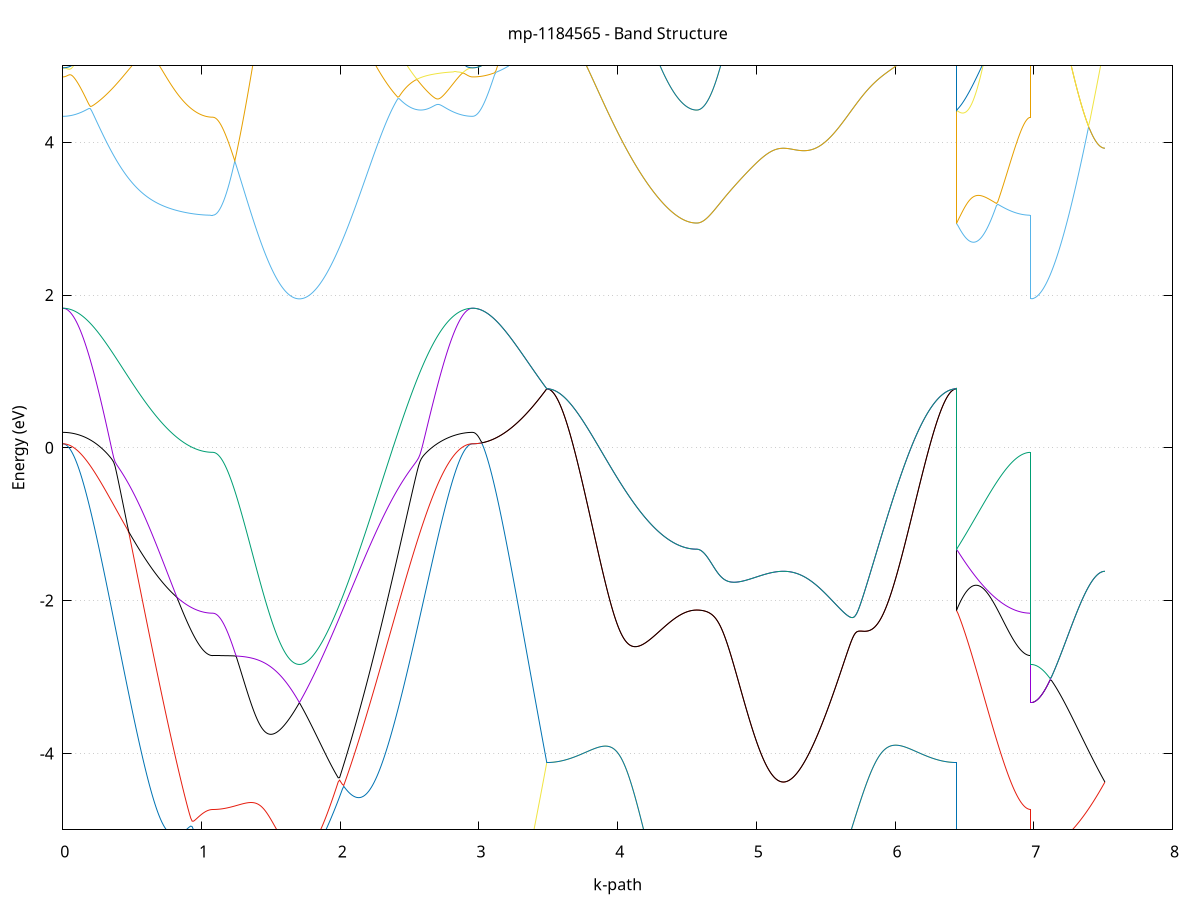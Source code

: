 set title 'mp-1184565 - Band Structure'
set xlabel 'k-path'
set ylabel 'Energy (eV)'
set grid y
set yrange [-5:5]
set terminal png size 800,600
set output 'mp-1184565_bands_gnuplot.png'
plot '-' using 1:2 with lines notitle, '-' using 1:2 with lines notitle, '-' using 1:2 with lines notitle, '-' using 1:2 with lines notitle, '-' using 1:2 with lines notitle, '-' using 1:2 with lines notitle, '-' using 1:2 with lines notitle, '-' using 1:2 with lines notitle, '-' using 1:2 with lines notitle, '-' using 1:2 with lines notitle, '-' using 1:2 with lines notitle, '-' using 1:2 with lines notitle, '-' using 1:2 with lines notitle, '-' using 1:2 with lines notitle, '-' using 1:2 with lines notitle, '-' using 1:2 with lines notitle, '-' using 1:2 with lines notitle, '-' using 1:2 with lines notitle, '-' using 1:2 with lines notitle, '-' using 1:2 with lines notitle, '-' using 1:2 with lines notitle, '-' using 1:2 with lines notitle, '-' using 1:2 with lines notitle, '-' using 1:2 with lines notitle, '-' using 1:2 with lines notitle, '-' using 1:2 with lines notitle, '-' using 1:2 with lines notitle, '-' using 1:2 with lines notitle, '-' using 1:2 with lines notitle, '-' using 1:2 with lines notitle, '-' using 1:2 with lines notitle, '-' using 1:2 with lines notitle, '-' using 1:2 with lines notitle, '-' using 1:2 with lines notitle, '-' using 1:2 with lines notitle, '-' using 1:2 with lines notitle, '-' using 1:2 with lines notitle, '-' using 1:2 with lines notitle, '-' using 1:2 with lines notitle, '-' using 1:2 with lines notitle, '-' using 1:2 with lines notitle, '-' using 1:2 with lines notitle, '-' using 1:2 with lines notitle, '-' using 1:2 with lines notitle, '-' using 1:2 with lines notitle, '-' using 1:2 with lines notitle, '-' using 1:2 with lines notitle, '-' using 1:2 with lines notitle, '-' using 1:2 with lines notitle, '-' using 1:2 with lines notitle, '-' using 1:2 with lines notitle, '-' using 1:2 with lines notitle, '-' using 1:2 with lines notitle, '-' using 1:2 with lines notitle, '-' using 1:2 with lines notitle, '-' using 1:2 with lines notitle, '-' using 1:2 with lines notitle, '-' using 1:2 with lines notitle, '-' using 1:2 with lines notitle, '-' using 1:2 with lines notitle, '-' using 1:2 with lines notitle, '-' using 1:2 with lines notitle, '-' using 1:2 with lines notitle, '-' using 1:2 with lines notitle
0.000000 -23.644104
0.009921 -23.644104
0.019843 -23.644104
0.029764 -23.644104
0.039685 -23.644104
0.049607 -23.644104
0.059528 -23.644104
0.069449 -23.644104
0.079371 -23.644204
0.089292 -23.644204
0.099213 -23.644204
0.109135 -23.644204
0.119056 -23.644304
0.128977 -23.644304
0.138898 -23.644404
0.148820 -23.644404
0.158741 -23.644504
0.168662 -23.644504
0.178584 -23.644604
0.188505 -23.644604
0.198426 -23.644704
0.208348 -23.644804
0.218269 -23.644904
0.228190 -23.644904
0.238112 -23.645004
0.248033 -23.645104
0.257954 -23.645204
0.267876 -23.645304
0.277797 -23.645404
0.287718 -23.645504
0.297640 -23.645604
0.307561 -23.645704
0.317482 -23.645904
0.327404 -23.646004
0.337325 -23.646104
0.347246 -23.646304
0.357167 -23.646404
0.367089 -23.646504
0.377010 -23.646704
0.386931 -23.646804
0.396853 -23.647004
0.406774 -23.647204
0.416695 -23.647304
0.426617 -23.647504
0.436538 -23.647704
0.446459 -23.647904
0.456381 -23.648104
0.466302 -23.648204
0.476223 -23.648404
0.486145 -23.648604
0.496066 -23.648804
0.505987 -23.649004
0.515909 -23.649204
0.525830 -23.649404
0.535751 -23.649604
0.545673 -23.649904
0.555594 -23.650104
0.565515 -23.650304
0.575436 -23.650504
0.585358 -23.650704
0.595279 -23.650904
0.605200 -23.651104
0.615122 -23.651304
0.625043 -23.651604
0.634964 -23.651804
0.644886 -23.652004
0.654807 -23.652204
0.664728 -23.652404
0.674650 -23.652604
0.684571 -23.652804
0.694492 -23.653004
0.704414 -23.653204
0.714335 -23.653404
0.724256 -23.653604
0.734178 -23.653804
0.744099 -23.654004
0.754020 -23.654204
0.763942 -23.654304
0.773863 -23.654504
0.783784 -23.654704
0.793705 -23.654904
0.803627 -23.655004
0.813548 -23.655204
0.823469 -23.655404
0.833391 -23.655504
0.843312 -23.655704
0.853233 -23.655804
0.863155 -23.655904
0.873076 -23.656104
0.882997 -23.656204
0.892919 -23.656304
0.902840 -23.656404
0.912761 -23.656604
0.922683 -23.656704
0.932604 -23.656804
0.942525 -23.656904
0.952447 -23.656904
0.962368 -23.657004
0.972289 -23.657104
0.982210 -23.657204
0.992132 -23.657204
1.002053 -23.657304
1.011974 -23.657304
1.021896 -23.657404
1.031817 -23.657404
1.041738 -23.657404
1.051660 -23.657504
1.061581 -23.657504
1.071502 -23.657504
1.081424 -23.657504
1.081424 -23.657504
1.091334 -23.657504
1.101245 -23.657504
1.111155 -23.657404
1.121066 -23.657304
1.130976 -23.657204
1.140887 -23.657104
1.150797 -23.657004
1.160708 -23.656804
1.170618 -23.656604
1.180528 -23.656404
1.190439 -23.656204
1.200349 -23.656004
1.210260 -23.655704
1.220170 -23.655404
1.230081 -23.655104
1.239991 -23.654804
1.249902 -23.654504
1.259812 -23.654104
1.269723 -23.653804
1.279633 -23.653404
1.289544 -23.653004
1.299454 -23.652604
1.309365 -23.652204
1.319275 -23.651704
1.329186 -23.651304
1.339096 -23.650804
1.349007 -23.650304
1.358917 -23.649804
1.368828 -23.649304
1.378738 -23.648804
1.388649 -23.648304
1.398559 -23.647804
1.408470 -23.647204
1.418380 -23.646704
1.428291 -23.646204
1.438201 -23.645604
1.448112 -23.645104
1.458022 -23.644504
1.467932 -23.644004
1.477843 -23.643404
1.487753 -23.642904
1.497664 -23.642304
1.507574 -23.641804
1.517485 -23.641304
1.527395 -23.640804
1.537306 -23.640304
1.547216 -23.639804
1.557127 -23.639304
1.567037 -23.638804
1.576948 -23.638404
1.586858 -23.637904
1.596769 -23.637504
1.606679 -23.637104
1.616590 -23.636804
1.626500 -23.636404
1.636411 -23.636104
1.646321 -23.635904
1.656232 -23.635604
1.666142 -23.635404
1.676053 -23.635204
1.685963 -23.635104
1.695874 -23.635004
1.705784 -23.634904
1.705784 -23.634904
1.715774 -23.635004
1.725764 -23.635104
1.735753 -23.635204
1.745743 -23.635304
1.755733 -23.635404
1.765723 -23.635604
1.775712 -23.635804
1.785702 -23.636004
1.795692 -23.636204
1.805682 -23.636404
1.815671 -23.636604
1.825661 -23.636804
1.835651 -23.637004
1.845641 -23.637304
1.855630 -23.637504
1.865620 -23.637804
1.875610 -23.638004
1.885600 -23.638204
1.895589 -23.638504
1.905579 -23.638704
1.915569 -23.639004
1.925559 -23.639204
1.935549 -23.639504
1.945538 -23.639704
1.955528 -23.639904
1.965518 -23.640204
1.975508 -23.640404
1.985497 -23.640604
1.995487 -23.640804
2.005477 -23.641104
2.015467 -23.641304
2.025456 -23.641604
2.035446 -23.641804
2.045436 -23.642104
2.055426 -23.642304
2.065415 -23.642504
2.075405 -23.642804
2.085395 -23.643004
2.095385 -23.643204
2.105375 -23.643404
2.115364 -23.643604
2.125354 -23.643804
2.135344 -23.644004
2.145334 -23.644104
2.155323 -23.644304
2.165313 -23.644504
2.175303 -23.644604
2.185293 -23.644804
2.195282 -23.644904
2.205272 -23.645004
2.215262 -23.645204
2.225252 -23.645304
2.235241 -23.645404
2.245231 -23.645504
2.255221 -23.645604
2.265211 -23.645704
2.275201 -23.645804
2.285190 -23.645804
2.295180 -23.645904
2.305170 -23.646004
2.315160 -23.646004
2.325149 -23.646104
2.335139 -23.646104
2.345129 -23.646104
2.355119 -23.646204
2.365108 -23.646204
2.375098 -23.646204
2.385088 -23.646204
2.395078 -23.646204
2.405067 -23.646204
2.415057 -23.646204
2.425047 -23.646204
2.435037 -23.646204
2.445026 -23.646204
2.455016 -23.646204
2.465006 -23.646204
2.474996 -23.646104
2.484986 -23.646104
2.494975 -23.646104
2.504965 -23.646004
2.514955 -23.646004
2.524945 -23.645904
2.534934 -23.645904
2.544924 -23.645804
2.554914 -23.645804
2.564904 -23.645704
2.574893 -23.645704
2.584883 -23.645604
2.594873 -23.645604
2.604863 -23.645504
2.614852 -23.645504
2.624842 -23.645404
2.634832 -23.645304
2.644822 -23.645304
2.654812 -23.645204
2.664801 -23.645204
2.674791 -23.645104
2.684781 -23.645004
2.694771 -23.645004
2.704760 -23.644904
2.714750 -23.644904
2.724740 -23.644804
2.734730 -23.644704
2.744719 -23.644704
2.754709 -23.644604
2.764699 -23.644604
2.774689 -23.644504
2.784678 -23.644504
2.794668 -23.644404
2.804658 -23.644404
2.814648 -23.644304
2.824637 -23.644304
2.834627 -23.644304
2.844617 -23.644204
2.854607 -23.644204
2.864597 -23.644204
2.874586 -23.644204
2.884576 -23.644104
2.894566 -23.644104
2.904556 -23.644104
2.914545 -23.644104
2.924535 -23.644104
2.934525 -23.644104
2.944515 -23.644104
2.954504 -23.644104
2.954504 -23.644104
2.964405 -23.644104
2.974305 -23.644104
2.984205 -23.644104
2.994106 -23.644104
3.004006 -23.644104
3.013907 -23.644104
3.023807 -23.644004
3.033707 -23.644004
3.043608 -23.644004
3.053508 -23.644004
3.063408 -23.644004
3.073309 -23.644004
3.083209 -23.644004
3.093109 -23.644004
3.103010 -23.644004
3.112910 -23.643904
3.122810 -23.643904
3.132711 -23.643904
3.142611 -23.643904
3.152511 -23.643904
3.162412 -23.643804
3.172312 -23.643804
3.182212 -23.643804
3.192113 -23.643804
3.202013 -23.643804
3.211913 -23.643704
3.221814 -23.643704
3.231714 -23.643704
3.241615 -23.643604
3.251515 -23.643604
3.261415 -23.643604
3.271316 -23.643504
3.281216 -23.643504
3.291116 -23.643504
3.301017 -23.643404
3.310917 -23.643404
3.320817 -23.643404
3.330718 -23.643304
3.340618 -23.643304
3.350518 -23.643204
3.360419 -23.643204
3.370319 -23.643204
3.380219 -23.643104
3.390120 -23.643104
3.400020 -23.643004
3.409920 -23.643004
3.419821 -23.642904
3.429721 -23.642904
3.439621 -23.642804
3.449522 -23.642804
3.459422 -23.642704
3.469323 -23.642704
3.479223 -23.642604
3.489123 -23.642504
3.489123 -23.642504
3.499045 -23.642604
3.508966 -23.642604
3.518887 -23.642604
3.528808 -23.642604
3.538730 -23.642604
3.548651 -23.642604
3.558572 -23.642604
3.568494 -23.642704
3.578415 -23.642704
3.588336 -23.642704
3.598258 -23.642804
3.608179 -23.642804
3.618100 -23.642904
3.628022 -23.642904
3.637943 -23.643004
3.647864 -23.643004
3.657786 -23.643104
3.667707 -23.643104
3.677628 -23.643204
3.687550 -23.643304
3.697471 -23.643404
3.707392 -23.643404
3.717314 -23.643504
3.727235 -23.643604
3.737156 -23.643704
3.747077 -23.643804
3.756999 -23.643904
3.766920 -23.644004
3.776841 -23.644104
3.786763 -23.644204
3.796684 -23.644304
3.806605 -23.644404
3.816527 -23.644504
3.826448 -23.644704
3.836369 -23.644804
3.846291 -23.644904
3.856212 -23.645004
3.866133 -23.645204
3.876055 -23.645304
3.885976 -23.645404
3.895897 -23.645604
3.905819 -23.645704
3.915740 -23.645904
3.925661 -23.646004
3.935583 -23.646204
3.945504 -23.646304
3.955425 -23.646504
3.965346 -23.646604
3.975268 -23.646804
3.985189 -23.646904
3.995110 -23.647104
4.005032 -23.647304
4.014953 -23.647404
4.024874 -23.647604
4.034796 -23.647804
4.044717 -23.647904
4.054638 -23.648104
4.064560 -23.648204
4.074481 -23.648404
4.084402 -23.648604
4.094324 -23.648704
4.104245 -23.648904
4.114166 -23.649104
4.124088 -23.649204
4.134009 -23.649404
4.143930 -23.649504
4.153852 -23.649704
4.163773 -23.649904
4.173694 -23.650004
4.183615 -23.650204
4.193537 -23.650304
4.203458 -23.650504
4.213379 -23.650604
4.223301 -23.650804
4.233222 -23.650904
4.243143 -23.651104
4.253065 -23.651204
4.262986 -23.651304
4.272907 -23.651504
4.282829 -23.651604
4.292750 -23.651704
4.302671 -23.651804
4.312593 -23.652004
4.322514 -23.652104
4.332435 -23.652204
4.342357 -23.652304
4.352278 -23.652404
4.362199 -23.652504
4.372121 -23.652604
4.382042 -23.652704
4.391963 -23.652804
4.401884 -23.652904
4.411806 -23.653004
4.421727 -23.653004
4.431648 -23.653104
4.441570 -23.653204
4.451491 -23.653204
4.461412 -23.653304
4.471334 -23.653404
4.481255 -23.653404
4.491176 -23.653404
4.501098 -23.653504
4.511019 -23.653504
4.520940 -23.653504
4.530862 -23.653604
4.540783 -23.653604
4.550704 -23.653604
4.560626 -23.653604
4.570547 -23.653604
4.570547 -23.653604
4.580457 -23.653604
4.590368 -23.653604
4.600278 -23.653504
4.610189 -23.653504
4.620099 -23.653404
4.630010 -23.653304
4.639920 -23.653104
4.649831 -23.653004
4.659741 -23.652804
4.669652 -23.652604
4.679562 -23.652404
4.689473 -23.652204
4.699383 -23.652004
4.709294 -23.651704
4.719204 -23.651404
4.729115 -23.651204
4.739025 -23.650804
4.748936 -23.650504
4.758846 -23.650204
4.768757 -23.649804
4.778667 -23.649504
4.788577 -23.649104
4.798488 -23.648704
4.808398 -23.648304
4.818309 -23.647904
4.828219 -23.647504
4.838130 -23.647104
4.848040 -23.646604
4.857951 -23.646204
4.867861 -23.645704
4.877772 -23.645304
4.887682 -23.644804
4.897593 -23.644304
4.907503 -23.643804
4.917414 -23.643404
4.927324 -23.642904
4.937235 -23.642404
4.947145 -23.642004
4.957056 -23.641504
4.966966 -23.641004
4.976877 -23.640504
4.986787 -23.640104
4.996698 -23.639604
5.006608 -23.639204
5.016519 -23.638804
5.026429 -23.638304
5.036340 -23.637904
5.046250 -23.637604
5.056160 -23.637204
5.066071 -23.636804
5.075981 -23.636504
5.085892 -23.636204
5.095802 -23.635904
5.105713 -23.635604
5.115623 -23.635404
5.125534 -23.635204
5.135444 -23.635004
5.145355 -23.634804
5.155265 -23.634704
5.165176 -23.634604
5.175086 -23.634504
5.184997 -23.634504
5.194907 -23.634504
5.194907 -23.634504
5.204897 -23.634504
5.214887 -23.634504
5.224877 -23.634604
5.234866 -23.634704
5.244856 -23.634804
5.254846 -23.634904
5.264836 -23.635104
5.274825 -23.635204
5.284815 -23.635404
5.294805 -23.635604
5.304795 -23.635804
5.314784 -23.636104
5.324774 -23.636304
5.334764 -23.636504
5.344754 -23.636804
5.354743 -23.637004
5.364733 -23.637304
5.374723 -23.637504
5.384713 -23.637804
5.394702 -23.638104
5.404692 -23.638304
5.414682 -23.638604
5.424672 -23.638904
5.434662 -23.639104
5.444651 -23.639404
5.454641 -23.639704
5.464631 -23.639904
5.474621 -23.640204
5.484610 -23.640404
5.494600 -23.640704
5.504590 -23.640904
5.514580 -23.641204
5.524569 -23.641404
5.534559 -23.641604
5.544549 -23.641804
5.554539 -23.642004
5.564528 -23.642204
5.574518 -23.642404
5.584508 -23.642604
5.594498 -23.642804
5.604488 -23.643004
5.614477 -23.643204
5.624467 -23.643404
5.634457 -23.643504
5.644447 -23.643704
5.654436 -23.643804
5.664426 -23.644004
5.674416 -23.644104
5.684406 -23.644204
5.694395 -23.644304
5.704385 -23.644404
5.714375 -23.644504
5.724365 -23.644604
5.734354 -23.644704
5.744344 -23.644804
5.754334 -23.644904
5.764324 -23.645004
5.774313 -23.645004
5.784303 -23.645104
5.794293 -23.645104
5.804283 -23.645204
5.814273 -23.645204
5.824262 -23.645204
5.834252 -23.645304
5.844242 -23.645304
5.854232 -23.645304
5.864221 -23.645304
5.874211 -23.645304
5.884201 -23.645304
5.894191 -23.645304
5.904180 -23.645304
5.914170 -23.645204
5.924160 -23.645204
5.934150 -23.645204
5.944139 -23.645104
5.954129 -23.645104
5.964119 -23.645104
5.974109 -23.645004
5.984098 -23.645004
5.994088 -23.644904
6.004078 -23.644904
6.014068 -23.644804
6.024058 -23.644804
6.034047 -23.644704
6.044037 -23.644604
6.054027 -23.644604
6.064017 -23.644504
6.074006 -23.644404
6.083996 -23.644404
6.093986 -23.644304
6.103976 -23.644204
6.113965 -23.644104
6.123955 -23.644104
6.133945 -23.644004
6.143935 -23.643904
6.153925 -23.643804
6.163914 -23.643804
6.173904 -23.643704
6.183894 -23.643604
6.193884 -23.643604
6.203873 -23.643504
6.213863 -23.643404
6.223853 -23.643404
6.233843 -23.643304
6.243832 -23.643204
6.253822 -23.643204
6.263812 -23.643104
6.273802 -23.643104
6.283791 -23.643004
6.293781 -23.643004
6.303771 -23.642904
6.313761 -23.642904
6.323750 -23.642804
6.333740 -23.642804
6.343730 -23.642704
6.353720 -23.642704
6.363710 -23.642704
6.373699 -23.642604
6.383689 -23.642604
6.393679 -23.642604
6.403669 -23.642604
6.413658 -23.642604
6.423648 -23.642604
6.433638 -23.642604
6.443628 -23.642504
6.443628 -23.653604
6.453528 -23.653704
6.463428 -23.653804
6.473329 -23.653904
6.483229 -23.654004
6.493129 -23.654104
6.503030 -23.654204
6.512930 -23.654304
6.522830 -23.654404
6.532731 -23.654504
6.542631 -23.654704
6.552531 -23.654804
6.562432 -23.654904
6.572332 -23.655004
6.582232 -23.655104
6.592133 -23.655204
6.602033 -23.655304
6.611934 -23.655404
6.621834 -23.655504
6.631734 -23.655604
6.641635 -23.655704
6.651535 -23.655804
6.661435 -23.655904
6.671336 -23.655904
6.681236 -23.656004
6.691136 -23.656104
6.701037 -23.656204
6.710937 -23.656304
6.720837 -23.656404
6.730738 -23.656504
6.740638 -23.656504
6.750538 -23.656604
6.760439 -23.656704
6.770339 -23.656804
6.780239 -23.656804
6.790140 -23.656904
6.800040 -23.656904
6.809940 -23.657004
6.819841 -23.657004
6.829741 -23.657104
6.839642 -23.657204
6.849542 -23.657204
6.859442 -23.657204
6.869343 -23.657304
6.879243 -23.657304
6.889143 -23.657404
6.899044 -23.657404
6.908944 -23.657404
6.918844 -23.657404
6.928745 -23.657504
6.938645 -23.657504
6.948545 -23.657504
6.958446 -23.657504
6.968346 -23.657504
6.978246 -23.657504
6.978246 -23.634904
6.988147 -23.634904
6.998047 -23.634904
7.007947 -23.634904
7.017848 -23.634904
7.027748 -23.634904
7.037649 -23.634904
7.047549 -23.634904
7.057449 -23.634904
7.067350 -23.634904
7.077250 -23.634904
7.087150 -23.634904
7.097051 -23.634904
7.106951 -23.634804
7.116851 -23.634804
7.126752 -23.634804
7.136652 -23.634804
7.146552 -23.634804
7.156453 -23.634804
7.166353 -23.634804
7.176253 -23.634804
7.186154 -23.634804
7.196054 -23.634804
7.205954 -23.634704
7.215855 -23.634704
7.225755 -23.634704
7.235655 -23.634704
7.245556 -23.634704
7.255456 -23.634704
7.265357 -23.634704
7.275257 -23.634604
7.285157 -23.634604
7.295058 -23.634604
7.304958 -23.634604
7.314858 -23.634604
7.324759 -23.634604
7.334659 -23.634604
7.344559 -23.634604
7.354460 -23.634604
7.364360 -23.634504
7.374260 -23.634504
7.384161 -23.634504
7.394061 -23.634504
7.403961 -23.634504
7.413862 -23.634504
7.423762 -23.634504
7.433662 -23.634504
7.443563 -23.634504
7.453463 -23.634504
7.463363 -23.634504
7.473264 -23.634504
7.483164 -23.634504
7.493064 -23.634504
7.502965 -23.634504
7.512865 -23.634504
e
0.000000 -23.644104
0.009921 -23.644104
0.019843 -23.644004
0.029764 -23.644004
0.039685 -23.643904
0.049607 -23.643904
0.059528 -23.643804
0.069449 -23.643704
0.079371 -23.643504
0.089292 -23.643404
0.099213 -23.643204
0.109135 -23.643104
0.119056 -23.642904
0.128977 -23.642704
0.138898 -23.642504
0.148820 -23.642204
0.158741 -23.642004
0.168662 -23.641704
0.178584 -23.641504
0.188505 -23.641204
0.198426 -23.641204
0.208348 -23.641304
0.218269 -23.641404
0.228190 -23.641504
0.238112 -23.641604
0.248033 -23.641704
0.257954 -23.641804
0.267876 -23.641904
0.277797 -23.642004
0.287718 -23.642104
0.297640 -23.642204
0.307561 -23.642404
0.317482 -23.642504
0.327404 -23.642604
0.337325 -23.642704
0.347246 -23.642904
0.357167 -23.643004
0.367089 -23.643104
0.377010 -23.643204
0.386931 -23.643404
0.396853 -23.643504
0.406774 -23.643604
0.416695 -23.643804
0.426617 -23.643904
0.436538 -23.644004
0.446459 -23.644204
0.456381 -23.644304
0.466302 -23.644504
0.476223 -23.644604
0.486145 -23.644704
0.496066 -23.644904
0.505987 -23.645004
0.515909 -23.645104
0.525830 -23.645304
0.535751 -23.645404
0.545673 -23.645504
0.555594 -23.645704
0.565515 -23.645804
0.575436 -23.646004
0.585358 -23.646104
0.595279 -23.646204
0.605200 -23.646404
0.615122 -23.646504
0.625043 -23.646604
0.634964 -23.646804
0.644886 -23.646904
0.654807 -23.647004
0.664728 -23.647204
0.674650 -23.647304
0.684571 -23.647404
0.694492 -23.647504
0.704414 -23.647704
0.714335 -23.647804
0.724256 -23.647904
0.734178 -23.648004
0.744099 -23.648104
0.754020 -23.648304
0.763942 -23.648404
0.773863 -23.648504
0.783784 -23.648604
0.793705 -23.648704
0.803627 -23.648804
0.813548 -23.648904
0.823469 -23.649004
0.833391 -23.649104
0.843312 -23.649204
0.853233 -23.649304
0.863155 -23.649404
0.873076 -23.649404
0.882997 -23.649504
0.892919 -23.649604
0.902840 -23.649704
0.912761 -23.649704
0.922683 -23.649804
0.932604 -23.649904
0.942525 -23.649904
0.952447 -23.650004
0.962368 -23.650004
0.972289 -23.650104
0.982210 -23.650104
0.992132 -23.650204
1.002053 -23.650204
1.011974 -23.650204
1.021896 -23.650304
1.031817 -23.650304
1.041738 -23.650304
1.051660 -23.650304
1.061581 -23.650304
1.071502 -23.650304
1.081424 -23.650304
1.081424 -23.650304
1.091334 -23.650304
1.101245 -23.650304
1.111155 -23.650304
1.121066 -23.650204
1.130976 -23.650104
1.140887 -23.650004
1.150797 -23.649904
1.160708 -23.649804
1.170618 -23.649604
1.180528 -23.649504
1.190439 -23.649304
1.200349 -23.649104
1.210260 -23.648904
1.220170 -23.648704
1.230081 -23.648404
1.239991 -23.648104
1.249902 -23.647904
1.259812 -23.647604
1.269723 -23.647304
1.279633 -23.647004
1.289544 -23.646704
1.299454 -23.646304
1.309365 -23.646004
1.319275 -23.645604
1.329186 -23.645304
1.339096 -23.644904
1.349007 -23.644504
1.358917 -23.644204
1.368828 -23.643804
1.378738 -23.643404
1.388649 -23.643004
1.398559 -23.642604
1.408470 -23.642204
1.418380 -23.641804
1.428291 -23.641404
1.438201 -23.641004
1.448112 -23.640604
1.458022 -23.640204
1.467932 -23.639804
1.477843 -23.639404
1.487753 -23.639004
1.497664 -23.638704
1.507574 -23.638304
1.517485 -23.638004
1.527395 -23.637604
1.537306 -23.637304
1.547216 -23.637004
1.557127 -23.636704
1.567037 -23.636404
1.576948 -23.636204
1.586858 -23.635904
1.596769 -23.635704
1.606679 -23.635504
1.616590 -23.635304
1.626500 -23.635204
1.636411 -23.635104
1.646321 -23.635004
1.656232 -23.634904
1.666142 -23.634904
1.676053 -23.634804
1.685963 -23.634804
1.695874 -23.634904
1.705784 -23.634904
1.705784 -23.634904
1.715774 -23.634904
1.725764 -23.634804
1.735753 -23.634904
1.745743 -23.634904
1.755733 -23.635004
1.765723 -23.635104
1.775712 -23.635304
1.785702 -23.635404
1.795692 -23.635604
1.805682 -23.635804
1.815671 -23.636004
1.825661 -23.636204
1.835651 -23.636504
1.845641 -23.636704
1.855630 -23.637004
1.865620 -23.637204
1.875610 -23.637504
1.885600 -23.637804
1.895589 -23.638004
1.905579 -23.638304
1.915569 -23.638604
1.925559 -23.638904
1.935549 -23.639204
1.945538 -23.639404
1.955528 -23.639704
1.965518 -23.640004
1.975508 -23.640304
1.985497 -23.640604
1.995487 -23.640804
2.005477 -23.641104
2.015467 -23.641304
2.025456 -23.641504
2.035446 -23.641704
2.045436 -23.641904
2.055426 -23.642104
2.065415 -23.642304
2.075405 -23.642404
2.085395 -23.642604
2.095385 -23.642804
2.105375 -23.642904
2.115364 -23.643104
2.125354 -23.643204
2.135344 -23.643304
2.145334 -23.643504
2.155323 -23.643604
2.165313 -23.643704
2.175303 -23.643804
2.185293 -23.643904
2.195282 -23.644004
2.205272 -23.644104
2.215262 -23.644204
2.225252 -23.644204
2.235241 -23.644304
2.245231 -23.644304
2.255221 -23.644404
2.265211 -23.644404
2.275201 -23.644504
2.285190 -23.644504
2.295180 -23.644504
2.305170 -23.644504
2.315160 -23.644504
2.325149 -23.644504
2.335139 -23.644504
2.345129 -23.644504
2.355119 -23.644504
2.365108 -23.644504
2.375098 -23.644404
2.385088 -23.644404
2.395078 -23.644404
2.405067 -23.644304
2.415057 -23.644304
2.425047 -23.644204
2.435037 -23.644204
2.445026 -23.644104
2.455016 -23.644004
2.465006 -23.644004
2.474996 -23.643904
2.484986 -23.643804
2.494975 -23.643704
2.504965 -23.643704
2.514955 -23.643604
2.524945 -23.643504
2.534934 -23.643404
2.544924 -23.643304
2.554914 -23.643204
2.564904 -23.643104
2.574893 -23.643004
2.584883 -23.642904
2.594873 -23.642804
2.604863 -23.642704
2.614852 -23.642604
2.624842 -23.642504
2.634832 -23.642404
2.644822 -23.642304
2.654812 -23.642204
2.664801 -23.642104
2.674791 -23.642004
2.684781 -23.641904
2.694771 -23.641804
2.704760 -23.641704
2.714750 -23.641604
2.724740 -23.641604
2.734730 -23.641504
2.744719 -23.641404
2.754709 -23.641404
2.764699 -23.641504
2.774689 -23.641604
2.784678 -23.641804
2.794668 -23.642004
2.804658 -23.642304
2.814648 -23.642504
2.824637 -23.642704
2.834627 -23.642904
2.844617 -23.643104
2.854607 -23.643204
2.864597 -23.643404
2.874586 -23.643504
2.884576 -23.643704
2.894566 -23.643804
2.904556 -23.643904
2.914545 -23.643904
2.924535 -23.644004
2.934525 -23.644004
2.944515 -23.644104
2.954504 -23.644104
2.954504 -23.644104
2.964405 -23.644104
2.974305 -23.644104
2.984205 -23.644104
2.994106 -23.644104
3.004006 -23.644104
3.013907 -23.644104
3.023807 -23.644004
3.033707 -23.644004
3.043608 -23.644004
3.053508 -23.644004
3.063408 -23.644004
3.073309 -23.644004
3.083209 -23.644004
3.093109 -23.644004
3.103010 -23.644004
3.112910 -23.643904
3.122810 -23.643904
3.132711 -23.643904
3.142611 -23.643904
3.152511 -23.643904
3.162412 -23.643804
3.172312 -23.643804
3.182212 -23.643804
3.192113 -23.643804
3.202013 -23.643804
3.211913 -23.643704
3.221814 -23.643704
3.231714 -23.643704
3.241615 -23.643604
3.251515 -23.643604
3.261415 -23.643604
3.271316 -23.643504
3.281216 -23.643504
3.291116 -23.643504
3.301017 -23.643404
3.310917 -23.643404
3.320817 -23.643404
3.330718 -23.643304
3.340618 -23.643304
3.350518 -23.643204
3.360419 -23.643204
3.370319 -23.643204
3.380219 -23.643104
3.390120 -23.643104
3.400020 -23.643004
3.409920 -23.643004
3.419821 -23.642904
3.429721 -23.642904
3.439621 -23.642804
3.449522 -23.642804
3.459422 -23.642704
3.469323 -23.642704
3.479223 -23.642604
3.489123 -23.642504
3.489123 -23.642504
3.499045 -23.642504
3.508966 -23.642504
3.518887 -23.642604
3.528808 -23.642604
3.538730 -23.642604
3.548651 -23.642604
3.558572 -23.642604
3.568494 -23.642704
3.578415 -23.642704
3.588336 -23.642704
3.598258 -23.642804
3.608179 -23.642804
3.618100 -23.642804
3.628022 -23.642904
3.637943 -23.642904
3.647864 -23.643004
3.657786 -23.643104
3.667707 -23.643104
3.677628 -23.643204
3.687550 -23.643304
3.697471 -23.643304
3.707392 -23.643404
3.717314 -23.643504
3.727235 -23.643604
3.737156 -23.643704
3.747077 -23.643804
3.756999 -23.643904
3.766920 -23.644004
3.776841 -23.644104
3.786763 -23.644204
3.796684 -23.644304
3.806605 -23.644404
3.816527 -23.644504
3.826448 -23.644604
3.836369 -23.644804
3.846291 -23.644904
3.856212 -23.645004
3.866133 -23.645204
3.876055 -23.645304
3.885976 -23.645404
3.895897 -23.645604
3.905819 -23.645704
3.915740 -23.645904
3.925661 -23.646004
3.935583 -23.646204
3.945504 -23.646304
3.955425 -23.646504
3.965346 -23.646604
3.975268 -23.646804
3.985189 -23.646904
3.995110 -23.647104
4.005032 -23.647304
4.014953 -23.647404
4.024874 -23.647604
4.034796 -23.647704
4.044717 -23.647904
4.054638 -23.648104
4.064560 -23.648204
4.074481 -23.648404
4.084402 -23.648504
4.094324 -23.648704
4.104245 -23.648904
4.114166 -23.649004
4.124088 -23.649204
4.134009 -23.649404
4.143930 -23.649504
4.153852 -23.649704
4.163773 -23.649804
4.173694 -23.650004
4.183615 -23.650204
4.193537 -23.650304
4.203458 -23.650504
4.213379 -23.650604
4.223301 -23.650804
4.233222 -23.650904
4.243143 -23.651004
4.253065 -23.651204
4.262986 -23.651304
4.272907 -23.651404
4.282829 -23.651604
4.292750 -23.651704
4.302671 -23.651804
4.312593 -23.652004
4.322514 -23.652104
4.332435 -23.652204
4.342357 -23.652304
4.352278 -23.652404
4.362199 -23.652504
4.372121 -23.652604
4.382042 -23.652704
4.391963 -23.652804
4.401884 -23.652904
4.411806 -23.652904
4.421727 -23.653004
4.431648 -23.653104
4.441570 -23.653204
4.451491 -23.653204
4.461412 -23.653304
4.471334 -23.653304
4.481255 -23.653404
4.491176 -23.653404
4.501098 -23.653504
4.511019 -23.653504
4.520940 -23.653504
4.530862 -23.653604
4.540783 -23.653604
4.550704 -23.653604
4.560626 -23.653604
4.570547 -23.653604
4.570547 -23.653604
4.580457 -23.653604
4.590368 -23.653604
4.600278 -23.653504
4.610189 -23.653404
4.620099 -23.653304
4.630010 -23.653204
4.639920 -23.653104
4.649831 -23.653004
4.659741 -23.652804
4.669652 -23.652604
4.679562 -23.652404
4.689473 -23.652204
4.699383 -23.651904
4.709294 -23.651704
4.719204 -23.651404
4.729115 -23.651104
4.739025 -23.650804
4.748936 -23.650504
4.758846 -23.650204
4.768757 -23.649804
4.778667 -23.649504
4.788577 -23.649104
4.798488 -23.648704
4.808398 -23.648304
4.818309 -23.647904
4.828219 -23.647504
4.838130 -23.647104
4.848040 -23.646604
4.857951 -23.646204
4.867861 -23.645704
4.877772 -23.645204
4.887682 -23.644804
4.897593 -23.644304
4.907503 -23.643804
4.917414 -23.643404
4.927324 -23.642904
4.937235 -23.642404
4.947145 -23.641904
4.957056 -23.641504
4.966966 -23.641004
4.976877 -23.640504
4.986787 -23.640104
4.996698 -23.639604
5.006608 -23.639204
5.016519 -23.638804
5.026429 -23.638304
5.036340 -23.637904
5.046250 -23.637504
5.056160 -23.637204
5.066071 -23.636804
5.075981 -23.636504
5.085892 -23.636204
5.095802 -23.635904
5.105713 -23.635604
5.115623 -23.635404
5.125534 -23.635104
5.135444 -23.635004
5.145355 -23.634804
5.155265 -23.634704
5.165176 -23.634604
5.175086 -23.634504
5.184997 -23.634504
5.194907 -23.634404
5.194907 -23.634404
5.204897 -23.634504
5.214887 -23.634504
5.224877 -23.634604
5.234866 -23.634704
5.244856 -23.634804
5.254846 -23.634904
5.264836 -23.635104
5.274825 -23.635204
5.284815 -23.635404
5.294805 -23.635604
5.304795 -23.635804
5.314784 -23.636004
5.324774 -23.636304
5.334764 -23.636504
5.344754 -23.636804
5.354743 -23.637004
5.364733 -23.637304
5.374723 -23.637504
5.384713 -23.637804
5.394702 -23.638104
5.404692 -23.638304
5.414682 -23.638604
5.424672 -23.638904
5.434662 -23.639104
5.444651 -23.639404
5.454641 -23.639604
5.464631 -23.639904
5.474621 -23.640204
5.484610 -23.640404
5.494600 -23.640704
5.504590 -23.640904
5.514580 -23.641104
5.524569 -23.641404
5.534559 -23.641604
5.544549 -23.641804
5.554539 -23.642004
5.564528 -23.642204
5.574518 -23.642404
5.584508 -23.642604
5.594498 -23.642804
5.604488 -23.643004
5.614477 -23.643204
5.624467 -23.643304
5.634457 -23.643504
5.644447 -23.643704
5.654436 -23.643804
5.664426 -23.643904
5.674416 -23.644104
5.684406 -23.644204
5.694395 -23.644304
5.704385 -23.644404
5.714375 -23.644504
5.724365 -23.644604
5.734354 -23.644704
5.744344 -23.644804
5.754334 -23.644904
5.764324 -23.644904
5.774313 -23.645004
5.784303 -23.645104
5.794293 -23.645104
5.804283 -23.645204
5.814273 -23.645204
5.824262 -23.645204
5.834252 -23.645204
5.844242 -23.645304
5.854232 -23.645304
5.864221 -23.645304
5.874211 -23.645304
5.884201 -23.645304
5.894191 -23.645304
5.904180 -23.645204
5.914170 -23.645204
5.924160 -23.645204
5.934150 -23.645204
5.944139 -23.645104
5.954129 -23.645104
5.964119 -23.645104
5.974109 -23.645004
5.984098 -23.645004
5.994088 -23.644904
6.004078 -23.644904
6.014068 -23.644804
6.024058 -23.644704
6.034047 -23.644704
6.044037 -23.644604
6.054027 -23.644504
6.064017 -23.644504
6.074006 -23.644404
6.083996 -23.644304
6.093986 -23.644304
6.103976 -23.644204
6.113965 -23.644104
6.123955 -23.644104
6.133945 -23.644004
6.143935 -23.643904
6.153925 -23.643804
6.163914 -23.643804
6.173904 -23.643704
6.183894 -23.643604
6.193884 -23.643604
6.203873 -23.643504
6.213863 -23.643404
6.223853 -23.643304
6.233843 -23.643304
6.243832 -23.643204
6.253822 -23.643204
6.263812 -23.643104
6.273802 -23.643004
6.283791 -23.643004
6.293781 -23.642904
6.303771 -23.642904
6.313761 -23.642804
6.323750 -23.642804
6.333740 -23.642804
6.343730 -23.642704
6.353720 -23.642704
6.363710 -23.642704
6.373699 -23.642604
6.383689 -23.642604
6.393679 -23.642604
6.403669 -23.642604
6.413658 -23.642604
6.423648 -23.642504
6.433638 -23.642504
6.443628 -23.642504
6.443628 -23.653604
6.453528 -23.653504
6.463428 -23.653404
6.473329 -23.653304
6.483229 -23.653204
6.493129 -23.653104
6.503030 -23.653004
6.512930 -23.652904
6.522830 -23.652804
6.532731 -23.652704
6.542631 -23.652604
6.552531 -23.652504
6.562432 -23.652404
6.572332 -23.652304
6.582232 -23.652204
6.592133 -23.652104
6.602033 -23.652104
6.611934 -23.652004
6.621834 -23.651904
6.631734 -23.651804
6.641635 -23.651704
6.651535 -23.651704
6.661435 -23.651604
6.671336 -23.651504
6.681236 -23.651404
6.691136 -23.651404
6.701037 -23.651304
6.710937 -23.651204
6.720837 -23.651204
6.730738 -23.651104
6.740638 -23.651004
6.750538 -23.651004
6.760439 -23.650904
6.770339 -23.650904
6.780239 -23.650804
6.790140 -23.650804
6.800040 -23.650704
6.809940 -23.650704
6.819841 -23.650704
6.829741 -23.650604
6.839642 -23.650604
6.849542 -23.650604
6.859442 -23.650504
6.869343 -23.650504
6.879243 -23.650504
6.889143 -23.650404
6.899044 -23.650404
6.908944 -23.650404
6.918844 -23.650404
6.928745 -23.650404
6.938645 -23.650404
6.948545 -23.650404
6.958446 -23.650304
6.968346 -23.650304
6.978246 -23.650304
6.978246 -23.634904
6.988147 -23.634904
6.998047 -23.634904
7.007947 -23.634904
7.017848 -23.634904
7.027748 -23.634904
7.037649 -23.634904
7.047549 -23.634904
7.057449 -23.634904
7.067350 -23.634904
7.077250 -23.634904
7.087150 -23.634904
7.097051 -23.634804
7.106951 -23.634804
7.116851 -23.634804
7.126752 -23.634804
7.136652 -23.634804
7.146552 -23.634804
7.156453 -23.634804
7.166353 -23.634804
7.176253 -23.634804
7.186154 -23.634804
7.196054 -23.634704
7.205954 -23.634704
7.215855 -23.634704
7.225755 -23.634704
7.235655 -23.634704
7.245556 -23.634704
7.255456 -23.634704
7.265357 -23.634604
7.275257 -23.634604
7.285157 -23.634604
7.295058 -23.634604
7.304958 -23.634604
7.314858 -23.634604
7.324759 -23.634604
7.334659 -23.634604
7.344559 -23.634504
7.354460 -23.634504
7.364360 -23.634504
7.374260 -23.634504
7.384161 -23.634504
7.394061 -23.634504
7.403961 -23.634504
7.413862 -23.634504
7.423762 -23.634504
7.433662 -23.634504
7.443563 -23.634504
7.453463 -23.634504
7.463363 -23.634404
7.473264 -23.634404
7.483164 -23.634404
7.493064 -23.634404
7.502965 -23.634404
7.512865 -23.634404
e
0.000000 -23.640304
0.009921 -23.640304
0.019843 -23.640304
0.029764 -23.640304
0.039685 -23.640304
0.049607 -23.640304
0.059528 -23.640404
0.069449 -23.640404
0.079371 -23.640404
0.089292 -23.640504
0.099213 -23.640504
0.109135 -23.640604
0.119056 -23.640604
0.128977 -23.640704
0.138898 -23.640704
0.148820 -23.640804
0.158741 -23.640904
0.168662 -23.641004
0.178584 -23.641004
0.188505 -23.641104
0.198426 -23.640904
0.208348 -23.640604
0.218269 -23.640204
0.228190 -23.639904
0.238112 -23.639504
0.248033 -23.639204
0.257954 -23.638804
0.267876 -23.638404
0.277797 -23.638004
0.287718 -23.637604
0.297640 -23.637104
0.307561 -23.636704
0.317482 -23.636304
0.327404 -23.635804
0.337325 -23.635404
0.347246 -23.634904
0.357167 -23.634404
0.367089 -23.633904
0.377010 -23.633404
0.386931 -23.632904
0.396853 -23.632404
0.406774 -23.631904
0.416695 -23.631404
0.426617 -23.630804
0.436538 -23.630304
0.446459 -23.629804
0.456381 -23.629204
0.466302 -23.628704
0.476223 -23.628204
0.486145 -23.627604
0.496066 -23.627104
0.505987 -23.626504
0.515909 -23.626004
0.525830 -23.625404
0.535751 -23.624904
0.545673 -23.624304
0.555594 -23.623804
0.565515 -23.623304
0.575436 -23.622704
0.585358 -23.622204
0.595279 -23.621604
0.605200 -23.621104
0.615122 -23.620604
0.625043 -23.620104
0.634964 -23.619604
0.644886 -23.619004
0.654807 -23.618504
0.664728 -23.618004
0.674650 -23.617604
0.684571 -23.617104
0.694492 -23.616604
0.704414 -23.616104
0.714335 -23.615704
0.724256 -23.615204
0.734178 -23.614804
0.744099 -23.614304
0.754020 -23.613904
0.763942 -23.613504
0.773863 -23.613104
0.783784 -23.612704
0.793705 -23.612404
0.803627 -23.612004
0.813548 -23.611604
0.823469 -23.611304
0.833391 -23.611004
0.843312 -23.610604
0.853233 -23.610304
0.863155 -23.610004
0.873076 -23.609804
0.882997 -23.609504
0.892919 -23.609204
0.902840 -23.609004
0.912761 -23.608804
0.922683 -23.608504
0.932604 -23.608304
0.942525 -23.608104
0.952447 -23.608004
0.962368 -23.607804
0.972289 -23.607704
0.982210 -23.607504
0.992132 -23.607404
1.002053 -23.607304
1.011974 -23.607204
1.021896 -23.607104
1.031817 -23.607004
1.041738 -23.607004
1.051660 -23.606904
1.061581 -23.606904
1.071502 -23.606904
1.081424 -23.606904
1.081424 -23.606904
1.091334 -23.606904
1.101245 -23.606904
1.111155 -23.606904
1.121066 -23.606904
1.130976 -23.607004
1.140887 -23.607104
1.150797 -23.607104
1.160708 -23.607204
1.170618 -23.607304
1.180528 -23.607404
1.190439 -23.607504
1.200349 -23.607604
1.210260 -23.607804
1.220170 -23.607904
1.230081 -23.608104
1.239991 -23.608204
1.249902 -23.608404
1.259812 -23.608604
1.269723 -23.608804
1.279633 -23.609004
1.289544 -23.609204
1.299454 -23.609404
1.309365 -23.609604
1.319275 -23.609904
1.329186 -23.610104
1.339096 -23.610404
1.349007 -23.610604
1.358917 -23.610904
1.368828 -23.611104
1.378738 -23.611404
1.388649 -23.611604
1.398559 -23.611904
1.408470 -23.612204
1.418380 -23.612504
1.428291 -23.612704
1.438201 -23.613004
1.448112 -23.613304
1.458022 -23.613604
1.467932 -23.613904
1.477843 -23.614104
1.487753 -23.614404
1.497664 -23.614704
1.507574 -23.615004
1.517485 -23.615204
1.527395 -23.615504
1.537306 -23.615704
1.547216 -23.615904
1.557127 -23.616204
1.567037 -23.616404
1.576948 -23.616604
1.586858 -23.616804
1.596769 -23.617004
1.606679 -23.617104
1.616590 -23.617304
1.626500 -23.617404
1.636411 -23.617504
1.646321 -23.617604
1.656232 -23.617704
1.666142 -23.617804
1.676053 -23.617804
1.685963 -23.617904
1.695874 -23.617904
1.705784 -23.617904
1.705784 -23.617904
1.715774 -23.617904
1.725764 -23.617904
1.735753 -23.617904
1.745743 -23.617804
1.755733 -23.617804
1.765723 -23.617704
1.775712 -23.617704
1.785702 -23.617604
1.795692 -23.617504
1.805682 -23.617404
1.815671 -23.617404
1.825661 -23.617304
1.835651 -23.617204
1.845641 -23.617204
1.855630 -23.617104
1.865620 -23.617004
1.875610 -23.617004
1.885600 -23.616904
1.895589 -23.616904
1.905579 -23.616804
1.915569 -23.616804
1.925559 -23.616804
1.935549 -23.616704
1.945538 -23.616704
1.955528 -23.616704
1.965518 -23.616704
1.975508 -23.616804
1.985497 -23.616804
1.995487 -23.616804
2.005477 -23.616804
2.015467 -23.616904
2.025456 -23.617004
2.035446 -23.617004
2.045436 -23.617104
2.055426 -23.617204
2.065415 -23.617304
2.075405 -23.617404
2.085395 -23.617504
2.095385 -23.617704
2.105375 -23.617804
2.115364 -23.618004
2.125354 -23.618104
2.135344 -23.618304
2.145334 -23.618504
2.155323 -23.618704
2.165313 -23.618904
2.175303 -23.619104
2.185293 -23.619304
2.195282 -23.619504
2.205272 -23.619804
2.215262 -23.620004
2.225252 -23.620304
2.235241 -23.620604
2.245231 -23.620904
2.255221 -23.621104
2.265211 -23.621404
2.275201 -23.621804
2.285190 -23.622104
2.295180 -23.622404
2.305170 -23.622704
2.315160 -23.623104
2.325149 -23.623404
2.335139 -23.623804
2.345129 -23.624204
2.355119 -23.624504
2.365108 -23.624904
2.375098 -23.625304
2.385088 -23.625704
2.395078 -23.626104
2.405067 -23.626504
2.415057 -23.626904
2.425047 -23.627304
2.435037 -23.627804
2.445026 -23.628204
2.455016 -23.628604
2.465006 -23.629104
2.474996 -23.629504
2.484986 -23.629904
2.494975 -23.630404
2.504965 -23.630804
2.514955 -23.631304
2.524945 -23.631704
2.534934 -23.632104
2.544924 -23.632604
2.554914 -23.633004
2.564904 -23.633504
2.574893 -23.633904
2.584883 -23.634304
2.594873 -23.634804
2.604863 -23.635204
2.614852 -23.635604
2.624842 -23.636004
2.634832 -23.636504
2.644822 -23.636904
2.654812 -23.637304
2.664801 -23.637704
2.674791 -23.638004
2.684781 -23.638404
2.694771 -23.638804
2.704760 -23.639104
2.714750 -23.639504
2.724740 -23.639804
2.734730 -23.640104
2.744719 -23.640404
2.754709 -23.640704
2.764699 -23.640804
2.774689 -23.640904
2.784678 -23.640904
2.794668 -23.640804
2.804658 -23.640804
2.814648 -23.640704
2.824637 -23.640704
2.834627 -23.640604
2.844617 -23.640604
2.854607 -23.640504
2.864597 -23.640504
2.874586 -23.640404
2.884576 -23.640404
2.894566 -23.640404
2.904556 -23.640404
2.914545 -23.640304
2.924535 -23.640304
2.934525 -23.640304
2.944515 -23.640304
2.954504 -23.640304
2.954504 -23.640304
2.964405 -23.640304
2.974305 -23.640304
2.984205 -23.640304
2.994106 -23.640304
3.004006 -23.640304
3.013907 -23.640304
3.023807 -23.640304
3.033707 -23.640404
3.043608 -23.640404
3.053508 -23.640404
3.063408 -23.640404
3.073309 -23.640404
3.083209 -23.640504
3.093109 -23.640504
3.103010 -23.640504
3.112910 -23.640604
3.122810 -23.640604
3.132711 -23.640604
3.142611 -23.640704
3.152511 -23.640704
3.162412 -23.640704
3.172312 -23.640804
3.182212 -23.640804
3.192113 -23.640904
3.202013 -23.640904
3.211913 -23.641004
3.221814 -23.641004
3.231714 -23.641104
3.241615 -23.641104
3.251515 -23.641204
3.261415 -23.641204
3.271316 -23.641304
3.281216 -23.641304
3.291116 -23.641404
3.301017 -23.641404
3.310917 -23.641504
3.320817 -23.641604
3.330718 -23.641604
3.340618 -23.641704
3.350518 -23.641704
3.360419 -23.641804
3.370319 -23.641804
3.380219 -23.641904
3.390120 -23.642004
3.400020 -23.642004
3.409920 -23.642104
3.419821 -23.642104
3.429721 -23.642204
3.439621 -23.642304
3.449522 -23.642304
3.459422 -23.642404
3.469323 -23.642404
3.479223 -23.642504
3.489123 -23.642504
3.489123 -23.642504
3.499045 -23.642504
3.508966 -23.642504
3.518887 -23.642504
3.528808 -23.642404
3.538730 -23.642304
3.548651 -23.642304
3.558572 -23.642104
3.568494 -23.642004
3.578415 -23.641904
3.588336 -23.641704
3.598258 -23.641604
3.608179 -23.641404
3.618100 -23.641204
3.628022 -23.641004
3.637943 -23.640704
3.647864 -23.640504
3.657786 -23.640204
3.667707 -23.639904
3.677628 -23.639604
3.687550 -23.639304
3.697471 -23.639004
3.707392 -23.638704
3.717314 -23.638304
3.727235 -23.638004
3.737156 -23.637604
3.747077 -23.637204
3.756999 -23.636804
3.766920 -23.636404
3.776841 -23.636004
3.786763 -23.635604
3.796684 -23.635104
3.806605 -23.634704
3.816527 -23.634204
3.826448 -23.633704
3.836369 -23.633304
3.846291 -23.632804
3.856212 -23.632304
3.866133 -23.631804
3.876055 -23.631304
3.885976 -23.630704
3.895897 -23.630204
3.905819 -23.629704
3.915740 -23.629204
3.925661 -23.628604
3.935583 -23.628104
3.945504 -23.627504
3.955425 -23.627004
3.965346 -23.626404
3.975268 -23.625904
3.985189 -23.625304
3.995110 -23.624704
4.005032 -23.624204
4.014953 -23.623604
4.024874 -23.623004
4.034796 -23.622504
4.044717 -23.621904
4.054638 -23.621404
4.064560 -23.620804
4.074481 -23.620204
4.084402 -23.619704
4.094324 -23.619104
4.104245 -23.618604
4.114166 -23.618004
4.124088 -23.617504
4.134009 -23.617004
4.143930 -23.616404
4.153852 -23.615904
4.163773 -23.615404
4.173694 -23.614904
4.183615 -23.614404
4.193537 -23.613904
4.203458 -23.613404
4.213379 -23.612904
4.223301 -23.612504
4.233222 -23.612004
4.243143 -23.611504
4.253065 -23.611104
4.262986 -23.610704
4.272907 -23.610304
4.282829 -23.609804
4.292750 -23.609404
4.302671 -23.609104
4.312593 -23.608704
4.322514 -23.608304
4.332435 -23.608004
4.342357 -23.607604
4.352278 -23.607304
4.362199 -23.607004
4.372121 -23.606704
4.382042 -23.606404
4.391963 -23.606104
4.401884 -23.605904
4.411806 -23.605604
4.421727 -23.605404
4.431648 -23.605204
4.441570 -23.605004
4.451491 -23.604804
4.461412 -23.604604
4.471334 -23.604504
4.481255 -23.604304
4.491176 -23.604204
4.501098 -23.604104
4.511019 -23.604004
4.520940 -23.603904
4.530862 -23.603804
4.540783 -23.603804
4.550704 -23.603704
4.560626 -23.603704
4.570547 -23.603704
4.570547 -23.603704
4.580457 -23.603704
4.590368 -23.603704
4.600278 -23.603804
4.610189 -23.603804
4.620099 -23.603804
4.630010 -23.603904
4.639920 -23.604004
4.649831 -23.604104
4.659741 -23.604204
4.669652 -23.604304
4.679562 -23.604404
4.689473 -23.604504
4.699383 -23.604704
4.709294 -23.604904
4.719204 -23.605004
4.729115 -23.605204
4.739025 -23.605404
4.748936 -23.605604
4.758846 -23.605804
4.768757 -23.606004
4.778667 -23.606204
4.788577 -23.606504
4.798488 -23.606704
4.808398 -23.606904
4.818309 -23.607204
4.828219 -23.607504
4.838130 -23.607704
4.848040 -23.608004
4.857951 -23.608304
4.867861 -23.608604
4.877772 -23.608904
4.887682 -23.609204
4.897593 -23.609504
4.907503 -23.609804
4.917414 -23.610104
4.927324 -23.610404
4.937235 -23.610704
4.947145 -23.611004
4.957056 -23.611304
4.966966 -23.611604
4.976877 -23.611904
4.986787 -23.612204
4.996698 -23.612504
5.006608 -23.612804
5.016519 -23.613104
5.026429 -23.613404
5.036340 -23.613704
5.046250 -23.613904
5.056160 -23.614204
5.066071 -23.614404
5.075981 -23.614604
5.085892 -23.614804
5.095802 -23.615004
5.105713 -23.615204
5.115623 -23.615404
5.125534 -23.615504
5.135444 -23.615704
5.145355 -23.615804
5.155265 -23.615804
5.165176 -23.615904
5.175086 -23.616004
5.184997 -23.616004
5.194907 -23.616004
5.194907 -23.616004
5.204897 -23.616004
5.214887 -23.616004
5.224877 -23.615904
5.234866 -23.615904
5.244856 -23.615804
5.254846 -23.615704
5.264836 -23.615604
5.274825 -23.615504
5.284815 -23.615504
5.294805 -23.615404
5.304795 -23.615204
5.314784 -23.615104
5.324774 -23.615004
5.334764 -23.614904
5.344754 -23.614804
5.354743 -23.614804
5.364733 -23.614704
5.374723 -23.614604
5.384713 -23.614504
5.394702 -23.614404
5.404692 -23.614404
5.414682 -23.614304
5.424672 -23.614304
5.434662 -23.614304
5.444651 -23.614304
5.454641 -23.614204
5.464631 -23.614204
5.474621 -23.614304
5.484610 -23.614304
5.494600 -23.614304
5.504590 -23.614404
5.514580 -23.614404
5.524569 -23.614504
5.534559 -23.614604
5.544549 -23.614704
5.554539 -23.614804
5.564528 -23.614904
5.574518 -23.615104
5.584508 -23.615204
5.594498 -23.615404
5.604488 -23.615504
5.614477 -23.615704
5.624467 -23.615904
5.634457 -23.616104
5.644447 -23.616304
5.654436 -23.616504
5.664426 -23.616804
5.674416 -23.617004
5.684406 -23.617304
5.694395 -23.617504
5.704385 -23.617804
5.714375 -23.618104
5.724365 -23.618404
5.734354 -23.618704
5.744344 -23.619004
5.754334 -23.619404
5.764324 -23.619704
5.774313 -23.620004
5.784303 -23.620404
5.794293 -23.620804
5.804283 -23.621104
5.814273 -23.621504
5.824262 -23.621904
5.834252 -23.622304
5.844242 -23.622704
5.854232 -23.623104
5.864221 -23.623504
5.874211 -23.623904
5.884201 -23.624304
5.894191 -23.624704
5.904180 -23.625204
5.914170 -23.625604
5.924160 -23.626004
5.934150 -23.626504
5.944139 -23.626904
5.954129 -23.627404
5.964119 -23.627804
5.974109 -23.628304
5.984098 -23.628704
5.994088 -23.629204
6.004078 -23.629604
6.014068 -23.630104
6.024058 -23.630604
6.034047 -23.631004
6.044037 -23.631504
6.054027 -23.631904
6.064017 -23.632404
6.074006 -23.632804
6.083996 -23.633204
6.093986 -23.633704
6.103976 -23.634104
6.113965 -23.634504
6.123955 -23.635004
6.133945 -23.635404
6.143935 -23.635804
6.153925 -23.636204
6.163914 -23.636604
6.173904 -23.636904
6.183894 -23.637304
6.193884 -23.637704
6.203873 -23.638004
6.213863 -23.638404
6.223853 -23.638704
6.233843 -23.639004
6.243832 -23.639404
6.253822 -23.639704
6.263812 -23.639904
6.273802 -23.640204
6.283791 -23.640504
6.293781 -23.640704
6.303771 -23.640904
6.313761 -23.641204
6.323750 -23.641404
6.333740 -23.641604
6.343730 -23.641704
6.353720 -23.641904
6.363710 -23.642004
6.373699 -23.642104
6.383689 -23.642204
6.393679 -23.642304
6.403669 -23.642404
6.413658 -23.642504
6.423648 -23.642504
6.433638 -23.642504
6.443628 -23.642504
6.443628 -23.603704
6.453528 -23.603804
6.463428 -23.603804
6.473329 -23.603904
6.483229 -23.604004
6.493129 -23.604004
6.503030 -23.604104
6.512930 -23.604204
6.522830 -23.604304
6.532731 -23.604304
6.542631 -23.604404
6.552531 -23.604504
6.562432 -23.604604
6.572332 -23.604704
6.582232 -23.604704
6.592133 -23.604804
6.602033 -23.604904
6.611934 -23.605004
6.621834 -23.605104
6.631734 -23.605104
6.641635 -23.605204
6.651535 -23.605304
6.661435 -23.605404
6.671336 -23.605404
6.681236 -23.605504
6.691136 -23.605604
6.701037 -23.605704
6.710937 -23.605704
6.720837 -23.605804
6.730738 -23.605904
6.740638 -23.606004
6.750538 -23.606004
6.760439 -23.606104
6.770339 -23.606104
6.780239 -23.606204
6.790140 -23.606304
6.800040 -23.606304
6.809940 -23.606404
6.819841 -23.606404
6.829741 -23.606504
6.839642 -23.606504
6.849542 -23.606604
6.859442 -23.606604
6.869343 -23.606704
6.879243 -23.606704
6.889143 -23.606704
6.899044 -23.606704
6.908944 -23.606804
6.918844 -23.606804
6.928745 -23.606804
6.938645 -23.606804
6.948545 -23.606804
6.958446 -23.606804
6.968346 -23.606904
6.978246 -23.606904
6.978246 -23.617904
6.988147 -23.617904
6.998047 -23.617904
7.007947 -23.617904
7.017848 -23.617904
7.027748 -23.617904
7.037649 -23.617904
7.047549 -23.617804
7.057449 -23.617804
7.067350 -23.617804
7.077250 -23.617804
7.087150 -23.617704
7.097051 -23.617704
7.106951 -23.617704
7.116851 -23.617604
7.126752 -23.617604
7.136652 -23.617604
7.146552 -23.617504
7.156453 -23.617504
7.166353 -23.617404
7.176253 -23.617404
7.186154 -23.617304
7.196054 -23.617304
7.205954 -23.617204
7.215855 -23.617204
7.225755 -23.617104
7.235655 -23.617104
7.245556 -23.617004
7.255456 -23.617004
7.265357 -23.616904
7.275257 -23.616904
7.285157 -23.616804
7.295058 -23.616804
7.304958 -23.616704
7.314858 -23.616704
7.324759 -23.616604
7.334659 -23.616604
7.344559 -23.616504
7.354460 -23.616504
7.364360 -23.616504
7.374260 -23.616404
7.384161 -23.616404
7.394061 -23.616304
7.403961 -23.616304
7.413862 -23.616304
7.423762 -23.616204
7.433662 -23.616204
7.443563 -23.616204
7.453463 -23.616104
7.463363 -23.616104
7.473264 -23.616104
7.483164 -23.616104
7.493064 -23.616004
7.502965 -23.616004
7.512865 -23.616004
e
0.000000 -23.640304
0.009921 -23.640304
0.019843 -23.640304
0.029764 -23.640204
0.039685 -23.640204
0.049607 -23.640104
0.059528 -23.640004
0.069449 -23.639904
0.079371 -23.639804
0.089292 -23.639604
0.099213 -23.639504
0.109135 -23.639304
0.119056 -23.639104
0.128977 -23.638904
0.138898 -23.638704
0.148820 -23.638504
0.158741 -23.638204
0.168662 -23.638004
0.178584 -23.637704
0.188505 -23.637404
0.198426 -23.637104
0.208348 -23.636804
0.218269 -23.636404
0.228190 -23.636104
0.238112 -23.635704
0.248033 -23.635404
0.257954 -23.635004
0.267876 -23.634604
0.277797 -23.634204
0.287718 -23.633804
0.297640 -23.633304
0.307561 -23.632904
0.317482 -23.632504
0.327404 -23.632004
0.337325 -23.631504
0.347246 -23.631104
0.357167 -23.630604
0.367089 -23.630104
0.377010 -23.629604
0.386931 -23.629104
0.396853 -23.628604
0.406774 -23.628104
0.416695 -23.627504
0.426617 -23.627004
0.436538 -23.626504
0.446459 -23.625904
0.456381 -23.625404
0.466302 -23.624804
0.476223 -23.624304
0.486145 -23.623704
0.496066 -23.623204
0.505987 -23.622604
0.515909 -23.622104
0.525830 -23.621504
0.535751 -23.621004
0.545673 -23.620404
0.555594 -23.619804
0.565515 -23.619304
0.575436 -23.618704
0.585358 -23.618204
0.595279 -23.617604
0.605200 -23.617104
0.615122 -23.616604
0.625043 -23.616004
0.634964 -23.615504
0.644886 -23.615004
0.654807 -23.614404
0.664728 -23.613904
0.674650 -23.613404
0.684571 -23.612904
0.694492 -23.612404
0.704414 -23.611904
0.714335 -23.611504
0.724256 -23.611004
0.734178 -23.610504
0.744099 -23.610104
0.754020 -23.609604
0.763942 -23.609204
0.773863 -23.608804
0.783784 -23.608404
0.793705 -23.607904
0.803627 -23.607504
0.813548 -23.607204
0.823469 -23.606804
0.833391 -23.606404
0.843312 -23.606104
0.853233 -23.605704
0.863155 -23.605404
0.873076 -23.605104
0.882997 -23.604804
0.892919 -23.604504
0.902840 -23.604304
0.912761 -23.604004
0.922683 -23.603804
0.932604 -23.603504
0.942525 -23.603304
0.952447 -23.603104
0.962368 -23.602904
0.972289 -23.602804
0.982210 -23.602604
0.992132 -23.602504
1.002053 -23.602304
1.011974 -23.602204
1.021896 -23.602104
1.031817 -23.602004
1.041738 -23.602004
1.051660 -23.601904
1.061581 -23.601904
1.071502 -23.601804
1.081424 -23.601804
1.081424 -23.601804
1.091334 -23.601804
1.101245 -23.601904
1.111155 -23.601904
1.121066 -23.601904
1.130976 -23.602004
1.140887 -23.602104
1.150797 -23.602204
1.160708 -23.602304
1.170618 -23.602404
1.180528 -23.602504
1.190439 -23.602604
1.200349 -23.602804
1.210260 -23.603004
1.220170 -23.603104
1.230081 -23.603304
1.239991 -23.603504
1.249902 -23.603704
1.259812 -23.603904
1.269723 -23.604204
1.279633 -23.604404
1.289544 -23.604704
1.299454 -23.604904
1.309365 -23.605204
1.319275 -23.605504
1.329186 -23.605804
1.339096 -23.606104
1.349007 -23.606404
1.358917 -23.606704
1.368828 -23.607004
1.378738 -23.607304
1.388649 -23.607604
1.398559 -23.608004
1.408470 -23.608304
1.418380 -23.608704
1.428291 -23.609004
1.438201 -23.609404
1.448112 -23.609704
1.458022 -23.610104
1.467932 -23.610404
1.477843 -23.610804
1.487753 -23.611104
1.497664 -23.611504
1.507574 -23.611804
1.517485 -23.612204
1.527395 -23.612504
1.537306 -23.612804
1.547216 -23.613104
1.557127 -23.613504
1.567037 -23.613804
1.576948 -23.614004
1.586858 -23.614304
1.596769 -23.614604
1.606679 -23.614804
1.616590 -23.615004
1.626500 -23.615304
1.636411 -23.615404
1.646321 -23.615604
1.656232 -23.615704
1.666142 -23.615804
1.676053 -23.615904
1.685963 -23.616004
1.695874 -23.616004
1.705784 -23.616004
1.705784 -23.616004
1.715774 -23.616004
1.725764 -23.616004
1.735753 -23.615904
1.745743 -23.615904
1.755733 -23.615804
1.765723 -23.615704
1.775712 -23.615504
1.785702 -23.615404
1.795692 -23.615304
1.805682 -23.615104
1.815671 -23.614904
1.825661 -23.614804
1.835651 -23.614604
1.845641 -23.614504
1.855630 -23.614304
1.865620 -23.614204
1.875610 -23.614004
1.885600 -23.613904
1.895589 -23.613704
1.905579 -23.613604
1.915569 -23.613504
1.925559 -23.613404
1.935549 -23.613304
1.945538 -23.613204
1.955528 -23.613104
1.965518 -23.613104
1.975508 -23.613004
1.985497 -23.613004
1.995487 -23.613004
2.005477 -23.613004
2.015467 -23.613004
2.025456 -23.613004
2.035446 -23.613004
2.045436 -23.613104
2.055426 -23.613104
2.065415 -23.613204
2.075405 -23.613304
2.085395 -23.613404
2.095385 -23.613504
2.105375 -23.613604
2.115364 -23.613804
2.125354 -23.614004
2.135344 -23.614104
2.145334 -23.614304
2.155323 -23.614504
2.165313 -23.614704
2.175303 -23.614904
2.185293 -23.615204
2.195282 -23.615404
2.205272 -23.615704
2.215262 -23.615904
2.225252 -23.616204
2.235241 -23.616504
2.245231 -23.616804
2.255221 -23.617104
2.265211 -23.617404
2.275201 -23.617704
2.285190 -23.618104
2.295180 -23.618404
2.305170 -23.618804
2.315160 -23.619104
2.325149 -23.619504
2.335139 -23.619904
2.345129 -23.620304
2.355119 -23.620604
2.365108 -23.621004
2.375098 -23.621404
2.385088 -23.621904
2.395078 -23.622304
2.405067 -23.622704
2.415057 -23.623104
2.425047 -23.623504
2.435037 -23.624004
2.445026 -23.624404
2.455016 -23.624904
2.465006 -23.625304
2.474996 -23.625704
2.484986 -23.626204
2.494975 -23.626604
2.504965 -23.627104
2.514955 -23.627504
2.524945 -23.628004
2.534934 -23.628404
2.544924 -23.628904
2.554914 -23.629304
2.564904 -23.629804
2.574893 -23.630204
2.584883 -23.630604
2.594873 -23.631104
2.604863 -23.631504
2.614852 -23.631904
2.624842 -23.632404
2.634832 -23.632804
2.644822 -23.633204
2.654812 -23.633604
2.664801 -23.634004
2.674791 -23.634404
2.684781 -23.634704
2.694771 -23.635104
2.704760 -23.635504
2.714750 -23.635804
2.724740 -23.636204
2.734730 -23.636504
2.744719 -23.636804
2.754709 -23.637104
2.764699 -23.637404
2.774689 -23.637704
2.784678 -23.638004
2.794668 -23.638204
2.804658 -23.638504
2.814648 -23.638704
2.824637 -23.638904
2.834627 -23.639104
2.844617 -23.639304
2.854607 -23.639504
2.864597 -23.639604
2.874586 -23.639804
2.884576 -23.639904
2.894566 -23.640004
2.904556 -23.640104
2.914545 -23.640204
2.924535 -23.640204
2.934525 -23.640304
2.944515 -23.640304
2.954504 -23.640304
2.954504 -23.640304
2.964405 -23.640304
2.974305 -23.640304
2.984205 -23.640304
2.994106 -23.640304
3.004006 -23.640304
3.013907 -23.640304
3.023807 -23.640304
3.033707 -23.640404
3.043608 -23.640404
3.053508 -23.640404
3.063408 -23.640404
3.073309 -23.640404
3.083209 -23.640504
3.093109 -23.640504
3.103010 -23.640504
3.112910 -23.640604
3.122810 -23.640604
3.132711 -23.640604
3.142611 -23.640704
3.152511 -23.640704
3.162412 -23.640704
3.172312 -23.640804
3.182212 -23.640804
3.192113 -23.640904
3.202013 -23.640904
3.211913 -23.641004
3.221814 -23.641004
3.231714 -23.641104
3.241615 -23.641104
3.251515 -23.641204
3.261415 -23.641204
3.271316 -23.641304
3.281216 -23.641304
3.291116 -23.641404
3.301017 -23.641404
3.310917 -23.641504
3.320817 -23.641604
3.330718 -23.641604
3.340618 -23.641704
3.350518 -23.641704
3.360419 -23.641804
3.370319 -23.641804
3.380219 -23.641904
3.390120 -23.642004
3.400020 -23.642004
3.409920 -23.642104
3.419821 -23.642104
3.429721 -23.642204
3.439621 -23.642304
3.449522 -23.642304
3.459422 -23.642404
3.469323 -23.642404
3.479223 -23.642504
3.489123 -23.642504
3.489123 -23.642504
3.499045 -23.642504
3.508966 -23.642504
3.518887 -23.642504
3.528808 -23.642404
3.538730 -23.642304
3.548651 -23.642204
3.558572 -23.642104
3.568494 -23.642004
3.578415 -23.641904
3.588336 -23.641704
3.598258 -23.641604
3.608179 -23.641404
3.618100 -23.641204
3.628022 -23.640904
3.637943 -23.640704
3.647864 -23.640504
3.657786 -23.640204
3.667707 -23.639904
3.677628 -23.639604
3.687550 -23.639304
3.697471 -23.639004
3.707392 -23.638704
3.717314 -23.638304
3.727235 -23.638004
3.737156 -23.637604
3.747077 -23.637204
3.756999 -23.636804
3.766920 -23.636404
3.776841 -23.636004
3.786763 -23.635504
3.796684 -23.635104
3.806605 -23.634604
3.816527 -23.634204
3.826448 -23.633704
3.836369 -23.633204
3.846291 -23.632804
3.856212 -23.632304
3.866133 -23.631804
3.876055 -23.631204
3.885976 -23.630704
3.895897 -23.630204
3.905819 -23.629704
3.915740 -23.629104
3.925661 -23.628604
3.935583 -23.628104
3.945504 -23.627504
3.955425 -23.627004
3.965346 -23.626404
3.975268 -23.625804
3.985189 -23.625304
3.995110 -23.624704
4.005032 -23.624204
4.014953 -23.623604
4.024874 -23.623004
4.034796 -23.622504
4.044717 -23.621904
4.054638 -23.621304
4.064560 -23.620804
4.074481 -23.620204
4.084402 -23.619704
4.094324 -23.619104
4.104245 -23.618604
4.114166 -23.618004
4.124088 -23.617504
4.134009 -23.617004
4.143930 -23.616404
4.153852 -23.615904
4.163773 -23.615404
4.173694 -23.614904
4.183615 -23.614404
4.193537 -23.613904
4.203458 -23.613404
4.213379 -23.612904
4.223301 -23.612404
4.233222 -23.612004
4.243143 -23.611504
4.253065 -23.611104
4.262986 -23.610704
4.272907 -23.610204
4.282829 -23.609804
4.292750 -23.609404
4.302671 -23.609004
4.312593 -23.608704
4.322514 -23.608304
4.332435 -23.608004
4.342357 -23.607604
4.352278 -23.607304
4.362199 -23.607004
4.372121 -23.606704
4.382042 -23.606404
4.391963 -23.606104
4.401884 -23.605904
4.411806 -23.605604
4.421727 -23.605404
4.431648 -23.605204
4.441570 -23.605004
4.451491 -23.604804
4.461412 -23.604604
4.471334 -23.604404
4.481255 -23.604304
4.491176 -23.604204
4.501098 -23.604104
4.511019 -23.604004
4.520940 -23.603904
4.530862 -23.603804
4.540783 -23.603704
4.550704 -23.603704
4.560626 -23.603704
4.570547 -23.603704
4.570547 -23.603704
4.580457 -23.603704
4.590368 -23.603704
4.600278 -23.603704
4.610189 -23.603804
4.620099 -23.603804
4.630010 -23.603904
4.639920 -23.604004
4.649831 -23.604104
4.659741 -23.604204
4.669652 -23.604304
4.679562 -23.604404
4.689473 -23.604504
4.699383 -23.604704
4.709294 -23.604804
4.719204 -23.605004
4.729115 -23.605204
4.739025 -23.605404
4.748936 -23.605604
4.758846 -23.605804
4.768757 -23.606004
4.778667 -23.606204
4.788577 -23.606404
4.798488 -23.606704
4.808398 -23.606904
4.818309 -23.607204
4.828219 -23.607504
4.838130 -23.607704
4.848040 -23.608004
4.857951 -23.608304
4.867861 -23.608604
4.877772 -23.608904
4.887682 -23.609204
4.897593 -23.609504
4.907503 -23.609804
4.917414 -23.610104
4.927324 -23.610404
4.937235 -23.610704
4.947145 -23.611004
4.957056 -23.611304
4.966966 -23.611604
4.976877 -23.611904
4.986787 -23.612204
4.996698 -23.612504
5.006608 -23.612804
5.016519 -23.613104
5.026429 -23.613404
5.036340 -23.613604
5.046250 -23.613904
5.056160 -23.614204
5.066071 -23.614404
5.075981 -23.614604
5.085892 -23.614804
5.095802 -23.615004
5.105713 -23.615204
5.115623 -23.615404
5.125534 -23.615504
5.135444 -23.615604
5.145355 -23.615704
5.155265 -23.615804
5.165176 -23.615904
5.175086 -23.615904
5.184997 -23.616004
5.194907 -23.616004
5.194907 -23.616004
5.204897 -23.616004
5.214887 -23.615904
5.224877 -23.615904
5.234866 -23.615904
5.244856 -23.615804
5.254846 -23.615704
5.264836 -23.615604
5.274825 -23.615504
5.284815 -23.615404
5.294805 -23.615304
5.304795 -23.615204
5.314784 -23.615104
5.324774 -23.615004
5.334764 -23.614904
5.344754 -23.614804
5.354743 -23.614704
5.364733 -23.614704
5.374723 -23.614604
5.384713 -23.614504
5.394702 -23.614404
5.404692 -23.614404
5.414682 -23.614304
5.424672 -23.614304
5.434662 -23.614304
5.444651 -23.614204
5.454641 -23.614204
5.464631 -23.614204
5.474621 -23.614304
5.484610 -23.614304
5.494600 -23.614304
5.504590 -23.614404
5.514580 -23.614404
5.524569 -23.614504
5.534559 -23.614604
5.544549 -23.614704
5.554539 -23.614804
5.564528 -23.614904
5.574518 -23.615004
5.584508 -23.615204
5.594498 -23.615304
5.604488 -23.615504
5.614477 -23.615704
5.624467 -23.615904
5.634457 -23.616104
5.644447 -23.616304
5.654436 -23.616504
5.664426 -23.616804
5.674416 -23.617004
5.684406 -23.617304
5.694395 -23.617504
5.704385 -23.617804
5.714375 -23.618104
5.724365 -23.618404
5.734354 -23.618704
5.744344 -23.619004
5.754334 -23.619304
5.764324 -23.619704
5.774313 -23.620004
5.784303 -23.620404
5.794293 -23.620704
5.804283 -23.621104
5.814273 -23.621504
5.824262 -23.621904
5.834252 -23.622304
5.844242 -23.622704
5.854232 -23.623104
5.864221 -23.623504
5.874211 -23.623904
5.884201 -23.624304
5.894191 -23.624704
5.904180 -23.625204
5.914170 -23.625604
5.924160 -23.626004
5.934150 -23.626504
5.944139 -23.626904
5.954129 -23.627404
5.964119 -23.627804
5.974109 -23.628304
5.984098 -23.628704
5.994088 -23.629204
6.004078 -23.629604
6.014068 -23.630104
6.024058 -23.630504
6.034047 -23.631004
6.044037 -23.631404
6.054027 -23.631904
6.064017 -23.632304
6.074006 -23.632804
6.083996 -23.633204
6.093986 -23.633704
6.103976 -23.634104
6.113965 -23.634504
6.123955 -23.634904
6.133945 -23.635404
6.143935 -23.635804
6.153925 -23.636204
6.163914 -23.636504
6.173904 -23.636904
6.183894 -23.637304
6.193884 -23.637704
6.203873 -23.638004
6.213863 -23.638404
6.223853 -23.638704
6.233843 -23.639004
6.243832 -23.639304
6.253822 -23.639604
6.263812 -23.639904
6.273802 -23.640204
6.283791 -23.640504
6.293781 -23.640704
6.303771 -23.640904
6.313761 -23.641104
6.323750 -23.641404
6.333740 -23.641504
6.343730 -23.641704
6.353720 -23.641904
6.363710 -23.642004
6.373699 -23.642104
6.383689 -23.642204
6.393679 -23.642304
6.403669 -23.642404
6.413658 -23.642504
6.423648 -23.642504
6.433638 -23.642504
6.443628 -23.642504
6.443628 -23.603704
6.453528 -23.603604
6.463428 -23.603504
6.473329 -23.603504
6.483229 -23.603404
6.493129 -23.603404
6.503030 -23.603304
6.512930 -23.603204
6.522830 -23.603204
6.532731 -23.603104
6.542631 -23.603104
6.552531 -23.603004
6.562432 -23.602904
6.572332 -23.602904
6.582232 -23.602804
6.592133 -23.602804
6.602033 -23.602704
6.611934 -23.602704
6.621834 -23.602604
6.631734 -23.602604
6.641635 -23.602604
6.651535 -23.602504
6.661435 -23.602504
6.671336 -23.602404
6.681236 -23.602404
6.691136 -23.602404
6.701037 -23.602304
6.710937 -23.602304
6.720837 -23.602204
6.730738 -23.602204
6.740638 -23.602204
6.750538 -23.602204
6.760439 -23.602104
6.770339 -23.602104
6.780239 -23.602104
6.790140 -23.602104
6.800040 -23.602004
6.809940 -23.602004
6.819841 -23.602004
6.829741 -23.602004
6.839642 -23.602004
6.849542 -23.601904
6.859442 -23.601904
6.869343 -23.601904
6.879243 -23.601904
6.889143 -23.601904
6.899044 -23.601904
6.908944 -23.601904
6.918844 -23.601904
6.928745 -23.601904
6.938645 -23.601804
6.948545 -23.601804
6.958446 -23.601804
6.968346 -23.601804
6.978246 -23.601804
6.978246 -23.616004
6.988147 -23.616004
6.998047 -23.616004
7.007947 -23.616004
7.017848 -23.616004
7.027748 -23.616004
7.037649 -23.616004
7.047549 -23.616004
7.057449 -23.616004
7.067350 -23.616004
7.077250 -23.616004
7.087150 -23.616004
7.097051 -23.616004
7.106951 -23.616004
7.116851 -23.616004
7.126752 -23.616004
7.136652 -23.616004
7.146552 -23.616004
7.156453 -23.616004
7.166353 -23.616004
7.176253 -23.616004
7.186154 -23.616004
7.196054 -23.615904
7.205954 -23.615904
7.215855 -23.615904
7.225755 -23.615904
7.235655 -23.615904
7.245556 -23.615904
7.255456 -23.615904
7.265357 -23.615904
7.275257 -23.615904
7.285157 -23.615904
7.295058 -23.615904
7.304958 -23.615904
7.314858 -23.615904
7.324759 -23.615904
7.334659 -23.615904
7.344559 -23.615904
7.354460 -23.615904
7.364360 -23.615904
7.374260 -23.615904
7.384161 -23.615904
7.394061 -23.615904
7.403961 -23.615904
7.413862 -23.615904
7.423762 -23.615904
7.433662 -23.615904
7.443563 -23.615904
7.453463 -23.615904
7.463363 -23.615904
7.473264 -23.615904
7.483164 -23.615904
7.493064 -23.616004
7.502965 -23.616004
7.512865 -23.616004
e
0.000000 -23.591604
0.009921 -23.591604
0.019843 -23.591604
0.029764 -23.591604
0.039685 -23.591504
0.049607 -23.591504
0.059528 -23.591404
0.069449 -23.591304
0.079371 -23.591204
0.089292 -23.591104
0.099213 -23.591004
0.109135 -23.590904
0.119056 -23.590804
0.128977 -23.590604
0.138898 -23.590504
0.148820 -23.590304
0.158741 -23.590204
0.168662 -23.590004
0.178584 -23.589804
0.188505 -23.589604
0.198426 -23.589404
0.208348 -23.589104
0.218269 -23.588904
0.228190 -23.588704
0.238112 -23.588404
0.248033 -23.588104
0.257954 -23.587904
0.267876 -23.587604
0.277797 -23.587304
0.287718 -23.587004
0.297640 -23.586704
0.307561 -23.586404
0.317482 -23.586004
0.327404 -23.585704
0.337325 -23.585404
0.347246 -23.585004
0.357167 -23.584704
0.367089 -23.584304
0.377010 -23.584004
0.386931 -23.583604
0.396853 -23.583204
0.406774 -23.582904
0.416695 -23.582504
0.426617 -23.582104
0.436538 -23.581704
0.446459 -23.581304
0.456381 -23.581004
0.466302 -23.580604
0.476223 -23.580204
0.486145 -23.579804
0.496066 -23.579504
0.505987 -23.579104
0.515909 -23.578704
0.525830 -23.578404
0.535751 -23.578104
0.545673 -23.577804
0.555594 -23.577504
0.565515 -23.577204
0.575436 -23.576904
0.585358 -23.576704
0.595279 -23.576504
0.605200 -23.576304
0.615122 -23.576204
0.625043 -23.576104
0.634964 -23.576104
0.644886 -23.576004
0.654807 -23.576004
0.664728 -23.576104
0.674650 -23.576104
0.684571 -23.576204
0.694492 -23.576304
0.704414 -23.576504
0.714335 -23.576604
0.724256 -23.576704
0.734178 -23.576904
0.744099 -23.577104
0.754020 -23.577204
0.763942 -23.577404
0.773863 -23.577604
0.783784 -23.577704
0.793705 -23.577904
0.803627 -23.578104
0.813548 -23.578304
0.823469 -23.578404
0.833391 -23.578604
0.843312 -23.578804
0.853233 -23.578904
0.863155 -23.579104
0.873076 -23.579304
0.882997 -23.579404
0.892919 -23.579604
0.902840 -23.579704
0.912761 -23.579804
0.922683 -23.579904
0.932604 -23.580104
0.942525 -23.580204
0.952447 -23.580304
0.962368 -23.580404
0.972289 -23.580504
0.982210 -23.580604
0.992132 -23.580604
1.002053 -23.580704
1.011974 -23.580804
1.021896 -23.580804
1.031817 -23.580904
1.041738 -23.580904
1.051660 -23.580904
1.061581 -23.581004
1.071502 -23.581004
1.081424 -23.581004
1.081424 -23.581004
1.091334 -23.581004
1.101245 -23.581004
1.111155 -23.581004
1.121066 -23.581004
1.130976 -23.580904
1.140887 -23.580904
1.150797 -23.580904
1.160708 -23.580904
1.170618 -23.580804
1.180528 -23.580804
1.190439 -23.580804
1.200349 -23.580704
1.210260 -23.580704
1.220170 -23.580604
1.230081 -23.580604
1.239991 -23.580504
1.249902 -23.580404
1.259812 -23.580404
1.269723 -23.580304
1.279633 -23.580304
1.289544 -23.580204
1.299454 -23.580104
1.309365 -23.580104
1.319275 -23.580004
1.329186 -23.579904
1.339096 -23.579804
1.349007 -23.579804
1.358917 -23.579704
1.368828 -23.579604
1.378738 -23.579504
1.388649 -23.579504
1.398559 -23.579404
1.408470 -23.579304
1.418380 -23.579204
1.428291 -23.579204
1.438201 -23.579104
1.448112 -23.579004
1.458022 -23.579004
1.467932 -23.578904
1.477843 -23.578804
1.487753 -23.578804
1.497664 -23.578704
1.507574 -23.578704
1.517485 -23.578604
1.527395 -23.578604
1.537306 -23.578604
1.547216 -23.578504
1.557127 -23.578504
1.567037 -23.578504
1.576948 -23.578404
1.586858 -23.578404
1.596769 -23.578404
1.606679 -23.578404
1.616590 -23.578404
1.626500 -23.578404
1.636411 -23.578404
1.646321 -23.578404
1.656232 -23.578404
1.666142 -23.578404
1.676053 -23.578404
1.685963 -23.578404
1.695874 -23.578404
1.705784 -23.578404
1.705784 -23.578404
1.715774 -23.578404
1.725764 -23.578404
1.735753 -23.578404
1.745743 -23.578404
1.755733 -23.578304
1.765723 -23.578304
1.775712 -23.578304
1.785702 -23.578304
1.795692 -23.578304
1.805682 -23.578304
1.815671 -23.578304
1.825661 -23.578204
1.835651 -23.578204
1.845641 -23.578204
1.855630 -23.578104
1.865620 -23.578104
1.875610 -23.578004
1.885600 -23.578004
1.895589 -23.577904
1.905579 -23.577904
1.915569 -23.577804
1.925559 -23.577704
1.935549 -23.577604
1.945538 -23.577504
1.955528 -23.577404
1.965518 -23.577304
1.975508 -23.577204
1.985497 -23.577104
1.995487 -23.577004
2.005477 -23.576904
2.015467 -23.576804
2.025456 -23.576604
2.035446 -23.576504
2.045436 -23.576304
2.055426 -23.576204
2.065415 -23.576004
2.075405 -23.575904
2.085395 -23.575704
2.095385 -23.575504
2.105375 -23.575304
2.115364 -23.575204
2.125354 -23.575004
2.135344 -23.574804
2.145334 -23.574604
2.155323 -23.574404
2.165313 -23.574204
2.175303 -23.574004
2.185293 -23.573804
2.195282 -23.573504
2.205272 -23.573304
2.215262 -23.573104
2.225252 -23.572904
2.235241 -23.572704
2.245231 -23.572504
2.255221 -23.572304
2.265211 -23.572104
2.275201 -23.571904
2.285190 -23.572104
2.295180 -23.572404
2.305170 -23.572704
2.315160 -23.573104
2.325149 -23.573504
2.335139 -23.573804
2.345129 -23.574204
2.355119 -23.574604
2.365108 -23.575004
2.375098 -23.575404
2.385088 -23.575904
2.395078 -23.576304
2.405067 -23.576704
2.415057 -23.577104
2.425047 -23.577504
2.435037 -23.578004
2.445026 -23.578404
2.455016 -23.578804
2.465006 -23.579204
2.474996 -23.579704
2.484986 -23.580104
2.494975 -23.580504
2.504965 -23.580904
2.514955 -23.581404
2.524945 -23.581804
2.534934 -23.582204
2.544924 -23.582604
2.554914 -23.583004
2.564904 -23.583404
2.574893 -23.583804
2.584883 -23.584104
2.594873 -23.584504
2.604863 -23.584904
2.614852 -23.585204
2.624842 -23.585604
2.634832 -23.585904
2.644822 -23.586304
2.654812 -23.586604
2.664801 -23.586904
2.674791 -23.587204
2.684781 -23.587504
2.694771 -23.587804
2.704760 -23.588104
2.714750 -23.588304
2.724740 -23.588604
2.734730 -23.588904
2.744719 -23.589104
2.754709 -23.589304
2.764699 -23.589504
2.774689 -23.589804
2.784678 -23.590004
2.794668 -23.590104
2.804658 -23.590304
2.814648 -23.590504
2.824637 -23.590604
2.834627 -23.590804
2.844617 -23.590904
2.854607 -23.591004
2.864597 -23.591104
2.874586 -23.591204
2.884576 -23.591304
2.894566 -23.591404
2.904556 -23.591504
2.914545 -23.591504
2.924535 -23.591604
2.934525 -23.591604
2.944515 -23.591604
2.954504 -23.591604
2.954504 -23.591604
2.964405 -23.591604
2.974305 -23.591604
2.984205 -23.591604
2.994106 -23.591604
3.004006 -23.591504
3.013907 -23.591504
3.023807 -23.591504
3.033707 -23.591404
3.043608 -23.591404
3.053508 -23.591304
3.063408 -23.591304
3.073309 -23.591204
3.083209 -23.591204
3.093109 -23.591104
3.103010 -23.591004
3.112910 -23.590904
3.122810 -23.590904
3.132711 -23.590804
3.142611 -23.590704
3.152511 -23.590604
3.162412 -23.590504
3.172312 -23.590404
3.182212 -23.590304
3.192113 -23.590204
3.202013 -23.590004
3.211913 -23.589904
3.221814 -23.589804
3.231714 -23.589704
3.241615 -23.589604
3.251515 -23.589404
3.261415 -23.589304
3.271316 -23.589204
3.281216 -23.589004
3.291116 -23.588904
3.301017 -23.588704
3.310917 -23.588604
3.320817 -23.588404
3.330718 -23.588304
3.340618 -23.588104
3.350518 -23.587904
3.360419 -23.587804
3.370319 -23.587604
3.380219 -23.587504
3.390120 -23.587304
3.400020 -23.587104
3.409920 -23.587004
3.419821 -23.586804
3.429721 -23.586604
3.439621 -23.586504
3.449522 -23.586304
3.459422 -23.586104
3.469323 -23.586004
3.479223 -23.585804
3.489123 -23.585604
3.489123 -23.585604
3.499045 -23.585604
3.508966 -23.585604
3.518887 -23.585604
3.528808 -23.585604
3.538730 -23.585504
3.548651 -23.585504
3.558572 -23.585404
3.568494 -23.585404
3.578415 -23.585304
3.588336 -23.585204
3.598258 -23.585104
3.608179 -23.585004
3.618100 -23.584904
3.628022 -23.584804
3.637943 -23.584704
3.647864 -23.584504
3.657786 -23.584404
3.667707 -23.584304
3.677628 -23.584104
3.687550 -23.584004
3.697471 -23.583804
3.707392 -23.583604
3.717314 -23.583504
3.727235 -23.583304
3.737156 -23.583104
3.747077 -23.582904
3.756999 -23.582704
3.766920 -23.582504
3.776841 -23.582404
3.786763 -23.582204
3.796684 -23.582004
3.806605 -23.581804
3.816527 -23.581604
3.826448 -23.581304
3.836369 -23.581104
3.846291 -23.580904
3.856212 -23.580704
3.866133 -23.580504
3.876055 -23.580304
3.885976 -23.580204
3.895897 -23.580004
3.905819 -23.579804
3.915740 -23.579604
3.925661 -23.579404
3.935583 -23.579204
3.945504 -23.579104
3.955425 -23.578904
3.965346 -23.578804
3.975268 -23.578604
3.985189 -23.578504
3.995110 -23.578404
4.005032 -23.578304
4.014953 -23.578204
4.024874 -23.578104
4.034796 -23.578004
4.044717 -23.577904
4.054638 -23.577804
4.064560 -23.577804
4.074481 -23.577704
4.084402 -23.577704
4.094324 -23.577704
4.104245 -23.577704
4.114166 -23.577704
4.124088 -23.577704
4.134009 -23.577704
4.143930 -23.577704
4.153852 -23.577704
4.163773 -23.577804
4.173694 -23.577804
4.183615 -23.577904
4.193537 -23.577904
4.203458 -23.578004
4.213379 -23.578104
4.223301 -23.578104
4.233222 -23.578204
4.243143 -23.578304
4.253065 -23.578404
4.262986 -23.578504
4.272907 -23.578504
4.282829 -23.578604
4.292750 -23.578704
4.302671 -23.578804
4.312593 -23.578904
4.322514 -23.579004
4.332435 -23.579104
4.342357 -23.579204
4.352278 -23.579304
4.362199 -23.579404
4.372121 -23.579504
4.382042 -23.579504
4.391963 -23.579604
4.401884 -23.579704
4.411806 -23.579804
4.421727 -23.579904
4.431648 -23.579904
4.441570 -23.580004
4.451491 -23.580104
4.461412 -23.580104
4.471334 -23.580204
4.481255 -23.580204
4.491176 -23.580204
4.501098 -23.580304
4.511019 -23.580304
4.520940 -23.580404
4.530862 -23.580404
4.540783 -23.580404
4.550704 -23.580404
4.560626 -23.580404
4.570547 -23.580404
4.570547 -23.580404
4.580457 -23.580404
4.590368 -23.580404
4.600278 -23.580404
4.610189 -23.580404
4.620099 -23.580404
4.630010 -23.580304
4.639920 -23.580304
4.649831 -23.580204
4.659741 -23.580204
4.669652 -23.580104
4.679562 -23.580104
4.689473 -23.580004
4.699383 -23.580004
4.709294 -23.579904
4.719204 -23.579804
4.729115 -23.579704
4.739025 -23.579704
4.748936 -23.579604
4.758846 -23.579504
4.768757 -23.579404
4.778667 -23.579304
4.788577 -23.579204
4.798488 -23.579004
4.808398 -23.578904
4.818309 -23.578804
4.828219 -23.578704
4.838130 -23.578604
4.848040 -23.578404
4.857951 -23.578304
4.867861 -23.578204
4.877772 -23.578004
4.887682 -23.577904
4.897593 -23.577704
4.907503 -23.577604
4.917414 -23.577504
4.927324 -23.577304
4.937235 -23.577204
4.947145 -23.577004
4.957056 -23.576904
4.966966 -23.576704
4.976877 -23.576604
4.986787 -23.576404
4.996698 -23.576304
5.006608 -23.576104
5.016519 -23.576004
5.026429 -23.575804
5.036340 -23.575704
5.046250 -23.575604
5.056160 -23.575404
5.066071 -23.575304
5.075981 -23.575204
5.085892 -23.575104
5.095802 -23.575004
5.105713 -23.574904
5.115623 -23.574804
5.125534 -23.574704
5.135444 -23.574704
5.145355 -23.574604
5.155265 -23.574604
5.165176 -23.574504
5.175086 -23.574504
5.184997 -23.574504
5.194907 -23.574504
5.194907 -23.574504
5.204897 -23.574504
5.214887 -23.574504
5.224877 -23.574504
5.234866 -23.574504
5.244856 -23.574604
5.254846 -23.574604
5.264836 -23.574704
5.274825 -23.574804
5.284815 -23.574804
5.294805 -23.574904
5.304795 -23.575004
5.314784 -23.575004
5.324774 -23.575104
5.334764 -23.575204
5.344754 -23.575204
5.354743 -23.575304
5.364733 -23.575404
5.374723 -23.575504
5.384713 -23.575504
5.394702 -23.575604
5.404692 -23.575704
5.414682 -23.575704
5.424672 -23.575804
5.434662 -23.575904
5.444651 -23.575904
5.454641 -23.576004
5.464631 -23.576004
5.474621 -23.576104
5.484610 -23.576104
5.494600 -23.576204
5.504590 -23.576204
5.514580 -23.576204
5.524569 -23.576204
5.534559 -23.576304
5.544549 -23.576304
5.554539 -23.576304
5.564528 -23.576304
5.574518 -23.576304
5.584508 -23.576404
5.594498 -23.576404
5.604488 -23.576404
5.614477 -23.576404
5.624467 -23.576404
5.634457 -23.576404
5.644447 -23.576404
5.654436 -23.576404
5.664426 -23.576404
5.674416 -23.576404
5.684406 -23.576404
5.694395 -23.576404
5.704385 -23.576404
5.714375 -23.576404
5.724365 -23.576404
5.734354 -23.576504
5.744344 -23.576504
5.754334 -23.576504
5.764324 -23.576504
5.774313 -23.576604
5.784303 -23.576604
5.794293 -23.576704
5.804283 -23.576704
5.814273 -23.576804
5.824262 -23.576804
5.834252 -23.576904
5.844242 -23.577004
5.854232 -23.577104
5.864221 -23.577204
5.874211 -23.577304
5.884201 -23.577404
5.894191 -23.577504
5.904180 -23.577604
5.914170 -23.577704
5.924160 -23.577904
5.934150 -23.578004
5.944139 -23.578204
5.954129 -23.578304
5.964119 -23.578504
5.974109 -23.578704
5.984098 -23.578804
5.994088 -23.579004
6.004078 -23.579204
6.014068 -23.579404
6.024058 -23.579604
6.034047 -23.579804
6.044037 -23.580004
6.054027 -23.580204
6.064017 -23.580404
6.074006 -23.580604
6.083996 -23.580804
6.093986 -23.581104
6.103976 -23.581304
6.113965 -23.581504
6.123955 -23.581704
6.133945 -23.581904
6.143935 -23.582104
6.153925 -23.582304
6.163914 -23.582504
6.173904 -23.582704
6.183894 -23.582904
6.193884 -23.583104
6.203873 -23.583304
6.213863 -23.583404
6.223853 -23.583604
6.233843 -23.583804
6.243832 -23.583904
6.253822 -23.584104
6.263812 -23.584304
6.273802 -23.584404
6.283791 -23.584504
6.293781 -23.584704
6.303771 -23.584804
6.313761 -23.584904
6.323750 -23.585004
6.333740 -23.585104
6.343730 -23.585204
6.353720 -23.585304
6.363710 -23.585304
6.373699 -23.585404
6.383689 -23.585504
6.393679 -23.585504
6.403669 -23.585604
6.413658 -23.585604
6.423648 -23.585604
6.433638 -23.585604
6.443628 -23.585604
6.443628 -23.580404
6.453528 -23.580704
6.463428 -23.580904
6.473329 -23.581104
6.483229 -23.581304
6.493129 -23.581504
6.503030 -23.581704
6.512930 -23.581904
6.522830 -23.582004
6.532731 -23.582204
6.542631 -23.582304
6.552531 -23.582404
6.562432 -23.582504
6.572332 -23.582604
6.582232 -23.582704
6.592133 -23.582804
6.602033 -23.582804
6.611934 -23.582904
6.621834 -23.582904
6.631734 -23.583004
6.641635 -23.583004
6.651535 -23.583004
6.661435 -23.583004
6.671336 -23.583004
6.681236 -23.583004
6.691136 -23.582904
6.701037 -23.582904
6.710937 -23.582804
6.720837 -23.582804
6.730738 -23.582704
6.740638 -23.582704
6.750538 -23.582604
6.760439 -23.582504
6.770339 -23.582404
6.780239 -23.582304
6.790140 -23.582204
6.800040 -23.582204
6.809940 -23.582104
6.819841 -23.582004
6.829741 -23.581904
6.839642 -23.581804
6.849542 -23.581704
6.859442 -23.581604
6.869343 -23.581504
6.879243 -23.581404
6.889143 -23.581304
6.899044 -23.581304
6.908944 -23.581204
6.918844 -23.581104
6.928745 -23.581104
6.938645 -23.581104
6.948545 -23.581004
6.958446 -23.581004
6.968346 -23.581004
6.978246 -23.581004
6.978246 -23.578404
6.988147 -23.578404
6.998047 -23.578304
7.007947 -23.578304
7.017848 -23.578304
7.027748 -23.578204
7.037649 -23.578204
7.047549 -23.578104
7.057449 -23.578004
7.067350 -23.577904
7.077250 -23.577804
7.087150 -23.577704
7.097051 -23.577604
7.106951 -23.577404
7.116851 -23.577304
7.126752 -23.577104
7.136652 -23.576904
7.146552 -23.576804
7.156453 -23.576604
7.166353 -23.576404
7.176253 -23.576104
7.186154 -23.575904
7.196054 -23.575704
7.205954 -23.575404
7.215855 -23.575204
7.225755 -23.574904
7.235655 -23.574604
7.245556 -23.574304
7.255456 -23.574004
7.265357 -23.573704
7.275257 -23.573404
7.285157 -23.573104
7.295058 -23.572804
7.304958 -23.572404
7.314858 -23.572104
7.324759 -23.572204
7.334659 -23.572404
7.344559 -23.572604
7.354460 -23.572804
7.364360 -23.573004
7.374260 -23.573204
7.384161 -23.573404
7.394061 -23.573504
7.403961 -23.573704
7.413862 -23.573804
7.423762 -23.573904
7.433662 -23.574104
7.443563 -23.574204
7.453463 -23.574204
7.463363 -23.574304
7.473264 -23.574404
7.483164 -23.574404
7.493064 -23.574404
7.502965 -23.574504
7.512865 -23.574504
e
0.000000 -23.580004
0.009921 -23.580004
0.019843 -23.580004
0.029764 -23.580004
0.039685 -23.579904
0.049607 -23.579904
0.059528 -23.579804
0.069449 -23.579704
0.079371 -23.579704
0.089292 -23.579604
0.099213 -23.579504
0.109135 -23.579404
0.119056 -23.579204
0.128977 -23.579104
0.138898 -23.578904
0.148820 -23.578804
0.158741 -23.578604
0.168662 -23.578404
0.178584 -23.578304
0.188505 -23.578104
0.198426 -23.577904
0.208348 -23.577704
0.218269 -23.577404
0.228190 -23.577204
0.238112 -23.577004
0.248033 -23.576704
0.257954 -23.576504
0.267876 -23.576204
0.277797 -23.575904
0.287718 -23.575704
0.297640 -23.575404
0.307561 -23.575104
0.317482 -23.574804
0.327404 -23.574604
0.337325 -23.574304
0.347246 -23.574004
0.357167 -23.573704
0.367089 -23.573404
0.377010 -23.573104
0.386931 -23.572804
0.396853 -23.572504
0.406774 -23.572204
0.416695 -23.571904
0.426617 -23.571704
0.436538 -23.571404
0.446459 -23.571204
0.456381 -23.570904
0.466302 -23.570704
0.476223 -23.570504
0.486145 -23.570404
0.496066 -23.570204
0.505987 -23.570104
0.515909 -23.570004
0.525830 -23.569904
0.535751 -23.569904
0.545673 -23.569804
0.555594 -23.569804
0.565515 -23.569704
0.575436 -23.569704
0.585358 -23.569704
0.595279 -23.569604
0.605200 -23.569504
0.615122 -23.569404
0.625043 -23.569304
0.634964 -23.569104
0.644886 -23.569004
0.654807 -23.568804
0.664728 -23.568504
0.674650 -23.568304
0.684571 -23.568004
0.694492 -23.567804
0.704414 -23.567504
0.714335 -23.567204
0.724256 -23.566904
0.734178 -23.566604
0.744099 -23.566304
0.754020 -23.566004
0.763942 -23.565604
0.773863 -23.565304
0.783784 -23.565004
0.793705 -23.564704
0.803627 -23.564404
0.813548 -23.564204
0.823469 -23.563904
0.833391 -23.563604
0.843312 -23.563304
0.853233 -23.563204
0.863155 -23.563204
0.873076 -23.563204
0.882997 -23.563204
0.892919 -23.563204
0.902840 -23.563204
0.912761 -23.563204
0.922683 -23.563204
0.932604 -23.563104
0.942525 -23.563104
0.952447 -23.563104
0.962368 -23.563104
0.972289 -23.563104
0.982210 -23.563104
0.992132 -23.563104
1.002053 -23.563104
1.011974 -23.563104
1.021896 -23.563104
1.031817 -23.563104
1.041738 -23.563004
1.051660 -23.563004
1.061581 -23.563004
1.071502 -23.563004
1.081424 -23.563004
1.081424 -23.563004
1.091334 -23.563004
1.101245 -23.563004
1.111155 -23.563104
1.121066 -23.563104
1.130976 -23.563104
1.140887 -23.563104
1.150797 -23.563204
1.160708 -23.563204
1.170618 -23.563204
1.180528 -23.563304
1.190439 -23.563304
1.200349 -23.563404
1.210260 -23.563404
1.220170 -23.563504
1.230081 -23.563504
1.239991 -23.563604
1.249902 -23.563604
1.259812 -23.563704
1.269723 -23.563804
1.279633 -23.563804
1.289544 -23.563904
1.299454 -23.564004
1.309365 -23.564004
1.319275 -23.564104
1.329186 -23.564104
1.339096 -23.564204
1.349007 -23.564304
1.358917 -23.564304
1.368828 -23.564404
1.378738 -23.564404
1.388649 -23.564404
1.398559 -23.564504
1.408470 -23.564504
1.418380 -23.564504
1.428291 -23.564504
1.438201 -23.564604
1.448112 -23.564604
1.458022 -23.564604
1.467932 -23.564504
1.477843 -23.564504
1.487753 -23.564504
1.497664 -23.564504
1.507574 -23.564404
1.517485 -23.564404
1.527395 -23.564304
1.537306 -23.564204
1.547216 -23.564204
1.557127 -23.564104
1.567037 -23.564004
1.576948 -23.563904
1.586858 -23.563704
1.596769 -23.563604
1.606679 -23.563504
1.616590 -23.563304
1.626500 -23.563204
1.636411 -23.563104
1.646321 -23.562904
1.656232 -23.562704
1.666142 -23.562604
1.676053 -23.562404
1.685963 -23.562204
1.695874 -23.562004
1.705784 -23.561804
1.705784 -23.561804
1.715774 -23.562004
1.725764 -23.562204
1.735753 -23.562404
1.745743 -23.562604
1.755733 -23.562804
1.765723 -23.563004
1.775712 -23.563204
1.785702 -23.563504
1.795692 -23.563704
1.805682 -23.563904
1.815671 -23.564104
1.825661 -23.564304
1.835651 -23.564504
1.845641 -23.564704
1.855630 -23.564904
1.865620 -23.565104
1.875610 -23.565304
1.885600 -23.565504
1.895589 -23.565704
1.905579 -23.565904
1.915569 -23.566104
1.925559 -23.566204
1.935549 -23.566404
1.945538 -23.566604
1.955528 -23.566804
1.965518 -23.566904
1.975508 -23.567104
1.985497 -23.567204
1.995487 -23.567404
2.005477 -23.567504
2.015467 -23.567704
2.025456 -23.567804
2.035446 -23.568004
2.045436 -23.568104
2.055426 -23.568204
2.065415 -23.568304
2.075405 -23.568404
2.085395 -23.568604
2.095385 -23.568704
2.105375 -23.568804
2.115364 -23.568904
2.125354 -23.569004
2.135344 -23.569104
2.145334 -23.569204
2.155323 -23.569304
2.165313 -23.569504
2.175303 -23.569604
2.185293 -23.569804
2.195282 -23.569904
2.205272 -23.570104
2.215262 -23.570304
2.225252 -23.570504
2.235241 -23.570704
2.245231 -23.570904
2.255221 -23.571204
2.265211 -23.571504
2.275201 -23.571804
2.285190 -23.571704
2.295180 -23.571504
2.305170 -23.571304
2.315160 -23.571104
2.325149 -23.570904
2.335139 -23.570804
2.345129 -23.570604
2.355119 -23.570504
2.365108 -23.570404
2.375098 -23.570204
2.385088 -23.570204
2.395078 -23.570104
2.405067 -23.570104
2.415057 -23.570104
2.425047 -23.570104
2.435037 -23.570104
2.445026 -23.570204
2.455016 -23.570304
2.465006 -23.570404
2.474996 -23.570604
2.484986 -23.570804
2.494975 -23.571004
2.504965 -23.571204
2.514955 -23.571404
2.524945 -23.571704
2.534934 -23.571904
2.544924 -23.572204
2.554914 -23.572504
2.564904 -23.572804
2.574893 -23.573104
2.584883 -23.573304
2.594873 -23.573604
2.604863 -23.573904
2.614852 -23.574204
2.624842 -23.574504
2.634832 -23.574804
2.644822 -23.575104
2.654812 -23.575404
2.664801 -23.575604
2.674791 -23.575904
2.684781 -23.576204
2.694771 -23.576404
2.704760 -23.576704
2.714750 -23.576904
2.724740 -23.577204
2.734730 -23.577404
2.744719 -23.577604
2.754709 -23.577804
2.764699 -23.578004
2.774689 -23.578204
2.784678 -23.578404
2.794668 -23.578604
2.804658 -23.578804
2.814648 -23.578904
2.824637 -23.579104
2.834627 -23.579204
2.844617 -23.579304
2.854607 -23.579504
2.864597 -23.579604
2.874586 -23.579704
2.884576 -23.579704
2.894566 -23.579804
2.904556 -23.579904
2.914545 -23.579904
2.924535 -23.580004
2.934525 -23.580004
2.944515 -23.580004
2.954504 -23.580004
2.954504 -23.580004
2.964405 -23.580004
2.974305 -23.580004
2.984205 -23.580004
2.994106 -23.580104
3.004006 -23.580104
3.013907 -23.580104
3.023807 -23.580104
3.033707 -23.580204
3.043608 -23.580204
3.053508 -23.580304
3.063408 -23.580304
3.073309 -23.580404
3.083209 -23.580404
3.093109 -23.580504
3.103010 -23.580504
3.112910 -23.580604
3.122810 -23.580704
3.132711 -23.580704
3.142611 -23.580804
3.152511 -23.580904
3.162412 -23.581004
3.172312 -23.581104
3.182212 -23.581204
3.192113 -23.581304
3.202013 -23.581404
3.211913 -23.581504
3.221814 -23.581604
3.231714 -23.581704
3.241615 -23.581904
3.251515 -23.582004
3.261415 -23.582104
3.271316 -23.582204
3.281216 -23.582404
3.291116 -23.582504
3.301017 -23.582604
3.310917 -23.582804
3.320817 -23.582904
3.330718 -23.583104
3.340618 -23.583204
3.350518 -23.583404
3.360419 -23.583504
3.370319 -23.583704
3.380219 -23.583804
3.390120 -23.584004
3.400020 -23.584104
3.409920 -23.584304
3.419821 -23.584504
3.429721 -23.584604
3.439621 -23.584804
3.449522 -23.584904
3.459422 -23.585104
3.469323 -23.585304
3.479223 -23.585504
3.489123 -23.585604
3.489123 -23.585604
3.499045 -23.585604
3.508966 -23.585604
3.518887 -23.585604
3.528808 -23.585504
3.538730 -23.585504
3.548651 -23.585504
3.558572 -23.585404
3.568494 -23.585304
3.578415 -23.585304
3.588336 -23.585204
3.598258 -23.585104
3.608179 -23.585004
3.618100 -23.584904
3.628022 -23.584804
3.637943 -23.584704
3.647864 -23.584504
3.657786 -23.584404
3.667707 -23.584304
3.677628 -23.584104
3.687550 -23.584004
3.697471 -23.583804
3.707392 -23.583604
3.717314 -23.583504
3.727235 -23.583304
3.737156 -23.583104
3.747077 -23.582904
3.756999 -23.582704
3.766920 -23.582504
3.776841 -23.582304
3.786763 -23.582104
3.796684 -23.581904
3.806605 -23.581704
3.816527 -23.581504
3.826448 -23.581304
3.836369 -23.581104
3.846291 -23.580904
3.856212 -23.580704
3.866133 -23.580504
3.876055 -23.580304
3.885976 -23.580104
3.895897 -23.579904
3.905819 -23.579804
3.915740 -23.579604
3.925661 -23.579404
3.935583 -23.579204
3.945504 -23.579104
3.955425 -23.578904
3.965346 -23.578804
3.975268 -23.578604
3.985189 -23.578504
3.995110 -23.578404
4.005032 -23.578304
4.014953 -23.578104
4.024874 -23.578104
4.034796 -23.578004
4.044717 -23.577904
4.054638 -23.577804
4.064560 -23.577804
4.074481 -23.577704
4.084402 -23.577704
4.094324 -23.577704
4.104245 -23.577704
4.114166 -23.577704
4.124088 -23.577704
4.134009 -23.577704
4.143930 -23.577704
4.153852 -23.577704
4.163773 -23.577804
4.173694 -23.577804
4.183615 -23.577904
4.193537 -23.577904
4.203458 -23.578004
4.213379 -23.578104
4.223301 -23.578104
4.233222 -23.578204
4.243143 -23.578304
4.253065 -23.578404
4.262986 -23.578504
4.272907 -23.578504
4.282829 -23.578604
4.292750 -23.578704
4.302671 -23.578804
4.312593 -23.578904
4.322514 -23.579004
4.332435 -23.579104
4.342357 -23.579204
4.352278 -23.579304
4.362199 -23.579404
4.372121 -23.579504
4.382042 -23.579504
4.391963 -23.579604
4.401884 -23.579704
4.411806 -23.579804
4.421727 -23.579804
4.431648 -23.579904
4.441570 -23.580004
4.451491 -23.580004
4.461412 -23.580104
4.471334 -23.580204
4.481255 -23.580204
4.491176 -23.580204
4.501098 -23.580304
4.511019 -23.580304
4.520940 -23.580304
4.530862 -23.580404
4.540783 -23.580404
4.550704 -23.580404
4.560626 -23.580404
4.570547 -23.580404
4.570547 -23.580404
4.580457 -23.580404
4.590368 -23.580404
4.600278 -23.580404
4.610189 -23.580404
4.620099 -23.580304
4.630010 -23.580304
4.639920 -23.580304
4.649831 -23.580204
4.659741 -23.580204
4.669652 -23.580104
4.679562 -23.580104
4.689473 -23.580004
4.699383 -23.580004
4.709294 -23.579904
4.719204 -23.579804
4.729115 -23.579704
4.739025 -23.579604
4.748936 -23.579604
4.758846 -23.579504
4.768757 -23.579404
4.778667 -23.579304
4.788577 -23.579204
4.798488 -23.579004
4.808398 -23.578904
4.818309 -23.578804
4.828219 -23.578704
4.838130 -23.578604
4.848040 -23.578404
4.857951 -23.578304
4.867861 -23.578204
4.877772 -23.578004
4.887682 -23.577904
4.897593 -23.577704
4.907503 -23.577604
4.917414 -23.577404
4.927324 -23.577304
4.937235 -23.577204
4.947145 -23.577004
4.957056 -23.576904
4.966966 -23.576704
4.976877 -23.576604
4.986787 -23.576404
4.996698 -23.576304
5.006608 -23.576104
5.016519 -23.576004
5.026429 -23.575804
5.036340 -23.575704
5.046250 -23.575604
5.056160 -23.575404
5.066071 -23.575304
5.075981 -23.575204
5.085892 -23.575104
5.095802 -23.575004
5.105713 -23.574904
5.115623 -23.574804
5.125534 -23.574704
5.135444 -23.574704
5.145355 -23.574604
5.155265 -23.574604
5.165176 -23.574504
5.175086 -23.574504
5.184997 -23.574504
5.194907 -23.574504
5.194907 -23.574504
5.204897 -23.574504
5.214887 -23.574504
5.224877 -23.574504
5.234866 -23.574504
5.244856 -23.574604
5.254846 -23.574604
5.264836 -23.574704
5.274825 -23.574704
5.284815 -23.574804
5.294805 -23.574904
5.304795 -23.574904
5.314784 -23.575004
5.324774 -23.575104
5.334764 -23.575204
5.344754 -23.575204
5.354743 -23.575304
5.364733 -23.575404
5.374723 -23.575504
5.384713 -23.575504
5.394702 -23.575604
5.404692 -23.575704
5.414682 -23.575704
5.424672 -23.575804
5.434662 -23.575904
5.444651 -23.575904
5.454641 -23.576004
5.464631 -23.576004
5.474621 -23.576104
5.484610 -23.576104
5.494600 -23.576104
5.504590 -23.576204
5.514580 -23.576204
5.524569 -23.576204
5.534559 -23.576304
5.544549 -23.576304
5.554539 -23.576304
5.564528 -23.576304
5.574518 -23.576304
5.584508 -23.576304
5.594498 -23.576404
5.604488 -23.576404
5.614477 -23.576404
5.624467 -23.576404
5.634457 -23.576404
5.644447 -23.576404
5.654436 -23.576404
5.664426 -23.576404
5.674416 -23.576404
5.684406 -23.576404
5.694395 -23.576404
5.704385 -23.576404
5.714375 -23.576404
5.724365 -23.576404
5.734354 -23.576504
5.744344 -23.576504
5.754334 -23.576504
5.764324 -23.576504
5.774313 -23.576604
5.784303 -23.576604
5.794293 -23.576604
5.804283 -23.576704
5.814273 -23.576804
5.824262 -23.576804
5.834252 -23.576904
5.844242 -23.577004
5.854232 -23.577104
5.864221 -23.577104
5.874211 -23.577204
5.884201 -23.577404
5.894191 -23.577504
5.904180 -23.577604
5.914170 -23.577704
5.924160 -23.577904
5.934150 -23.578004
5.944139 -23.578204
5.954129 -23.578304
5.964119 -23.578504
5.974109 -23.578704
5.984098 -23.578804
5.994088 -23.579004
6.004078 -23.579204
6.014068 -23.579404
6.024058 -23.579604
6.034047 -23.579804
6.044037 -23.580004
6.054027 -23.580204
6.064017 -23.580404
6.074006 -23.580604
6.083996 -23.580804
6.093986 -23.581004
6.103976 -23.581304
6.113965 -23.581504
6.123955 -23.581704
6.133945 -23.581904
6.143935 -23.582104
6.153925 -23.582304
6.163914 -23.582504
6.173904 -23.582704
6.183894 -23.582904
6.193884 -23.583104
6.203873 -23.583204
6.213863 -23.583404
6.223853 -23.583604
6.233843 -23.583804
6.243832 -23.583904
6.253822 -23.584104
6.263812 -23.584204
6.273802 -23.584404
6.283791 -23.584504
6.293781 -23.584604
6.303771 -23.584804
6.313761 -23.584904
6.323750 -23.585004
6.333740 -23.585104
6.343730 -23.585204
6.353720 -23.585304
6.363710 -23.585304
6.373699 -23.585404
6.383689 -23.585504
6.393679 -23.585504
6.403669 -23.585504
6.413658 -23.585604
6.423648 -23.585604
6.433638 -23.585604
6.443628 -23.585604
6.443628 -23.580404
6.453528 -23.580204
6.463428 -23.579904
6.473329 -23.579604
6.483229 -23.579304
6.493129 -23.579004
6.503030 -23.578704
6.512930 -23.578404
6.522830 -23.578104
6.532731 -23.577704
6.542631 -23.577404
6.552531 -23.577004
6.562432 -23.576704
6.572332 -23.576304
6.582232 -23.575904
6.592133 -23.575504
6.602033 -23.575104
6.611934 -23.574704
6.621834 -23.574304
6.631734 -23.573804
6.641635 -23.573404
6.651535 -23.573004
6.661435 -23.572504
6.671336 -23.572104
6.681236 -23.571604
6.691136 -23.571204
6.701037 -23.570704
6.710937 -23.570204
6.720837 -23.569804
6.730738 -23.569304
6.740638 -23.568804
6.750538 -23.568404
6.760439 -23.567904
6.770339 -23.567404
6.780239 -23.567004
6.790140 -23.566504
6.800040 -23.566004
6.809940 -23.565604
6.819841 -23.565104
6.829741 -23.564704
6.839642 -23.564304
6.849542 -23.563804
6.859442 -23.563404
6.869343 -23.563004
6.879243 -23.562704
6.889143 -23.562704
6.899044 -23.562804
6.908944 -23.562804
6.918844 -23.562904
6.928745 -23.562904
6.938645 -23.563004
6.948545 -23.563004
6.958446 -23.563004
6.968346 -23.563004
6.978246 -23.563004
6.978246 -23.561804
6.988147 -23.561904
6.998047 -23.561904
7.007947 -23.562104
7.017848 -23.562304
7.027748 -23.562504
7.037649 -23.562804
7.047549 -23.563104
7.057449 -23.563404
7.067350 -23.563704
7.077250 -23.564004
7.087150 -23.564404
7.097051 -23.564704
7.106951 -23.565104
7.116851 -23.565504
7.126752 -23.565804
7.136652 -23.566204
7.146552 -23.566504
7.156453 -23.566904
7.166353 -23.567304
7.176253 -23.567604
7.186154 -23.568004
7.196054 -23.568304
7.205954 -23.568704
7.215855 -23.569004
7.225755 -23.569304
7.235655 -23.569704
7.245556 -23.570004
7.255456 -23.570304
7.265357 -23.570604
7.275257 -23.570904
7.285157 -23.571104
7.295058 -23.571404
7.304958 -23.571704
7.314858 -23.571904
7.324759 -23.572204
7.334659 -23.572404
7.344559 -23.572604
7.354460 -23.572804
7.364360 -23.573004
7.374260 -23.573204
7.384161 -23.573404
7.394061 -23.573504
7.403961 -23.573704
7.413862 -23.573804
7.423762 -23.573904
7.433662 -23.574104
7.443563 -23.574204
7.453463 -23.574204
7.463363 -23.574304
7.473264 -23.574404
7.483164 -23.574404
7.493064 -23.574404
7.502965 -23.574504
7.512865 -23.574504
e
0.000000 -23.558404
0.009921 -23.558404
0.019843 -23.558404
0.029764 -23.558404
0.039685 -23.558504
0.049607 -23.558504
0.059528 -23.558504
0.069449 -23.558604
0.079371 -23.558604
0.089292 -23.558704
0.099213 -23.558704
0.109135 -23.558804
0.119056 -23.558904
0.128977 -23.559004
0.138898 -23.559104
0.148820 -23.559204
0.158741 -23.559304
0.168662 -23.559404
0.178584 -23.559504
0.188505 -23.559604
0.198426 -23.559804
0.208348 -23.559904
0.218269 -23.560004
0.228190 -23.560204
0.238112 -23.560304
0.248033 -23.560504
0.257954 -23.560604
0.267876 -23.560804
0.277797 -23.561004
0.287718 -23.561104
0.297640 -23.561304
0.307561 -23.561504
0.317482 -23.561604
0.327404 -23.561804
0.337325 -23.562004
0.347246 -23.562204
0.357167 -23.562304
0.367089 -23.562504
0.377010 -23.562704
0.386931 -23.562804
0.396853 -23.563004
0.406774 -23.563204
0.416695 -23.563304
0.426617 -23.563404
0.436538 -23.563504
0.446459 -23.563604
0.456381 -23.563704
0.466302 -23.563804
0.476223 -23.563804
0.486145 -23.563804
0.496066 -23.563804
0.505987 -23.563704
0.515909 -23.563604
0.525830 -23.563504
0.535751 -23.563304
0.545673 -23.563104
0.555594 -23.562904
0.565515 -23.562704
0.575436 -23.562404
0.585358 -23.562404
0.595279 -23.562504
0.605200 -23.562604
0.615122 -23.562604
0.625043 -23.562704
0.634964 -23.562704
0.644886 -23.562804
0.654807 -23.562804
0.664728 -23.562904
0.674650 -23.562904
0.684571 -23.563004
0.694492 -23.563004
0.704414 -23.563004
0.714335 -23.563104
0.724256 -23.563104
0.734178 -23.563104
0.744099 -23.563104
0.754020 -23.563104
0.763942 -23.563204
0.773863 -23.563204
0.783784 -23.563204
0.793705 -23.563204
0.803627 -23.563204
0.813548 -23.563204
0.823469 -23.563204
0.833391 -23.563204
0.843312 -23.563204
0.853233 -23.563104
0.863155 -23.562804
0.873076 -23.562604
0.882997 -23.562404
0.892919 -23.562204
0.902840 -23.561904
0.912761 -23.561804
0.922683 -23.561604
0.932604 -23.561404
0.942525 -23.561304
0.952447 -23.561104
0.962368 -23.561004
0.972289 -23.560904
0.982210 -23.560804
0.992132 -23.560704
1.002053 -23.560704
1.011974 -23.560604
1.021896 -23.560604
1.031817 -23.560504
1.041738 -23.560504
1.051660 -23.560504
1.061581 -23.560504
1.071502 -23.560504
1.081424 -23.560504
1.081424 -23.560504
1.091334 -23.560504
1.101245 -23.560504
1.111155 -23.560504
1.121066 -23.560504
1.130976 -23.560504
1.140887 -23.560504
1.150797 -23.560404
1.160708 -23.560404
1.170618 -23.560404
1.180528 -23.560404
1.190439 -23.560404
1.200349 -23.560304
1.210260 -23.560304
1.220170 -23.560304
1.230081 -23.560204
1.239991 -23.560204
1.249902 -23.560204
1.259812 -23.560104
1.269723 -23.560104
1.279633 -23.560104
1.289544 -23.560004
1.299454 -23.560004
1.309365 -23.560004
1.319275 -23.559904
1.329186 -23.559904
1.339096 -23.559804
1.349007 -23.559804
1.358917 -23.559804
1.368828 -23.559704
1.378738 -23.559704
1.388649 -23.559704
1.398559 -23.559604
1.408470 -23.559604
1.418380 -23.559604
1.428291 -23.559504
1.438201 -23.559504
1.448112 -23.559504
1.458022 -23.559504
1.467932 -23.559504
1.477843 -23.559504
1.487753 -23.559504
1.497664 -23.559504
1.507574 -23.559504
1.517485 -23.559604
1.527395 -23.559604
1.537306 -23.559704
1.547216 -23.559704
1.557127 -23.559804
1.567037 -23.559904
1.576948 -23.559904
1.586858 -23.560004
1.596769 -23.560104
1.606679 -23.560304
1.616590 -23.560404
1.626500 -23.560504
1.636411 -23.560604
1.646321 -23.560804
1.656232 -23.560904
1.666142 -23.561104
1.676053 -23.561304
1.685963 -23.561504
1.695874 -23.561604
1.705784 -23.561804
1.705784 -23.561804
1.715774 -23.561604
1.725764 -23.561404
1.735753 -23.561204
1.745743 -23.561004
1.755733 -23.560804
1.765723 -23.560704
1.775712 -23.560504
1.785702 -23.560304
1.795692 -23.560104
1.805682 -23.559904
1.815671 -23.559704
1.825661 -23.559504
1.835651 -23.559304
1.845641 -23.559104
1.855630 -23.558904
1.865620 -23.558704
1.875610 -23.558504
1.885600 -23.558404
1.895589 -23.558204
1.905579 -23.558004
1.915569 -23.558104
1.925559 -23.558204
1.935549 -23.558404
1.945538 -23.558604
1.955528 -23.558904
1.965518 -23.559104
1.975508 -23.559304
1.985497 -23.559504
1.995487 -23.559704
2.005477 -23.559904
2.015467 -23.560204
2.025456 -23.560404
2.035446 -23.560704
2.045436 -23.560904
2.055426 -23.561104
2.065415 -23.561404
2.075405 -23.561604
2.085395 -23.561904
2.095385 -23.562204
2.105375 -23.562404
2.115364 -23.562704
2.125354 -23.562904
2.135344 -23.563204
2.145334 -23.563404
2.155323 -23.563704
2.165313 -23.563904
2.175303 -23.564104
2.185293 -23.564304
2.195282 -23.564604
2.205272 -23.564704
2.215262 -23.564904
2.225252 -23.565104
2.235241 -23.565204
2.245231 -23.565304
2.255221 -23.565404
2.265211 -23.565504
2.275201 -23.565504
2.285190 -23.565604
2.295180 -23.565604
2.305170 -23.565604
2.315160 -23.565604
2.325149 -23.565604
2.335139 -23.565504
2.345129 -23.565504
2.355119 -23.565404
2.365108 -23.565304
2.375098 -23.565304
2.385088 -23.565204
2.395078 -23.565104
2.405067 -23.565004
2.415057 -23.564904
2.425047 -23.564704
2.435037 -23.564604
2.445026 -23.564504
2.455016 -23.564304
2.465006 -23.564204
2.474996 -23.564104
2.484986 -23.563904
2.494975 -23.563704
2.504965 -23.563604
2.514955 -23.563404
2.524945 -23.563304
2.534934 -23.563104
2.544924 -23.563004
2.554914 -23.562804
2.564904 -23.562604
2.574893 -23.562504
2.584883 -23.562304
2.594873 -23.562104
2.604863 -23.562004
2.614852 -23.561804
2.624842 -23.561704
2.634832 -23.561504
2.644822 -23.561304
2.654812 -23.561204
2.664801 -23.561004
2.674791 -23.560904
2.684781 -23.560704
2.694771 -23.560604
2.704760 -23.560404
2.714750 -23.560304
2.724740 -23.560104
2.734730 -23.560004
2.744719 -23.559904
2.754709 -23.559704
2.764699 -23.559604
2.774689 -23.559504
2.784678 -23.559404
2.794668 -23.559304
2.804658 -23.559204
2.814648 -23.559104
2.824637 -23.559004
2.834627 -23.558904
2.844617 -23.558804
2.854607 -23.558704
2.864597 -23.558704
2.874586 -23.558604
2.884576 -23.558604
2.894566 -23.558504
2.904556 -23.558504
2.914545 -23.558504
2.924535 -23.558404
2.934525 -23.558404
2.944515 -23.558404
2.954504 -23.558404
2.954504 -23.558404
2.964405 -23.558404
2.974305 -23.558404
2.984205 -23.558404
2.994106 -23.558304
3.004006 -23.558304
3.013907 -23.558204
3.023807 -23.558204
3.033707 -23.558104
3.043608 -23.558104
3.053508 -23.558004
3.063408 -23.557904
3.073309 -23.557804
3.083209 -23.557704
3.093109 -23.557604
3.103010 -23.557504
3.112910 -23.557404
3.122810 -23.557204
3.132711 -23.557104
3.142611 -23.557004
3.152511 -23.556804
3.162412 -23.556704
3.172312 -23.556504
3.182212 -23.556304
3.192113 -23.556204
3.202013 -23.556004
3.211913 -23.555804
3.221814 -23.555604
3.231714 -23.555404
3.241615 -23.555204
3.251515 -23.555004
3.261415 -23.554804
3.271316 -23.554604
3.281216 -23.554404
3.291116 -23.554104
3.301017 -23.553904
3.310917 -23.553704
3.320817 -23.553504
3.330718 -23.553204
3.340618 -23.553004
3.350518 -23.552704
3.360419 -23.552504
3.370319 -23.552204
3.380219 -23.552004
3.390120 -23.551704
3.400020 -23.551504
3.409920 -23.551204
3.419821 -23.551004
3.429721 -23.550704
3.439621 -23.550504
3.449522 -23.550204
3.459422 -23.549904
3.469323 -23.549704
3.479223 -23.549404
3.489123 -23.549204
3.489123 -23.549204
3.499045 -23.549204
3.508966 -23.549204
3.518887 -23.549204
3.528808 -23.549204
3.538730 -23.549304
3.548651 -23.549304
3.558572 -23.549304
3.568494 -23.549404
3.578415 -23.549404
3.588336 -23.549504
3.598258 -23.549504
3.608179 -23.549604
3.618100 -23.549704
3.628022 -23.549704
3.637943 -23.549804
3.647864 -23.549904
3.657786 -23.550004
3.667707 -23.550104
3.677628 -23.550104
3.687550 -23.550204
3.697471 -23.550304
3.707392 -23.550404
3.717314 -23.550504
3.727235 -23.550604
3.737156 -23.550804
3.747077 -23.550904
3.756999 -23.551004
3.766920 -23.551104
3.776841 -23.551204
3.786763 -23.551304
3.796684 -23.551404
3.806605 -23.551504
3.816527 -23.551604
3.826448 -23.551704
3.836369 -23.551804
3.846291 -23.551904
3.856212 -23.552004
3.866133 -23.552104
3.876055 -23.552204
3.885976 -23.552304
3.895897 -23.552404
3.905819 -23.552404
3.915740 -23.552504
3.925661 -23.552604
3.935583 -23.552604
3.945504 -23.552704
3.955425 -23.552704
3.965346 -23.552704
3.975268 -23.552704
3.985189 -23.552704
3.995110 -23.552704
4.005032 -23.552704
4.014953 -23.552704
4.024874 -23.552704
4.034796 -23.552604
4.044717 -23.552604
4.054638 -23.552504
4.064560 -23.552404
4.074481 -23.552304
4.084402 -23.552204
4.094324 -23.552104
4.104245 -23.552004
4.114166 -23.551904
4.124088 -23.551804
4.134009 -23.551604
4.143930 -23.551504
4.153852 -23.551504
4.163773 -23.551504
4.173694 -23.551504
4.183615 -23.551604
4.193537 -23.551604
4.203458 -23.551604
4.213379 -23.551704
4.223301 -23.551704
4.233222 -23.551704
4.243143 -23.551704
4.253065 -23.551704
4.262986 -23.551804
4.272907 -23.551804
4.282829 -23.551804
4.292750 -23.551804
4.302671 -23.551804
4.312593 -23.551804
4.322514 -23.551904
4.332435 -23.551904
4.342357 -23.551904
4.352278 -23.551904
4.362199 -23.551904
4.372121 -23.551904
4.382042 -23.551904
4.391963 -23.551904
4.401884 -23.551904
4.411806 -23.551904
4.421727 -23.551904
4.431648 -23.551904
4.441570 -23.551904
4.451491 -23.552004
4.461412 -23.552004
4.471334 -23.552004
4.481255 -23.552004
4.491176 -23.552004
4.501098 -23.552004
4.511019 -23.552004
4.520940 -23.552004
4.530862 -23.552004
4.540783 -23.552004
4.550704 -23.552004
4.560626 -23.552004
4.570547 -23.552004
4.570547 -23.552004
4.580457 -23.552004
4.590368 -23.552004
4.600278 -23.552004
4.610189 -23.552104
4.620099 -23.552204
4.630010 -23.552304
4.639920 -23.552404
4.649831 -23.552504
4.659741 -23.552604
4.669652 -23.552804
4.679562 -23.552904
4.689473 -23.553104
4.699383 -23.553304
4.709294 -23.553504
4.719204 -23.553704
4.729115 -23.553904
4.739025 -23.554104
4.748936 -23.554304
4.758846 -23.554604
4.768757 -23.554804
4.778667 -23.555004
4.788577 -23.555304
4.798488 -23.555504
4.808398 -23.555804
4.818309 -23.556004
4.828219 -23.556304
4.838130 -23.556604
4.848040 -23.556804
4.857951 -23.557104
4.867861 -23.557404
4.877772 -23.557604
4.887682 -23.557904
4.897593 -23.558204
4.907503 -23.558404
4.917414 -23.558704
4.927324 -23.559004
4.937235 -23.559204
4.947145 -23.559504
4.957056 -23.559804
4.966966 -23.560004
4.976877 -23.560304
4.986787 -23.560504
4.996698 -23.560804
5.006608 -23.561004
5.016519 -23.561204
5.026429 -23.561504
5.036340 -23.561704
5.046250 -23.561904
5.056160 -23.562104
5.066071 -23.562304
5.075981 -23.562404
5.085892 -23.562604
5.095802 -23.562804
5.105713 -23.562904
5.115623 -23.563004
5.125534 -23.563104
5.135444 -23.563204
5.145355 -23.563304
5.155265 -23.563404
5.165176 -23.563404
5.175086 -23.563504
5.184997 -23.563504
5.194907 -23.563504
5.194907 -23.563504
5.204897 -23.563504
5.214887 -23.563504
5.224877 -23.563504
5.234866 -23.563404
5.244856 -23.563304
5.254846 -23.563304
5.264836 -23.563204
5.274825 -23.563104
5.284815 -23.563004
5.294805 -23.562904
5.304795 -23.562704
5.314784 -23.562604
5.324774 -23.562504
5.334764 -23.562304
5.344754 -23.562204
5.354743 -23.562004
5.364733 -23.561904
5.374723 -23.561704
5.384713 -23.561604
5.394702 -23.561404
5.404692 -23.561304
5.414682 -23.561104
5.424672 -23.560904
5.434662 -23.560804
5.444651 -23.560604
5.454641 -23.560404
5.464631 -23.560304
5.474621 -23.560104
5.484610 -23.560004
5.494600 -23.559804
5.504590 -23.559604
5.514580 -23.559504
5.524569 -23.559304
5.534559 -23.559104
5.544549 -23.559004
5.554539 -23.558804
5.564528 -23.558704
5.574518 -23.558504
5.584508 -23.558404
5.594498 -23.558204
5.604488 -23.558104
5.614477 -23.557904
5.624467 -23.557804
5.634457 -23.557604
5.644447 -23.557504
5.654436 -23.557304
5.664426 -23.557204
5.674416 -23.557104
5.684406 -23.556904
5.694395 -23.556804
5.704385 -23.556604
5.714375 -23.556504
5.724365 -23.556404
5.734354 -23.556204
5.744344 -23.556104
5.754334 -23.556004
5.764324 -23.555904
5.774313 -23.555704
5.784303 -23.555604
5.794293 -23.555504
5.804283 -23.555404
5.814273 -23.555304
5.824262 -23.555104
5.834252 -23.555004
5.844242 -23.554904
5.854232 -23.554804
5.864221 -23.554704
5.874211 -23.554604
5.884201 -23.554504
5.894191 -23.554304
5.904180 -23.554204
5.914170 -23.554104
5.924160 -23.554004
5.934150 -23.553904
5.944139 -23.553804
5.954129 -23.553704
5.964119 -23.553604
5.974109 -23.553404
5.984098 -23.553304
5.994088 -23.553204
6.004078 -23.553104
6.014068 -23.553004
6.024058 -23.552904
6.034047 -23.552704
6.044037 -23.552604
6.054027 -23.552504
6.064017 -23.552404
6.074006 -23.552304
6.083996 -23.552104
6.093986 -23.552004
6.103976 -23.551904
6.113965 -23.551804
6.123955 -23.551604
6.133945 -23.551504
6.143935 -23.551404
6.153925 -23.551304
6.163914 -23.551204
6.173904 -23.551004
6.183894 -23.550904
6.193884 -23.550804
6.203873 -23.550704
6.213863 -23.550604
6.223853 -23.550504
6.233843 -23.550404
6.243832 -23.550304
6.253822 -23.550204
6.263812 -23.550104
6.273802 -23.550004
6.283791 -23.549904
6.293781 -23.549804
6.303771 -23.549704
6.313761 -23.549704
6.323750 -23.549604
6.333740 -23.549504
6.343730 -23.549504
6.353720 -23.549404
6.363710 -23.549404
6.373699 -23.549304
6.383689 -23.549304
6.393679 -23.549304
6.403669 -23.549204
6.413658 -23.549204
6.423648 -23.549204
6.433638 -23.549204
6.443628 -23.549204
6.443628 -23.552004
6.453528 -23.552304
6.463428 -23.552604
6.473329 -23.553004
6.483229 -23.553304
6.493129 -23.553704
6.503030 -23.554004
6.512930 -23.554304
6.522830 -23.554704
6.532731 -23.555004
6.542631 -23.555304
6.552531 -23.555604
6.562432 -23.555904
6.572332 -23.556204
6.582232 -23.556504
6.592133 -23.556804
6.602033 -23.557104
6.611934 -23.557404
6.621834 -23.557704
6.631734 -23.558004
6.641635 -23.558304
6.651535 -23.558504
6.661435 -23.558804
6.671336 -23.559004
6.681236 -23.559304
6.691136 -23.559504
6.701037 -23.559804
6.710937 -23.560004
6.720837 -23.560204
6.730738 -23.560404
6.740638 -23.560604
6.750538 -23.560804
6.760439 -23.561004
6.770339 -23.561204
6.780239 -23.561304
6.790140 -23.561504
6.800040 -23.561704
6.809940 -23.561804
6.819841 -23.561904
6.829741 -23.562104
6.839642 -23.562204
6.849542 -23.562304
6.859442 -23.562404
6.869343 -23.562504
6.879243 -23.562604
6.889143 -23.562304
6.899044 -23.561904
6.908944 -23.561604
6.918844 -23.561304
6.928745 -23.561104
6.938645 -23.560904
6.948545 -23.560704
6.958446 -23.560604
6.968346 -23.560504
6.978246 -23.560504
6.978246 -23.561804
6.988147 -23.561904
6.998047 -23.561904
7.007947 -23.562104
7.017848 -23.562304
7.027748 -23.562504
7.037649 -23.562804
7.047549 -23.563004
7.057449 -23.563404
7.067350 -23.563704
7.077250 -23.564004
7.087150 -23.564404
7.097051 -23.564704
7.106951 -23.565104
7.116851 -23.565404
7.126752 -23.565804
7.136652 -23.566204
7.146552 -23.566504
7.156453 -23.566904
7.166353 -23.567304
7.176253 -23.567604
7.186154 -23.568004
7.196054 -23.568304
7.205954 -23.568704
7.215855 -23.569004
7.225755 -23.569304
7.235655 -23.569704
7.245556 -23.570004
7.255456 -23.570304
7.265357 -23.570604
7.275257 -23.570904
7.285157 -23.571104
7.295058 -23.571404
7.304958 -23.571704
7.314858 -23.571904
7.324759 -23.571704
7.334659 -23.571304
7.344559 -23.570904
7.354460 -23.570604
7.364360 -23.570204
7.374260 -23.569804
7.384161 -23.569304
7.394061 -23.568904
7.403961 -23.568504
7.413862 -23.568104
7.423762 -23.567604
7.433662 -23.567204
7.443563 -23.566704
7.453463 -23.566304
7.463363 -23.565804
7.473264 -23.565404
7.483164 -23.564904
7.493064 -23.564404
7.502965 -23.564004
7.512865 -23.563504
e
0.000000 -23.558404
0.009921 -23.558404
0.019843 -23.558404
0.029764 -23.558404
0.039685 -23.558404
0.049607 -23.558404
0.059528 -23.558504
0.069449 -23.558504
0.079371 -23.558504
0.089292 -23.558504
0.099213 -23.558604
0.109135 -23.558604
0.119056 -23.558704
0.128977 -23.558704
0.138898 -23.558804
0.148820 -23.558804
0.158741 -23.558904
0.168662 -23.558904
0.178584 -23.559004
0.188505 -23.559104
0.198426 -23.559104
0.208348 -23.559204
0.218269 -23.559304
0.228190 -23.559304
0.238112 -23.559404
0.248033 -23.559504
0.257954 -23.559604
0.267876 -23.559704
0.277797 -23.559704
0.287718 -23.559804
0.297640 -23.559904
0.307561 -23.560004
0.317482 -23.560104
0.327404 -23.560204
0.337325 -23.560304
0.347246 -23.560404
0.357167 -23.560504
0.367089 -23.560604
0.377010 -23.560704
0.386931 -23.560704
0.396853 -23.560804
0.406774 -23.560904
0.416695 -23.561004
0.426617 -23.561104
0.436538 -23.561204
0.446459 -23.561304
0.456381 -23.561404
0.466302 -23.561504
0.476223 -23.561604
0.486145 -23.561704
0.496066 -23.561704
0.505987 -23.561804
0.515909 -23.561904
0.525830 -23.562004
0.535751 -23.562104
0.545673 -23.562104
0.555594 -23.562204
0.565515 -23.562304
0.575436 -23.562404
0.585358 -23.562204
0.595279 -23.561904
0.605200 -23.561604
0.615122 -23.561304
0.625043 -23.561004
0.634964 -23.560704
0.644886 -23.560404
0.654807 -23.560104
0.664728 -23.559804
0.674650 -23.559504
0.684571 -23.559204
0.694492 -23.559004
0.704414 -23.558704
0.714335 -23.558504
0.724256 -23.558204
0.734178 -23.558004
0.744099 -23.557904
0.754020 -23.557704
0.763942 -23.557704
0.773863 -23.557604
0.783784 -23.557604
0.793705 -23.557704
0.803627 -23.557704
0.813548 -23.557804
0.823469 -23.557904
0.833391 -23.558004
0.843312 -23.558104
0.853233 -23.558204
0.863155 -23.558304
0.873076 -23.558404
0.882997 -23.558504
0.892919 -23.558604
0.902840 -23.558704
0.912761 -23.558704
0.922683 -23.558804
0.932604 -23.558904
0.942525 -23.558904
0.952447 -23.559004
0.962368 -23.559004
0.972289 -23.559104
0.982210 -23.559104
0.992132 -23.559104
1.002053 -23.559104
1.011974 -23.559104
1.021896 -23.559104
1.031817 -23.559104
1.041738 -23.559104
1.051660 -23.559104
1.061581 -23.559104
1.071502 -23.559104
1.081424 -23.559104
1.081424 -23.559104
1.091334 -23.559104
1.101245 -23.559104
1.111155 -23.559104
1.121066 -23.559004
1.130976 -23.559004
1.140887 -23.559004
1.150797 -23.559004
1.160708 -23.559004
1.170618 -23.558904
1.180528 -23.558904
1.190439 -23.558904
1.200349 -23.558804
1.210260 -23.558804
1.220170 -23.558804
1.230081 -23.558704
1.239991 -23.558704
1.249902 -23.558604
1.259812 -23.558604
1.269723 -23.558504
1.279633 -23.558504
1.289544 -23.558404
1.299454 -23.558304
1.309365 -23.558304
1.319275 -23.558204
1.329186 -23.558204
1.339096 -23.558104
1.349007 -23.558004
1.358917 -23.558004
1.368828 -23.557904
1.378738 -23.557804
1.388649 -23.557804
1.398559 -23.557704
1.408470 -23.557604
1.418380 -23.557504
1.428291 -23.557504
1.438201 -23.557404
1.448112 -23.557304
1.458022 -23.557304
1.467932 -23.557204
1.477843 -23.557104
1.487753 -23.557004
1.497664 -23.556904
1.507574 -23.556904
1.517485 -23.556804
1.527395 -23.556704
1.537306 -23.556604
1.547216 -23.556504
1.557127 -23.556404
1.567037 -23.556404
1.576948 -23.556304
1.586858 -23.556204
1.596769 -23.556104
1.606679 -23.556004
1.616590 -23.555904
1.626500 -23.555804
1.636411 -23.555704
1.646321 -23.555604
1.656232 -23.555504
1.666142 -23.555404
1.676053 -23.555304
1.685963 -23.555304
1.695874 -23.555204
1.705784 -23.555104
1.705784 -23.555104
1.715774 -23.555204
1.725764 -23.555304
1.735753 -23.555404
1.745743 -23.555504
1.755733 -23.555604
1.765723 -23.555704
1.775712 -23.555804
1.785702 -23.556004
1.795692 -23.556104
1.805682 -23.556204
1.815671 -23.556404
1.825661 -23.556504
1.835651 -23.556704
1.845641 -23.556804
1.855630 -23.557004
1.865620 -23.557204
1.875610 -23.557304
1.885600 -23.557504
1.895589 -23.557704
1.905579 -23.557904
1.915569 -23.557804
1.925559 -23.557704
1.935549 -23.557504
1.945538 -23.557304
1.955528 -23.557204
1.965518 -23.557004
1.975508 -23.556904
1.985497 -23.556704
1.995487 -23.556604
2.005477 -23.556404
2.015467 -23.556304
2.025456 -23.556104
2.035446 -23.556004
2.045436 -23.555904
2.055426 -23.555704
2.065415 -23.555604
2.075405 -23.555504
2.085395 -23.555404
2.095385 -23.555304
2.105375 -23.555304
2.115364 -23.555304
2.125354 -23.555304
2.135344 -23.555304
2.145334 -23.555404
2.155323 -23.555504
2.165313 -23.555604
2.175303 -23.555804
2.185293 -23.556004
2.195282 -23.556204
2.205272 -23.556404
2.215262 -23.556604
2.225252 -23.556804
2.235241 -23.557104
2.245231 -23.557304
2.255221 -23.557604
2.265211 -23.557804
2.275201 -23.558104
2.285190 -23.558404
2.295180 -23.558704
2.305170 -23.558904
2.315160 -23.559204
2.325149 -23.559504
2.335139 -23.559704
2.345129 -23.560004
2.355119 -23.560204
2.365108 -23.560404
2.375098 -23.560704
2.385088 -23.560904
2.395078 -23.561104
2.405067 -23.561204
2.415057 -23.561404
2.425047 -23.561504
2.435037 -23.561604
2.445026 -23.561704
2.455016 -23.561704
2.465006 -23.561804
2.474996 -23.561804
2.484986 -23.561804
2.494975 -23.561704
2.504965 -23.561704
2.514955 -23.561604
2.524945 -23.561504
2.534934 -23.561504
2.544924 -23.561404
2.554914 -23.561304
2.564904 -23.561204
2.574893 -23.561004
2.584883 -23.560904
2.594873 -23.560804
2.604863 -23.560704
2.614852 -23.560604
2.624842 -23.560504
2.634832 -23.560404
2.644822 -23.560304
2.654812 -23.560104
2.664801 -23.560004
2.674791 -23.559904
2.684781 -23.559804
2.694771 -23.559704
2.704760 -23.559604
2.714750 -23.559504
2.724740 -23.559404
2.734730 -23.559304
2.744719 -23.559304
2.754709 -23.559204
2.764699 -23.559104
2.774689 -23.559004
2.784678 -23.559004
2.794668 -23.558904
2.804658 -23.558804
2.814648 -23.558804
2.824637 -23.558704
2.834627 -23.558704
2.844617 -23.558604
2.854607 -23.558604
2.864597 -23.558604
2.874586 -23.558504
2.884576 -23.558504
2.894566 -23.558504
2.904556 -23.558404
2.914545 -23.558404
2.924535 -23.558404
2.934525 -23.558404
2.944515 -23.558404
2.954504 -23.558404
2.954504 -23.558404
2.964405 -23.558404
2.974305 -23.558404
2.984205 -23.558404
2.994106 -23.558304
3.004006 -23.558304
3.013907 -23.558204
3.023807 -23.558204
3.033707 -23.558104
3.043608 -23.558104
3.053508 -23.558004
3.063408 -23.557904
3.073309 -23.557804
3.083209 -23.557704
3.093109 -23.557604
3.103010 -23.557504
3.112910 -23.557404
3.122810 -23.557204
3.132711 -23.557104
3.142611 -23.557004
3.152511 -23.556804
3.162412 -23.556704
3.172312 -23.556504
3.182212 -23.556304
3.192113 -23.556204
3.202013 -23.556004
3.211913 -23.555804
3.221814 -23.555604
3.231714 -23.555404
3.241615 -23.555204
3.251515 -23.555004
3.261415 -23.554804
3.271316 -23.554604
3.281216 -23.554404
3.291116 -23.554104
3.301017 -23.553904
3.310917 -23.553704
3.320817 -23.553504
3.330718 -23.553204
3.340618 -23.553004
3.350518 -23.552704
3.360419 -23.552504
3.370319 -23.552204
3.380219 -23.552004
3.390120 -23.551704
3.400020 -23.551504
3.409920 -23.551204
3.419821 -23.551004
3.429721 -23.550704
3.439621 -23.550504
3.449522 -23.550204
3.459422 -23.549904
3.469323 -23.549704
3.479223 -23.549404
3.489123 -23.549204
3.489123 -23.549204
3.499045 -23.549204
3.508966 -23.549204
3.518887 -23.549204
3.528808 -23.549204
3.538730 -23.549204
3.548651 -23.549304
3.558572 -23.549304
3.568494 -23.549304
3.578415 -23.549404
3.588336 -23.549404
3.598258 -23.549504
3.608179 -23.549604
3.618100 -23.549604
3.628022 -23.549704
3.637943 -23.549804
3.647864 -23.549904
3.657786 -23.550004
3.667707 -23.550004
3.677628 -23.550104
3.687550 -23.550204
3.697471 -23.550304
3.707392 -23.550404
3.717314 -23.550504
3.727235 -23.550604
3.737156 -23.550704
3.747077 -23.550904
3.756999 -23.551004
3.766920 -23.551104
3.776841 -23.551204
3.786763 -23.551304
3.796684 -23.551404
3.806605 -23.551504
3.816527 -23.551604
3.826448 -23.551704
3.836369 -23.551804
3.846291 -23.551904
3.856212 -23.552004
3.866133 -23.552104
3.876055 -23.552204
3.885976 -23.552304
3.895897 -23.552404
3.905819 -23.552404
3.915740 -23.552504
3.925661 -23.552604
3.935583 -23.552604
3.945504 -23.552604
3.955425 -23.552704
3.965346 -23.552704
3.975268 -23.552704
3.985189 -23.552704
3.995110 -23.552704
4.005032 -23.552704
4.014953 -23.552704
4.024874 -23.552704
4.034796 -23.552604
4.044717 -23.552604
4.054638 -23.552504
4.064560 -23.552404
4.074481 -23.552304
4.084402 -23.552204
4.094324 -23.552104
4.104245 -23.552004
4.114166 -23.551904
4.124088 -23.551704
4.134009 -23.551604
4.143930 -23.551504
4.153852 -23.551504
4.163773 -23.551504
4.173694 -23.551504
4.183615 -23.551604
4.193537 -23.551604
4.203458 -23.551604
4.213379 -23.551604
4.223301 -23.551704
4.233222 -23.551704
4.243143 -23.551704
4.253065 -23.551704
4.262986 -23.551804
4.272907 -23.551804
4.282829 -23.551804
4.292750 -23.551804
4.302671 -23.551804
4.312593 -23.551804
4.322514 -23.551804
4.332435 -23.551904
4.342357 -23.551904
4.352278 -23.551904
4.362199 -23.551904
4.372121 -23.551904
4.382042 -23.551904
4.391963 -23.551904
4.401884 -23.551904
4.411806 -23.551904
4.421727 -23.551904
4.431648 -23.551904
4.441570 -23.551904
4.451491 -23.551904
4.461412 -23.551904
4.471334 -23.551904
4.481255 -23.551904
4.491176 -23.551904
4.501098 -23.551904
4.511019 -23.551904
4.520940 -23.551904
4.530862 -23.551904
4.540783 -23.551904
4.550704 -23.551904
4.560626 -23.551904
4.570547 -23.551904
4.570547 -23.551904
4.580457 -23.552004
4.590368 -23.552004
4.600278 -23.552004
4.610189 -23.552104
4.620099 -23.552204
4.630010 -23.552304
4.639920 -23.552404
4.649831 -23.552504
4.659741 -23.552604
4.669652 -23.552804
4.679562 -23.552904
4.689473 -23.553104
4.699383 -23.553304
4.709294 -23.553504
4.719204 -23.553704
4.729115 -23.553904
4.739025 -23.554104
4.748936 -23.554304
4.758846 -23.554504
4.768757 -23.554804
4.778667 -23.555004
4.788577 -23.555304
4.798488 -23.555504
4.808398 -23.555804
4.818309 -23.556004
4.828219 -23.556304
4.838130 -23.556604
4.848040 -23.556804
4.857951 -23.557104
4.867861 -23.557404
4.877772 -23.557604
4.887682 -23.557904
4.897593 -23.558204
4.907503 -23.558404
4.917414 -23.558704
4.927324 -23.559004
4.937235 -23.559204
4.947145 -23.559504
4.957056 -23.559804
4.966966 -23.560004
4.976877 -23.560304
4.986787 -23.560504
4.996698 -23.560804
5.006608 -23.561004
5.016519 -23.561204
5.026429 -23.561404
5.036340 -23.561704
5.046250 -23.561904
5.056160 -23.562104
5.066071 -23.562304
5.075981 -23.562404
5.085892 -23.562604
5.095802 -23.562804
5.105713 -23.562904
5.115623 -23.563004
5.125534 -23.563104
5.135444 -23.563204
5.145355 -23.563304
5.155265 -23.563404
5.165176 -23.563404
5.175086 -23.563504
5.184997 -23.563504
5.194907 -23.563504
5.194907 -23.563504
5.204897 -23.563504
5.214887 -23.563504
5.224877 -23.563404
5.234866 -23.563404
5.244856 -23.563304
5.254846 -23.563304
5.264836 -23.563204
5.274825 -23.563104
5.284815 -23.563004
5.294805 -23.562904
5.304795 -23.562704
5.314784 -23.562604
5.324774 -23.562504
5.334764 -23.562304
5.344754 -23.562204
5.354743 -23.562004
5.364733 -23.561904
5.374723 -23.561704
5.384713 -23.561604
5.394702 -23.561404
5.404692 -23.561204
5.414682 -23.561104
5.424672 -23.560904
5.434662 -23.560804
5.444651 -23.560604
5.454641 -23.560404
5.464631 -23.560304
5.474621 -23.560104
5.484610 -23.559904
5.494600 -23.559804
5.504590 -23.559604
5.514580 -23.559504
5.524569 -23.559304
5.534559 -23.559104
5.544549 -23.559004
5.554539 -23.558804
5.564528 -23.558704
5.574518 -23.558504
5.584508 -23.558404
5.594498 -23.558204
5.604488 -23.558104
5.614477 -23.557904
5.624467 -23.557804
5.634457 -23.557604
5.644447 -23.557504
5.654436 -23.557304
5.664426 -23.557204
5.674416 -23.557004
5.684406 -23.556904
5.694395 -23.556804
5.704385 -23.556604
5.714375 -23.556504
5.724365 -23.556404
5.734354 -23.556204
5.744344 -23.556104
5.754334 -23.556004
5.764324 -23.555904
5.774313 -23.555704
5.784303 -23.555604
5.794293 -23.555504
5.804283 -23.555404
5.814273 -23.555304
5.824262 -23.555104
5.834252 -23.555004
5.844242 -23.554904
5.854232 -23.554804
5.864221 -23.554704
5.874211 -23.554604
5.884201 -23.554404
5.894191 -23.554304
5.904180 -23.554204
5.914170 -23.554104
5.924160 -23.554004
5.934150 -23.553904
5.944139 -23.553804
5.954129 -23.553704
5.964119 -23.553504
5.974109 -23.553404
5.984098 -23.553304
5.994088 -23.553204
6.004078 -23.553104
6.014068 -23.553004
6.024058 -23.552804
6.034047 -23.552704
6.044037 -23.552604
6.054027 -23.552504
6.064017 -23.552404
6.074006 -23.552204
6.083996 -23.552104
6.093986 -23.552004
6.103976 -23.551904
6.113965 -23.551704
6.123955 -23.551604
6.133945 -23.551504
6.143935 -23.551404
6.153925 -23.551304
6.163914 -23.551104
6.173904 -23.551004
6.183894 -23.550904
6.193884 -23.550804
6.203873 -23.550704
6.213863 -23.550604
6.223853 -23.550504
6.233843 -23.550404
6.243832 -23.550304
6.253822 -23.550204
6.263812 -23.550104
6.273802 -23.550004
6.283791 -23.549904
6.293781 -23.549804
6.303771 -23.549704
6.313761 -23.549604
6.323750 -23.549604
6.333740 -23.549504
6.343730 -23.549504
6.353720 -23.549404
6.363710 -23.549304
6.373699 -23.549304
6.383689 -23.549304
6.393679 -23.549204
6.403669 -23.549204
6.413658 -23.549204
6.423648 -23.549204
6.433638 -23.549204
6.443628 -23.549204
6.443628 -23.551904
6.453528 -23.551604
6.463428 -23.551304
6.473329 -23.550904
6.483229 -23.550604
6.493129 -23.550204
6.503030 -23.549904
6.512930 -23.549504
6.522830 -23.549204
6.532731 -23.548804
6.542631 -23.548504
6.552531 -23.548104
6.562432 -23.548404
6.572332 -23.548604
6.582232 -23.548904
6.592133 -23.549204
6.602033 -23.549504
6.611934 -23.549904
6.621834 -23.550204
6.631734 -23.550504
6.641635 -23.550804
6.651535 -23.551104
6.661435 -23.551504
6.671336 -23.551804
6.681236 -23.552204
6.691136 -23.552504
6.701037 -23.552804
6.710937 -23.553204
6.720837 -23.553504
6.730738 -23.553804
6.740638 -23.554204
6.750538 -23.554504
6.760439 -23.554804
6.770339 -23.555104
6.780239 -23.555404
6.790140 -23.555704
6.800040 -23.556004
6.809940 -23.556304
6.819841 -23.556604
6.829741 -23.556904
6.839642 -23.557104
6.849542 -23.557404
6.859442 -23.557604
6.869343 -23.557804
6.879243 -23.558104
6.889143 -23.558204
6.899044 -23.558404
6.908944 -23.558604
6.918844 -23.558704
6.928745 -23.558804
6.938645 -23.558904
6.948545 -23.559004
6.958446 -23.559004
6.968346 -23.559104
6.978246 -23.559104
6.978246 -23.555104
6.988147 -23.555004
6.998047 -23.554904
7.007947 -23.554804
7.017848 -23.554604
7.027748 -23.554404
7.037649 -23.554104
7.047549 -23.553904
7.057449 -23.553504
7.067350 -23.553204
7.077250 -23.552904
7.087150 -23.552504
7.097051 -23.552204
7.106951 -23.551804
7.116851 -23.551504
7.126752 -23.551104
7.136652 -23.550804
7.146552 -23.550404
7.156453 -23.550104
7.166353 -23.549704
7.176253 -23.549404
7.186154 -23.549704
7.196054 -23.550004
7.205954 -23.550304
7.215855 -23.550604
7.225755 -23.550904
7.235655 -23.551304
7.245556 -23.551604
7.255456 -23.552004
7.265357 -23.552404
7.275257 -23.552704
7.285157 -23.553104
7.295058 -23.553504
7.304958 -23.553904
7.314858 -23.554304
7.324759 -23.554804
7.334659 -23.555204
7.344559 -23.555604
7.354460 -23.556104
7.364360 -23.556504
7.374260 -23.557004
7.384161 -23.557404
7.394061 -23.557904
7.403961 -23.558304
7.413862 -23.558804
7.423762 -23.559304
7.433662 -23.559704
7.443563 -23.560204
7.453463 -23.560704
7.463363 -23.561104
7.473264 -23.561604
7.483164 -23.562104
7.493064 -23.562604
7.502965 -23.563004
7.512865 -23.563504
e
0.000000 -23.540704
0.009921 -23.540704
0.019843 -23.540704
0.029764 -23.540804
0.039685 -23.540804
0.049607 -23.540804
0.059528 -23.540904
0.069449 -23.540904
0.079371 -23.541004
0.089292 -23.541104
0.099213 -23.541104
0.109135 -23.541204
0.119056 -23.541304
0.128977 -23.541404
0.138898 -23.541504
0.148820 -23.541704
0.158741 -23.541804
0.168662 -23.541904
0.178584 -23.542104
0.188505 -23.542204
0.198426 -23.542404
0.208348 -23.542504
0.218269 -23.542704
0.228190 -23.542904
0.238112 -23.543104
0.248033 -23.543304
0.257954 -23.543504
0.267876 -23.543704
0.277797 -23.543904
0.287718 -23.544104
0.297640 -23.544304
0.307561 -23.544504
0.317482 -23.544804
0.327404 -23.545004
0.337325 -23.545204
0.347246 -23.545504
0.357167 -23.545704
0.367089 -23.546004
0.377010 -23.546204
0.386931 -23.546504
0.396853 -23.546704
0.406774 -23.547004
0.416695 -23.547204
0.426617 -23.547504
0.436538 -23.547704
0.446459 -23.548004
0.456381 -23.548304
0.466302 -23.548504
0.476223 -23.548804
0.486145 -23.549104
0.496066 -23.549304
0.505987 -23.549604
0.515909 -23.549904
0.525830 -23.550104
0.535751 -23.550404
0.545673 -23.550604
0.555594 -23.550904
0.565515 -23.551204
0.575436 -23.551404
0.585358 -23.551704
0.595279 -23.551904
0.605200 -23.552204
0.615122 -23.552404
0.625043 -23.552704
0.634964 -23.552904
0.644886 -23.553104
0.654807 -23.553304
0.664728 -23.553504
0.674650 -23.553704
0.684571 -23.553904
0.694492 -23.554104
0.704414 -23.554304
0.714335 -23.554404
0.724256 -23.554504
0.734178 -23.554604
0.744099 -23.554704
0.754020 -23.554704
0.763942 -23.554704
0.773863 -23.554604
0.783784 -23.554504
0.793705 -23.554404
0.803627 -23.554204
0.813548 -23.554104
0.823469 -23.553904
0.833391 -23.553704
0.843312 -23.553504
0.853233 -23.553304
0.863155 -23.553104
0.873076 -23.552904
0.882997 -23.552704
0.892919 -23.552504
0.902840 -23.552404
0.912761 -23.552204
0.922683 -23.552004
0.932604 -23.551904
0.942525 -23.551704
0.952447 -23.551604
0.962368 -23.551504
0.972289 -23.551304
0.982210 -23.551204
0.992132 -23.551104
1.002053 -23.551004
1.011974 -23.551004
1.021896 -23.550904
1.031817 -23.550804
1.041738 -23.550804
1.051660 -23.550804
1.061581 -23.550704
1.071502 -23.550704
1.081424 -23.550704
1.081424 -23.550704
1.091334 -23.550704
1.101245 -23.550704
1.111155 -23.550704
1.121066 -23.550704
1.130976 -23.550804
1.140887 -23.550804
1.150797 -23.550804
1.160708 -23.550804
1.170618 -23.550804
1.180528 -23.550904
1.190439 -23.550904
1.200349 -23.550904
1.210260 -23.551004
1.220170 -23.551004
1.230081 -23.551104
1.239991 -23.551104
1.249902 -23.551204
1.259812 -23.551204
1.269723 -23.551304
1.279633 -23.551304
1.289544 -23.551404
1.299454 -23.551504
1.309365 -23.551604
1.319275 -23.551604
1.329186 -23.551704
1.339096 -23.551804
1.349007 -23.551904
1.358917 -23.551904
1.368828 -23.552004
1.378738 -23.552104
1.388649 -23.552204
1.398559 -23.552304
1.408470 -23.552404
1.418380 -23.552504
1.428291 -23.552604
1.438201 -23.552704
1.448112 -23.552804
1.458022 -23.552904
1.467932 -23.553004
1.477843 -23.553104
1.487753 -23.553204
1.497664 -23.553204
1.507574 -23.553304
1.517485 -23.553404
1.527395 -23.553504
1.537306 -23.553604
1.547216 -23.553704
1.557127 -23.553804
1.567037 -23.553904
1.576948 -23.553904
1.586858 -23.554004
1.596769 -23.554104
1.606679 -23.554204
1.616590 -23.554304
1.626500 -23.554404
1.636411 -23.554404
1.646321 -23.554504
1.656232 -23.554604
1.666142 -23.554704
1.676053 -23.554804
1.685963 -23.554904
1.695874 -23.555004
1.705784 -23.555004
1.705784 -23.555004
1.715774 -23.555004
1.725764 -23.554904
1.735753 -23.554804
1.745743 -23.554704
1.755733 -23.554604
1.765723 -23.554504
1.775712 -23.554404
1.785702 -23.554304
1.795692 -23.554204
1.805682 -23.554104
1.815671 -23.554004
1.825661 -23.553904
1.835651 -23.553804
1.845641 -23.553704
1.855630 -23.553604
1.865620 -23.553604
1.875610 -23.553504
1.885600 -23.553404
1.895589 -23.553404
1.905579 -23.553304
1.915569 -23.553204
1.925559 -23.553204
1.935549 -23.553204
1.945538 -23.553104
1.955528 -23.553104
1.965518 -23.553104
1.975508 -23.553104
1.985497 -23.553104
1.995487 -23.553104
2.005477 -23.553104
2.015467 -23.553104
2.025456 -23.553204
2.035446 -23.553204
2.045436 -23.553304
2.055426 -23.553304
2.065415 -23.553404
2.075405 -23.553404
2.085395 -23.553504
2.095385 -23.553604
2.105375 -23.553604
2.115364 -23.553604
2.125354 -23.553604
2.135344 -23.553604
2.145334 -23.553504
2.155323 -23.553504
2.165313 -23.553404
2.175303 -23.553304
2.185293 -23.553204
2.195282 -23.553004
2.205272 -23.552904
2.215262 -23.552804
2.225252 -23.552604
2.235241 -23.552504
2.245231 -23.552304
2.255221 -23.552104
2.265211 -23.552004
2.275201 -23.551804
2.285190 -23.551704
2.295180 -23.551504
2.305170 -23.551304
2.315160 -23.551104
2.325149 -23.551004
2.335139 -23.550804
2.345129 -23.550604
2.355119 -23.550404
2.365108 -23.550204
2.375098 -23.550104
2.385088 -23.549904
2.395078 -23.549704
2.405067 -23.549504
2.415057 -23.549304
2.425047 -23.549104
2.435037 -23.548904
2.445026 -23.548704
2.455016 -23.548504
2.465006 -23.548304
2.474996 -23.548004
2.484986 -23.547804
2.494975 -23.547604
2.504965 -23.547404
2.514955 -23.547204
2.524945 -23.547004
2.534934 -23.546804
2.544924 -23.546504
2.554914 -23.546304
2.564904 -23.546104
2.574893 -23.545904
2.584883 -23.545704
2.594873 -23.545504
2.604863 -23.545204
2.614852 -23.545004
2.624842 -23.544804
2.634832 -23.544604
2.644822 -23.544404
2.654812 -23.544204
2.664801 -23.544004
2.674791 -23.543804
2.684781 -23.543604
2.694771 -23.543404
2.704760 -23.543204
2.714750 -23.543004
2.724740 -23.542904
2.734730 -23.542704
2.744719 -23.542504
2.754709 -23.542404
2.764699 -23.542204
2.774689 -23.542104
2.784678 -23.541904
2.794668 -23.541804
2.804658 -23.541704
2.814648 -23.541604
2.824637 -23.541404
2.834627 -23.541304
2.844617 -23.541204
2.854607 -23.541104
2.864597 -23.541104
2.874586 -23.541004
2.884576 -23.540904
2.894566 -23.540904
2.904556 -23.540804
2.914545 -23.540804
2.924535 -23.540804
2.934525 -23.540704
2.944515 -23.540704
2.954504 -23.540704
2.954504 -23.540704
2.964405 -23.540704
2.974305 -23.540704
2.984205 -23.540704
2.994106 -23.540804
3.004006 -23.540804
3.013907 -23.540804
3.023807 -23.540904
3.033707 -23.540904
3.043608 -23.541004
3.053508 -23.541104
3.063408 -23.541104
3.073309 -23.541204
3.083209 -23.541304
3.093109 -23.541404
3.103010 -23.541504
3.112910 -23.541604
3.122810 -23.541704
3.132711 -23.541804
3.142611 -23.541904
3.152511 -23.542004
3.162412 -23.542204
3.172312 -23.542304
3.182212 -23.542504
3.192113 -23.542604
3.202013 -23.542804
3.211913 -23.542904
3.221814 -23.543104
3.231714 -23.543304
3.241615 -23.543504
3.251515 -23.543704
3.261415 -23.543804
3.271316 -23.544004
3.281216 -23.544204
3.291116 -23.544404
3.301017 -23.544604
3.310917 -23.544904
3.320817 -23.545104
3.330718 -23.545304
3.340618 -23.545504
3.350518 -23.545704
3.360419 -23.546004
3.370319 -23.546204
3.380219 -23.546404
3.390120 -23.546704
3.400020 -23.546904
3.409920 -23.547204
3.419821 -23.547404
3.429721 -23.547704
3.439621 -23.547904
3.449522 -23.548104
3.459422 -23.548404
3.469323 -23.548704
3.479223 -23.548904
3.489123 -23.549204
3.489123 -23.549204
3.499045 -23.549204
3.508966 -23.549204
3.518887 -23.549204
3.528808 -23.549204
3.538730 -23.549204
3.548651 -23.549204
3.558572 -23.549204
3.568494 -23.549204
3.578415 -23.549204
3.588336 -23.549304
3.598258 -23.549304
3.608179 -23.549304
3.618100 -23.549304
3.628022 -23.549304
3.637943 -23.549404
3.647864 -23.549404
3.657786 -23.549404
3.667707 -23.549404
3.677628 -23.549504
3.687550 -23.549504
3.697471 -23.549504
3.707392 -23.549604
3.717314 -23.549604
3.727235 -23.549604
3.737156 -23.549704
3.747077 -23.549704
3.756999 -23.549804
3.766920 -23.549804
3.776841 -23.549804
3.786763 -23.549904
3.796684 -23.549904
3.806605 -23.550004
3.816527 -23.550004
3.826448 -23.550004
3.836369 -23.550104
3.846291 -23.550104
3.856212 -23.550204
3.866133 -23.550204
3.876055 -23.550304
3.885976 -23.550304
3.895897 -23.550404
3.905819 -23.550404
3.915740 -23.550504
3.925661 -23.550504
3.935583 -23.550604
3.945504 -23.550604
3.955425 -23.550704
3.965346 -23.550704
3.975268 -23.550804
3.985189 -23.550804
3.995110 -23.550804
4.005032 -23.550904
4.014953 -23.550904
4.024874 -23.551004
4.034796 -23.551004
4.044717 -23.551104
4.054638 -23.551104
4.064560 -23.551204
4.074481 -23.551204
4.084402 -23.551204
4.094324 -23.551304
4.104245 -23.551304
4.114166 -23.551304
4.124088 -23.551404
4.134009 -23.551404
4.143930 -23.551404
4.153852 -23.551304
4.163773 -23.551104
4.173694 -23.551004
4.183615 -23.550804
4.193537 -23.550604
4.203458 -23.550404
4.213379 -23.550304
4.223301 -23.550104
4.233222 -23.549904
4.243143 -23.549704
4.253065 -23.549504
4.262986 -23.549304
4.272907 -23.549104
4.282829 -23.548904
4.292750 -23.548704
4.302671 -23.548504
4.312593 -23.548304
4.322514 -23.548204
4.332435 -23.548004
4.342357 -23.547804
4.352278 -23.547604
4.362199 -23.547504
4.372121 -23.547304
4.382042 -23.547104
4.391963 -23.547004
4.401884 -23.546804
4.411806 -23.546704
4.421727 -23.546604
4.431648 -23.546404
4.441570 -23.546304
4.451491 -23.546204
4.461412 -23.546104
4.471334 -23.546004
4.481255 -23.545904
4.491176 -23.545904
4.501098 -23.545804
4.511019 -23.545704
4.520940 -23.545704
4.530862 -23.545604
4.540783 -23.545604
4.550704 -23.545604
4.560626 -23.545604
4.570547 -23.545604
4.570547 -23.545604
4.580457 -23.545604
4.590368 -23.545604
4.600278 -23.545504
4.610189 -23.545504
4.620099 -23.545504
4.630010 -23.545404
4.639920 -23.545404
4.649831 -23.545304
4.659741 -23.545304
4.669652 -23.545204
4.679562 -23.545104
4.689473 -23.545004
4.699383 -23.545004
4.709294 -23.544904
4.719204 -23.544804
4.729115 -23.544704
4.739025 -23.544704
4.748936 -23.544604
4.758846 -23.544504
4.768757 -23.544404
4.778667 -23.544404
4.788577 -23.544304
4.798488 -23.544204
4.808398 -23.544104
4.818309 -23.544104
4.828219 -23.544004
4.838130 -23.543904
4.848040 -23.543904
4.857951 -23.543804
4.867861 -23.543804
4.877772 -23.543704
4.887682 -23.543604
4.897593 -23.543604
4.907503 -23.543504
4.917414 -23.543504
4.927324 -23.543404
4.937235 -23.543404
4.947145 -23.543304
4.957056 -23.543304
4.966966 -23.543304
4.976877 -23.543204
4.986787 -23.543204
4.996698 -23.543204
5.006608 -23.543104
5.016519 -23.543104
5.026429 -23.543104
5.036340 -23.543004
5.046250 -23.543004
5.056160 -23.543004
5.066071 -23.543004
5.075981 -23.543004
5.085892 -23.542904
5.095802 -23.542904
5.105713 -23.542904
5.115623 -23.542904
5.125534 -23.542904
5.135444 -23.542904
5.145355 -23.542904
5.155265 -23.542904
5.165176 -23.542804
5.175086 -23.542804
5.184997 -23.542804
5.194907 -23.542804
5.194907 -23.542804
5.204897 -23.542804
5.214887 -23.542804
5.224877 -23.542804
5.234866 -23.542904
5.244856 -23.542904
5.254846 -23.542904
5.264836 -23.542904
5.274825 -23.542904
5.284815 -23.542904
5.294805 -23.542904
5.304795 -23.543004
5.314784 -23.543004
5.324774 -23.543004
5.334764 -23.543104
5.344754 -23.543104
5.354743 -23.543104
5.364733 -23.543204
5.374723 -23.543204
5.384713 -23.543304
5.394702 -23.543304
5.404692 -23.543404
5.414682 -23.543404
5.424672 -23.543504
5.434662 -23.543604
5.444651 -23.543604
5.454641 -23.543704
5.464631 -23.543804
5.474621 -23.543904
5.484610 -23.544004
5.494600 -23.544104
5.504590 -23.544204
5.514580 -23.544304
5.524569 -23.544404
5.534559 -23.544604
5.544549 -23.544704
5.554539 -23.544804
5.564528 -23.545004
5.574518 -23.545104
5.584508 -23.545204
5.594498 -23.545404
5.604488 -23.545504
5.614477 -23.545704
5.624467 -23.545904
5.634457 -23.546004
5.644447 -23.546204
5.654436 -23.546404
5.664426 -23.546504
5.674416 -23.546704
5.684406 -23.546904
5.694395 -23.547004
5.704385 -23.547204
5.714375 -23.547404
5.724365 -23.547504
5.734354 -23.547704
5.744344 -23.547904
5.754334 -23.548004
5.764324 -23.548204
5.774313 -23.548404
5.784303 -23.548504
5.794293 -23.548704
5.804283 -23.548804
5.814273 -23.548904
5.824262 -23.549104
5.834252 -23.549204
5.844242 -23.549304
5.854232 -23.549404
5.864221 -23.549504
5.874211 -23.549604
5.884201 -23.549704
5.894191 -23.549804
5.904180 -23.549804
5.914170 -23.549904
5.924160 -23.550004
5.934150 -23.550004
5.944139 -23.550004
5.954129 -23.550104
5.964119 -23.550104
5.974109 -23.550104
5.984098 -23.550104
5.994088 -23.550104
6.004078 -23.550104
6.014068 -23.550104
6.024058 -23.550104
6.034047 -23.550104
6.044037 -23.550104
6.054027 -23.550104
6.064017 -23.550104
6.074006 -23.550004
6.083996 -23.550004
6.093986 -23.550004
6.103976 -23.550004
6.113965 -23.549904
6.123955 -23.549904
6.133945 -23.549904
6.143935 -23.549804
6.153925 -23.549804
6.163914 -23.549804
6.173904 -23.549704
6.183894 -23.549704
6.193884 -23.549704
6.203873 -23.549604
6.213863 -23.549604
6.223853 -23.549604
6.233843 -23.549504
6.243832 -23.549504
6.253822 -23.549504
6.263812 -23.549404
6.273802 -23.549404
6.283791 -23.549404
6.293781 -23.549404
6.303771 -23.549304
6.313761 -23.549304
6.323750 -23.549304
6.333740 -23.549304
6.343730 -23.549304
6.353720 -23.549204
6.363710 -23.549204
6.373699 -23.549204
6.383689 -23.549204
6.393679 -23.549204
6.403669 -23.549204
6.413658 -23.549204
6.423648 -23.549204
6.433638 -23.549204
6.443628 -23.549204
6.443628 -23.545604
6.453528 -23.545704
6.463428 -23.545904
6.473329 -23.546104
6.483229 -23.546304
6.493129 -23.546604
6.503030 -23.546804
6.512930 -23.547004
6.522830 -23.547304
6.532731 -23.547504
6.542631 -23.547804
6.552531 -23.548104
6.562432 -23.547804
6.572332 -23.547504
6.582232 -23.547104
6.592133 -23.546804
6.602033 -23.546504
6.611934 -23.546204
6.621834 -23.545904
6.631734 -23.545504
6.641635 -23.545204
6.651535 -23.544904
6.661435 -23.544704
6.671336 -23.544804
6.681236 -23.545004
6.691136 -23.545104
6.701037 -23.545204
6.710937 -23.545404
6.720837 -23.545504
6.730738 -23.545704
6.740638 -23.545904
6.750538 -23.546104
6.760439 -23.546304
6.770339 -23.546504
6.780239 -23.546704
6.790140 -23.547004
6.800040 -23.547204
6.809940 -23.547404
6.819841 -23.547704
6.829741 -23.547904
6.839642 -23.548204
6.849542 -23.548404
6.859442 -23.548704
6.869343 -23.548904
6.879243 -23.549204
6.889143 -23.549404
6.899044 -23.549704
6.908944 -23.549904
6.918844 -23.550104
6.928745 -23.550304
6.938645 -23.550404
6.948545 -23.550504
6.958446 -23.550604
6.968346 -23.550704
6.978246 -23.550704
6.978246 -23.555004
6.988147 -23.555004
6.998047 -23.554904
7.007947 -23.554804
7.017848 -23.554604
7.027748 -23.554404
7.037649 -23.554104
7.047549 -23.553804
7.057449 -23.553504
7.067350 -23.553204
7.077250 -23.552904
7.087150 -23.552504
7.097051 -23.552204
7.106951 -23.551804
7.116851 -23.551504
7.126752 -23.551104
7.136652 -23.550804
7.146552 -23.550404
7.156453 -23.550104
7.166353 -23.549704
7.176253 -23.549404
7.186154 -23.549004
7.196054 -23.548704
7.205954 -23.548404
7.215855 -23.548104
7.225755 -23.547704
7.235655 -23.547404
7.245556 -23.547104
7.255456 -23.546804
7.265357 -23.546504
7.275257 -23.546304
7.285157 -23.546004
7.295058 -23.545704
7.304958 -23.545504
7.314858 -23.545304
7.324759 -23.545004
7.334659 -23.544804
7.344559 -23.544604
7.354460 -23.544404
7.364360 -23.544204
7.374260 -23.544004
7.384161 -23.543904
7.394061 -23.543704
7.403961 -23.543604
7.413862 -23.543504
7.423762 -23.543304
7.433662 -23.543204
7.443563 -23.543104
7.453463 -23.543104
7.463363 -23.543004
7.473264 -23.542904
7.483164 -23.542904
7.493064 -23.542904
7.502965 -23.542804
7.512865 -23.542804
e
0.000000 -23.540704
0.009921 -23.540704
0.019843 -23.540704
0.029764 -23.540704
0.039685 -23.540704
0.049607 -23.540704
0.059528 -23.540704
0.069449 -23.540704
0.079371 -23.540704
0.089292 -23.540704
0.099213 -23.540704
0.109135 -23.540704
0.119056 -23.540704
0.128977 -23.540604
0.138898 -23.540604
0.148820 -23.540604
0.158741 -23.540604
0.168662 -23.540604
0.178584 -23.540604
0.188505 -23.540604
0.198426 -23.540604
0.208348 -23.540604
0.218269 -23.540504
0.228190 -23.540504
0.238112 -23.540504
0.248033 -23.540504
0.257954 -23.540504
0.267876 -23.540504
0.277797 -23.540404
0.287718 -23.540404
0.297640 -23.540404
0.307561 -23.540404
0.317482 -23.540404
0.327404 -23.540404
0.337325 -23.540404
0.347246 -23.540304
0.357167 -23.540304
0.367089 -23.540304
0.377010 -23.540304
0.386931 -23.540304
0.396853 -23.540304
0.406774 -23.540204
0.416695 -23.540204
0.426617 -23.540204
0.436538 -23.540204
0.446459 -23.540204
0.456381 -23.540204
0.466302 -23.540104
0.476223 -23.540104
0.486145 -23.540104
0.496066 -23.540104
0.505987 -23.540104
0.515909 -23.540104
0.525830 -23.540104
0.535751 -23.540004
0.545673 -23.540004
0.555594 -23.540004
0.565515 -23.540004
0.575436 -23.540004
0.585358 -23.540004
0.595279 -23.539904
0.605200 -23.539904
0.615122 -23.539904
0.625043 -23.539904
0.634964 -23.539904
0.644886 -23.539904
0.654807 -23.539904
0.664728 -23.539804
0.674650 -23.539804
0.684571 -23.539804
0.694492 -23.539804
0.704414 -23.539804
0.714335 -23.539804
0.724256 -23.539804
0.734178 -23.539704
0.744099 -23.539704
0.754020 -23.539704
0.763942 -23.539704
0.773863 -23.539704
0.783784 -23.539704
0.793705 -23.539704
0.803627 -23.539704
0.813548 -23.539604
0.823469 -23.539604
0.833391 -23.539604
0.843312 -23.539604
0.853233 -23.539604
0.863155 -23.539604
0.873076 -23.539604
0.882997 -23.539604
0.892919 -23.539604
0.902840 -23.539604
0.912761 -23.539504
0.922683 -23.539504
0.932604 -23.539504
0.942525 -23.539504
0.952447 -23.539504
0.962368 -23.539504
0.972289 -23.539504
0.982210 -23.539504
0.992132 -23.539504
1.002053 -23.539504
1.011974 -23.539504
1.021896 -23.539504
1.031817 -23.539504
1.041738 -23.539504
1.051660 -23.539504
1.061581 -23.539504
1.071502 -23.539504
1.081424 -23.539504
1.081424 -23.539504
1.091334 -23.539504
1.101245 -23.539504
1.111155 -23.539504
1.121066 -23.539504
1.130976 -23.539604
1.140887 -23.539604
1.150797 -23.539704
1.160708 -23.539704
1.170618 -23.539804
1.180528 -23.539804
1.190439 -23.539904
1.200349 -23.540004
1.210260 -23.540104
1.220170 -23.540204
1.230081 -23.540304
1.239991 -23.540404
1.249902 -23.540504
1.259812 -23.540604
1.269723 -23.540804
1.279633 -23.540904
1.289544 -23.541004
1.299454 -23.541204
1.309365 -23.541304
1.319275 -23.541504
1.329186 -23.541704
1.339096 -23.541804
1.349007 -23.542004
1.358917 -23.542104
1.368828 -23.542304
1.378738 -23.542504
1.388649 -23.542704
1.398559 -23.542804
1.408470 -23.543004
1.418380 -23.543204
1.428291 -23.543404
1.438201 -23.543504
1.448112 -23.543704
1.458022 -23.543904
1.467932 -23.544104
1.477843 -23.544204
1.487753 -23.544404
1.497664 -23.544604
1.507574 -23.544704
1.517485 -23.544904
1.527395 -23.545004
1.537306 -23.545204
1.547216 -23.545304
1.557127 -23.545504
1.567037 -23.545604
1.576948 -23.545704
1.586858 -23.545804
1.596769 -23.545904
1.606679 -23.546004
1.616590 -23.546104
1.626500 -23.546204
1.636411 -23.546304
1.646321 -23.546304
1.656232 -23.546404
1.666142 -23.546404
1.676053 -23.546504
1.685963 -23.546504
1.695874 -23.546504
1.705784 -23.546504
1.705784 -23.546504
1.715774 -23.546504
1.725764 -23.546504
1.735753 -23.546504
1.745743 -23.546404
1.755733 -23.546404
1.765723 -23.546304
1.775712 -23.546304
1.785702 -23.546204
1.795692 -23.546204
1.805682 -23.546104
1.815671 -23.546004
1.825661 -23.545904
1.835651 -23.545804
1.845641 -23.545704
1.855630 -23.545704
1.865620 -23.545604
1.875610 -23.545504
1.885600 -23.545304
1.895589 -23.545204
1.905579 -23.545104
1.915569 -23.545004
1.925559 -23.544904
1.935549 -23.544804
1.945538 -23.544704
1.955528 -23.544604
1.965518 -23.544504
1.975508 -23.544304
1.985497 -23.544204
1.995487 -23.544104
2.005477 -23.544004
2.015467 -23.543904
2.025456 -23.543804
2.035446 -23.543704
2.045436 -23.543604
2.055426 -23.543504
2.065415 -23.543404
2.075405 -23.543304
2.085395 -23.543204
2.095385 -23.543104
2.105375 -23.543004
2.115364 -23.542904
2.125354 -23.542804
2.135344 -23.542704
2.145334 -23.542604
2.155323 -23.542504
2.165313 -23.542404
2.175303 -23.542304
2.185293 -23.542304
2.195282 -23.542204
2.205272 -23.542104
2.215262 -23.542004
2.225252 -23.542004
2.235241 -23.541904
2.245231 -23.541804
2.255221 -23.541704
2.265211 -23.541704
2.275201 -23.541604
2.285190 -23.541604
2.295180 -23.541504
2.305170 -23.541404
2.315160 -23.541404
2.325149 -23.541304
2.335139 -23.541304
2.345129 -23.541204
2.355119 -23.541204
2.365108 -23.541104
2.375098 -23.541104
2.385088 -23.541104
2.395078 -23.541004
2.405067 -23.541004
2.415057 -23.540904
2.425047 -23.540904
2.435037 -23.540904
2.445026 -23.540804
2.455016 -23.540804
2.465006 -23.540804
2.474996 -23.540804
2.484986 -23.540704
2.494975 -23.540704
2.504965 -23.540704
2.514955 -23.540704
2.524945 -23.540604
2.534934 -23.540604
2.544924 -23.540604
2.554914 -23.540604
2.564904 -23.540604
2.574893 -23.540604
2.584883 -23.540604
2.594873 -23.540604
2.604863 -23.540604
2.614852 -23.540604
2.624842 -23.540604
2.634832 -23.540504
2.644822 -23.540504
2.654812 -23.540504
2.664801 -23.540504
2.674791 -23.540504
2.684781 -23.540604
2.694771 -23.540604
2.704760 -23.540604
2.714750 -23.540604
2.724740 -23.540604
2.734730 -23.540604
2.744719 -23.540604
2.754709 -23.540604
2.764699 -23.540604
2.774689 -23.540604
2.784678 -23.540604
2.794668 -23.540604
2.804658 -23.540604
2.814648 -23.540604
2.824637 -23.540704
2.834627 -23.540704
2.844617 -23.540704
2.854607 -23.540704
2.864597 -23.540704
2.874586 -23.540704
2.884576 -23.540704
2.894566 -23.540704
2.904556 -23.540704
2.914545 -23.540704
2.924535 -23.540704
2.934525 -23.540704
2.944515 -23.540704
2.954504 -23.540704
2.954504 -23.540704
2.964405 -23.540704
2.974305 -23.540704
2.984205 -23.540704
2.994106 -23.540804
3.004006 -23.540804
3.013907 -23.540804
3.023807 -23.540904
3.033707 -23.540904
3.043608 -23.541004
3.053508 -23.541104
3.063408 -23.541104
3.073309 -23.541204
3.083209 -23.541304
3.093109 -23.541404
3.103010 -23.541504
3.112910 -23.541604
3.122810 -23.541704
3.132711 -23.541804
3.142611 -23.541904
3.152511 -23.542004
3.162412 -23.542204
3.172312 -23.542304
3.182212 -23.542504
3.192113 -23.542604
3.202013 -23.542804
3.211913 -23.542904
3.221814 -23.543104
3.231714 -23.543304
3.241615 -23.543504
3.251515 -23.543704
3.261415 -23.543804
3.271316 -23.544004
3.281216 -23.544204
3.291116 -23.544404
3.301017 -23.544604
3.310917 -23.544904
3.320817 -23.545104
3.330718 -23.545304
3.340618 -23.545504
3.350518 -23.545704
3.360419 -23.546004
3.370319 -23.546204
3.380219 -23.546404
3.390120 -23.546704
3.400020 -23.546904
3.409920 -23.547204
3.419821 -23.547404
3.429721 -23.547704
3.439621 -23.547904
3.449522 -23.548104
3.459422 -23.548404
3.469323 -23.548704
3.479223 -23.548904
3.489123 -23.549204
3.489123 -23.549204
3.499045 -23.549204
3.508966 -23.549204
3.518887 -23.549204
3.528808 -23.549204
3.538730 -23.549204
3.548651 -23.549204
3.558572 -23.549204
3.568494 -23.549204
3.578415 -23.549204
3.588336 -23.549304
3.598258 -23.549304
3.608179 -23.549304
3.618100 -23.549304
3.628022 -23.549304
3.637943 -23.549404
3.647864 -23.549404
3.657786 -23.549404
3.667707 -23.549404
3.677628 -23.549504
3.687550 -23.549504
3.697471 -23.549504
3.707392 -23.549604
3.717314 -23.549604
3.727235 -23.549604
3.737156 -23.549704
3.747077 -23.549704
3.756999 -23.549704
3.766920 -23.549804
3.776841 -23.549804
3.786763 -23.549904
3.796684 -23.549904
3.806605 -23.549904
3.816527 -23.550004
3.826448 -23.550004
3.836369 -23.550104
3.846291 -23.550104
3.856212 -23.550204
3.866133 -23.550204
3.876055 -23.550304
3.885976 -23.550304
3.895897 -23.550404
3.905819 -23.550404
3.915740 -23.550504
3.925661 -23.550504
3.935583 -23.550604
3.945504 -23.550604
3.955425 -23.550704
3.965346 -23.550704
3.975268 -23.550704
3.985189 -23.550804
3.995110 -23.550804
4.005032 -23.550904
4.014953 -23.550904
4.024874 -23.551004
4.034796 -23.551004
4.044717 -23.551104
4.054638 -23.551104
4.064560 -23.551104
4.074481 -23.551204
4.084402 -23.551204
4.094324 -23.551304
4.104245 -23.551304
4.114166 -23.551304
4.124088 -23.551404
4.134009 -23.551404
4.143930 -23.551404
4.153852 -23.551304
4.163773 -23.551104
4.173694 -23.551004
4.183615 -23.550804
4.193537 -23.550604
4.203458 -23.550404
4.213379 -23.550304
4.223301 -23.550104
4.233222 -23.549904
4.243143 -23.549704
4.253065 -23.549504
4.262986 -23.549304
4.272907 -23.549104
4.282829 -23.548904
4.292750 -23.548704
4.302671 -23.548504
4.312593 -23.548304
4.322514 -23.548204
4.332435 -23.548004
4.342357 -23.547804
4.352278 -23.547604
4.362199 -23.547504
4.372121 -23.547304
4.382042 -23.547104
4.391963 -23.547004
4.401884 -23.546804
4.411806 -23.546704
4.421727 -23.546604
4.431648 -23.546404
4.441570 -23.546304
4.451491 -23.546204
4.461412 -23.546104
4.471334 -23.546004
4.481255 -23.545904
4.491176 -23.545904
4.501098 -23.545804
4.511019 -23.545704
4.520940 -23.545704
4.530862 -23.545604
4.540783 -23.545604
4.550704 -23.545604
4.560626 -23.545604
4.570547 -23.545604
4.570547 -23.545604
4.580457 -23.545604
4.590368 -23.545504
4.600278 -23.545504
4.610189 -23.545504
4.620099 -23.545504
4.630010 -23.545404
4.639920 -23.545404
4.649831 -23.545304
4.659741 -23.545204
4.669652 -23.545204
4.679562 -23.545104
4.689473 -23.545004
4.699383 -23.545004
4.709294 -23.544904
4.719204 -23.544804
4.729115 -23.544704
4.739025 -23.544704
4.748936 -23.544604
4.758846 -23.544504
4.768757 -23.544404
4.778667 -23.544304
4.788577 -23.544304
4.798488 -23.544204
4.808398 -23.544104
4.818309 -23.544104
4.828219 -23.544004
4.838130 -23.543904
4.848040 -23.543904
4.857951 -23.543804
4.867861 -23.543704
4.877772 -23.543704
4.887682 -23.543604
4.897593 -23.543604
4.907503 -23.543504
4.917414 -23.543504
4.927324 -23.543404
4.937235 -23.543404
4.947145 -23.543304
4.957056 -23.543304
4.966966 -23.543304
4.976877 -23.543204
4.986787 -23.543204
4.996698 -23.543204
5.006608 -23.543104
5.016519 -23.543104
5.026429 -23.543104
5.036340 -23.543004
5.046250 -23.543004
5.056160 -23.543004
5.066071 -23.543004
5.075981 -23.543004
5.085892 -23.542904
5.095802 -23.542904
5.105713 -23.542904
5.115623 -23.542904
5.125534 -23.542904
5.135444 -23.542904
5.145355 -23.542904
5.155265 -23.542804
5.165176 -23.542804
5.175086 -23.542804
5.184997 -23.542804
5.194907 -23.542804
5.194907 -23.542804
5.204897 -23.542804
5.214887 -23.542804
5.224877 -23.542804
5.234866 -23.542904
5.244856 -23.542904
5.254846 -23.542904
5.264836 -23.542904
5.274825 -23.542904
5.284815 -23.542904
5.294805 -23.542904
5.304795 -23.543004
5.314784 -23.543004
5.324774 -23.543004
5.334764 -23.543004
5.344754 -23.543104
5.354743 -23.543104
5.364733 -23.543204
5.374723 -23.543204
5.384713 -23.543304
5.394702 -23.543304
5.404692 -23.543404
5.414682 -23.543404
5.424672 -23.543504
5.434662 -23.543604
5.444651 -23.543604
5.454641 -23.543704
5.464631 -23.543804
5.474621 -23.543904
5.484610 -23.544004
5.494600 -23.544104
5.504590 -23.544204
5.514580 -23.544304
5.524569 -23.544404
5.534559 -23.544604
5.544549 -23.544704
5.554539 -23.544804
5.564528 -23.545004
5.574518 -23.545104
5.584508 -23.545204
5.594498 -23.545404
5.604488 -23.545504
5.614477 -23.545704
5.624467 -23.545904
5.634457 -23.546004
5.644447 -23.546204
5.654436 -23.546304
5.664426 -23.546504
5.674416 -23.546704
5.684406 -23.546904
5.694395 -23.547004
5.704385 -23.547204
5.714375 -23.547404
5.724365 -23.547504
5.734354 -23.547704
5.744344 -23.547904
5.754334 -23.548004
5.764324 -23.548204
5.774313 -23.548404
5.784303 -23.548504
5.794293 -23.548704
5.804283 -23.548804
5.814273 -23.548904
5.824262 -23.549104
5.834252 -23.549204
5.844242 -23.549304
5.854232 -23.549404
5.864221 -23.549504
5.874211 -23.549604
5.884201 -23.549704
5.894191 -23.549804
5.904180 -23.549804
5.914170 -23.549904
5.924160 -23.549904
5.934150 -23.550004
5.944139 -23.550004
5.954129 -23.550104
5.964119 -23.550104
5.974109 -23.550104
5.984098 -23.550104
5.994088 -23.550104
6.004078 -23.550104
6.014068 -23.550104
6.024058 -23.550104
6.034047 -23.550104
6.044037 -23.550104
6.054027 -23.550104
6.064017 -23.550104
6.074006 -23.550004
6.083996 -23.550004
6.093986 -23.550004
6.103976 -23.549904
6.113965 -23.549904
6.123955 -23.549904
6.133945 -23.549904
6.143935 -23.549804
6.153925 -23.549804
6.163914 -23.549804
6.173904 -23.549704
6.183894 -23.549704
6.193884 -23.549704
6.203873 -23.549604
6.213863 -23.549604
6.223853 -23.549604
6.233843 -23.549504
6.243832 -23.549504
6.253822 -23.549504
6.263812 -23.549404
6.273802 -23.549404
6.283791 -23.549404
6.293781 -23.549404
6.303771 -23.549304
6.313761 -23.549304
6.323750 -23.549304
6.333740 -23.549304
6.343730 -23.549304
6.353720 -23.549204
6.363710 -23.549204
6.373699 -23.549204
6.383689 -23.549204
6.393679 -23.549204
6.403669 -23.549204
6.413658 -23.549204
6.423648 -23.549204
6.433638 -23.549204
6.443628 -23.549204
6.443628 -23.545604
6.453528 -23.545404
6.463428 -23.545304
6.473329 -23.545104
6.483229 -23.545004
6.493129 -23.544904
6.503030 -23.544704
6.512930 -23.544604
6.522830 -23.544604
6.532731 -23.544504
6.542631 -23.544404
6.552531 -23.544404
6.562432 -23.544404
6.572332 -23.544304
6.582232 -23.544304
6.592133 -23.544304
6.602033 -23.544404
6.611934 -23.544404
6.621834 -23.544404
6.631734 -23.544504
6.641635 -23.544604
6.651535 -23.544604
6.661435 -23.544604
6.671336 -23.544304
6.681236 -23.544104
6.691136 -23.543804
6.701037 -23.543504
6.710937 -23.543204
6.720837 -23.543004
6.730738 -23.542704
6.740638 -23.542504
6.750538 -23.542304
6.760439 -23.542004
6.770339 -23.541804
6.780239 -23.541604
6.790140 -23.541404
6.800040 -23.541204
6.809940 -23.541004
6.819841 -23.540804
6.829741 -23.540704
6.839642 -23.540504
6.849542 -23.540404
6.859442 -23.540304
6.869343 -23.540104
6.879243 -23.540004
6.889143 -23.539904
6.899044 -23.539804
6.908944 -23.539704
6.918844 -23.539704
6.928745 -23.539604
6.938645 -23.539604
6.948545 -23.539504
6.958446 -23.539504
6.968346 -23.539504
6.978246 -23.539504
6.978246 -23.546504
6.988147 -23.546504
6.998047 -23.546504
7.007947 -23.546604
7.017848 -23.546604
7.027748 -23.546704
7.037649 -23.546804
7.047549 -23.546904
7.057449 -23.547004
7.067350 -23.547104
7.077250 -23.547204
7.087150 -23.547404
7.097051 -23.547604
7.106951 -23.547704
7.116851 -23.547904
7.126752 -23.548204
7.136652 -23.548404
7.146552 -23.548604
7.156453 -23.548904
7.166353 -23.549104
7.176253 -23.549404
7.186154 -23.549004
7.196054 -23.548704
7.205954 -23.548404
7.215855 -23.548104
7.225755 -23.547704
7.235655 -23.547404
7.245556 -23.547104
7.255456 -23.546804
7.265357 -23.546504
7.275257 -23.546304
7.285157 -23.546004
7.295058 -23.545704
7.304958 -23.545504
7.314858 -23.545204
7.324759 -23.545004
7.334659 -23.544804
7.344559 -23.544604
7.354460 -23.544404
7.364360 -23.544204
7.374260 -23.544004
7.384161 -23.543904
7.394061 -23.543704
7.403961 -23.543604
7.413862 -23.543504
7.423762 -23.543304
7.433662 -23.543204
7.443563 -23.543104
7.453463 -23.543104
7.463363 -23.543004
7.473264 -23.542904
7.483164 -23.542904
7.493064 -23.542904
7.502965 -23.542804
7.512865 -23.542804
e
0.000000 -13.253104
0.009921 -13.252704
0.019843 -13.251704
0.029764 -13.250104
0.039685 -13.247804
0.049607 -13.244804
0.059528 -13.241204
0.069449 -13.236904
0.079371 -13.231904
0.089292 -13.226304
0.099213 -13.220104
0.109135 -13.213104
0.119056 -13.205604
0.128977 -13.197304
0.138898 -13.188404
0.148820 -13.178904
0.158741 -13.168704
0.168662 -13.157804
0.178584 -13.146304
0.188505 -13.134104
0.198426 -13.121304
0.208348 -13.107804
0.218269 -13.093604
0.228190 -13.078804
0.238112 -13.063404
0.248033 -13.047304
0.257954 -13.030504
0.267876 -13.013104
0.277797 -12.995104
0.287718 -12.976404
0.297640 -12.957004
0.307561 -12.937104
0.317482 -12.916404
0.327404 -12.895104
0.337325 -12.873204
0.347246 -12.850604
0.357167 -12.827404
0.367089 -12.803604
0.377010 -12.779104
0.386931 -12.754004
0.396853 -12.728204
0.406774 -12.701904
0.416695 -12.674904
0.426617 -12.647204
0.436538 -12.619004
0.446459 -12.590104
0.456381 -12.560604
0.466302 -12.530404
0.476223 -12.499704
0.486145 -12.468304
0.496066 -12.436404
0.505987 -12.403804
0.515909 -12.370604
0.525830 -12.336804
0.535751 -12.302504
0.545673 -12.267504
0.555594 -12.232004
0.565515 -12.195804
0.575436 -12.159104
0.585358 -12.121904
0.595279 -12.084004
0.605200 -12.045604
0.615122 -12.006604
0.625043 -11.967104
0.634964 -11.927104
0.644886 -11.886504
0.654807 -11.845404
0.664728 -11.803804
0.674650 -11.761704
0.684571 -11.719104
0.694492 -11.676004
0.704414 -11.632404
0.714335 -11.588404
0.724256 -11.543904
0.734178 -11.499004
0.744099 -11.453804
0.754020 -11.408104
0.763942 -11.362004
0.773863 -11.315604
0.783784 -11.268904
0.793705 -11.221904
0.803627 -11.174704
0.813548 -11.127204
0.823469 -11.079504
0.833391 -11.031704
0.843312 -10.983804
0.853233 -10.935804
0.863155 -10.887804
0.873076 -10.840004
0.882997 -10.792304
0.892919 -10.744804
0.902840 -10.697604
0.912761 -10.650904
0.922683 -10.604804
0.932604 -10.559404
0.942525 -10.514804
0.952447 -10.471304
0.962368 -10.429104
0.972289 -10.388404
0.982210 -10.349404
0.992132 -10.312504
1.002053 -10.278004
1.011974 -10.246204
1.021896 -10.217604
1.031817 -10.192404
1.041738 -10.171204
1.051660 -10.154204
1.061581 -10.141904
1.071502 -10.134304
1.081424 -10.131804
1.081424 -10.131804
1.091334 -10.131504
1.101245 -10.130504
1.111155 -10.129004
1.121066 -10.126804
1.130976 -10.124004
1.140887 -10.120504
1.150797 -10.116404
1.160708 -10.111704
1.170618 -10.106404
1.180528 -10.100504
1.190439 -10.093904
1.200349 -10.086704
1.210260 -10.078904
1.220170 -10.070404
1.230081 -10.061404
1.239991 -10.051704
1.249902 -10.041404
1.259812 -10.030404
1.269723 -10.018904
1.279633 -10.006704
1.289544 -9.994004
1.299454 -9.980604
1.309365 -9.966604
1.319275 -9.951904
1.329186 -9.936704
1.339096 -9.920904
1.349007 -9.904404
1.358917 -9.887404
1.368828 -9.869704
1.378738 -9.851504
1.388649 -9.832604
1.398559 -9.813204
1.408470 -9.793104
1.418380 -9.772504
1.428291 -9.751304
1.438201 -9.729404
1.448112 -9.707104
1.458022 -9.684104
1.467932 -9.660504
1.477843 -9.636404
1.487753 -9.611704
1.497664 -9.586504
1.507574 -9.560704
1.517485 -9.534404
1.527395 -9.507504
1.537306 -9.480004
1.547216 -9.452104
1.557127 -9.423604
1.567037 -9.394604
1.576948 -9.365004
1.586858 -9.335004
1.596769 -9.304504
1.606679 -9.273504
1.616590 -9.242004
1.626500 -9.210104
1.636411 -9.177704
1.646321 -9.144904
1.656232 -9.111704
1.666142 -9.078004
1.676053 -9.044004
1.685963 -9.009604
1.695874 -8.974904
1.705784 -8.939904
1.705784 -8.939904
1.715774 -8.976104
1.725764 -9.013804
1.735753 -9.053004
1.745743 -9.093504
1.755733 -9.135304
1.765723 -9.178404
1.775712 -9.222604
1.785702 -9.267904
1.795692 -9.314204
1.805682 -9.361504
1.815671 -9.409604
1.825661 -9.458604
1.835651 -9.508204
1.845641 -9.558504
1.855630 -9.609404
1.865620 -9.660904
1.875610 -9.712804
1.885600 -9.765204
1.895589 -9.817804
1.905579 -9.870804
1.915569 -9.924104
1.925559 -9.977604
1.935549 -10.031204
1.945538 -10.084904
1.955528 -10.138804
1.965518 -10.192604
1.975508 -10.246504
1.985497 -10.300304
1.995487 -10.354004
2.005477 -10.407704
2.015467 -10.461204
2.025456 -10.514504
2.035446 -10.567704
2.045436 -10.620604
2.055426 -10.673404
2.065415 -10.725804
2.075405 -10.778004
2.085395 -10.829904
2.095385 -10.881504
2.105375 -10.932704
2.115364 -10.983604
2.125354 -11.034104
2.135344 -11.084204
2.145334 -11.133904
2.155323 -11.183304
2.165313 -11.232104
2.175303 -11.280604
2.185293 -11.328604
2.195282 -11.376104
2.205272 -11.423204
2.215262 -11.469804
2.225252 -11.515904
2.235241 -11.561504
2.245231 -11.606604
2.255221 -11.651204
2.265211 -11.695204
2.275201 -11.738804
2.285190 -11.781704
2.295180 -11.824204
2.305170 -11.866104
2.315160 -11.907404
2.325149 -11.948204
2.335139 -11.988404
2.345129 -12.028004
2.355119 -12.067104
2.365108 -12.105604
2.375098 -12.143404
2.385088 -12.180704
2.395078 -12.217404
2.405067 -12.253504
2.415057 -12.289004
2.425047 -12.323904
2.435037 -12.358204
2.445026 -12.391904
2.455016 -12.424904
2.465006 -12.457304
2.474996 -12.489204
2.484986 -12.520304
2.494975 -12.550904
2.504965 -12.580804
2.514955 -12.610104
2.524945 -12.638804
2.534934 -12.666804
2.544924 -12.694204
2.554914 -12.721004
2.564904 -12.747104
2.574893 -12.772604
2.584883 -12.797404
2.594873 -12.821504
2.604863 -12.845104
2.614852 -12.868004
2.624842 -12.890204
2.634832 -12.911804
2.644822 -12.932704
2.654812 -12.952904
2.664801 -12.972604
2.674791 -12.991504
2.684781 -13.009804
2.694771 -13.027504
2.704760 -13.044404
2.714750 -13.060804
2.724740 -13.076404
2.734730 -13.091404
2.744719 -13.105804
2.754709 -13.119404
2.764699 -13.132504
2.774689 -13.144804
2.784678 -13.156504
2.794668 -13.167504
2.804658 -13.177904
2.814648 -13.187504
2.824637 -13.196604
2.834627 -13.204904
2.844617 -13.212604
2.854607 -13.219604
2.864597 -13.226004
2.874586 -13.231704
2.884576 -13.236704
2.894566 -13.241004
2.904556 -13.244704
2.914545 -13.247704
2.924535 -13.250004
2.934525 -13.251704
2.944515 -13.252704
2.954504 -13.253104
2.954504 -13.253104
2.964405 -13.252704
2.974305 -13.251804
2.984205 -13.250104
2.994106 -13.247904
3.004006 -13.245004
3.013907 -13.241404
3.023807 -13.237204
3.033707 -13.232404
3.043608 -13.226904
3.053508 -13.220704
3.063408 -13.213904
3.073309 -13.206504
3.083209 -13.198404
3.093109 -13.189704
3.103010 -13.180304
3.112910 -13.170304
3.122810 -13.159704
3.132711 -13.148404
3.142611 -13.136504
3.152511 -13.123904
3.162412 -13.110704
3.172312 -13.096804
3.182212 -13.082304
3.192113 -13.067204
3.202013 -13.051504
3.211913 -13.035104
3.221814 -13.018004
3.231714 -13.000404
3.241615 -12.982104
3.251515 -12.963204
3.261415 -12.943604
3.271316 -12.923404
3.281216 -12.902604
3.291116 -12.881204
3.301017 -12.859204
3.310917 -12.836504
3.320817 -12.813204
3.330718 -12.789304
3.340618 -12.764804
3.350518 -12.739704
3.360419 -12.714004
3.370319 -12.687704
3.380219 -12.660704
3.390120 -12.633204
3.400020 -12.605104
3.409920 -12.576404
3.419821 -12.547104
3.429721 -12.517204
3.439621 -12.486704
3.449522 -12.455704
3.459422 -12.424104
3.469323 -12.392004
3.479223 -12.359204
3.489123 -12.326004
3.489123 -12.326004
3.499045 -12.325604
3.508966 -12.324704
3.518887 -12.323004
3.528808 -12.320704
3.538730 -12.317804
3.548651 -12.314204
3.558572 -12.309904
3.568494 -12.305004
3.578415 -12.299504
3.588336 -12.293304
3.598258 -12.286404
3.608179 -12.278904
3.618100 -12.270704
3.628022 -12.261904
3.637943 -12.252404
3.647864 -12.242304
3.657786 -12.231504
3.667707 -12.220104
3.677628 -12.208004
3.687550 -12.195304
3.697471 -12.181904
3.707392 -12.167904
3.717314 -12.153204
3.727235 -12.137904
3.737156 -12.121904
3.747077 -12.105304
3.756999 -12.088104
3.766920 -12.070204
3.776841 -12.051704
3.786763 -12.032504
3.796684 -12.012704
3.806605 -11.992304
3.816527 -11.971204
3.826448 -11.949504
3.836369 -11.927204
3.846291 -11.904204
3.856212 -11.880604
3.866133 -11.856404
3.876055 -11.831504
3.885976 -11.806104
3.895897 -11.780004
3.905819 -11.753304
3.915740 -11.725904
3.925661 -11.698004
3.935583 -11.669504
3.945504 -11.640304
3.955425 -11.610604
3.965346 -11.580204
3.975268 -11.549204
3.985189 -11.517704
3.995110 -11.485604
4.005032 -11.452904
4.014953 -11.419604
4.024874 -11.385704
4.034796 -11.351304
4.044717 -11.316304
4.054638 -11.280704
4.064560 -11.244604
4.074481 -11.207904
4.084402 -11.170704
4.094324 -11.133004
4.104245 -11.094804
4.114166 -11.056004
4.124088 -11.016804
4.134009 -10.977004
4.143930 -10.936804
4.153852 -10.896104
4.163773 -10.854904
4.173694 -10.813304
4.183615 -10.771304
4.193537 -10.728904
4.203458 -10.686104
4.213379 -10.642904
4.223301 -10.599304
4.233222 -10.555404
4.243143 -10.511304
4.253065 -10.466804
4.262986 -10.422104
4.272907 -10.377204
4.282829 -10.332104
4.292750 -10.286804
4.302671 -10.241504
4.312593 -10.196104
4.322514 -10.150704
4.332435 -10.105404
4.342357 -10.060204
4.352278 -10.015204
4.362199 -9.970504
4.372121 -9.926204
4.382042 -9.882304
4.391963 -9.839004
4.401884 -9.796304
4.411806 -9.754504
4.421727 -9.713704
4.431648 -9.673904
4.441570 -9.635504
4.451491 -9.598504
4.461412 -9.563304
4.471334 -9.529904
4.481255 -9.498704
4.491176 -9.469804
4.501098 -9.443604
4.511019 -9.420204
4.520940 -9.400004
4.530862 -9.383004
4.540783 -9.369604
4.550704 -9.359904
4.560626 -9.354104
4.570547 -9.352104
4.570547 -9.352104
4.580457 -9.351804
4.590368 -9.351004
4.600278 -9.349604
4.610189 -9.347604
4.620099 -9.345104
4.630010 -9.342004
4.639920 -9.338404
4.649831 -9.334204
4.659741 -9.329504
4.669652 -9.324204
4.679562 -9.318404
4.689473 -9.312004
4.699383 -9.305104
4.709294 -9.297604
4.719204 -9.289604
4.729115 -9.281104
4.739025 -9.272104
4.748936 -9.262504
4.758846 -9.252404
4.768757 -9.241804
4.778667 -9.230704
4.788577 -9.219204
4.798488 -9.207104
4.808398 -9.194504
4.818309 -9.181504
4.828219 -9.168004
4.838130 -9.154104
4.848040 -9.139704
4.857951 -9.124904
4.867861 -9.109704
4.877772 -9.094104
4.887682 -9.078104
4.897593 -9.061804
4.907503 -9.045104
4.917414 -9.028104
4.927324 -9.010804
4.937235 -8.993204
4.947145 -8.975404
4.957056 -8.957404
4.966966 -8.939204
4.976877 -8.920804
4.986787 -8.902404
4.996698 -8.883904
5.006608 -8.865304
5.016519 -8.846904
5.026429 -8.828504
5.036340 -8.810304
5.046250 -8.792404
5.056160 -8.774704
5.066071 -8.757504
5.075981 -8.740704
5.085892 -8.724604
5.095802 -8.709104
5.105713 -8.694504
5.115623 -8.680804
5.125534 -8.668104
5.135444 -8.656704
5.145355 -8.646604
5.155265 -8.638004
5.165176 -8.631104
5.175086 -8.626004
5.184997 -8.622804
5.194907 -8.621704
5.194907 -8.621704
5.204897 -8.622804
5.214887 -8.626404
5.224877 -8.632404
5.234866 -8.640904
5.244856 -8.652104
5.254846 -8.665904
5.264836 -8.682304
5.274825 -8.701304
5.284815 -8.722804
5.294805 -8.746904
5.304795 -8.773304
5.314784 -8.802004
5.324774 -8.832804
5.334764 -8.865704
5.344754 -8.900404
5.354743 -8.936904
5.364733 -8.975004
5.374723 -9.014604
5.384713 -9.055504
5.394702 -9.097604
5.404692 -9.140804
5.414682 -9.185004
5.424672 -9.230004
5.434662 -9.275904
5.444651 -9.322404
5.454641 -9.369404
5.464631 -9.417004
5.474621 -9.465004
5.484610 -9.513404
5.494600 -9.562004
5.504590 -9.610904
5.514580 -9.659904
5.524569 -9.709004
5.534559 -9.758204
5.544549 -9.807404
5.554539 -9.856604
5.564528 -9.905704
5.574518 -9.954704
5.584508 -10.003604
5.594498 -10.052304
5.604488 -10.100804
5.614477 -10.149104
5.624467 -10.197104
5.634457 -10.244904
5.644447 -10.292304
5.654436 -10.339504
5.664426 -10.386304
5.674416 -10.432704
5.684406 -10.478804
5.694395 -10.524404
5.704385 -10.569704
5.714375 -10.614504
5.724365 -10.658904
5.734354 -10.702904
5.744344 -10.746404
5.754334 -10.789404
5.764324 -10.831904
5.774313 -10.874004
5.784303 -10.915504
5.794293 -10.956604
5.804283 -10.997104
5.814273 -11.037104
5.824262 -11.076604
5.834252 -11.115504
5.844242 -11.153904
5.854232 -11.191704
5.864221 -11.229004
5.874211 -11.265704
5.884201 -11.301804
5.894191 -11.337404
5.904180 -11.372304
5.914170 -11.406704
5.924160 -11.440504
5.934150 -11.473704
5.944139 -11.506404
5.954129 -11.538404
5.964119 -11.569804
5.974109 -11.600604
5.984098 -11.630704
5.994088 -11.660304
6.004078 -11.689304
6.014068 -11.717604
6.024058 -11.745304
6.034047 -11.772404
6.044037 -11.798904
6.054027 -11.824704
6.064017 -11.849904
6.074006 -11.874404
6.083996 -11.898404
6.093986 -11.921704
6.103976 -11.944304
6.113965 -11.966304
6.123955 -11.987704
6.133945 -12.008404
6.143935 -12.028504
6.153925 -12.047904
6.163914 -12.066704
6.173904 -12.084804
6.183894 -12.102304
6.193884 -12.119104
6.203873 -12.135304
6.213863 -12.150804
6.223853 -12.165704
6.233843 -12.179904
6.243832 -12.193504
6.253822 -12.206404
6.263812 -12.218604
6.273802 -12.230204
6.283791 -12.241104
6.293781 -12.251404
6.303771 -12.261004
6.313761 -12.269904
6.323750 -12.278204
6.333740 -12.285804
6.343730 -12.292804
6.353720 -12.299104
6.363710 -12.304704
6.373699 -12.309704
6.383689 -12.314004
6.393679 -12.317704
6.403669 -12.320704
6.413658 -12.323004
6.423648 -12.324604
6.433638 -12.325604
6.443628 -12.326004
6.443628 -9.352104
6.453528 -9.377704
6.463428 -9.403204
6.473329 -9.428404
6.483229 -9.453404
6.493129 -9.478204
6.503030 -9.502604
6.512930 -9.526804
6.522830 -9.550604
6.532731 -9.574104
6.542631 -9.597304
6.552531 -9.620004
6.562432 -9.642404
6.572332 -9.664404
6.582232 -9.686004
6.592133 -9.707104
6.602033 -9.727804
6.611934 -9.748104
6.621834 -9.767904
6.631734 -9.787304
6.641635 -9.806204
6.651535 -9.824604
6.661435 -9.842504
6.671336 -9.859904
6.681236 -9.876804
6.691136 -9.893204
6.701037 -9.909104
6.710937 -9.924504
6.720837 -9.939404
6.730738 -9.953704
6.740638 -9.967504
6.750538 -9.980804
6.760439 -9.993504
6.770339 -10.005704
6.780239 -10.017304
6.790140 -10.028404
6.800040 -10.038904
6.809940 -10.048904
6.819841 -10.058304
6.829741 -10.067204
6.839642 -10.075504
6.849542 -10.083204
6.859442 -10.090404
6.869343 -10.097004
6.879243 -10.103004
6.889143 -10.108504
6.899044 -10.113404
6.908944 -10.117704
6.918844 -10.121404
6.928745 -10.124604
6.938645 -10.127204
6.948545 -10.129204
6.958446 -10.130604
6.968346 -10.131504
6.978246 -10.131804
6.978246 -8.939904
6.988147 -8.939704
6.998047 -8.939004
7.007947 -8.938004
7.017848 -8.936504
7.027748 -8.934704
7.037649 -8.932404
7.047549 -8.929704
7.057449 -8.926704
7.067350 -8.923204
7.077250 -8.919304
7.087150 -8.915104
7.097051 -8.910404
7.106951 -8.905404
7.116851 -8.900104
7.126752 -8.894404
7.136652 -8.888304
7.146552 -8.881904
7.156453 -8.875204
7.166353 -8.868204
7.176253 -8.860804
7.186154 -8.853204
7.196054 -8.845404
7.205954 -8.837304
7.215855 -8.828904
7.225755 -8.820404
7.235655 -8.811704
7.245556 -8.802804
7.255456 -8.793704
7.265357 -8.784604
7.275257 -8.775404
7.285157 -8.766104
7.295058 -8.756704
7.304958 -8.747404
7.314858 -8.738204
7.324759 -8.729004
7.334659 -8.719904
7.344559 -8.710904
7.354460 -8.702204
7.364360 -8.693704
7.374260 -8.685504
7.384161 -8.677504
7.394061 -8.670004
7.403961 -8.662804
7.413862 -8.656104
7.423762 -8.649904
7.433662 -8.644204
7.443563 -8.639104
7.453463 -8.634604
7.463363 -8.630704
7.473264 -8.627504
7.483164 -8.625004
7.493064 -8.623204
7.502965 -8.622104
7.512865 -8.621704
e
0.000000 -10.449204
0.009921 -10.448804
0.019843 -10.447904
0.029764 -10.446304
0.039685 -10.444004
0.049607 -10.441104
0.059528 -10.437604
0.069449 -10.433404
0.079371 -10.428604
0.089292 -10.423204
0.099213 -10.417104
0.109135 -10.410304
0.119056 -10.402904
0.128977 -10.394904
0.138898 -10.386304
0.148820 -10.377004
0.158741 -10.367004
0.168662 -10.356504
0.178584 -10.345304
0.188505 -10.333404
0.198426 -10.320904
0.208348 -10.307804
0.218269 -10.294104
0.228190 -10.279704
0.238112 -10.264604
0.248033 -10.249004
0.257954 -10.232704
0.267876 -10.215804
0.277797 -10.198304
0.287718 -10.180104
0.297640 -10.161304
0.307561 -10.141904
0.317482 -10.121904
0.327404 -10.101204
0.337325 -10.079904
0.347246 -10.058004
0.357167 -10.035504
0.367089 -10.012404
0.377010 -9.988704
0.386931 -9.964404
0.396853 -9.939404
0.406774 -9.913904
0.416695 -9.887804
0.426617 -9.861004
0.436538 -9.833704
0.446459 -9.805804
0.456381 -9.777304
0.466302 -9.748304
0.476223 -9.718704
0.486145 -9.688504
0.496066 -9.657704
0.505987 -9.626404
0.515909 -9.594604
0.525830 -9.562204
0.535751 -9.529304
0.545673 -9.495904
0.555594 -9.461904
0.565515 -9.427504
0.575436 -9.392604
0.585358 -9.357304
0.595279 -9.321404
0.605200 -9.285204
0.615122 -9.248504
0.625043 -9.211504
0.634964 -9.174004
0.644886 -9.136304
0.654807 -9.098204
0.664728 -9.059804
0.674650 -9.021204
0.684571 -8.982404
0.694492 -8.943404
0.704414 -8.904404
0.714335 -8.865304
0.724256 -8.826304
0.734178 -8.787404
0.744099 -8.748704
0.754020 -8.710404
0.763942 -8.672604
0.773863 -8.635404
0.783784 -8.599004
0.793705 -8.563704
0.803627 -8.529604
0.813548 -8.497104
0.823469 -8.466504
0.833391 -8.438204
0.843312 -8.412604
0.853233 -8.390204
0.863155 -8.371304
0.873076 -8.356504
0.882997 -8.346204
0.892919 -8.340704
0.902840 -8.340004
0.912761 -8.344304
0.922683 -8.353404
0.932604 -8.366804
0.942525 -8.384004
0.952447 -8.404404
0.962368 -8.427304
0.972289 -8.452004
0.982210 -8.477704
0.992132 -8.503804
1.002053 -8.529604
1.011974 -8.554304
1.021896 -8.577304
1.031817 -8.598004
1.041738 -8.615904
1.051660 -8.630304
1.061581 -8.641004
1.071502 -8.647604
1.081424 -8.649804
1.081424 -8.649804
1.091334 -8.649604
1.101245 -8.649204
1.111155 -8.648504
1.121066 -8.647504
1.130976 -8.646304
1.140887 -8.644704
1.150797 -8.642904
1.160708 -8.640904
1.170618 -8.638604
1.180528 -8.636004
1.190439 -8.633204
1.200349 -8.630204
1.210260 -8.627004
1.220170 -8.623604
1.230081 -8.620004
1.239991 -8.616204
1.249902 -8.612304
1.259812 -8.608204
1.269723 -8.604004
1.279633 -8.599704
1.289544 -8.595404
1.299454 -8.591004
1.309365 -8.586604
1.319275 -8.582204
1.329186 -8.577904
1.339096 -8.573604
1.349007 -8.569504
1.358917 -8.565404
1.368828 -8.561604
1.378738 -8.558004
1.388649 -8.554704
1.398559 -8.551704
1.408470 -8.549004
1.418380 -8.546804
1.428291 -8.545104
1.438201 -8.543904
1.448112 -8.543304
1.458022 -8.543404
1.467932 -8.544104
1.477843 -8.545704
1.487753 -8.548204
1.497664 -8.551504
1.507574 -8.555904
1.517485 -8.561304
1.527395 -8.567904
1.537306 -8.575604
1.547216 -8.584704
1.557127 -8.595104
1.567037 -8.606804
1.576948 -8.620104
1.586858 -8.634904
1.596769 -8.651204
1.606679 -8.669104
1.616590 -8.688704
1.626500 -8.709904
1.636411 -8.732804
1.646321 -8.757404
1.656232 -8.783704
1.666142 -8.811704
1.676053 -8.841304
1.685963 -8.872604
1.695874 -8.905404
1.705784 -8.939804
1.705784 -8.939804
1.715774 -8.904204
1.725764 -8.868304
1.735753 -8.832204
1.745743 -8.795804
1.755733 -8.759304
1.765723 -8.722704
1.775712 -8.686004
1.785702 -8.649204
1.795692 -8.612504
1.805682 -8.575904
1.815671 -8.539504
1.825661 -8.503404
1.835651 -8.467604
1.845641 -8.432204
1.855630 -8.397504
1.865620 -8.363504
1.875610 -8.330404
1.885600 -8.298404
1.895589 -8.267604
1.905579 -8.238404
1.915569 -8.210904
1.925559 -8.185504
1.935549 -8.162404
1.945538 -8.142004
1.955528 -8.124704
1.965518 -8.110704
1.975508 -8.100404
1.985497 -8.094004
1.995487 -8.091904
2.005477 -8.094004
2.015467 -8.100504
2.025456 -8.111204
2.035446 -8.125904
2.045436 -8.144504
2.055426 -8.166604
2.065415 -8.191804
2.075405 -8.219804
2.085395 -8.250304
2.095385 -8.282904
2.105375 -8.317204
2.115364 -8.353104
2.125354 -8.390204
2.135344 -8.428404
2.145334 -8.467404
2.155323 -8.507104
2.165313 -8.547204
2.175303 -8.587804
2.185293 -8.628704
2.195282 -8.669804
2.205272 -8.710904
2.215262 -8.752104
2.225252 -8.793204
2.235241 -8.834204
2.245231 -8.875104
2.255221 -8.915704
2.265211 -8.956204
2.275201 -8.996304
2.285190 -9.036204
2.295180 -9.075704
2.305170 -9.114804
2.315160 -9.153504
2.325149 -9.191904
2.335139 -9.229804
2.345129 -9.267304
2.355119 -9.304304
2.365108 -9.340804
2.375098 -9.376904
2.385088 -9.412404
2.395078 -9.447504
2.405067 -9.482004
2.415057 -9.516004
2.425047 -9.549404
2.435037 -9.582304
2.445026 -9.614704
2.455016 -9.646504
2.465006 -9.677704
2.474996 -9.708304
2.484986 -9.738404
2.494975 -9.767904
2.504965 -9.796804
2.514955 -9.825104
2.524945 -9.852804
2.534934 -9.879904
2.544924 -9.906404
2.554914 -9.932304
2.564904 -9.957604
2.574893 -9.982304
2.584883 -10.006404
2.594873 -10.029804
2.604863 -10.052604
2.614852 -10.074804
2.624842 -10.096404
2.634832 -10.117304
2.644822 -10.137604
2.654812 -10.157304
2.664801 -10.176404
2.674791 -10.194804
2.684781 -10.212604
2.694771 -10.229704
2.704760 -10.246204
2.714750 -10.262104
2.724740 -10.277304
2.734730 -10.291904
2.744719 -10.305804
2.754709 -10.319104
2.764699 -10.331804
2.774689 -10.343804
2.784678 -10.355204
2.794668 -10.365904
2.804658 -10.376004
2.814648 -10.385404
2.824637 -10.394204
2.834627 -10.402304
2.844617 -10.409804
2.854607 -10.416604
2.864597 -10.422804
2.874586 -10.428304
2.884576 -10.433204
2.894566 -10.437404
2.904556 -10.441004
2.914545 -10.444004
2.924535 -10.446204
2.934525 -10.447904
2.944515 -10.448804
2.954504 -10.449204
2.954504 -10.449204
2.964405 -10.450804
2.974305 -10.455904
2.984205 -10.464104
2.994106 -10.475604
3.004006 -10.490204
3.013907 -10.507704
3.023807 -10.528004
3.033707 -10.550904
3.043608 -10.576204
3.053508 -10.603804
3.063408 -10.633404
3.073309 -10.664904
3.083209 -10.698104
3.093109 -10.732804
3.103010 -10.768804
3.112910 -10.806104
3.122810 -10.844404
3.132711 -10.883604
3.142611 -10.923604
3.152511 -10.964304
3.162412 -11.005604
3.172312 -11.047304
3.182212 -11.089504
3.192113 -11.131904
3.202013 -11.174604
3.211913 -11.217404
3.221814 -11.260304
3.231714 -11.303304
3.241615 -11.346304
3.251515 -11.389204
3.261415 -11.432004
3.271316 -11.474604
3.281216 -11.517104
3.291116 -11.559404
3.301017 -11.601404
3.310917 -11.643204
3.320817 -11.684604
3.330718 -11.725804
3.340618 -11.766604
3.350518 -11.807004
3.360419 -11.847004
3.370319 -11.886604
3.380219 -11.925904
3.390120 -11.964604
3.400020 -12.003004
3.409920 -12.040904
3.419821 -12.078304
3.429721 -12.115204
3.439621 -12.151604
3.449522 -12.187504
3.459422 -12.222904
3.469323 -12.257804
3.479223 -12.292204
3.489123 -12.326004
3.489123 -12.326004
3.499045 -12.325604
3.508966 -12.324704
3.518887 -12.323004
3.528808 -12.320704
3.538730 -12.317804
3.548651 -12.314204
3.558572 -12.309904
3.568494 -12.305004
3.578415 -12.299504
3.588336 -12.293304
3.598258 -12.286404
3.608179 -12.278904
3.618100 -12.270704
3.628022 -12.261904
3.637943 -12.252404
3.647864 -12.242304
3.657786 -12.231504
3.667707 -12.220104
3.677628 -12.208004
3.687550 -12.195304
3.697471 -12.181904
3.707392 -12.167904
3.717314 -12.153204
3.727235 -12.137904
3.737156 -12.121904
3.747077 -12.105304
3.756999 -12.088104
3.766920 -12.070204
3.776841 -12.051704
3.786763 -12.032504
3.796684 -12.012704
3.806605 -11.992304
3.816527 -11.971204
3.826448 -11.949504
3.836369 -11.927204
3.846291 -11.904204
3.856212 -11.880604
3.866133 -11.856404
3.876055 -11.831504
3.885976 -11.806104
3.895897 -11.780004
3.905819 -11.753304
3.915740 -11.725904
3.925661 -11.698004
3.935583 -11.669504
3.945504 -11.640304
3.955425 -11.610604
3.965346 -11.580204
3.975268 -11.549204
3.985189 -11.517704
3.995110 -11.485604
4.005032 -11.452904
4.014953 -11.419604
4.024874 -11.385704
4.034796 -11.351304
4.044717 -11.316304
4.054638 -11.280704
4.064560 -11.244604
4.074481 -11.207904
4.084402 -11.170704
4.094324 -11.133004
4.104245 -11.094804
4.114166 -11.056004
4.124088 -11.016804
4.134009 -10.977004
4.143930 -10.936804
4.153852 -10.896104
4.163773 -10.854904
4.173694 -10.813304
4.183615 -10.771304
4.193537 -10.728904
4.203458 -10.686104
4.213379 -10.642904
4.223301 -10.599304
4.233222 -10.555404
4.243143 -10.511304
4.253065 -10.466804
4.262986 -10.422104
4.272907 -10.377204
4.282829 -10.332104
4.292750 -10.286804
4.302671 -10.241504
4.312593 -10.196104
4.322514 -10.150704
4.332435 -10.105404
4.342357 -10.060204
4.352278 -10.015204
4.362199 -9.970504
4.372121 -9.926204
4.382042 -9.882304
4.391963 -9.839004
4.401884 -9.796304
4.411806 -9.754504
4.421727 -9.713704
4.431648 -9.673904
4.441570 -9.635504
4.451491 -9.598504
4.461412 -9.563304
4.471334 -9.529904
4.481255 -9.498704
4.491176 -9.469804
4.501098 -9.443604
4.511019 -9.420204
4.520940 -9.400004
4.530862 -9.383004
4.540783 -9.369604
4.550704 -9.359904
4.560626 -9.354104
4.570547 -9.352104
4.570547 -9.352104
4.580457 -9.351804
4.590368 -9.351004
4.600278 -9.349604
4.610189 -9.347604
4.620099 -9.345104
4.630010 -9.342004
4.639920 -9.338404
4.649831 -9.334204
4.659741 -9.329504
4.669652 -9.324204
4.679562 -9.318404
4.689473 -9.312004
4.699383 -9.305104
4.709294 -9.297604
4.719204 -9.289604
4.729115 -9.281104
4.739025 -9.272104
4.748936 -9.262504
4.758846 -9.252404
4.768757 -9.241804
4.778667 -9.230704
4.788577 -9.219204
4.798488 -9.207104
4.808398 -9.194504
4.818309 -9.181504
4.828219 -9.168004
4.838130 -9.154104
4.848040 -9.139704
4.857951 -9.124904
4.867861 -9.109704
4.877772 -9.094104
4.887682 -9.078104
4.897593 -9.061804
4.907503 -9.045104
4.917414 -9.028104
4.927324 -9.010804
4.937235 -8.993204
4.947145 -8.975404
4.957056 -8.957404
4.966966 -8.939104
4.976877 -8.920804
4.986787 -8.902404
4.996698 -8.883904
5.006608 -8.865304
5.016519 -8.846904
5.026429 -8.828504
5.036340 -8.810304
5.046250 -8.792404
5.056160 -8.774704
5.066071 -8.757504
5.075981 -8.740704
5.085892 -8.724604
5.095802 -8.709104
5.105713 -8.694504
5.115623 -8.680804
5.125534 -8.668104
5.135444 -8.656704
5.145355 -8.646604
5.155265 -8.638004
5.165176 -8.631104
5.175086 -8.626004
5.184997 -8.622804
5.194907 -8.621704
5.194907 -8.621704
5.204897 -8.622804
5.214887 -8.626404
5.224877 -8.632404
5.234866 -8.640904
5.244856 -8.652104
5.254846 -8.665804
5.264836 -8.682304
5.274825 -8.701304
5.284815 -8.722804
5.294805 -8.746904
5.304795 -8.773304
5.314784 -8.802004
5.324774 -8.832804
5.334764 -8.865704
5.344754 -8.900404
5.354743 -8.936904
5.364733 -8.975004
5.374723 -9.014604
5.384713 -9.055504
5.394702 -9.097604
5.404692 -9.140804
5.414682 -9.185004
5.424672 -9.230004
5.434662 -9.275904
5.444651 -9.322404
5.454641 -9.369404
5.464631 -9.417004
5.474621 -9.465004
5.484610 -9.513404
5.494600 -9.562004
5.504590 -9.610904
5.514580 -9.659904
5.524569 -9.709004
5.534559 -9.758204
5.544549 -9.807404
5.554539 -9.856604
5.564528 -9.905704
5.574518 -9.954704
5.584508 -10.003604
5.594498 -10.052304
5.604488 -10.100804
5.614477 -10.149104
5.624467 -10.197104
5.634457 -10.244904
5.644447 -10.292304
5.654436 -10.339504
5.664426 -10.386304
5.674416 -10.432704
5.684406 -10.478804
5.694395 -10.524404
5.704385 -10.569704
5.714375 -10.614504
5.724365 -10.658904
5.734354 -10.702904
5.744344 -10.746404
5.754334 -10.789404
5.764324 -10.831904
5.774313 -10.874004
5.784303 -10.915504
5.794293 -10.956604
5.804283 -10.997104
5.814273 -11.037104
5.824262 -11.076604
5.834252 -11.115504
5.844242 -11.153904
5.854232 -11.191704
5.864221 -11.229004
5.874211 -11.265704
5.884201 -11.301804
5.894191 -11.337404
5.904180 -11.372304
5.914170 -11.406704
5.924160 -11.440504
5.934150 -11.473704
5.944139 -11.506404
5.954129 -11.538404
5.964119 -11.569804
5.974109 -11.600604
5.984098 -11.630704
5.994088 -11.660304
6.004078 -11.689304
6.014068 -11.717604
6.024058 -11.745304
6.034047 -11.772404
6.044037 -11.798904
6.054027 -11.824704
6.064017 -11.849904
6.074006 -11.874404
6.083996 -11.898404
6.093986 -11.921704
6.103976 -11.944304
6.113965 -11.966304
6.123955 -11.987704
6.133945 -12.008404
6.143935 -12.028504
6.153925 -12.047904
6.163914 -12.066704
6.173904 -12.084804
6.183894 -12.102304
6.193884 -12.119104
6.203873 -12.135304
6.213863 -12.150804
6.223853 -12.165704
6.233843 -12.179904
6.243832 -12.193504
6.253822 -12.206404
6.263812 -12.218604
6.273802 -12.230204
6.283791 -12.241104
6.293781 -12.251404
6.303771 -12.261004
6.313761 -12.269904
6.323750 -12.278204
6.333740 -12.285804
6.343730 -12.292804
6.353720 -12.299104
6.363710 -12.304704
6.373699 -12.309704
6.383689 -12.314004
6.393679 -12.317704
6.403669 -12.320704
6.413658 -12.323004
6.423648 -12.324604
6.433638 -12.325604
6.443628 -12.326004
6.443628 -9.352104
6.453528 -9.326304
6.463428 -9.300404
6.473329 -9.274404
6.483229 -9.248304
6.493129 -9.222304
6.503030 -9.196204
6.512930 -9.170304
6.522830 -9.144404
6.532731 -9.118704
6.542631 -9.093304
6.552531 -9.068104
6.562432 -9.043204
6.572332 -9.018704
6.582232 -8.994704
6.592133 -8.971204
6.602033 -8.948204
6.611934 -8.925904
6.621834 -8.904304
6.631734 -8.883504
6.641635 -8.863504
6.651535 -8.844404
6.661435 -8.826204
6.671336 -8.808904
6.681236 -8.792704
6.691136 -8.777404
6.701037 -8.763204
6.710937 -8.750104
6.720837 -8.738004
6.730738 -8.726904
6.740638 -8.716804
6.750538 -8.707604
6.760439 -8.699504
6.770339 -8.692104
6.780239 -8.685604
6.790140 -8.679904
6.800040 -8.674904
6.809940 -8.670604
6.819841 -8.666904
6.829741 -8.663704
6.839642 -8.661004
6.849542 -8.658704
6.859442 -8.656804
6.869343 -8.655204
6.879243 -8.653904
6.889143 -8.652904
6.899044 -8.652104
6.908944 -8.651404
6.918844 -8.650904
6.928745 -8.650504
6.938645 -8.650204
6.948545 -8.650004
6.958446 -8.649904
6.968346 -8.649804
6.978246 -8.649804
6.978246 -8.939804
6.988147 -8.939604
6.998047 -8.939004
7.007947 -8.938004
7.017848 -8.936504
7.027748 -8.934604
7.037649 -8.932404
7.047549 -8.929704
7.057449 -8.926604
7.067350 -8.923104
7.077250 -8.919304
7.087150 -8.915004
7.097051 -8.910404
7.106951 -8.905404
7.116851 -8.900004
7.126752 -8.894304
7.136652 -8.888304
7.146552 -8.881904
7.156453 -8.875204
7.166353 -8.868104
7.176253 -8.860804
7.186154 -8.853204
7.196054 -8.845404
7.205954 -8.837204
7.215855 -8.828904
7.225755 -8.820404
7.235655 -8.811604
7.245556 -8.802704
7.255456 -8.793704
7.265357 -8.784604
7.275257 -8.775304
7.285157 -8.766004
7.295058 -8.756704
7.304958 -8.747404
7.314858 -8.738104
7.324759 -8.728904
7.334659 -8.719904
7.344559 -8.710904
7.354460 -8.702204
7.364360 -8.693704
7.374260 -8.685404
7.384161 -8.677504
7.394061 -8.670004
7.403961 -8.662804
7.413862 -8.656104
7.423762 -8.649904
7.433662 -8.644204
7.443563 -8.639104
7.453463 -8.634604
7.463363 -8.630704
7.473264 -8.627504
7.483164 -8.625004
7.493064 -8.623204
7.502965 -8.622104
7.512865 -8.621704
e
0.000000 -7.767304
0.009921 -7.767004
0.019843 -7.766204
0.029764 -7.764804
0.039685 -7.762904
0.049607 -7.760404
0.059528 -7.757404
0.069449 -7.753904
0.079371 -7.749804
0.089292 -7.745104
0.099213 -7.739904
0.109135 -7.734204
0.119056 -7.728004
0.128977 -7.721204
0.138898 -7.713904
0.148820 -7.706004
0.158741 -7.697604
0.168662 -7.688704
0.178584 -7.679304
0.188505 -7.669404
0.198426 -7.659004
0.208348 -7.648104
0.218269 -7.636604
0.228190 -7.624704
0.238112 -7.612304
0.248033 -7.599404
0.257954 -7.586104
0.267876 -7.572204
0.277797 -7.558004
0.287718 -7.543204
0.297640 -7.528104
0.307561 -7.512504
0.317482 -7.496504
0.327404 -7.480104
0.337325 -7.463304
0.347246 -7.446104
0.357167 -7.428504
0.367089 -7.410604
0.377010 -7.392404
0.386931 -7.373804
0.396853 -7.355004
0.406774 -7.335904
0.416695 -7.316504
0.426617 -7.296904
0.436538 -7.277104
0.446459 -7.257204
0.456381 -7.237104
0.466302 -7.216904
0.476223 -7.196604
0.486145 -7.176404
0.496066 -7.156204
0.505987 -7.136004
0.515909 -7.116004
0.525830 -7.096204
0.535751 -7.076704
0.545673 -7.057504
0.555594 -7.038804
0.565515 -7.020504
0.575436 -7.002904
0.585358 -6.986104
0.595279 -6.970004
0.605200 -6.955004
0.615122 -6.941004
0.625043 -6.928404
0.634964 -6.917104
0.644886 -6.907504
0.654807 -6.899604
0.664728 -6.893704
0.674650 -6.889904
0.684571 -6.888304
0.694492 -6.889304
0.704414 -6.892804
0.714335 -6.898904
0.724256 -6.907804
0.734178 -6.919504
0.744099 -6.933804
0.754020 -6.950804
0.763942 -6.970204
0.773863 -6.991804
0.783784 -7.015304
0.793705 -7.040304
0.803627 -7.066404
0.813548 -7.093104
0.823469 -7.119904
0.833391 -7.146104
0.843312 -7.171104
0.853233 -7.194304
0.863155 -7.215004
0.873076 -7.232404
0.882997 -7.246204
0.892919 -7.255704
0.902840 -7.260704
0.912761 -7.261004
0.922683 -7.256604
0.932604 -7.248004
0.942525 -7.235504
0.952447 -7.219504
0.962368 -7.200804
0.972289 -7.180104
0.982210 -7.157904
0.992132 -7.134904
1.002053 -7.112004
1.011974 -7.089604
1.021896 -7.068504
1.031817 -7.049304
1.041738 -7.032604
1.051660 -7.019004
1.061581 -7.008904
1.071502 -7.002704
1.081424 -7.000604
1.081424 -7.000604
1.091334 -7.000304
1.101245 -6.999304
1.111155 -6.997704
1.121066 -6.995504
1.130976 -6.992704
1.140887 -6.989204
1.150797 -6.985104
1.160708 -6.980404
1.170618 -6.975004
1.180528 -6.969004
1.190439 -6.962404
1.200349 -6.955104
1.210260 -6.947304
1.220170 -6.938704
1.230081 -6.929604
1.239991 -6.919804
1.249902 -6.909404
1.259812 -6.898404
1.269723 -6.886704
1.279633 -6.874404
1.289544 -6.861504
1.299454 -6.848004
1.309365 -6.833804
1.319275 -6.819004
1.329186 -6.803604
1.339096 -6.787604
1.349007 -6.770904
1.358917 -6.753604
1.368828 -6.735704
1.378738 -6.717204
1.388649 -6.698004
1.398559 -6.678304
1.408470 -6.657904
1.418380 -6.636804
1.428291 -6.615204
1.438201 -6.593004
1.448112 -6.570104
1.458022 -6.546604
1.467932 -6.522504
1.477843 -6.497804
1.487753 -6.472504
1.497664 -6.446604
1.507574 -6.420104
1.517485 -6.392904
1.527395 -6.365204
1.537306 -6.336804
1.547216 -6.307904
1.557127 -6.278304
1.567037 -6.248204
1.576948 -6.217504
1.586858 -6.186204
1.596769 -6.154204
1.606679 -6.121804
1.616590 -6.088704
1.626500 -6.055004
1.636411 -6.020804
1.646321 -5.986104
1.656232 -5.950704
1.666142 -5.914904
1.676053 -5.878504
1.685963 -5.841504
1.695874 -5.804104
1.705784 -5.766204
1.705784 -5.766204
1.715774 -5.805404
1.725764 -5.846004
1.735753 -5.887804
1.745743 -5.930804
1.755733 -5.974904
1.765723 -6.019804
1.775712 -6.065504
1.785702 -6.111804
1.795692 -6.158604
1.805682 -6.205704
1.815671 -6.253004
1.825661 -6.300404
1.835651 -6.347704
1.845641 -6.394804
1.855630 -6.441404
1.865620 -6.487404
1.875610 -6.532604
1.885600 -6.576804
1.895589 -6.619804
1.905579 -6.661304
1.915569 -6.701104
1.925559 -6.738804
1.935549 -6.774304
1.945538 -6.807104
1.955528 -6.836904
1.965518 -6.863604
1.975508 -6.886604
1.985497 -6.905904
1.995487 -6.921304
2.005477 -6.932704
2.015467 -6.940204
2.025456 -6.943804
2.035446 -6.944004
2.045436 -6.940904
2.055426 -6.935104
2.065415 -6.927004
2.075405 -6.917004
2.085395 -6.905704
2.095385 -6.893404
2.105375 -6.880604
2.115364 -6.867804
2.125354 -6.855104
2.135344 -6.843104
2.145334 -6.831904
2.155323 -6.821804
2.165313 -6.813004
2.175303 -6.805704
2.185293 -6.800004
2.195282 -6.796004
2.205272 -6.793704
2.215262 -6.793304
2.225252 -6.794604
2.235241 -6.797704
2.245231 -6.802504
2.255221 -6.808904
2.265211 -6.816904
2.275201 -6.826404
2.285190 -6.837304
2.295180 -6.849504
2.305170 -6.862904
2.315160 -6.877404
2.325149 -6.892904
2.335139 -6.909304
2.345129 -6.926404
2.355119 -6.944304
2.365108 -6.962804
2.375098 -6.981804
2.385088 -7.001304
2.395078 -7.021204
2.405067 -7.041404
2.415057 -7.061904
2.425047 -7.082504
2.435037 -7.103304
2.445026 -7.124204
2.455016 -7.145204
2.465006 -7.166104
2.474996 -7.187004
2.484986 -7.207904
2.494975 -7.228604
2.504965 -7.249204
2.514955 -7.269604
2.524945 -7.289804
2.534934 -7.309804
2.544924 -7.329504
2.554914 -7.349004
2.564904 -7.368204
2.574893 -7.387004
2.584883 -7.405604
2.594873 -7.423704
2.604863 -7.441604
2.614852 -7.459004
2.624842 -7.476104
2.634832 -7.492704
2.644822 -7.509004
2.654812 -7.524804
2.664801 -7.540204
2.674791 -7.555104
2.684781 -7.569604
2.694771 -7.583604
2.704760 -7.597104
2.714750 -7.610204
2.724740 -7.622804
2.734730 -7.634804
2.744719 -7.646404
2.754709 -7.657504
2.764699 -7.668104
2.774689 -7.678104
2.784678 -7.687704
2.794668 -7.696704
2.804658 -7.705204
2.814648 -7.713104
2.824637 -7.720504
2.834627 -7.727404
2.844617 -7.733804
2.854607 -7.739604
2.864597 -7.744804
2.874586 -7.749504
2.884576 -7.753704
2.894566 -7.757304
2.904556 -7.760304
2.914545 -7.762804
2.924535 -7.764804
2.934525 -7.766204
2.944515 -7.767004
2.954504 -7.767304
2.954504 -7.767304
2.964405 -7.765004
2.974305 -7.758104
2.984205 -7.746604
2.994106 -7.730804
3.004006 -7.710604
3.013907 -7.686204
3.023807 -7.657704
3.033707 -7.625404
3.043608 -7.589404
3.053508 -7.550004
3.063408 -7.507204
3.073309 -7.461304
3.083209 -7.412504
3.093109 -7.360904
3.103010 -7.306704
3.112910 -7.250104
3.122810 -7.191204
3.132711 -7.130204
3.142611 -7.067104
3.152511 -7.002104
3.162412 -6.935304
3.172312 -6.866904
3.182212 -6.796804
3.192113 -6.725204
3.202013 -6.652104
3.211913 -6.577704
3.221814 -6.502004
3.231714 -6.425104
3.241615 -6.346904
3.251515 -6.267704
3.261415 -6.187304
3.271316 -6.105904
3.281216 -6.023504
3.291116 -5.940204
3.301017 -5.856004
3.310917 -5.770804
3.320817 -5.684804
3.330718 -5.598004
3.340618 -5.510504
3.350518 -5.422104
3.360419 -5.333004
3.370319 -5.243304
3.380219 -5.152804
3.390120 -5.061704
3.400020 -4.969904
3.409920 -4.877604
3.419821 -4.784704
3.429721 -4.691204
3.439621 -4.597104
3.449522 -4.502604
3.459422 -4.407504
3.469323 -4.312004
3.479223 -4.216004
3.489123 -4.119604
3.489123 -4.119604
3.499045 -4.119504
3.508966 -4.118904
3.518887 -4.117904
3.528808 -4.116604
3.538730 -4.114904
3.548651 -4.112804
3.558572 -4.110304
3.568494 -4.107504
3.578415 -4.104304
3.588336 -4.100804
3.598258 -4.096904
3.608179 -4.092604
3.618100 -4.088004
3.628022 -4.083104
3.637943 -4.077904
3.647864 -4.072404
3.657786 -4.066504
3.667707 -4.060404
3.677628 -4.054004
3.687550 -4.047404
3.697471 -4.040504
3.707392 -4.033404
3.717314 -4.026104
3.727235 -4.018704
3.737156 -4.011104
3.747077 -4.003304
3.756999 -3.995504
3.766920 -3.987604
3.776841 -3.979804
3.786763 -3.971904
3.796684 -3.964104
3.806605 -3.956504
3.816527 -3.949104
3.826448 -3.941904
3.836369 -3.935004
3.846291 -3.928604
3.856212 -3.922604
3.866133 -3.917304
3.876055 -3.912804
3.885976 -3.909104
3.895897 -3.906404
3.905819 -3.904904
3.915740 -3.904704
3.925661 -3.906104
3.935583 -3.909404
3.945504 -3.914604
3.955425 -3.922104
3.965346 -3.932104
3.975268 -3.945004
3.985189 -3.960904
3.995110 -3.980104
4.005032 -4.002904
4.014953 -4.029404
4.024874 -4.059804
4.034796 -4.094004
4.044717 -4.132204
4.054638 -4.174304
4.064560 -4.220004
4.074481 -4.269404
4.084402 -4.322004
4.094324 -4.377704
4.104245 -4.436204
4.114166 -4.497104
4.124088 -4.560404
4.134009 -4.625504
4.143930 -4.692404
4.153852 -4.760804
4.163773 -4.830404
4.173694 -4.901004
4.183615 -4.972504
4.193537 -5.044604
4.203458 -5.117304
4.213379 -5.190404
4.223301 -5.263704
4.233222 -5.337104
4.243143 -5.410604
4.253065 -5.484004
4.262986 -5.557204
4.272907 -5.630004
4.282829 -5.702504
4.292750 -5.774604
4.302671 -5.846104
4.312593 -5.916904
4.322514 -5.987004
4.332435 -6.056204
4.342357 -6.124604
4.352278 -6.191904
4.362199 -6.258004
4.372121 -6.323004
4.382042 -6.386504
4.391963 -6.448604
4.401884 -6.509104
4.411806 -6.567804
4.421727 -6.624604
4.431648 -6.679304
4.441570 -6.731704
4.451491 -6.781604
4.461412 -6.828804
4.471334 -6.873204
4.481255 -6.914304
4.491176 -6.952104
4.501098 -6.986204
4.511019 -7.016404
4.520940 -7.042404
4.530862 -7.064104
4.540783 -7.081204
4.550704 -7.093504
4.560626 -7.101004
4.570547 -7.103504
4.570547 -7.103504
4.580457 -7.103304
4.590368 -7.102704
4.600278 -7.101704
4.610189 -7.100304
4.620099 -7.098604
4.630010 -7.096404
4.639920 -7.093904
4.649831 -7.091004
4.659741 -7.087704
4.669652 -7.084104
4.679562 -7.080104
4.689473 -7.075704
4.699383 -7.071004
4.709294 -7.066004
4.719204 -7.060704
4.729115 -7.055004
4.739025 -7.049104
4.748936 -7.042804
4.758846 -7.036304
4.768757 -7.029604
4.778667 -7.022604
4.788577 -7.015404
4.798488 -7.008104
4.808398 -7.000504
4.818309 -6.992804
4.828219 -6.985004
4.838130 -6.977104
4.848040 -6.969104
4.857951 -6.961004
4.867861 -6.953004
4.877772 -6.945004
4.887682 -6.937104
4.897593 -6.929304
4.907503 -6.921604
4.917414 -6.914104
4.927324 -6.906904
4.937235 -6.899904
4.947145 -6.893204
4.957056 -6.887004
4.966966 -6.881104
4.976877 -6.875704
4.986787 -6.870804
4.996698 -6.866504
5.006608 -6.862704
5.016519 -6.859604
5.026429 -6.857104
5.036340 -6.855304
5.046250 -6.854304
5.056160 -6.853904
5.066071 -6.854204
5.075981 -6.855104
5.085892 -6.856704
5.095802 -6.858904
5.105713 -6.861504
5.115623 -6.864604
5.125534 -6.867904
5.135444 -6.871304
5.145355 -6.874804
5.155265 -6.878004
5.165176 -6.880904
5.175086 -6.883204
5.184997 -6.884804
5.194907 -6.885304
5.194907 -6.885304
5.204897 -6.884704
5.214887 -6.882704
5.224877 -6.879004
5.234866 -6.873704
5.244856 -6.866404
5.254846 -6.857104
5.264836 -6.845704
5.274825 -6.832104
5.284815 -6.816304
5.294805 -6.798304
5.304795 -6.778104
5.314784 -6.755704
5.324774 -6.731204
5.334764 -6.704604
5.344754 -6.676104
5.354743 -6.645604
5.364733 -6.613204
5.374723 -6.579104
5.384713 -6.543304
5.394702 -6.505904
5.404692 -6.467004
5.414682 -6.426604
5.424672 -6.384804
5.434662 -6.341804
5.444651 -6.297504
5.454641 -6.252004
5.464631 -6.205404
5.474621 -6.157704
5.484610 -6.109104
5.494600 -6.059404
5.504590 -6.008904
5.514580 -5.957504
5.524569 -5.905304
5.534559 -5.852404
5.544549 -5.798704
5.554539 -5.744404
5.564528 -5.689404
5.574518 -5.633904
5.584508 -5.577904
5.594498 -5.521304
5.604488 -5.464304
5.614477 -5.407004
5.624467 -5.349304
5.634457 -5.291304
5.644447 -5.233104
5.654436 -5.174804
5.664426 -5.116404
5.674416 -5.057904
5.684406 -4.999604
5.694395 -4.941404
5.704385 -4.883404
5.714375 -4.825804
5.724365 -4.768604
5.734354 -4.712004
5.744344 -4.656104
5.754334 -4.601104
5.764324 -4.547004
5.774313 -4.494104
5.784303 -4.442504
5.794293 -4.392404
5.804283 -4.343904
5.814273 -4.297404
5.824262 -4.252804
5.834252 -4.210504
5.844242 -4.170604
5.854232 -4.133304
5.864221 -4.098604
5.874211 -4.066804
5.884201 -4.037704
5.894191 -4.011604
5.904180 -3.988404
5.914170 -3.968004
5.924160 -3.950404
5.934150 -3.935404
5.944139 -3.923004
5.954129 -3.913004
5.964119 -3.905104
5.974109 -3.899304
5.984098 -3.895404
5.994088 -3.893204
6.004078 -3.892404
6.014068 -3.893104
6.024058 -3.895004
6.034047 -3.897904
6.044037 -3.901704
6.054027 -3.906404
6.064017 -3.911804
6.074006 -3.917804
6.083996 -3.924304
6.093986 -3.931204
6.103976 -3.938404
6.113965 -3.946004
6.123955 -3.953704
6.133945 -3.961604
6.143935 -3.969604
6.153925 -3.977604
6.163914 -3.985704
6.173904 -3.993704
6.183894 -4.001704
6.193884 -4.009504
6.203873 -4.017304
6.213863 -4.024804
6.223853 -4.032204
6.233843 -4.039404
6.243832 -4.046404
6.253822 -4.053104
6.263812 -4.059604
6.273802 -4.065804
6.283791 -4.071704
6.293781 -4.077304
6.303771 -4.082604
6.313761 -4.087604
6.323750 -4.092304
6.333740 -4.096604
6.343730 -4.100504
6.353720 -4.104104
6.363710 -4.107304
6.373699 -4.110204
6.383689 -4.112704
6.393679 -4.114804
6.403669 -4.116504
6.413658 -4.117904
6.423648 -4.118904
6.433638 -4.119404
6.443628 -4.119604
6.443628 -7.103504
6.453528 -7.129804
6.463428 -7.155304
6.473329 -7.179904
6.483229 -7.203604
6.493129 -7.226304
6.503030 -7.248104
6.512930 -7.268804
6.522830 -7.288404
6.532731 -7.306904
6.542631 -7.324204
6.552531 -7.340304
6.562432 -7.355204
6.572332 -7.368704
6.582232 -7.380904
6.592133 -7.391704
6.602033 -7.401004
6.611934 -7.408804
6.621834 -7.415004
6.631734 -7.419704
6.641635 -7.422704
6.651535 -7.424104
6.661435 -7.423804
6.671336 -7.421804
6.681236 -7.418104
6.691136 -7.412704
6.701037 -7.405704
6.710937 -7.397004
6.720837 -7.386804
6.730738 -7.375104
6.740638 -7.362004
6.750538 -7.347504
6.760439 -7.331804
6.770339 -7.315004
6.780239 -7.297304
6.790140 -7.278704
6.800040 -7.259404
6.809940 -7.239604
6.819841 -7.219404
6.829741 -7.199104
6.839642 -7.178804
6.849542 -7.158704
6.859442 -7.138904
6.869343 -7.119804
6.879243 -7.101404
6.889143 -7.084004
6.899044 -7.067804
6.908944 -7.052904
6.918844 -7.039604
6.928745 -7.028104
6.938645 -7.018404
6.948545 -7.010704
6.958446 -7.005104
6.968346 -7.001704
6.978246 -7.000604
6.978246 -5.766204
6.988147 -5.767504
6.998047 -5.771304
7.007947 -5.777704
7.017848 -5.786504
7.027748 -5.797604
7.037649 -5.811104
7.047549 -5.826704
7.057449 -5.844304
7.067350 -5.863804
7.077250 -5.885004
7.087150 -5.907804
7.097051 -5.932104
7.106951 -5.957704
7.116851 -5.984404
7.126752 -6.012204
7.136652 -6.040804
7.146552 -6.070204
7.156453 -6.100204
7.166353 -6.130704
7.176253 -6.161604
7.186154 -6.192804
7.196054 -6.224204
7.205954 -6.255704
7.215855 -6.287204
7.225755 -6.318604
7.235655 -6.349904
7.245556 -6.380904
7.255456 -6.411604
7.265357 -6.441904
7.275257 -6.471704
7.285157 -6.501004
7.295058 -6.529704
7.304958 -6.557704
7.314858 -6.585004
7.324759 -6.611504
7.334659 -6.637104
7.344559 -6.661804
7.354460 -6.685504
7.364360 -6.708204
7.374260 -6.729704
7.384161 -6.750104
7.394061 -6.769304
7.403961 -6.787104
7.413862 -6.803604
7.423762 -6.818804
7.433662 -6.832504
7.443563 -6.844704
7.453463 -6.855304
7.463363 -6.864404
7.473264 -6.871904
7.483164 -6.877804
7.493064 -6.882004
7.502965 -6.884504
7.512865 -6.885304
e
0.000000 0.052996
0.009921 0.050496
0.019843 0.042796
0.029764 0.030096
0.039685 0.012496
0.049607 -0.010104
0.059528 -0.037304
0.069449 -0.069204
0.079371 -0.105504
0.089292 -0.146004
0.099213 -0.190604
0.109135 -0.238904
0.119056 -0.290904
0.128977 -0.346204
0.138898 -0.404704
0.148820 -0.466304
0.158741 -0.530504
0.168662 -0.597404
0.178584 -0.666604
0.188505 -0.738104
0.198426 -0.811604
0.208348 -0.887004
0.218269 -0.964204
0.228190 -1.042904
0.238112 -1.123104
0.248033 -1.204504
0.257954 -1.287204
0.267876 -1.371004
0.277797 -1.455804
0.287718 -1.541404
0.297640 -1.627804
0.307561 -1.714904
0.317482 -1.802604
0.327404 -1.890804
0.337325 -1.979504
0.347246 -2.068504
0.357167 -2.157804
0.367089 -2.247304
0.377010 -2.336904
0.386931 -2.426604
0.396853 -2.516304
0.406774 -2.606004
0.416695 -2.695604
0.426617 -2.784904
0.436538 -2.874104
0.446459 -2.962904
0.456381 -3.051304
0.466302 -3.139304
0.476223 -3.226704
0.486145 -3.313604
0.496066 -3.399804
0.505987 -3.485304
0.515909 -3.569904
0.525830 -3.653704
0.535751 -3.736404
0.545673 -3.818004
0.555594 -3.898504
0.565515 -3.977604
0.575436 -4.055304
0.585358 -4.131404
0.595279 -4.205704
0.605200 -4.278304
0.615122 -4.348704
0.625043 -4.417004
0.634964 -4.482904
0.644886 -4.546204
0.654807 -4.606704
0.664728 -4.664304
0.674650 -4.718604
0.684571 -4.769504
0.694492 -4.816804
0.704414 -4.860304
0.714335 -4.899904
0.724256 -4.935404
0.734178 -4.966804
0.744099 -4.994004
0.754020 -5.016904
0.763942 -5.035804
0.773863 -5.050604
0.783784 -5.061604
0.793705 -5.068904
0.803627 -5.072704
0.813548 -5.073204
0.823469 -5.070804
0.833391 -5.065704
0.843312 -5.058204
0.853233 -5.048504
0.863155 -5.036904
0.873076 -5.023804
0.882997 -5.009404
0.892919 -4.994104
0.902840 -4.978304
0.912761 -4.963104
0.922683 -4.951504
0.932604 -4.959004
0.942525 -5.002604
0.952447 -5.058004
0.962368 -5.114204
0.972289 -5.168904
0.982210 -5.221004
0.992132 -5.270304
1.002053 -5.316104
1.011974 -5.358204
1.021896 -5.395904
1.031817 -5.428904
1.041738 -5.456704
1.051660 -5.478804
1.061581 -5.494904
1.071502 -5.504804
1.081424 -5.508004
1.081424 -5.508004
1.091334 -5.507904
1.101245 -5.507404
1.111155 -5.506504
1.121066 -5.505304
1.130976 -5.503804
1.140887 -5.501904
1.150797 -5.499704
1.160708 -5.497204
1.170618 -5.494404
1.180528 -5.491304
1.190439 -5.487804
1.200349 -5.484104
1.210260 -5.480104
1.220170 -5.475904
1.230081 -5.471304
1.239991 -5.466604
1.249902 -5.461604
1.259812 -5.456504
1.269723 -5.451104
1.279633 -5.445604
1.289544 -5.440004
1.299454 -5.434204
1.309365 -5.428404
1.319275 -5.422504
1.329186 -5.416604
1.339096 -5.410704
1.349007 -5.404904
1.358917 -5.399104
1.368828 -5.393504
1.378738 -5.388004
1.388649 -5.382804
1.398559 -5.377904
1.408470 -5.373304
1.418380 -5.369104
1.428291 -5.365404
1.438201 -5.362204
1.448112 -5.359604
1.458022 -5.357704
1.467932 -5.356604
1.477843 -5.356404
1.487753 -5.357104
1.497664 -5.358804
1.507574 -5.361604
1.517485 -5.365704
1.527395 -5.371104
1.537306 -5.377904
1.547216 -5.386204
1.557127 -5.396004
1.567037 -5.407604
1.576948 -5.420904
1.586858 -5.436004
1.596769 -5.453004
1.606679 -5.472004
1.616590 -5.492804
1.626500 -5.515704
1.636411 -5.540504
1.646321 -5.567204
1.656232 -5.595904
1.666142 -5.626504
1.676053 -5.658804
1.685963 -5.693004
1.695874 -5.728804
1.705784 -5.766204
1.705784 -5.766204
1.715774 -5.727504
1.725764 -5.688404
1.735753 -5.648804
1.745743 -5.608904
1.755733 -5.568604
1.765723 -5.528104
1.775712 -5.487404
1.785702 -5.446504
1.795692 -5.405704
1.805682 -5.364904
1.815671 -5.324304
1.825661 -5.284004
1.835651 -5.244104
1.845641 -5.204404
1.855630 -5.165004
1.865620 -5.125704
1.875610 -5.086404
1.885600 -5.046804
1.895589 -5.006904
1.905579 -4.966404
1.915569 -4.925304
1.925559 -4.883404
1.935549 -4.840804
1.945538 -4.797304
1.955528 -4.753004
1.965518 -4.707904
1.975508 -4.661804
1.985497 -4.614904
1.995487 -4.567204
2.005477 -4.518604
2.015467 -4.469104
2.025456 -4.430804
2.035446 -4.454904
2.045436 -4.477304
2.055426 -4.497904
2.065415 -4.516504
2.075405 -4.533004
2.085395 -4.547204
2.095385 -4.559004
2.105375 -4.568204
2.115364 -4.574804
2.125354 -4.578504
2.135344 -4.579304
2.145334 -4.577004
2.155323 -4.571604
2.165313 -4.562904
2.175303 -4.551004
2.185293 -4.535804
2.195282 -4.517304
2.205272 -4.495404
2.215262 -4.470304
2.225252 -4.442004
2.235241 -4.410504
2.245231 -4.375904
2.255221 -4.338404
2.265211 -4.298104
2.275201 -4.255004
2.285190 -4.209304
2.295180 -4.161104
2.305170 -4.110604
2.315160 -4.057804
2.325149 -4.002904
2.335139 -3.946004
2.345129 -3.887204
2.355119 -3.826604
2.365108 -3.764304
2.375098 -3.700504
2.385088 -3.635104
2.395078 -3.568404
2.405067 -3.500304
2.415057 -3.431104
2.425047 -3.360604
2.435037 -3.289104
2.445026 -3.216504
2.455016 -3.143004
2.465006 -3.068604
2.474996 -2.993304
2.484986 -2.917304
2.494975 -2.840604
2.504965 -2.763204
2.514955 -2.685204
2.524945 -2.606704
2.534934 -2.527604
2.544924 -2.448204
2.554914 -2.368304
2.564904 -2.288204
2.574893 -2.207704
2.584883 -2.127104
2.594873 -2.046304
2.604863 -1.965404
2.614852 -1.884504
2.624842 -1.803704
2.634832 -1.722904
2.644822 -1.642404
2.654812 -1.562104
2.664801 -1.482204
2.674791 -1.402704
2.684781 -1.323704
2.694771 -1.245404
2.704760 -1.167804
2.714750 -1.091104
2.724740 -1.015404
2.734730 -0.940704
2.744719 -0.867304
2.754709 -0.795304
2.764699 -0.724804
2.774689 -0.656004
2.784678 -0.589204
2.794668 -0.524404
2.804658 -0.461804
2.814648 -0.401804
2.824637 -0.344504
2.834627 -0.290004
2.844617 -0.238804
2.854607 -0.190904
2.864597 -0.146704
2.874586 -0.106304
2.884576 -0.070004
2.894566 -0.038104
2.904556 -0.010704
2.914545 0.011996
2.924535 0.029796
2.934525 0.042696
2.944515 0.050396
2.954504 0.052996
2.954504 0.052996
2.964405 0.053296
2.974305 0.054096
2.984205 0.055396
2.994106 0.057296
3.004006 0.059696
3.013907 0.062596
3.023807 0.049996
3.033707 0.005396
3.043608 -0.044204
3.053508 -0.098404
3.063408 -0.156904
3.073309 -0.219404
3.083209 -0.285604
3.093109 -0.355104
3.103010 -0.427804
3.112910 -0.503404
3.122810 -0.581604
3.132711 -0.662304
3.142611 -0.745004
3.152511 -0.829804
3.162412 -0.916404
3.172312 -1.004604
3.182212 -1.094304
3.192113 -1.185304
3.202013 -1.277604
3.211913 -1.370904
3.221814 -1.465104
3.231714 -1.560204
3.241615 -1.656204
3.251515 -1.752704
3.261415 -1.849904
3.271316 -1.947504
3.281216 -2.045604
3.291116 -2.144104
3.301017 -2.242904
3.310917 -2.341904
3.320817 -2.441204
3.330718 -2.540604
3.340618 -2.640104
3.350518 -2.739604
3.360419 -2.839204
3.370319 -2.938804
3.380219 -3.038304
3.390120 -3.137704
3.400020 -3.236904
3.409920 -3.336004
3.419821 -3.435004
3.429721 -3.533704
3.439621 -3.632104
3.449522 -3.730304
3.459422 -3.828104
3.469323 -3.925704
3.479223 -4.022804
3.489123 -4.119604
3.489123 -4.119604
3.499045 -4.119404
3.508966 -4.118904
3.518887 -4.117904
3.528808 -4.116604
3.538730 -4.114904
3.548651 -4.112804
3.558572 -4.110304
3.568494 -4.107504
3.578415 -4.104304
3.588336 -4.100804
3.598258 -4.096904
3.608179 -4.092604
3.618100 -4.088004
3.628022 -4.083104
3.637943 -4.077904
3.647864 -4.072404
3.657786 -4.066504
3.667707 -4.060404
3.677628 -4.054004
3.687550 -4.047404
3.697471 -4.040504
3.707392 -4.033404
3.717314 -4.026104
3.727235 -4.018704
3.737156 -4.011104
3.747077 -4.003304
3.756999 -3.995504
3.766920 -3.987604
3.776841 -3.979804
3.786763 -3.971904
3.796684 -3.964104
3.806605 -3.956504
3.816527 -3.949004
3.826448 -3.941904
3.836369 -3.935004
3.846291 -3.928604
3.856212 -3.922604
3.866133 -3.917304
3.876055 -3.912804
3.885976 -3.909104
3.895897 -3.906404
3.905819 -3.904904
3.915740 -3.904704
3.925661 -3.906104
3.935583 -3.909304
3.945504 -3.914604
3.955425 -3.922104
3.965346 -3.932104
3.975268 -3.945004
3.985189 -3.960904
3.995110 -3.980104
4.005032 -4.002904
4.014953 -4.029404
4.024874 -4.059804
4.034796 -4.094004
4.044717 -4.132204
4.054638 -4.174304
4.064560 -4.220004
4.074481 -4.269304
4.084402 -4.322004
4.094324 -4.377704
4.104245 -4.436204
4.114166 -4.497104
4.124088 -4.560404
4.134009 -4.625504
4.143930 -4.692404
4.153852 -4.760804
4.163773 -4.830404
4.173694 -4.901004
4.183615 -4.972504
4.193537 -5.044604
4.203458 -5.117304
4.213379 -5.190404
4.223301 -5.263704
4.233222 -5.337104
4.243143 -5.410604
4.253065 -5.484004
4.262986 -5.557104
4.272907 -5.630004
4.282829 -5.702504
4.292750 -5.774604
4.302671 -5.846104
4.312593 -5.916904
4.322514 -5.987004
4.332435 -6.056204
4.342357 -6.124504
4.352278 -6.191804
4.362199 -6.258004
4.372121 -6.323004
4.382042 -6.386504
4.391963 -6.448604
4.401884 -6.509104
4.411806 -6.567804
4.421727 -6.624604
4.431648 -6.679304
4.441570 -6.731704
4.451491 -6.781604
4.461412 -6.828804
4.471334 -6.873104
4.481255 -6.914304
4.491176 -6.952104
4.501098 -6.986204
4.511019 -7.016404
4.520940 -7.042404
4.530862 -7.064104
4.540783 -7.081204
4.550704 -7.093504
4.560626 -7.101004
4.570547 -7.103504
4.570547 -7.103504
4.580457 -7.103304
4.590368 -7.102704
4.600278 -7.101704
4.610189 -7.100304
4.620099 -7.098604
4.630010 -7.096404
4.639920 -7.093904
4.649831 -7.091004
4.659741 -7.087704
4.669652 -7.084104
4.679562 -7.080104
4.689473 -7.075704
4.699383 -7.071004
4.709294 -7.066004
4.719204 -7.060704
4.729115 -7.055004
4.739025 -7.049104
4.748936 -7.042804
4.758846 -7.036304
4.768757 -7.029604
4.778667 -7.022604
4.788577 -7.015404
4.798488 -7.008004
4.808398 -7.000504
4.818309 -6.992804
4.828219 -6.985004
4.838130 -6.977004
4.848040 -6.969104
4.857951 -6.961004
4.867861 -6.953004
4.877772 -6.945004
4.887682 -6.937104
4.897593 -6.929304
4.907503 -6.921604
4.917414 -6.914104
4.927324 -6.906904
4.937235 -6.899904
4.947145 -6.893204
4.957056 -6.887004
4.966966 -6.881104
4.976877 -6.875704
4.986787 -6.870804
4.996698 -6.866504
5.006608 -6.862704
5.016519 -6.859604
5.026429 -6.857104
5.036340 -6.855304
5.046250 -6.854304
5.056160 -6.853904
5.066071 -6.854204
5.075981 -6.855104
5.085892 -6.856704
5.095802 -6.858904
5.105713 -6.861504
5.115623 -6.864604
5.125534 -6.867904
5.135444 -6.871304
5.145355 -6.874804
5.155265 -6.878004
5.165176 -6.880904
5.175086 -6.883204
5.184997 -6.884804
5.194907 -6.885304
5.194907 -6.885304
5.204897 -6.884704
5.214887 -6.882704
5.224877 -6.879004
5.234866 -6.873704
5.244856 -6.866404
5.254846 -6.857104
5.264836 -6.845704
5.274825 -6.832104
5.284815 -6.816304
5.294805 -6.798304
5.304795 -6.778104
5.314784 -6.755704
5.324774 -6.731204
5.334764 -6.704604
5.344754 -6.676104
5.354743 -6.645604
5.364733 -6.613204
5.374723 -6.579104
5.384713 -6.543304
5.394702 -6.505904
5.404692 -6.467004
5.414682 -6.426604
5.424672 -6.384804
5.434662 -6.341804
5.444651 -6.297504
5.454641 -6.252004
5.464631 -6.205404
5.474621 -6.157704
5.484610 -6.109104
5.494600 -6.059404
5.504590 -6.008904
5.514580 -5.957504
5.524569 -5.905304
5.534559 -5.852404
5.544549 -5.798704
5.554539 -5.744404
5.564528 -5.689404
5.574518 -5.633904
5.584508 -5.577904
5.594498 -5.521304
5.604488 -5.464304
5.614477 -5.407004
5.624467 -5.349304
5.634457 -5.291304
5.644447 -5.233104
5.654436 -5.174804
5.664426 -5.116404
5.674416 -5.057904
5.684406 -4.999604
5.694395 -4.941404
5.704385 -4.883404
5.714375 -4.825804
5.724365 -4.768604
5.734354 -4.712004
5.744344 -4.656104
5.754334 -4.601104
5.764324 -4.547004
5.774313 -4.494104
5.784303 -4.442504
5.794293 -4.392404
5.804283 -4.343904
5.814273 -4.297404
5.824262 -4.252804
5.834252 -4.210504
5.844242 -4.170604
5.854232 -4.133304
5.864221 -4.098604
5.874211 -4.066804
5.884201 -4.037704
5.894191 -4.011604
5.904180 -3.988404
5.914170 -3.968004
5.924160 -3.950404
5.934150 -3.935404
5.944139 -3.923004
5.954129 -3.913004
5.964119 -3.905104
5.974109 -3.899304
5.984098 -3.895404
5.994088 -3.893204
6.004078 -3.892404
6.014068 -3.893104
6.024058 -3.895004
6.034047 -3.897904
6.044037 -3.901704
6.054027 -3.906404
6.064017 -3.911804
6.074006 -3.917804
6.083996 -3.924304
6.093986 -3.931204
6.103976 -3.938404
6.113965 -3.946004
6.123955 -3.953704
6.133945 -3.961604
6.143935 -3.969604
6.153925 -3.977604
6.163914 -3.985704
6.173904 -3.993704
6.183894 -4.001704
6.193884 -4.009504
6.203873 -4.017304
6.213863 -4.024804
6.223853 -4.032204
6.233843 -4.039404
6.243832 -4.046404
6.253822 -4.053104
6.263812 -4.059604
6.273802 -4.065804
6.283791 -4.071704
6.293781 -4.077304
6.303771 -4.082604
6.313761 -4.087604
6.323750 -4.092304
6.333740 -4.096604
6.343730 -4.100504
6.353720 -4.104104
6.363710 -4.107304
6.373699 -4.110204
6.383689 -4.112704
6.393679 -4.114804
6.403669 -4.116504
6.413658 -4.117904
6.423648 -4.118904
6.433638 -4.119404
6.443628 -4.119604
6.443628 -7.103504
6.453528 -7.076304
6.463428 -7.048404
6.473329 -7.019704
6.483229 -6.990304
6.493129 -6.960204
6.503030 -6.929404
6.512930 -6.898004
6.522830 -6.866004
6.532731 -6.833404
6.542631 -6.800304
6.552531 -6.766604
6.562432 -6.732404
6.572332 -6.697804
6.582232 -6.662704
6.592133 -6.627304
6.602033 -6.591404
6.611934 -6.555204
6.621834 -6.518704
6.631734 -6.482004
6.641635 -6.444904
6.651535 -6.407704
6.661435 -6.370404
6.671336 -6.332904
6.681236 -6.295304
6.691136 -6.257704
6.701037 -6.220104
6.710937 -6.182604
6.720837 -6.145304
6.730738 -6.108104
6.740638 -6.071204
6.750538 -6.034704
6.760439 -5.998504
6.770339 -5.962804
6.780239 -5.927704
6.790140 -5.893204
6.800040 -5.859504
6.809940 -5.826604
6.819841 -5.794704
6.829741 -5.763804
6.839642 -5.734104
6.849542 -5.705704
6.859442 -5.678704
6.869343 -5.653304
6.879243 -5.629504
6.889143 -5.607504
6.899044 -5.587404
6.908944 -5.569404
6.918844 -5.553404
6.928745 -5.539804
6.938645 -5.528504
6.948545 -5.519604
6.958446 -5.513204
6.968346 -5.509304
6.978246 -5.508004
6.978246 -5.766204
6.988147 -5.767504
6.998047 -5.771304
7.007947 -5.777604
7.017848 -5.786404
7.027748 -5.797604
7.037649 -5.811004
7.047549 -5.826604
7.057449 -5.844204
7.067350 -5.863704
7.077250 -5.885004
7.087150 -5.907804
7.097051 -5.932104
7.106951 -5.957604
7.116851 -5.984404
7.126752 -6.012104
7.136652 -6.040804
7.146552 -6.070104
7.156453 -6.100104
7.166353 -6.130604
7.176253 -6.161604
7.186154 -6.192804
7.196054 -6.224204
7.205954 -6.255704
7.215855 -6.287204
7.225755 -6.318604
7.235655 -6.349804
7.245556 -6.380804
7.255456 -6.411504
7.265357 -6.441804
7.275257 -6.471704
7.285157 -6.501004
7.295058 -6.529704
7.304958 -6.557704
7.314858 -6.585004
7.324759 -6.611504
7.334659 -6.637104
7.344559 -6.661804
7.354460 -6.685504
7.364360 -6.708204
7.374260 -6.729704
7.384161 -6.750104
7.394061 -6.769204
7.403961 -6.787104
7.413862 -6.803604
7.423762 -6.818804
7.433662 -6.832504
7.443563 -6.844704
7.453463 -6.855304
7.463363 -6.864404
7.473264 -6.871904
7.483164 -6.877804
7.493064 -6.882004
7.502965 -6.884504
7.512865 -6.885304
e
0.000000 0.053096
0.009921 0.052196
0.019843 0.049796
0.029764 0.045796
0.039685 0.040196
0.049607 0.033096
0.059528 0.024396
0.069449 0.014196
0.079371 0.002496
0.089292 -0.010604
0.099213 -0.025104
0.109135 -0.040904
0.119056 -0.058004
0.128977 -0.076404
0.138898 -0.096004
0.148820 -0.116704
0.158741 -0.138404
0.168662 -0.161204
0.178584 -0.185004
0.188505 -0.209604
0.198426 -0.235104
0.208348 -0.261404
0.218269 -0.288404
0.228190 -0.316104
0.238112 -0.344504
0.248033 -0.373404
0.257954 -0.402804
0.267876 -0.432704
0.277797 -0.463104
0.287718 -0.493804
0.297640 -0.524904
0.307561 -0.556304
0.317482 -0.588004
0.327404 -0.619804
0.337325 -0.651904
0.347246 -0.684004
0.357167 -0.716304
0.367089 -0.748704
0.377010 -0.781104
0.386931 -0.813504
0.396853 -0.845904
0.406774 -0.878304
0.416695 -0.910604
0.426617 -0.942804
0.436538 -0.974904
0.446459 -1.006804
0.456381 -1.038504
0.466302 -1.070104
0.476223 -1.111304
0.486145 -1.200904
0.496066 -1.290804
0.505987 -1.380704
0.515909 -1.470704
0.525830 -1.560704
0.535751 -1.650704
0.545673 -1.740704
0.555594 -1.830604
0.565515 -1.920404
0.575436 -2.010104
0.585358 -2.099604
0.595279 -2.189004
0.605200 -2.278104
0.615122 -2.367104
0.625043 -2.455704
0.634964 -2.544104
0.644886 -2.632204
0.654807 -2.720004
0.664728 -2.807404
0.674650 -2.894404
0.684571 -2.981104
0.694492 -3.067304
0.704414 -3.153104
0.714335 -3.238304
0.724256 -3.323104
0.734178 -3.407404
0.744099 -3.491104
0.754020 -3.574304
0.763942 -3.656804
0.773863 -3.738704
0.783784 -3.819904
0.793705 -3.900404
0.803627 -3.980204
0.813548 -4.059104
0.823469 -4.137204
0.833391 -4.214504
0.843312 -4.290804
0.853233 -4.366004
0.863155 -4.440204
0.873076 -4.513204
0.882997 -4.584804
0.892919 -4.655004
0.902840 -4.723204
0.912761 -4.788704
0.922683 -4.848404
0.932604 -4.887004
0.942525 -4.887504
0.952447 -4.874204
0.962368 -4.858204
0.972289 -4.841604
0.982210 -4.825404
0.992132 -4.809904
1.002053 -4.795304
1.011974 -4.781904
1.021896 -4.769904
1.031817 -4.759404
1.041738 -4.750604
1.051660 -4.743704
1.061581 -4.738604
1.071502 -4.735604
1.081424 -4.734504
1.081424 -4.734504
1.091334 -4.734304
1.101245 -4.733704
1.111155 -4.732704
1.121066 -4.731404
1.130976 -4.729604
1.140887 -4.727504
1.150797 -4.725004
1.160708 -4.722104
1.170618 -4.718904
1.180528 -4.715404
1.190439 -4.711604
1.200349 -4.707504
1.210260 -4.703104
1.220170 -4.698504
1.230081 -4.693704
1.239991 -4.688804
1.249902 -4.683704
1.259812 -4.678604
1.269723 -4.673504
1.279633 -4.668404
1.289544 -4.663504
1.299454 -4.658904
1.309365 -4.654604
1.319275 -4.650804
1.329186 -4.647504
1.339096 -4.645004
1.349007 -4.643504
1.358917 -4.643104
1.368828 -4.644004
1.378738 -4.646504
1.388649 -4.650804
1.398559 -4.657204
1.408470 -4.665804
1.418380 -4.677004
1.428291 -4.690704
1.438201 -4.707104
1.448112 -4.726204
1.458022 -4.748004
1.467932 -4.772104
1.477843 -4.798504
1.487753 -4.826704
1.497664 -4.856404
1.507574 -4.887204
1.517485 -4.918704
1.527395 -4.950604
1.537306 -4.982504
1.547216 -5.014104
1.557127 -5.045104
1.567037 -5.075104
1.576948 -5.103904
1.586858 -5.131404
1.596769 -5.157304
1.606679 -5.181404
1.616590 -5.203604
1.626500 -5.223804
1.636411 -5.241804
1.646321 -5.257604
1.656232 -5.271104
1.666142 -5.282204
1.676053 -5.290804
1.685963 -5.297104
1.695874 -5.300804
1.705784 -5.302004
1.705784 -5.302004
1.715774 -5.300804
1.725764 -5.297004
1.735753 -5.290604
1.745743 -5.281704
1.755733 -5.270304
1.765723 -5.256304
1.775712 -5.239704
1.785702 -5.220604
1.795692 -5.198804
1.805682 -5.174304
1.815671 -5.147104
1.825661 -5.117204
1.835651 -5.084604
1.845641 -5.049204
1.855630 -5.011404
1.865620 -4.971204
1.875610 -4.928904
1.885600 -4.884604
1.895589 -4.838804
1.905579 -4.791404
1.915569 -4.742704
1.925559 -4.692804
1.935549 -4.641904
1.945538 -4.589904
1.955528 -4.537104
1.965518 -4.483304
1.975508 -4.428804
1.985497 -4.373404
1.995487 -4.349404
2.005477 -4.377904
2.015467 -4.405004
2.025456 -4.418904
2.035446 -4.367904
2.045436 -4.316104
2.055426 -4.263604
2.065415 -4.210404
2.075405 -4.156504
2.085395 -4.101904
2.095385 -4.046704
2.105375 -3.990904
2.115364 -3.934404
2.125354 -3.877404
2.135344 -3.819804
2.145334 -3.761704
2.155323 -3.703104
2.165313 -3.644004
2.175303 -3.584404
2.185293 -3.524504
2.195282 -3.464104
2.205272 -3.403304
2.215262 -3.342104
2.225252 -3.280604
2.235241 -3.218704
2.245231 -3.156604
2.255221 -3.094204
2.265211 -3.031504
2.275201 -2.968604
2.285190 -2.905404
2.295180 -2.842104
2.305170 -2.778704
2.315160 -2.715104
2.325149 -2.651304
2.335139 -2.587504
2.345129 -2.523704
2.355119 -2.459804
2.365108 -2.395904
2.375098 -2.332004
2.385088 -2.268104
2.395078 -2.204404
2.405067 -2.140704
2.415057 -2.077204
2.425047 -2.013904
2.435037 -1.950804
2.445026 -1.887904
2.455016 -1.825304
2.465006 -1.763004
2.474996 -1.701004
2.484986 -1.639404
2.494975 -1.578304
2.504965 -1.517604
2.514955 -1.457404
2.524945 -1.397804
2.534934 -1.338804
2.544924 -1.280404
2.554914 -1.222704
2.564904 -1.165704
2.574893 -1.109504
2.584883 -1.054104
2.594873 -0.999604
2.604863 -0.946004
2.614852 -0.893304
2.624842 -0.841704
2.634832 -0.791104
2.644822 -0.741704
2.654812 -0.693404
2.664801 -0.646304
2.674791 -0.600404
2.684781 -0.555904
2.694771 -0.512704
2.704760 -0.470804
2.714750 -0.430404
2.724740 -0.391404
2.734730 -0.353904
2.744719 -0.317904
2.754709 -0.283504
2.764699 -0.250704
2.774689 -0.219404
2.784678 -0.189904
2.794668 -0.161904
2.804658 -0.135704
2.814648 -0.111104
2.824637 -0.088304
2.834627 -0.067104
2.844617 -0.047704
2.854607 -0.030004
2.864597 -0.014104
2.874586 0.000096
2.884576 0.012596
2.894566 0.023396
2.904556 0.032496
2.914545 0.039896
2.924535 0.045696
2.934525 0.049796
2.944515 0.052196
2.954504 0.053096
2.954504 0.053096
2.964405 0.053296
2.974305 0.054096
2.984205 0.055496
2.994106 0.057296
3.004006 0.059696
3.013907 0.062696
3.023807 0.066096
3.033707 0.070096
3.043608 0.074596
3.053508 0.079696
3.063408 0.085296
3.073309 0.091396
3.083209 0.097996
3.093109 0.105196
3.103010 0.112896
3.112910 0.121096
3.122810 0.129796
3.132711 0.138996
3.142611 0.148696
3.152511 0.158996
3.162412 0.169796
3.172312 0.180996
3.182212 0.192696
3.192113 0.204996
3.202013 0.217696
3.211913 0.230896
3.221814 0.244596
3.231714 0.258696
3.241615 0.273396
3.251515 0.288496
3.261415 0.303996
3.271316 0.319996
3.281216 0.336496
3.291116 0.353396
3.301017 0.370796
3.310917 0.388496
3.320817 0.406696
3.330718 0.425396
3.340618 0.444396
3.350518 0.463796
3.360419 0.483596
3.370319 0.503796
3.380219 0.524396
3.390120 0.545396
3.400020 0.566696
3.409920 0.588396
3.419821 0.610396
3.429721 0.632696
3.439621 0.655396
3.449522 0.678396
3.459422 0.701596
3.469323 0.725096
3.479223 0.748996
3.489123 0.772996
3.489123 0.772996
3.499045 0.770696
3.508966 0.763696
3.518887 0.752096
3.528808 0.735896
3.538730 0.715296
3.548651 0.690396
3.558572 0.661196
3.568494 0.627896
3.578415 0.590796
3.588336 0.549796
3.598258 0.505396
3.608179 0.457596
3.618100 0.406596
3.628022 0.352596
3.637943 0.295696
3.647864 0.236296
3.657786 0.174396
3.667707 0.110196
3.677628 0.043996
3.687550 -0.024204
3.697471 -0.094204
3.707392 -0.165704
3.717314 -0.238804
3.727235 -0.313104
3.737156 -0.388704
3.747077 -0.465304
3.756999 -0.542804
3.766920 -0.621004
3.776841 -0.700004
3.786763 -0.779404
3.796684 -0.859304
3.806605 -0.939404
3.816527 -1.019604
3.826448 -1.099904
3.836369 -1.180104
3.846291 -1.259904
3.856212 -1.339404
3.866133 -1.418304
3.876055 -1.496504
3.885976 -1.573704
3.895897 -1.649904
3.905819 -1.724804
3.915740 -1.798104
3.925661 -1.869704
3.935583 -1.939304
3.945504 -2.006704
3.955425 -2.071504
3.965346 -2.133404
3.975268 -2.192304
3.985189 -2.247704
3.995110 -2.299404
4.005032 -2.347304
4.014953 -2.391004
4.024874 -2.430504
4.034796 -2.465604
4.044717 -2.496404
4.054638 -2.522804
4.064560 -2.545104
4.074481 -2.563404
4.084402 -2.577904
4.094324 -2.588804
4.104245 -2.596504
4.114166 -2.601204
4.124088 -2.603104
4.134009 -2.602604
4.143930 -2.599804
4.153852 -2.595104
4.163773 -2.588604
4.173694 -2.580604
4.183615 -2.571204
4.193537 -2.560504
4.203458 -2.548804
4.213379 -2.536204
4.223301 -2.522804
4.233222 -2.508704
4.243143 -2.494104
4.253065 -2.479004
4.262986 -2.463504
4.272907 -2.447704
4.282829 -2.431804
4.292750 -2.415604
4.302671 -2.399404
4.312593 -2.383204
4.322514 -2.367104
4.332435 -2.351104
4.342357 -2.335304
4.352278 -2.319704
4.362199 -2.304404
4.372121 -2.289504
4.382042 -2.274904
4.391963 -2.260804
4.401884 -2.247204
4.411806 -2.234004
4.421727 -2.221504
4.431648 -2.209604
4.441570 -2.198304
4.451491 -2.187704
4.461412 -2.177804
4.471334 -2.168704
4.481255 -2.160304
4.491176 -2.152804
4.501098 -2.146004
4.511019 -2.140204
4.520940 -2.135204
4.530862 -2.131004
4.540783 -2.127804
4.550704 -2.125504
4.560626 -2.124104
4.570547 -2.123704
4.570547 -2.123704
4.580457 -2.124004
4.590368 -2.125104
4.600278 -2.126904
4.610189 -2.129504
4.620099 -2.133104
4.630010 -2.137704
4.639920 -2.143504
4.649831 -2.150704
4.659741 -2.159504
4.669652 -2.170304
4.679562 -2.183404
4.689473 -2.199104
4.699383 -2.217804
4.709294 -2.239904
4.719204 -2.265804
4.729115 -2.295704
4.739025 -2.329604
4.748936 -2.367704
4.758846 -2.409704
4.768757 -2.455404
4.778667 -2.504504
4.788577 -2.556604
4.798488 -2.611404
4.808398 -2.668404
4.818309 -2.727204
4.828219 -2.787604
4.838130 -2.849204
4.848040 -2.911704
4.857951 -2.975004
4.867861 -3.038604
4.877772 -3.102504
4.887682 -3.166304
4.897593 -3.230004
4.907503 -3.293404
4.917414 -3.356204
4.927324 -3.418404
4.937235 -3.479604
4.947145 -3.540004
4.957056 -3.599104
4.966966 -3.657004
4.976877 -3.713504
4.986787 -3.768404
4.996698 -3.821704
5.006608 -3.873104
5.016519 -3.922504
5.026429 -3.969904
5.036340 -4.015104
5.046250 -4.057904
5.056160 -4.098404
5.066071 -4.136304
5.075981 -4.171604
5.085892 -4.204204
5.095802 -4.234104
5.105713 -4.261104
5.115623 -4.285304
5.125534 -4.306604
5.135444 -4.325004
5.145355 -4.340404
5.155265 -4.353004
5.165176 -4.362704
5.175086 -4.369504
5.184997 -4.373604
5.194907 -4.375004
5.194907 -4.375004
5.204897 -4.373604
5.214887 -4.369704
5.224877 -4.363104
5.234866 -4.354104
5.244856 -4.342804
5.254846 -4.329104
5.264836 -4.313304
5.274825 -4.295304
5.284815 -4.275304
5.294805 -4.253404
5.304795 -4.229604
5.314784 -4.204104
5.324774 -4.176904
5.334764 -4.148004
5.344754 -4.117604
5.354743 -4.085704
5.364733 -4.052404
5.374723 -4.017804
5.384713 -3.981804
5.394702 -3.944604
5.404692 -3.906204
5.414682 -3.866704
5.424672 -3.826104
5.434662 -3.784404
5.444651 -3.741804
5.454641 -3.698104
5.464631 -3.653604
5.474621 -3.608104
5.484610 -3.561804
5.494600 -3.514704
5.504590 -3.466804
5.514580 -3.418204
5.524569 -3.368904
5.534559 -3.318804
5.544549 -3.268204
5.554539 -3.216904
5.564528 -3.165104
5.574518 -3.112704
5.584508 -3.059904
5.594498 -3.006704
5.604488 -2.953104
5.614477 -2.899204
5.624467 -2.845204
5.634457 -2.791104
5.644447 -2.737104
5.654436 -2.683604
5.664426 -2.630904
5.674416 -2.579804
5.684406 -2.531304
5.694395 -2.487504
5.704385 -2.450904
5.714375 -2.424304
5.724365 -2.408504
5.734354 -2.401004
5.744344 -2.398804
5.754334 -2.399104
5.764324 -2.400304
5.774313 -2.401404
5.784303 -2.401504
5.794293 -2.400204
5.804283 -2.397104
5.814273 -2.391904
5.824262 -2.384304
5.834252 -2.373904
5.844242 -2.360704
5.854232 -2.344404
5.864221 -2.324804
5.874211 -2.301904
5.884201 -2.275504
5.894191 -2.245704
5.904180 -2.212304
5.914170 -2.175504
5.924160 -2.135404
5.934150 -2.092004
5.944139 -2.045504
5.954129 -1.996004
5.964119 -1.943704
5.974109 -1.888904
5.984098 -1.831604
5.994088 -1.772104
6.004078 -1.710604
6.014068 -1.647304
6.024058 -1.582304
6.034047 -1.515704
6.044037 -1.447904
6.054027 -1.378804
6.064017 -1.308704
6.074006 -1.237704
6.083996 -1.166004
6.093986 -1.093604
6.103976 -1.020704
6.113965 -0.947404
6.123955 -0.873804
6.133945 -0.800004
6.143935 -0.726304
6.153925 -0.652604
6.163914 -0.579104
6.173904 -0.505904
6.183894 -0.433104
6.193884 -0.361004
6.203873 -0.289504
6.213863 -0.218904
6.223853 -0.149304
6.233843 -0.080804
6.243832 -0.013504
6.253822 0.052196
6.263812 0.116396
6.273802 0.178796
6.283791 0.239096
6.293781 0.297296
6.303771 0.353196
6.313761 0.406396
6.323750 0.456896
6.333740 0.504396
6.343730 0.548596
6.353720 0.589496
6.363710 0.626696
6.373699 0.660096
6.383689 0.689496
6.393679 0.714596
6.403669 0.735496
6.413658 0.751796
6.423648 0.763596
6.433638 0.770696
6.443628 0.772996
6.443628 -2.123704
6.453528 -2.168004
6.463428 -2.214504
6.473329 -2.262904
6.483229 -2.313204
6.493129 -2.365104
6.503030 -2.418604
6.512930 -2.473504
6.522830 -2.529604
6.532731 -2.587004
6.542631 -2.645304
6.552531 -2.704604
6.562432 -2.764604
6.572332 -2.825404
6.582232 -2.886704
6.592133 -2.948504
6.602033 -3.010804
6.611934 -3.073304
6.621834 -3.136004
6.631734 -3.198804
6.641635 -3.261704
6.651535 -3.324504
6.661435 -3.387204
6.671336 -3.449704
6.681236 -3.511904
6.691136 -3.573704
6.701037 -3.635004
6.710937 -3.695904
6.720837 -3.756104
6.730738 -3.815604
6.740638 -3.874204
6.750538 -3.932104
6.760439 -3.988904
6.770339 -4.044604
6.780239 -4.099204
6.790140 -4.152504
6.800040 -4.204304
6.809940 -4.254704
6.819841 -4.303404
6.829741 -4.350304
6.839642 -4.395204
6.849542 -4.438104
6.859442 -4.478804
6.869343 -4.517004
6.879243 -4.552704
6.889143 -4.585704
6.899044 -4.615804
6.908944 -4.642804
6.918844 -4.666604
6.928745 -4.687004
6.938645 -4.704004
6.948545 -4.717304
6.958446 -4.726804
6.968346 -4.732604
6.978246 -4.734504
6.978246 -5.302004
6.988147 -5.301704
6.998047 -5.300704
7.007947 -5.299004
7.017848 -5.296704
7.027748 -5.293704
7.037649 -5.290004
7.047549 -5.285704
7.057449 -5.280704
7.067350 -5.275004
7.077250 -5.268704
7.087150 -5.261704
7.097051 -5.254104
7.106951 -5.245804
7.116851 -5.236804
7.126752 -5.227204
7.136652 -5.216904
7.146552 -5.205904
7.156453 -5.194404
7.166353 -5.182104
7.176253 -5.169204
7.186154 -5.155704
7.196054 -5.141504
7.205954 -5.126704
7.215855 -5.111304
7.225755 -5.095204
7.235655 -5.078504
7.245556 -5.061204
7.255456 -5.043204
7.265357 -5.024704
7.275257 -5.005504
7.285157 -4.985704
7.295058 -4.965304
7.304958 -4.944204
7.314858 -4.922604
7.324759 -4.900404
7.334659 -4.877604
7.344559 -4.854304
7.354460 -4.830304
7.364360 -4.805804
7.374260 -4.780704
7.384161 -4.755104
7.394061 -4.728904
7.403961 -4.702204
7.413862 -4.674904
7.423762 -4.647204
7.433662 -4.618804
7.443563 -4.590004
7.453463 -4.560704
7.463363 -4.530904
7.473264 -4.500604
7.483164 -4.469904
7.493064 -4.438704
7.502965 -4.407004
7.512865 -4.375004
e
0.000000 0.202496
0.009921 0.202196
0.019843 0.201496
0.029764 0.200296
0.039685 0.198596
0.049607 0.196396
0.059528 0.193796
0.069449 0.190696
0.079371 0.187096
0.089292 0.182996
0.099213 0.178396
0.109135 0.173396
0.119056 0.167796
0.128977 0.161696
0.138898 0.155096
0.148820 0.147896
0.158741 0.140196
0.168662 0.131896
0.178584 0.122996
0.188505 0.113496
0.198426 0.103396
0.208348 0.092696
0.218269 0.081296
0.228190 0.069296
0.238112 0.056596
0.248033 0.043196
0.257954 0.029096
0.267876 0.014296
0.277797 -0.001304
0.287718 -0.017604
0.297640 -0.034804
0.307561 -0.052704
0.317482 -0.071504
0.327404 -0.091204
0.337325 -0.111904
0.347246 -0.133904
0.357167 -0.158104
0.367089 -0.188204
0.377010 -0.242504
0.386931 -0.321004
0.396853 -0.405404
0.406774 -0.491604
0.416695 -0.578704
0.426617 -0.666504
0.436538 -0.754804
0.446459 -0.843504
0.456381 -0.932504
0.466302 -1.021804
0.476223 -1.101504
0.486145 -1.132604
0.496066 -1.163504
0.505987 -1.194104
0.515909 -1.224404
0.525830 -1.254504
0.535751 -1.284204
0.545673 -1.313604
0.555594 -1.342604
0.565515 -1.371304
0.575436 -1.399604
0.585358 -1.427504
0.595279 -1.455104
0.605200 -1.482204
0.615122 -1.508904
0.625043 -1.535104
0.634964 -1.561004
0.644886 -1.586404
0.654807 -1.611304
0.664728 -1.635704
0.674650 -1.659704
0.684571 -1.683204
0.694492 -1.706204
0.704414 -1.728704
0.714335 -1.750704
0.724256 -1.772204
0.734178 -1.793104
0.744099 -1.813604
0.754020 -1.833504
0.763942 -1.852804
0.773863 -1.871604
0.783784 -1.889904
0.793705 -1.907604
0.803627 -1.924804
0.813548 -1.941404
0.823469 -1.960104
0.833391 -2.005204
0.843312 -2.049804
0.853233 -2.093904
0.863155 -2.137404
0.873076 -2.180204
0.882997 -2.222304
0.892919 -2.263404
0.902840 -2.303604
0.912761 -2.342704
0.922683 -2.380604
0.932604 -2.417204
0.942525 -2.452404
0.952447 -2.486004
0.962368 -2.518004
0.972289 -2.548104
0.982210 -2.576204
0.992132 -2.602304
1.002053 -2.626104
1.011974 -2.647504
1.021896 -2.666304
1.031817 -2.682604
1.041738 -2.696004
1.051660 -2.706504
1.061581 -2.714204
1.071502 -2.718704
1.081424 -2.720304
1.081424 -2.720304
1.091334 -2.720304
1.101245 -2.720304
1.111155 -2.720304
1.121066 -2.720404
1.130976 -2.720404
1.140887 -2.720504
1.150797 -2.720604
1.160708 -2.720704
1.170618 -2.720904
1.180528 -2.721104
1.190439 -2.721404
1.200349 -2.721804
1.210260 -2.722304
1.220170 -2.722804
1.230081 -2.723504
1.239991 -2.724304
1.249902 -2.729304
1.259812 -2.785704
1.269723 -2.842904
1.279633 -2.900804
1.289544 -2.959204
1.299454 -3.017604
1.309365 -3.075904
1.319275 -3.133704
1.329186 -3.190804
1.339096 -3.246904
1.349007 -3.301604
1.358917 -3.354604
1.368828 -3.405604
1.378738 -3.454104
1.388649 -3.500004
1.398559 -3.542604
1.408470 -3.581904
1.418380 -3.617304
1.428291 -3.648804
1.438201 -3.676004
1.448112 -3.698804
1.458022 -3.717304
1.467932 -3.731604
1.477843 -3.741704
1.487753 -3.747804
1.497664 -3.750404
1.507574 -3.749504
1.517485 -3.745504
1.527395 -3.738704
1.537306 -3.729304
1.547216 -3.717604
1.557127 -3.703804
1.567037 -3.688104
1.576948 -3.670704
1.586858 -3.651604
1.596769 -3.631204
1.606679 -3.609404
1.616590 -3.586304
1.626500 -3.562204
1.636411 -3.537004
1.646321 -3.510704
1.656232 -3.483604
1.666142 -3.455604
1.676053 -3.426704
1.685963 -3.397104
1.695874 -3.366704
1.705784 -3.335704
1.705784 -3.335704
1.715774 -3.367704
1.725764 -3.400404
1.735753 -3.433704
1.745743 -3.467704
1.755733 -3.502204
1.765723 -3.537204
1.775712 -3.572704
1.785702 -3.608504
1.795692 -3.644804
1.805682 -3.681304
1.815671 -3.718104
1.825661 -3.755004
1.835651 -3.792104
1.845641 -3.829304
1.855630 -3.866504
1.865620 -3.903604
1.875610 -3.940704
1.885600 -3.977504
1.895589 -4.014104
1.905579 -4.050404
1.915569 -4.086304
1.925559 -4.121704
1.935549 -4.156604
1.945538 -4.190804
1.955528 -4.224304
1.965518 -4.257004
1.975508 -4.288904
1.985497 -4.319704
1.995487 -4.317304
2.005477 -4.260504
2.015467 -4.202904
2.025456 -4.144604
2.035446 -4.085604
2.045436 -4.025904
2.055426 -3.965604
2.065415 -3.904604
2.075405 -3.842904
2.085395 -3.780604
2.095385 -3.717604
2.105375 -3.654004
2.115364 -3.589804
2.125354 -3.524904
2.135344 -3.459404
2.145334 -3.393304
2.155323 -3.326604
2.165313 -3.259304
2.175303 -3.191404
2.185293 -3.122804
2.195282 -3.053704
2.205272 -2.984104
2.215262 -2.913804
2.225252 -2.843004
2.235241 -2.771704
2.245231 -2.699804
2.255221 -2.627304
2.265211 -2.554404
2.275201 -2.480904
2.285190 -2.407004
2.295180 -2.332504
2.305170 -2.257604
2.315160 -2.182304
2.325149 -2.106504
2.335139 -2.030304
2.345129 -1.953604
2.355119 -1.876604
2.365108 -1.799304
2.375098 -1.721604
2.385088 -1.643504
2.395078 -1.565204
2.405067 -1.486604
2.415057 -1.407704
2.425047 -1.328604
2.435037 -1.249404
2.445026 -1.170004
2.455016 -1.090404
2.465006 -1.010804
2.474996 -0.931104
2.484986 -0.851504
2.494975 -0.771904
2.504965 -0.692504
2.514955 -0.613304
2.524945 -0.534604
2.534934 -0.456504
2.544924 -0.379604
2.554914 -0.305204
2.564904 -0.236304
2.574893 -0.180404
2.584883 -0.142204
2.594873 -0.115104
2.604863 -0.092904
2.614852 -0.073104
2.624842 -0.054904
2.634832 -0.037804
2.644822 -0.021604
2.654812 -0.006204
2.664801 0.008396
2.674791 0.022296
2.684781 0.035596
2.694771 0.048196
2.704760 0.060196
2.714750 0.071696
2.724740 0.082496
2.734730 0.092896
2.744719 0.102596
2.754709 0.111896
2.764699 0.120696
2.774689 0.128896
2.784678 0.136696
2.794668 0.144096
2.804658 0.150996
2.814648 0.157396
2.824637 0.163396
2.834627 0.168996
2.844617 0.174196
2.854607 0.178896
2.864597 0.183196
2.874586 0.187196
2.884576 0.190696
2.894566 0.193696
2.904556 0.196396
2.914545 0.198496
2.924535 0.200196
2.934525 0.201496
2.944515 0.202196
2.954504 0.202496
2.954504 0.202496
2.964405 0.199196
2.974305 0.189596
2.984205 0.173696
2.994106 0.151496
3.004006 0.123396
3.013907 0.089396
3.023807 0.066096
3.033707 0.070096
3.043608 0.074696
3.053508 0.079696
3.063408 0.085296
3.073309 0.091396
3.083209 0.098096
3.093109 0.105196
3.103010 0.112896
3.112910 0.121096
3.122810 0.129796
3.132711 0.139096
3.142611 0.148796
3.152511 0.158996
3.162412 0.169796
3.172312 0.180996
3.182212 0.192796
3.192113 0.204996
3.202013 0.217696
3.211913 0.230896
3.221814 0.244596
3.231714 0.258796
3.241615 0.273396
3.251515 0.288496
3.261415 0.304096
3.271316 0.320096
3.281216 0.336496
3.291116 0.353496
3.301017 0.370796
3.310917 0.388596
3.320817 0.406796
3.330718 0.425396
3.340618 0.444396
3.350518 0.463896
3.360419 0.483696
3.370319 0.503896
3.380219 0.524496
3.390120 0.545396
3.400020 0.566696
3.409920 0.588396
3.419821 0.610396
3.429721 0.632796
3.439621 0.655396
3.449522 0.678396
3.459422 0.701696
3.469323 0.725196
3.479223 0.748996
3.489123 0.772996
3.489123 0.772996
3.499045 0.770696
3.508966 0.763696
3.518887 0.752096
3.528808 0.735896
3.538730 0.715296
3.548651 0.690396
3.558572 0.661196
3.568494 0.627896
3.578415 0.590796
3.588336 0.549896
3.598258 0.505396
3.608179 0.457596
3.618100 0.406596
3.628022 0.352596
3.637943 0.295696
3.647864 0.236296
3.657786 0.174396
3.667707 0.110196
3.677628 0.043996
3.687550 -0.024204
3.697471 -0.094204
3.707392 -0.165704
3.717314 -0.238804
3.727235 -0.313104
3.737156 -0.388704
3.747077 -0.465304
3.756999 -0.542804
3.766920 -0.621004
3.776841 -0.700004
3.786763 -0.779404
3.796684 -0.859204
3.806605 -0.939404
3.816527 -1.019604
3.826448 -1.099904
3.836369 -1.180104
3.846291 -1.259904
3.856212 -1.339404
3.866133 -1.418304
3.876055 -1.496504
3.885976 -1.573704
3.895897 -1.649904
3.905819 -1.724804
3.915740 -1.798104
3.925661 -1.869704
3.935583 -1.939304
3.945504 -2.006704
3.955425 -2.071504
3.965346 -2.133404
3.975268 -2.192304
3.985189 -2.247704
3.995110 -2.299404
4.005032 -2.347304
4.014953 -2.391004
4.024874 -2.430504
4.034796 -2.465604
4.044717 -2.496404
4.054638 -2.522804
4.064560 -2.545104
4.074481 -2.563404
4.084402 -2.577904
4.094324 -2.588804
4.104245 -2.596504
4.114166 -2.601204
4.124088 -2.603104
4.134009 -2.602604
4.143930 -2.599804
4.153852 -2.595104
4.163773 -2.588604
4.173694 -2.580604
4.183615 -2.571104
4.193537 -2.560504
4.203458 -2.548804
4.213379 -2.536204
4.223301 -2.522804
4.233222 -2.508704
4.243143 -2.494104
4.253065 -2.479004
4.262986 -2.463504
4.272907 -2.447704
4.282829 -2.431704
4.292750 -2.415604
4.302671 -2.399404
4.312593 -2.383204
4.322514 -2.367104
4.332435 -2.351104
4.342357 -2.335304
4.352278 -2.319704
4.362199 -2.304404
4.372121 -2.289504
4.382042 -2.274904
4.391963 -2.260804
4.401884 -2.247204
4.411806 -2.234004
4.421727 -2.221504
4.431648 -2.209604
4.441570 -2.198304
4.451491 -2.187704
4.461412 -2.177804
4.471334 -2.168704
4.481255 -2.160304
4.491176 -2.152804
4.501098 -2.146004
4.511019 -2.140204
4.520940 -2.135204
4.530862 -2.131004
4.540783 -2.127804
4.550704 -2.125504
4.560626 -2.124104
4.570547 -2.123704
4.570547 -2.123704
4.580457 -2.124004
4.590368 -2.125104
4.600278 -2.126904
4.610189 -2.129504
4.620099 -2.133104
4.630010 -2.137704
4.639920 -2.143504
4.649831 -2.150704
4.659741 -2.159504
4.669652 -2.170304
4.679562 -2.183404
4.689473 -2.199104
4.699383 -2.217804
4.709294 -2.239904
4.719204 -2.265804
4.729115 -2.295704
4.739025 -2.329604
4.748936 -2.367704
4.758846 -2.409704
4.768757 -2.455404
4.778667 -2.504504
4.788577 -2.556604
4.798488 -2.611404
4.808398 -2.668404
4.818309 -2.727204
4.828219 -2.787604
4.838130 -2.849204
4.848040 -2.911704
4.857951 -2.974904
4.867861 -3.038604
4.877772 -3.102504
4.887682 -3.166304
4.897593 -3.230004
4.907503 -3.293404
4.917414 -3.356204
4.927324 -3.418304
4.937235 -3.479604
4.947145 -3.540004
4.957056 -3.599104
4.966966 -3.657004
4.976877 -3.713504
4.986787 -3.768404
4.996698 -3.821704
5.006608 -3.873104
5.016519 -3.922504
5.026429 -3.969904
5.036340 -4.015104
5.046250 -4.057904
5.056160 -4.098404
5.066071 -4.136304
5.075981 -4.171604
5.085892 -4.204204
5.095802 -4.234104
5.105713 -4.261104
5.115623 -4.285304
5.125534 -4.306604
5.135444 -4.325004
5.145355 -4.340404
5.155265 -4.353004
5.165176 -4.362704
5.175086 -4.369504
5.184997 -4.373604
5.194907 -4.375004
5.194907 -4.375004
5.204897 -4.373604
5.214887 -4.369604
5.224877 -4.363104
5.234866 -4.354104
5.244856 -4.342804
5.254846 -4.329104
5.264836 -4.313304
5.274825 -4.295304
5.284815 -4.275304
5.294805 -4.253404
5.304795 -4.229604
5.314784 -4.204104
5.324774 -4.176904
5.334764 -4.148004
5.344754 -4.117604
5.354743 -4.085704
5.364733 -4.052404
5.374723 -4.017804
5.384713 -3.981804
5.394702 -3.944604
5.404692 -3.906204
5.414682 -3.866704
5.424672 -3.826104
5.434662 -3.784404
5.444651 -3.741804
5.454641 -3.698104
5.464631 -3.653604
5.474621 -3.608104
5.484610 -3.561804
5.494600 -3.514704
5.504590 -3.466804
5.514580 -3.418204
5.524569 -3.368804
5.534559 -3.318804
5.544549 -3.268204
5.554539 -3.216904
5.564528 -3.165104
5.574518 -3.112704
5.584508 -3.059904
5.594498 -3.006704
5.604488 -2.953104
5.614477 -2.899204
5.624467 -2.845104
5.634457 -2.791104
5.644447 -2.737104
5.654436 -2.683604
5.664426 -2.630904
5.674416 -2.579804
5.684406 -2.531304
5.694395 -2.487504
5.704385 -2.450904
5.714375 -2.424304
5.724365 -2.408504
5.734354 -2.401004
5.744344 -2.398804
5.754334 -2.399104
5.764324 -2.400304
5.774313 -2.401404
5.784303 -2.401504
5.794293 -2.400204
5.804283 -2.397104
5.814273 -2.391904
5.824262 -2.384304
5.834252 -2.373904
5.844242 -2.360704
5.854232 -2.344404
5.864221 -2.324804
5.874211 -2.301904
5.884201 -2.275504
5.894191 -2.245704
5.904180 -2.212304
5.914170 -2.175504
5.924160 -2.135404
5.934150 -2.092004
5.944139 -2.045504
5.954129 -1.996004
5.964119 -1.943704
5.974109 -1.888904
5.984098 -1.831604
5.994088 -1.772104
6.004078 -1.710604
6.014068 -1.647304
6.024058 -1.582304
6.034047 -1.515704
6.044037 -1.447904
6.054027 -1.378804
6.064017 -1.308704
6.074006 -1.237704
6.083996 -1.166004
6.093986 -1.093604
6.103976 -1.020704
6.113965 -0.947404
6.123955 -0.873804
6.133945 -0.800004
6.143935 -0.726304
6.153925 -0.652604
6.163914 -0.579104
6.173904 -0.505904
6.183894 -0.433104
6.193884 -0.361004
6.203873 -0.289504
6.213863 -0.218904
6.223853 -0.149304
6.233843 -0.080804
6.243832 -0.013504
6.253822 0.052196
6.263812 0.116396
6.273802 0.178796
6.283791 0.239096
6.293781 0.297296
6.303771 0.353196
6.313761 0.406396
6.323750 0.456896
6.333740 0.504396
6.343730 0.548596
6.353720 0.589496
6.363710 0.626696
6.373699 0.660096
6.383689 0.689496
6.393679 0.714596
6.403669 0.735496
6.413658 0.751796
6.423648 0.763596
6.433638 0.770696
6.443628 0.772996
6.443628 -2.123704
6.453528 -2.081604
6.463428 -2.042004
6.473329 -2.004904
6.483229 -1.970504
6.493129 -1.939004
6.503030 -1.910404
6.512930 -1.885004
6.522830 -1.862604
6.532731 -1.843604
6.542631 -1.827904
6.552531 -1.815504
6.562432 -1.806504
6.572332 -1.800904
6.582232 -1.798704
6.592133 -1.799804
6.602033 -1.804204
6.611934 -1.811704
6.621834 -1.822204
6.631734 -1.835604
6.641635 -1.851804
6.651535 -1.870604
6.661435 -1.891904
6.671336 -1.915404
6.681236 -1.940904
6.691136 -1.968304
6.701037 -1.997404
6.710937 -2.028004
6.720837 -2.059804
6.730738 -2.092704
6.740638 -2.126504
6.750538 -2.161004
6.760439 -2.196004
6.770339 -2.231304
6.780239 -2.266704
6.790140 -2.302004
6.800040 -2.337004
6.809940 -2.371604
6.819841 -2.405504
6.829741 -2.438604
6.839642 -2.470704
6.849542 -2.501604
6.859442 -2.531104
6.869343 -2.559104
6.879243 -2.585304
6.889143 -2.609604
6.899044 -2.631904
6.908944 -2.651904
6.918844 -2.669604
6.928745 -2.684804
6.938645 -2.697504
6.948545 -2.707404
6.958446 -2.714504
6.968346 -2.718804
6.978246 -2.720304
6.978246 -3.335704
6.988147 -3.334004
6.998047 -3.329004
7.007947 -3.320604
7.017848 -3.309004
7.027748 -3.294304
7.037649 -3.276504
7.047549 -3.255804
7.057449 -3.232204
7.067350 -3.206104
7.077250 -3.177404
7.087150 -3.146404
7.097051 -3.113304
7.106951 -3.078104
7.116851 -3.041104
7.126752 -3.043004
7.136652 -3.069204
7.146552 -3.096604
7.156453 -3.125104
7.166353 -3.154504
7.176253 -3.184904
7.186154 -3.216104
7.196054 -3.248104
7.205954 -3.280804
7.215855 -3.314104
7.225755 -3.348004
7.235655 -3.382404
7.245556 -3.417304
7.255456 -3.452604
7.265357 -3.488204
7.275257 -3.524104
7.285157 -3.560304
7.295058 -3.596604
7.304958 -3.633104
7.314858 -3.669704
7.324759 -3.706404
7.334659 -3.743104
7.344559 -3.779804
7.354460 -3.816504
7.364360 -3.853004
7.374260 -3.889504
7.384161 -3.925804
7.394061 -3.962004
7.403961 -3.998004
7.413862 -4.033804
7.423762 -4.069304
7.433662 -4.104604
7.443563 -4.139504
7.453463 -4.174204
7.463363 -4.208604
7.473264 -4.242604
7.483164 -4.276304
7.493064 -4.309604
7.502965 -4.342504
7.512865 -4.375004
e
0.000000 1.827696
0.009921 1.825896
0.019843 1.820296
0.029764 1.811096
0.039685 1.798196
0.049607 1.781596
0.059528 1.761496
0.069449 1.737896
0.079371 1.710796
0.089292 1.680296
0.099213 1.646496
0.109135 1.609496
0.119056 1.569296
0.128977 1.526096
0.138898 1.479996
0.148820 1.431096
0.158741 1.379396
0.168662 1.325196
0.178584 1.268496
0.188505 1.209496
0.198426 1.148196
0.208348 1.084696
0.218269 1.019196
0.228190 0.951796
0.238112 0.882596
0.248033 0.811596
0.257954 0.739096
0.267876 0.664996
0.277797 0.589496
0.287718 0.512696
0.297640 0.434696
0.307561 0.355496
0.317482 0.275296
0.327404 0.194196
0.337325 0.112396
0.347246 0.030096
0.357167 -0.051704
0.367089 -0.129004
0.377010 -0.183704
0.386931 -0.215704
0.396853 -0.243204
0.406774 -0.270304
0.416695 -0.297704
0.426617 -0.325904
0.436538 -0.354704
0.446459 -0.384304
0.456381 -0.414704
0.466302 -0.446004
0.476223 -0.478004
0.486145 -0.510904
0.496066 -0.544504
0.505987 -0.579004
0.515909 -0.614204
0.525830 -0.650204
0.535751 -0.687004
0.545673 -0.724504
0.555594 -0.762704
0.565515 -0.801704
0.575436 -0.841304
0.585358 -0.881504
0.595279 -0.922404
0.605200 -0.963904
0.615122 -1.006004
0.625043 -1.048604
0.634964 -1.091704
0.644886 -1.135304
0.654807 -1.179404
0.664728 -1.223904
0.674650 -1.268704
0.684571 -1.313904
0.694492 -1.359504
0.704414 -1.405304
0.714335 -1.451304
0.724256 -1.497504
0.734178 -1.543904
0.744099 -1.590404
0.754020 -1.636904
0.763942 -1.683504
0.773863 -1.730004
0.783784 -1.776404
0.793705 -1.822704
0.803627 -1.868804
0.813548 -1.914604
0.823469 -1.957404
0.833391 -1.972804
0.843312 -1.987704
0.853233 -2.002004
0.863155 -2.015704
0.873076 -2.028804
0.882997 -2.041404
0.892919 -2.053304
0.902840 -2.064704
0.912761 -2.075404
0.922683 -2.085604
0.932604 -2.095104
0.942525 -2.104104
0.952447 -2.112404
0.962368 -2.120104
0.972289 -2.127204
0.982210 -2.133704
0.992132 -2.139604
1.002053 -2.144904
1.011974 -2.149504
1.021896 -2.153504
1.031817 -2.156904
1.041738 -2.159704
1.051660 -2.161904
1.061581 -2.163504
1.071502 -2.164404
1.081424 -2.164704
1.081424 -2.164704
1.091334 -2.167004
1.101245 -2.174004
1.111155 -2.185604
1.121066 -2.201704
1.130976 -2.222104
1.140887 -2.246804
1.150797 -2.275404
1.160708 -2.307904
1.170618 -2.343904
1.180528 -2.383204
1.190439 -2.425604
1.200349 -2.470804
1.210260 -2.518504
1.220170 -2.568504
1.230081 -2.620504
1.239991 -2.674204
1.249902 -2.725204
1.259812 -2.726304
1.269723 -2.727604
1.279633 -2.729104
1.289544 -2.730804
1.299454 -2.732804
1.309365 -2.735004
1.319275 -2.737604
1.329186 -2.740404
1.339096 -2.743604
1.349007 -2.747204
1.358917 -2.751204
1.368828 -2.755604
1.378738 -2.760404
1.388649 -2.765804
1.398559 -2.771604
1.408470 -2.778004
1.418380 -2.785004
1.428291 -2.792604
1.438201 -2.800804
1.448112 -2.809704
1.458022 -2.819204
1.467932 -2.829504
1.477843 -2.840604
1.487753 -2.852404
1.497664 -2.865004
1.507574 -2.878504
1.517485 -2.892804
1.527395 -2.907904
1.537306 -2.924004
1.547216 -2.940904
1.557127 -2.958704
1.567037 -2.977504
1.576948 -2.997204
1.586858 -3.017804
1.596769 -3.039404
1.606679 -3.061904
1.616590 -3.085304
1.626500 -3.109704
1.636411 -3.134904
1.646321 -3.161104
1.656232 -3.188104
1.666142 -3.216004
1.676053 -3.244804
1.685963 -3.274304
1.695874 -3.304604
1.705784 -3.335704
1.705784 -3.335704
1.715774 -3.303704
1.725764 -3.271004
1.735753 -3.237704
1.745743 -3.203804
1.755733 -3.169304
1.765723 -3.134304
1.775712 -3.098804
1.785702 -3.062704
1.795692 -3.026104
1.805682 -2.989104
1.815671 -2.951604
1.825661 -2.913704
1.835651 -2.875304
1.845641 -2.836604
1.855630 -2.797404
1.865620 -2.757904
1.875610 -2.718004
1.885600 -2.677804
1.895589 -2.637304
1.905579 -2.596504
1.915569 -2.555404
1.925559 -2.514004
1.935549 -2.472304
1.945538 -2.430504
1.955528 -2.388304
1.965518 -2.346004
1.975508 -2.303504
1.985497 -2.260904
1.995487 -2.218004
2.005477 -2.175104
2.015467 -2.132004
2.025456 -2.088804
2.035446 -2.045604
2.045436 -2.002204
2.055426 -1.958904
2.065415 -1.915504
2.075405 -1.872104
2.085395 -1.828704
2.095385 -1.785304
2.105375 -1.742004
2.115364 -1.698804
2.125354 -1.655704
2.135344 -1.612704
2.145334 -1.569804
2.155323 -1.527104
2.165313 -1.484604
2.175303 -1.442304
2.185293 -1.400204
2.195282 -1.358304
2.205272 -1.316704
2.215262 -1.275504
2.225252 -1.234504
2.235241 -1.193804
2.245231 -1.153504
2.255221 -1.113604
2.265211 -1.074104
2.275201 -1.035004
2.285190 -0.996304
2.295180 -0.958104
2.305170 -0.920404
2.315160 -0.883204
2.325149 -0.846504
2.335139 -0.810304
2.345129 -0.774604
2.355119 -0.739604
2.365108 -0.705104
2.375098 -0.671204
2.385088 -0.637904
2.395078 -0.605204
2.405067 -0.573204
2.415057 -0.541804
2.425047 -0.511004
2.435037 -0.480904
2.445026 -0.451504
2.455016 -0.422704
2.465006 -0.394604
2.474996 -0.367104
2.484986 -0.340304
2.494975 -0.314004
2.504965 -0.288404
2.514955 -0.263204
2.524945 -0.238504
2.534934 -0.213904
2.544924 -0.189004
2.554914 -0.162604
2.564904 -0.131604
2.574893 -0.088704
2.584883 -0.029104
2.594873 0.040496
2.604863 0.113796
2.614852 0.188296
2.624842 0.263096
2.634832 0.337596
2.644822 0.411696
2.654812 0.485196
2.664801 0.557896
2.674791 0.629696
2.684781 0.700496
2.694771 0.770196
2.704760 0.838696
2.714750 0.905896
2.724740 0.971596
2.734730 1.035896
2.744719 1.098496
2.754709 1.159396
2.764699 1.218396
2.774689 1.275496
2.784678 1.330396
2.794668 1.383096
2.804658 1.433496
2.814648 1.481496
2.824637 1.526796
2.834627 1.569296
2.844617 1.609096
2.854607 1.645796
2.864597 1.679496
2.874586 1.709996
2.884576 1.737096
2.894566 1.760896
2.904556 1.781096
2.914545 1.797796
2.924535 1.810796
2.934525 1.820196
2.944515 1.825796
2.954504 1.827696
2.954504 1.827696
2.964405 1.827096
2.974305 1.825296
2.984205 1.822296
2.994106 1.818096
3.004006 1.812796
3.013907 1.806296
3.023807 1.798596
3.033707 1.789896
3.043608 1.779996
3.053508 1.769096
3.063408 1.757196
3.073309 1.744196
3.083209 1.730296
3.093109 1.715496
3.103010 1.699796
3.112910 1.683196
3.122810 1.665796
3.132711 1.647696
3.142611 1.628796
3.152511 1.609196
3.162412 1.588996
3.172312 1.568096
3.182212 1.546696
3.192113 1.524696
3.202013 1.502196
3.211913 1.479296
3.221814 1.455896
3.231714 1.432196
3.241615 1.408096
3.251515 1.383596
3.261415 1.358896
3.271316 1.333896
3.281216 1.308696
3.291116 1.283396
3.301017 1.257796
3.310917 1.232096
3.320817 1.206296
3.330718 1.180396
3.340618 1.154496
3.350518 1.128496
3.360419 1.102496
3.370319 1.076496
3.380219 1.050596
3.390120 1.024696
3.400020 0.998896
3.409920 0.973096
3.419821 0.947496
3.429721 0.922096
3.439621 0.896796
3.449522 0.871596
3.459422 0.846696
3.469323 0.821896
3.479223 0.797296
3.489123 0.773096
3.489123 0.773096
3.499045 0.772296
3.508966 0.770196
3.518887 0.766696
3.528808 0.761696
3.538730 0.755396
3.548651 0.747596
3.558572 0.738596
3.568494 0.728196
3.578415 0.716496
3.588336 0.703596
3.598258 0.689396
3.608179 0.674096
3.618100 0.657596
3.628022 0.639996
3.637943 0.621396
3.647864 0.601696
3.657786 0.581096
3.667707 0.559596
3.677628 0.537196
3.687550 0.513896
3.697471 0.489896
3.707392 0.465196
3.717314 0.439796
3.727235 0.413696
3.737156 0.387096
3.747077 0.359896
3.756999 0.332196
3.766920 0.303996
3.776841 0.275496
3.786763 0.246496
3.796684 0.217296
3.806605 0.187696
3.816527 0.157896
3.826448 0.127796
3.836369 0.097596
3.846291 0.067196
3.856212 0.036696
3.866133 0.006096
3.876055 -0.024504
3.885976 -0.055204
3.895897 -0.085904
3.905819 -0.116504
3.915740 -0.147104
3.925661 -0.177604
3.935583 -0.208004
3.945504 -0.238304
3.955425 -0.268404
3.965346 -0.298404
3.975268 -0.328204
3.985189 -0.357704
3.995110 -0.387004
4.005032 -0.416104
4.014953 -0.445004
4.024874 -0.473504
4.034796 -0.501704
4.044717 -0.529704
4.054638 -0.557304
4.064560 -0.584604
4.074481 -0.611504
4.084402 -0.638004
4.094324 -0.664204
4.104245 -0.690004
4.114166 -0.715404
4.124088 -0.740304
4.134009 -0.764904
4.143930 -0.789004
4.153852 -0.812704
4.163773 -0.835904
4.173694 -0.858604
4.183615 -0.880904
4.193537 -0.902704
4.203458 -0.924104
4.213379 -0.944904
4.223301 -0.965304
4.233222 -0.985104
4.243143 -1.004404
4.253065 -1.023204
4.262986 -1.041504
4.272907 -1.059304
4.282829 -1.076504
4.292750 -1.093204
4.302671 -1.109304
4.312593 -1.124904
4.322514 -1.140004
4.332435 -1.154504
4.342357 -1.168404
4.352278 -1.181704
4.362199 -1.194504
4.372121 -1.206704
4.382042 -1.218404
4.391963 -1.229404
4.401884 -1.239904
4.411806 -1.249804
4.421727 -1.259104
4.431648 -1.267804
4.441570 -1.275904
4.451491 -1.283404
4.461412 -1.290404
4.471334 -1.296704
4.481255 -1.302404
4.491176 -1.307604
4.501098 -1.312104
4.511019 -1.316004
4.520940 -1.319404
4.530862 -1.322104
4.540783 -1.324204
4.550704 -1.325704
4.560626 -1.326604
4.570547 -1.326904
4.570547 -1.326904
4.580457 -1.328804
4.590368 -1.334604
4.600278 -1.344004
4.610189 -1.357004
4.620099 -1.373304
4.630010 -1.392604
4.639920 -1.414704
4.649831 -1.439104
4.659741 -1.465404
4.669652 -1.493004
4.679562 -1.521404
4.689473 -1.550004
4.699383 -1.578204
4.709294 -1.605404
4.719204 -1.630904
4.729115 -1.654404
4.739025 -1.675504
4.748936 -1.694004
4.758846 -1.709804
4.768757 -1.723104
4.778667 -1.733904
4.788577 -1.742404
4.798488 -1.749004
4.808398 -1.753804
4.818309 -1.757004
4.828219 -1.758804
4.838130 -1.759504
4.848040 -1.759104
4.857951 -1.757904
4.867861 -1.755804
4.877772 -1.753104
4.887682 -1.749904
4.897593 -1.746104
4.907503 -1.741804
4.917414 -1.737304
4.927324 -1.732404
4.937235 -1.727204
4.947145 -1.721804
4.957056 -1.716204
4.966966 -1.710504
4.976877 -1.704804
4.986787 -1.698904
4.996698 -1.693004
5.006608 -1.687204
5.016519 -1.681304
5.026429 -1.675604
5.036340 -1.669904
5.046250 -1.664404
5.056160 -1.659004
5.066071 -1.653804
5.075981 -1.648804
5.085892 -1.644104
5.095802 -1.639704
5.105713 -1.635504
5.115623 -1.631704
5.125534 -1.628304
5.135444 -1.625204
5.145355 -1.622504
5.155265 -1.620304
5.165176 -1.618504
5.175086 -1.617204
5.184997 -1.616404
5.194907 -1.616104
5.194907 -1.616104
5.204897 -1.616404
5.214887 -1.617304
5.224877 -1.618704
5.234866 -1.620804
5.244856 -1.623504
5.254846 -1.626804
5.264836 -1.630804
5.274825 -1.635504
5.284815 -1.640804
5.294805 -1.646804
5.304795 -1.653504
5.314784 -1.660904
5.324774 -1.669004
5.334764 -1.677704
5.344754 -1.687204
5.354743 -1.697304
5.364733 -1.708104
5.374723 -1.719604
5.384713 -1.731704
5.394702 -1.744504
5.404692 -1.757904
5.414682 -1.771904
5.424672 -1.786404
5.434662 -1.801504
5.444651 -1.817204
5.454641 -1.833304
5.464631 -1.849904
5.474621 -1.867004
5.484610 -1.884404
5.494600 -1.902204
5.504590 -1.920404
5.514580 -1.938804
5.524569 -1.957404
5.534559 -1.976304
5.544549 -1.995304
5.554539 -2.014404
5.564528 -2.033504
5.574518 -2.052604
5.584508 -2.071504
5.594498 -2.090304
5.604488 -2.108804
5.614477 -2.126804
5.624467 -2.144404
5.634457 -2.161204
5.644447 -2.177004
5.654436 -2.191604
5.664426 -2.204404
5.674416 -2.214804
5.684406 -2.221304
5.694395 -2.222304
5.704385 -2.214704
5.714375 -2.195804
5.724365 -2.164904
5.734354 -2.124104
5.744344 -2.076604
5.754334 -2.024804
5.764324 -1.970204
5.774313 -1.913904
5.784303 -1.856404
5.794293 -1.798004
5.804283 -1.739004
5.814273 -1.679604
5.824262 -1.619904
5.834252 -1.560004
5.844242 -1.499904
5.854232 -1.439804
5.864221 -1.379604
5.874211 -1.319504
5.884201 -1.259504
5.894191 -1.199604
5.904180 -1.139904
5.914170 -1.080504
5.924160 -1.021304
5.934150 -0.962404
5.944139 -0.903904
5.954129 -0.845804
5.964119 -0.788104
5.974109 -0.730904
5.984098 -0.674204
5.994088 -0.618104
6.004078 -0.562604
6.014068 -0.507804
6.024058 -0.453604
6.034047 -0.400204
6.044037 -0.347604
6.054027 -0.295804
6.064017 -0.244804
6.074006 -0.194804
6.083996 -0.145704
6.093986 -0.097504
6.103976 -0.050404
6.113965 -0.004404
6.123955 0.040496
6.133945 0.084396
6.143935 0.126996
6.153925 0.168496
6.163914 0.208696
6.173904 0.247696
6.183894 0.285396
6.193884 0.321796
6.203873 0.356896
6.213863 0.390596
6.223853 0.422996
6.233843 0.453896
6.243832 0.483496
6.253822 0.511696
6.263812 0.538496
6.273802 0.563796
6.283791 0.587696
6.293781 0.610196
6.303771 0.631196
6.313761 0.650796
6.323750 0.668896
6.333740 0.685496
6.343730 0.700696
6.353720 0.714496
6.363710 0.726796
6.373699 0.737696
6.383689 0.747096
6.393679 0.754996
6.403669 0.761496
6.413658 0.766596
6.423648 0.770196
6.433638 0.772296
6.443628 0.773096
6.443628 -1.326904
6.453528 -1.355304
6.463428 -1.383304
6.473329 -1.411004
6.483229 -1.438304
6.493129 -1.465304
6.503030 -1.491904
6.512930 -1.518104
6.522830 -1.543804
6.532731 -1.569204
6.542631 -1.594104
6.552531 -1.618604
6.562432 -1.642704
6.572332 -1.666204
6.582232 -1.689404
6.592133 -1.712004
6.602033 -1.734204
6.611934 -1.755804
6.621834 -1.777004
6.631734 -1.797604
6.641635 -1.817804
6.651535 -1.837404
6.661435 -1.856504
6.671336 -1.875104
6.681236 -1.893104
6.691136 -1.910604
6.701037 -1.927504
6.710937 -1.943904
6.720837 -1.959704
6.730738 -1.975004
6.740638 -1.989704
6.750538 -2.003804
6.760439 -2.017404
6.770339 -2.030304
6.780239 -2.042704
6.790140 -2.054504
6.800040 -2.065704
6.809940 -2.076404
6.819841 -2.086404
6.829741 -2.095804
6.839642 -2.104704
6.849542 -2.112904
6.859442 -2.120604
6.869343 -2.127604
6.879243 -2.134004
6.889143 -2.139804
6.899044 -2.145004
6.908944 -2.149604
6.918844 -2.153604
6.928745 -2.157004
6.938645 -2.159804
6.948545 -2.161904
6.958446 -2.163504
6.968346 -2.164404
6.978246 -2.164704
6.978246 -3.335704
6.988147 -3.334004
6.998047 -3.328904
7.007947 -3.320604
7.017848 -3.309004
7.027748 -3.294304
7.037649 -3.276504
7.047549 -3.255704
7.057449 -3.232204
7.067350 -3.206104
7.077250 -3.177404
7.087150 -3.146404
7.097051 -3.113304
7.106951 -3.078104
7.116851 -3.041104
7.126752 -3.002404
7.136652 -2.962204
7.146552 -2.920604
7.156453 -2.877704
7.166353 -2.833804
7.176253 -2.788904
7.186154 -2.743204
7.196054 -2.696804
7.205954 -2.649904
7.215855 -2.602604
7.225755 -2.554904
7.235655 -2.507104
7.245556 -2.459204
7.255456 -2.411304
7.265357 -2.363704
7.275257 -2.316404
7.285157 -2.269604
7.295058 -2.223304
7.304958 -2.177804
7.314858 -2.133004
7.324759 -2.089304
7.334659 -2.046604
7.344559 -2.005204
7.354460 -1.965204
7.364360 -1.926604
7.374260 -1.889704
7.384161 -1.854604
7.394061 -1.821404
7.403961 -1.790304
7.413862 -1.761304
7.423762 -1.734704
7.433662 -1.710504
7.443563 -1.688904
7.453463 -1.669904
7.463363 -1.653704
7.473264 -1.640204
7.483164 -1.629704
7.493064 -1.622204
7.502965 -1.617704
7.512865 -1.616104
e
0.000000 1.827796
0.009921 1.827196
0.019843 1.825696
0.029764 1.823196
0.039685 1.819596
0.049607 1.814996
0.059528 1.809496
0.069449 1.802896
0.079371 1.795296
0.089292 1.786696
0.099213 1.777096
0.109135 1.766496
0.119056 1.754996
0.128977 1.742496
0.138898 1.729096
0.148820 1.714696
0.158741 1.699496
0.168662 1.683296
0.178584 1.666296
0.188505 1.648496
0.198426 1.629796
0.208348 1.610396
0.218269 1.590196
0.228190 1.569296
0.238112 1.547696
0.248033 1.525496
0.257954 1.502696
0.267876 1.479296
0.277797 1.455396
0.287718 1.430896
0.297640 1.405996
0.307561 1.380696
0.317482 1.354896
0.327404 1.328896
0.337325 1.302396
0.347246 1.275696
0.357167 1.248796
0.367089 1.221596
0.377010 1.194296
0.386931 1.166696
0.396853 1.139096
0.406774 1.111396
0.416695 1.083596
0.426617 1.055696
0.436538 1.027796
0.446459 0.999996
0.456381 0.972196
0.466302 0.944496
0.476223 0.916796
0.486145 0.889296
0.496066 0.861896
0.505987 0.834596
0.515909 0.807596
0.525830 0.780696
0.535751 0.753996
0.545673 0.727596
0.555594 0.701396
0.565515 0.675496
0.575436 0.649896
0.585358 0.624496
0.595279 0.599496
0.605200 0.574796
0.615122 0.550396
0.625043 0.526396
0.634964 0.502796
0.644886 0.479496
0.654807 0.456596
0.664728 0.434096
0.674650 0.411996
0.684571 0.390296
0.694492 0.369096
0.704414 0.348296
0.714335 0.327896
0.724256 0.307996
0.734178 0.288596
0.744099 0.269596
0.754020 0.251096
0.763942 0.233096
0.773863 0.215596
0.783784 0.198596
0.793705 0.182096
0.803627 0.166096
0.813548 0.150596
0.823469 0.135596
0.833391 0.121196
0.843312 0.107296
0.853233 0.093896
0.863155 0.081096
0.873076 0.068796
0.882997 0.056996
0.892919 0.045796
0.902840 0.035196
0.912761 0.025096
0.922683 0.015596
0.932604 0.006596
0.942525 -0.001804
0.952447 -0.009604
0.962368 -0.016904
0.972289 -0.023504
0.982210 -0.029704
0.992132 -0.035204
1.002053 -0.040104
1.011974 -0.044504
1.021896 -0.048304
1.031817 -0.051504
1.041738 -0.054204
1.051660 -0.056204
1.061581 -0.057704
1.071502 -0.058504
1.081424 -0.058804
1.081424 -0.058804
1.091334 -0.061104
1.101245 -0.067804
1.111155 -0.078904
1.121066 -0.094304
1.130976 -0.114004
1.140887 -0.137804
1.150797 -0.165504
1.160708 -0.197104
1.170618 -0.232304
1.180528 -0.270904
1.190439 -0.312804
1.200349 -0.357704
1.210260 -0.405404
1.220170 -0.455704
1.230081 -0.508404
1.239991 -0.563404
1.249902 -0.620304
1.259812 -0.679104
1.269723 -0.739504
1.279633 -0.801304
1.289544 -0.864404
1.299454 -0.928604
1.309365 -0.993704
1.319275 -1.059504
1.329186 -1.126004
1.339096 -1.193004
1.349007 -1.260304
1.358917 -1.327804
1.368828 -1.395304
1.378738 -1.462704
1.388649 -1.529904
1.398559 -1.596804
1.408470 -1.663104
1.418380 -1.728904
1.428291 -1.793904
1.438201 -1.858104
1.448112 -1.921304
1.458022 -1.983404
1.467932 -2.044204
1.477843 -2.103604
1.487753 -2.161504
1.497664 -2.217804
1.507574 -2.272404
1.517485 -2.325004
1.527395 -2.375604
1.537306 -2.424004
1.547216 -2.470204
1.557127 -2.514004
1.567037 -2.555204
1.576948 -2.593904
1.586858 -2.629904
1.596769 -2.663104
1.606679 -2.693404
1.616590 -2.720804
1.626500 -2.745304
1.636411 -2.766904
1.646321 -2.785404
1.656232 -2.801004
1.666142 -2.813604
1.676053 -2.823304
1.685963 -2.830204
1.695874 -2.834304
1.705784 -2.835604
1.705784 -2.835604
1.715774 -2.834304
1.725764 -2.830304
1.735753 -2.823904
1.745743 -2.815004
1.755733 -2.803804
1.765723 -2.790404
1.775712 -2.774804
1.785702 -2.757204
1.795692 -2.737604
1.805682 -2.716204
1.815671 -2.693004
1.825661 -2.668104
1.835651 -2.641604
1.845641 -2.613604
1.855630 -2.584004
1.865620 -2.553104
1.875610 -2.520904
1.885600 -2.487304
1.895589 -2.452504
1.905579 -2.416604
1.915569 -2.379604
1.925559 -2.341404
1.935549 -2.302304
1.945538 -2.262104
1.955528 -2.221104
1.965518 -2.179104
1.975508 -2.136204
1.985497 -2.092604
1.995487 -2.048104
2.005477 -2.002804
2.015467 -1.956904
2.025456 -1.910204
2.035446 -1.862804
2.045436 -1.814804
2.055426 -1.766204
2.065415 -1.716904
2.075405 -1.667104
2.085395 -1.616804
2.095385 -1.565904
2.105375 -1.514604
2.115364 -1.462704
2.125354 -1.410404
2.135344 -1.357704
2.145334 -1.304604
2.155323 -1.251104
2.165313 -1.197304
2.175303 -1.143104
2.185293 -1.088604
2.195282 -1.033804
2.205272 -0.978704
2.215262 -0.923404
2.225252 -0.867904
2.235241 -0.812304
2.245231 -0.756404
2.255221 -0.700404
2.265211 -0.644304
2.275201 -0.588104
2.285190 -0.531804
2.295180 -0.475504
2.305170 -0.419204
2.315160 -0.362904
2.325149 -0.306704
2.335139 -0.250504
2.345129 -0.194504
2.355119 -0.138604
2.365108 -0.082804
2.375098 -0.027304
2.385088 0.027996
2.395078 0.083096
2.405067 0.137796
2.415057 0.192296
2.425047 0.246296
2.435037 0.299996
2.445026 0.353196
2.455016 0.405996
2.465006 0.458296
2.474996 0.509996
2.484986 0.561096
2.494975 0.611596
2.504965 0.661496
2.514955 0.710696
2.524945 0.759196
2.534934 0.806896
2.544924 0.853896
2.554914 0.899996
2.564904 0.945196
2.574893 0.989596
2.584883 1.032996
2.594873 1.075496
2.604863 1.116996
2.614852 1.157396
2.624842 1.196896
2.634832 1.235196
2.644822 1.272496
2.654812 1.308596
2.664801 1.343596
2.674791 1.377396
2.684781 1.409996
2.694771 1.441396
2.704760 1.471596
2.714750 1.500596
2.724740 1.528296
2.734730 1.554796
2.744719 1.580096
2.754709 1.603996
2.764699 1.626696
2.774689 1.648196
2.784678 1.668296
2.794668 1.687196
2.804658 1.704896
2.814648 1.721296
2.824637 1.736396
2.834627 1.750296
2.844617 1.763096
2.854607 1.774596
2.864597 1.784896
2.874586 1.793996
2.884576 1.802096
2.894566 1.808996
2.904556 1.814696
2.914545 1.819496
2.924535 1.823096
2.934525 1.825696
2.944515 1.827196
2.954504 1.827796
2.954504 1.827796
2.964405 1.827196
2.974305 1.825296
2.984205 1.822396
2.994106 1.818196
3.004006 1.812796
3.013907 1.806296
3.023807 1.798696
3.033707 1.789896
3.043608 1.779996
3.053508 1.769096
3.063408 1.757196
3.073309 1.744296
3.083209 1.730396
3.093109 1.715496
3.103010 1.699796
3.112910 1.683296
3.122810 1.665896
3.132711 1.647696
3.142611 1.628796
3.152511 1.609196
3.162412 1.588996
3.172312 1.568196
3.182212 1.546696
3.192113 1.524696
3.202013 1.502296
3.211913 1.479296
3.221814 1.455996
3.231714 1.432196
3.241615 1.408096
3.251515 1.383696
3.261415 1.358996
3.271316 1.333996
3.281216 1.308796
3.291116 1.283396
3.301017 1.257796
3.310917 1.232096
3.320817 1.206296
3.330718 1.180496
3.340618 1.154496
3.350518 1.128496
3.360419 1.102496
3.370319 1.076496
3.380219 1.050596
3.390120 1.024696
3.400020 0.998896
3.409920 0.973196
3.419821 0.947596
3.429721 0.922096
3.439621 0.896796
3.449522 0.871696
3.459422 0.846696
3.469323 0.821896
3.479223 0.797396
3.489123 0.773096
3.489123 0.773096
3.499045 0.772296
3.508966 0.770196
3.518887 0.766696
3.528808 0.761696
3.538730 0.755396
3.548651 0.747596
3.558572 0.738596
3.568494 0.728196
3.578415 0.716496
3.588336 0.703596
3.598258 0.689396
3.608179 0.674096
3.618100 0.657596
3.628022 0.639996
3.637943 0.621396
3.647864 0.601696
3.657786 0.581096
3.667707 0.559596
3.677628 0.537196
3.687550 0.513896
3.697471 0.489896
3.707392 0.465196
3.717314 0.439796
3.727235 0.413696
3.737156 0.387096
3.747077 0.359896
3.756999 0.332196
3.766920 0.303996
3.776841 0.275496
3.786763 0.246496
3.796684 0.217296
3.806605 0.187696
3.816527 0.157896
3.826448 0.127796
3.836369 0.097596
3.846291 0.067196
3.856212 0.036696
3.866133 0.006096
3.876055 -0.024504
3.885976 -0.055204
3.895897 -0.085904
3.905819 -0.116504
3.915740 -0.147104
3.925661 -0.177604
3.935583 -0.208004
3.945504 -0.238304
3.955425 -0.268404
3.965346 -0.298404
3.975268 -0.328204
3.985189 -0.357704
3.995110 -0.387004
4.005032 -0.416104
4.014953 -0.445004
4.024874 -0.473504
4.034796 -0.501704
4.044717 -0.529704
4.054638 -0.557304
4.064560 -0.584504
4.074481 -0.611504
4.084402 -0.638004
4.094324 -0.664204
4.104245 -0.690004
4.114166 -0.715304
4.124088 -0.740304
4.134009 -0.764904
4.143930 -0.789004
4.153852 -0.812604
4.163773 -0.835904
4.173694 -0.858604
4.183615 -0.880904
4.193537 -0.902704
4.203458 -0.924104
4.213379 -0.944904
4.223301 -0.965304
4.233222 -0.985104
4.243143 -1.004404
4.253065 -1.023204
4.262986 -1.041504
4.272907 -1.059304
4.282829 -1.076504
4.292750 -1.093204
4.302671 -1.109304
4.312593 -1.124904
4.322514 -1.140004
4.332435 -1.154504
4.342357 -1.168404
4.352278 -1.181704
4.362199 -1.194504
4.372121 -1.206704
4.382042 -1.218304
4.391963 -1.229404
4.401884 -1.239904
4.411806 -1.249804
4.421727 -1.259104
4.431648 -1.267804
4.441570 -1.275904
4.451491 -1.283404
4.461412 -1.290404
4.471334 -1.296704
4.481255 -1.302404
4.491176 -1.307604
4.501098 -1.312104
4.511019 -1.316004
4.520940 -1.319404
4.530862 -1.322104
4.540783 -1.324204
4.550704 -1.325704
4.560626 -1.326604
4.570547 -1.326904
4.570547 -1.326904
4.580457 -1.328804
4.590368 -1.334504
4.600278 -1.344004
4.610189 -1.357004
4.620099 -1.373304
4.630010 -1.392604
4.639920 -1.414704
4.649831 -1.439104
4.659741 -1.465404
4.669652 -1.493004
4.679562 -1.521404
4.689473 -1.550004
4.699383 -1.578204
4.709294 -1.605304
4.719204 -1.630904
4.729115 -1.654404
4.739025 -1.675504
4.748936 -1.694004
4.758846 -1.709804
4.768757 -1.723104
4.778667 -1.733904
4.788577 -1.742404
4.798488 -1.749004
4.808398 -1.753804
4.818309 -1.757004
4.828219 -1.758804
4.838130 -1.759504
4.848040 -1.759104
4.857951 -1.757904
4.867861 -1.755804
4.877772 -1.753104
4.887682 -1.749904
4.897593 -1.746104
4.907503 -1.741804
4.917414 -1.737304
4.927324 -1.732404
4.937235 -1.727204
4.947145 -1.721804
4.957056 -1.716204
4.966966 -1.710504
4.976877 -1.704804
4.986787 -1.698904
4.996698 -1.693004
5.006608 -1.687204
5.016519 -1.681304
5.026429 -1.675604
5.036340 -1.669904
5.046250 -1.664404
5.056160 -1.659004
5.066071 -1.653804
5.075981 -1.648804
5.085892 -1.644104
5.095802 -1.639704
5.105713 -1.635504
5.115623 -1.631704
5.125534 -1.628304
5.135444 -1.625204
5.145355 -1.622504
5.155265 -1.620304
5.165176 -1.618504
5.175086 -1.617204
5.184997 -1.616404
5.194907 -1.616104
5.194907 -1.616104
5.204897 -1.616404
5.214887 -1.617304
5.224877 -1.618704
5.234866 -1.620804
5.244856 -1.623504
5.254846 -1.626804
5.264836 -1.630804
5.274825 -1.635504
5.284815 -1.640804
5.294805 -1.646804
5.304795 -1.653504
5.314784 -1.660904
5.324774 -1.669004
5.334764 -1.677704
5.344754 -1.687204
5.354743 -1.697304
5.364733 -1.708104
5.374723 -1.719604
5.384713 -1.731704
5.394702 -1.744504
5.404692 -1.757904
5.414682 -1.771904
5.424672 -1.786404
5.434662 -1.801504
5.444651 -1.817204
5.454641 -1.833304
5.464631 -1.849904
5.474621 -1.866904
5.484610 -1.884404
5.494600 -1.902204
5.504590 -1.920404
5.514580 -1.938804
5.524569 -1.957404
5.534559 -1.976304
5.544549 -1.995304
5.554539 -2.014404
5.564528 -2.033504
5.574518 -2.052604
5.584508 -2.071504
5.594498 -2.090304
5.604488 -2.108804
5.614477 -2.126804
5.624467 -2.144404
5.634457 -2.161204
5.644447 -2.177004
5.654436 -2.191604
5.664426 -2.204404
5.674416 -2.214804
5.684406 -2.221304
5.694395 -2.222304
5.704385 -2.214704
5.714375 -2.195804
5.724365 -2.164904
5.734354 -2.124104
5.744344 -2.076604
5.754334 -2.024804
5.764324 -1.970204
5.774313 -1.913904
5.784303 -1.856404
5.794293 -1.798004
5.804283 -1.739004
5.814273 -1.679604
5.824262 -1.619904
5.834252 -1.560004
5.844242 -1.499904
5.854232 -1.439804
5.864221 -1.379604
5.874211 -1.319504
5.884201 -1.259504
5.894191 -1.199604
5.904180 -1.139904
5.914170 -1.080504
5.924160 -1.021304
5.934150 -0.962404
5.944139 -0.903904
5.954129 -0.845804
5.964119 -0.788104
5.974109 -0.730904
5.984098 -0.674204
5.994088 -0.618104
6.004078 -0.562604
6.014068 -0.507804
6.024058 -0.453604
6.034047 -0.400204
6.044037 -0.347604
6.054027 -0.295804
6.064017 -0.244804
6.074006 -0.194804
6.083996 -0.145704
6.093986 -0.097504
6.103976 -0.050404
6.113965 -0.004404
6.123955 0.040496
6.133945 0.084396
6.143935 0.126996
6.153925 0.168496
6.163914 0.208696
6.173904 0.247696
6.183894 0.285396
6.193884 0.321796
6.203873 0.356896
6.213863 0.390596
6.223853 0.422996
6.233843 0.453996
6.243832 0.483496
6.253822 0.511696
6.263812 0.538496
6.273802 0.563796
6.283791 0.587696
6.293781 0.610196
6.303771 0.631196
6.313761 0.650796
6.323750 0.668896
6.333740 0.685496
6.343730 0.700696
6.353720 0.714496
6.363710 0.726796
6.373699 0.737696
6.383689 0.747096
6.393679 0.754996
6.403669 0.761496
6.413658 0.766596
6.423648 0.770196
6.433638 0.772296
6.443628 0.773096
6.443628 -1.326904
6.453528 -1.298204
6.463428 -1.269304
6.473329 -1.240004
6.483229 -1.210504
6.493129 -1.180704
6.503030 -1.150704
6.512930 -1.120504
6.522830 -1.090104
6.532731 -1.059504
6.542631 -1.028804
6.552531 -0.997904
6.562432 -0.967004
6.572332 -0.936004
6.582232 -0.904904
6.592133 -0.873904
6.602033 -0.842804
6.611934 -0.811804
6.621834 -0.780804
6.631734 -0.750004
6.641635 -0.719204
6.651535 -0.688704
6.661435 -0.658304
6.671336 -0.628204
6.681236 -0.598404
6.691136 -0.568904
6.701037 -0.539804
6.710937 -0.511104
6.720837 -0.482804
6.730738 -0.455004
6.740638 -0.427804
6.750538 -0.401104
6.760439 -0.375104
6.770339 -0.349804
6.780239 -0.325204
6.790140 -0.301404
6.800040 -0.278404
6.809940 -0.256304
6.819841 -0.235104
6.829741 -0.214904
6.839642 -0.195804
6.849542 -0.177704
6.859442 -0.160704
6.869343 -0.145004
6.879243 -0.130404
6.889143 -0.117104
6.899044 -0.105104
6.908944 -0.094404
6.918844 -0.085004
6.928745 -0.077104
6.938645 -0.070504
6.948545 -0.065404
6.958446 -0.061804
6.968346 -0.059604
6.978246 -0.058804
6.978246 -2.835604
6.988147 -2.836604
6.998047 -2.839604
7.007947 -2.844604
7.017848 -2.851504
7.027748 -2.860304
7.037649 -2.871004
7.047549 -2.883604
7.057449 -2.897904
7.067350 -2.914004
7.077250 -2.931804
7.087150 -2.951104
7.097051 -2.972004
7.106951 -2.994304
7.116851 -3.018004
7.126752 -3.002404
7.136652 -2.962204
7.146552 -2.920604
7.156453 -2.877704
7.166353 -2.833804
7.176253 -2.788904
7.186154 -2.743204
7.196054 -2.696804
7.205954 -2.649904
7.215855 -2.602504
7.225755 -2.554904
7.235655 -2.507004
7.245556 -2.459104
7.255456 -2.411304
7.265357 -2.363704
7.275257 -2.316404
7.285157 -2.269604
7.295058 -2.223304
7.304958 -2.177704
7.314858 -2.133004
7.324759 -2.089304
7.334659 -2.046604
7.344559 -2.005204
7.354460 -1.965104
7.364360 -1.926604
7.374260 -1.889704
7.384161 -1.854604
7.394061 -1.821404
7.403961 -1.790304
7.413862 -1.761304
7.423762 -1.734704
7.433662 -1.710504
7.443563 -1.688904
7.453463 -1.669904
7.463363 -1.653604
7.473264 -1.640204
7.483164 -1.629704
7.493064 -1.622204
7.502965 -1.617604
7.512865 -1.616104
e
0.000000 4.339696
0.009921 4.339996
0.019843 4.340896
0.029764 4.342396
0.039685 4.344496
0.049607 4.347196
0.059528 4.350396
0.069449 4.354296
0.079371 4.358696
0.089292 4.363696
0.099213 4.369296
0.109135 4.375496
0.119056 4.382196
0.128977 4.389396
0.138898 4.397196
0.148820 4.405596
0.158741 4.414396
0.168662 4.423596
0.178584 4.432996
0.188505 4.441696
0.198426 4.440596
0.208348 4.410496
0.218269 4.373096
0.228190 4.334696
0.238112 4.295996
0.248033 4.257296
0.257954 4.218796
0.267876 4.180596
0.277797 4.142696
0.287718 4.105296
0.297640 4.068296
0.307561 4.031796
0.317482 3.995896
0.327404 3.960696
0.337325 3.926096
0.347246 3.892096
0.357167 3.858996
0.367089 3.826496
0.377010 3.794896
0.386931 3.763996
0.396853 3.733896
0.406774 3.704696
0.416695 3.676296
0.426617 3.648696
0.436538 3.621996
0.446459 3.596096
0.456381 3.570996
0.466302 3.546796
0.476223 3.523396
0.486145 3.500896
0.496066 3.479196
0.505987 3.458296
0.515909 3.438096
0.525830 3.418796
0.535751 3.400196
0.545673 3.382396
0.555594 3.365396
0.565515 3.348996
0.575436 3.333296
0.585358 3.318296
0.595279 3.303996
0.605200 3.290296
0.615122 3.277196
0.625043 3.264696
0.634964 3.252696
0.644886 3.241396
0.654807 3.230496
0.664728 3.220096
0.674650 3.210196
0.684571 3.200796
0.694492 3.191796
0.704414 3.183296
0.714335 3.175096
0.724256 3.167296
0.734178 3.159896
0.744099 3.152796
0.754020 3.145996
0.763942 3.139496
0.773863 3.133396
0.783784 3.127496
0.793705 3.121796
0.803627 3.116396
0.813548 3.111296
0.823469 3.106396
0.833391 3.101696
0.843312 3.097196
0.853233 3.092996
0.863155 3.088896
0.873076 3.084996
0.882997 3.081296
0.892919 3.077796
0.902840 3.074496
0.912761 3.071296
0.922683 3.068296
0.932604 3.065496
0.942525 3.062896
0.952447 3.060396
0.962368 3.058196
0.972289 3.056096
0.982210 3.054096
0.992132 3.052396
1.002053 3.050796
1.011974 3.049396
1.021896 3.048196
1.031817 3.047196
1.041738 3.046396
1.051660 3.045696
1.061581 3.045196
1.071502 3.044896
1.081424 3.044896
1.081424 3.044896
1.091334 3.047996
1.101245 3.057296
1.111155 3.072696
1.121066 3.094196
1.130976 3.121596
1.140887 3.154696
1.150797 3.193396
1.160708 3.237496
1.170618 3.286796
1.180528 3.340996
1.190439 3.399896
1.200349 3.463196
1.210260 3.530696
1.220170 3.602096
1.230081 3.677296
1.239991 3.754296
1.249902 3.697896
1.259812 3.640796
1.269723 3.583196
1.279633 3.525096
1.289544 3.466796
1.299454 3.408396
1.309365 3.349996
1.319275 3.291796
1.329186 3.233896
1.339096 3.176296
1.349007 3.119096
1.358917 3.062596
1.368828 3.006596
1.378738 2.951496
1.388649 2.897096
1.398559 2.843696
1.408470 2.791296
1.418380 2.739896
1.428291 2.689696
1.438201 2.640696
1.448112 2.592896
1.458022 2.546596
1.467932 2.501596
1.477843 2.457996
1.487753 2.415996
1.497664 2.375596
1.507574 2.336796
1.517485 2.299696
1.527395 2.264196
1.537306 2.230596
1.547216 2.198696
1.557127 2.168696
1.567037 2.140496
1.576948 2.114196
1.586858 2.089796
1.596769 2.067396
1.606679 2.046896
1.616590 2.028396
1.626500 2.011796
1.636411 1.997196
1.646321 1.984596
1.656232 1.973896
1.666142 1.965196
1.676053 1.958496
1.685963 1.953696
1.695874 1.950896
1.705784 1.949896
1.705784 1.949896
1.715774 1.950896
1.725764 1.953696
1.735753 1.958496
1.745743 1.964996
1.755733 1.973396
1.765723 1.983596
1.775712 1.995496
1.785702 2.009196
1.795692 2.024496
1.805682 2.041496
1.815671 2.060096
1.825661 2.080296
1.835651 2.101996
1.845641 2.125196
1.855630 2.149996
1.865620 2.176096
1.875610 2.203596
1.885600 2.232496
1.895589 2.262696
1.905579 2.294196
1.915569 2.326896
1.925559 2.360896
1.935549 2.395996
1.945538 2.432296
1.955528 2.469596
1.965518 2.507996
1.975508 2.547496
1.985497 2.587896
1.995487 2.629296
2.005477 2.671596
2.015467 2.714696
2.025456 2.758696
2.035446 2.803496
2.045436 2.849096
2.055426 2.895396
2.065415 2.942396
2.075405 2.989996
2.085395 3.038196
2.095385 3.086996
2.105375 3.136296
2.115364 3.186096
2.125354 3.236296
2.135344 3.286796
2.145334 3.337696
2.155323 3.388896
2.165313 3.440196
2.175303 3.491696
2.185293 3.543296
2.195282 3.594996
2.205272 3.646496
2.215262 3.697996
2.225252 3.749296
2.235241 3.800296
2.245231 3.850996
2.255221 3.901296
2.265211 3.950996
2.275201 4.000196
2.285190 4.048596
2.295180 4.096196
2.305170 4.142996
2.315160 4.188696
2.325149 4.233296
2.335139 4.276696
2.345129 4.318796
2.355119 4.359496
2.365108 4.398796
2.375098 4.436396
2.385088 4.472396
2.395078 4.506696
2.405067 4.539196
2.415057 4.569996
2.425047 4.570996
2.435037 4.553196
2.445026 4.536396
2.455016 4.520596
2.465006 4.505896
2.474996 4.492296
2.484986 4.479896
2.494975 4.468596
2.504965 4.458496
2.514955 4.449496
2.524945 4.441796
2.534934 4.435296
2.544924 4.430096
2.554914 4.426096
2.564904 4.423396
2.574893 4.422096
2.584883 4.421996
2.594873 4.423196
2.604863 4.425696
2.614852 4.429496
2.624842 4.434596
2.634832 4.440896
2.644822 4.448296
2.654812 4.456796
2.664801 4.466096
2.674791 4.475796
2.684781 4.485196
2.694771 4.492696
2.704760 4.495896
2.714750 4.493196
2.724740 4.486096
2.734730 4.476596
2.744719 4.466196
2.754709 4.455496
2.764699 4.444996
2.774689 4.434696
2.784678 4.424896
2.794668 4.415396
2.804658 4.406496
2.814648 4.397996
2.824637 4.390096
2.834627 4.382796
2.844617 4.375996
2.854607 4.369696
2.864597 4.364096
2.874586 4.358996
2.884576 4.354496
2.894566 4.350596
2.904556 4.347296
2.914545 4.344496
2.924535 4.342396
2.934525 4.340896
2.944515 4.339996
2.954504 4.339696
2.954504 4.339696
2.964405 4.342396
2.974305 4.350296
2.984205 4.363496
2.994106 4.381696
3.004006 4.404696
3.013907 4.432296
3.023807 4.464196
3.033707 4.500096
3.043608 4.539496
3.053508 4.582096
3.063408 4.627596
3.073309 4.675496
3.083209 4.725496
3.093109 4.777096
3.103010 4.829896
3.112910 4.883596
3.122810 4.916096
3.132711 4.923396
3.142611 4.931096
3.152511 4.939196
3.162412 4.947696
3.172312 4.956596
3.182212 4.965896
3.192113 4.975596
3.202013 4.985696
3.211913 4.996096
3.221814 5.006896
3.231714 5.018096
3.241615 5.029596
3.251515 5.041496
3.261415 5.053796
3.271316 5.066396
3.281216 5.079296
3.291116 5.092596
3.301017 5.106096
3.310917 5.119996
3.320817 5.134196
3.330718 5.148696
3.340618 5.163396
3.350518 5.178496
3.360419 5.193696
3.370319 5.209196
3.380219 5.224896
3.390120 5.240796
3.400020 5.256896
3.409920 5.273196
3.419821 5.289596
3.429721 5.306096
3.439621 5.322696
3.449522 5.339296
3.459422 5.355996
3.469323 5.372596
3.479223 5.389196
3.489123 5.405596
3.489123 5.405596
3.499045 5.406296
3.508966 5.408296
3.518887 5.411496
3.528808 5.415596
3.538730 5.420396
3.548651 5.425396
3.558572 5.430196
3.568494 5.434296
3.578415 5.437196
3.588336 5.438396
3.598258 5.437296
3.608179 5.433696
3.618100 5.427196
3.628022 5.417596
3.637943 5.404896
3.647864 5.389096
3.657786 5.370396
3.667707 5.348996
3.677628 5.325096
3.687550 5.298896
3.697471 5.270596
3.707392 5.240596
3.717314 5.208896
3.727235 5.175896
3.737156 5.141596
3.747077 5.106396
3.756999 5.070196
3.766920 5.033296
3.776841 4.995696
3.786763 4.957596
3.796684 4.919096
3.806605 4.880196
3.816527 4.841096
3.826448 4.801796
3.836369 4.762396
3.846291 4.722896
3.856212 4.683396
3.866133 4.643896
3.876055 4.604496
3.885976 4.565196
3.895897 4.526096
3.905819 4.487096
3.915740 4.448396
3.925661 4.409896
3.935583 4.371696
3.945504 4.333796
3.955425 4.296196
3.965346 4.258896
3.975268 4.221896
3.985189 4.185396
3.995110 4.149196
4.005032 4.113296
4.014953 4.077896
4.024874 4.042896
4.034796 4.008296
4.044717 3.974096
4.054638 3.940396
4.064560 3.907096
4.074481 3.874296
4.084402 3.841896
4.094324 3.809996
4.104245 3.778496
4.114166 3.747496
4.124088 3.716996
4.134009 3.686896
4.143930 3.657396
4.153852 3.628296
4.163773 3.599696
4.173694 3.571596
4.183615 3.543996
4.193537 3.516796
4.203458 3.490196
4.213379 3.464096
4.223301 3.438496
4.233222 3.413396
4.243143 3.388896
4.253065 3.364796
4.262986 3.341296
4.272907 3.318296
4.282829 3.295896
4.292750 3.273996
4.302671 3.252696
4.312593 3.231896
4.322514 3.211796
4.332435 3.192196
4.342357 3.173196
4.352278 3.154796
4.362199 3.137096
4.372121 3.120096
4.382042 3.103696
4.391963 3.087896
4.401884 3.072896
4.411806 3.058596
4.421727 3.045096
4.431648 3.032296
4.441570 3.020196
4.451491 3.008996
4.461412 2.998596
4.471334 2.988996
4.481255 2.980296
4.491176 2.972396
4.501098 2.965396
4.511019 2.959396
4.520940 2.954196
4.530862 2.949996
4.540783 2.946596
4.550704 2.944296
4.560626 2.942896
4.570547 2.942396
4.570547 2.942396
4.580457 2.943696
4.590368 2.947496
4.600278 2.953896
4.610189 2.962596
4.620099 2.973596
4.630010 2.986596
4.639920 3.001496
4.649831 3.018096
4.659741 3.035996
4.669652 3.055196
4.679562 3.075296
4.689473 3.096096
4.699383 3.117496
4.709294 3.139296
4.719204 3.161396
4.729115 3.183496
4.739025 3.205696
4.748936 3.227796
4.758846 3.249796
4.768757 3.271696
4.778667 3.293296
4.788577 3.314696
4.798488 3.335896
4.808398 3.356896
4.818309 3.377696
4.828219 3.398196
4.838130 3.418596
4.848040 3.438796
4.857951 3.458796
4.867861 3.478696
4.877772 3.498496
4.887682 3.518096
4.897593 3.537496
4.907503 3.556896
4.917414 3.576096
4.927324 3.595096
4.937235 3.613996
4.947145 3.632696
4.957056 3.651196
4.966966 3.669596
4.976877 3.687596
4.986787 3.705396
4.996698 3.722896
5.006608 3.739996
5.016519 3.756696
5.026429 3.772996
5.036340 3.788696
5.046250 3.803796
5.056160 3.818296
5.066071 3.832096
5.075981 3.845096
5.085892 3.857296
5.095802 3.868496
5.105713 3.878796
5.115623 3.887996
5.125534 3.896196
5.135444 3.903196
5.145355 3.908996
5.155265 3.913796
5.165176 3.917396
5.175086 3.919896
5.184997 3.921296
5.194907 3.921796
5.194907 3.921796
5.204897 3.921296
5.214887 3.920096
5.224877 3.918196
5.234866 3.915696
5.244856 3.912796
5.254846 3.909696
5.264836 3.906296
5.274825 3.902996
5.284815 3.899796
5.294805 3.896896
5.304795 3.894296
5.314784 3.892196
5.324774 3.890596
5.334764 3.889696
5.344754 3.889496
5.354743 3.890096
5.364733 3.891596
5.374723 3.893896
5.384713 3.897296
5.394702 3.901596
5.404692 3.906896
5.414682 3.913196
5.424672 3.920696
5.434662 3.929096
5.444651 3.938596
5.454641 3.949196
5.464631 3.960796
5.474621 3.973496
5.484610 3.987096
5.494600 4.001796
5.504590 4.017396
5.514580 4.033896
5.524569 4.051296
5.534559 4.069596
5.544549 4.088696
5.554539 4.108596
5.564528 4.129196
5.574518 4.150496
5.584508 4.172396
5.594498 4.194896
5.604488 4.217896
5.614477 4.241396
5.624467 4.265196
5.634457 4.289396
5.644447 4.313896
5.654436 4.338596
5.664426 4.363396
5.674416 4.388296
5.684406 4.413196
5.694395 4.437996
5.704385 4.462696
5.714375 4.487296
5.724365 4.511596
5.734354 4.535596
5.744344 4.559196
5.754334 4.582396
5.764324 4.605196
5.774313 4.627496
5.784303 4.649196
5.794293 4.670296
5.804283 4.690796
5.814273 4.710796
5.824262 4.729996
5.834252 4.748696
5.844242 4.766696
5.854232 4.784096
5.864221 4.800896
5.874211 4.817196
5.884201 4.832796
5.894191 4.847996
5.904180 4.862696
5.914170 4.876996
5.924160 4.890896
5.934150 4.904496
5.944139 4.917796
5.954129 4.930896
5.964119 4.943896
5.974109 4.956796
5.984098 4.969596
5.994088 4.982396
6.004078 4.995396
6.014068 5.008396
6.024058 5.021596
6.034047 5.034996
6.044037 5.048696
6.054027 5.062596
6.064017 5.076896
6.074006 5.091396
6.083996 5.106396
6.093986 5.121696
6.103976 5.137296
6.113965 5.153296
6.123955 5.169596
6.133945 5.186296
6.143935 5.203196
6.153925 5.220296
6.163914 5.237696
6.173904 5.255096
6.183894 5.272496
6.193884 5.289896
6.203873 5.306996
6.213863 5.323896
6.223853 5.340296
6.233843 5.356096
6.243832 5.371096
6.253822 5.385096
6.263812 5.398096
6.273802 5.409596
6.283791 5.419696
6.293781 5.427996
6.303771 5.434496
6.313761 5.439196
6.323750 5.441796
6.333740 5.442596
6.343730 5.441696
6.353720 5.439196
6.363710 5.435496
6.373699 5.430896
6.383689 5.425796
6.393679 5.420596
6.403669 5.415696
6.413658 5.411596
6.423648 5.408296
6.433638 5.406296
6.443628 5.405596
6.443628 2.942396
6.453528 2.907896
6.463428 2.874796
6.473329 2.843596
6.483229 2.814496
6.493129 2.787896
6.503030 2.764096
6.512930 2.743396
6.522830 2.725796
6.532731 2.711796
6.542631 2.701296
6.552531 2.694496
6.562432 2.691396
6.572332 2.692196
6.582232 2.696896
6.592133 2.705396
6.602033 2.717696
6.611934 2.733696
6.621834 2.753396
6.631734 2.776596
6.641635 2.803296
6.651535 2.833196
6.661435 2.866196
6.671336 2.902196
6.681236 2.940996
6.691136 2.982396
6.701037 3.026196
6.710937 3.072296
6.720837 3.120396
6.730738 3.170296
6.740638 3.188496
6.750538 3.177896
6.760439 3.167596
6.770339 3.157596
6.780239 3.147796
6.790140 3.138296
6.800040 3.129196
6.809940 3.120496
6.819841 3.112196
6.829741 3.104296
6.839642 3.096796
6.849542 3.089796
6.859442 3.083296
6.869343 3.077196
6.879243 3.071696
6.889143 3.066596
6.899044 3.062096
6.908944 3.058096
6.918844 3.054596
6.928745 3.051596
6.938645 3.049196
6.948545 3.047296
6.958446 3.045896
6.968346 3.045096
6.978246 3.044896
6.978246 1.949896
6.988147 1.951496
6.998047 1.956496
7.007947 1.964696
7.017848 1.976096
7.027748 1.990696
7.037649 2.008596
7.047549 2.029496
7.057449 2.053496
7.067350 2.080596
7.077250 2.110596
7.087150 2.143496
7.097051 2.179196
7.106951 2.217596
7.116851 2.258696
7.126752 2.302296
7.136652 2.348496
7.146552 2.397096
7.156453 2.447996
7.166353 2.501196
7.176253 2.556496
7.186154 2.613996
7.196054 2.673496
7.205954 2.734996
7.215855 2.798296
7.225755 2.863496
7.235655 2.930396
7.245556 2.998996
7.255456 3.069296
7.265357 3.141096
7.275257 3.214396
7.285157 3.289196
7.295058 3.365296
7.304958 3.442796
7.314858 3.521596
7.324759 3.601696
7.334659 3.682896
7.344559 3.765296
7.354460 3.848796
7.364360 3.933296
7.374260 4.018896
7.384161 4.105396
7.394061 4.192896
7.403961 4.167596
7.413862 4.126196
7.423762 4.088296
7.433662 4.053996
7.443563 4.023496
7.453463 3.996796
7.463363 3.974096
7.473264 3.955296
7.483164 3.940696
7.493064 3.930196
7.502965 3.923896
7.512865 3.921796
e
0.000000 4.855196
0.009921 4.856896
0.019843 4.861896
0.029764 4.869596
0.039685 4.878296
0.049607 4.884196
0.059528 4.881596
0.069449 4.869296
0.079371 4.850396
0.089292 4.827296
0.099213 4.801096
0.109135 4.772496
0.119056 4.741896
0.128977 4.709596
0.138898 4.675796
0.148820 4.640896
0.158741 4.604996
0.168662 4.568396
0.178584 4.531496
0.188505 4.495196
0.198426 4.468896
0.208348 4.471896
0.218269 4.482496
0.228190 4.494596
0.238112 4.507596
0.248033 4.521096
0.257954 4.535296
0.267876 4.549896
0.277797 4.565096
0.287718 4.580796
0.297640 4.596896
0.307561 4.613596
0.317482 4.630696
0.327404 4.648196
0.337325 4.666196
0.347246 4.684596
0.357167 4.703396
0.367089 4.722596
0.377010 4.742196
0.386931 4.762196
0.396853 4.782396
0.406774 4.802996
0.416695 4.823896
0.426617 4.844996
0.436538 4.866296
0.446459 4.887796
0.456381 4.909396
0.466302 4.930996
0.476223 4.952596
0.486145 4.974096
0.496066 4.995396
0.505987 5.016396
0.515909 5.036896
0.525830 5.056796
0.535751 5.075796
0.545673 5.093696
0.555594 5.110296
0.565515 5.124996
0.575436 5.137596
0.585358 5.147496
0.595279 5.154196
0.605200 5.157296
0.615122 5.156196
0.625043 5.150696
0.634964 5.140596
0.644886 5.126296
0.654807 5.108096
0.664728 5.086496
0.674650 5.062296
0.684571 5.035896
0.694492 5.008096
0.704414 4.979196
0.714335 4.949696
0.724256 4.919796
0.734178 4.889896
0.744099 4.860096
0.754020 4.830696
0.763942 4.801696
0.773863 4.773196
0.783784 4.745396
0.793705 4.718296
0.803627 4.691996
0.813548 4.666396
0.823469 4.641796
0.833391 4.617896
0.843312 4.594996
0.853233 4.573096
0.863155 4.551996
0.873076 4.531896
0.882997 4.512696
0.892919 4.494496
0.902840 4.477296
0.912761 4.460996
0.922683 4.445696
0.932604 4.431296
0.942525 4.417896
0.952447 4.405396
0.962368 4.393896
0.972289 4.383296
0.982210 4.373696
0.992132 4.364996
1.002053 4.357196
1.011974 4.350396
1.021896 4.344396
1.031817 4.339396
1.041738 4.335296
1.051660 4.332196
1.061581 4.329896
1.071502 4.328496
1.081424 4.328096
1.081424 4.328096
1.091334 4.324996
1.101245 4.315896
1.111155 4.300996
1.121066 4.280496
1.130976 4.254896
1.140887 4.224596
1.150797 4.189996
1.160708 4.151596
1.170618 4.109896
1.180528 4.065196
1.190439 4.017996
1.200349 3.968496
1.210260 3.917096
1.220170 3.864096
1.230081 3.809796
1.239991 3.755996
1.249902 3.837896
1.259812 3.922796
1.269723 4.010496
1.279633 4.100896
1.289544 4.193696
1.299454 4.288696
1.309365 4.385696
1.319275 4.484596
1.329186 4.585096
1.339096 4.687196
1.349007 4.790496
1.358917 4.895096
1.368828 5.000596
1.378738 5.106996
1.388649 5.213896
1.398559 5.321296
1.408470 5.428896
1.418380 5.536496
1.428291 5.643896
1.438201 5.750896
1.448112 5.856996
1.458022 5.961996
1.467932 6.065496
1.477843 6.167096
1.487753 6.266296
1.497664 6.362496
1.507574 6.455096
1.517485 6.543396
1.527395 6.576796
1.537306 6.600396
1.547216 6.623996
1.557127 6.647496
1.567037 6.670996
1.576948 6.694496
1.586858 6.717896
1.596769 6.741196
1.606679 6.764396
1.616590 6.787496
1.626500 6.810396
1.636411 6.833296
1.646321 6.855896
1.656232 6.878296
1.666142 6.900396
1.676053 6.922296
1.685963 6.943796
1.695874 6.964996
1.705784 6.985696
1.705784 6.985696
1.715774 6.964096
1.725764 6.940596
1.735753 6.915496
1.745743 6.888796
1.755733 6.860896
1.765723 6.831596
1.775712 6.801296
1.785702 6.769896
1.795692 6.737596
1.805682 6.704396
1.815671 6.670396
1.825661 6.635696
1.835651 6.600296
1.845641 6.564296
1.855630 6.527696
1.865620 6.490596
1.875610 6.453096
1.885600 6.415096
1.895589 6.376796
1.905579 6.338096
1.915569 6.299096
1.925559 6.259896
1.935549 6.220396
1.945538 6.180696
1.955528 6.140896
1.965518 6.100996
1.975508 6.060996
1.985497 6.020896
1.995487 5.980696
2.005477 5.940596
2.015467 5.900496
2.025456 5.860396
2.035446 5.820496
2.045436 5.780596
2.055426 5.740796
2.065415 5.701196
2.075405 5.661796
2.085395 5.622496
2.095385 5.583496
2.105375 5.544796
2.115364 5.506296
2.125354 5.468096
2.135344 5.430196
2.145334 5.392696
2.155323 5.355496
2.165313 5.318796
2.175303 5.282396
2.185293 5.246396
2.195282 5.210996
2.205272 5.175896
2.215262 5.141396
2.225252 5.107396
2.235241 5.073896
2.245231 5.040996
2.255221 5.008696
2.265211 4.976996
2.275201 4.945996
2.285190 4.915496
2.295180 4.885796
2.305170 4.856696
2.315160 4.828396
2.325149 4.800796
2.335139 4.773996
2.345129 4.747996
2.355119 4.722796
2.365108 4.698396
2.375098 4.674896
2.385088 4.652196
2.395078 4.630496
2.405067 4.609696
2.415057 4.589896
2.425047 4.598896
2.435037 4.625996
2.445026 4.651296
2.455016 4.674796
2.465006 4.696496
2.474996 4.716596
2.484986 4.735096
2.494975 4.751996
2.504965 4.767396
2.514955 4.781496
2.524945 4.794296
2.534934 4.805996
2.544924 4.816496
2.554914 4.819396
2.564904 4.796496
2.574893 4.774096
2.584883 4.752396
2.594873 4.731296
2.604863 4.710796
2.614852 4.690996
2.624842 4.671796
2.634832 4.653396
2.644822 4.635696
2.654812 4.618896
2.664801 4.603196
2.674791 4.588896
2.684781 4.576796
2.694771 4.568396
2.704760 4.566096
2.714750 4.571396
2.724740 4.582796
2.734730 4.598096
2.744719 4.615796
2.754709 4.635196
2.764699 4.655696
2.774689 4.677196
2.784678 4.699396
2.794668 4.721996
2.804658 4.744896
2.814648 4.767796
2.824637 4.790696
2.834627 4.813096
2.844617 4.835096
2.854607 4.856196
2.864597 4.876296
2.874586 4.895196
2.884576 4.907896
2.894566 4.900096
2.904556 4.890396
2.914545 4.879796
2.924535 4.869996
2.934525 4.861996
2.944515 4.856896
2.954504 4.855196
2.954504 4.855196
2.964405 4.855396
2.974305 4.855996
2.984205 4.857096
2.994106 4.858596
3.004006 4.860496
3.013907 4.862796
3.023807 4.865596
3.033707 4.868696
3.043608 4.872296
3.053508 4.876396
3.063408 4.880796
3.073309 4.885596
3.083209 4.890896
3.093109 4.896596
3.103010 4.902696
3.112910 4.909196
3.122810 4.937696
3.132711 4.991896
3.142611 5.045596
3.152511 5.098696
3.162412 5.150496
3.172312 5.200796
3.182212 5.249196
3.192113 5.290696
3.202013 5.314996
3.211913 5.339996
3.221814 5.365496
3.231714 5.391696
3.241615 5.418396
3.251515 5.445696
3.261415 5.473496
3.271316 5.501796
3.281216 5.530596
3.291116 5.559896
3.301017 5.581996
3.310917 5.587396
3.320817 5.589996
3.330718 5.590196
3.340618 5.587996
3.350518 5.583696
3.360419 5.577596
3.370319 5.569896
3.380219 5.560696
3.390120 5.550296
3.400020 5.538796
3.409920 5.526296
3.419821 5.512996
3.429721 5.499096
3.439621 5.484496
3.449522 5.469396
3.459422 5.453896
3.469323 5.438096
3.479223 5.421996
3.489123 5.405596
3.489123 5.405596
3.499045 5.406296
3.508966 5.408296
3.518887 5.411496
3.528808 5.415596
3.538730 5.420396
3.548651 5.425396
3.558572 5.430196
3.568494 5.434296
3.578415 5.437196
3.588336 5.438396
3.598258 5.437296
3.608179 5.433696
3.618100 5.427196
3.628022 5.417596
3.637943 5.404896
3.647864 5.389096
3.657786 5.370396
3.667707 5.348996
3.677628 5.325096
3.687550 5.298896
3.697471 5.270596
3.707392 5.240596
3.717314 5.208896
3.727235 5.175896
3.737156 5.141596
3.747077 5.106396
3.756999 5.070196
3.766920 5.033296
3.776841 4.995696
3.786763 4.957596
3.796684 4.919096
3.806605 4.880196
3.816527 4.841096
3.826448 4.801796
3.836369 4.762396
3.846291 4.722896
3.856212 4.683396
3.866133 4.643896
3.876055 4.604496
3.885976 4.565196
3.895897 4.526096
3.905819 4.487096
3.915740 4.448396
3.925661 4.409896
3.935583 4.371696
3.945504 4.333796
3.955425 4.296196
3.965346 4.258896
3.975268 4.221896
3.985189 4.185396
3.995110 4.149196
4.005032 4.113296
4.014953 4.077896
4.024874 4.042896
4.034796 4.008296
4.044717 3.974096
4.054638 3.940396
4.064560 3.907096
4.074481 3.874296
4.084402 3.841896
4.094324 3.809996
4.104245 3.778496
4.114166 3.747496
4.124088 3.716996
4.134009 3.686896
4.143930 3.657396
4.153852 3.628296
4.163773 3.599696
4.173694 3.571596
4.183615 3.543996
4.193537 3.516796
4.203458 3.490196
4.213379 3.464096
4.223301 3.438496
4.233222 3.413396
4.243143 3.388896
4.253065 3.364796
4.262986 3.341296
4.272907 3.318296
4.282829 3.295896
4.292750 3.273996
4.302671 3.252696
4.312593 3.231896
4.322514 3.211796
4.332435 3.192196
4.342357 3.173196
4.352278 3.154796
4.362199 3.137096
4.372121 3.120096
4.382042 3.103696
4.391963 3.087896
4.401884 3.072896
4.411806 3.058596
4.421727 3.045096
4.431648 3.032296
4.441570 3.020196
4.451491 3.008996
4.461412 2.998596
4.471334 2.988996
4.481255 2.980296
4.491176 2.972396
4.501098 2.965396
4.511019 2.959396
4.520940 2.954196
4.530862 2.949996
4.540783 2.946596
4.550704 2.944296
4.560626 2.942896
4.570547 2.942396
4.570547 2.942396
4.580457 2.943696
4.590368 2.947496
4.600278 2.953896
4.610189 2.962596
4.620099 2.973596
4.630010 2.986596
4.639920 3.001496
4.649831 3.018096
4.659741 3.035996
4.669652 3.055196
4.679562 3.075296
4.689473 3.096096
4.699383 3.117496
4.709294 3.139296
4.719204 3.161396
4.729115 3.183496
4.739025 3.205696
4.748936 3.227796
4.758846 3.249796
4.768757 3.271696
4.778667 3.293296
4.788577 3.314696
4.798488 3.335896
4.808398 3.356896
4.818309 3.377696
4.828219 3.398196
4.838130 3.418596
4.848040 3.438796
4.857951 3.458796
4.867861 3.478696
4.877772 3.498496
4.887682 3.518096
4.897593 3.537496
4.907503 3.556896
4.917414 3.576096
4.927324 3.595096
4.937235 3.613996
4.947145 3.632696
4.957056 3.651196
4.966966 3.669596
4.976877 3.687596
4.986787 3.705396
4.996698 3.722896
5.006608 3.739996
5.016519 3.756696
5.026429 3.772996
5.036340 3.788696
5.046250 3.803796
5.056160 3.818296
5.066071 3.832096
5.075981 3.845096
5.085892 3.857296
5.095802 3.868496
5.105713 3.878796
5.115623 3.887996
5.125534 3.896196
5.135444 3.903196
5.145355 3.908996
5.155265 3.913796
5.165176 3.917396
5.175086 3.919896
5.184997 3.921296
5.194907 3.921796
5.194907 3.921796
5.204897 3.921296
5.214887 3.920096
5.224877 3.918196
5.234866 3.915696
5.244856 3.912796
5.254846 3.909696
5.264836 3.906296
5.274825 3.902996
5.284815 3.899796
5.294805 3.896896
5.304795 3.894296
5.314784 3.892196
5.324774 3.890596
5.334764 3.889696
5.344754 3.889496
5.354743 3.890096
5.364733 3.891596
5.374723 3.893896
5.384713 3.897296
5.394702 3.901596
5.404692 3.906896
5.414682 3.913196
5.424672 3.920696
5.434662 3.929096
5.444651 3.938596
5.454641 3.949196
5.464631 3.960796
5.474621 3.973496
5.484610 3.987096
5.494600 4.001796
5.504590 4.017396
5.514580 4.033896
5.524569 4.051296
5.534559 4.069596
5.544549 4.088696
5.554539 4.108596
5.564528 4.129196
5.574518 4.150496
5.584508 4.172396
5.594498 4.194896
5.604488 4.217896
5.614477 4.241396
5.624467 4.265196
5.634457 4.289396
5.644447 4.313896
5.654436 4.338596
5.664426 4.363396
5.674416 4.388296
5.684406 4.413196
5.694395 4.437996
5.704385 4.462696
5.714375 4.487296
5.724365 4.511596
5.734354 4.535596
5.744344 4.559196
5.754334 4.582396
5.764324 4.605196
5.774313 4.627496
5.784303 4.649196
5.794293 4.670296
5.804283 4.690796
5.814273 4.710796
5.824262 4.729996
5.834252 4.748696
5.844242 4.766696
5.854232 4.784096
5.864221 4.800896
5.874211 4.817196
5.884201 4.832796
5.894191 4.847996
5.904180 4.862696
5.914170 4.876996
5.924160 4.890896
5.934150 4.904496
5.944139 4.917796
5.954129 4.930896
5.964119 4.943896
5.974109 4.956796
5.984098 4.969596
5.994088 4.982396
6.004078 4.995396
6.014068 5.008396
6.024058 5.021596
6.034047 5.034996
6.044037 5.048696
6.054027 5.062596
6.064017 5.076896
6.074006 5.091396
6.083996 5.106396
6.093986 5.121696
6.103976 5.137296
6.113965 5.153296
6.123955 5.169596
6.133945 5.186296
6.143935 5.203196
6.153925 5.220296
6.163914 5.237696
6.173904 5.255096
6.183894 5.272496
6.193884 5.289896
6.203873 5.306996
6.213863 5.323896
6.223853 5.340296
6.233843 5.356096
6.243832 5.371096
6.253822 5.385196
6.263812 5.398096
6.273802 5.409596
6.283791 5.419696
6.293781 5.427996
6.303771 5.434496
6.313761 5.439196
6.323750 5.441796
6.333740 5.442596
6.343730 5.441696
6.353720 5.439196
6.363710 5.435496
6.373699 5.430896
6.383689 5.425796
6.393679 5.420596
6.403669 5.415696
6.413658 5.411596
6.423648 5.408296
6.433638 5.406296
6.443628 5.405596
6.443628 2.942396
6.453528 2.977796
6.463428 3.013796
6.473329 3.049696
6.483229 3.084996
6.493129 3.119096
6.503030 3.151496
6.512930 3.181596
6.522830 3.208896
6.532731 3.232996
6.542631 3.253596
6.552531 3.270596
6.562432 3.283896
6.572332 3.293696
6.582232 3.300196
6.592133 3.303696
6.602033 3.304596
6.611934 3.303096
6.621834 3.299596
6.631734 3.294396
6.641635 3.287796
6.651535 3.280096
6.661435 3.271496
6.671336 3.262096
6.681236 3.252196
6.691136 3.241896
6.701037 3.231396
6.710937 3.220696
6.720837 3.209896
6.730738 3.199096
6.740638 3.221996
6.750538 3.275096
6.760439 3.329496
6.770339 3.385096
6.780239 3.441496
6.790140 3.498696
6.800040 3.556496
6.809940 3.614496
6.819841 3.672696
6.829741 3.730796
6.839642 3.788496
6.849542 3.845496
6.859442 3.901696
6.869343 3.956596
6.879243 4.009896
6.889143 4.061196
6.899044 4.109896
6.908944 4.155496
6.918844 4.197296
6.928745 4.234696
6.938645 4.266796
6.948545 4.292896
6.958446 4.312196
6.968346 4.324096
6.978246 4.328096
6.978246 6.985696
6.988147 6.980696
6.998047 6.965996
7.007947 6.941896
7.017848 6.908996
7.027748 6.868096
7.037649 6.819896
7.047549 6.765396
7.057449 6.705396
7.067350 6.640596
7.077250 6.571796
7.087150 6.499496
7.097051 6.424496
7.106951 6.346996
7.116851 6.267696
7.126752 6.186796
7.136652 6.104796
7.146552 6.021896
7.156453 5.938396
7.166353 5.854596
7.176253 5.770596
7.186154 5.686696
7.196054 5.603096
7.205954 5.519796
7.215855 5.437196
7.225755 5.355296
7.235655 5.274296
7.245556 5.194296
7.255456 5.115596
7.265357 5.038096
7.275257 4.962096
7.285157 4.887596
7.295058 4.814896
7.304958 4.743996
7.314858 4.675196
7.324759 4.608396
7.334659 4.543896
7.344559 4.481796
7.354460 4.422296
7.364360 4.365396
7.374260 4.311396
7.384161 4.260296
7.394061 4.212296
7.403961 4.167596
7.413862 4.126196
7.423762 4.088296
7.433662 4.054096
7.443563 4.023496
7.453463 3.996796
7.463363 3.974096
7.473264 3.955296
7.483164 3.940696
7.493064 3.930196
7.502965 3.923896
7.512865 3.921796
e
0.000000 4.974396
0.009921 4.973096
0.019843 4.969296
0.029764 4.963696
0.039685 4.957896
0.049607 4.955696
0.059528 4.962996
0.069449 4.980796
0.079371 5.006196
0.089292 5.026896
0.099213 5.038896
0.109135 5.052096
0.119056 5.066296
0.128977 5.081596
0.138898 5.097796
0.148820 5.115096
0.158741 5.133196
0.168662 5.152096
0.178584 5.171796
0.188505 5.192196
0.198426 5.213196
0.208348 5.234796
0.218269 5.256896
0.228190 5.279296
0.238112 5.302196
0.248033 5.325196
0.257954 5.348496
0.267876 5.371796
0.277797 5.395196
0.287718 5.418496
0.297640 5.441696
0.307561 5.464696
0.317482 5.487396
0.327404 5.509696
0.337325 5.531696
0.347246 5.553096
0.357167 5.574096
0.367089 5.594396
0.377010 5.614096
0.386931 5.633096
0.396853 5.651396
0.406774 5.668896
0.416695 5.685596
0.426617 5.701496
0.436538 5.716496
0.446459 5.730596
0.456381 5.743896
0.466302 5.756296
0.476223 5.767696
0.486145 5.778296
0.496066 5.787996
0.505987 5.796796
0.515909 5.804696
0.525830 5.811796
0.535751 5.818096
0.545673 5.823496
0.555594 5.828196
0.565515 5.832096
0.575436 5.799496
0.585358 5.764496
0.595279 5.732596
0.605200 5.704196
0.615122 5.679596
0.625043 5.658896
0.634964 5.642196
0.644886 5.628896
0.654807 5.618696
0.664728 5.610796
0.674650 5.604496
0.684571 5.599096
0.694492 5.594196
0.704414 5.589396
0.714335 5.584296
0.724256 5.578796
0.734178 5.572896
0.744099 5.566496
0.754020 5.559596
0.763942 5.552396
0.773863 5.544796
0.783784 5.536896
0.793705 5.528896
0.803627 5.520696
0.813548 5.512496
0.823469 5.504296
0.833391 5.496096
0.843312 5.487996
0.853233 5.480096
0.863155 5.472296
0.873076 5.464696
0.882997 5.457396
0.892919 5.450296
0.902840 5.443396
0.912761 5.436896
0.922683 5.430696
0.932604 5.424796
0.942525 5.419196
0.952447 5.413996
0.962368 5.409096
0.972289 5.404596
0.982210 5.400396
0.992132 5.396696
1.002053 5.393296
1.011974 5.390296
1.021896 5.387696
1.031817 5.385496
1.041738 5.383696
1.051660 5.382296
1.061581 5.381296
1.071502 5.380696
1.081424 5.380496
1.081424 5.380496
1.091334 5.382696
1.101245 5.389396
1.111155 5.400396
1.121066 5.415596
1.130976 5.434796
1.140887 5.457796
1.150797 5.484096
1.160708 5.513396
1.170618 5.545296
1.180528 5.579296
1.190439 5.614796
1.200349 5.651296
1.210260 5.688296
1.220170 5.725396
1.230081 5.762096
1.239991 5.798096
1.249902 5.833396
1.259812 5.867596
1.269723 5.900896
1.279633 5.933196
1.289544 5.964496
1.299454 5.994896
1.309365 6.024396
1.319275 6.053296
1.329186 6.081396
1.339096 6.108896
1.349007 6.135896
1.358917 6.162296
1.368828 6.188396
1.378738 6.213996
1.388649 6.239396
1.398559 6.264396
1.408470 6.289196
1.418380 6.313796
1.428291 6.338196
1.438201 6.362396
1.448112 6.386496
1.458022 6.410496
1.467932 6.434396
1.477843 6.458296
1.487753 6.482096
1.497664 6.505796
1.507574 6.529496
1.517485 6.553196
1.527395 6.626596
1.537306 6.703896
1.547216 6.774496
1.557127 6.837696
1.567037 6.892896
1.576948 6.939896
1.586858 6.978596
1.596769 7.009296
1.606679 7.032396
1.616590 7.048496
1.626500 7.058396
1.636411 7.062696
1.646321 7.062196
1.656232 7.057396
1.666142 7.048896
1.676053 7.037096
1.685963 7.022396
1.695874 7.005196
1.705784 6.985696
1.705784 6.985696
1.715774 7.006096
1.725764 7.025996
1.735753 7.045296
1.745743 7.063796
1.755733 7.081696
1.765723 7.098696
1.775712 7.114896
1.785702 7.130096
1.795692 7.144196
1.805682 7.157096
1.815671 7.168896
1.825661 7.179296
1.835651 7.188396
1.845641 7.195996
1.855630 7.201996
1.865620 7.206396
1.875610 7.209196
1.885600 7.210196
1.895589 7.209496
1.905579 7.207096
1.915569 7.202796
1.925559 7.196796
1.935549 7.188996
1.945538 7.179496
1.955528 7.168396
1.965518 7.155696
1.975508 7.141396
1.985497 7.125796
1.995487 7.077196
2.005477 7.019596
2.015467 6.962596
2.025456 6.906196
2.035446 6.850396
2.045436 6.795196
2.055426 6.740696
2.065415 6.686696
2.075405 6.633396
2.085395 6.580796
2.095385 6.528696
2.105375 6.477396
2.115364 6.426596
2.125354 6.376496
2.135344 6.327096
2.145334 6.278296
2.155323 6.230096
2.165313 6.182696
2.175303 6.135796
2.185293 6.089596
2.195282 6.044096
2.205272 5.999196
2.215262 5.954996
2.225252 5.911396
2.235241 5.868396
2.245231 5.826096
2.255221 5.784396
2.265211 5.743396
2.275201 5.702996
2.285190 5.663196
2.295180 5.624096
2.305170 5.585596
2.315160 5.547696
2.325149 5.510396
2.335139 5.473796
2.345129 5.437696
2.355119 5.402296
2.365108 5.367496
2.375098 5.333296
2.385088 5.299696
2.395078 5.266696
2.405067 5.234296
2.415057 5.202496
2.425047 5.171296
2.435037 5.140696
2.445026 5.110696
2.455016 5.081196
2.465006 5.052396
2.474996 5.024196
2.484986 4.996496
2.494975 4.969396
2.504965 4.942996
2.514955 4.917096
2.524945 4.891796
2.534934 4.867096
2.544924 4.842896
2.554914 4.826096
2.564904 4.834796
2.574893 4.842596
2.584883 4.849696
2.594873 4.856196
2.604863 4.862096
2.614852 4.867496
2.624842 4.872396
2.634832 4.876896
2.644822 4.881096
2.654812 4.884996
2.664801 4.888496
2.674791 4.891896
2.684781 4.894996
2.694771 4.897996
2.704760 4.900696
2.714750 4.903296
2.724740 4.905796
2.734730 4.908096
2.744719 4.910196
2.754709 4.912296
2.764699 4.914096
2.774689 4.915796
2.784678 4.917396
2.794668 4.918696
2.804658 4.919796
2.814648 4.920696
2.824637 4.921196
2.834627 4.921196
2.844617 4.920696
2.854607 4.919496
2.864597 4.917196
2.874586 4.913496
2.884576 4.912496
2.894566 4.928096
2.904556 4.941796
2.914545 4.953296
2.924535 4.962396
2.934525 4.969096
2.944515 4.973096
2.954504 4.974396
2.954504 4.974396
2.964405 4.975096
2.974305 4.976896
2.984205 4.979896
2.994106 4.984196
3.004006 4.989596
3.013907 4.996196
3.023807 5.003996
3.033707 5.012996
3.043608 5.022996
3.053508 5.034196
3.063408 5.046396
3.073309 5.059696
3.083209 5.074096
3.093109 5.089396
3.103010 5.105696
3.112910 5.122896
3.122810 5.140996
3.132711 5.159996
3.142611 5.179896
3.152511 5.200496
3.162412 5.221996
3.172312 5.244196
3.182212 5.267096
3.192113 5.290796
3.202013 5.315096
3.211913 5.339996
3.221814 5.365596
3.231714 5.391696
3.241615 5.418396
3.251515 5.445696
3.261415 5.473496
3.271316 5.501796
3.281216 5.530596
3.291116 5.559896
3.301017 5.589596
3.310917 5.619696
3.320817 5.650196
3.330718 5.681196
3.340618 5.712496
3.350518 5.744196
3.360419 5.776196
3.370319 5.808596
3.380219 5.841296
3.390120 5.874296
3.400020 5.907496
3.409920 5.941096
3.419821 5.974896
3.429721 6.008996
3.439621 6.043296
3.449522 6.077796
3.459422 6.112596
3.469323 6.147496
3.479223 6.182596
3.489123 6.217896
3.489123 6.217896
3.499045 6.217896
3.508966 6.217796
3.518887 6.217896
3.528808 6.218296
3.538730 6.219196
3.548651 6.221096
3.558572 6.224296
3.568494 6.229196
3.578415 6.236396
3.588336 6.246196
3.598258 6.258996
3.608179 6.275196
3.618100 6.294896
3.628022 6.318296
3.637943 6.345096
3.647864 6.375296
3.657786 6.408596
3.667707 6.444596
3.677628 6.482996
3.687550 6.523296
3.697471 6.565096
3.707392 6.607896
3.717314 6.651396
3.727235 6.694896
3.737156 6.738096
3.747077 6.780296
3.756999 6.821096
3.766920 6.859996
3.776841 6.896396
3.786763 6.929696
3.796684 6.959396
3.806605 6.984996
3.816527 7.005996
3.826448 7.022196
3.836369 7.033196
3.846291 7.038896
3.856212 7.039096
3.866133 7.034096
3.876055 7.023996
3.885976 7.008996
3.895897 6.989396
3.905819 6.965496
3.915740 6.937796
3.925661 6.906496
3.935583 6.871896
3.945504 6.834496
3.955425 6.794496
3.965346 6.752096
3.975268 6.707696
3.985189 6.661396
3.995110 6.613596
4.005032 6.564296
4.014953 6.513696
4.024874 6.462096
4.034796 6.409596
4.044717 6.356396
4.054638 6.302496
4.064560 6.247996
4.074481 6.193196
4.084402 6.138096
4.094324 6.082796
4.104245 6.027396
4.114166 5.971996
4.124088 5.916696
4.134009 5.861496
4.143930 5.806596
4.153852 5.751996
4.163773 5.697796
4.173694 5.644096
4.183615 5.590896
4.193537 5.538296
4.203458 5.486296
4.213379 5.435096
4.223301 5.384596
4.233222 5.334996
4.243143 5.286196
4.253065 5.238396
4.262986 5.191496
4.272907 5.145696
4.282829 5.100996
4.292750 5.057396
4.302671 5.014896
4.312593 4.973696
4.322514 4.933696
4.332435 4.894996
4.342357 4.857696
4.352278 4.821696
4.362199 4.786996
4.372121 4.753896
4.382042 4.722096
4.391963 4.691896
4.401884 4.663096
4.411806 4.635896
4.421727 4.610196
4.431648 4.586196
4.441570 4.563696
4.451491 4.542796
4.461412 4.523496
4.471334 4.505896
4.481255 4.489896
4.491176 4.475496
4.501098 4.462896
4.511019 4.451896
4.520940 4.442596
4.530862 4.434896
4.540783 4.428996
4.550704 4.424796
4.560626 4.422196
4.570547 4.421396
4.570547 4.421396
4.580457 4.423296
4.590368 4.429096
4.600278 4.438896
4.610189 4.452496
4.620099 4.470096
4.630010 4.491496
4.639920 4.516996
4.649831 4.546396
4.659741 4.579696
4.669652 4.616896
4.679562 4.657996
4.689473 4.702896
4.699383 4.751496
4.709294 4.803596
4.719204 4.859196
4.729115 4.917996
4.739025 4.979796
4.748936 5.044396
4.758846 5.111396
4.768757 5.180496
4.778667 5.251296
4.788577 5.323396
4.798488 5.396096
4.808398 5.468996
4.818309 5.541196
4.828219 5.611796
4.838130 5.679796
4.848040 5.743996
4.857951 5.803096
4.867861 5.855296
4.877772 5.899396
4.887682 5.933896
4.897593 5.957996
4.907503 5.971496
4.917414 5.974696
4.927324 5.968596
4.937235 5.954496
4.947145 5.933896
4.957056 5.907996
4.966966 5.877996
4.976877 5.845196
4.986787 5.810196
4.996698 5.773896
5.006608 5.736896
5.016519 5.699696
5.026429 5.662696
5.036340 5.626296
5.046250 5.590796
5.056160 5.556496
5.066071 5.523596
5.075981 5.492296
5.085892 5.462896
5.095802 5.435596
5.105713 5.410496
5.115623 5.387696
5.125534 5.367296
5.135444 5.349596
5.145355 5.334496
5.155265 5.322196
5.165176 5.312596
5.175086 5.305696
5.184997 5.301696
5.194907 5.300296
5.194907 5.300296
5.204897 5.301696
5.214887 5.305596
5.224877 5.312096
5.234866 5.321096
5.244856 5.332296
5.254846 5.345696
5.264836 5.361196
5.274825 5.378596
5.284815 5.397696
5.294805 5.418596
5.304795 5.440896
5.314784 5.464696
5.324774 5.489796
5.334764 5.515996
5.344754 5.543396
5.354743 5.571696
5.364733 5.600896
5.374723 5.630896
5.384713 5.661496
5.394702 5.692796
5.404692 5.724696
5.414682 5.756896
5.424672 5.789596
5.434662 5.822496
5.444651 5.855596
5.454641 5.888796
5.464631 5.922096
5.474621 5.955396
5.484610 5.988496
5.494600 6.021396
5.504590 6.054096
5.514580 6.086296
5.524569 6.118196
5.534559 6.149496
5.544549 6.180196
5.554539 6.210196
5.564528 6.239496
5.574518 6.267896
5.584508 6.295396
5.594498 6.321896
5.604488 6.347496
5.614477 6.371896
5.624467 6.395296
5.634457 6.417596
5.644447 6.438696
5.654436 6.458796
5.664426 6.477696
5.674416 6.495596
5.684406 6.512496
5.694395 6.528396
5.704385 6.543496
5.714375 6.557696
5.724365 6.571196
5.734354 6.584096
5.744344 6.596296
5.754334 6.607996
5.764324 6.619296
5.774313 6.630096
5.784303 6.640496
5.794293 6.650396
5.804283 6.659996
5.814273 6.669096
5.824262 6.677596
5.834252 6.685496
5.844242 6.692596
5.854232 6.698896
5.864221 6.704196
5.874211 6.708296
5.884201 6.711096
5.894191 6.712496
5.904180 6.712296
5.914170 6.710596
5.924160 6.707096
5.934150 6.702096
5.944139 6.695396
5.954129 6.687196
5.964119 6.677696
5.974109 6.666796
5.984098 6.654796
5.994088 6.641896
6.004078 6.628096
6.014068 6.613596
6.024058 6.598496
6.034047 6.582996
6.044037 6.567196
6.054027 6.551096
6.064017 6.534996
6.074006 6.518696
6.083996 6.502496
6.093986 6.486396
6.103976 6.470396
6.113965 6.454596
6.123955 6.438996
6.133945 6.423796
6.143935 6.408796
6.153925 6.394296
6.163914 6.380096
6.173904 6.366396
6.183894 6.353096
6.193884 6.340296
6.203873 6.327996
6.213863 6.316296
6.223853 6.305096
6.233843 6.294496
6.243832 6.284596
6.253822 6.275296
6.263812 6.266596
6.273802 6.258696
6.283791 6.251496
6.293781 6.244996
6.303771 6.239196
6.313761 6.234196
6.323750 6.229896
6.333740 6.226396
6.343730 6.223596
6.353720 6.221396
6.363710 6.219796
6.373699 6.218696
6.383689 6.218096
6.393679 6.217796
6.403669 6.217696
6.413658 6.217696
6.423648 6.217796
6.433638 6.217896
6.443628 6.217896
6.443628 4.421396
6.453528 4.406396
6.463428 4.394696
6.473329 4.386596
6.483229 4.382596
6.493129 4.383096
6.503030 4.388596
6.512930 4.399496
6.522830 4.416196
6.532731 4.438896
6.542631 4.467896
6.552531 4.503096
6.562432 4.544596
6.572332 4.591996
6.582232 4.644996
6.592133 4.703396
6.602033 4.766596
6.611934 4.834196
6.621834 4.905796
6.631734 4.981096
6.641635 5.057396
6.651535 5.095596
6.661435 5.133596
6.671336 5.171196
6.681236 5.208196
6.691136 5.244596
6.701037 5.280096
6.710937 5.314496
6.720837 5.347596
6.730738 5.379096
6.740638 5.408996
6.750538 5.436796
6.760439 5.462296
6.770339 5.485296
6.780239 5.505496
6.790140 5.522696
6.800040 5.536496
6.809940 5.546896
6.819841 5.553696
6.829741 5.556896
6.839642 5.556296
6.849542 5.552096
6.859442 5.544496
6.869343 5.533696
6.879243 5.520096
6.889143 5.504296
6.899044 5.486796
6.908944 5.468196
6.918844 5.449396
6.928745 5.431296
6.938645 5.414696
6.948545 5.400496
6.958446 5.389596
6.968346 5.382796
6.978246 5.380496
6.978246 6.985696
6.988147 6.980796
6.998047 6.966096
7.007947 6.941896
7.017848 6.908996
7.027748 6.868096
7.037649 6.819896
7.047549 6.765396
7.057449 6.705396
7.067350 6.640596
7.077250 6.571796
7.087150 6.499596
7.097051 6.424496
7.106951 6.347096
7.116851 6.267696
7.126752 6.186896
7.136652 6.104796
7.146552 6.021996
7.156453 5.938496
7.166353 5.854596
7.176253 5.770696
7.186154 5.686696
7.196054 5.603096
7.205954 5.519896
7.215855 5.437196
7.225755 5.355296
7.235655 5.274296
7.245556 5.194396
7.255456 5.115596
7.265357 5.038096
7.275257 4.962096
7.285157 4.887596
7.295058 4.814896
7.304958 4.744096
7.314858 4.675196
7.324759 4.608396
7.334659 4.543896
7.344559 4.481796
7.354460 4.422296
7.364360 4.365396
7.374260 4.311396
7.384161 4.260296
7.394061 4.212296
7.403961 4.281296
7.413862 4.370496
7.423762 4.460496
7.433662 4.551296
7.443563 4.642796
7.453463 4.734996
7.463363 4.827896
7.473264 4.921396
7.483164 5.015396
7.493064 5.109896
7.502965 5.204896
7.512865 5.300296
e
0.000000 4.974496
0.009921 4.975096
0.019843 4.977096
0.029764 4.980396
0.039685 4.984996
0.049607 4.990896
0.059528 4.997996
0.069449 5.006396
0.079371 5.016096
0.089292 5.036796
0.099213 5.071396
0.109135 5.109396
0.119056 5.150296
0.128977 5.193896
0.138898 5.239696
0.148820 5.287496
0.158741 5.337096
0.168662 5.388096
0.178584 5.440296
0.188505 5.493396
0.198426 5.547096
0.208348 5.601296
0.218269 5.655496
0.228190 5.709496
0.238112 5.762996
0.248033 5.815796
0.257954 5.867496
0.267876 5.917796
0.277797 5.966296
0.287718 6.012796
0.297640 6.056896
0.307561 6.098296
0.317482 6.136796
0.327404 6.171896
0.337325 6.203596
0.347246 6.231496
0.357167 6.255596
0.367089 6.275696
0.377010 6.291896
0.386931 6.304296
0.396853 6.312896
0.406774 6.317996
0.416695 6.319596
0.426617 6.317996
0.436538 6.313196
0.446459 6.304696
0.456381 6.290496
0.466302 6.265396
0.476223 6.228396
0.486145 6.185696
0.496066 6.140996
0.505987 6.095696
0.515909 6.050396
0.525830 6.005496
0.535751 5.961396
0.545673 5.918396
0.555594 5.876896
0.565515 5.837096
0.575436 5.835296
0.585358 5.837696
0.595279 5.839496
0.605200 5.840696
0.615122 5.841296
0.625043 5.841296
0.634964 5.840696
0.644886 5.839696
0.654807 5.838196
0.664728 5.836196
0.674650 5.833896
0.684571 5.831196
0.694492 5.828196
0.704414 5.824796
0.714335 5.821196
0.724256 5.817396
0.734178 5.813296
0.744099 5.808996
0.754020 5.804596
0.763942 5.800096
0.773863 5.795396
0.783784 5.790696
0.793705 5.785896
0.803627 5.781096
0.813548 5.776296
0.823469 5.771496
0.833391 5.766696
0.843312 5.761996
0.853233 5.757296
0.863155 5.752696
0.873076 5.748196
0.882997 5.743896
0.892919 5.739596
0.902840 5.735496
0.912761 5.731596
0.922683 5.727796
0.932604 5.724096
0.942525 5.720696
0.952447 5.717496
0.962368 5.714496
0.972289 5.711596
0.982210 5.708996
0.992132 5.706696
1.002053 5.704496
1.011974 5.702696
1.021896 5.700996
1.031817 5.699596
1.041738 5.698396
1.051660 5.697496
1.061581 5.696896
1.071502 5.696496
1.081424 5.696396
1.081424 5.696396
1.091334 5.698796
1.101245 5.705996
1.111155 5.717696
1.121066 5.733996
1.130976 5.754296
1.140887 5.778596
1.150797 5.806596
1.160708 5.838096
1.170618 5.872996
1.180528 5.911196
1.190439 5.952796
1.200349 5.997796
1.210260 6.046296
1.220170 6.098296
1.230081 6.153896
1.239991 6.212896
1.249902 6.275296
1.259812 6.340796
1.269723 6.409096
1.279633 6.479996
1.289544 6.553196
1.299454 6.628196
1.309365 6.704796
1.319275 6.782496
1.329186 6.861096
1.339096 6.940196
1.349007 7.019296
1.358917 7.098096
1.368828 7.176296
1.378738 7.253496
1.388649 7.329296
1.398559 7.403496
1.408470 7.475796
1.418380 7.545896
1.428291 7.613696
1.438201 7.679196
1.448112 7.742196
1.458022 7.802896
1.467932 7.861296
1.477843 7.917496
1.487753 7.943696
1.497664 7.951896
1.507574 7.962496
1.517485 7.976096
1.527395 7.993396
1.537306 8.014796
1.547216 8.040996
1.557127 8.072496
1.567037 8.109396
1.576948 8.151696
1.586858 8.199096
1.596769 8.250996
1.606679 8.306296
1.616590 8.363896
1.626500 8.422296
1.636411 8.479996
1.646321 8.535296
1.656232 8.586596
1.666142 8.632196
1.676053 8.670496
1.685963 8.699796
1.695874 8.718796
1.705784 8.725496
1.705784 8.725496
1.715774 8.717896
1.725764 8.694396
1.735753 8.656796
1.745743 8.609396
1.755733 8.555996
1.765723 8.498896
1.775712 8.439396
1.785702 8.378396
1.795692 8.316196
1.805682 8.253296
1.815671 8.189996
1.825661 8.126296
1.835651 8.062496
1.845641 7.998696
1.855630 7.934896
1.865620 7.871296
1.875610 7.807796
1.885600 7.744696
1.895589 7.681796
1.905579 7.619296
1.915569 7.557196
1.925559 7.495496
1.935549 7.434196
1.945538 7.373396
1.955528 7.313096
1.965518 7.253296
1.975508 7.194096
1.985497 7.135396
1.995487 7.108796
2.005477 7.090496
2.015467 7.071096
2.025456 7.050696
2.035446 7.029396
2.045436 7.007296
2.055426 6.984496
2.065415 6.961096
2.075405 6.937196
2.085395 6.912896
2.095385 6.888396
2.105375 6.863696
2.115364 6.838796
2.125354 6.813996
2.135344 6.789296
2.145334 6.764696
2.155323 6.740396
2.165313 6.716496
2.175303 6.692896
2.185293 6.669896
2.195282 6.647296
2.205272 6.625496
2.215262 6.604296
2.225252 6.583996
2.235241 6.564496
2.245231 6.545896
2.255221 6.528396
2.265211 6.511896
2.275201 6.496496
2.285190 6.482296
2.295180 6.469396
2.305170 6.457896
2.315160 6.447696
2.325149 6.438896
2.335139 6.431596
2.345129 6.425796
2.355119 6.421596
2.365108 6.418796
2.375098 6.417696
2.385088 6.417896
2.395078 6.419696
2.405067 6.422796
2.415057 6.427096
2.425047 6.432596
2.435037 6.439096
2.445026 6.446296
2.455016 6.454096
2.465006 6.462196
2.474996 6.470296
2.484986 6.477996
2.494975 6.485096
2.504965 6.491196
2.514955 6.495796
2.524945 6.498696
2.534934 6.499296
2.544924 6.497296
2.554914 6.492396
2.564904 6.484096
2.574893 6.472296
2.584883 6.456596
2.594873 6.436896
2.604863 6.413096
2.614852 6.385096
2.624842 6.353096
2.634832 6.317196
2.644822 6.277396
2.654812 6.234196
2.664801 6.187696
2.674791 6.138196
2.684781 6.086096
2.694771 6.031696
2.704760 5.975296
2.714750 5.917396
2.724740 5.858296
2.734730 5.798296
2.744719 5.737696
2.754709 5.676996
2.764699 5.616496
2.774689 5.556396
2.784678 5.497196
2.794668 5.439196
2.804658 5.382796
2.814648 5.328296
2.824637 5.275996
2.834627 5.226496
2.844617 5.180096
2.854607 5.137296
2.864597 5.098696
2.874586 5.064996
2.884576 5.036896
2.894566 5.014896
2.904556 4.998996
2.914545 4.988196
2.924535 4.981396
2.934525 4.977296
2.944515 4.975096
2.954504 4.974496
2.954504 4.974496
2.964405 4.975096
2.974305 4.976896
2.984205 4.979996
2.994106 4.984196
3.004006 4.989596
3.013907 4.996296
3.023807 5.004096
3.033707 5.012996
3.043608 5.023096
3.053508 5.034196
3.063408 5.046496
3.073309 5.059796
3.083209 5.074096
3.093109 5.089396
3.103010 5.105696
3.112910 5.122896
3.122810 5.140996
3.132711 5.159996
3.142611 5.179896
3.152511 5.200496
3.162412 5.221996
3.172312 5.244196
3.182212 5.267096
3.192113 5.295196
3.202013 5.338496
3.211913 5.378896
3.221814 5.415896
3.231714 5.449496
3.241615 5.479496
3.251515 5.505696
3.261415 5.528096
3.271316 5.546796
3.281216 5.561896
3.291116 5.573596
3.301017 5.589596
3.310917 5.619696
3.320817 5.650296
3.330718 5.681196
3.340618 5.712596
3.350518 5.744196
3.360419 5.776296
3.370319 5.808596
3.380219 5.841296
3.390120 5.874296
3.400020 5.907596
3.409920 5.941096
3.419821 5.974996
3.429721 6.008996
3.439621 6.043296
3.449522 6.077896
3.459422 6.112596
3.469323 6.147496
3.479223 6.182596
3.489123 6.217896
3.489123 6.217896
3.499045 6.217896
3.508966 6.217796
3.518887 6.217896
3.528808 6.218296
3.538730 6.219196
3.548651 6.221096
3.558572 6.224296
3.568494 6.229196
3.578415 6.236396
3.588336 6.246196
3.598258 6.258996
3.608179 6.275196
3.618100 6.294896
3.628022 6.318296
3.637943 6.345096
3.647864 6.375296
3.657786 6.408596
3.667707 6.444596
3.677628 6.482996
3.687550 6.523296
3.697471 6.565096
3.707392 6.607896
3.717314 6.651396
3.727235 6.694896
3.737156 6.738096
3.747077 6.780296
3.756999 6.821096
3.766920 6.859996
3.776841 6.896396
3.786763 6.929696
3.796684 6.959396
3.806605 6.984996
3.816527 7.005996
3.826448 7.022196
3.836369 7.033196
3.846291 7.038896
3.856212 7.039096
3.866133 7.034096
3.876055 7.023996
3.885976 7.008996
3.895897 6.989396
3.905819 6.965496
3.915740 6.937796
3.925661 6.906496
3.935583 6.871896
3.945504 6.834496
3.955425 6.794496
3.965346 6.752096
3.975268 6.707696
3.985189 6.661396
3.995110 6.613596
4.005032 6.564296
4.014953 6.513696
4.024874 6.462096
4.034796 6.409596
4.044717 6.356396
4.054638 6.302496
4.064560 6.247996
4.074481 6.193196
4.084402 6.138096
4.094324 6.082796
4.104245 6.027396
4.114166 5.971996
4.124088 5.916696
4.134009 5.861496
4.143930 5.806596
4.153852 5.751996
4.163773 5.697796
4.173694 5.644096
4.183615 5.590896
4.193537 5.538296
4.203458 5.486296
4.213379 5.435096
4.223301 5.384596
4.233222 5.334996
4.243143 5.286196
4.253065 5.238396
4.262986 5.191496
4.272907 5.145696
4.282829 5.100996
4.292750 5.057396
4.302671 5.014896
4.312593 4.973696
4.322514 4.933696
4.332435 4.894996
4.342357 4.857696
4.352278 4.821696
4.362199 4.786996
4.372121 4.753896
4.382042 4.722096
4.391963 4.691896
4.401884 4.663096
4.411806 4.635896
4.421727 4.610196
4.431648 4.586196
4.441570 4.563696
4.451491 4.542796
4.461412 4.523496
4.471334 4.505896
4.481255 4.489896
4.491176 4.475496
4.501098 4.462896
4.511019 4.451896
4.520940 4.442596
4.530862 4.434896
4.540783 4.428996
4.550704 4.424796
4.560626 4.422196
4.570547 4.421396
4.570547 4.421396
4.580457 4.423296
4.590368 4.429096
4.600278 4.438896
4.610189 4.452496
4.620099 4.470096
4.630010 4.491496
4.639920 4.516996
4.649831 4.546396
4.659741 4.579696
4.669652 4.616896
4.679562 4.657996
4.689473 4.702896
4.699383 4.751496
4.709294 4.803596
4.719204 4.859196
4.729115 4.917996
4.739025 4.979796
4.748936 5.044396
4.758846 5.111396
4.768757 5.180496
4.778667 5.251296
4.788577 5.323396
4.798488 5.396096
4.808398 5.468996
4.818309 5.541196
4.828219 5.611796
4.838130 5.679796
4.848040 5.743996
4.857951 5.803096
4.867861 5.855296
4.877772 5.899396
4.887682 5.933896
4.897593 5.957996
4.907503 5.971496
4.917414 5.974696
4.927324 5.968596
4.937235 5.954596
4.947145 5.933896
4.957056 5.907996
4.966966 5.877996
4.976877 5.845196
4.986787 5.810196
4.996698 5.773896
5.006608 5.736896
5.016519 5.699696
5.026429 5.662696
5.036340 5.626296
5.046250 5.590796
5.056160 5.556496
5.066071 5.523596
5.075981 5.492296
5.085892 5.462996
5.095802 5.435596
5.105713 5.410496
5.115623 5.387696
5.125534 5.367296
5.135444 5.349596
5.145355 5.334496
5.155265 5.322196
5.165176 5.312596
5.175086 5.305696
5.184997 5.301696
5.194907 5.300296
5.194907 5.300296
5.204897 5.301696
5.214887 5.305596
5.224877 5.312096
5.234866 5.321096
5.244856 5.332296
5.254846 5.345696
5.264836 5.361196
5.274825 5.378596
5.284815 5.397696
5.294805 5.418596
5.304795 5.440896
5.314784 5.464696
5.324774 5.489796
5.334764 5.515996
5.344754 5.543396
5.354743 5.571696
5.364733 5.600896
5.374723 5.630896
5.384713 5.661596
5.394702 5.692796
5.404692 5.724696
5.414682 5.756896
5.424672 5.789596
5.434662 5.822496
5.444651 5.855596
5.454641 5.888796
5.464631 5.922096
5.474621 5.955396
5.484610 5.988496
5.494600 6.021396
5.504590 6.054096
5.514580 6.086296
5.524569 6.118196
5.534559 6.149496
5.544549 6.180196
5.554539 6.210196
5.564528 6.239496
5.574518 6.267896
5.584508 6.295396
5.594498 6.321896
5.604488 6.347496
5.614477 6.371896
5.624467 6.395296
5.634457 6.417596
5.644447 6.438696
5.654436 6.458796
5.664426 6.477696
5.674416 6.495596
5.684406 6.512496
5.694395 6.528396
5.704385 6.543496
5.714375 6.557696
5.724365 6.571196
5.734354 6.584096
5.744344 6.596296
5.754334 6.607996
5.764324 6.619296
5.774313 6.630096
5.784303 6.640496
5.794293 6.650496
5.804283 6.659996
5.814273 6.669096
5.824262 6.677596
5.834252 6.685496
5.844242 6.692696
5.854232 6.698896
5.864221 6.704196
5.874211 6.708296
5.884201 6.711096
5.894191 6.712496
5.904180 6.712296
5.914170 6.710596
5.924160 6.707096
5.934150 6.702096
5.944139 6.695396
5.954129 6.687196
5.964119 6.677696
5.974109 6.666796
5.984098 6.654796
5.994088 6.641896
6.004078 6.628096
6.014068 6.613596
6.024058 6.598496
6.034047 6.582996
6.044037 6.567196
6.054027 6.551196
6.064017 6.534996
6.074006 6.518696
6.083996 6.502496
6.093986 6.486396
6.103976 6.470396
6.113965 6.454596
6.123955 6.438996
6.133945 6.423796
6.143935 6.408796
6.153925 6.394296
6.163914 6.380096
6.173904 6.366396
6.183894 6.353096
6.193884 6.340296
6.203873 6.327996
6.213863 6.316296
6.223853 6.305096
6.233843 6.294496
6.243832 6.284596
6.253822 6.275296
6.263812 6.266596
6.273802 6.258696
6.283791 6.251496
6.293781 6.244996
6.303771 6.239196
6.313761 6.234196
6.323750 6.229896
6.333740 6.226396
6.343730 6.223596
6.353720 6.221396
6.363710 6.219796
6.373699 6.218796
6.383689 6.218096
6.393679 6.217796
6.403669 6.217696
6.413658 6.217696
6.423648 6.217796
6.433638 6.217896
6.443628 6.217896
6.443628 4.421396
6.453528 4.439196
6.463428 4.459596
6.473329 4.482296
6.483229 4.507096
6.493129 4.533696
6.503030 4.561896
6.512930 4.591596
6.522830 4.622696
6.532731 4.654896
6.542631 4.688296
6.552531 4.722496
6.562432 4.757696
6.572332 4.793596
6.582232 4.830096
6.592133 4.867196
6.602033 4.904696
6.611934 4.942696
6.621834 4.980796
6.631734 5.019096
6.641635 5.059696
6.651535 5.141196
6.661435 5.225296
6.671336 5.311796
6.681236 5.400396
6.691136 5.490896
6.701037 5.583096
6.710937 5.676896
6.720837 5.771996
6.730738 5.868396
6.740638 5.965696
6.750538 6.063996
6.760439 6.163096
6.770339 6.242896
6.780239 6.194596
6.790140 6.148296
6.800040 6.103996
6.809940 6.061596
6.819841 6.021396
6.829741 5.983196
6.839642 5.947296
6.849542 5.913496
6.859442 5.882096
6.869343 5.852896
6.879243 5.826096
6.889143 5.801796
6.899044 5.779896
6.908944 5.760496
6.918844 5.743496
6.928745 5.729196
6.938645 5.717396
6.948545 5.708196
6.958446 5.701596
6.968346 5.697696
6.978246 5.696396
6.978246 8.725496
6.988147 8.724396
6.998047 8.721196
7.007947 8.715696
7.017848 8.707896
7.027748 8.697896
7.037649 8.685596
7.047549 8.670796
7.057449 8.653596
7.067350 8.633896
7.077250 8.611496
7.087150 8.586396
7.097051 8.558596
7.106951 8.527796
7.116851 8.494096
7.126752 8.457296
7.136652 8.417396
7.146552 8.374396
7.156453 8.328196
7.166353 8.278796
7.176253 8.226196
7.186154 8.170496
7.196054 8.111496
7.205954 8.049496
7.215855 7.984596
7.225755 7.916696
7.235655 7.846096
7.245556 7.772796
7.255456 7.697096
7.265357 7.618896
7.275257 7.538596
7.285157 7.456296
7.295058 7.371996
7.304958 7.285996
7.314858 7.198496
7.324759 7.109496
7.334659 7.019196
7.344559 6.927696
7.354460 6.835196
7.364360 6.741896
7.374260 6.647696
7.384161 6.552896
7.394061 6.457596
7.403961 6.361696
7.413862 6.265496
7.423762 6.168996
7.433662 6.072396
7.443563 5.975596
7.453463 5.878696
7.463363 5.781896
7.473264 5.685196
7.483164 5.588596
7.493064 5.492196
7.502965 5.396096
7.512865 5.300296
e
0.000000 7.034596
0.009921 7.036196
0.019843 7.040996
0.029764 7.048896
0.039685 7.059596
0.049607 7.072896
0.059528 7.088496
0.069449 7.105896
0.079371 7.124496
0.089292 7.143796
0.099213 7.162796
0.109135 7.180796
0.119056 7.196696
0.128977 7.209596
0.138898 7.218896
0.148820 7.223896
0.158741 7.224496
0.168662 7.220796
0.178584 7.213196
0.188505 7.202096
0.198426 7.187996
0.208348 7.171296
0.218269 7.152396
0.228190 7.131496
0.238112 7.108996
0.248033 7.084996
0.257954 7.059696
0.267876 7.033196
0.277797 7.005596
0.287718 6.976996
0.297640 6.947396
0.307561 6.916796
0.317482 6.885296
0.327404 6.852696
0.337325 6.819196
0.347246 6.784696
0.357167 6.749196
0.367089 6.712596
0.377010 6.674896
0.386931 6.636096
0.396853 6.596296
0.406774 6.555496
0.416695 6.513896
0.426617 6.471596
0.436538 6.428996
0.446459 6.386996
0.456381 6.348096
0.466302 6.317896
0.476223 6.297796
0.486145 6.282196
0.496066 6.267696
0.505987 6.253396
0.515909 6.239096
0.525830 6.224796
0.535751 6.210696
0.545673 6.196796
0.555594 6.183396
0.565515 6.170496
0.575436 6.158496
0.585358 6.147396
0.595279 6.137496
0.605200 6.128996
0.615122 6.122096
0.625043 6.116996
0.634964 6.113996
0.644886 6.113296
0.654807 6.114996
0.664728 6.119396
0.674650 6.126496
0.684571 6.136496
0.694492 6.149296
0.704414 6.164996
0.714335 6.183196
0.724256 6.204096
0.734178 6.227296
0.744099 6.252696
0.754020 6.280096
0.763942 6.309396
0.773863 6.340396
0.783784 6.372796
0.793705 6.406596
0.803627 6.441696
0.813548 6.477896
0.823469 6.515196
0.833391 6.553296
0.843312 6.592396
0.853233 6.632096
0.863155 6.672596
0.873076 6.713796
0.882997 6.755496
0.892919 6.797696
0.902840 6.840396
0.912761 6.883496
0.922683 6.926796
0.932604 6.970496
0.942525 7.014296
0.952447 7.058196
0.962368 7.102196
0.972289 7.145996
0.982210 7.189496
0.992132 7.232596
1.002053 7.274896
1.011974 7.316196
1.021896 7.355996
1.031817 7.393596
1.041738 7.428096
1.051660 7.458096
1.061581 7.481996
1.071502 7.497496
1.081424 7.502896
1.081424 7.502896
1.091334 7.503896
1.101245 7.506696
1.111155 7.511396
1.121066 7.517996
1.130976 7.526396
1.140887 7.536596
1.150797 7.548696
1.160708 7.562496
1.170618 7.577996
1.180528 7.595296
1.190439 7.614296
1.200349 7.634896
1.210260 7.657196
1.220170 7.681096
1.230081 7.706496
1.239991 7.733496
1.249902 7.762096
1.259812 7.792096
1.269723 7.823796
1.279633 7.856996
1.289544 7.891896
1.299454 7.928396
1.309365 7.931496
1.319275 7.930996
1.329186 7.930496
1.339096 7.929896
1.349007 7.929296
1.358917 7.928596
1.368828 7.927896
1.378738 7.927296
1.388649 7.926696
1.398559 7.926196
1.408470 7.925796
1.418380 7.925696
1.428291 7.925896
1.438201 7.926596
1.448112 7.927996
1.458022 7.930096
1.467932 7.933196
1.477843 7.937696
1.487753 7.971696
1.497664 8.023996
1.507574 8.074696
1.517485 8.123896
1.527395 8.171696
1.537306 8.218296
1.547216 8.263896
1.557127 8.308496
1.567037 8.352296
1.576948 8.395396
1.586858 8.437896
1.596769 8.479796
1.606679 8.521196
1.616590 8.562096
1.626500 8.602596
1.636411 8.642796
1.646321 8.682496
1.656232 8.721896
1.666142 8.760896
1.676053 8.799596
1.685963 8.837896
1.695874 8.875696
1.705784 8.913096
1.705784 8.913096
1.715774 8.878096
1.725764 8.849396
1.735753 8.826596
1.745743 8.806796
1.755733 8.787596
1.765723 8.767496
1.775712 8.746296
1.785702 8.723796
1.795692 8.700096
1.805682 8.675396
1.815671 8.649796
1.825661 8.623396
1.835651 8.596296
1.845641 8.568696
1.855630 8.540596
1.865620 8.512196
1.875610 8.483596
1.885600 8.454696
1.895589 8.425696
1.905579 8.396596
1.915569 8.367596
1.925559 8.338596
1.935549 8.309696
1.945538 8.280896
1.955528 8.252296
1.965518 8.223996
1.975508 8.195996
1.985497 8.168396
1.995487 8.141096
2.005477 8.114196
2.015467 8.087796
2.025456 8.061796
2.035446 8.036496
2.045436 8.011696
2.055426 7.987496
2.065415 7.963896
2.075405 7.940996
2.085395 7.918896
2.095385 7.897496
2.105375 7.876896
2.115364 7.856996
2.125354 7.838096
2.135344 7.819996
2.145334 7.802796
2.155323 7.786496
2.165313 7.771196
2.175303 7.756896
2.185293 7.743596
2.195282 7.731396
2.205272 7.720096
2.215262 7.709996
2.225252 7.700996
2.235241 7.692996
2.245231 7.686196
2.255221 7.680596
2.265211 7.676096
2.275201 7.672696
2.285190 7.670496
2.295180 7.669396
2.305170 7.669396
2.315160 7.670496
2.325149 7.672696
2.335139 7.675996
2.345129 7.680196
2.355119 7.685396
2.365108 7.691396
2.375098 7.698196
2.385088 7.705596
2.395078 7.713396
2.405067 7.721596
2.415057 7.729896
2.425047 7.738096
2.435037 7.745796
2.445026 7.752896
2.455016 7.758996
2.465006 7.763896
2.474996 7.767096
2.484986 7.768596
2.494975 7.768096
2.504965 7.761496
2.514955 7.738296
2.524945 7.716196
2.534934 7.695296
2.544924 7.675496
2.554914 7.657196
2.564904 7.640196
2.574893 7.624596
2.584883 7.610696
2.594873 7.598196
2.604863 7.587396
2.614852 7.578096
2.624842 7.570296
2.634832 7.563996
2.644822 7.559096
2.654812 7.555496
2.664801 7.548496
2.674791 7.530796
2.684781 7.512996
2.694771 7.495096
2.704760 7.477096
2.714750 7.458996
2.724740 7.440596
2.734730 7.422096
2.744719 7.403196
2.754709 7.383996
2.764699 7.364496
2.774689 7.344496
2.784678 7.323996
2.794668 7.302996
2.804658 7.281496
2.814648 7.259596
2.824637 7.237196
2.834627 7.214696
2.844617 7.192096
2.854607 7.169796
2.864597 7.147996
2.874586 7.127096
2.884576 7.107396
2.894566 7.089496
2.904556 7.073496
2.914545 7.059996
2.924535 7.049096
2.934525 7.041096
2.944515 7.036296
2.954504 7.034596
2.954504 7.034596
2.964405 7.034296
2.974305 7.033096
2.984205 7.031296
2.994106 7.028696
3.004006 7.025496
3.013907 7.021596
3.023807 7.017196
3.033707 7.012396
3.043608 7.007196
3.053508 7.001696
3.063408 6.995996
3.073309 6.990396
3.083209 6.984796
3.093109 6.979496
3.103010 6.974696
3.112910 6.970496
3.122810 6.967196
3.132711 6.964896
3.142611 6.963896
3.152511 6.964396
3.162412 6.966796
3.172312 6.971196
3.182212 6.977996
3.192113 6.987396
3.202013 6.999696
3.211913 7.015196
3.221814 7.033896
3.231714 7.056096
3.241615 7.081896
3.251515 7.066296
3.261415 7.033096
3.271316 6.999496
3.281216 6.965496
3.291116 6.931196
3.301017 6.896496
3.310917 6.861596
3.320817 6.826496
3.330718 6.791096
3.340618 6.755596
3.350518 6.719996
3.360419 6.684196
3.370319 6.648296
3.380219 6.612296
3.390120 6.576296
3.400020 6.540296
3.409920 6.504196
3.419821 6.468196
3.429721 6.432196
3.439621 6.396196
3.449522 6.360396
3.459422 6.324596
3.469323 6.288896
3.479223 6.253296
3.489123 6.217896
3.489123 6.217896
3.499045 6.218896
3.508966 6.222096
3.518887 6.227296
3.528808 6.234596
3.538730 6.243896
3.548651 6.255296
3.558572 6.268696
3.568494 6.283996
3.578415 6.301196
3.588336 6.320396
3.598258 6.341296
3.608179 6.364096
3.618100 6.388596
3.628022 6.414696
3.637943 6.442496
3.647864 6.471796
3.657786 6.502596
3.667707 6.534796
3.677628 6.568396
3.687550 6.603196
3.697471 6.639296
3.707392 6.676396
3.717314 6.714696
3.727235 6.753896
3.737156 6.793996
3.747077 6.834996
3.756999 6.876696
3.766920 6.918996
3.776841 6.961996
3.786763 7.005496
3.796684 7.049396
3.806605 7.093696
3.816527 7.138196
3.826448 7.182996
3.836369 7.227796
3.846291 7.272796
3.856212 7.317696
3.866133 7.362396
3.876055 7.406996
3.885976 7.451396
3.895897 7.495396
3.905819 7.538996
3.915740 7.582096
3.925661 7.624696
3.935583 7.666696
3.945504 7.707996
3.955425 7.748496
3.965346 7.788296
3.975268 7.827296
3.985189 7.865296
3.995110 7.902396
4.005032 7.938496
4.014953 7.973596
4.024874 8.007696
4.034796 8.040596
4.044717 8.072496
4.054638 8.103196
4.064560 8.132796
4.074481 8.161196
4.084402 8.188396
4.094324 8.214496
4.104245 8.239496
4.114166 8.263196
4.124088 8.285896
4.134009 8.307396
4.143930 8.327796
4.153852 8.347096
4.163773 8.365296
4.173694 8.382496
4.183615 8.398796
4.193537 8.413996
4.203458 8.428296
4.213379 8.441696
4.223301 8.454196
4.233222 8.465796
4.243143 8.476696
4.253065 8.486796
4.262986 8.496196
4.272907 8.504896
4.282829 8.512896
4.292750 8.520296
4.302671 8.527096
4.312593 8.533396
4.322514 8.539196
4.332435 8.544396
4.342357 8.549196
4.352278 8.553596
4.362199 8.557596
4.372121 8.561196
4.382042 8.564496
4.391963 8.567496
4.401884 8.570096
4.411806 8.572496
4.421727 8.574696
4.431648 8.576596
4.441570 8.578296
4.451491 8.579796
4.461412 8.581196
4.471334 8.582296
4.481255 8.583396
4.491176 8.584196
4.501098 8.584996
4.511019 8.585596
4.520940 8.586096
4.530862 8.586496
4.540783 8.586896
4.550704 8.587096
4.560626 8.587196
4.570547 8.587296
4.570547 8.587296
4.580457 8.583396
4.590368 8.571896
4.600278 8.553096
4.610189 8.527496
4.620099 8.495696
4.630010 8.458296
4.639920 8.416196
4.649831 8.369896
4.659741 8.320096
4.669652 8.267296
4.679562 8.212096
4.689473 8.154896
4.699383 8.096196
4.709294 8.036296
4.719204 7.975696
4.729115 7.914596
4.739025 7.853296
4.748936 7.792296
4.758846 7.731696
4.768757 7.672096
4.778667 7.613696
4.788577 7.556896
4.798488 7.502296
4.808398 7.450396
4.818309 7.401896
4.828219 7.357696
4.838130 7.318596
4.848040 7.285796
4.857951 7.260696
4.867861 7.244696
4.877772 7.239096
4.887682 7.245396
4.897593 7.264096
4.907503 7.295596
4.917414 7.339296
4.927324 7.394196
4.937235 7.458996
4.947145 7.532096
4.957056 7.612096
4.966966 7.697596
4.976877 7.787496
4.986787 7.880796
4.996698 7.976696
5.006608 8.074296
5.016519 8.172896
5.026429 8.271996
5.036340 8.370796
5.046250 8.468796
5.056160 8.565296
5.066071 8.659596
5.075981 8.750996
5.085892 8.838796
5.095802 8.921996
5.105713 8.999796
5.115623 9.071396
5.125534 9.135696
5.135444 9.191996
5.145355 9.239696
5.155265 9.278296
5.165176 9.307796
5.175086 9.328096
5.184997 9.339896
5.194907 9.343596
5.194907 9.343596
5.204897 9.340096
5.214887 9.329996
5.224877 9.314296
5.234866 9.293696
5.244856 9.268896
5.254846 9.240596
5.264836 9.209396
5.274825 9.175696
5.284815 9.139996
5.294805 9.102596
5.304795 9.063896
5.314784 9.024096
5.324774 8.983396
5.334764 8.942196
5.344754 8.900496
5.354743 8.858596
5.364733 8.816496
5.374723 8.774396
5.384713 8.732496
5.394702 8.690696
5.404692 8.649296
5.414682 8.608396
5.424672 8.567896
5.434662 8.528096
5.444651 8.488896
5.454641 8.450396
5.464631 8.412796
5.474621 8.375996
5.484610 8.340096
5.494600 8.305296
5.504590 8.271396
5.514580 8.238696
5.524569 8.206996
5.534559 8.176496
5.544549 8.147196
5.554539 8.118996
5.564528 8.091996
5.574518 8.066196
5.584508 8.041496
5.594498 8.017896
5.604488 7.995296
5.614477 7.973596
5.624467 7.952796
5.634457 7.932696
5.644447 7.913096
5.654436 7.893996
5.664426 7.875096
5.674416 7.856396
5.684406 7.837696
5.694395 7.818796
5.704385 7.799696
5.714375 7.780396
5.724365 7.760696
5.734354 7.740696
5.744344 7.720396
5.754334 7.699896
5.764324 7.679396
5.774313 7.658796
5.784303 7.638396
5.794293 7.618296
5.804283 7.598796
5.814273 7.579896
5.824262 7.561996
5.834252 7.545096
5.844242 7.529496
5.854232 7.515396
5.864221 7.503096
5.874211 7.492496
5.884201 7.483996
5.894191 7.477696
5.904180 7.473496
5.914170 7.471496
5.924160 7.471796
5.934150 7.473996
5.944139 7.478196
5.954129 7.483996
5.964119 7.491196
5.974109 7.499396
5.984098 7.508196
5.994088 7.517196
6.004078 7.525996
6.014068 7.534096
6.024058 7.540896
6.034047 7.545896
6.044037 7.548496
6.054027 7.548096
6.064017 7.543996
6.074006 7.535696
6.083996 7.522696
6.093986 7.504696
6.103976 7.481396
6.113965 7.452696
6.123955 7.418896
6.133945 7.380196
6.143935 7.336996
6.153925 7.289896
6.163914 7.239496
6.173904 7.186396
6.183894 7.131096
6.193884 7.074296
6.203873 7.016396
6.213863 6.957996
6.223853 6.899496
6.233843 6.841396
6.243832 6.784296
6.253822 6.728396
6.263812 6.674196
6.273802 6.622196
6.283791 6.572596
6.293781 6.525696
6.303771 6.481996
6.313761 6.441596
6.323750 6.404796
6.333740 6.371596
6.343730 6.341996
6.353720 6.316096
6.363710 6.293696
6.373699 6.274596
6.383689 6.258696
6.393679 6.245696
6.403669 6.235396
6.413658 6.227596
6.423648 6.222196
6.433638 6.218896
6.443628 6.217896
6.443628 8.587296
6.453528 8.502296
6.463428 8.417796
6.473329 8.333796
6.483229 8.250396
6.493129 8.167496
6.503030 8.085296
6.512930 8.003696
6.522830 7.922696
6.532731 7.842596
6.542631 7.763096
6.552531 7.684496
6.562432 7.606796
6.572332 7.529896
6.582232 7.453996
6.592133 7.378996
6.602033 7.304996
6.611934 7.231996
6.621834 7.160196
6.631734 7.089396
6.641635 7.019796
6.651535 6.951496
6.661435 6.884396
6.671336 6.818596
6.681236 6.754096
6.691136 6.691096
6.701037 6.629496
6.710937 6.569396
6.720837 6.510796
6.730738 6.453796
6.740638 6.398496
6.750538 6.344796
6.760439 6.292896
6.770339 6.262696
6.780239 6.362896
6.790140 6.463296
6.800040 6.563896
6.809940 6.664496
6.819841 6.764896
6.829741 6.864796
6.839642 6.964096
6.849542 7.062296
6.859442 7.159296
6.869343 7.254496
6.879243 7.347496
6.889143 7.437696
6.899044 7.512096
6.908944 7.507896
6.918844 7.505296
6.928745 7.503796
6.938645 7.503096
6.948545 7.502796
6.958446 7.502796
6.968346 7.502896
6.978246 7.502896
6.978246 8.913096
6.988147 8.915596
6.998047 8.922996
7.007947 8.934696
7.017848 8.950096
7.027748 8.968296
7.037649 8.988496
7.047549 9.009796
7.057449 9.031496
7.067350 9.052796
7.077250 9.073296
7.087150 9.092796
7.097051 9.110896
7.106951 9.127696
7.116851 9.143096
7.126752 9.157296
7.136652 9.170296
7.146552 9.182196
7.156453 9.193096
7.166353 9.203196
7.176253 9.212596
7.186154 9.221296
7.196054 9.229396
7.205954 9.236996
7.215855 9.244196
7.225755 9.250896
7.235655 9.257296
7.245556 9.263396
7.255456 9.269196
7.265357 9.274696
7.275257 9.279996
7.285157 9.284996
7.295058 9.289896
7.304958 9.294496
7.314858 9.298896
7.324759 9.303096
7.334659 9.307096
7.344559 9.310896
7.354460 9.314496
7.364360 9.317896
7.374260 9.321196
7.384161 9.324196
7.394061 9.326996
7.403961 9.329596
7.413862 9.331996
7.423762 9.334196
7.433662 9.336096
7.443563 9.337896
7.453463 9.339396
7.463363 9.340696
7.473264 9.341696
7.483164 9.342596
7.493064 9.343196
7.502965 9.343496
7.512865 9.343596
e
0.000000 7.655096
0.009921 7.654796
0.019843 7.653896
0.029764 7.652396
0.039685 7.650496
0.049607 7.648296
0.059528 7.646096
0.069449 7.644096
0.079371 7.642696
0.089292 7.642496
0.099213 7.644096
0.109135 7.648096
0.119056 7.655296
0.128977 7.666596
0.138898 7.682596
0.148820 7.703496
0.158741 7.729396
0.168662 7.760096
0.178584 7.794996
0.188505 7.833396
0.198426 7.874896
0.208348 7.918596
0.218269 7.964096
0.228190 8.010796
0.238112 8.058096
0.248033 8.105396
0.257954 8.152196
0.267876 8.197896
0.277797 8.241796
0.287718 8.283396
0.297640 8.322096
0.307561 8.357496
0.317482 8.389396
0.327404 8.417696
0.337325 8.443096
0.347246 8.466296
0.357167 8.488196
0.367089 8.509796
0.377010 8.532196
0.386931 8.555996
0.396853 8.582096
0.406774 8.610596
0.416695 8.641996
0.426617 8.676096
0.436538 8.712896
0.446459 8.752096
0.456381 8.793496
0.466302 8.836396
0.476223 8.880296
0.486145 8.924396
0.496066 8.967696
0.505987 9.008696
0.515909 9.045696
0.525830 9.076196
0.535751 9.098296
0.545673 9.110996
0.555594 9.115296
0.565515 9.113296
0.575436 9.106896
0.585358 9.097796
0.595279 9.086996
0.605200 9.074996
0.615122 9.062396
0.625043 9.049396
0.634964 9.036196
0.644886 9.022796
0.654807 9.009396
0.664728 8.995996
0.674650 8.982596
0.684571 8.969196
0.694492 8.955796
0.704414 8.942296
0.714335 8.928596
0.724256 8.914796
0.734178 8.900696
0.744099 8.886196
0.754020 8.871296
0.763942 8.855896
0.773863 8.839796
0.783784 8.822996
0.793705 8.805296
0.803627 8.786696
0.813548 8.766896
0.823469 8.745996
0.833391 8.723696
0.843312 8.700096
0.853233 8.675096
0.863155 8.648596
0.873076 8.620596
0.882997 8.591096
0.892919 8.560096
0.902840 8.527696
0.912761 8.493996
0.922683 8.458996
0.932604 8.422796
0.942525 8.385596
0.952447 8.347496
0.962368 8.308696
0.972289 8.269296
0.982210 8.229596
0.992132 8.189796
1.002053 8.150196
1.011974 8.111196
1.021896 8.073296
1.031817 8.037196
1.041738 8.003896
1.051660 7.974796
1.061581 7.951596
1.071502 7.936396
1.081424 7.931096
1.081424 7.931096
1.091334 7.931196
1.101245 7.931196
1.111155 7.931196
1.121066 7.931296
1.130976 7.931396
1.140887 7.931596
1.150797 7.931696
1.160708 7.931896
1.170618 7.931996
1.180528 7.932196
1.190439 7.932296
1.200349 7.932496
1.210260 7.932596
1.220170 7.932696
1.230081 7.932796
1.239991 7.932796
1.249902 7.932796
1.259812 7.932696
1.269723 7.932596
1.279633 7.932396
1.289544 7.932196
1.299454 7.931896
1.309365 7.966596
1.319275 8.006596
1.329186 8.048496
1.339096 8.092496
1.349007 8.138596
1.358917 8.186896
1.368828 8.237696
1.378738 8.291096
1.388649 8.347096
1.398559 8.405896
1.408470 8.467596
1.418380 8.531996
1.428291 8.599296
1.438201 8.669096
1.448112 8.741296
1.458022 8.815496
1.467932 8.891496
1.477843 8.968596
1.487753 9.046396
1.497664 9.124296
1.507574 9.201596
1.517485 9.277596
1.527395 9.351696
1.537306 9.343196
1.547216 9.329496
1.557127 9.314896
1.567037 9.299396
1.576948 9.282996
1.586858 9.265496
1.596769 9.246796
1.606679 9.226696
1.616590 9.205096
1.626500 9.181696
1.636411 9.156196
1.646321 9.128396
1.656232 9.097996
1.666142 9.064796
1.676053 9.028896
1.685963 8.990796
1.695874 8.951596
1.705784 8.913196
1.705784 8.913196
1.715774 8.950296
1.725764 8.986896
1.735753 9.022796
1.745743 9.057896
1.755733 9.091896
1.765723 9.124696
1.775712 9.155796
1.785702 9.184896
1.795692 9.211196
1.805682 9.233996
1.815671 9.252296
1.825661 9.265196
1.835651 9.272296
1.845641 9.273996
1.855630 9.271496
1.865620 9.266296
1.875610 9.259796
1.885600 9.252996
1.895589 9.246596
1.905579 9.241196
1.915569 9.237196
1.925559 9.234696
1.935549 9.233896
1.945538 9.234996
1.955528 9.237896
1.965518 9.242596
1.975508 9.249196
1.985497 9.257596
1.995487 9.267596
2.005477 9.279296
2.015467 9.292396
2.025456 9.306696
2.035446 9.322096
2.045436 9.337596
2.055426 9.351596
2.065415 9.356296
2.075405 9.338996
2.085395 9.307096
2.095385 9.270196
2.105375 9.230896
2.115364 9.190396
2.125354 9.148896
2.135344 9.106696
2.145334 9.064096
2.155323 9.021096
2.165313 8.977996
2.175303 8.934696
2.185293 8.891496
2.195282 8.848396
2.205272 8.805396
2.215262 8.762696
2.225252 8.720196
2.235241 8.678096
2.245231 8.636296
2.255221 8.594996
2.265211 8.553996
2.275201 8.513596
2.285190 8.473696
2.295180 8.434296
2.305170 8.395496
2.315160 8.357296
2.325149 8.319596
2.335139 8.282596
2.345129 8.246196
2.355119 8.210496
2.365108 8.175396
2.375098 8.140996
2.385088 8.107296
2.395078 8.074296
2.405067 8.041996
2.415057 8.010496
2.425047 7.979596
2.435037 7.949496
2.445026 7.920196
2.455016 7.891596
2.465006 7.863896
2.474996 7.836896
2.484986 7.810896
2.494975 7.785696
2.504965 7.765496
2.514955 7.760796
2.524945 7.754196
2.534934 7.745696
2.544924 7.735596
2.554914 7.723996
2.564904 7.711196
2.574893 7.697296
2.584883 7.682496
2.594873 7.667096
2.604863 7.651096
2.614852 7.634596
2.624842 7.617796
2.634832 7.600796
2.644822 7.583496
2.654812 7.566096
2.664801 7.553096
2.674791 7.551796
2.684781 7.551496
2.694771 7.552196
2.704760 7.553696
2.714750 7.555996
2.724740 7.558896
2.734730 7.562396
2.744719 7.566496
2.754709 7.570996
2.764699 7.575896
2.774689 7.581196
2.784678 7.586596
2.794668 7.592296
2.804658 7.598096
2.814648 7.603896
2.824637 7.609696
2.834627 7.615396
2.844617 7.620896
2.854607 7.626196
2.864597 7.631296
2.874586 7.635896
2.884576 7.640196
2.894566 7.643996
2.904556 7.647296
2.914545 7.650096
2.924535 7.652296
2.934525 7.653896
2.944515 7.654796
2.954504 7.655096
2.954504 7.655096
2.964405 7.654296
2.974305 7.651896
2.984205 7.647996
2.994106 7.642496
3.004006 7.635496
3.013907 7.626896
3.023807 7.616896
3.033707 7.605396
3.043608 7.592396
3.053508 7.578096
3.063408 7.562396
3.073309 7.545396
3.083209 7.527096
3.093109 7.507496
3.103010 7.486796
3.112910 7.464896
3.122810 7.441996
3.132711 7.417996
3.142611 7.392996
3.152511 7.367096
3.162412 7.340196
3.172312 7.312596
3.182212 7.284096
3.192113 7.254896
3.202013 7.224896
3.211913 7.194396
3.221814 7.163196
3.231714 7.131396
3.241615 7.099096
3.251515 7.066396
3.261415 7.033196
3.271316 6.999496
3.281216 6.965496
3.291116 6.931196
3.301017 6.896596
3.310917 6.861696
3.320817 6.826496
3.330718 6.791196
3.340618 6.755696
3.350518 6.719996
3.360419 6.684196
3.370319 6.648296
3.380219 6.612396
3.390120 6.576396
3.400020 6.540296
3.409920 6.504296
3.419821 6.468196
3.429721 6.432196
3.439621 6.396296
3.449522 6.360396
3.459422 6.324596
3.469323 6.288896
3.479223 6.253396
3.489123 6.217896
3.489123 6.217896
3.499045 6.218896
3.508966 6.222096
3.518887 6.227296
3.528808 6.234596
3.538730 6.243896
3.548651 6.255296
3.558572 6.268696
3.568494 6.283996
3.578415 6.301196
3.588336 6.320396
3.598258 6.341296
3.608179 6.364096
3.618100 6.388596
3.628022 6.414696
3.637943 6.442496
3.647864 6.471796
3.657786 6.502596
3.667707 6.534796
3.677628 6.568396
3.687550 6.603196
3.697471 6.639296
3.707392 6.676396
3.717314 6.714696
3.727235 6.753896
3.737156 6.793996
3.747077 6.834996
3.756999 6.876696
3.766920 6.918996
3.776841 6.961996
3.786763 7.005496
3.796684 7.049396
3.806605 7.093696
3.816527 7.138196
3.826448 7.182996
3.836369 7.227896
3.846291 7.272796
3.856212 7.317696
3.866133 7.362396
3.876055 7.406996
3.885976 7.451396
3.895897 7.495396
3.905819 7.538996
3.915740 7.582096
3.925661 7.624696
3.935583 7.666696
3.945504 7.707996
3.955425 7.748496
3.965346 7.788296
3.975268 7.827296
3.985189 7.865296
3.995110 7.902396
4.005032 7.938496
4.014953 7.973596
4.024874 8.007696
4.034796 8.040596
4.044717 8.072496
4.054638 8.103196
4.064560 8.132796
4.074481 8.161196
4.084402 8.188396
4.094324 8.214496
4.104245 8.239496
4.114166 8.263196
4.124088 8.285896
4.134009 8.307396
4.143930 8.327796
4.153852 8.347096
4.163773 8.365296
4.173694 8.382496
4.183615 8.398796
4.193537 8.413996
4.203458 8.428296
4.213379 8.441696
4.223301 8.454196
4.233222 8.465796
4.243143 8.476696
4.253065 8.486796
4.262986 8.496196
4.272907 8.504896
4.282829 8.512896
4.292750 8.520296
4.302671 8.527096
4.312593 8.533396
4.322514 8.539196
4.332435 8.544396
4.342357 8.549196
4.352278 8.553596
4.362199 8.557596
4.372121 8.561196
4.382042 8.564496
4.391963 8.567496
4.401884 8.570096
4.411806 8.572496
4.421727 8.574696
4.431648 8.576596
4.441570 8.578296
4.451491 8.579796
4.461412 8.581196
4.471334 8.582296
4.481255 8.583396
4.491176 8.584196
4.501098 8.584996
4.511019 8.585596
4.520940 8.586096
4.530862 8.586596
4.540783 8.586896
4.550704 8.587096
4.560626 8.587196
4.570547 8.587296
4.570547 8.587296
4.580457 8.583396
4.590368 8.571896
4.600278 8.553096
4.610189 8.527496
4.620099 8.495696
4.630010 8.458296
4.639920 8.416196
4.649831 8.369896
4.659741 8.320096
4.669652 8.267296
4.679562 8.212096
4.689473 8.154896
4.699383 8.096196
4.709294 8.036296
4.719204 7.975696
4.729115 7.914596
4.739025 7.853296
4.748936 7.792296
4.758846 7.731696
4.768757 7.672096
4.778667 7.613696
4.788577 7.556896
4.798488 7.502296
4.808398 7.450396
4.818309 7.401896
4.828219 7.357696
4.838130 7.318596
4.848040 7.285796
4.857951 7.260696
4.867861 7.244696
4.877772 7.239096
4.887682 7.245396
4.897593 7.264096
4.907503 7.295596
4.917414 7.339296
4.927324 7.394196
4.937235 7.458996
4.947145 7.532096
4.957056 7.612096
4.966966 7.697596
4.976877 7.787496
4.986787 7.880796
4.996698 7.976696
5.006608 8.074296
5.016519 8.172896
5.026429 8.271996
5.036340 8.370796
5.046250 8.468796
5.056160 8.565296
5.066071 8.659596
5.075981 8.750996
5.085892 8.838796
5.095802 8.921996
5.105713 8.999896
5.115623 9.071396
5.125534 9.135696
5.135444 9.191996
5.145355 9.239696
5.155265 9.278296
5.165176 9.307796
5.175086 9.328096
5.184997 9.339896
5.194907 9.343596
5.194907 9.343596
5.204897 9.340096
5.214887 9.329996
5.224877 9.314296
5.234866 9.293696
5.244856 9.268896
5.254846 9.240596
5.264836 9.209396
5.274825 9.175696
5.284815 9.139996
5.294805 9.102596
5.304795 9.063896
5.314784 9.024096
5.324774 8.983396
5.334764 8.942196
5.344754 8.900496
5.354743 8.858596
5.364733 8.816496
5.374723 8.774396
5.384713 8.732496
5.394702 8.690696
5.404692 8.649296
5.414682 8.608396
5.424672 8.567896
5.434662 8.528096
5.444651 8.488896
5.454641 8.450396
5.464631 8.412796
5.474621 8.375996
5.484610 8.340096
5.494600 8.305296
5.504590 8.271396
5.514580 8.238696
5.524569 8.206996
5.534559 8.176496
5.544549 8.147196
5.554539 8.118996
5.564528 8.091996
5.574518 8.066196
5.584508 8.041496
5.594498 8.017896
5.604488 7.995296
5.614477 7.973696
5.624467 7.952796
5.634457 7.932696
5.644447 7.913096
5.654436 7.893996
5.664426 7.875096
5.674416 7.856396
5.684406 7.837696
5.694395 7.818796
5.704385 7.799696
5.714375 7.780396
5.724365 7.760696
5.734354 7.740696
5.744344 7.720396
5.754334 7.699896
5.764324 7.679396
5.774313 7.658796
5.784303 7.638396
5.794293 7.618396
5.804283 7.598796
5.814273 7.579896
5.824262 7.561996
5.834252 7.545096
5.844242 7.529496
5.854232 7.515396
5.864221 7.503096
5.874211 7.492496
5.884201 7.483996
5.894191 7.477696
5.904180 7.473496
5.914170 7.471596
5.924160 7.471796
5.934150 7.473996
5.944139 7.478196
5.954129 7.483996
5.964119 7.491196
5.974109 7.499396
5.984098 7.508196
5.994088 7.517196
6.004078 7.526096
6.014068 7.534096
6.024058 7.540996
6.034047 7.545896
6.044037 7.548496
6.054027 7.548096
6.064017 7.543996
6.074006 7.535696
6.083996 7.522696
6.093986 7.504696
6.103976 7.481396
6.113965 7.452696
6.123955 7.418896
6.133945 7.380196
6.143935 7.336996
6.153925 7.289896
6.163914 7.239596
6.173904 7.186396
6.183894 7.131096
6.193884 7.074296
6.203873 7.016396
6.213863 6.957996
6.223853 6.899496
6.233843 6.841396
6.243832 6.784296
6.253822 6.728396
6.263812 6.674196
6.273802 6.622196
6.283791 6.572596
6.293781 6.525696
6.303771 6.481996
6.313761 6.441696
6.323750 6.404796
6.333740 6.371596
6.343730 6.341996
6.353720 6.316096
6.363710 6.293696
6.373699 6.274596
6.383689 6.258696
6.393679 6.245696
6.403669 6.235396
6.413658 6.227596
6.423648 6.222196
6.433638 6.218896
6.443628 6.217896
6.443628 8.587296
6.453528 8.672696
6.463428 8.758396
6.473329 8.844496
6.483229 8.930996
6.493129 9.017596
6.503030 9.104496
6.512930 9.191596
6.522830 9.278796
6.532731 9.366096
6.542631 9.383796
6.552531 9.308196
6.562432 9.232596
6.572332 9.157196
6.582232 9.081896
6.592133 9.006996
6.602033 8.932496
6.611934 8.858496
6.621834 8.784996
6.631734 8.712196
6.641635 8.640196
6.651535 8.568996
6.661435 8.498896
6.671336 8.429796
6.681236 8.361996
6.691136 8.295596
6.701037 8.230796
6.710937 8.167596
6.720837 8.106396
6.730738 8.047196
6.740638 7.990196
6.750538 7.935796
6.760439 7.883996
6.770339 7.835196
6.780239 7.789396
6.790140 7.746896
6.800040 7.707996
6.809940 7.672596
6.819841 7.640896
6.829741 7.612996
6.839642 7.588796
6.849542 7.568196
6.859442 7.551096
6.869343 7.537196
6.879243 7.526296
6.889143 7.518096
6.899044 7.524296
6.908944 7.606296
6.918844 7.682596
6.928745 7.751796
6.938645 7.812396
6.948545 7.862296
6.958446 7.899896
6.968346 7.923196
6.978246 7.931096
6.978246 8.913196
6.988147 8.915696
6.998047 8.922996
7.007947 8.934696
7.017848 8.950096
7.027748 8.968396
7.037649 8.988596
7.047549 9.009896
7.057449 9.031496
7.067350 9.052796
7.077250 9.073296
7.087150 9.092796
7.097051 9.110896
7.106951 9.127696
7.116851 9.143096
7.126752 9.157296
7.136652 9.170296
7.146552 9.182196
7.156453 9.193196
7.166353 9.203296
7.176253 9.212596
7.186154 9.221296
7.196054 9.229396
7.205954 9.236996
7.215855 9.244196
7.225755 9.250896
7.235655 9.257296
7.245556 9.263396
7.255456 9.269196
7.265357 9.274696
7.275257 9.279996
7.285157 9.284996
7.295058 9.289896
7.304958 9.294496
7.314858 9.298896
7.324759 9.303096
7.334659 9.307096
7.344559 9.310896
7.354460 9.314496
7.364360 9.317996
7.374260 9.321196
7.384161 9.324196
7.394061 9.326996
7.403961 9.329596
7.413862 9.331996
7.423762 9.334196
7.433662 9.336096
7.443563 9.337896
7.453463 9.339396
7.463363 9.340696
7.473264 9.341696
7.483164 9.342596
7.493064 9.343196
7.502965 9.343496
7.512865 9.343596
e
0.000000 7.655096
0.009921 7.656296
0.019843 7.659796
0.029764 7.665696
0.039685 7.673896
0.049607 7.684396
0.059528 7.697296
0.069449 7.712396
0.079371 7.729696
0.089292 7.749196
0.099213 7.770896
0.109135 7.794696
0.119056 7.820496
0.128977 7.848396
0.138898 7.878196
0.148820 7.909996
0.158741 7.943596
0.168662 7.978996
0.178584 8.016096
0.188505 8.054896
0.198426 8.095296
0.208348 8.137296
0.218269 8.180796
0.228190 8.225696
0.238112 8.271996
0.248033 8.319596
0.257954 8.368496
0.267876 8.418496
0.277797 8.469696
0.287718 8.521896
0.297640 8.575196
0.307561 8.629496
0.317482 8.684596
0.327404 8.740596
0.337325 8.797396
0.347246 8.854996
0.357167 8.913196
0.367089 8.972096
0.377010 9.031596
0.386931 9.091696
0.396853 9.152296
0.406774 9.213296
0.416695 9.274696
0.426617 9.336496
0.436538 9.398696
0.446459 9.450096
0.456381 9.434296
0.466302 9.418196
0.476223 9.402696
0.486145 9.388596
0.496066 9.376696
0.505987 9.368196
0.515909 9.364796
0.525830 9.368496
0.535751 9.380896
0.545673 9.402796
0.555594 9.432596
0.565515 9.468096
0.575436 9.506896
0.585358 9.546896
0.595279 9.586896
0.605200 9.625796
0.615122 9.662796
0.625043 9.697196
0.634964 9.728596
0.644886 9.756596
0.654807 9.780796
0.664728 9.801096
0.674650 9.817296
0.684571 9.829496
0.694492 9.837596
0.704414 9.841796
0.714335 9.842296
0.724256 9.839396
0.734178 9.833496
0.744099 9.824696
0.754020 9.813596
0.763942 9.800496
0.773863 9.785696
0.783784 9.769696
0.793705 9.752696
0.803627 9.735196
0.813548 9.717396
0.823469 9.699696
0.833391 9.682296
0.843312 9.665296
0.853233 9.649196
0.863155 9.633796
0.873076 9.619596
0.882997 9.606396
0.892919 9.594296
0.902840 9.583396
0.912761 9.573796
0.922683 9.565196
0.932604 9.557796
0.942525 9.551396
0.952447 9.545996
0.962368 9.541396
0.972289 9.537696
0.982210 9.534696
0.992132 9.532196
1.002053 9.530296
1.011974 9.528896
1.021896 9.527796
1.031817 9.526896
1.041738 9.526396
1.051660 9.525996
1.061581 9.525696
1.071502 9.525596
1.081424 9.525596
1.081424 9.525596
1.091334 9.525496
1.101245 9.525396
1.111155 9.525296
1.121066 9.525096
1.130976 9.524896
1.140887 9.524596
1.150797 9.524196
1.160708 9.523696
1.170618 9.523196
1.180528 9.522596
1.190439 9.521896
1.200349 9.521196
1.210260 9.520296
1.220170 9.519296
1.230081 9.518196
1.239991 9.516896
1.249902 9.515496
1.259812 9.513996
1.269723 9.512196
1.279633 9.510396
1.289544 9.508296
1.299454 9.505996
1.309365 9.503496
1.319275 9.500696
1.329186 9.497696
1.339096 9.494496
1.349007 9.490896
1.358917 9.487096
1.368828 9.482896
1.378738 9.478396
1.388649 9.473596
1.398559 9.468396
1.408470 9.462696
1.418380 9.456696
1.428291 9.450196
1.438201 9.443296
1.448112 9.435796
1.458022 9.427896
1.467932 9.419396
1.477843 9.410396
1.487753 9.400796
1.497664 9.390596
1.507574 9.379796
1.517485 9.368296
1.527395 9.356096
1.537306 9.422896
1.547216 9.490596
1.557127 9.553796
1.567037 9.611796
1.576948 9.663796
1.586858 9.709196
1.596769 9.747696
1.606679 9.778796
1.616590 9.802496
1.626500 9.819096
1.636411 9.828896
1.646321 9.797496
1.656232 9.767596
1.666142 9.746096
1.676053 9.733996
1.685963 9.731896
1.695874 9.739796
1.705784 9.757196
1.705784 9.757196
1.715774 9.734396
1.725764 9.710296
1.735753 9.685296
1.745743 9.659996
1.755733 9.634796
1.765723 9.610196
1.775712 9.586696
1.785702 9.565096
1.795692 9.546196
1.805682 9.530796
1.815671 9.520096
1.825661 9.514996
1.835651 9.515896
1.845641 9.522396
1.855630 9.533396
1.865620 9.547096
1.875610 9.562196
1.885600 9.577396
1.895589 9.591896
1.905579 9.604896
1.915569 9.615896
1.925559 9.624396
1.935549 9.629896
1.945538 9.632296
1.955528 9.631096
1.965518 9.626396
1.975508 9.617896
1.985497 9.605796
1.995487 9.590096
2.005477 9.570996
2.015467 9.548696
2.025456 9.523596
2.035446 9.496196
2.045436 9.467296
2.055426 9.439096
2.065415 9.419196
2.075405 9.420596
2.085395 9.436096
2.095385 9.456296
2.105375 9.478296
2.115364 9.501496
2.125354 9.525496
2.135344 9.526296
2.145334 9.480696
2.155323 9.435396
2.165313 9.390296
2.175303 9.345696
2.185293 9.301496
2.195282 9.257696
2.205272 9.214396
2.215262 9.171596
2.225252 9.129496
2.235241 9.087796
2.245231 9.046896
2.255221 9.006496
2.265211 8.966896
2.275201 8.927896
2.285190 8.889796
2.295180 8.852396
2.305170 8.815796
2.315160 8.780196
2.325149 8.745496
2.335139 8.711796
2.345129 8.679096
2.355119 8.647596
2.365108 8.617396
2.375098 8.588596
2.385088 8.561196
2.395078 8.535496
2.405067 8.511496
2.415057 8.489696
2.425047 8.469996
2.435037 8.452896
2.445026 8.438496
2.455016 8.427196
2.465006 8.419196
2.474996 8.414796
2.484986 8.414196
2.494975 8.417396
2.504965 8.424496
2.514955 8.435296
2.524945 8.449696
2.534934 8.467296
2.544924 8.487796
2.554914 8.510696
2.564904 8.535296
2.574893 8.561196
2.584883 8.587296
2.594873 8.612896
2.604863 8.636596
2.614852 8.656996
2.624842 8.672296
2.634832 8.680696
2.644822 8.680396
2.654812 8.669996
2.664801 8.649396
2.674791 8.619196
2.684781 8.580896
2.694771 8.536196
2.704760 8.486996
2.714750 8.434496
2.724740 8.380096
2.734730 8.324796
2.744719 8.269296
2.754709 8.214396
2.764699 8.160496
2.774689 8.108196
2.784678 8.057896
2.794668 8.009896
2.804658 7.964596
2.814648 7.922196
2.824637 7.882896
2.834627 7.846896
2.844617 7.814196
2.854607 7.784896
2.864597 7.758896
2.874586 7.735996
2.884576 7.716296
2.894566 7.699596
2.904556 7.685696
2.914545 7.674496
2.924535 7.665896
2.934525 7.659896
2.944515 7.656296
2.954504 7.655096
2.954504 7.655096
2.964405 7.654396
2.974305 7.651996
2.984205 7.648096
2.994106 7.642596
3.004006 7.635496
3.013907 7.626996
3.023807 7.616996
3.033707 7.605396
3.043608 7.592496
3.053508 7.578196
3.063408 7.562496
3.073309 7.545396
3.083209 7.527096
3.093109 7.507596
3.103010 7.486896
3.112910 7.464996
3.122810 7.441996
3.132711 7.417996
3.142611 7.393096
3.152511 7.367096
3.162412 7.340296
3.172312 7.312596
3.182212 7.284196
3.192113 7.254896
3.202013 7.224996
3.211913 7.194396
3.221814 7.163196
3.231714 7.131496
3.241615 7.099196
3.251515 7.111296
3.261415 7.144196
3.271316 7.180696
3.281216 7.220396
3.291116 7.263296
3.301017 7.309096
3.310917 7.357496
3.320817 7.408196
3.330718 7.461096
3.340618 7.515696
3.350518 7.571896
3.360419 7.629496
3.370319 7.688096
3.380219 7.747596
3.390120 7.807696
3.400020 7.868396
3.409920 7.929396
3.419821 7.990696
3.429721 8.051996
3.439621 8.113296
3.449522 8.174396
3.459422 8.235296
3.469323 8.295896
3.479223 8.356196
3.489123 8.415996
3.489123 8.415996
3.499045 8.416196
3.508966 8.416996
3.518887 8.418296
3.528808 8.420096
3.538730 8.422296
3.548651 8.424796
3.558572 8.427496
3.568494 8.430396
3.578415 8.433296
3.588336 8.436196
3.598258 8.438996
3.608179 8.441496
3.618100 8.443696
3.628022 8.445496
3.637943 8.446896
3.647864 8.447696
3.657786 8.448096
3.667707 8.447896
3.677628 8.447196
3.687550 8.446196
3.697471 8.444696
3.707392 8.443096
3.717314 8.441396
3.727235 8.439796
3.737156 8.438696
3.747077 8.438196
3.756999 8.438696
3.766920 8.440496
3.776841 8.444196
3.786763 8.449996
3.796684 8.458496
3.806605 8.469996
3.816527 8.484896
3.826448 8.503496
3.836369 8.525996
3.846291 8.552496
3.856212 8.582996
3.866133 8.617396
3.876055 8.655496
3.885976 8.696996
3.895897 8.741596
3.905819 8.788896
3.915740 8.838596
3.925661 8.890196
3.935583 8.943296
3.945504 8.997696
3.955425 9.052896
3.965346 9.108596
3.975268 9.164496
3.985189 9.220296
3.995110 9.275696
4.005032 9.330296
4.014953 9.384096
4.024874 9.436596
4.034796 9.487696
4.044717 9.537196
4.054638 9.584896
4.064560 9.630496
4.074481 9.673996
4.084402 9.715196
4.094324 9.754096
4.104245 9.790596
4.114166 9.824596
4.124088 9.856196
4.134009 9.885396
4.143930 9.912296
4.153852 9.936896
4.163773 9.959296
4.173694 9.979596
4.183615 9.997996
4.193537 10.014496
4.203458 10.029296
4.213379 10.042596
4.223301 10.054396
4.233222 10.064896
4.243143 10.074096
4.253065 10.082296
4.262986 10.089396
4.272907 10.095596
4.282829 10.100996
4.292750 10.105596
4.302671 10.109596
4.312593 10.112996
4.322514 10.115796
4.332435 10.118196
4.342357 10.120096
4.352278 10.121696
4.362199 10.122996
4.372121 10.123996
4.382042 10.124696
4.391963 10.125196
4.401884 10.125596
4.411806 10.125696
4.421727 10.125796
4.431648 10.125796
4.441570 10.125696
4.451491 10.125496
4.461412 10.125296
4.471334 10.124996
4.481255 10.124696
4.491176 10.124496
4.501098 10.124196
4.511019 10.123996
4.520940 10.123696
4.530862 10.123596
4.540783 10.123396
4.550704 10.123296
4.560626 10.123196
4.570547 10.123196
4.570547 10.123196
4.580457 10.126496
4.590368 10.136196
4.600278 10.151896
4.610189 10.173296
4.620099 10.199596
4.630010 10.230196
4.639920 10.264496
4.649831 10.301596
4.659741 10.341096
4.669652 10.382196
4.679562 10.424596
4.689473 10.467796
4.699383 10.511296
4.709294 10.554796
4.719204 10.597896
4.729115 10.640496
4.739025 10.682196
4.748936 10.722796
4.758846 10.762096
4.768757 10.799996
4.778667 10.836196
4.788577 10.870596
4.798488 10.903096
4.808398 10.933596
4.818309 10.961896
4.828219 10.987896
4.838130 11.011596
4.848040 11.032896
4.857951 11.051796
4.867861 11.068096
4.877772 11.081896
4.887682 11.093096
4.897593 11.101796
4.907503 11.107796
4.917414 11.111396
4.927324 11.112396
4.937235 11.111096
4.947145 11.107496
4.957056 11.101596
4.966966 11.093596
4.976877 11.083796
4.986787 11.072196
4.996698 11.059096
5.006608 11.044796
5.016519 11.029596
5.026429 11.013796
5.036340 10.997796
5.046250 10.981996
5.056160 10.966996
5.066071 10.953196
5.075981 10.941396
5.085892 10.932296
5.095802 10.926596
5.105713 10.925096
5.115623 10.928696
5.125534 10.938196
5.135444 10.954396
5.145355 10.977796
5.155265 11.008696
5.165176 11.047296
5.175086 11.093096
5.184997 11.145596
5.194907 11.200496
5.194907 11.200496
5.204897 11.142396
5.214887 11.080496
5.224877 11.018496
5.234866 10.956396
5.244856 10.894296
5.254846 10.832296
5.264836 10.770296
5.274825 10.708396
5.284815 10.646596
5.294805 10.584996
5.304795 10.523496
5.314784 10.462296
5.324774 10.401396
5.334764 10.340696
5.344754 10.280296
5.354743 10.220296
5.364733 10.160696
5.374723 10.101396
5.384713 10.042696
5.394702 9.984396
5.404692 9.926596
5.414682 9.869296
5.424672 9.812696
5.434662 9.756596
5.444651 9.701296
5.454641 9.646596
5.464631 9.592696
5.474621 9.539496
5.484610 9.487196
5.494600 9.435796
5.504590 9.385296
5.514580 9.335896
5.524569 9.287496
5.534559 9.240296
5.544549 9.194296
5.554539 9.149696
5.564528 9.106396
5.574518 9.064696
5.584508 9.024596
5.594498 8.986296
5.604488 8.949896
5.614477 8.915496
5.624467 8.883296
5.634457 8.853396
5.644447 8.825996
5.654436 8.801196
5.664426 8.779096
5.674416 8.759896
5.684406 8.743496
5.694395 8.730196
5.704385 8.719796
5.714375 8.712296
5.724365 8.707696
5.734354 8.705696
5.744344 8.706296
5.754334 8.709296
5.764324 8.714296
5.774313 8.721096
5.784303 8.729396
5.794293 8.738996
5.804283 8.749496
5.814273 8.760596
5.824262 8.771996
5.834252 8.783296
5.844242 8.794296
5.854232 8.804596
5.864221 8.813996
5.874211 8.821996
5.884201 8.828596
5.894191 8.833296
5.904180 8.835896
5.914170 8.836196
5.924160 8.833996
5.934150 8.829196
5.944139 8.821596
5.954129 8.811096
5.964119 8.797796
5.974109 8.781796
5.984098 8.763096
5.994088 8.741896
6.004078 8.718596
6.014068 8.693396
6.024058 8.666796
6.034047 8.639296
6.044037 8.611496
6.054027 8.583996
6.064017 8.557396
6.074006 8.532296
6.083996 8.509396
6.093986 8.489096
6.103976 8.471796
6.113965 8.457496
6.123955 8.446396
6.133945 8.438196
6.143935 8.432696
6.153925 8.429496
6.163914 8.428196
6.173904 8.428396
6.183894 8.429696
6.193884 8.431696
6.203873 8.434196
6.213863 8.436896
6.223853 8.439596
6.233843 8.441996
6.243832 8.444096
6.253822 8.445696
6.263812 8.446796
6.273802 8.447296
6.283791 8.447296
6.293781 8.446596
6.303771 8.445396
6.313761 8.443696
6.323750 8.441596
6.333740 8.439096
6.343730 8.436396
6.353720 8.433496
6.363710 8.430596
6.373699 8.427596
6.383689 8.424896
6.393679 8.422396
6.403669 8.420196
6.413658 8.418396
6.423648 8.417096
6.433638 8.416196
6.443628 8.415996
6.443628 10.123196
6.453528 10.052096
6.463428 9.980096
6.473329 9.907196
6.483229 9.833696
6.493129 9.759596
6.503030 9.684996
6.512930 9.610096
6.522830 9.534796
6.532731 9.459396
6.542631 9.453396
6.552531 9.540596
6.562432 9.627896
6.572332 9.714896
6.582232 9.801896
6.592133 9.888496
6.602033 9.974896
6.611934 10.060896
6.621834 10.146496
6.631734 10.231596
6.641635 10.316096
6.651535 10.399996
6.661435 10.483096
6.671336 10.565496
6.681236 10.646996
6.691136 10.727496
6.701037 10.806896
6.710937 10.885096
6.720837 10.962096
6.730738 11.004696
6.740638 10.966696
6.750538 10.923596
6.760439 10.875696
6.770339 10.823196
6.780239 10.766396
6.790140 10.705596
6.800040 10.641096
6.809940 10.573396
6.819841 10.502796
6.829741 10.429696
6.839642 10.354496
6.849542 10.277896
6.859442 10.200196
6.869343 10.122096
6.879243 10.044196
6.889143 9.967196
6.899044 9.892196
6.908944 9.819996
6.918844 9.751996
6.928745 9.689696
6.938645 9.634696
6.948545 9.588996
6.958446 9.554396
6.968346 9.532896
6.978246 9.525596
6.978246 9.757196
6.988147 9.759396
6.998047 9.766296
7.007947 9.777696
7.017848 9.793896
7.027748 9.814696
7.037649 9.840296
7.047549 9.870596
7.057449 9.905396
7.067350 9.944596
7.077250 9.987896
7.087150 10.034696
7.097051 10.084596
7.106951 10.137096
7.116851 10.191596
7.126752 10.247396
7.136652 10.304096
7.146552 10.361096
7.156453 10.417796
7.166353 10.473796
7.176253 10.528696
7.186154 10.582096
7.196054 10.633696
7.205954 10.683096
7.215855 10.730296
7.225755 10.774896
7.235655 10.816996
7.245556 10.856296
7.255456 10.892996
7.265357 10.926896
7.275257 10.958096
7.285157 10.986796
7.295058 11.012996
7.304958 11.036796
7.314858 11.042096
7.324759 11.034596
7.334659 11.029196
7.344559 11.025896
7.354460 11.024496
7.364360 11.024996
7.374260 11.027296
7.384161 11.031196
7.394061 11.036796
7.403961 11.043796
7.413862 11.052196
7.423762 11.061996
7.433662 11.073096
7.443563 11.085396
7.453463 11.098796
7.463363 11.113296
7.473264 11.128896
7.483164 11.145396
7.493064 11.162896
7.502965 11.181296
7.512865 11.200496
e
0.000000 10.263996
0.009921 10.263196
0.019843 10.260796
0.029764 10.256696
0.039685 10.250896
0.049607 10.243396
0.059528 10.233896
0.069449 10.222296
0.079371 10.208396
0.089292 10.191696
0.099213 10.171896
0.109135 10.148296
0.119056 10.120196
0.128977 10.086696
0.138898 10.047396
0.148820 10.001996
0.158741 9.950996
0.168662 9.895496
0.178584 9.836696
0.188505 9.776096
0.198426 9.714696
0.208348 9.653696
0.218269 9.593996
0.228190 9.536396
0.238112 9.481696
0.248033 9.430696
0.257954 9.384196
0.267876 9.342996
0.277797 9.307996
0.287718 9.279996
0.297640 9.259896
0.307561 9.248196
0.317482 9.245496
0.327404 9.251796
0.337325 9.266696
0.347246 9.289296
0.357167 9.318596
0.367089 9.352696
0.377010 9.389396
0.386931 9.425396
0.396853 9.455796
0.406774 9.474996
0.416695 9.480696
0.426617 9.475696
0.436538 9.464496
0.446459 9.461096
0.456381 9.523796
0.466302 9.586796
0.476223 9.649796
0.486145 9.712996
0.496066 9.776296
0.505987 9.839696
0.515909 9.902996
0.525830 9.966296
0.535751 10.029596
0.545673 10.092696
0.555594 10.155596
0.565515 10.218396
0.575436 10.280896
0.585358 10.342996
0.595279 10.404796
0.605200 10.466196
0.615122 10.527196
0.625043 10.587696
0.634964 10.647496
0.644886 10.706796
0.654807 10.765396
0.664728 10.823296
0.674650 10.880396
0.684571 10.936696
0.694492 10.992096
0.704414 11.046596
0.714335 11.100096
0.724256 11.152496
0.734178 11.203896
0.744099 11.254196
0.754020 11.303296
0.763942 11.351196
0.773863 11.397896
0.783784 11.443296
0.793705 11.487396
0.803627 11.530096
0.813548 11.571496
0.823469 11.611496
0.833391 11.624896
0.843312 11.620196
0.853233 11.612796
0.863155 11.603096
0.873076 11.591296
0.882997 11.577796
0.892919 11.562996
0.902840 11.547096
0.912761 11.530296
0.922683 11.513096
0.932604 11.495696
0.942525 11.478196
0.952447 11.460996
0.962368 11.444296
0.972289 11.428196
0.982210 11.412896
0.992132 11.398596
1.002053 11.385396
1.011974 11.373396
1.021896 11.362796
1.031817 11.353696
1.041738 11.346096
1.051660 11.340196
1.061581 11.335796
1.071502 11.333296
1.081424 11.332396
1.081424 11.332396
1.091334 11.333696
1.101245 11.337496
1.111155 11.343996
1.121066 11.352896
1.130976 11.364396
1.140887 11.378196
1.150797 11.394396
1.160708 11.412796
1.170618 11.433396
1.180528 11.455996
1.190439 11.480396
1.200349 11.506596
1.210260 11.534196
1.220170 11.563096
1.230081 11.593096
1.239991 11.623896
1.249902 11.655096
1.259812 11.686396
1.269723 11.717596
1.279633 11.748096
1.289544 11.730396
1.299454 11.692896
1.309365 11.653796
1.319275 11.613096
1.329186 11.570796
1.339096 11.526996
1.349007 11.481696
1.358917 11.434796
1.368828 11.386596
1.378738 11.336796
1.388649 11.285696
1.398559 11.233296
1.408470 11.179596
1.418380 11.124596
1.428291 11.068396
1.438201 11.011196
1.448112 10.952896
1.458022 10.893596
1.467932 10.833496
1.477843 10.772496
1.487753 10.710996
1.497664 10.648796
1.507574 10.586196
1.517485 10.523296
1.527395 10.460296
1.537306 10.397196
1.547216 10.334396
1.557127 10.271996
1.567037 10.210296
1.576948 10.149596
1.586858 10.090296
1.596769 10.032896
1.606679 9.977796
1.616590 9.925796
1.626500 9.877796
1.636411 9.834596
1.646321 9.832396
1.656232 9.830096
1.666142 9.822896
1.676053 9.811296
1.685963 9.796096
1.695874 9.777896
1.705784 9.757196
1.705784 9.757196
1.715774 9.782996
1.725764 9.815796
1.735753 9.853796
1.745743 9.895496
1.755733 9.939396
1.765723 9.984296
1.775712 10.029196
1.785702 10.073196
1.795692 10.115496
1.805682 10.155796
1.815671 10.193296
1.825661 10.227696
1.835651 10.258696
1.845641 10.285796
1.855630 10.308796
1.865620 10.327396
1.875610 10.341296
1.885600 10.350296
1.895589 10.354296
1.905579 10.353096
1.915569 10.346896
1.925559 10.335796
1.935549 10.319896
1.945538 10.299696
1.955528 10.275296
1.965518 10.247296
1.975508 10.216096
1.985497 10.181996
1.995487 10.145496
2.005477 10.106896
2.015467 10.066596
2.025456 10.024796
2.035446 9.981896
2.045436 9.937996
2.055426 9.893396
2.065415 9.848096
2.075405 9.802496
2.085395 9.756596
2.095385 9.710496
2.105375 9.664396
2.115364 9.618196
2.125354 9.572196
2.135344 9.549896
2.145334 9.574796
2.155323 9.599796
2.165313 9.624996
2.175303 9.650096
2.185293 9.675196
2.195282 9.699896
2.205272 9.724396
2.215262 9.748396
2.225252 9.771796
2.235241 9.794596
2.245231 9.816596
2.255221 9.837696
2.265211 9.857796
2.275201 9.876696
2.285190 9.894396
2.295180 9.910596
2.305170 9.925296
2.315160 9.938396
2.325149 9.949696
2.335139 9.959096
2.345129 9.966396
2.355119 9.971596
2.365108 9.974396
2.375098 9.974996
2.385088 9.973096
2.395078 9.968696
2.405067 9.961796
2.415057 9.952396
2.425047 9.940596
2.435037 9.926496
2.445026 9.910296
2.455016 9.892096
2.465006 9.872296
2.474996 9.851196
2.484986 9.829096
2.494975 9.806396
2.504965 9.783496
2.514955 9.760896
2.524945 9.738896
2.534934 9.718196
2.544924 9.698996
2.554914 9.681796
2.564904 9.666896
2.574893 9.654696
2.584883 9.645396
2.594873 9.639196
2.604863 9.626496
2.614852 9.576196
2.624842 9.533396
2.634832 9.500096
2.644822 9.478096
2.654812 9.468496
2.664801 9.471796
2.674791 9.487196
2.684781 9.513296
2.694771 9.548396
2.704760 9.590896
2.714750 9.639296
2.724740 9.692496
2.734730 9.749496
2.744719 9.809596
2.754709 9.871996
2.764699 9.936096
2.774689 9.984196
2.784678 10.013196
2.794668 10.041196
2.804658 10.067896
2.814648 10.093396
2.824637 10.117196
2.834627 10.139396
2.844617 10.159896
2.854607 10.178396
2.864597 10.195096
2.874586 10.209896
2.884576 10.222896
2.894566 10.233996
2.904556 10.243296
2.914545 10.250796
2.924535 10.256596
2.934525 10.260796
2.944515 10.263196
2.954504 10.263996
2.954504 10.263996
2.964405 10.263296
2.974305 10.260996
2.984205 10.257096
2.994106 10.251796
3.004006 10.244896
3.013907 10.236496
3.023807 10.226596
3.033707 10.215296
3.043608 10.202396
3.053508 10.188196
3.063408 10.172396
3.073309 10.155296
3.083209 10.136696
3.093109 10.116796
3.103010 10.095596
3.112910 10.072996
3.122810 10.048996
3.132711 10.023796
3.142611 9.997296
3.152511 9.969596
3.162412 9.940596
3.172312 9.910396
3.182212 9.879096
3.192113 9.846596
3.202013 9.812896
3.211913 9.778196
3.221814 9.742296
3.231714 9.705296
3.241615 9.667296
3.251515 9.628196
3.261415 9.588096
3.271316 9.546996
3.281216 9.504896
3.291116 9.461796
3.301017 9.417696
3.310917 9.372696
3.320817 9.326696
3.330718 9.279796
3.340618 9.231896
3.350518 9.183196
3.360419 9.133596
3.370319 9.083096
3.380219 9.031696
3.390120 8.979496
3.400020 8.926496
3.409920 8.872596
3.419821 8.817996
3.429721 8.762596
3.439621 8.706496
3.449522 8.649696
3.459422 8.592196
3.469323 8.533996
3.479223 8.475296
3.489123 8.415996
3.489123 8.415996
3.499045 8.416196
3.508966 8.416996
3.518887 8.418296
3.528808 8.420096
3.538730 8.422296
3.548651 8.424796
3.558572 8.427496
3.568494 8.430396
3.578415 8.433296
3.588336 8.436196
3.598258 8.438996
3.608179 8.441496
3.618100 8.443696
3.628022 8.445496
3.637943 8.446896
3.647864 8.447696
3.657786 8.448096
3.667707 8.447896
3.677628 8.447196
3.687550 8.446196
3.697471 8.444696
3.707392 8.443096
3.717314 8.441396
3.727235 8.439796
3.737156 8.438696
3.747077 8.438196
3.756999 8.438696
3.766920 8.440496
3.776841 8.444196
3.786763 8.449996
3.796684 8.458496
3.806605 8.469996
3.816527 8.484896
3.826448 8.503496
3.836369 8.525996
3.846291 8.552496
3.856212 8.582996
3.866133 8.617396
3.876055 8.655496
3.885976 8.696996
3.895897 8.741596
3.905819 8.788896
3.915740 8.838596
3.925661 8.890196
3.935583 8.943296
3.945504 8.997696
3.955425 9.052896
3.965346 9.108596
3.975268 9.164496
3.985189 9.220296
3.995110 9.275696
4.005032 9.330296
4.014953 9.384096
4.024874 9.436596
4.034796 9.487696
4.044717 9.537196
4.054638 9.584896
4.064560 9.630496
4.074481 9.673996
4.084402 9.715196
4.094324 9.754096
4.104245 9.790596
4.114166 9.824596
4.124088 9.856196
4.134009 9.885396
4.143930 9.912296
4.153852 9.936896
4.163773 9.959296
4.173694 9.979596
4.183615 9.997996
4.193537 10.014496
4.203458 10.029396
4.213379 10.042596
4.223301 10.054396
4.233222 10.064896
4.243143 10.074196
4.253065 10.082296
4.262986 10.089396
4.272907 10.095596
4.282829 10.100996
4.292750 10.105596
4.302671 10.109596
4.312593 10.112996
4.322514 10.115796
4.332435 10.118196
4.342357 10.120096
4.352278 10.121696
4.362199 10.122996
4.372121 10.123996
4.382042 10.124696
4.391963 10.125196
4.401884 10.125596
4.411806 10.125696
4.421727 10.125796
4.431648 10.125796
4.441570 10.125696
4.451491 10.125496
4.461412 10.125296
4.471334 10.124996
4.481255 10.124696
4.491176 10.124496
4.501098 10.124196
4.511019 10.123996
4.520940 10.123796
4.530862 10.123596
4.540783 10.123396
4.550704 10.123296
4.560626 10.123196
4.570547 10.123196
4.570547 10.123196
4.580457 10.126496
4.590368 10.136196
4.600278 10.151896
4.610189 10.173296
4.620099 10.199596
4.630010 10.230196
4.639920 10.264496
4.649831 10.301596
4.659741 10.341096
4.669652 10.382196
4.679562 10.424596
4.689473 10.467796
4.699383 10.511296
4.709294 10.554796
4.719204 10.597896
4.729115 10.640496
4.739025 10.682196
4.748936 10.722796
4.758846 10.762096
4.768757 10.799996
4.778667 10.836196
4.788577 10.870596
4.798488 10.903096
4.808398 10.933596
4.818309 10.961896
4.828219 10.987896
4.838130 11.011596
4.848040 11.032996
4.857951 11.051796
4.867861 11.068096
4.877772 11.081896
4.887682 11.093096
4.897593 11.101796
4.907503 11.107796
4.917414 11.111396
4.927324 11.112496
4.937235 11.111096
4.947145 11.107496
4.957056 11.101596
4.966966 11.093596
4.976877 11.083796
4.986787 11.072196
4.996698 11.059096
5.006608 11.044796
5.016519 11.029596
5.026429 11.013796
5.036340 10.997796
5.046250 10.981996
5.056160 10.966996
5.066071 10.953196
5.075981 10.941396
5.085892 10.932296
5.095802 10.926596
5.105713 10.925096
5.115623 10.928696
5.125534 10.938196
5.135444 10.954396
5.145355 10.977796
5.155265 11.008796
5.165176 11.047296
5.175086 11.093096
5.184997 11.145596
5.194907 11.200496
5.194907 11.200496
5.204897 11.142396
5.214887 11.080496
5.224877 11.018496
5.234866 10.956396
5.244856 10.894296
5.254846 10.832296
5.264836 10.770296
5.274825 10.708396
5.284815 10.646596
5.294805 10.584996
5.304795 10.523496
5.314784 10.462296
5.324774 10.401396
5.334764 10.340696
5.344754 10.280296
5.354743 10.220296
5.364733 10.160696
5.374723 10.101396
5.384713 10.042696
5.394702 9.984396
5.404692 9.926596
5.414682 9.869296
5.424672 9.812696
5.434662 9.756596
5.444651 9.701296
5.454641 9.646596
5.464631 9.592696
5.474621 9.539496
5.484610 9.487196
5.494600 9.435796
5.504590 9.385296
5.514580 9.335896
5.524569 9.287496
5.534559 9.240296
5.544549 9.194296
5.554539 9.149696
5.564528 9.106396
5.574518 9.064696
5.584508 9.024596
5.594498 8.986296
5.604488 8.949896
5.614477 8.915496
5.624467 8.883296
5.634457 8.853396
5.644447 8.825996
5.654436 8.801196
5.664426 8.779096
5.674416 8.759896
5.684406 8.743496
5.694395 8.730196
5.704385 8.719796
5.714375 8.712296
5.724365 8.707696
5.734354 8.705696
5.744344 8.706296
5.754334 8.709296
5.764324 8.714296
5.774313 8.721096
5.784303 8.729396
5.794293 8.738996
5.804283 8.749496
5.814273 8.760596
5.824262 8.771996
5.834252 8.783296
5.844242 8.794296
5.854232 8.804596
5.864221 8.813996
5.874211 8.821996
5.884201 8.828596
5.894191 8.833296
5.904180 8.835896
5.914170 8.836196
5.924160 8.833996
5.934150 8.829196
5.944139 8.821596
5.954129 8.811096
5.964119 8.797796
5.974109 8.781796
5.984098 8.763096
5.994088 8.741896
6.004078 8.718596
6.014068 8.693396
6.024058 8.666796
6.034047 8.639296
6.044037 8.611496
6.054027 8.583996
6.064017 8.557396
6.074006 8.532296
6.083996 8.509396
6.093986 8.489096
6.103976 8.471796
6.113965 8.457496
6.123955 8.446396
6.133945 8.438196
6.143935 8.432696
6.153925 8.429496
6.163914 8.428196
6.173904 8.428396
6.183894 8.429696
6.193884 8.431696
6.203873 8.434196
6.213863 8.436896
6.223853 8.439596
6.233843 8.441996
6.243832 8.444096
6.253822 8.445696
6.263812 8.446796
6.273802 8.447296
6.283791 8.447296
6.293781 8.446596
6.303771 8.445396
6.313761 8.443696
6.323750 8.441596
6.333740 8.439096
6.343730 8.436396
6.353720 8.433496
6.363710 8.430596
6.373699 8.427596
6.383689 8.424896
6.393679 8.422396
6.403669 8.420196
6.413658 8.418396
6.423648 8.417096
6.433638 8.416196
6.443628 8.415996
6.443628 10.123196
6.453528 10.193296
6.463428 10.262196
6.473329 10.329796
6.483229 10.395996
6.493129 10.460496
6.503030 10.523296
6.512930 10.584196
6.522830 10.642896
6.532731 10.699296
6.542631 10.753096
6.552531 10.804196
6.562432 10.852296
6.572332 10.897296
6.582232 10.938796
6.592133 10.976596
6.602033 11.010496
6.611934 11.040196
6.621834 11.065496
6.631734 11.086196
6.641635 11.102096
6.651535 11.112896
6.661435 11.118496
6.671336 11.118796
6.681236 11.113596
6.691136 11.102896
6.701037 11.086596
6.710937 11.064796
6.720837 11.037496
6.730738 11.037696
6.740638 11.111896
6.750538 11.184396
6.760439 11.255296
6.770339 11.324296
6.780239 11.391396
6.790140 11.456396
6.800040 11.519196
6.809940 11.579596
6.819841 11.637596
6.829741 11.692896
6.839642 11.745496
6.849542 11.795196
6.859442 11.757596
6.869343 11.693396
6.879243 11.633696
6.889143 11.578596
6.899044 11.528596
6.908944 11.483696
6.918844 11.444296
6.928745 11.410596
6.938645 11.382696
6.948545 11.360796
6.958446 11.344996
6.968346 11.335496
6.978246 11.332396
6.978246 9.757196
6.988147 9.759496
6.998047 9.766296
7.007947 9.777796
7.017848 9.793896
7.027748 9.814696
7.037649 9.840296
7.047549 9.870596
7.057449 9.905396
7.067350 9.944696
7.077250 9.987896
7.087150 10.034696
7.097051 10.084696
7.106951 10.137096
7.116851 10.191596
7.126752 10.247396
7.136652 10.304096
7.146552 10.361096
7.156453 10.417796
7.166353 10.473796
7.176253 10.528696
7.186154 10.582096
7.196054 10.633696
7.205954 10.683196
7.215855 10.730296
7.225755 10.774996
7.235655 10.816996
7.245556 10.856296
7.255456 10.892996
7.265357 10.926896
7.275257 10.958096
7.285157 10.986796
7.295058 11.012996
7.304958 11.036796
7.314858 11.058396
7.324759 11.077896
7.334659 11.095396
7.344559 11.110996
7.354460 11.125096
7.364360 11.137496
7.374260 11.148596
7.384161 11.158396
7.394061 11.166996
7.403961 11.174496
7.413862 11.180996
7.423762 11.186696
7.433662 11.191596
7.443563 11.195696
7.453463 11.199196
7.463363 11.201996
7.473264 11.204296
7.483164 11.205996
7.493064 11.207196
7.502965 11.207996
7.512865 11.200496
e
0.000000 10.309896
0.009921 10.311696
0.019843 10.316896
0.029764 10.325396
0.039685 10.336896
0.049607 10.350796
0.059528 10.366396
0.069449 10.382296
0.079371 10.396796
0.089292 10.407196
0.099213 10.409996
0.109135 10.402396
0.119056 10.383696
0.128977 10.356196
0.138898 10.323896
0.148820 10.290096
0.158741 10.256896
0.168662 10.225396
0.178584 10.195396
0.188505 10.166796
0.198426 10.139196
0.208348 10.112196
0.218269 10.085596
0.228190 10.059196
0.238112 10.032996
0.248033 10.006796
0.257954 9.980596
0.267876 9.954396
0.277797 9.928296
0.287718 9.902296
0.297640 9.876296
0.307561 9.850596
0.317482 9.825296
0.327404 9.800396
0.337325 9.776096
0.347246 9.752796
0.357167 9.730796
0.367089 9.710996
0.377010 9.694696
0.386931 9.684196
0.396853 9.683696
0.406774 9.698096
0.416695 9.729296
0.426617 9.773896
0.436538 9.827196
0.446459 9.885996
0.456381 9.948296
0.466302 10.012796
0.476223 10.078996
0.486145 10.146196
0.496066 10.214196
0.505987 10.282496
0.515909 10.350896
0.525830 10.419296
0.535751 10.487296
0.545673 10.554796
0.555594 10.621496
0.565515 10.687296
0.575436 10.751796
0.585358 10.814896
0.595279 10.876396
0.605200 10.935896
0.615122 10.993396
0.625043 11.048596
0.634964 11.101296
0.644886 11.151496
0.654807 11.199196
0.664728 11.244396
0.674650 11.287096
0.684571 11.327596
0.694492 11.365796
0.704414 11.401796
0.714335 11.435696
0.724256 11.467296
0.734178 11.496596
0.744099 11.523396
0.754020 11.547496
0.763942 11.568696
0.773863 11.586696
0.783784 11.601496
0.793705 11.612896
0.803627 11.620896
0.813548 11.625496
0.823469 11.626796
0.833391 11.649996
0.843312 11.687096
0.853233 11.722796
0.863155 11.756896
0.873076 11.789596
0.882997 11.820796
0.892919 11.850496
0.902840 11.878596
0.912761 11.905196
0.922683 11.930296
0.932604 11.953896
0.942525 11.975896
0.952447 11.996396
0.962368 12.015396
0.972289 12.032796
0.982210 12.048696
0.992132 12.063096
1.002053 12.075896
1.011974 12.087296
1.021896 12.097096
1.031817 12.105396
1.041738 12.112196
1.051660 12.117396
1.061581 12.121196
1.071502 12.123496
1.081424 12.124196
1.081424 12.124196
1.091334 12.123296
1.101245 12.120496
1.111155 12.115996
1.121066 12.109596
1.130976 12.101396
1.140887 12.091296
1.150797 12.079496
1.160708 12.065896
1.170618 12.050396
1.180528 12.033196
1.190439 12.014296
1.200349 11.993596
1.210260 11.971096
1.220170 11.946896
1.230081 11.920996
1.239991 11.893496
1.249902 11.864196
1.259812 11.833196
1.269723 11.800596
1.279633 11.766296
1.289544 11.777596
1.299454 11.805596
1.309365 11.831796
1.319275 11.855496
1.329186 11.876596
1.339096 11.894396
1.349007 11.908796
1.358917 11.919396
1.368828 11.926096
1.378738 11.928796
1.388649 11.927596
1.398559 11.922596
1.408470 11.913996
1.418380 11.902196
1.428291 11.887596
1.438201 11.870496
1.448112 11.851496
1.458022 11.831096
1.467932 11.809796
1.477843 11.788196
1.487753 11.766896
1.497664 11.746596
1.507574 11.727696
1.517485 11.711196
1.527395 11.697596
1.537306 11.687696
1.547216 11.682396
1.557127 11.682296
1.567037 11.688296
1.576948 11.701096
1.586858 11.721196
1.596769 11.748996
1.606679 11.784696
1.616590 11.828296
1.626500 11.879396
1.636411 11.937496
1.646321 12.001896
1.656232 12.071196
1.666142 12.143796
1.676053 12.216996
1.685963 12.285496
1.695874 12.338196
1.705784 12.358396
1.705784 12.358396
1.715774 12.340496
1.725764 12.298196
1.735753 12.244396
1.745743 12.185496
1.755733 12.124196
1.765723 12.061896
1.775712 11.999296
1.785702 11.937096
1.795692 11.875396
1.805682 11.814596
1.815671 11.754896
1.825661 11.696496
1.835651 11.639596
1.845641 11.584396
1.855630 11.531096
1.865620 11.479896
1.875610 11.431096
1.885600 11.384896
1.895589 11.341596
1.905579 11.301396
1.915569 11.264596
1.925559 11.231396
1.935549 11.201996
1.945538 11.176696
1.955528 11.155596
1.965518 11.138796
1.975508 11.126196
1.985497 11.117796
1.995487 11.113496
2.005477 11.113096
2.015467 11.116296
2.025456 11.122796
2.035446 11.132296
2.045436 11.144396
2.055426 11.158796
2.065415 11.175196
2.075405 11.193096
2.085395 11.212396
2.095385 11.232696
2.105375 11.253596
2.115364 11.274996
2.125354 11.296596
2.135344 11.318196
2.145334 11.339496
2.155323 11.360296
2.165313 11.380396
2.175303 11.399596
2.185293 11.417796
2.195282 11.434796
2.205272 11.450396
2.215262 11.464496
2.225252 11.476996
2.235241 11.487696
2.245231 11.496596
2.255221 11.503496
2.265211 11.508296
2.275201 11.493396
2.285190 11.464096
2.295180 11.432396
2.305170 11.398196
2.315160 11.361696
2.325149 11.322796
2.335139 11.281596
2.345129 11.238096
2.355119 11.192296
2.365108 11.144296
2.375098 11.094196
2.385088 11.041996
2.395078 10.987796
2.405067 10.931696
2.415057 10.873796
2.425047 10.814096
2.435037 10.752796
2.445026 10.689996
2.455016 10.625796
2.465006 10.560296
2.474996 10.493696
2.484986 10.425996
2.494975 10.357496
2.504965 10.288396
2.514955 10.218796
2.524945 10.148896
2.534934 10.079096
2.544924 10.009496
2.554914 9.940696
2.564904 9.872896
2.574893 9.806796
2.584883 9.743096
2.594873 9.682596
2.604863 9.636296
2.614852 9.636796
2.624842 9.640696
2.634832 9.647896
2.644822 9.658396
2.654812 9.672096
2.664801 9.688596
2.674791 9.707896
2.684781 9.729596
2.694771 9.753496
2.704760 9.779296
2.714750 9.806596
2.724740 9.835096
2.734730 9.864496
2.744719 9.894396
2.754709 9.924496
2.764699 9.954596
2.774689 10.001296
2.784678 10.066796
2.794668 10.131696
2.804658 10.194896
2.814648 10.254496
2.824637 10.308196
2.834627 10.352396
2.844617 10.383596
2.854607 10.399896
2.864597 10.402296
2.874586 10.394896
2.884576 10.381796
2.894566 10.366496
2.904556 10.351096
2.914545 10.337196
2.924535 10.325596
2.934525 10.316996
2.944515 10.311696
2.954504 10.309896
2.954504 10.309896
2.964405 10.310496
2.974305 10.312396
2.984205 10.315596
2.994106 10.319996
3.004006 10.325596
3.013907 10.332496
3.023807 10.340596
3.033707 10.349796
3.043608 10.360296
3.053508 10.371796
3.063408 10.384496
3.073309 10.398196
3.083209 10.412996
3.093109 10.428896
3.103010 10.445796
3.112910 10.463596
3.122810 10.482496
3.132711 10.502196
3.142611 10.522996
3.152511 10.544596
3.162412 10.567196
3.172312 10.590596
3.182212 10.614996
3.192113 10.640196
3.202013 10.666296
3.211913 10.693296
3.221814 10.721096
3.231714 10.749796
3.241615 10.779396
3.251515 10.809796
3.261415 10.841096
3.271316 10.873296
3.281216 10.906396
3.291116 10.940296
3.301017 10.975196
3.310917 11.010896
3.320817 11.047496
3.330718 11.084996
3.340618 11.123396
3.350518 11.162596
3.360419 11.202796
3.370319 11.243896
3.380219 11.285796
3.390120 11.328696
3.400020 11.372496
3.409920 11.417096
3.419821 11.462596
3.429721 11.508996
3.439621 11.556196
3.449522 11.604296
3.459422 11.653196
3.469323 11.702896
3.479223 11.753396
3.489123 11.804796
3.489123 11.804796
3.499045 11.805096
3.508966 11.805996
3.518887 11.807496
3.528808 11.809596
3.538730 11.812096
3.548651 11.814896
3.558572 11.817996
3.568494 11.821196
3.578415 11.824396
3.588336 11.827396
3.598258 11.829996
3.608179 11.832096
3.618100 11.833496
3.628022 11.833996
3.637943 11.833496
3.647864 11.831896
3.657786 11.828996
3.667707 11.824796
3.677628 11.819196
3.687550 11.812296
3.697471 11.804096
3.707392 11.794496
3.717314 11.783796
3.727235 11.771996
3.737156 11.759196
3.747077 11.745496
3.756999 11.731196
3.766920 11.716396
3.776841 11.701096
3.786763 11.685696
3.796684 11.670196
3.806605 11.654696
3.816527 11.639496
3.826448 11.624496
3.836369 11.610096
3.846291 11.596296
3.856212 11.583096
3.866133 11.570696
3.876055 11.559296
3.885976 11.548896
3.895897 11.539596
3.905819 11.531496
3.915740 11.524696
3.925661 11.519296
3.935583 11.515396
3.945504 11.513096
3.955425 11.512496
3.965346 11.513796
3.975268 11.516996
3.985189 11.522296
3.995110 11.529696
4.005032 11.539496
4.014953 11.551596
4.024874 11.566296
4.034796 11.583696
4.044717 11.603796
4.054638 11.626696
4.064560 11.652596
4.074481 11.681496
4.084402 11.713396
4.094324 11.748296
4.104245 11.786196
4.114166 11.827096
4.124088 11.870896
4.134009 11.917496
4.143930 11.966696
4.153852 12.018496
4.163773 12.072696
4.173694 12.129096
4.183615 12.187596
4.193537 12.247796
4.203458 12.309796
4.213379 12.373196
4.223301 12.437796
4.233222 12.503596
4.243143 12.570196
4.253065 12.637596
4.262986 12.705396
4.272907 12.773596
4.282829 12.841896
4.292750 12.910296
4.302671 12.978396
4.312593 13.046196
4.322514 13.113496
4.332435 13.180096
4.342357 13.245796
4.352278 13.310496
4.362199 13.373996
4.372121 13.436196
4.382042 13.496796
4.391963 13.555696
4.401884 13.612696
4.411806 13.667696
4.421727 13.720396
4.431648 13.770796
4.441570 13.818496
4.451491 13.863596
4.461412 13.905696
4.471334 13.944796
4.481255 13.980696
4.491176 14.013196
4.501098 14.042196
4.511019 14.067696
4.520940 14.089396
4.530862 14.107296
4.540783 14.121296
4.550704 14.131296
4.560626 14.137396
4.570547 14.139396
4.570547 14.139396
4.580457 14.137896
4.590368 14.133496
4.600278 14.126196
4.610189 14.115996
4.620099 14.102996
4.630010 14.087196
4.639920 14.068596
4.649831 14.047396
4.659741 14.023596
4.669652 13.997296
4.679562 13.968596
4.689473 13.937596
4.699383 13.904296
4.709294 13.868996
4.719204 13.831696
4.729115 13.792496
4.739025 13.751496
4.748936 13.708896
4.758846 13.664796
4.768757 13.619196
4.778667 13.572296
4.788577 13.524196
4.798488 13.475096
4.808398 13.424896
4.818309 13.373796
4.828219 13.321996
4.838130 13.269396
4.848040 13.216196
4.857951 13.162496
4.867861 13.108296
4.877772 13.053696
4.887682 12.998796
4.897593 12.943596
4.907503 12.888196
4.917414 12.832596
4.927324 12.776796
4.937235 12.720896
4.947145 12.664896
4.957056 12.608796
4.966966 12.552596
4.976877 12.496296
4.986787 12.439796
4.996698 12.383296
5.006608 12.326596
5.016519 12.269796
5.026429 12.212696
5.036340 12.155496
5.046250 12.098096
5.056160 12.040396
5.066071 11.982496
5.075981 11.924296
5.085892 11.865796
5.095802 11.806996
5.105713 11.747896
5.115623 11.688496
5.125534 11.628896
5.135444 11.568896
5.145355 11.508696
5.155265 11.448296
5.165176 11.387596
5.175086 11.326696
5.184997 11.265696
5.194907 11.208196
5.194907 11.208196
5.204897 11.268696
5.214887 11.336996
5.224877 11.408396
5.234866 11.481996
5.244856 11.556696
5.254846 11.631796
5.264836 11.706296
5.274825 11.779596
5.284815 11.851096
5.294805 11.920096
5.304795 11.986196
5.314784 12.048896
5.324774 12.107996
5.334764 12.162996
5.344754 12.213996
5.354743 12.260596
5.364733 12.302896
5.374723 12.340896
5.384713 12.374596
5.394702 12.404096
5.404692 12.429596
5.414682 12.451196
5.424672 12.469196
5.434662 12.483696
5.444651 12.494996
5.454641 12.503296
5.464631 12.508696
5.474621 12.511496
5.484610 12.511896
5.494600 12.510096
5.504590 12.506196
5.514580 12.500296
5.524569 12.492796
5.534559 12.483596
5.544549 12.472896
5.554539 12.460796
5.564528 12.447496
5.574518 12.432996
5.584508 12.417396
5.594498 12.400896
5.604488 12.383396
5.614477 12.364996
5.624467 12.345896
5.634457 12.326096
5.644447 12.305596
5.654436 12.284396
5.664426 12.262696
5.674416 12.240496
5.684406 12.217796
5.694395 12.194596
5.704385 12.171096
5.714375 12.147096
5.724365 12.122796
5.734354 12.098196
5.744344 12.073396
5.754334 12.048296
5.764324 12.022996
5.774313 11.997596
5.784303 11.972096
5.794293 11.946596
5.804283 11.921096
5.814273 11.895696
5.824262 11.870396
5.834252 11.845396
5.844242 11.820696
5.854232 11.796596
5.864221 11.772996
5.874211 11.750096
5.884201 11.727996
5.894191 11.706996
5.904180 11.687096
5.914170 11.668496
5.924160 11.651396
5.934150 11.635896
5.944139 11.622096
5.954129 11.610096
5.964119 11.600096
5.974109 11.592096
5.984098 11.586196
5.994088 11.582296
6.004078 11.580496
6.014068 11.580596
6.024058 11.582596
6.034047 11.586496
6.044037 11.591996
6.054027 11.598996
6.064017 11.607496
6.074006 11.617196
6.083996 11.627896
6.093986 11.639596
6.103976 11.651896
6.113965 11.664896
6.123955 11.678196
6.133945 11.691796
6.143935 11.705496
6.153925 11.719096
6.163914 11.732596
6.173904 11.745596
6.183894 11.758196
6.193884 11.770196
6.203873 11.781396
6.213863 11.791796
6.223853 11.801196
6.233843 11.809496
6.243832 11.816696
6.253822 11.822696
6.263812 11.827496
6.273802 11.830996
6.283791 11.833396
6.293781 11.834696
6.303771 11.834896
6.313761 11.834196
6.323750 11.832596
6.333740 11.830396
6.343730 11.827696
6.353720 11.824696
6.363710 11.821496
6.373699 11.818196
6.383689 11.815096
6.393679 11.812196
6.403669 11.809596
6.413658 11.807596
6.423648 11.805996
6.433638 11.805096
6.443628 11.804796
6.443628 14.139396
6.453528 14.137296
6.463428 14.135196
6.473329 14.132896
6.483229 14.130496
6.493129 14.127796
6.503030 14.124796
6.512930 14.121196
6.522830 14.116896
6.532731 14.111696
6.542631 14.105096
6.552531 14.096796
6.562432 14.086096
6.572332 14.072096
6.582232 14.053496
6.592133 14.028496
6.602033 13.995196
6.611934 13.951496
6.621834 13.896096
6.631734 13.829096
6.641635 13.751996
6.651535 13.666796
6.661435 13.575896
6.671336 13.480796
6.681236 13.382996
6.691136 13.283496
6.701037 13.183096
6.710937 13.082296
6.720837 12.981696
6.730738 12.881696
6.740638 12.782496
6.750538 12.684596
6.760439 12.587996
6.770339 12.493196
6.780239 12.400396
6.790140 12.309796
6.800040 12.221596
6.809940 12.136096
6.819841 12.053596
6.829741 11.974196
6.839642 11.898196
6.849542 11.825896
6.859442 11.841796
6.869343 11.885396
6.879243 11.925596
6.889143 11.962396
6.899044 11.995696
6.908944 12.025396
6.918844 12.051296
6.928745 12.073396
6.938645 12.091596
6.948545 12.105796
6.958446 12.115996
6.968346 12.122196
6.978246 12.124196
6.978246 12.358396
6.988147 12.357596
6.998047 12.355296
7.007947 12.351396
7.017848 12.345896
7.027748 12.338896
7.037649 12.297596
7.047549 12.240396
7.057449 12.179196
7.067350 12.115196
7.077250 12.049496
7.087150 11.982796
7.097051 11.915896
7.106951 11.849596
7.116851 11.784196
7.126752 11.720496
7.136652 11.658596
7.146552 11.598996
7.156453 11.541996
7.166353 11.487696
7.176253 11.436396
7.186154 11.388096
7.196054 11.342996
7.205954 11.301096
7.215855 11.262496
7.225755 11.227096
7.235655 11.194796
7.245556 11.165796
7.255456 11.139696
7.265357 11.116696
7.275257 11.096496
7.285157 11.078996
7.295058 11.064296
7.304958 11.051996
7.314858 11.058396
7.324759 11.077896
7.334659 11.095396
7.344559 11.111096
7.354460 11.125096
7.364360 11.137496
7.374260 11.148596
7.384161 11.158396
7.394061 11.166996
7.403961 11.174496
7.413862 11.181096
7.423762 11.186696
7.433662 11.191596
7.443563 11.195696
7.453463 11.199196
7.463363 11.201996
7.473264 11.204296
7.483164 11.205996
7.493064 11.207196
7.502965 11.207996
7.512865 11.208196
e
0.000000 11.250296
0.009921 11.243096
0.019843 11.222096
0.029764 11.189196
0.039685 11.147096
0.049607 11.098596
0.059528 11.046496
0.069449 10.994096
0.079371 10.944596
0.089292 10.902096
0.099213 10.871096
0.109135 10.855796
0.119056 10.857996
0.128977 10.876496
0.138898 10.908196
0.148820 10.950096
0.158741 10.999796
0.168662 11.055496
0.178584 11.079096
0.188505 11.068096
0.198426 11.057996
0.208348 11.048896
0.218269 11.040896
0.228190 11.034196
0.238112 11.028796
0.248033 11.024896
0.257954 11.022496
0.267876 11.021796
0.277797 11.022896
0.287718 11.025896
0.297640 11.030796
0.307561 11.037696
0.317482 11.046696
0.327404 11.057796
0.337325 11.071196
0.347246 11.086896
0.357167 11.104896
0.367089 11.125296
0.377010 11.148096
0.386931 11.173296
0.396853 11.200996
0.406774 11.231196
0.416695 11.263996
0.426617 11.299196
0.436538 11.336996
0.446459 11.377196
0.456381 11.419996
0.466302 11.465296
0.476223 11.512996
0.486145 11.563196
0.496066 11.615696
0.505987 11.670696
0.515909 11.727996
0.525830 11.787596
0.535751 11.849496
0.545673 11.913596
0.555594 11.979796
0.565515 12.048196
0.575436 12.086296
0.585358 12.077996
0.595279 12.073296
0.605200 12.072796
0.615122 12.076696
0.625043 12.085596
0.634964 12.099596
0.644886 12.118996
0.654807 12.143696
0.664728 12.173696
0.674650 12.208796
0.684571 12.248696
0.694492 12.292996
0.704414 12.341196
0.714335 12.392896
0.724256 12.447596
0.734178 12.504896
0.744099 12.564396
0.754020 12.625796
0.763942 12.688596
0.773863 12.752696
0.783784 12.817796
0.793705 12.883596
0.803627 12.949896
0.813548 13.016696
0.823469 13.083496
0.833391 13.150396
0.843312 13.216996
0.853233 13.283196
0.863155 13.348796
0.873076 13.413296
0.882997 13.476096
0.892919 13.533496
0.902840 13.575196
0.912761 13.606696
0.922683 13.636096
0.932604 13.664596
0.942525 13.692296
0.952447 13.718996
0.962368 13.744696
0.972289 13.768996
0.982210 13.791796
0.992132 13.812896
1.002053 13.832196
1.011974 13.849596
1.021896 13.864796
1.031817 13.877896
1.041738 13.888796
1.051660 13.897296
1.061581 13.903396
1.071502 13.907096
1.081424 13.908296
1.081424 13.908296
1.091334 13.906796
1.101245 13.902396
1.111155 13.895096
1.121066 13.884896
1.130976 13.871796
1.140887 13.855896
1.150797 13.837296
1.160708 13.816096
1.170618 13.792296
1.180528 13.765996
1.190439 13.737496
1.200349 13.706696
1.210260 13.673796
1.220170 13.638896
1.230081 13.602296
1.239991 13.563896
1.249902 13.524096
1.259812 13.482896
1.269723 13.440596
1.279633 13.397196
1.289544 13.352996
1.299454 13.308096
1.309365 13.262696
1.319275 13.216996
1.329186 13.171196
1.339096 13.125296
1.349007 13.079596
1.358917 13.034196
1.368828 12.989296
1.378738 12.945096
1.388649 12.901596
1.398559 12.859096
1.408470 12.817596
1.418380 12.777296
1.428291 12.738196
1.438201 12.700596
1.448112 12.664496
1.458022 12.629996
1.467932 12.597296
1.477843 12.566296
1.487753 12.537296
1.497664 12.510196
1.507574 12.485196
1.517485 12.462296
1.527395 12.441696
1.537306 12.423396
1.547216 12.407396
1.557127 12.393996
1.567037 12.382996
1.576948 12.374596
1.586858 12.368996
1.596769 12.365996
1.606679 12.365796
1.616590 12.368396
1.626500 12.373796
1.636411 12.382096
1.646321 12.393196
1.656232 12.406896
1.666142 12.422896
1.676053 12.440696
1.685963 12.459096
1.695874 12.475096
1.705784 12.482596
1.705784 12.482596
1.715774 12.471696
1.725764 12.438696
1.735753 12.391696
1.745743 12.338296
1.755733 12.282196
1.765723 12.225296
1.775712 12.168396
1.785702 12.112196
1.795692 12.056996
1.805682 12.003296
1.815671 11.951396
1.825661 11.901496
1.835651 11.853996
1.845641 11.809196
1.855630 11.767396
1.865620 11.728796
1.875610 11.693896
1.885600 11.662796
1.895589 11.635796
1.905579 11.612796
1.915569 11.594096
1.925559 11.579396
1.935549 11.568596
1.945538 11.561496
1.955528 11.557596
1.965518 11.556796
1.975508 11.558396
1.985497 11.562196
1.995487 11.567696
2.005477 11.574596
2.015467 11.582496
2.025456 11.591196
2.035446 11.600196
2.045436 11.609496
2.055426 11.618596
2.065415 11.627496
2.075405 11.635896
2.085395 11.643596
2.095385 11.650496
2.105375 11.656296
2.115364 11.660996
2.125354 11.664496
2.135344 11.666496
2.145334 11.667096
2.155323 11.665896
2.165313 11.662996
2.175303 11.658296
2.185293 11.651696
2.195282 11.642996
2.205272 11.632196
2.215262 11.619296
2.225252 11.604096
2.235241 11.586696
2.245231 11.566896
2.255221 11.544796
2.265211 11.520296
2.275201 11.511096
2.285190 11.511696
2.295180 11.510296
2.305170 11.506696
2.315160 11.501096
2.325149 11.493496
2.335139 11.483996
2.345129 11.472696
2.355119 11.459796
2.365108 11.445496
2.375098 11.429996
2.385088 11.413496
2.395078 11.396196
2.405067 11.378396
2.415057 11.360296
2.425047 11.342196
2.435037 11.324196
2.445026 11.306496
2.455016 11.289296
2.465006 11.272696
2.474996 11.256796
2.484986 11.241696
2.494975 11.227396
2.504965 11.213896
2.514955 11.201296
2.524945 11.189396
2.534934 11.178396
2.544924 11.168096
2.554914 11.158496
2.564904 11.149596
2.574893 11.141396
2.584883 11.133696
2.594873 11.126696
2.604863 11.120196
2.614852 11.114296
2.624842 11.108996
2.634832 11.104196
2.644822 11.099996
2.654812 11.096296
2.664801 11.093296
2.674791 11.090996
2.684781 11.089196
2.694771 11.088196
2.704760 11.087996
2.714750 11.088496
2.724740 11.089796
2.734730 11.091996
2.744719 11.095096
2.754709 11.099096
2.764699 11.104096
2.774689 11.109896
2.784678 11.061596
2.794668 11.005196
2.804658 10.954396
2.814648 10.910996
2.824637 10.877296
2.834627 10.856696
2.844617 10.852496
2.854607 10.866496
2.864597 10.897196
2.874586 10.940096
2.884576 10.990396
2.894566 11.043696
2.904556 11.096496
2.914545 11.145696
2.924535 11.188396
2.934525 11.221696
2.944515 11.242996
2.954504 11.250296
2.954504 11.250296
2.964405 11.251196
2.974305 11.254096
2.984205 11.258796
2.994106 11.265396
3.004006 11.273896
3.013907 11.284296
3.023807 11.296496
3.033707 11.310696
3.043608 11.326696
3.053508 11.344496
3.063408 11.364196
3.073309 11.385796
3.083209 11.409096
3.093109 11.434296
3.103010 11.461296
3.112910 11.490196
3.122810 11.520796
3.132711 11.553096
3.142611 11.587296
3.152511 11.623196
3.162412 11.660796
3.172312 11.700096
3.182212 11.741196
3.192113 11.783896
3.202013 11.828296
3.211913 11.874396
3.221814 11.922096
3.231714 11.971396
3.241615 12.022296
3.251515 12.074796
3.261415 12.128796
3.271316 12.184396
3.281216 12.241496
3.291116 12.300096
3.301017 12.360096
3.310917 12.421596
3.320817 12.484596
3.330718 12.548896
3.340618 12.614596
3.350518 12.588296
3.360419 12.529496
3.370319 12.470896
3.380219 12.412596
3.390120 12.354696
3.400020 12.297196
3.409920 12.240196
3.419821 12.183596
3.429721 12.127596
3.439621 12.072096
3.449522 12.017296
3.459422 11.963096
3.469323 11.909596
3.479223 11.856796
3.489123 11.804796
3.489123 11.804796
3.499045 11.805096
3.508966 11.805996
3.518887 11.807496
3.528808 11.809596
3.538730 11.812096
3.548651 11.814896
3.558572 11.817996
3.568494 11.821296
3.578415 11.824396
3.588336 11.827396
3.598258 11.829996
3.608179 11.832096
3.618100 11.833496
3.628022 11.833996
3.637943 11.833496
3.647864 11.831896
3.657786 11.828996
3.667707 11.824796
3.677628 11.819196
3.687550 11.812296
3.697471 11.804096
3.707392 11.794496
3.717314 11.783796
3.727235 11.771996
3.737156 11.759196
3.747077 11.745496
3.756999 11.731196
3.766920 11.716396
3.776841 11.701096
3.786763 11.685696
3.796684 11.670196
3.806605 11.654696
3.816527 11.639496
3.826448 11.624496
3.836369 11.610096
3.846291 11.596296
3.856212 11.583096
3.866133 11.570696
3.876055 11.559296
3.885976 11.548896
3.895897 11.539596
3.905819 11.531496
3.915740 11.524696
3.925661 11.519296
3.935583 11.515396
3.945504 11.513096
3.955425 11.512496
3.965346 11.513796
3.975268 11.516996
3.985189 11.522296
3.995110 11.529696
4.005032 11.539496
4.014953 11.551596
4.024874 11.566296
4.034796 11.583696
4.044717 11.603796
4.054638 11.626696
4.064560 11.652596
4.074481 11.681496
4.084402 11.713396
4.094324 11.748296
4.104245 11.786196
4.114166 11.827096
4.124088 11.870896
4.134009 11.917496
4.143930 11.966696
4.153852 12.018496
4.163773 12.072696
4.173694 12.129096
4.183615 12.187596
4.193537 12.247896
4.203458 12.309796
4.213379 12.373196
4.223301 12.437896
4.233222 12.503596
4.243143 12.570196
4.253065 12.637596
4.262986 12.705396
4.272907 12.773596
4.282829 12.841896
4.292750 12.910296
4.302671 12.978396
4.312593 13.046196
4.322514 13.113496
4.332435 13.180096
4.342357 13.245796
4.352278 13.310496
4.362199 13.373996
4.372121 13.436196
4.382042 13.496796
4.391963 13.555696
4.401884 13.612696
4.411806 13.667696
4.421727 13.720396
4.431648 13.770796
4.441570 13.818496
4.451491 13.863596
4.461412 13.905696
4.471334 13.944796
4.481255 13.980696
4.491176 14.013196
4.501098 14.042196
4.511019 14.067696
4.520940 14.089396
4.530862 14.107296
4.540783 14.121296
4.550704 14.131296
4.560626 14.137396
4.570547 14.139396
4.570547 14.139396
4.580457 14.137896
4.590368 14.133496
4.600278 14.126196
4.610189 14.115996
4.620099 14.102996
4.630010 14.087196
4.639920 14.068596
4.649831 14.047396
4.659741 14.023596
4.669652 13.997296
4.679562 13.968596
4.689473 13.937596
4.699383 13.904396
4.709294 13.868996
4.719204 13.831696
4.729115 13.792496
4.739025 13.751496
4.748936 13.708896
4.758846 13.664796
4.768757 13.619196
4.778667 13.572296
4.788577 13.524196
4.798488 13.475096
4.808398 13.424896
4.818309 13.373796
4.828219 13.321996
4.838130 13.269396
4.848040 13.216196
4.857951 13.162496
4.867861 13.108296
4.877772 13.053696
4.887682 12.998796
4.897593 12.943596
4.907503 12.888196
4.917414 12.832596
4.927324 12.776796
4.937235 12.720896
4.947145 12.664896
4.957056 12.608796
4.966966 12.552596
4.976877 12.496296
4.986787 12.439796
4.996698 12.383296
5.006608 12.326596
5.016519 12.269796
5.026429 12.212696
5.036340 12.155496
5.046250 12.098096
5.056160 12.040396
5.066071 11.982496
5.075981 11.924296
5.085892 11.865796
5.095802 11.806996
5.105713 11.747896
5.115623 11.688496
5.125534 11.628896
5.135444 11.568896
5.145355 11.508696
5.155265 11.448296
5.165176 11.387596
5.175086 11.326696
5.184997 11.265696
5.194907 11.208196
5.194907 11.208196
5.204897 11.268696
5.214887 11.336996
5.224877 11.408396
5.234866 11.481996
5.244856 11.556696
5.254846 11.631796
5.264836 11.706296
5.274825 11.779596
5.284815 11.851096
5.294805 11.920096
5.304795 11.986196
5.314784 12.048896
5.324774 12.107996
5.334764 12.162996
5.344754 12.213996
5.354743 12.260596
5.364733 12.302896
5.374723 12.340896
5.384713 12.374596
5.394702 12.404096
5.404692 12.429596
5.414682 12.451196
5.424672 12.469196
5.434662 12.483696
5.444651 12.494996
5.454641 12.503296
5.464631 12.508696
5.474621 12.511496
5.484610 12.511896
5.494600 12.510096
5.504590 12.506196
5.514580 12.500296
5.524569 12.492796
5.534559 12.483596
5.544549 12.472896
5.554539 12.460796
5.564528 12.447496
5.574518 12.432996
5.584508 12.417396
5.594498 12.400896
5.604488 12.383396
5.614477 12.364996
5.624467 12.345896
5.634457 12.326096
5.644447 12.305596
5.654436 12.284396
5.664426 12.262696
5.674416 12.240496
5.684406 12.217796
5.694395 12.194596
5.704385 12.171096
5.714375 12.147096
5.724365 12.122796
5.734354 12.098196
5.744344 12.073396
5.754334 12.048296
5.764324 12.023096
5.774313 11.997596
5.784303 11.972096
5.794293 11.946596
5.804283 11.921096
5.814273 11.895696
5.824262 11.870396
5.834252 11.845396
5.844242 11.820696
5.854232 11.796596
5.864221 11.772996
5.874211 11.750096
5.884201 11.727996
5.894191 11.706996
5.904180 11.687096
5.914170 11.668496
5.924160 11.651396
5.934150 11.635896
5.944139 11.622096
5.954129 11.610096
5.964119 11.600096
5.974109 11.592096
5.984098 11.586196
5.994088 11.582296
6.004078 11.580496
6.014068 11.580596
6.024058 11.582596
6.034047 11.586496
6.044037 11.591996
6.054027 11.598996
6.064017 11.607496
6.074006 11.617196
6.083996 11.627896
6.093986 11.639596
6.103976 11.651896
6.113965 11.664896
6.123955 11.678196
6.133945 11.691796
6.143935 11.705496
6.153925 11.719096
6.163914 11.732596
6.173904 11.745596
6.183894 11.758196
6.193884 11.770196
6.203873 11.781396
6.213863 11.791796
6.223853 11.801196
6.233843 11.809496
6.243832 11.816696
6.253822 11.822696
6.263812 11.827496
6.273802 11.830996
6.283791 11.833396
6.293781 11.834696
6.303771 11.834896
6.313761 11.834196
6.323750 11.832596
6.333740 11.830396
6.343730 11.827696
6.353720 11.824696
6.363710 11.821496
6.373699 11.818196
6.383689 11.815096
6.393679 11.812196
6.403669 11.809596
6.413658 11.807596
6.423648 11.805996
6.433638 11.805096
6.443628 11.804796
6.443628 14.139396
6.453528 14.141496
6.463428 14.143696
6.473329 14.145896
6.483229 14.148296
6.493129 14.150696
6.503030 14.153296
6.512930 14.156096
6.522830 14.158996
6.532731 14.161996
6.542631 14.165096
6.552531 14.168296
6.562432 14.171496
6.572332 14.174596
6.582232 14.177496
6.592133 14.180096
6.602033 14.182396
6.611934 14.184096
6.621834 14.184996
6.631734 14.185096
6.641635 14.183996
6.651535 14.181696
6.661435 14.178096
6.671336 14.172896
6.681236 14.166296
6.691136 14.158096
6.701037 14.148396
6.710937 14.137496
6.720837 14.125496
6.730738 14.112596
6.740638 14.099096
6.750538 14.085196
6.760439 14.071096
6.770339 14.057096
6.780239 14.043396
6.790140 14.029996
6.800040 14.017196
6.809940 14.004996
6.819841 13.993496
6.829741 13.982696
6.839642 13.972696
6.849542 13.963396
6.859442 13.954896
6.869343 13.947196
6.879243 13.940196
6.889143 13.933996
6.899044 13.928496
6.908944 13.923696
6.918844 13.919496
6.928745 13.916096
6.938645 13.913296
6.948545 13.911096
6.958446 13.909596
6.968346 13.908596
6.978246 13.908296
6.978246 12.482596
6.988147 12.476796
6.998047 12.459696
7.007947 12.431996
7.017848 12.394796
7.027748 12.349496
7.037649 12.330496
7.047549 12.320596
7.057449 12.309296
7.067350 12.296596
7.077250 12.282596
7.087150 12.267396
7.097051 12.250896
7.106951 12.233296
7.116851 12.214596
7.126752 12.194796
7.136652 12.174096
7.146552 12.152396
7.156453 12.129996
7.166353 12.106696
7.176253 12.082696
7.186154 12.058096
7.196054 12.032796
7.205954 12.006996
7.215855 11.980696
7.225755 11.953996
7.235655 11.926996
7.245556 11.899596
7.255456 11.871996
7.265357 11.844096
7.275257 11.816096
7.285157 11.787896
7.295058 11.759696
7.304958 11.731396
7.314858 11.703196
7.324759 11.674996
7.334659 11.646896
7.344559 11.618996
7.354460 11.591196
7.364360 11.563696
7.374260 11.536396
7.384161 11.509396
7.394061 11.482696
7.403961 11.456296
7.413862 11.430396
7.423762 11.404896
7.433662 11.379896
7.443563 11.355296
7.453463 11.331296
7.463363 11.307896
7.473264 11.284996
7.483164 11.262896
7.493064 11.241296
7.502965 11.220596
7.512865 11.208196
e
0.000000 11.250296
0.009921 11.249496
0.019843 11.247096
0.029764 11.243196
0.039685 11.237696
0.049607 11.230896
0.059528 11.222696
0.069449 11.213396
0.079371 11.203096
0.089292 11.191896
0.099213 11.179996
0.109135 11.167596
0.119056 11.154796
0.128977 11.141696
0.138898 11.128596
0.148820 11.115696
0.158741 11.102996
0.168662 11.090696
0.178584 11.115996
0.188505 11.180496
0.198426 11.248196
0.208348 11.318696
0.218269 11.391396
0.228190 11.465996
0.238112 11.541996
0.248033 11.618896
0.257954 11.696396
0.267876 11.773896
0.277797 11.850696
0.287718 11.926396
0.297640 11.999896
0.307561 12.070496
0.317482 12.136896
0.327404 12.197796
0.337325 12.252096
0.347246 12.298296
0.357167 12.335696
0.367089 12.363796
0.377010 12.382796
0.386931 12.393496
0.396853 12.396996
0.406774 12.394196
0.416695 12.386496
0.426617 12.374696
0.436538 12.359696
0.446459 12.342096
0.456381 12.322596
0.466302 12.301596
0.476223 12.279696
0.486145 12.257096
0.496066 12.234296
0.505987 12.211596
0.515909 12.189296
0.525830 12.167896
0.535751 12.147696
0.545673 12.128996
0.555594 12.112296
0.565515 12.097896
0.575436 12.118596
0.585358 12.191096
0.595279 12.265596
0.605200 12.341896
0.615122 12.420196
0.625043 12.500296
0.634964 12.582196
0.644886 12.665796
0.654807 12.751096
0.664728 12.838096
0.674650 12.926696
0.684571 13.016796
0.694492 13.108396
0.704414 13.201496
0.714335 13.296096
0.724256 13.391996
0.734178 13.430296
0.744099 13.412196
0.754020 13.397496
0.763942 13.386396
0.773863 13.379096
0.783784 13.375596
0.793705 13.376196
0.803627 13.380596
0.813548 13.388796
0.823469 13.400496
0.833391 13.415596
0.843312 13.433696
0.853233 13.454596
0.863155 13.477796
0.873076 13.503196
0.882997 13.530996
0.892919 13.564096
0.902840 13.612496
0.912761 13.669996
0.922683 13.727996
0.932604 13.784796
0.942525 13.839696
0.952447 13.892496
0.962368 13.942796
0.972289 13.990396
0.982210 14.034996
0.992132 14.076396
1.002053 14.114296
1.011974 14.148396
1.021896 14.178596
1.031817 14.204496
1.041738 14.225996
1.051660 14.242996
1.061581 14.255196
1.071502 14.262596
1.081424 14.264996
1.081424 14.264996
1.091334 14.263696
1.101245 14.259596
1.111155 14.252996
1.121066 14.243696
1.130976 14.231896
1.140887 14.217796
1.150797 14.201496
1.160708 14.183096
1.170618 14.162796
1.180528 14.140796
1.190439 14.117396
1.200349 14.092796
1.210260 14.067196
1.220170 14.040996
1.230081 14.014496
1.239991 13.987796
1.249902 13.961496
1.259812 13.935796
1.269723 13.910996
1.279633 13.887696
1.289544 13.865996
1.299454 13.846496
1.309365 13.829396
1.319275 13.815096
1.329186 13.803796
1.339096 13.795696
1.349007 13.790896
1.358917 13.789496
1.368828 13.791096
1.378738 13.795396
1.388649 13.801996
1.398559 13.810096
1.408470 13.818896
1.418380 13.827296
1.428291 13.834296
1.438201 13.838896
1.448112 13.839996
1.458022 13.836496
1.467932 13.827796
1.477843 13.813396
1.487753 13.792896
1.497664 13.766496
1.507574 13.734396
1.517485 13.696796
1.527395 13.654296
1.537306 13.607496
1.547216 13.556796
1.557127 13.502896
1.567037 13.446096
1.576948 13.386996
1.586858 13.325996
1.596769 13.263296
1.606679 13.199496
1.616590 13.134896
1.626500 13.069696
1.636411 13.004396
1.646321 12.939496
1.656232 12.875696
1.666142 12.814096
1.676053 12.757096
1.685963 12.709196
1.695874 12.680996
1.705784 12.688796
1.705784 12.688796
1.715774 12.671796
1.725764 12.680196
1.735753 12.706296
1.745743 12.742396
1.755733 12.784696
1.765723 12.831296
1.775712 12.881096
1.785702 12.933396
1.795692 12.987696
1.805682 13.043396
1.815671 13.099996
1.825661 13.157096
1.835651 13.214196
1.845641 13.270896
1.855630 13.326796
1.865620 13.381396
1.875610 13.434596
1.885600 13.485896
1.895589 13.535196
1.905579 13.582296
1.915569 13.626996
1.925559 13.669296
1.935549 13.708996
1.945538 13.746196
1.955528 13.780796
1.965518 13.812896
1.975508 13.842396
1.985497 13.869496
1.995487 13.894096
2.005477 13.916196
2.015467 13.935996
2.025456 13.953496
2.035446 13.968696
2.045436 13.981596
2.055426 13.992396
2.065415 14.000996
2.075405 14.007496
2.085395 14.012096
2.095385 14.014596
2.105375 14.015296
2.115364 14.014096
2.125354 14.011196
2.135344 14.006596
2.145334 14.000396
2.155323 13.992596
2.165313 13.983296
2.175303 13.972596
2.185293 13.960496
2.195282 13.946996
2.205272 13.932296
2.215262 13.916296
2.225252 13.899096
2.235241 13.880696
2.245231 13.861196
2.255221 13.840496
2.265211 13.818596
2.275201 13.795596
2.285190 13.771496
2.295180 13.746296
2.305170 13.719896
2.315160 13.692496
2.325149 13.663896
2.335139 13.634196
2.345129 13.603396
2.355119 13.571496
2.365108 13.538396
2.375098 13.504296
2.385088 13.468996
2.395078 13.432696
2.405067 13.395196
2.415057 13.356596
2.425047 13.316796
2.435037 13.275896
2.445026 13.233896
2.455016 13.190596
2.465006 13.146096
2.474996 13.100296
2.484986 13.053096
2.494975 13.004596
2.504965 12.954596
2.514955 12.903096
2.524945 12.849996
2.534934 12.795196
2.544924 12.738696
2.554914 12.680496
2.564904 12.620396
2.574893 12.558496
2.584883 12.494696
2.594873 12.428996
2.604863 12.361596
2.614852 12.292496
2.624842 12.221796
2.634832 12.149596
2.644822 12.076096
2.654812 12.001496
2.664801 11.926096
2.674791 11.849996
2.684781 11.773596
2.694771 11.697096
2.704760 11.620896
2.714750 11.545196
2.724740 11.470296
2.734730 11.396696
2.744719 11.324696
2.754709 11.254696
2.764699 11.187196
2.774689 11.122596
2.784678 11.116696
2.794668 11.124396
2.804658 11.132896
2.814648 11.142096
2.824637 11.151996
2.834627 11.162296
2.844617 11.172896
2.854607 11.183596
2.864597 11.194096
2.874586 11.204396
2.884576 11.214096
2.894566 11.222996
2.904556 11.230896
2.914545 11.237696
2.924535 11.243096
2.934525 11.247096
2.944515 11.249496
2.954504 11.250296
2.954504 11.250296
2.964405 11.251296
2.974305 11.254096
2.984205 11.258796
2.994106 11.265496
3.004006 11.273996
3.013907 11.284296
3.023807 11.296596
3.033707 11.310696
3.043608 11.326696
3.053508 11.344496
3.063408 11.364196
3.073309 11.385796
3.083209 11.409196
3.093109 11.434396
3.103010 11.461396
3.112910 11.490196
3.122810 11.520796
3.132711 11.553196
3.142611 11.587296
3.152511 11.623196
3.162412 11.660796
3.172312 11.700196
3.182212 11.741196
3.192113 11.783996
3.202013 11.828396
3.211913 11.874396
3.221814 11.922096
3.231714 11.971396
3.241615 12.022296
3.251515 12.074796
3.261415 12.128896
3.271316 12.184396
3.281216 12.241496
3.291116 12.300096
3.301017 12.360196
3.310917 12.421696
3.320817 12.484596
3.330718 12.548896
3.340618 12.614596
3.350518 12.681596
3.360419 12.749996
3.370319 12.819596
3.380219 12.890496
3.390120 12.962596
3.400020 13.035896
3.409920 13.110396
3.419821 13.185896
3.429721 13.262496
3.439621 13.340196
3.449522 13.418796
3.459422 13.498296
3.469323 13.578596
3.479223 13.659596
3.489123 13.741396
3.489123 13.741396
3.499045 13.740596
3.508966 13.738296
3.518887 13.734496
3.528808 13.729196
3.538730 13.722396
3.548651 13.714296
3.558572 13.704896
3.568494 13.694196
3.578415 13.682396
3.588336 13.669596
3.598258 13.655796
3.608179 13.641196
3.618100 13.625796
3.628022 13.609796
3.637943 13.593296
3.647864 13.576296
3.657786 13.559096
3.667707 13.541696
3.677628 13.524196
3.687550 13.506696
3.697471 13.489396
3.707392 13.472296
3.717314 13.455496
3.727235 13.439096
3.737156 13.423296
3.747077 13.408096
3.756999 13.393596
3.766920 13.379896
3.776841 13.367096
3.786763 13.355296
3.796684 13.344496
3.806605 13.334896
3.816527 13.326496
3.826448 13.319396
3.836369 13.313696
3.846291 13.309396
3.856212 13.306696
3.866133 13.305596
3.876055 13.306096
3.885976 13.308396
3.895897 13.312596
3.905819 13.318596
3.915740 13.326496
3.925661 13.336396
3.935583 13.348496
3.945504 13.362596
3.955425 13.378896
3.965346 13.397396
3.975268 13.418196
3.985189 13.441296
3.995110 13.466796
4.005032 13.494596
4.014953 13.524896
4.024874 13.557596
4.034796 13.592696
4.044717 13.630296
4.054638 13.670396
4.064560 13.712896
4.074481 13.757996
4.084402 13.805496
4.094324 13.855496
4.104245 13.907896
4.114166 13.962696
4.124088 14.019996
4.134009 14.079596
4.143930 14.141596
4.153852 14.205896
4.163773 14.272396
4.173694 14.341096
4.183615 14.412096
4.193537 14.485096
4.203458 14.560196
4.213379 14.637296
4.223301 14.716396
4.233222 14.797396
4.243143 14.880196
4.253065 14.964696
4.262986 15.050996
4.272907 15.138896
4.282829 15.228296
4.292750 15.319196
4.302671 15.411396
4.312593 15.480996
4.322514 15.496796
4.332435 15.512396
4.342357 15.527896
4.352278 15.543296
4.362199 15.558396
4.372121 15.573396
4.382042 15.587996
4.391963 15.602296
4.401884 15.616296
4.411806 15.629796
4.421727 15.642896
4.431648 15.655396
4.441570 15.667396
4.451491 15.678796
4.461412 15.689596
4.471334 15.699596
4.481255 15.708796
4.491176 15.717296
4.501098 15.724796
4.511019 15.731496
4.520940 15.737196
4.530862 15.741896
4.540783 15.745696
4.550704 15.748296
4.560626 15.749896
4.570547 15.750496
4.570547 15.750496
4.580457 15.751096
4.590368 15.753096
4.600278 15.756296
4.610189 15.760696
4.620099 15.766396
4.630010 15.773296
4.639920 15.781196
4.649831 15.790296
4.659741 15.800296
4.669652 15.811096
4.679562 15.822696
4.689473 15.834796
4.699383 15.847096
4.709294 15.859496
4.719204 15.871496
4.729115 15.882796
4.739025 15.892796
4.748936 15.900996
4.758846 15.906596
4.768757 15.908996
4.778667 15.907496
4.788577 15.901296
4.798488 15.889996
4.808398 15.873196
4.818309 15.850896
4.828219 15.823496
4.838130 15.791396
4.848040 15.755196
4.857951 15.715496
4.867861 15.673296
4.877772 15.628896
4.887682 15.583196
4.897593 15.536496
4.907503 15.489296
4.917414 15.442096
4.927324 15.395096
4.937235 15.348596
4.947145 15.302796
4.957056 15.257996
4.966966 15.214296
4.976877 15.171896
4.986787 15.130796
4.996698 15.091296
5.006608 15.053296
5.016519 15.016896
5.026429 14.982296
5.036340 14.949296
5.046250 14.918196
5.056160 14.888896
5.066071 14.861396
5.075981 14.835696
5.085892 14.811996
5.095802 14.790096
5.105713 14.770096
5.115623 14.751996
5.125534 14.735896
5.135444 14.721796
5.145355 14.709696
5.155265 14.699596
5.165176 14.691596
5.175086 14.685896
5.184997 14.682296
5.194907 14.681096
5.194907 14.681096
5.204897 14.682396
5.214887 14.686196
5.224877 14.692696
5.234866 14.702096
5.244856 14.714396
5.254846 14.729796
5.264836 14.748496
5.274825 14.770396
5.284815 14.795796
5.294805 14.824696
5.304795 14.857096
5.314784 14.892996
5.324774 14.932396
5.334764 14.974996
5.344754 15.020696
5.354743 15.069096
5.364733 15.119996
5.374723 15.172896
5.384713 15.227196
5.394702 15.282396
5.404692 15.337796
5.414682 15.392696
5.424672 15.446396
5.434662 15.498196
5.444651 15.547096
5.454641 15.592396
5.464631 15.633496
5.474621 15.669496
5.484610 15.699896
5.494600 15.724096
5.504590 15.741796
5.514580 15.752696
5.524569 15.756696
5.534559 15.753696
5.544549 15.744096
5.554539 15.727896
5.564528 15.705496
5.574518 15.677396
5.584508 15.643796
5.594498 15.605196
5.604488 15.561896
5.614477 15.514496
5.624467 15.463096
5.634457 15.408296
5.644447 15.350196
5.654436 15.289196
5.664426 15.225696
5.674416 15.159796
5.684406 15.091796
5.694395 15.022096
5.704385 14.950796
5.714375 14.878296
5.724365 14.804596
5.734354 14.730196
5.744344 14.655296
5.754334 14.579996
5.764324 14.504696
5.774313 14.429596
5.784303 14.354796
5.794293 14.280696
5.804283 14.207496
5.814273 14.135396
5.824262 14.064696
5.834252 13.995496
5.844242 13.928096
5.854232 13.862596
5.864221 13.799296
5.874211 13.738396
5.884201 13.679996
5.894191 13.624196
5.904180 13.571296
5.914170 13.521296
5.924160 13.474296
5.934150 13.430496
5.944139 13.389896
5.954129 13.352496
5.964119 13.318396
5.974109 13.287696
5.984098 13.260296
5.994088 13.236196
6.004078 13.215396
6.014068 13.197796
6.024058 13.183496
6.034047 13.172396
6.044037 13.164396
6.054027 13.159296
6.064017 13.157296
6.074006 13.157996
6.083996 13.161396
6.093986 13.167496
6.103976 13.175996
6.113965 13.186796
6.123955 13.199696
6.133945 13.214696
6.143935 13.231396
6.153925 13.249796
6.163914 13.269596
6.173904 13.290696
6.183894 13.312896
6.193884 13.335896
6.203873 13.359496
6.213863 13.383696
6.223853 13.408096
6.233843 13.432596
6.243832 13.456996
6.253822 13.481196
6.263812 13.504996
6.273802 13.528196
6.283791 13.550696
6.293781 13.572296
6.303771 13.592996
6.313761 13.612596
6.323750 13.630996
6.333740 13.648196
6.343730 13.664096
6.353720 13.678496
6.363710 13.691596
6.373699 13.703196
6.383689 13.713296
6.393679 13.721896
6.403669 13.728896
6.413658 13.734396
6.423648 13.738296
6.433638 13.740596
6.443628 13.741396
6.443628 15.750496
6.453528 15.703796
6.463428 15.650396
6.473329 15.590896
6.483229 15.525596
6.493129 15.455096
6.503030 15.379996
6.512930 15.300796
6.522830 15.218196
6.532731 15.132896
6.542631 15.045696
6.552531 14.957296
6.562432 14.868896
6.572332 14.781596
6.582232 14.697096
6.592133 14.617396
6.602033 14.544896
6.611934 14.481696
6.621834 14.429496
6.631734 14.388396
6.641635 14.357196
6.651535 14.333796
6.661435 14.316396
6.671336 14.303396
6.681236 14.293596
6.691136 14.286096
6.701037 14.280396
6.710937 14.275996
6.720837 14.272596
6.730738 14.269996
6.740638 14.267996
6.750538 14.266396
6.760439 14.265296
6.770339 14.264396
6.780239 14.263796
6.790140 14.263396
6.800040 14.263096
6.809940 14.262996
6.819841 14.262996
6.829741 14.262996
6.839642 14.263096
6.849542 14.263196
6.859442 14.263396
6.869343 14.263596
6.879243 14.263796
6.889143 14.263996
6.899044 14.264196
6.908944 14.264396
6.918844 14.264496
6.928745 14.264696
6.938645 14.264796
6.948545 14.264896
6.958446 14.264996
6.968346 14.264996
6.978246 14.264996
6.978246 12.688796
6.988147 12.689296
6.998047 12.690896
7.007947 12.693396
7.017848 12.696996
7.027748 12.701696
7.037649 12.707496
7.047549 12.714596
7.057449 12.722996
7.067350 12.732796
7.077250 12.743996
7.087150 12.756896
7.097051 12.771496
7.106951 12.787896
7.116851 12.806396
7.126752 12.826896
7.136652 12.849796
7.146552 12.875096
7.156453 12.902996
7.166353 12.933496
7.176253 12.966896
7.186154 13.003096
7.196054 13.042396
7.205954 13.084596
7.215855 13.129896
7.225755 13.178096
7.235655 13.229296
7.245556 13.283296
7.255456 13.339896
7.265357 13.398996
7.275257 13.460296
7.285157 13.523696
7.295058 13.588696
7.304958 13.655196
7.314858 13.722796
7.324759 13.791096
7.334659 13.859796
7.344559 13.928496
7.354460 13.996896
7.364360 14.064396
7.374260 14.130696
7.384161 14.195396
7.394061 14.257996
7.403961 14.318096
7.413862 14.375096
7.423762 14.428696
7.433662 14.478296
7.443563 14.523396
7.453463 14.563696
7.463363 14.598596
7.473264 14.627796
7.483164 14.650896
7.493064 14.667596
7.502965 14.677696
7.512865 14.681096
e
0.000000 12.381596
0.009921 12.389296
0.019843 12.411496
0.029764 12.446396
0.039685 12.491696
0.049607 12.544796
0.059528 12.603096
0.069449 12.664396
0.079371 12.726596
0.089292 12.787796
0.099213 12.845996
0.109135 12.899396
0.119056 12.946396
0.128977 12.985896
0.138898 13.017496
0.148820 13.041396
0.158741 13.058496
0.168662 13.069896
0.178584 13.076696
0.188505 13.079996
0.198426 13.080596
0.208348 13.079196
0.218269 13.076296
0.228190 13.072296
0.238112 13.067696
0.248033 13.062696
0.257954 13.057796
0.267876 13.053196
0.277797 13.049396
0.287718 13.046896
0.297640 13.046196
0.307561 13.048296
0.317482 13.053896
0.327404 13.064196
0.337325 13.080196
0.347246 13.103096
0.357167 13.133396
0.367089 13.171296
0.377010 13.216396
0.386931 13.267696
0.396853 13.323796
0.406774 13.383196
0.416695 13.444496
0.426617 13.506296
0.436538 13.567296
0.446459 13.626396
0.456381 13.682596
0.466302 13.734796
0.476223 13.782096
0.486145 13.823596
0.496066 13.858796
0.505987 13.886996
0.515909 13.908096
0.525830 13.921796
0.535751 13.928396
0.545673 13.928196
0.555594 13.921796
0.565515 13.909696
0.575436 13.892796
0.585358 13.871596
0.595279 13.846896
0.605200 13.819296
0.615122 13.789496
0.625043 13.757996
0.634964 13.725396
0.644886 13.692096
0.654807 13.658496
0.664728 13.625196
0.674650 13.592496
0.684571 13.560796
0.694492 13.530496
0.704414 13.501896
0.714335 13.475396
0.724256 13.451496
0.734178 13.489196
0.744099 13.587796
0.754020 13.687596
0.763942 13.788496
0.773863 13.890696
0.783784 13.993896
0.793705 14.098196
0.803627 14.203496
0.813548 14.309796
0.823469 14.416896
0.833391 14.524796
0.843312 14.633496
0.853233 14.742796
0.863155 14.852696
0.873076 14.963096
0.882997 15.073896
0.892919 15.184896
0.902840 15.296096
0.912761 15.407196
0.922683 15.517996
0.932604 15.628496
0.942525 15.738196
0.952447 15.846896
0.962368 15.954196
0.972289 16.059696
0.982210 16.067096
0.992132 16.059796
1.002053 16.052696
1.011974 16.046096
1.021896 16.039996
1.031817 16.034696
1.041738 16.030096
1.051660 16.026396
1.061581 16.023796
1.071502 16.022096
1.081424 16.021596
1.081424 16.021596
1.091334 16.017996
1.101245 16.007296
1.111155 15.989796
1.121066 15.965796
1.130976 15.935896
1.140887 15.900596
1.150797 15.860596
1.160708 15.816396
1.170618 15.768696
1.180528 15.717996
1.190439 15.664796
1.200349 15.609596
1.210260 15.552696
1.220170 15.494496
1.230081 15.435396
1.239991 15.375496
1.249902 15.315096
1.259812 15.254496
1.269723 15.193696
1.279633 15.132896
1.289544 15.072296
1.299454 15.011896
1.309365 14.951796
1.319275 14.891996
1.329186 14.832696
1.339096 14.773896
1.349007 14.715496
1.358917 14.657696
1.368828 14.600296
1.378738 14.543496
1.388649 14.487196
1.398559 14.431296
1.408470 14.375796
1.418380 14.320696
1.428291 14.265996
1.438201 14.211596
1.448112 14.157396
1.458022 14.103396
1.467932 14.049496
1.477843 13.995496
1.487753 13.941496
1.497664 13.887296
1.507574 13.832896
1.517485 13.778096
1.527395 13.722896
1.537306 13.667196
1.547216 13.610896
1.557127 13.553996
1.567037 13.496496
1.576948 13.438296
1.586858 13.379396
1.596769 13.319996
1.606679 13.259896
1.616590 13.199296
1.626500 13.138296
1.636411 13.076996
1.646321 13.015696
1.656232 12.954596
1.666142 12.894096
1.676053 12.834896
1.685963 12.778496
1.695874 12.727696
1.705784 12.688796
1.705784 12.688796
1.715774 12.737996
1.725764 12.814296
1.735753 12.904396
1.745743 13.001596
1.755733 13.102896
1.765723 13.206596
1.775712 13.311796
1.785702 13.417596
1.795692 13.523596
1.805682 13.629196
1.815671 13.734196
1.825661 13.837896
1.835651 13.940196
1.845641 14.040396
1.855630 14.138296
1.865620 14.233296
1.875610 14.324896
1.885600 14.412596
1.895589 14.495796
1.905579 14.573796
1.915569 14.645896
1.925559 14.711496
1.935549 14.769896
1.945538 14.820396
1.955528 14.862796
1.965518 14.896796
1.975508 14.922596
1.985497 14.940396
1.995487 14.950996
2.005477 14.955196
2.015467 14.953896
2.025456 14.947896
2.035446 14.938296
2.045436 14.925696
2.055426 14.910796
2.065415 14.894296
2.075405 14.876596
2.085395 14.858196
2.095385 14.839396
2.105375 14.820596
2.115364 14.801896
2.125354 14.783696
2.135344 14.765996
2.145334 14.748896
2.155323 14.732696
2.165313 14.717296
2.175303 14.702796
2.185293 14.689096
2.195282 14.676196
2.205272 14.663896
2.215262 14.651896
2.225252 14.639896
2.235241 14.627296
2.245231 14.613496
2.255221 14.597496
2.265211 14.578296
2.275201 14.554796
2.285190 14.526296
2.295180 14.492496
2.305170 14.453796
2.315160 14.410996
2.325149 14.365296
2.335139 14.318096
2.345129 14.270296
2.355119 14.222896
2.365108 14.176596
2.375098 14.131796
2.385088 14.088996
2.395078 14.048496
2.405067 14.010396
2.415057 13.974796
2.425047 13.941896
2.435037 13.911496
2.445026 13.883796
2.455016 13.858496
2.465006 13.835696
2.474996 13.815096
2.484986 13.796696
2.494975 13.780396
2.504965 13.765896
2.514955 13.753096
2.524945 13.741796
2.534934 13.731996
2.544924 13.723296
2.554914 13.715696
2.564904 13.708996
2.574893 13.702996
2.584883 13.697696
2.594873 13.692796
2.604863 13.688196
2.614852 13.683796
2.624842 13.679496
2.634832 13.675296
2.644822 13.670896
2.654812 13.666496
2.664801 13.661796
2.674791 13.656996
2.684781 13.651896
2.694771 13.646596
2.704760 13.641196
2.714750 13.595396
2.724740 13.544996
2.734730 13.495796
2.744719 13.447396
2.754709 13.399596
2.764699 13.351996
2.774689 13.303896
2.784678 13.255196
2.794668 13.205196
2.804658 13.153596
2.814648 13.099896
2.824637 13.043996
2.834627 12.985696
2.844617 12.925096
2.854607 12.862396
2.864597 12.798196
2.874586 12.733296
2.884576 12.668896
2.894566 12.606196
2.904556 12.546896
2.914545 12.493196
2.924535 12.447296
2.934525 12.411896
2.944515 12.389396
2.954504 12.381596
2.954504 12.381596
2.964405 12.383296
2.974305 12.388196
2.984205 12.396296
2.994106 12.407696
3.004006 12.422296
3.013907 12.440196
3.023807 12.461296
3.033707 12.485496
3.043608 12.512996
3.053508 12.543596
3.063408 12.577396
3.073309 12.614196
3.083209 12.654096
3.093109 12.697096
3.103010 12.742996
3.112910 12.791896
3.122810 12.843696
3.132711 12.898396
3.142611 12.955996
3.152511 13.016296
3.162412 13.079296
3.172312 13.144996
3.182212 13.213296
3.192113 13.284096
3.202013 13.357496
3.211913 13.402096
3.221814 13.346896
3.231714 13.290796
3.241615 13.234096
3.251515 13.176796
3.261415 13.118996
3.271316 13.060696
3.281216 13.002096
3.291116 12.943196
3.301017 12.884196
3.310917 12.824996
3.320817 12.765696
3.330718 12.706496
3.340618 12.647296
3.350518 12.681696
3.360419 12.749996
3.370319 12.819696
3.380219 12.890596
3.390120 12.962696
3.400020 13.035996
3.409920 13.110396
3.419821 13.185996
3.429721 13.262596
3.439621 13.340196
3.449522 13.418796
3.459422 13.498296
3.469323 13.578596
3.479223 13.659696
3.489123 13.741396
3.489123 13.741396
3.499045 13.740596
3.508966 13.738296
3.518887 13.734496
3.528808 13.729196
3.538730 13.722396
3.548651 13.714296
3.558572 13.704896
3.568494 13.694196
3.578415 13.682396
3.588336 13.669596
3.598258 13.655796
3.608179 13.641196
3.618100 13.625796
3.628022 13.609796
3.637943 13.593296
3.647864 13.576296
3.657786 13.559096
3.667707 13.541696
3.677628 13.524196
3.687550 13.506696
3.697471 13.489396
3.707392 13.472296
3.717314 13.455496
3.727235 13.439096
3.737156 13.423296
3.747077 13.408096
3.756999 13.393596
3.766920 13.379896
3.776841 13.367096
3.786763 13.355296
3.796684 13.344496
3.806605 13.334896
3.816527 13.326496
3.826448 13.319396
3.836369 13.313696
3.846291 13.309396
3.856212 13.306696
3.866133 13.305596
3.876055 13.306096
3.885976 13.308396
3.895897 13.312596
3.905819 13.318596
3.915740 13.326496
3.925661 13.336396
3.935583 13.348496
3.945504 13.362596
3.955425 13.378896
3.965346 13.397396
3.975268 13.418196
3.985189 13.441296
3.995110 13.466796
4.005032 13.494596
4.014953 13.524896
4.024874 13.557596
4.034796 13.592696
4.044717 13.630296
4.054638 13.670396
4.064560 13.712896
4.074481 13.757996
4.084402 13.805496
4.094324 13.855496
4.104245 13.907896
4.114166 13.962696
4.124088 14.019996
4.134009 14.079596
4.143930 14.141596
4.153852 14.205896
4.163773 14.272396
4.173694 14.341096
4.183615 14.412096
4.193537 14.485096
4.203458 14.560196
4.213379 14.637396
4.223301 14.716396
4.233222 14.797396
4.243143 14.880196
4.253065 14.964696
4.262986 15.050996
4.272907 15.138896
4.282829 15.228296
4.292750 15.319196
4.302671 15.411396
4.312593 15.480996
4.322514 15.496796
4.332435 15.512396
4.342357 15.527896
4.352278 15.543296
4.362199 15.558396
4.372121 15.573396
4.382042 15.587996
4.391963 15.602296
4.401884 15.616296
4.411806 15.629796
4.421727 15.642896
4.431648 15.655396
4.441570 15.667396
4.451491 15.678796
4.461412 15.689596
4.471334 15.699596
4.481255 15.708796
4.491176 15.717296
4.501098 15.724796
4.511019 15.731496
4.520940 15.737196
4.530862 15.741896
4.540783 15.745696
4.550704 15.748296
4.560626 15.749996
4.570547 15.750496
4.570547 15.750496
4.580457 15.751096
4.590368 15.753096
4.600278 15.756296
4.610189 15.760696
4.620099 15.766396
4.630010 15.773296
4.639920 15.781196
4.649831 15.790296
4.659741 15.800296
4.669652 15.811096
4.679562 15.822696
4.689473 15.834796
4.699383 15.847096
4.709294 15.859496
4.719204 15.871496
4.729115 15.882796
4.739025 15.892796
4.748936 15.900996
4.758846 15.906596
4.768757 15.908996
4.778667 15.907496
4.788577 15.901296
4.798488 15.889996
4.808398 15.873196
4.818309 15.850996
4.828219 15.823496
4.838130 15.791396
4.848040 15.755196
4.857951 15.715596
4.867861 15.673296
4.877772 15.628896
4.887682 15.583196
4.897593 15.536496
4.907503 15.489296
4.917414 15.442096
4.927324 15.395096
4.937235 15.348596
4.947145 15.302796
4.957056 15.257996
4.966966 15.214296
4.976877 15.171896
4.986787 15.130796
4.996698 15.091296
5.006608 15.053296
5.016519 15.016896
5.026429 14.982296
5.036340 14.949296
5.046250 14.918196
5.056160 14.888896
5.066071 14.861396
5.075981 14.835696
5.085892 14.811996
5.095802 14.790096
5.105713 14.770096
5.115623 14.751996
5.125534 14.735896
5.135444 14.721796
5.145355 14.709696
5.155265 14.699596
5.165176 14.691596
5.175086 14.685896
5.184997 14.682296
5.194907 14.681096
5.194907 14.681096
5.204897 14.682396
5.214887 14.686196
5.224877 14.692696
5.234866 14.702096
5.244856 14.714396
5.254846 14.729796
5.264836 14.748496
5.274825 14.770396
5.284815 14.795796
5.294805 14.824696
5.304795 14.857096
5.314784 14.892996
5.324774 14.932396
5.334764 14.974996
5.344754 15.020696
5.354743 15.069096
5.364733 15.119996
5.374723 15.172896
5.384713 15.227196
5.394702 15.282396
5.404692 15.337796
5.414682 15.392696
5.424672 15.446396
5.434662 15.498196
5.444651 15.547096
5.454641 15.592396
5.464631 15.633496
5.474621 15.669496
5.484610 15.699896
5.494600 15.724096
5.504590 15.741796
5.514580 15.752696
5.524569 15.756696
5.534559 15.753796
5.544549 15.744096
5.554539 15.727896
5.564528 15.705496
5.574518 15.677396
5.584508 15.643796
5.594498 15.605196
5.604488 15.561896
5.614477 15.514496
5.624467 15.463096
5.634457 15.408296
5.644447 15.350196
5.654436 15.289196
5.664426 15.225696
5.674416 15.159796
5.684406 15.091796
5.694395 15.022096
5.704385 14.950796
5.714375 14.878296
5.724365 14.804696
5.734354 14.730296
5.744344 14.655296
5.754334 14.579996
5.764324 14.504696
5.774313 14.429596
5.784303 14.354796
5.794293 14.280696
5.804283 14.207496
5.814273 14.135396
5.824262 14.064696
5.834252 13.995496
5.844242 13.928096
5.854232 13.862596
5.864221 13.799296
5.874211 13.738396
5.884201 13.679996
5.894191 13.624196
5.904180 13.571296
5.914170 13.521296
5.924160 13.474296
5.934150 13.430496
5.944139 13.389896
5.954129 13.352496
5.964119 13.318396
5.974109 13.287696
5.984098 13.260296
5.994088 13.236196
6.004078 13.215396
6.014068 13.197796
6.024058 13.183496
6.034047 13.172396
6.044037 13.164396
6.054027 13.159296
6.064017 13.157296
6.074006 13.157996
6.083996 13.161396
6.093986 13.167496
6.103976 13.175996
6.113965 13.186796
6.123955 13.199696
6.133945 13.214696
6.143935 13.231396
6.153925 13.249796
6.163914 13.269596
6.173904 13.290696
6.183894 13.312896
6.193884 13.335896
6.203873 13.359496
6.213863 13.383696
6.223853 13.408096
6.233843 13.432596
6.243832 13.456996
6.253822 13.481196
6.263812 13.504996
6.273802 13.528196
6.283791 13.550696
6.293781 13.572296
6.303771 13.592996
6.313761 13.612596
6.323750 13.630996
6.333740 13.648196
6.343730 13.664096
6.353720 13.678596
6.363710 13.691596
6.373699 13.703196
6.383689 13.713296
6.393679 13.721896
6.403669 13.728896
6.413658 13.734396
6.423648 13.738296
6.433638 13.740596
6.443628 13.741396
6.443628 15.750496
6.453528 15.790196
6.463428 15.822796
6.473329 15.847896
6.483229 15.865696
6.493129 15.876096
6.503030 15.879496
6.512930 15.876096
6.522830 15.866396
6.532731 15.850996
6.542631 15.830396
6.552531 15.805396
6.562432 15.776696
6.572332 15.744996
6.582232 15.711296
6.592133 15.676296
6.602033 15.640696
6.611934 15.605496
6.621834 15.571396
6.631734 15.539196
6.641635 15.509496
6.651535 15.482996
6.661435 15.460296
6.671336 15.441896
6.681236 15.428096
6.691136 15.419096
6.701037 15.414996
6.710937 15.415896
6.720837 15.421596
6.730738 15.431796
6.740638 15.446196
6.750538 15.464496
6.760439 15.486196
6.770339 15.510996
6.780239 15.538296
6.790140 15.567796
6.800040 15.598996
6.809940 15.631396
6.819841 15.664696
6.829741 15.698296
6.839642 15.732096
6.849542 15.765396
6.859442 15.798096
6.869343 15.829596
6.879243 15.859696
6.889143 15.888096
6.899044 15.914396
6.908944 15.938296
6.918844 15.959596
6.928745 15.978096
6.938645 15.993496
6.948545 16.005696
6.958446 16.014496
6.968346 16.019796
6.978246 16.021596
6.978246 12.688796
6.988147 12.689296
6.998047 12.690896
7.007947 12.693396
7.017848 12.696996
7.027748 12.701696
7.037649 12.707496
7.047549 12.714596
7.057449 12.722996
7.067350 12.732796
7.077250 12.743996
7.087150 12.756896
7.097051 12.771496
7.106951 12.787896
7.116851 12.806396
7.126752 12.826896
7.136652 12.849796
7.146552 12.875096
7.156453 12.902996
7.166353 12.933496
7.176253 12.966896
7.186154 13.003096
7.196054 13.042396
7.205954 13.084596
7.215855 13.129896
7.225755 13.178096
7.235655 13.229296
7.245556 13.283296
7.255456 13.339896
7.265357 13.398996
7.275257 13.460296
7.285157 13.523696
7.295058 13.588796
7.304958 13.655196
7.314858 13.722796
7.324759 13.791096
7.334659 13.859796
7.344559 13.928596
7.354460 13.996896
7.364360 14.064396
7.374260 14.130796
7.384161 14.195396
7.394061 14.257996
7.403961 14.318096
7.413862 14.375096
7.423762 14.428696
7.433662 14.478296
7.443563 14.523396
7.453463 14.563696
7.463363 14.598596
7.473264 14.627796
7.483164 14.650896
7.493064 14.667596
7.502965 14.677696
7.512865 14.681096
e
0.000000 13.696696
0.009921 13.694996
0.019843 13.689896
0.029764 13.682296
0.039685 13.673196
0.049607 13.663796
0.059528 13.655396
0.069449 13.649196
0.079371 13.646496
0.089292 13.648696
0.099213 13.657196
0.109135 13.673496
0.119056 13.698696
0.128977 13.733596
0.138898 13.778596
0.148820 13.832896
0.158741 13.895596
0.168662 13.965396
0.178584 14.040796
0.188505 14.120696
0.198426 14.203896
0.208348 14.289596
0.218269 14.376896
0.228190 14.465296
0.238112 14.553996
0.248033 14.642396
0.257954 14.729796
0.267876 14.815496
0.277797 14.898596
0.287718 14.978096
0.297640 15.052696
0.307561 15.121396
0.317482 15.183096
0.327404 15.236796
0.337325 15.282096
0.347246 15.318996
0.357167 15.347896
0.367089 15.369496
0.377010 15.384496
0.386931 15.393896
0.396853 15.398596
0.406774 15.399496
0.416695 15.397496
0.426617 15.393496
0.436538 15.388396
0.446459 15.382996
0.456381 15.378396
0.466302 15.375296
0.476223 15.374596
0.486145 15.376996
0.496066 15.383196
0.505987 15.393696
0.515909 15.408796
0.525830 15.428496
0.535751 15.452696
0.545673 15.480896
0.555594 15.512596
0.565515 15.547296
0.575436 15.584096
0.585358 15.622496
0.595279 15.661696
0.605200 15.701196
0.615122 15.740396
0.625043 15.778796
0.634964 15.816096
0.644886 15.851896
0.654807 15.885896
0.664728 15.917996
0.674650 15.947996
0.684571 15.975796
0.694492 16.001396
0.704414 16.024696
0.714335 16.045696
0.724256 16.064496
0.734178 16.081196
0.744099 16.095696
0.754020 16.108296
0.763942 16.118996
0.773863 16.127896
0.783784 16.135096
0.793705 16.140696
0.803627 16.144896
0.813548 16.147596
0.823469 16.149096
0.833391 16.149396
0.843312 16.148596
0.853233 16.146696
0.863155 16.143996
0.873076 16.140296
0.882997 16.135996
0.892919 16.130896
0.902840 16.125196
0.912761 16.118896
0.922683 16.112196
0.932604 16.105096
0.942525 16.097796
0.952447 16.090196
0.962368 16.082496
0.972289 16.074796
0.982210 16.162696
0.992132 16.262696
1.002053 16.358796
1.011974 16.449896
1.021896 16.534696
1.031817 16.611696
1.041738 16.679096
1.051660 16.734696
1.061581 16.776496
1.071502 16.802496
1.081424 16.811296
1.081424 16.811296
1.091334 16.810096
1.101245 16.806596
1.111155 16.800696
1.121066 16.792296
1.130976 16.781396
1.140887 16.767996
1.150797 16.751996
1.160708 16.733296
1.170618 16.711796
1.180528 16.687496
1.190439 16.660396
1.200349 16.630496
1.210260 16.597796
1.220170 16.562396
1.230081 16.524396
1.239991 16.483896
1.249902 16.440996
1.259812 16.395996
1.269723 16.348896
1.279633 16.300196
1.289544 16.249896
1.299454 16.198496
1.309365 16.146096
1.319275 16.093196
1.329186 16.040096
1.339096 15.987096
1.349007 15.934796
1.358917 15.883596
1.368828 15.833896
1.378738 15.786496
1.388649 15.741896
1.398559 15.700796
1.408470 15.664096
1.418380 15.632496
1.428291 15.606896
1.438201 15.588096
1.448112 15.576896
1.458022 15.573796
1.467932 15.579196
1.477843 15.521096
1.487753 15.448396
1.497664 15.378096
1.507574 15.310596
1.517485 15.245796
1.527395 15.183896
1.537306 15.125096
1.547216 15.069396
1.557127 15.016896
1.567037 14.967796
1.576948 14.921996
1.586858 14.879696
1.596769 14.840796
1.606679 14.805396
1.616590 14.773496
1.626500 14.744996
1.636411 14.719996
1.646321 14.698396
1.656232 14.680196
1.666142 14.665396
1.676053 14.653896
1.685963 14.645796
1.695874 14.640896
1.705784 14.639196
1.705784 14.639196
1.715774 14.640896
1.725764 14.645896
1.735753 14.654096
1.745743 14.665696
1.755733 14.680696
1.765723 14.699096
1.775712 14.720996
1.785702 14.746296
1.795692 14.775296
1.805682 14.807796
1.815671 14.844096
1.825661 14.883996
1.835651 14.927696
1.845641 14.975096
1.855630 15.026096
1.865620 15.080596
1.875610 15.138396
1.885600 15.199396
1.895589 15.263196
1.905579 15.329496
1.915569 15.397796
1.925559 15.467696
1.935549 15.538596
1.945538 15.610196
1.955528 15.681696
1.965518 15.752796
1.975508 15.822896
1.985497 15.891596
1.995487 15.958596
2.005477 16.023396
2.015467 16.080796
2.025456 16.092196
2.035446 16.101096
2.045436 16.106696
2.055426 16.107896
2.065415 16.103996
2.075405 16.094496
2.085395 16.079096
2.095385 16.057496
2.105375 16.029696
2.115364 15.995796
2.125354 15.955996
2.135344 15.910796
2.145334 15.860696
2.155323 15.806096
2.165313 15.747696
2.175303 15.686096
2.185293 15.622096
2.195282 15.556396
2.205272 15.489696
2.215262 15.422896
2.225252 15.356996
2.235241 15.292996
2.245231 15.231996
2.255221 15.175496
2.265211 15.124896
2.275201 15.081696
2.285190 15.046796
2.295180 15.020996
2.305170 15.003996
2.315160 14.995296
2.325149 14.993696
2.335139 14.998196
2.345129 15.007796
2.355119 15.021696
2.365108 15.038996
2.375098 15.059396
2.385088 15.082196
2.395078 15.107096
2.405067 15.133696
2.415057 15.161696
2.425047 15.190796
2.435037 15.220696
2.445026 15.250996
2.455016 15.281596
2.465006 15.312096
2.474996 15.342296
2.484986 15.371796
2.494975 15.400296
2.504965 15.296696
2.514955 15.185596
2.524945 15.076696
2.534934 14.970296
2.544924 14.866596
2.554914 14.765796
2.564904 14.668096
2.574893 14.573596
2.584883 14.482396
2.594873 14.394696
2.604863 14.310496
2.614852 14.229796
2.624842 14.152596
2.634832 14.078896
2.644822 14.008496
2.654812 13.941396
2.664801 13.877296
2.674791 13.816096
2.684781 13.757496
2.694771 13.701396
2.704760 13.647496
2.714750 13.635696
2.724740 13.630096
2.734730 13.624596
2.744719 13.619196
2.754709 13.614096
2.764699 13.609496
2.774689 13.605496
2.784678 13.602196
2.794668 13.599796
2.804658 13.598496
2.814648 13.598396
2.824637 13.599696
2.834627 13.602496
2.844617 13.606796
2.854607 13.612696
2.864597 13.620096
2.874586 13.628896
2.884576 13.638896
2.894566 13.649796
2.904556 13.660996
2.914545 13.671896
2.924535 13.681796
2.934525 13.689796
2.944515 13.694996
2.954504 13.696696
2.954504 13.696696
2.964405 13.698096
2.974305 13.702196
2.984205 13.708996
2.994106 13.718496
3.004006 13.730796
3.013907 13.745596
3.023807 13.763096
3.033707 13.783196
3.043608 13.805796
3.053508 13.830996
3.063408 13.858596
3.073309 13.888596
3.083209 13.920896
3.093109 13.955396
3.103010 13.930596
3.112910 13.890396
3.122810 13.848396
3.132711 13.804596
3.142611 13.759096
3.152511 13.711996
3.162412 13.663396
3.172312 13.613496
3.182212 13.562296
3.192113 13.509896
3.202013 13.456496
3.211913 13.433196
3.221814 13.511296
3.231714 13.591796
3.241615 13.674396
3.251515 13.759196
3.261415 13.845996
3.271316 13.934896
3.281216 14.025696
3.291116 14.118296
3.301017 14.212596
3.310917 14.308596
3.320817 14.406196
3.330718 14.505296
3.340618 14.605596
3.350518 14.707296
3.360419 14.757196
3.370319 14.695696
3.380219 14.627796
3.390120 14.555196
3.400020 14.478996
3.409920 14.400296
3.419821 14.319696
3.429721 14.237896
3.439621 14.155396
3.449522 14.072496
3.459422 13.989396
3.469323 13.906396
3.479223 13.823696
3.489123 13.741396
3.489123 13.741396
3.499045 13.741096
3.508966 13.740096
3.518887 13.738696
3.528808 13.736796
3.538730 13.734696
3.548651 13.732496
3.558572 13.730596
3.568494 13.729096
3.578415 13.728496
3.588336 13.728996
3.598258 13.730896
3.608179 13.734596
3.618100 13.740496
3.628022 13.748696
3.637943 13.759696
3.647864 13.773696
3.657786 13.790796
3.667707 13.811196
3.677628 13.835096
3.687550 13.862496
3.697471 13.893396
3.707392 13.927696
3.717314 13.965296
3.727235 14.005996
3.737156 14.049596
3.747077 14.095796
3.756999 14.144396
3.766920 14.194896
3.776841 14.246996
3.786763 14.300196
3.796684 14.353996
3.806605 14.407896
3.816527 14.461496
3.826448 14.514196
3.836369 14.565496
3.846291 14.614896
3.856212 14.661996
3.866133 14.706496
3.876055 14.747996
3.885976 14.786396
3.895897 14.821596
3.905819 14.853796
3.915740 14.883096
3.925661 14.909596
3.935583 14.933696
3.945504 14.955496
3.955425 14.975396
3.965346 14.993496
3.975268 15.010296
3.985189 15.025896
3.995110 15.040496
4.005032 15.054296
4.014953 15.067496
4.024874 15.080196
4.034796 15.092496
4.044717 15.104696
4.054638 15.116596
4.064560 15.128596
4.074481 15.140496
4.084402 15.152496
4.094324 15.164596
4.104245 15.176796
4.114166 15.189196
4.124088 15.201796
4.134009 15.214696
4.143930 15.227696
4.153852 15.240996
4.163773 15.254596
4.173694 15.268396
4.183615 15.282496
4.193537 15.296696
4.203458 15.311296
4.213379 15.325996
4.223301 15.340896
4.233222 15.355996
4.243143 15.371296
4.253065 15.386796
4.262986 15.402296
4.272907 15.417996
4.282829 15.433696
4.292750 15.449496
4.302671 15.465296
4.312593 15.504996
4.322514 15.599796
4.332435 15.695696
4.342357 15.792496
4.352278 15.890296
4.362199 15.988896
4.372121 16.088096
4.382042 16.187696
4.391963 16.287696
4.401884 16.387696
4.411806 16.487696
4.421727 16.587296
4.431648 16.686196
4.441570 16.784096
4.451491 16.880596
4.461412 16.975096
4.471334 17.067096
4.481255 17.155996
4.491176 17.240696
4.501098 17.320496
4.511019 17.393996
4.520940 17.459896
4.530862 17.516896
4.540783 17.563396
4.550704 17.597896
4.560626 17.619196
4.570547 17.626396
4.570547 17.626396
4.580457 17.623696
4.590368 17.615596
4.600278 17.602196
4.610189 17.583796
4.620099 17.560496
4.630010 17.532696
4.639920 17.500696
4.649831 17.464896
4.659741 17.425896
4.669652 17.383996
4.679562 17.339896
4.689473 17.293996
4.699383 17.246996
4.709294 17.199496
4.719204 17.152196
4.729115 17.105696
4.739025 17.060896
4.748936 17.018696
4.758846 16.979796
4.768757 16.945296
4.778667 16.916096
4.788577 16.892996
4.798488 16.876596
4.808398 16.867396
4.818309 16.865496
4.828219 16.870696
4.838130 16.882596
4.848040 16.900596
4.857951 16.924096
4.867861 16.952496
4.877772 16.984996
4.887682 17.020996
4.897593 17.060196
4.907503 17.101896
4.917414 17.145696
4.927324 17.191396
4.937235 17.238496
4.947145 17.286696
4.957056 17.335896
4.966966 17.385696
4.976877 17.435896
4.986787 17.486296
4.996698 17.536596
5.006608 17.586796
5.016519 17.636596
5.026429 17.685796
5.036340 17.734296
5.046250 17.781896
5.056160 17.828396
5.066071 17.873796
5.075981 17.917796
5.085892 17.960196
5.095802 18.000896
5.105713 18.039796
5.115623 18.076396
5.125534 18.110696
5.135444 18.142096
5.145355 18.170396
5.155265 18.194796
5.165176 18.214896
5.175086 18.229896
5.184997 18.239196
5.194907 18.242296
5.194907 18.242296
5.204897 18.239196
5.214887 18.230096
5.224877 18.215696
5.234866 18.196796
5.244856 18.174296
5.254846 18.148796
5.264836 18.120896
5.274825 18.090996
5.284815 18.059596
5.294805 18.026896
5.304795 17.993296
5.314784 17.958696
5.324774 17.923596
5.334764 17.887996
5.344754 17.851996
5.354743 17.815896
5.364733 17.779696
5.374723 17.743596
5.384713 17.707696
5.394702 17.672096
5.404692 17.637096
5.414682 17.602696
5.424672 17.569096
5.434662 17.536396
5.444651 17.504696
5.454641 17.474196
5.464631 17.444796
5.474621 17.416596
5.484610 17.389496
5.494600 17.363496
5.504590 17.338396
5.514580 17.313796
5.524569 17.289596
5.534559 17.265396
5.544549 17.240796
5.554539 17.215496
5.564528 17.189196
5.574518 17.161596
5.584508 17.132496
5.594498 17.101896
5.604488 17.069496
5.614477 17.035496
5.624467 16.999896
5.634457 16.962696
5.644447 16.924096
5.654436 16.884296
5.664426 16.843196
5.674416 16.801196
5.684406 16.758396
5.694395 16.714796
5.704385 16.670696
5.714375 16.626196
5.724365 16.581296
5.734354 16.536296
5.744344 16.490996
5.754334 16.445796
5.764324 16.400496
5.774313 16.355196
5.784303 16.309996
5.794293 16.264896
5.804283 16.219896
5.814273 16.175096
5.824262 16.130296
5.834252 16.085596
5.844242 16.040996
5.854232 15.996396
5.864221 15.951696
5.874211 15.906996
5.884201 15.862196
5.894191 15.817096
5.904180 15.771796
5.914170 15.725996
5.924160 15.679796
5.934150 15.632996
5.944139 15.585396
5.954129 15.536996
5.964119 15.487696
5.974109 15.437196
5.984098 15.385596
5.994088 15.332596
6.004078 15.278296
6.014068 15.222396
6.024058 15.165096
6.034047 15.106196
6.044037 15.045896
6.054027 14.984196
6.064017 14.921296
6.074006 14.857296
6.083996 14.792496
6.093986 14.727196
6.103976 14.661696
6.113965 14.596196
6.123955 14.531196
6.133945 14.466896
6.143935 14.403796
6.153925 14.342096
6.163914 14.282096
6.173904 14.224296
6.183894 14.168896
6.193884 14.116196
6.203873 14.066396
6.213863 14.019796
6.223853 13.976596
6.233843 13.936896
6.243832 13.900896
6.253822 13.868596
6.263812 13.840096
6.273802 13.815296
6.283791 13.794196
6.293781 13.776596
6.303771 13.762296
6.313761 13.751096
6.323750 13.742696
6.333740 13.736896
6.343730 13.733196
6.353720 13.731296
6.363710 13.730896
6.373699 13.731596
6.383689 13.733096
6.393679 13.734896
6.403669 13.736896
6.413658 13.738696
6.423648 13.740096
6.433638 13.741096
6.443628 13.741396
6.443628 17.626396
6.453528 17.600696
6.463428 17.574996
6.473329 17.549496
6.483229 17.524196
6.493129 17.498996
6.503030 17.473996
6.512930 17.449296
6.522830 17.424796
6.532731 17.400596
6.542631 17.376796
6.552531 17.353196
6.562432 17.329996
6.572332 17.307096
6.582232 17.284696
6.592133 17.262596
6.602033 17.240896
6.611934 17.219696
6.621834 17.198896
6.631734 17.178496
6.641635 17.158596
6.651535 17.139196
6.661435 17.120296
6.671336 17.101896
6.681236 17.083996
6.691136 17.066596
6.701037 17.049696
6.710937 17.033296
6.720837 17.017496
6.730738 17.002196
6.740638 16.987496
6.750538 16.973396
6.760439 16.959796
6.770339 16.946696
6.780239 16.934296
6.790140 16.922396
6.800040 16.911096
6.809940 16.900396
6.819841 16.890296
6.829741 16.880796
6.839642 16.871896
6.849542 16.863596
6.859442 16.855896
6.869343 16.848796
6.879243 16.842296
6.889143 16.836396
6.899044 16.831196
6.908944 16.826496
6.918844 16.822496
6.928745 16.819096
6.938645 16.816296
6.948545 16.814096
6.958446 16.812496
6.968346 16.811596
6.978246 16.811296
6.978246 14.639196
6.988147 14.646796
6.998047 14.668996
7.007947 14.705296
7.017848 14.754496
7.027748 14.815296
7.037649 14.886196
7.047549 14.965896
7.057449 15.053296
7.067350 15.146996
7.077250 15.246296
7.087150 15.350196
7.097051 15.457996
7.106951 15.569196
7.116851 15.683096
7.126752 15.799296
7.136652 15.917396
7.146552 16.036996
7.156453 16.157696
7.166353 16.279296
7.176253 16.401496
7.186154 16.523896
7.196054 16.646296
7.205954 16.768396
7.215855 16.889796
7.225755 17.010396
7.235655 17.129696
7.245556 17.247596
7.255456 17.363496
7.265357 17.477196
7.275257 17.541696
7.285157 17.592296
7.295058 17.643396
7.304958 17.694796
7.314858 17.746396
7.324759 17.798196
7.334659 17.849996
7.344559 17.901796
7.354460 17.953396
7.364360 18.004696
7.374260 18.055696
7.384161 18.106096
7.394061 18.155796
7.403961 18.204796
7.413862 18.252696
7.423762 18.299596
7.433662 18.345096
7.443563 18.355096
7.453463 18.326896
7.463363 18.302096
7.473264 18.281096
7.483164 18.264396
7.493064 18.252196
7.502965 18.244796
7.512865 18.242296
e
0.000000 13.696796
0.009921 13.698896
0.019843 13.705196
0.029764 13.715796
0.039685 13.730396
0.049607 13.749096
0.059528 13.771796
0.069449 13.798296
0.079371 13.828496
0.089292 13.862196
0.099213 13.899396
0.109135 13.939796
0.119056 13.983396
0.128977 14.029996
0.138898 14.079396
0.148820 14.131496
0.158741 14.186196
0.168662 14.243296
0.178584 14.302696
0.188505 14.364396
0.198426 14.428096
0.208348 14.493896
0.218269 14.561596
0.228190 14.631096
0.238112 14.702396
0.248033 14.775296
0.257954 14.849796
0.267876 14.925796
0.277797 15.003296
0.287718 15.082196
0.297640 15.162396
0.307561 15.243896
0.317482 15.326596
0.327404 15.410496
0.337325 15.495496
0.347246 15.581596
0.357167 15.668696
0.367089 15.756796
0.377010 15.845796
0.386931 15.935696
0.396853 16.026396
0.406774 16.117796
0.416695 16.209996
0.426617 16.302696
0.436538 16.396096
0.446459 16.489996
0.456381 16.584196
0.466302 16.678896
0.476223 16.773696
0.486145 16.868596
0.496066 16.963596
0.505987 17.058396
0.515909 17.152796
0.525830 17.246696
0.535751 17.339896
0.545673 17.431996
0.555594 17.522796
0.565515 17.611796
0.575436 17.698596
0.585358 17.782896
0.595279 17.863896
0.605200 17.941196
0.615122 18.014196
0.625043 18.082496
0.634964 18.145896
0.644886 18.204396
0.654807 18.258196
0.664728 18.308196
0.674650 18.354996
0.684571 18.399396
0.694492 18.442096
0.704414 18.483796
0.714335 18.524696
0.724256 18.564796
0.734178 18.603596
0.744099 18.639696
0.754020 18.670696
0.763942 18.693396
0.773863 18.706796
0.783784 18.712596
0.793705 18.713396
0.803627 18.710796
0.813548 18.705896
0.823469 18.699296
0.833391 18.691496
0.843312 18.682696
0.853233 18.672996
0.863155 18.662696
0.873076 18.651796
0.882997 18.640296
0.892919 18.628296
0.902840 18.615696
0.912761 18.602596
0.922683 18.588696
0.932604 18.573996
0.942525 18.558496
0.952447 18.541896
0.962368 18.524096
0.972289 18.504796
0.982210 18.483996
0.992132 18.461596
1.002053 18.437396
1.011974 18.411796
1.021896 18.385196
1.031817 18.358296
1.041738 18.332596
1.051660 18.309596
1.061581 18.291196
1.071502 18.279296
1.081424 18.275196
1.081424 18.275196
1.091334 18.278496
1.101245 18.288096
1.111155 18.303396
1.121066 18.322996
1.130976 18.344496
1.140887 18.363996
1.150797 18.375096
1.160708 18.368596
1.170618 18.336996
1.180528 18.280296
1.190439 18.205596
1.200349 18.119896
1.210260 18.027796
1.220170 17.931796
1.230081 17.833496
1.239991 17.733896
1.249902 17.633496
1.259812 17.532796
1.269723 17.431996
1.279633 17.331296
1.289544 17.230996
1.299454 17.131096
1.309365 17.031796
1.319275 16.933196
1.329186 16.835296
1.339096 16.738296
1.349007 16.642196
1.358917 16.547196
1.368828 16.453296
1.378738 16.360596
1.388649 16.269196
1.398559 16.179196
1.408470 16.090696
1.418380 16.003696
1.428291 15.918396
1.438201 15.834896
1.448112 15.753296
1.458022 15.673696
1.467932 15.596296
1.477843 15.593396
1.487753 15.616196
1.497664 15.647096
1.507574 15.685696
1.517485 15.731196
1.527395 15.782596
1.537306 15.838996
1.547216 15.899496
1.557127 15.962996
1.567037 16.028596
1.576948 16.095196
1.586858 16.161796
1.596769 16.227396
1.606679 16.290996
1.616590 16.351496
1.626500 16.407996
1.636411 16.459496
1.646321 16.505196
1.656232 16.544396
1.666142 16.576496
1.676053 16.601296
1.685963 16.618696
1.695874 16.628896
1.705784 16.632196
1.705784 16.632196
1.715774 16.628996
1.725764 16.619996
1.735753 16.605696
1.745743 16.586896
1.755733 16.564196
1.765723 16.538296
1.775712 16.509596
1.785702 16.478696
1.795692 16.446096
1.805682 16.412296
1.815671 16.377596
1.825661 16.342496
1.835651 16.307396
1.845641 16.272596
1.855630 16.238396
1.865620 16.205396
1.875610 16.173896
1.885600 16.144196
1.895589 16.116996
1.905579 16.092596
1.915569 16.071596
1.925559 16.054396
1.935549 16.041496
1.945538 16.033196
1.955528 16.029696
1.965518 16.030696
1.975508 16.035996
1.985497 16.044696
1.995487 16.055796
2.005477 16.068296
2.015467 16.086096
2.025456 16.146396
2.035446 16.204396
2.045436 16.260196
2.055426 16.313996
2.065415 16.365996
2.075405 16.416496
2.085395 16.465796
2.095385 16.514196
2.105375 16.561996
2.115364 16.609396
2.125354 16.656796
2.135344 16.704396
2.145334 16.752196
2.155323 16.800596
2.165313 16.849496
2.175303 16.899196
2.185293 16.949696
2.195282 17.001096
2.205272 17.053296
2.215262 17.106396
2.225252 17.160296
2.235241 17.214996
2.245231 17.270296
2.255221 17.325996
2.265211 17.381496
2.275201 17.435296
2.285190 17.481696
2.295180 17.492696
2.305170 17.443196
2.315160 17.369896
2.325149 17.287796
2.335139 17.199796
2.345129 17.106696
2.355119 17.008996
2.365108 16.906996
2.375098 16.801096
2.385088 16.691896
2.395078 16.579796
2.405067 16.465496
2.415057 16.349296
2.425047 16.231896
2.435037 16.113596
2.445026 15.994996
2.455016 15.876396
2.465006 15.758296
2.474996 15.640896
2.484986 15.524696
2.494975 15.409796
2.504965 15.427496
2.514955 15.453096
2.524945 15.476696
2.534934 15.497996
2.544924 15.516796
2.554914 15.532496
2.564904 15.544996
2.574893 15.553896
2.584883 15.558996
2.594873 15.560096
2.604863 15.556996
2.614852 15.549696
2.624842 15.537996
2.634832 15.522196
2.644822 15.502296
2.654812 15.478396
2.664801 15.450796
2.674791 15.419696
2.684781 15.385496
2.694771 15.348296
2.704760 15.308496
2.714750 15.241396
2.724740 15.121796
2.734730 15.004796
2.744719 14.890596
2.754709 14.779596
2.764699 14.672296
2.774689 14.568896
2.784678 14.469996
2.794668 14.375896
2.804658 14.287296
2.814648 14.204496
2.824637 14.127996
2.834627 14.058096
2.844617 13.994996
2.854607 13.938596
2.864597 13.888996
2.874586 13.845896
2.884576 13.808996
2.894566 13.777896
2.904556 13.752296
2.914545 13.731896
2.924535 13.716296
2.934525 13.705396
2.944515 13.698896
2.954504 13.696796
2.954504 13.696796
2.964405 13.698096
2.974305 13.702196
2.984205 13.708996
2.994106 13.718596
3.004006 13.730796
3.013907 13.745696
3.023807 13.763196
3.033707 13.783196
3.043608 13.805896
3.053508 13.830996
3.063408 13.858596
3.073309 13.888596
3.083209 13.920896
3.093109 13.955396
3.103010 13.992196
3.112910 14.030996
3.122810 14.071896
3.132711 14.114596
3.142611 14.159196
3.152511 14.205396
3.162412 14.253196
3.172312 14.302396
3.182212 14.352796
3.192113 14.404296
3.202013 14.456496
3.211913 14.509096
3.221814 14.561896
3.231714 14.614296
3.241615 14.665796
3.251515 14.715596
3.261415 14.762696
3.271316 14.805996
3.281216 14.843796
3.291116 14.874396
3.301017 14.895496
3.310917 14.905196
3.320817 14.901696
3.330718 14.884396
3.340618 14.853496
3.350518 14.810496
3.360419 14.757196
3.370319 14.695696
3.380219 14.627796
3.390120 14.555196
3.400020 14.478996
3.409920 14.400296
3.419821 14.319696
3.429721 14.237996
3.439621 14.155496
3.449522 14.072496
3.459422 13.989396
3.469323 13.906396
3.479223 13.823696
3.489123 13.741396
3.489123 13.741396
3.499045 13.741096
3.508966 13.740096
3.518887 13.738696
3.528808 13.736796
3.538730 13.734696
3.548651 13.732496
3.558572 13.730596
3.568494 13.729096
3.578415 13.728496
3.588336 13.728996
3.598258 13.730896
3.608179 13.734596
3.618100 13.740496
3.628022 13.748696
3.637943 13.759696
3.647864 13.773696
3.657786 13.790796
3.667707 13.811196
3.677628 13.835096
3.687550 13.862496
3.697471 13.893396
3.707392 13.927696
3.717314 13.965296
3.727235 14.005996
3.737156 14.049596
3.747077 14.095796
3.756999 14.144396
3.766920 14.194896
3.776841 14.246996
3.786763 14.300196
3.796684 14.353996
3.806605 14.407896
3.816527 14.461496
3.826448 14.514196
3.836369 14.565496
3.846291 14.614996
3.856212 14.661996
3.866133 14.706496
3.876055 14.747996
3.885976 14.786396
3.895897 14.821596
3.905819 14.853896
3.915740 14.883096
3.925661 14.909596
3.935583 14.933696
3.945504 14.955496
3.955425 14.975396
3.965346 14.993496
3.975268 15.010296
3.985189 15.025896
3.995110 15.040496
4.005032 15.054296
4.014953 15.067496
4.024874 15.080196
4.034796 15.092496
4.044717 15.104696
4.054638 15.116596
4.064560 15.128596
4.074481 15.140496
4.084402 15.152496
4.094324 15.164596
4.104245 15.176796
4.114166 15.189196
4.124088 15.201796
4.134009 15.214696
4.143930 15.227696
4.153852 15.241096
4.163773 15.254596
4.173694 15.268396
4.183615 15.282496
4.193537 15.296696
4.203458 15.311296
4.213379 15.325996
4.223301 15.340896
4.233222 15.355996
4.243143 15.371296
4.253065 15.386796
4.262986 15.402296
4.272907 15.417996
4.282829 15.433696
4.292750 15.449496
4.302671 15.465296
4.312593 15.504996
4.322514 15.599796
4.332435 15.695696
4.342357 15.792596
4.352278 15.890296
4.362199 15.988896
4.372121 16.088096
4.382042 16.187696
4.391963 16.287696
4.401884 16.387696
4.411806 16.487696
4.421727 16.587296
4.431648 16.686196
4.441570 16.784096
4.451491 16.880596
4.461412 16.975096
4.471334 17.067096
4.481255 17.155996
4.491176 17.240696
4.501098 17.320496
4.511019 17.393996
4.520940 17.459896
4.530862 17.516896
4.540783 17.563396
4.550704 17.597896
4.560626 17.619196
4.570547 17.626396
4.570547 17.626396
4.580457 17.623696
4.590368 17.615596
4.600278 17.602196
4.610189 17.583796
4.620099 17.560496
4.630010 17.532696
4.639920 17.500696
4.649831 17.464896
4.659741 17.425896
4.669652 17.383996
4.679562 17.339896
4.689473 17.293996
4.699383 17.246996
4.709294 17.199496
4.719204 17.152196
4.729115 17.105696
4.739025 17.060896
4.748936 17.018696
4.758846 16.979796
4.768757 16.945296
4.778667 16.916096
4.788577 16.892996
4.798488 16.876596
4.808398 16.867396
4.818309 16.865496
4.828219 16.870696
4.838130 16.882596
4.848040 16.900596
4.857951 16.924096
4.867861 16.952496
4.877772 16.984996
4.887682 17.020996
4.897593 17.060196
4.907503 17.101896
4.917414 17.145696
4.927324 17.191396
4.937235 17.238496
4.947145 17.286696
4.957056 17.335896
4.966966 17.385696
4.976877 17.435896
4.986787 17.486296
4.996698 17.536596
5.006608 17.586796
5.016519 17.636596
5.026429 17.685796
5.036340 17.734296
5.046250 17.781896
5.056160 17.828396
5.066071 17.873796
5.075981 17.917796
5.085892 17.960196
5.095802 18.000896
5.105713 18.039796
5.115623 18.076396
5.125534 18.110696
5.135444 18.142096
5.145355 18.170396
5.155265 18.194796
5.165176 18.214896
5.175086 18.229896
5.184997 18.239196
5.194907 18.242296
5.194907 18.242296
5.204897 18.239196
5.214887 18.230096
5.224877 18.215696
5.234866 18.196796
5.244856 18.174296
5.254846 18.148796
5.264836 18.120896
5.274825 18.090996
5.284815 18.059596
5.294805 18.026896
5.304795 17.993296
5.314784 17.958696
5.324774 17.923596
5.334764 17.887996
5.344754 17.851996
5.354743 17.815896
5.364733 17.779696
5.374723 17.743596
5.384713 17.707696
5.394702 17.672096
5.404692 17.637096
5.414682 17.602696
5.424672 17.569096
5.434662 17.536396
5.444651 17.504696
5.454641 17.474196
5.464631 17.444796
5.474621 17.416596
5.484610 17.389496
5.494600 17.363496
5.504590 17.338396
5.514580 17.313796
5.524569 17.289596
5.534559 17.265396
5.544549 17.240796
5.554539 17.215496
5.564528 17.189196
5.574518 17.161596
5.584508 17.132496
5.594498 17.101896
5.604488 17.069496
5.614477 17.035496
5.624467 16.999896
5.634457 16.962696
5.644447 16.924096
5.654436 16.884296
5.664426 16.843196
5.674416 16.801196
5.684406 16.758396
5.694395 16.714796
5.704385 16.670696
5.714375 16.626196
5.724365 16.581296
5.734354 16.536296
5.744344 16.490996
5.754334 16.445796
5.764324 16.400496
5.774313 16.355196
5.784303 16.309996
5.794293 16.264896
5.804283 16.219896
5.814273 16.175096
5.824262 16.130296
5.834252 16.085596
5.844242 16.040996
5.854232 15.996396
5.864221 15.951696
5.874211 15.906996
5.884201 15.862196
5.894191 15.817096
5.904180 15.771796
5.914170 15.725996
5.924160 15.679796
5.934150 15.632996
5.944139 15.585396
5.954129 15.536996
5.964119 15.487696
5.974109 15.437196
5.984098 15.385596
5.994088 15.332596
6.004078 15.278296
6.014068 15.222396
6.024058 15.165096
6.034047 15.106196
6.044037 15.045896
6.054027 14.984196
6.064017 14.921296
6.074006 14.857296
6.083996 14.792496
6.093986 14.727196
6.103976 14.661696
6.113965 14.596196
6.123955 14.531196
6.133945 14.466896
6.143935 14.403796
6.153925 14.342096
6.163914 14.282096
6.173904 14.224296
6.183894 14.168896
6.193884 14.116196
6.203873 14.066396
6.213863 14.019796
6.223853 13.976596
6.233843 13.936896
6.243832 13.900896
6.253822 13.868596
6.263812 13.840096
6.273802 13.815296
6.283791 13.794196
6.293781 13.776596
6.303771 13.762296
6.313761 13.751096
6.323750 13.742696
6.333740 13.736896
6.343730 13.733196
6.353720 13.731296
6.363710 13.730896
6.373699 13.731596
6.383689 13.733096
6.393679 13.734896
6.403669 13.736896
6.413658 13.738696
6.423648 13.740096
6.433638 13.741096
6.443628 13.741396
6.443628 17.626396
6.453528 17.652196
6.463428 17.677896
6.473329 17.703696
6.483229 17.729396
6.493129 17.754996
6.503030 17.780496
6.512930 17.805796
6.522830 17.830796
6.532731 17.855596
6.542631 17.879996
6.552531 17.903996
6.562432 17.927596
6.572332 17.950596
6.582232 17.973196
6.592133 17.995096
6.602033 18.016396
6.611934 18.036896
6.621834 18.056696
6.631734 18.075796
6.641635 18.093896
6.651535 18.111196
6.661435 18.127596
6.671336 18.143096
6.681236 18.157596
6.691136 18.171196
6.701037 18.183796
6.710937 18.195396
6.720837 18.206096
6.730738 18.215796
6.740638 18.224596
6.750538 18.232496
6.760439 18.239596
6.770339 18.245896
6.780239 18.251396
6.790140 18.256096
6.800040 18.260196
6.809940 18.263696
6.819841 18.266596
6.829741 18.268996
6.839642 18.270996
6.849542 18.272396
6.859442 18.273596
6.869343 18.274396
6.879243 18.274996
6.889143 18.275396
6.899044 18.275596
6.908944 18.275696
6.918844 18.275596
6.928745 18.275596
6.938645 18.275496
6.948545 18.275296
6.958446 18.275196
6.968346 18.275196
6.978246 18.275196
6.978246 16.632196
6.988147 16.633396
6.998047 16.637096
7.007947 16.643196
7.017848 16.651696
7.027748 16.662596
7.037649 16.675896
7.047549 16.691396
7.057449 16.709296
7.067350 16.729396
7.077250 16.751696
7.087150 16.775996
7.097051 16.802396
7.106951 16.830796
7.116851 16.861096
7.126752 16.893196
7.136652 16.927096
7.146552 16.962696
7.156453 16.999896
7.166353 17.038596
7.176253 17.078696
7.186154 17.120196
7.196054 17.162996
7.205954 17.206996
7.215855 17.252096
7.225755 17.298296
7.235655 17.345396
7.245556 17.393396
7.255456 17.442196
7.265357 17.491596
7.275257 17.588296
7.285157 17.696396
7.295058 17.801096
7.304958 17.901896
7.314858 17.998396
7.324759 18.090096
7.334659 18.176696
7.344559 18.257596
7.354460 18.332496
7.364360 18.401096
7.374260 18.462896
7.384161 18.517796
7.394061 18.530896
7.403961 18.492796
7.413862 18.455696
7.423762 18.420096
7.433662 18.386396
7.443563 18.355196
7.453463 18.326896
7.463363 18.302096
7.473264 18.281096
7.483164 18.264396
7.493064 18.252196
7.502965 18.244796
7.512865 18.242296
e
0.000000 14.242696
0.009921 14.246996
0.019843 14.259496
0.029764 14.279696
0.039685 14.306496
0.049607 14.339096
0.059528 14.376496
0.069449 14.417896
0.079371 14.462596
0.089292 14.510096
0.099213 14.559796
0.109135 14.611296
0.119056 14.664296
0.128977 14.718596
0.138898 14.773696
0.148820 14.829596
0.158741 14.885896
0.168662 14.942496
0.178584 14.999296
0.188505 15.055996
0.198426 15.112596
0.208348 15.168996
0.218269 15.224996
0.228190 15.280596
0.238112 15.335996
0.248033 15.391096
0.257954 15.446196
0.267876 15.501496
0.277797 15.557596
0.287718 15.615096
0.297640 15.674796
0.307561 15.737696
0.317482 15.804496
0.327404 15.875996
0.337325 15.952596
0.347246 16.034396
0.357167 16.120996
0.367089 16.211996
0.377010 16.306796
0.386931 16.404996
0.396853 16.505996
0.406774 16.609396
0.416695 16.714996
0.426617 16.822396
0.436538 16.931496
0.446459 17.042096
0.456381 17.153996
0.466302 17.267096
0.476223 17.381196
0.486145 17.496296
0.496066 17.612096
0.505987 17.728496
0.515909 17.845296
0.525830 17.961996
0.535751 18.077496
0.545673 18.185896
0.555594 18.252596
0.565515 18.278096
0.575436 18.296596
0.585358 18.313896
0.595279 18.331396
0.605200 18.349396
0.615122 18.368196
0.625043 18.388096
0.634964 18.408996
0.644886 18.430896
0.654807 18.453996
0.664728 18.478096
0.674650 18.503196
0.684571 18.529096
0.694492 18.555596
0.704414 18.582696
0.714335 18.610196
0.724256 18.637796
0.734178 18.665396
0.744099 18.692796
0.754020 18.719896
0.763942 18.746596
0.773863 18.772596
0.783784 18.797796
0.793705 18.822296
0.803627 18.845896
0.813548 18.868596
0.823469 18.890396
0.833391 18.911296
0.843312 18.931396
0.853233 18.950696
0.863155 18.969296
0.873076 18.987296
0.882997 19.004796
0.892919 19.021896
0.902840 19.038796
0.912761 19.055396
0.922683 19.072096
0.932604 19.088896
0.942525 19.105896
0.952447 19.123296
0.962368 19.141096
0.972289 19.159496
0.982210 19.178496
0.992132 19.198196
1.002053 19.218596
1.011974 19.239696
1.021896 19.261196
1.031817 19.282996
1.041738 19.304496
1.051660 19.324796
1.061581 19.342296
1.071502 19.354696
1.081424 19.359296
1.081424 19.359296
1.091334 19.358196
1.101245 19.287396
1.111155 19.198596
1.121066 19.109296
1.130976 19.022996
1.140887 18.943696
1.150797 18.877796
1.160708 18.833996
1.170618 18.819596
1.180528 18.833796
1.190439 18.869396
1.200349 18.918696
1.210260 18.976996
1.220170 19.041196
1.230081 19.109296
1.239991 19.180196
1.249902 19.223096
1.259812 19.218196
1.269723 19.213796
1.279633 19.209796
1.289544 19.205996
1.299454 19.202196
1.309365 19.198096
1.319275 19.193496
1.329186 19.188296
1.339096 19.182096
1.349007 19.174896
1.358917 19.166396
1.368828 19.156596
1.378738 19.145196
1.388649 19.132096
1.398559 19.117296
1.408470 19.100796
1.418380 19.082496
1.428291 19.062396
1.438201 19.040696
1.448112 19.017196
1.458022 18.992296
1.467932 18.965996
1.477843 18.938496
1.487753 18.909996
1.497664 18.880796
1.507574 18.850996
1.517485 18.821096
1.527395 18.791196
1.537306 18.761896
1.547216 18.733396
1.557127 18.706296
1.567037 18.681096
1.576948 18.658196
1.586858 18.638396
1.596769 18.622296
1.606679 18.610496
1.616590 18.603896
1.626500 18.603096
1.636411 18.608796
1.646321 18.621796
1.656232 18.642296
1.666142 18.670796
1.676053 18.707296
1.685963 18.751596
1.695874 18.803396
1.705784 18.862096
1.705784 18.862096
1.715774 18.800296
1.725764 18.739496
1.735753 18.679896
1.745743 18.621496
1.755733 18.564496
1.765723 18.508996
1.775712 18.455096
1.785702 18.402896
1.795692 18.352496
1.805682 18.304096
1.815671 18.257796
1.825661 18.213696
1.835651 18.172096
1.845641 18.133096
1.855630 18.096796
1.865620 18.063496
1.875610 18.033396
1.885600 18.006596
1.895589 17.983496
1.905579 17.964196
1.915569 17.948996
1.925559 17.938096
1.935549 17.931696
1.945538 17.930096
1.955528 17.933396
1.965518 17.941596
1.975508 17.954996
1.985497 17.973296
1.995487 17.996296
2.005477 18.023796
2.015467 18.055196
2.025456 18.089696
2.035446 18.126596
2.045436 18.164696
2.055426 18.202896
2.065415 18.239696
2.075405 18.273696
2.085395 18.303496
2.095385 18.327696
2.105375 18.345296
2.115364 18.355196
2.125354 18.356996
2.135344 18.350596
2.145334 18.336096
2.155323 18.313896
2.165313 18.284796
2.175303 18.249496
2.185293 18.208796
2.195282 18.163496
2.205272 18.114196
2.215262 18.061696
2.225252 18.006296
2.235241 17.948496
2.245231 17.888496
2.255221 17.826596
2.265211 17.763296
2.275201 17.699696
2.285190 17.641396
2.295180 17.615596
2.305170 17.646996
2.315160 17.698096
2.325149 17.753196
2.335139 17.808396
2.345129 17.861796
2.355119 17.911796
2.365108 17.956196
2.375098 17.992696
2.385088 18.019396
2.395078 18.035996
2.405067 18.044096
2.415057 18.046496
2.425047 18.045596
2.435037 18.043396
2.445026 18.040696
2.455016 18.037896
2.465006 18.034396
2.474996 18.028496
2.484986 18.016596
2.494975 17.991196
2.504965 17.940196
2.514955 17.856496
2.524945 17.747096
2.534934 17.623196
2.544924 17.492196
2.554914 17.357596
2.564904 17.221196
2.574893 17.083996
2.584883 16.946596
2.594873 16.809396
2.604863 16.672596
2.614852 16.536496
2.624842 16.401196
2.634832 16.266796
2.644822 16.133496
2.654812 16.001396
2.664801 15.870596
2.674791 15.741196
2.684781 15.613496
2.694771 15.487496
2.704760 15.363396
2.714750 15.266396
2.724740 15.222096
2.734730 15.176096
2.744719 15.128396
2.754709 15.079396
2.764699 15.029196
2.774689 14.977996
2.784678 14.925996
2.794668 14.873496
2.804658 14.820696
2.814648 14.767796
2.824637 14.714996
2.834627 14.662596
2.844617 14.610996
2.854607 14.560396
2.864597 14.511296
2.874586 14.464096
2.884576 14.419496
2.894566 14.377896
2.904556 14.340296
2.914545 14.307296
2.924535 14.280196
2.934525 14.259696
2.944515 14.246996
2.954504 14.242696
2.954504 14.242696
2.964405 14.241196
2.974305 14.236796
2.984205 14.229496
2.994106 14.219196
3.004006 14.206096
3.013907 14.190096
3.023807 14.171396
3.033707 14.149896
3.043608 14.125896
3.053508 14.099196
3.063408 14.070096
3.073309 14.038596
3.083209 14.004696
3.093109 13.968696
3.103010 13.992196
3.112910 14.030996
3.122810 14.071896
3.132711 14.114596
3.142611 14.159196
3.152511 14.205496
3.162412 14.253296
3.172312 14.302496
3.182212 14.352896
3.192113 14.404296
3.202013 14.456496
3.211913 14.509196
3.221814 14.561896
3.231714 14.614296
3.241615 14.665796
3.251515 14.715596
3.261415 14.762696
3.271316 14.805996
3.281216 14.843796
3.291116 14.874396
3.301017 14.895496
3.310917 14.905196
3.320817 14.901696
3.330718 14.884396
3.340618 14.853496
3.350518 14.810496
3.360419 14.810096
3.370319 14.913796
3.380219 15.018496
3.390120 15.123896
3.400020 15.229896
3.409920 15.336296
3.419821 15.442896
3.429721 15.549696
3.439621 15.656196
3.449522 15.762496
3.459422 15.868096
3.469323 15.972796
3.479223 16.076396
3.489123 16.178596
3.489123 16.178596
3.499045 16.177496
3.508966 16.174096
3.518887 16.168496
3.528808 16.160996
3.538730 16.151796
3.548651 16.140996
3.558572 16.128996
3.568494 16.115896
3.578415 16.102096
3.588336 16.087596
3.598258 16.072796
3.608179 16.057696
3.618100 16.042596
3.628022 16.027596
3.637943 16.012796
3.647864 15.998296
3.657786 15.984296
3.667707 15.970896
3.677628 15.958296
3.687550 15.946596
3.697471 15.935796
3.707392 15.926196
3.717314 15.917996
3.727235 15.911196
3.737156 15.906096
3.747077 15.902896
3.756999 15.901896
3.766920 15.903196
3.776841 15.907196
3.786763 15.914196
3.796684 15.924396
3.806605 15.938396
3.816527 15.956296
3.826448 15.978696
3.836369 16.005896
3.846291 16.038196
3.856212 16.075796
3.866133 16.119096
3.876055 16.168096
3.885976 16.222896
3.895897 16.283196
3.905819 16.348996
3.915740 16.419896
3.925661 16.495696
3.935583 16.575796
3.945504 16.659896
3.955425 16.747596
3.965346 16.838396
3.975268 16.931896
3.985189 17.027796
3.995110 17.125496
4.005032 17.224896
4.014953 17.325396
4.024874 17.426796
4.034796 17.528796
4.044717 17.630996
4.054638 17.733196
4.064560 17.834996
4.074481 17.936196
4.084402 18.036396
4.094324 18.135396
4.104245 18.232996
4.114166 18.328696
4.124088 18.422496
4.134009 18.513896
4.143930 18.602796
4.153852 18.688896
4.163773 18.771996
4.173694 18.851796
4.183615 18.928096
4.193537 19.000796
4.203458 19.069696
4.213379 19.134596
4.223301 19.195496
4.233222 19.252296
4.243143 19.304896
4.253065 19.353396
4.262986 19.397796
4.272907 19.438096
4.282829 19.474496
4.292750 19.506996
4.302671 19.535896
4.312593 19.561296
4.322514 19.583496
4.332435 19.602596
4.342357 19.618796
4.352278 19.632596
4.362199 19.643896
4.372121 19.653296
4.382042 19.660696
4.391963 19.666696
4.401884 19.671196
4.411806 19.674696
4.421727 19.677196
4.431648 19.679096
4.441570 19.680396
4.451491 19.681396
4.461412 19.682296
4.471334 19.682996
4.481255 19.683796
4.491176 19.684696
4.501098 19.685696
4.511019 19.686796
4.520940 19.687996
4.530862 19.689196
4.540783 19.690296
4.550704 19.691196
4.560626 19.691896
4.570547 19.692096
4.570547 19.692096
4.580457 19.690396
4.590368 19.684096
4.600278 19.670196
4.610189 19.646696
4.620099 19.615796
4.630010 19.581496
4.639920 19.546396
4.649831 19.512196
4.659741 19.479596
4.669652 19.448796
4.679562 19.420096
4.689473 19.393396
4.699383 19.368596
4.709294 19.345596
4.719204 19.324396
4.729115 19.304596
4.739025 19.286296
4.748936 19.269196
4.758846 19.253196
4.768757 19.238196
4.778667 19.224096
4.788577 19.210796
4.798488 19.197996
4.808398 19.185796
4.818309 19.173996
4.828219 19.162496
4.838130 19.151296
4.848040 19.140296
4.857951 19.129396
4.867861 19.118496
4.877772 19.107596
4.887682 19.096696
4.897593 19.085496
4.907503 19.074196
4.917414 19.062596
4.927324 19.050696
4.937235 19.038496
4.947145 19.025796
4.957056 19.012796
4.966966 18.999296
4.976877 18.985296
4.986787 18.970796
4.996698 18.955796
5.006608 18.940196
5.016519 18.924096
5.026429 18.907496
5.036340 18.890296
5.046250 18.872496
5.056160 18.854296
5.066071 18.835596
5.075981 18.816496
5.085892 18.797096
5.095802 18.777496
5.105713 18.757796
5.115623 18.738296
5.125534 18.719096
5.135444 18.700696
5.145355 18.683396
5.155265 18.667896
5.165176 18.654596
5.175086 18.644496
5.184997 18.638096
5.194907 18.635896
5.194907 18.635896
5.204897 18.638096
5.214887 18.644396
5.224877 18.654196
5.234866 18.666896
5.244856 18.681596
5.254846 18.697796
5.264836 18.714996
5.274825 18.732696
5.284815 18.750896
5.294805 18.769196
5.304795 18.787596
5.314784 18.805996
5.324774 18.824296
5.334764 18.842596
5.344754 18.860796
5.354743 18.878996
5.364733 18.897296
5.374723 18.915796
5.384713 18.934596
5.394702 18.953796
5.404692 18.973496
5.414682 18.993996
5.424672 19.015496
5.434662 19.038096
5.444651 19.062096
5.454641 19.087696
5.464631 19.115296
5.474621 19.144896
5.484610 19.176896
5.494600 19.211296
5.504590 19.248096
5.514580 19.287396
5.524569 19.328796
5.534559 19.371896
5.544549 19.415996
5.554539 19.460296
5.564528 19.503296
5.574518 19.543496
5.584508 19.578896
5.594498 19.607596
5.604488 19.627796
5.614477 19.638296
5.624467 19.638596
5.634457 19.629396
5.644447 19.611596
5.654436 19.586896
5.664426 19.556596
5.674416 19.521996
5.684406 19.484096
5.694395 19.443796
5.704385 19.401596
5.714375 19.357896
5.724365 19.313096
5.734354 19.267396
5.744344 19.220796
5.754334 19.173196
5.764324 19.124596
5.774313 19.074696
5.784303 19.023096
5.794293 18.969096
5.804283 18.911796
5.814273 18.849896
5.824262 18.781796
5.834252 18.705896
5.844242 18.621196
5.854232 18.527896
5.864221 18.427096
5.874211 18.320696
5.884201 18.210496
5.894191 18.098196
5.904180 17.984796
5.914170 17.871496
5.924160 17.758996
5.934150 17.647796
5.944139 17.538596
5.954129 17.431596
5.964119 17.327296
5.974109 17.225996
5.984098 17.128096
5.994088 17.033796
6.004078 16.943396
6.014068 16.857196
6.024058 16.775196
6.034047 16.697796
6.044037 16.624896
6.054027 16.556596
6.064017 16.492996
6.074006 16.433996
6.083996 16.379496
6.093986 16.329496
6.103976 16.283796
6.113965 16.242196
6.123955 16.204596
6.133945 16.170796
6.143935 16.140696
6.153925 16.114096
6.163914 16.090796
6.173904 16.070696
6.183894 16.053596
6.193884 16.039496
6.203873 16.028096
6.213863 16.019396
6.223853 16.013296
6.233843 16.009596
6.243832 16.008296
6.253822 16.009096
6.263812 16.011996
6.273802 16.016896
6.283791 16.023496
6.293781 16.031796
6.303771 16.041396
6.313761 16.052296
6.323750 16.064096
6.333740 16.076796
6.343730 16.089796
6.353720 16.103096
6.363710 16.116196
6.373699 16.128896
6.383689 16.140796
6.393679 16.151496
6.403669 16.160796
6.413658 16.168396
6.423648 16.173996
6.433638 16.177396
6.443628 16.178596
6.443628 19.692096
6.453528 19.660796
6.463428 19.631496
6.473329 19.604496
6.483229 19.579696
6.493129 19.557296
6.503030 19.536996
6.512930 19.518596
6.522830 19.501996
6.532731 19.486996
6.542631 19.473496
6.552531 19.461296
6.562432 19.450296
6.572332 19.440296
6.582232 19.431296
6.592133 19.423196
6.602033 19.415896
6.611934 19.409296
6.621834 19.403296
6.631734 19.397896
6.641635 19.393096
6.651535 19.388696
6.661435 19.384796
6.671336 19.381296
6.681236 19.378096
6.691136 19.375396
6.701037 19.372896
6.710937 19.370696
6.720837 19.368796
6.730738 19.367096
6.740638 19.365596
6.750538 19.364296
6.760439 19.363196
6.770339 19.362296
6.780239 19.361496
6.790140 19.360896
6.800040 19.360396
6.809940 19.359896
6.819841 19.359596
6.829741 19.359296
6.839642 19.359196
6.849542 19.358996
6.859442 19.358996
6.869343 19.358896
6.879243 19.358896
6.889143 19.358896
6.899044 19.358996
6.908944 19.358996
6.918844 19.359096
6.928745 19.359096
6.938645 19.359196
6.948545 19.359196
6.958446 19.359196
6.968346 19.359296
6.978246 19.359296
6.978246 18.862096
6.988147 18.862496
6.998047 18.863796
7.007947 18.865996
7.017848 18.869096
7.027748 18.872896
7.037649 18.877496
7.047549 18.882796
7.057449 18.888796
7.067350 18.895296
7.077250 18.902296
7.087150 18.909696
7.097051 18.917296
7.106951 18.925096
7.116851 18.932796
7.126752 18.940496
7.136652 18.947796
7.146552 18.954696
7.156453 18.960896
7.166353 18.966196
7.176253 18.970496
7.186154 18.973496
7.196054 18.974996
7.205954 18.974896
7.215855 18.972896
7.225755 18.968696
7.235655 18.962296
7.245556 18.953396
7.255456 18.941996
7.265357 18.927896
7.275257 18.910896
7.285157 18.891296
7.295058 18.868796
7.304958 18.843596
7.314858 18.815896
7.324759 18.785696
7.334659 18.753396
7.344559 18.719096
7.354460 18.683196
7.364360 18.645996
7.374260 18.607996
7.384161 18.569396
7.394061 18.530896
7.403961 18.492896
7.413862 18.455696
7.423762 18.420096
7.433662 18.386396
7.443563 18.389196
7.453463 18.431496
7.463363 18.471896
7.473264 18.510096
7.483164 18.545996
7.493064 18.578996
7.502965 18.609096
7.512865 18.635896
e
0.000000 16.908496
0.009921 16.909396
0.019843 16.912096
0.029764 16.916596
0.039685 16.922996
0.049607 16.931096
0.059528 16.940996
0.069449 16.952596
0.079371 16.965896
0.089292 16.980996
0.099213 16.997596
0.109135 17.015696
0.119056 17.035396
0.128977 17.056296
0.138898 17.078396
0.148820 17.101596
0.158741 17.125696
0.168662 17.150496
0.178584 17.175796
0.188505 17.201396
0.198426 17.227096
0.208348 17.252696
0.218269 17.278096
0.228190 17.303196
0.238112 17.327996
0.248033 17.352396
0.257954 17.376596
0.267876 17.400796
0.277797 17.425196
0.287718 17.449996
0.297640 17.475696
0.307561 17.502496
0.317482 17.530696
0.327404 17.560596
0.337325 17.592296
0.347246 17.625996
0.357167 17.661496
0.367089 17.698896
0.377010 17.737796
0.386931 17.777896
0.396853 17.818696
0.406774 17.859896
0.416695 17.900696
0.426617 17.940796
0.436538 17.979396
0.446459 18.016196
0.456381 18.050796
0.466302 18.082796
0.476223 18.112296
0.486145 18.139096
0.496066 18.163496
0.505987 18.185796
0.515909 18.206396
0.525830 18.225896
0.535751 18.245796
0.545673 18.272096
0.555594 18.339496
0.565515 18.386796
0.575436 18.399796
0.585358 18.415196
0.595279 18.433196
0.605200 18.453896
0.615122 18.477296
0.625043 18.503296
0.634964 18.531596
0.644886 18.561396
0.654807 18.592096
0.664728 18.622396
0.674650 18.651396
0.684571 18.678096
0.694492 18.701996
0.704414 18.722796
0.714335 18.740596
0.724256 18.756096
0.734178 18.770296
0.744099 18.785196
0.754020 18.803896
0.763942 18.829996
0.773863 18.865096
0.783784 18.907796
0.793705 18.955996
0.803627 19.008296
0.813548 19.063996
0.823469 19.122496
0.833391 19.183596
0.843312 19.247196
0.853233 19.313196
0.863155 19.381496
0.873076 19.452196
0.882997 19.525096
0.892919 19.600196
0.902840 19.677496
0.912761 19.756896
0.922683 19.838396
0.932604 19.921896
0.942525 20.006896
0.952447 20.002296
0.962368 19.963296
0.972289 19.923496
0.982210 19.883296
0.992132 19.842996
1.002053 19.761396
1.011974 19.682296
1.021896 19.612096
1.031817 19.551596
1.041738 19.501596
1.051660 19.462396
1.061581 19.434196
1.071502 19.417296
1.081424 19.411596
1.081424 19.411596
1.091334 19.368596
1.101245 19.354896
1.111155 19.349496
1.121066 19.342396
1.130976 19.333696
1.140887 19.323896
1.150797 19.313296
1.160708 19.302296
1.170618 19.291096
1.180528 19.280096
1.190439 19.269596
1.200349 19.259696
1.210260 19.250596
1.220170 19.242396
1.230081 19.235096
1.239991 19.228696
1.249902 19.252896
1.259812 19.326596
1.269723 19.400796
1.279633 19.474996
1.289544 19.548496
1.299454 19.621096
1.309365 19.692096
1.319275 19.761096
1.329186 19.827696
1.339096 19.891396
1.349007 19.951496
1.358917 20.007596
1.368828 20.059096
1.378738 20.105396
1.388649 20.145996
1.398559 20.180196
1.408470 20.207696
1.418380 20.227896
1.428291 20.240496
1.438201 20.245496
1.448112 20.242696
1.458022 20.232396
1.467932 20.214796
1.477843 20.190496
1.487753 20.159796
1.497664 20.123496
1.507574 20.082096
1.517485 20.036196
1.527395 19.986496
1.537306 19.933496
1.547216 19.877696
1.557127 19.819596
1.567037 19.759596
1.576948 19.697896
1.586858 19.634996
1.596769 19.571196
1.606679 19.506596
1.616590 19.441596
1.626500 19.376296
1.636411 19.310796
1.646321 19.245496
1.656232 19.180296
1.666142 19.115496
1.676053 19.051096
1.685963 18.987396
1.695874 18.924296
1.705784 18.862096
1.705784 18.862096
1.715774 18.927296
1.725764 18.997696
1.735753 19.072396
1.745743 19.150196
1.755733 19.229996
1.765723 19.310796
1.775712 19.391396
1.785702 19.470696
1.795692 19.547396
1.805682 19.620596
1.815671 19.688896
1.825661 19.751196
1.835651 19.806496
1.845641 19.853796
1.855630 19.892196
1.865620 19.921096
1.875610 19.939996
1.885600 19.948796
1.895589 19.947596
1.905579 19.936896
1.915569 19.917096
1.925559 19.889096
1.935549 19.853696
1.945538 19.812096
1.955528 19.765096
1.965518 19.713896
1.975508 19.659396
1.985497 19.602496
1.995487 19.544296
2.005477 19.485596
2.015467 19.427296
2.025456 19.369996
2.035446 19.314496
2.045436 19.261396
2.055426 19.211096
2.065415 19.164296
2.075405 19.120996
2.085395 19.081696
2.095385 19.046196
2.105375 19.014696
2.115364 18.986996
2.125354 18.962896
2.135344 18.941996
2.145334 18.924096
2.155323 18.908696
2.165313 18.895496
2.175303 18.883996
2.185293 18.873896
2.195282 18.864796
2.205272 18.856296
2.215262 18.848196
2.225252 18.840196
2.235241 18.831996
2.245231 18.823496
2.255221 18.814296
2.265211 18.804396
2.275201 18.793596
2.285190 18.781796
2.295180 18.768796
2.305170 18.754496
2.315160 18.738896
2.325149 18.708196
2.335139 18.640096
2.345129 18.582496
2.355119 18.536896
2.365108 18.505296
2.375098 18.489596
2.385088 18.491196
2.395078 18.510196
2.405067 18.518196
2.415057 18.483096
2.425047 18.445696
2.435037 18.406096
2.445026 18.364196
2.455016 18.320196
2.465006 18.274396
2.474996 18.226796
2.484986 18.177796
2.494975 18.127796
2.504965 18.077096
2.514955 18.026096
2.524945 17.975096
2.534934 17.924696
2.544924 17.875296
2.554914 17.827196
2.564904 17.780796
2.574893 17.736296
2.584883 17.694196
2.594873 17.654496
2.604863 17.617196
2.614852 17.582596
2.624842 17.550296
2.634832 17.520296
2.644822 17.492296
2.654812 17.465996
2.664801 17.440996
2.674791 17.416996
2.684781 17.393596
2.694771 17.370496
2.704760 17.347396
2.714750 17.323996
2.724740 17.300296
2.734730 17.276196
2.744719 17.251696
2.754709 17.226796
2.764699 17.201796
2.774689 17.176696
2.784678 17.151696
2.794668 17.127196
2.804658 17.103196
2.814648 17.079996
2.824637 17.057796
2.834627 17.036796
2.844617 17.016996
2.854607 16.998696
2.864597 16.981896
2.874586 16.966696
2.884576 16.953196
2.894566 16.941396
2.904556 16.931396
2.914545 16.923196
2.924535 16.916796
2.934525 16.912196
2.944515 16.909396
2.954504 16.908496
2.954504 16.908496
2.964405 16.909296
2.974305 16.911596
2.984205 16.915496
2.994106 16.920896
3.004006 16.927796
3.013907 16.936096
3.023807 16.945996
3.033707 16.957196
3.043608 16.969896
3.053508 16.983796
3.063408 16.998996
3.073309 17.015396
3.083209 17.032896
3.093109 17.051496
3.103010 17.070996
3.112910 17.091296
3.122810 17.112296
3.132711 17.133796
3.142611 17.155796
3.152511 17.178096
3.162412 17.200396
3.172312 17.222596
3.182212 17.132096
3.192113 17.029196
3.202013 16.927496
3.211913 16.827596
3.221814 16.729596
3.231714 16.634196
3.241615 16.541896
3.251515 16.453496
3.261415 16.369896
3.271316 16.292496
3.281216 16.222596
3.291116 16.162296
3.301017 16.113596
3.310917 16.078596
3.320817 16.058896
3.330718 16.055396
3.340618 16.067596
3.350518 16.094096
3.360419 16.133096
3.370319 16.182596
3.380219 16.240496
3.390120 16.305496
3.400020 16.376196
3.409920 16.451596
3.419821 16.531096
3.429721 16.613896
3.439621 16.655596
3.449522 16.565996
3.459422 16.473096
3.469323 16.377296
3.479223 16.278996
3.489123 16.178596
3.489123 16.178596
3.499045 16.177496
3.508966 16.174096
3.518887 16.168496
3.528808 16.160996
3.538730 16.151796
3.548651 16.140996
3.558572 16.128996
3.568494 16.115896
3.578415 16.102096
3.588336 16.087596
3.598258 16.072796
3.608179 16.057696
3.618100 16.042596
3.628022 16.027596
3.637943 16.012796
3.647864 15.998296
3.657786 15.984296
3.667707 15.970996
3.677628 15.958296
3.687550 15.946596
3.697471 15.935796
3.707392 15.926196
3.717314 15.917996
3.727235 15.911196
3.737156 15.906096
3.747077 15.902896
3.756999 15.901896
3.766920 15.903196
3.776841 15.907196
3.786763 15.914196
3.796684 15.924396
3.806605 15.938396
3.816527 15.956296
3.826448 15.978696
3.836369 16.005896
3.846291 16.038196
3.856212 16.075796
3.866133 16.119096
3.876055 16.168096
3.885976 16.222896
3.895897 16.283196
3.905819 16.348996
3.915740 16.419896
3.925661 16.495696
3.935583 16.575796
3.945504 16.659896
3.955425 16.747596
3.965346 16.838396
3.975268 16.931896
3.985189 17.027796
3.995110 17.125496
4.005032 17.224896
4.014953 17.325396
4.024874 17.426796
4.034796 17.528796
4.044717 17.630996
4.054638 17.733196
4.064560 17.834996
4.074481 17.936196
4.084402 18.036396
4.094324 18.135396
4.104245 18.232996
4.114166 18.328696
4.124088 18.422496
4.134009 18.513896
4.143930 18.602796
4.153852 18.688896
4.163773 18.771996
4.173694 18.851796
4.183615 18.928096
4.193537 19.000796
4.203458 19.069696
4.213379 19.134596
4.223301 19.195496
4.233222 19.252296
4.243143 19.304896
4.253065 19.353396
4.262986 19.397796
4.272907 19.438096
4.282829 19.474496
4.292750 19.506996
4.302671 19.535896
4.312593 19.561296
4.322514 19.583496
4.332435 19.602596
4.342357 19.618796
4.352278 19.632596
4.362199 19.643896
4.372121 19.653296
4.382042 19.660696
4.391963 19.666696
4.401884 19.671196
4.411806 19.674696
4.421727 19.677196
4.431648 19.679096
4.441570 19.680396
4.451491 19.681396
4.461412 19.682296
4.471334 19.682996
4.481255 19.683796
4.491176 19.684696
4.501098 19.685696
4.511019 19.686796
4.520940 19.687996
4.530862 19.689196
4.540783 19.690296
4.550704 19.691196
4.560626 19.691896
4.570547 19.692096
4.570547 19.692096
4.580457 19.690396
4.590368 19.684096
4.600278 19.670196
4.610189 19.646696
4.620099 19.615796
4.630010 19.581496
4.639920 19.546396
4.649831 19.512196
4.659741 19.479596
4.669652 19.448796
4.679562 19.420096
4.689473 19.393396
4.699383 19.368596
4.709294 19.345596
4.719204 19.324396
4.729115 19.304596
4.739025 19.286296
4.748936 19.269196
4.758846 19.253196
4.768757 19.238196
4.778667 19.224096
4.788577 19.210796
4.798488 19.197996
4.808398 19.185796
4.818309 19.173996
4.828219 19.162496
4.838130 19.151296
4.848040 19.140296
4.857951 19.129396
4.867861 19.118496
4.877772 19.107596
4.887682 19.096696
4.897593 19.085496
4.907503 19.074196
4.917414 19.062596
4.927324 19.050696
4.937235 19.038496
4.947145 19.025796
4.957056 19.012796
4.966966 18.999296
4.976877 18.985296
4.986787 18.970796
4.996698 18.955796
5.006608 18.940196
5.016519 18.924096
5.026429 18.907496
5.036340 18.890296
5.046250 18.872496
5.056160 18.854296
5.066071 18.835596
5.075981 18.816496
5.085892 18.797096
5.095802 18.777496
5.105713 18.757796
5.115623 18.738296
5.125534 18.719096
5.135444 18.700696
5.145355 18.683396
5.155265 18.667896
5.165176 18.654596
5.175086 18.644496
5.184997 18.638096
5.194907 18.635896
5.194907 18.635896
5.204897 18.638096
5.214887 18.644396
5.224877 18.654196
5.234866 18.666896
5.244856 18.681596
5.254846 18.697796
5.264836 18.714996
5.274825 18.732696
5.284815 18.750896
5.294805 18.769196
5.304795 18.787596
5.314784 18.805996
5.324774 18.824296
5.334764 18.842596
5.344754 18.860796
5.354743 18.878996
5.364733 18.897296
5.374723 18.915796
5.384713 18.934596
5.394702 18.953796
5.404692 18.973496
5.414682 18.993996
5.424672 19.015496
5.434662 19.038096
5.444651 19.062096
5.454641 19.087696
5.464631 19.115296
5.474621 19.144896
5.484610 19.176896
5.494600 19.211296
5.504590 19.248096
5.514580 19.287396
5.524569 19.328796
5.534559 19.371896
5.544549 19.415996
5.554539 19.460296
5.564528 19.503296
5.574518 19.543496
5.584508 19.578896
5.594498 19.607596
5.604488 19.627796
5.614477 19.638296
5.624467 19.638596
5.634457 19.629396
5.644447 19.611596
5.654436 19.586896
5.664426 19.556596
5.674416 19.521996
5.684406 19.484096
5.694395 19.443796
5.704385 19.401596
5.714375 19.357896
5.724365 19.313096
5.734354 19.267396
5.744344 19.220796
5.754334 19.173196
5.764324 19.124596
5.774313 19.074696
5.784303 19.023096
5.794293 18.969096
5.804283 18.911796
5.814273 18.849896
5.824262 18.781796
5.834252 18.705896
5.844242 18.621196
5.854232 18.527896
5.864221 18.427096
5.874211 18.320696
5.884201 18.210496
5.894191 18.098196
5.904180 17.984796
5.914170 17.871596
5.924160 17.758996
5.934150 17.647896
5.944139 17.538596
5.954129 17.431596
5.964119 17.327296
5.974109 17.225996
5.984098 17.128096
5.994088 17.033796
6.004078 16.943396
6.014068 16.857196
6.024058 16.775196
6.034047 16.697796
6.044037 16.624896
6.054027 16.556596
6.064017 16.492996
6.074006 16.433996
6.083996 16.379496
6.093986 16.329496
6.103976 16.283796
6.113965 16.242196
6.123955 16.204596
6.133945 16.170796
6.143935 16.140696
6.153925 16.114096
6.163914 16.090796
6.173904 16.070696
6.183894 16.053596
6.193884 16.039496
6.203873 16.028096
6.213863 16.019396
6.223853 16.013296
6.233843 16.009596
6.243832 16.008296
6.253822 16.009096
6.263812 16.011996
6.273802 16.016896
6.283791 16.023496
6.293781 16.031796
6.303771 16.041396
6.313761 16.052296
6.323750 16.064196
6.333740 16.076796
6.343730 16.089796
6.353720 16.103096
6.363710 16.116196
6.373699 16.128896
6.383689 16.140796
6.393679 16.151496
6.403669 16.160796
6.413658 16.168396
6.423648 16.173996
6.433638 16.177496
6.443628 16.178596
6.443628 19.692096
6.453528 19.724196
6.463428 19.754496
6.473329 19.776796
6.483229 19.779496
6.493129 19.757296
6.503030 19.735796
6.512930 19.715196
6.522830 19.695496
6.532731 19.676596
6.542631 19.658696
6.552531 19.641596
6.562432 19.625496
6.572332 19.610396
6.582232 19.596196
6.592133 19.582996
6.602033 19.570796
6.611934 19.559496
6.621834 19.549196
6.631734 19.539896
6.641635 19.531496
6.651535 19.523996
6.661435 19.517296
6.671336 19.511496
6.681236 19.506396
6.691136 19.501996
6.701037 19.498196
6.710937 19.494996
6.720837 19.492196
6.730738 19.489796
6.740638 19.487596
6.750538 19.485596
6.760439 19.483596
6.770339 19.481596
6.780239 19.479496
6.790140 19.477196
6.800040 19.474596
6.809940 19.471696
6.819841 19.468496
6.829741 19.464896
6.839642 19.460996
6.849542 19.456796
6.859442 19.452296
6.869343 19.447596
6.879243 19.442796
6.889143 19.437996
6.899044 19.433296
6.908944 19.428796
6.918844 19.424596
6.928745 19.420896
6.938645 19.417696
6.948545 19.415096
6.958446 19.413196
6.968346 19.411996
6.978246 19.411596
6.978246 18.862096
6.988147 18.862496
6.998047 18.863796
7.007947 18.865996
7.017848 18.869096
7.027748 18.872896
7.037649 18.877496
7.047549 18.882796
7.057449 18.888796
7.067350 18.895296
7.077250 18.902296
7.087150 18.909696
7.097051 18.917296
7.106951 18.925096
7.116851 18.932796
7.126752 18.940496
7.136652 18.947796
7.146552 18.954696
7.156453 18.960896
7.166353 18.966196
7.176253 18.970496
7.186154 18.973496
7.196054 18.974996
7.205954 18.974896
7.215855 18.972896
7.225755 18.968696
7.235655 18.962296
7.245556 18.953396
7.255456 18.941996
7.265357 18.927896
7.275257 18.910996
7.285157 18.891296
7.295058 18.868796
7.304958 18.843696
7.314858 18.815896
7.324759 18.785796
7.334659 18.753396
7.344559 18.719096
7.354460 18.683196
7.364360 18.645996
7.374260 18.607996
7.384161 18.569496
7.394061 18.565696
7.403961 18.606396
7.413862 18.639996
7.423762 18.666496
7.433662 18.686296
7.443563 18.699396
7.453463 18.706196
7.463363 18.707196
7.473264 18.702496
7.483164 18.692696
7.493064 18.677996
7.502965 18.658996
7.512865 18.635896
e
0.000000 18.997996
0.009921 18.997396
0.019843 18.995396
0.029764 18.992196
0.039685 18.987596
0.049607 18.981896
0.059528 18.974896
0.069449 18.966696
0.079371 18.957296
0.089292 18.946896
0.099213 18.935396
0.109135 18.922996
0.119056 18.909596
0.128977 18.895396
0.138898 18.880396
0.148820 18.864596
0.158741 18.848196
0.168662 18.831096
0.178584 18.813596
0.188505 18.795596
0.198426 18.777196
0.208348 18.758496
0.218269 18.739496
0.228190 18.720396
0.238112 18.701096
0.248033 18.681796
0.257954 18.662396
0.267876 18.643196
0.277797 18.624096
0.287718 18.605096
0.297640 18.586496
0.307561 18.568096
0.317482 18.550196
0.327404 18.532596
0.337325 18.515496
0.347246 18.498996
0.357167 18.482996
0.367089 18.467696
0.377010 18.453096
0.386931 18.439296
0.396853 18.426196
0.406774 18.413996
0.416695 18.402796
0.426617 18.392496
0.436538 18.383196
0.446459 18.374996
0.456381 18.367996
0.466302 18.362096
0.476223 18.357596
0.486145 18.354296
0.496066 18.352496
0.505987 18.352196
0.515909 18.353396
0.525830 18.356396
0.535751 18.360996
0.545673 18.367596
0.555594 18.376196
0.565515 18.447696
0.575436 18.562596
0.585358 18.678296
0.595279 18.793396
0.605200 18.907296
0.615122 19.019396
0.625043 19.129296
0.634964 19.236496
0.644886 19.340396
0.654807 19.440496
0.664728 19.536196
0.674650 19.626896
0.684571 19.712296
0.694492 19.791796
0.704414 19.865096
0.714335 19.932096
0.724256 19.992596
0.734178 20.046696
0.744099 20.094396
0.754020 20.136096
0.763942 20.171996
0.773863 20.202296
0.783784 20.227296
0.793705 20.247296
0.803627 20.262296
0.813548 20.272696
0.823469 20.278296
0.833391 20.279496
0.843312 20.276196
0.853233 20.268696
0.863155 20.256996
0.873076 20.241196
0.882997 20.221696
0.892919 20.198496
0.902840 20.172096
0.912761 20.142796
0.922683 20.110696
0.932604 20.076396
0.942525 20.040096
0.952447 20.091596
0.962368 20.132596
0.972289 20.041396
0.982210 19.942496
0.992132 19.848496
1.002053 19.802996
1.011974 19.763796
1.021896 19.725896
1.031817 19.689696
1.041738 19.655996
1.051660 19.626096
1.061581 19.601596
1.071502 19.584896
1.081424 19.578896
1.081424 19.578896
1.091334 19.621396
1.101245 19.700696
1.111155 19.786896
1.121066 19.873896
1.130976 19.959996
1.140887 20.044296
1.150797 20.126396
1.160708 20.206196
1.170618 20.283496
1.180528 20.358396
1.190439 20.430996
1.200349 20.501296
1.210260 20.569596
1.220170 20.635996
1.230081 20.700796
1.239991 20.764196
1.249902 20.826296
1.259812 20.887296
1.269723 20.947496
1.279633 21.006796
1.289544 21.065496
1.299454 21.123596
1.309365 21.180996
1.319275 21.237996
1.329186 21.294396
1.339096 21.350196
1.349007 21.405296
1.358917 21.459796
1.368828 21.513396
1.378738 21.565896
1.388649 21.617096
1.398559 21.666496
1.408470 21.713796
1.418380 21.758196
1.428291 21.798996
1.438201 21.835796
1.448112 21.868496
1.458022 21.897496
1.467932 21.923796
1.477843 21.948496
1.487753 21.972396
1.497664 21.996096
1.507574 22.019796
1.517485 22.043796
1.527395 22.067896
1.537306 22.091996
1.547216 22.116096
1.557127 22.139796
1.567037 22.163096
1.576948 22.185796
1.586858 22.207596
1.596769 22.228496
1.606679 22.248296
1.616590 22.266796
1.626500 22.283896
1.636411 22.299496
1.646321 22.313396
1.656232 22.325496
1.666142 22.335696
1.676053 22.343896
1.685963 22.349896
1.695874 22.353596
1.705784 22.354896
1.705784 22.354896
1.715774 22.353596
1.725764 22.349496
1.735753 22.342396
1.745743 22.332296
1.755733 22.318996
1.765723 22.302296
1.775712 22.282096
1.785702 22.258196
1.795692 22.230596
1.805682 22.199196
1.815671 22.163896
1.825661 22.124696
1.835651 22.081596
1.845641 22.034696
1.855630 21.983996
1.865620 21.929696
1.875610 21.871896
1.885600 21.810896
1.895589 21.746996
1.905579 21.680296
1.915569 21.611196
1.925559 21.539996
1.935549 21.467096
1.945538 21.392796
1.955528 21.317596
1.965518 21.241796
1.975508 21.165996
1.985497 21.090496
1.995487 21.015796
2.005477 20.942496
2.015467 20.871096
2.025456 20.802096
2.035446 20.736296
2.045436 20.674096
2.055426 20.616196
2.065415 20.563196
2.075405 20.515296
2.085395 20.472796
2.095385 20.435396
2.105375 20.402596
2.115364 20.372896
2.125354 20.344596
2.135344 20.314996
2.145334 20.281396
2.155323 20.240996
2.165313 20.191596
2.175303 20.131696
2.185293 20.061296
2.195282 19.980896
2.205272 19.891796
2.215262 19.795796
2.225252 19.694396
2.235241 19.589396
2.245231 19.482296
2.255221 19.374496
2.265211 19.267396
2.275201 19.162196
2.285190 19.060296
2.295180 18.962696
2.305170 18.870696
2.315160 18.785496
2.325149 18.721696
2.335139 18.702896
2.345129 18.682496
2.355119 18.660196
2.365108 18.635996
2.375098 18.609796
2.385088 18.581496
2.395078 18.550996
2.405067 18.544196
2.415057 18.590096
2.425047 18.644496
2.435037 18.704996
2.445026 18.769396
2.455016 18.830496
2.465006 18.743796
2.474996 18.612296
2.484986 18.487696
2.494975 18.378796
2.504965 18.297596
2.514955 18.251396
2.524945 18.233196
2.534934 18.231396
2.544924 18.238996
2.554914 18.252096
2.564904 18.268896
2.574893 18.288396
2.584883 18.309796
2.594873 18.332796
2.604863 18.356896
2.614852 18.381996
2.624842 18.407896
2.634832 18.434296
2.644822 18.461096
2.654812 18.488096
2.664801 18.515296
2.674791 18.542496
2.684781 18.569596
2.694771 18.596396
2.704760 18.622896
2.714750 18.649096
2.724740 18.674696
2.734730 18.699796
2.744719 18.724196
2.754709 18.747896
2.764699 18.770796
2.774689 18.792796
2.784678 18.813896
2.794668 18.834096
2.804658 18.853296
2.814648 18.871396
2.824637 18.888396
2.834627 18.904296
2.844617 18.918996
2.854607 18.932496
2.864597 18.944796
2.874586 18.955896
2.884576 18.965696
2.894566 18.974296
2.904556 18.981496
2.914545 18.987396
2.924535 18.992096
2.934525 18.995396
2.944515 18.997396
2.954504 18.997996
2.954504 18.997996
2.964405 18.991396
2.974305 18.971796
2.984205 18.939796
2.994106 18.896296
3.004006 18.842496
3.013907 18.779396
3.023807 18.708396
3.033707 18.630496
3.043608 18.546896
3.053508 18.458496
3.063408 18.365996
3.073309 18.270196
3.083209 18.171796
3.093109 18.071296
3.103010 17.969096
3.112910 17.865696
3.122810 17.761296
3.132711 17.656296
3.142611 17.550996
3.152511 17.445696
3.162412 17.340596
3.172312 17.235996
3.182212 17.132096
3.192113 17.029196
3.202013 16.927596
3.211913 16.827596
3.221814 16.729696
3.231714 16.634196
3.241615 16.541896
3.251515 16.453496
3.261415 16.369996
3.271316 16.292496
3.281216 16.222596
3.291116 16.162296
3.301017 16.113596
3.310917 16.078596
3.320817 16.058896
3.330718 16.055396
3.340618 16.067596
3.350518 16.094096
3.360419 16.133196
3.370319 16.182596
3.380219 16.240596
3.390120 16.305496
3.400020 16.376196
3.409920 16.451696
3.419821 16.531096
3.429721 16.613996
3.439621 16.699796
3.449522 16.788196
3.459422 16.878896
3.469323 16.971696
3.479223 17.066396
3.489123 17.162896
3.489123 17.162896
3.499045 17.164696
3.508966 17.169896
3.518887 17.178696
3.528808 17.190796
3.538730 17.206396
3.548651 17.225296
3.558572 17.247596
3.568494 17.272996
3.578415 17.301596
3.588336 17.333196
3.598258 17.367696
3.608179 17.405196
3.618100 17.445296
3.628022 17.488196
3.637943 17.533696
3.647864 17.581596
3.657786 17.631896
3.667707 17.684496
3.677628 17.739296
3.687550 17.796096
3.697471 17.855096
3.707392 17.915896
3.717314 17.978696
3.727235 18.043196
3.737156 18.109396
3.747077 18.177296
3.756999 18.246796
3.766920 18.317796
3.776841 18.390196
3.786763 18.463996
3.796684 18.539196
3.806605 18.615696
3.816527 18.693396
3.826448 18.772296
3.836369 18.852296
3.846291 18.933396
3.856212 19.015496
3.866133 19.098696
3.876055 19.182796
3.885976 19.267796
3.895897 19.353596
3.905819 19.440296
3.915740 19.527796
3.925661 19.615996
3.935583 19.704796
3.945504 19.794296
3.955425 19.884396
3.965346 19.974996
3.975268 20.066096
3.985189 20.157596
3.995110 20.249396
4.005032 20.341496
4.014953 20.433896
4.024874 20.526396
4.034796 20.618896
4.044717 20.711396
4.054638 20.803696
4.064560 20.895796
4.074481 20.987396
4.084402 21.078596
4.094324 21.168996
4.104245 21.258496
4.114166 21.346896
4.124088 21.433896
4.134009 21.519296
4.143930 21.602696
4.153852 21.683596
4.163773 21.742496
4.173694 21.729396
4.183615 21.708596
4.193537 21.681296
4.203458 21.648496
4.213379 21.611196
4.223301 21.570096
4.233222 21.525996
4.243143 21.479396
4.253065 21.430596
4.262986 21.380096
4.272907 21.328296
4.282829 21.275196
4.292750 21.221296
4.302671 21.166596
4.312593 21.111396
4.322514 21.055796
4.332435 21.000096
4.342357 20.944296
4.352278 20.888596
4.362199 20.833296
4.372121 20.778396
4.382042 20.724096
4.391963 20.670696
4.401884 20.618196
4.411806 20.566996
4.421727 20.517096
4.431648 20.468696
4.441570 20.422196
4.451491 20.377596
4.461412 20.335096
4.471334 20.295096
4.481255 20.257796
4.491176 20.223296
4.501098 20.191896
4.511019 20.127296
4.520940 20.055696
4.530862 19.994096
4.540783 19.943996
4.550704 19.906896
4.560626 19.883996
4.570547 19.876296
4.570547 19.876296
4.580457 19.864996
4.590368 19.841396
4.600278 19.820796
4.610189 19.811096
4.620099 19.812596
4.630010 19.822296
4.639920 19.837996
4.649831 19.857996
4.659741 19.881796
4.669652 19.908596
4.679562 19.938296
4.689473 19.970496
4.699383 20.005096
4.709294 20.041796
4.719204 20.080496
4.729115 20.120996
4.739025 20.163296
4.748936 20.207096
4.758846 20.252396
4.768757 20.298996
4.778667 20.346896
4.788577 20.395896
4.798488 20.445896
4.808398 20.496996
4.818309 20.548896
4.828219 20.601696
4.838130 20.655296
4.848040 20.709496
4.857951 20.764496
4.867861 20.820196
4.877772 20.876396
4.887682 20.933396
4.897593 20.990896
4.907503 21.048996
4.917414 21.107796
4.927324 21.167196
4.937235 21.227296
4.947145 21.288096
4.957056 21.349696
4.966966 21.411996
4.976877 21.475096
4.986787 21.539096
4.996698 21.604096
5.006608 21.669996
5.016519 21.736796
5.026429 21.804696
5.036340 21.873596
5.046250 21.943596
5.056160 22.014496
5.066071 22.086396
5.075981 22.159096
5.085892 22.232496
5.095802 22.306396
5.105713 22.380496
5.115623 22.454296
5.125534 22.527296
5.135444 22.598396
5.145355 22.666496
5.155265 22.729396
5.165176 22.784096
5.175086 22.826096
5.184997 22.851296
5.194907 22.858996
5.194907 22.858996
5.204897 22.852896
5.214887 22.837596
5.224877 22.815696
5.234866 22.788396
5.244856 22.756296
5.254846 22.719496
5.264836 22.678096
5.274825 22.632596
5.284815 22.583296
5.294805 22.530996
5.304795 22.476096
5.314784 22.418996
5.324774 22.359996
5.334764 22.299196
5.344754 22.236496
5.354743 22.171996
5.364733 22.105496
5.374723 22.036996
5.384713 21.966596
5.394702 21.894296
5.404692 21.820396
5.414682 21.745096
5.424672 21.668796
5.434662 21.591696
5.444651 21.514196
5.454641 21.436796
5.464631 21.359796
5.474621 21.283596
5.484610 21.208696
5.494600 21.135296
5.504590 21.064096
5.514580 20.995396
5.524569 20.929796
5.534559 20.867896
5.544549 20.810496
5.554539 20.758496
5.564528 20.712996
5.574518 20.675096
5.584508 20.646296
5.594498 20.627796
5.604488 20.620296
5.614477 20.623596
5.624467 20.636196
5.634457 20.654796
5.644447 20.674596
5.654436 20.689196
5.664426 20.691596
5.674416 20.676096
5.684406 20.640396
5.694395 20.585796
5.704385 20.515196
5.714375 20.431896
5.724365 20.338696
5.734354 20.237896
5.744344 20.131196
5.754334 20.020396
5.764324 19.906496
5.774313 19.790896
5.784303 19.674896
5.794293 19.559696
5.804283 19.446796
5.814273 19.337996
5.824262 19.235296
5.834252 19.140696
5.844242 19.055496
5.854232 18.979996
5.864221 18.913096
5.874211 18.853296
5.884201 18.799096
5.894191 18.748996
5.904180 18.702096
5.914170 18.657696
5.924160 18.615196
5.934150 18.574196
5.944139 18.534596
5.954129 18.495996
5.964119 18.458396
5.974109 18.421596
5.984098 18.385596
5.994088 18.350296
6.004078 18.315596
6.014068 18.281396
6.024058 18.247796
6.034047 18.214596
6.044037 18.181896
6.054027 18.149596
6.064017 18.117696
6.074006 18.086196
6.083996 18.054996
6.093986 18.024096
6.103976 17.993496
6.113965 17.963196
6.123955 17.933096
6.133945 17.903196
6.143935 17.873496
6.153925 17.843996
6.163914 17.814596
6.173904 17.785296
6.183894 17.756196
6.193884 17.727096
6.203873 17.698096
6.213863 17.669196
6.223853 17.640396
6.233843 17.611596
6.243832 17.582896
6.253822 17.554296
6.263812 17.525796
6.273802 17.497396
6.283791 17.469196
6.293781 17.441296
6.303771 17.413696
6.313761 17.386496
6.323750 17.359796
6.333740 17.333896
6.343730 17.308896
6.353720 17.284896
6.363710 17.262196
6.373699 17.241096
6.383689 17.221896
6.393679 17.204796
6.403669 17.190296
6.413658 17.178596
6.423648 17.169996
6.433638 17.164696
6.443628 17.162896
6.443628 19.876296
6.453528 19.850996
6.463428 19.826396
6.473329 19.802596
6.483229 19.782196
6.493129 19.769796
6.503030 19.748696
6.512930 19.725496
6.522830 19.703196
6.532731 19.682696
6.542631 19.664496
6.552531 19.648696
6.562432 19.635096
6.572332 19.623596
6.582232 19.613896
6.592133 19.605896
6.602033 19.599396
6.611934 19.594196
6.621834 19.590196
6.631734 19.587196
6.641635 19.584996
6.651535 19.583496
6.661435 19.582596
6.671336 19.582296
6.681236 19.582296
6.691136 19.582696
6.701037 19.583396
6.710937 19.584196
6.720837 19.585196
6.730738 19.586296
6.740638 19.587296
6.750538 19.588396
6.760439 19.589296
6.770339 19.590196
6.780239 19.590996
6.790140 19.591596
6.800040 19.591996
6.809940 19.592196
6.819841 19.592196
6.829741 19.591996
6.839642 19.591596
6.849542 19.590896
6.859442 19.590096
6.869343 19.589196
6.879243 19.588096
6.889143 19.586796
6.899044 19.585596
6.908944 19.584296
6.918844 19.583096
6.928745 19.581896
6.938645 19.580896
6.948545 19.580096
6.958446 19.579496
6.968346 19.579096
6.978246 19.578896
6.978246 22.354896
6.988147 22.354296
6.998047 22.352496
7.007947 22.349396
7.017848 22.345096
7.027748 22.339596
7.037649 22.332996
7.047549 22.325196
7.057449 22.316296
7.067350 22.306296
7.077250 22.295296
7.087150 22.283396
7.097051 22.270496
7.106951 22.256796
7.116851 22.242296
7.126752 22.227096
7.136652 22.211296
7.146552 22.194996
7.156453 22.178396
7.166353 22.161396
7.176253 22.144296
7.186154 22.127196
7.196054 22.110296
7.205954 22.093796
7.215855 22.077796
7.225755 22.062496
7.235655 22.048296
7.245556 22.035296
7.255456 22.023796
7.265357 22.014196
7.275257 22.006696
7.285157 22.001696
7.295058 21.999496
7.304958 22.000496
7.314858 22.005196
7.324759 22.013796
7.334659 22.026696
7.344559 22.044396
7.354460 22.066996
7.364360 22.094896
7.374260 22.128096
7.384161 22.166896
7.394061 22.211196
7.403961 22.260796
7.413862 22.315496
7.423762 22.374896
7.433662 22.438596
7.443563 22.505896
7.453463 22.576196
7.463363 22.648496
7.473264 22.722096
7.483164 22.795996
7.493064 22.835396
7.502965 22.852896
7.512865 22.858996
e
0.000000 18.998096
0.009921 18.997596
0.019843 18.996496
0.029764 18.994696
0.039685 18.992196
0.049607 18.989096
0.059528 18.985396
0.069449 18.981196
0.079371 18.976696
0.089292 18.971896
0.099213 18.966996
0.109135 18.962196
0.119056 18.957696
0.128977 18.953696
0.138898 18.950396
0.148820 18.948196
0.158741 18.947196
0.168662 18.947896
0.178584 18.950396
0.188505 18.955196
0.198426 18.962396
0.208348 18.972396
0.218269 18.985196
0.228190 19.000996
0.238112 19.019596
0.248033 19.040996
0.257954 19.064796
0.267876 19.090496
0.277797 19.117296
0.287718 19.144596
0.297640 19.171296
0.307561 19.196496
0.317482 19.219596
0.327404 19.239896
0.337325 19.257396
0.347246 19.272296
0.357167 19.285196
0.367089 19.296696
0.377010 19.307896
0.386931 19.319696
0.396853 19.332996
0.406774 19.348896
0.416695 19.368096
0.426617 19.391396
0.436538 19.419496
0.446459 19.452896
0.456381 19.492096
0.466302 19.537396
0.476223 19.588696
0.486145 19.646096
0.496066 19.709396
0.505987 19.778096
0.515909 19.852096
0.525830 19.930596
0.535751 19.992496
0.545673 19.970996
0.555594 19.951796
0.565515 19.935196
0.575436 19.921296
0.585358 19.910596
0.595279 19.903596
0.605200 19.900696
0.615122 19.902396
0.625043 19.909396
0.634964 19.922096
0.644886 19.941396
0.654807 19.967596
0.664728 20.001196
0.674650 20.042496
0.684571 20.091596
0.694492 20.148296
0.704414 20.212396
0.714335 20.283296
0.724256 20.360296
0.734178 20.442796
0.744099 20.529996
0.754020 20.620996
0.763942 20.714996
0.773863 20.811096
0.783784 20.907996
0.793705 21.004396
0.803627 21.097796
0.813548 21.185096
0.823469 21.260496
0.833391 21.304696
0.843312 21.317196
0.853233 21.320596
0.863155 21.264696
0.873076 21.180796
0.882997 21.079696
0.892919 20.968696
0.902840 20.852396
0.912761 20.733696
0.922683 20.614496
0.932604 20.496196
0.942525 20.380196
0.952447 20.269296
0.962368 20.207696
0.972289 20.284796
0.982210 20.376796
0.992132 20.471996
1.002053 20.569396
1.011974 20.668796
1.021896 20.769796
1.031817 20.872396
1.041738 20.976096
1.051660 21.080396
1.061581 21.183496
1.071502 21.278796
1.081424 21.330796
1.081424 21.330796
1.091334 21.334096
1.101245 21.343996
1.111155 21.354896
1.121066 21.358596
1.130976 21.363996
1.140887 21.371396
1.150797 21.380696
1.160708 21.391996
1.170618 21.405396
1.180528 21.420696
1.190439 21.437896
1.200349 21.456996
1.210260 21.477796
1.220170 21.500396
1.230081 21.524496
1.239991 21.550096
1.249902 21.577096
1.259812 21.605396
1.269723 21.634796
1.279633 21.665196
1.289544 21.696196
1.299454 21.727796
1.309365 21.759696
1.319275 21.791396
1.329186 21.822596
1.339096 21.852896
1.349007 21.881896
1.358917 21.909196
1.368828 21.934296
1.378738 21.957296
1.388649 21.978196
1.398559 21.997696
1.408470 22.016696
1.418380 22.036596
1.428291 22.058896
1.438201 22.085096
1.448112 22.115896
1.458022 22.151596
1.467932 22.191396
1.477843 22.234596
1.487753 22.280196
1.497664 22.327396
1.507574 22.375696
1.517485 22.424596
1.527395 22.473796
1.537306 22.522996
1.547216 22.571996
1.557127 22.620496
1.567037 22.668496
1.576948 22.715696
1.586858 22.762096
1.596769 22.807496
1.606679 22.851796
1.616590 22.894896
1.626500 22.936596
1.636411 22.976796
1.646321 23.015396
1.656232 23.038996
1.666142 23.051796
1.676053 23.062796
1.685963 23.071496
1.695874 23.077296
1.705784 23.079496
1.705784 23.079496
1.715774 23.076696
1.725764 23.067196
1.735753 23.049696
1.745743 23.025196
1.755733 22.995796
1.765723 22.963496
1.775712 22.929396
1.785702 22.894096
1.795692 22.858196
1.805682 22.822096
1.815671 22.786096
1.825661 22.750496
1.835651 22.715496
1.845641 22.681396
1.855630 22.648396
1.865620 22.616396
1.875610 22.585596
1.885600 22.555896
1.895589 22.527196
1.905579 22.499496
1.915569 22.472696
1.925559 22.446796
1.935549 22.421496
1.945538 22.396996
1.955528 22.373096
1.965518 22.349796
1.975508 22.326996
1.985497 22.304696
1.995487 22.282896
2.005477 22.261296
2.015467 22.239996
2.025456 22.218896
2.035446 22.197896
2.045436 22.176696
2.055426 22.155396
2.065415 22.133596
2.075405 22.111296
2.085395 22.088296
2.095385 22.064296
2.105375 22.039096
2.115364 22.012596
2.125354 21.984396
2.135344 21.954396
2.145334 21.910096
2.155323 21.871796
2.165313 21.846896
2.175303 21.811496
2.185293 21.769096
2.195282 21.723696
2.205272 21.675296
2.215262 21.623796
2.225252 21.569096
2.235241 21.511296
2.245231 21.450396
2.255221 21.386596
2.265211 21.319996
2.275201 21.250796
2.285190 21.179196
2.295180 21.086396
2.305170 20.963396
2.315160 20.836396
2.325149 20.706196
2.335139 20.573096
2.345129 20.437796
2.355119 20.300396
2.365108 20.161496
2.375098 20.021196
2.385088 19.879996
2.395078 19.737896
2.405067 19.595396
2.415057 19.452596
2.425047 19.309896
2.435037 19.167796
2.445026 19.026996
2.455016 18.894296
2.465006 18.914296
2.474996 18.985696
2.484986 19.059896
2.494975 19.135496
2.504965 19.212396
2.514955 19.290096
2.524945 19.368596
2.534934 19.447696
2.544924 19.527296
2.554914 19.523296
2.564904 19.493196
2.574893 19.463796
2.584883 19.434796
2.594873 19.405696
2.604863 19.376296
2.614852 19.346296
2.624842 19.315496
2.634832 19.284096
2.644822 19.252096
2.654812 19.219896
2.664801 19.187896
2.674791 19.156496
2.684781 19.126396
2.694771 19.097896
2.704760 19.071496
2.714750 19.047696
2.724740 19.026496
2.734730 19.008296
2.744719 18.992996
2.754709 18.980596
2.764699 18.970996
2.774689 18.963896
2.784678 18.959096
2.794668 18.956496
2.804658 18.955596
2.814648 18.956296
2.824637 18.958096
2.834627 18.960996
2.844617 18.964496
2.854607 18.968596
2.864597 18.972896
2.874586 18.977196
2.884576 18.981496
2.894566 18.985496
2.904556 18.989096
2.914545 18.992196
2.924535 18.994696
2.934525 18.996496
2.944515 18.997596
2.954504 18.998096
2.954504 18.998096
2.964405 18.991496
2.974305 18.971896
2.984205 18.939896
2.994106 18.896396
3.004006 18.842496
3.013907 18.779496
3.023807 18.708396
3.033707 18.630596
3.043608 18.546996
3.053508 18.458496
3.063408 18.365996
3.073309 18.270296
3.083209 18.171896
3.093109 18.071296
3.103010 17.969196
3.112910 17.865696
3.122810 17.761296
3.132711 17.656396
3.142611 17.551096
3.152511 17.445796
3.162412 17.340696
3.172312 17.235996
3.182212 17.244496
3.192113 17.265796
3.202013 17.286196
3.211913 17.305596
3.221814 17.323396
3.231714 17.339596
3.241615 17.353496
3.251515 17.364896
3.261415 17.373396
3.271316 17.378496
3.281216 17.379796
3.291116 17.376796
3.301017 17.369096
3.310917 17.356296
3.320817 17.337996
3.330718 17.313896
3.340618 17.283696
3.350518 17.247296
3.360419 17.204596
3.370319 17.155596
3.380219 17.100496
3.390120 17.039396
3.400020 16.972596
3.409920 16.900396
3.419821 16.823196
3.429721 16.741496
3.439621 16.699796
3.449522 16.788196
3.459422 16.878896
3.469323 16.971796
3.479223 17.066496
3.489123 17.162896
3.489123 17.162896
3.499045 17.164696
3.508966 17.169896
3.518887 17.178696
3.528808 17.190796
3.538730 17.206396
3.548651 17.225296
3.558572 17.247596
3.568494 17.272996
3.578415 17.301596
3.588336 17.333196
3.598258 17.367696
3.608179 17.405196
3.618100 17.445296
3.628022 17.488196
3.637943 17.533696
3.647864 17.581596
3.657786 17.631896
3.667707 17.684496
3.677628 17.739296
3.687550 17.796196
3.697471 17.855096
3.707392 17.915896
3.717314 17.978696
3.727235 18.043196
3.737156 18.109396
3.747077 18.177296
3.756999 18.246796
3.766920 18.317796
3.776841 18.390196
3.786763 18.463996
3.796684 18.539196
3.806605 18.615696
3.816527 18.693396
3.826448 18.772296
3.836369 18.852296
3.846291 18.933396
3.856212 19.015496
3.866133 19.098696
3.876055 19.182796
3.885976 19.267796
3.895897 19.353696
3.905819 19.440296
3.915740 19.527796
3.925661 19.615996
3.935583 19.704796
3.945504 19.794296
3.955425 19.884396
3.965346 19.974996
3.975268 20.066096
3.985189 20.157596
3.995110 20.249396
4.005032 20.341496
4.014953 20.433896
4.024874 20.526396
4.034796 20.618896
4.044717 20.711396
4.054638 20.803696
4.064560 20.895796
4.074481 20.987396
4.084402 21.078596
4.094324 21.168996
4.104245 21.258496
4.114166 21.346896
4.124088 21.433896
4.134009 21.519296
4.143930 21.602696
4.153852 21.683596
4.163773 21.742496
4.173694 21.729396
4.183615 21.708596
4.193537 21.681296
4.203458 21.648496
4.213379 21.611196
4.223301 21.570096
4.233222 21.525996
4.243143 21.479396
4.253065 21.430596
4.262986 21.380096
4.272907 21.328296
4.282829 21.275196
4.292750 21.221296
4.302671 21.166596
4.312593 21.111396
4.322514 21.055796
4.332435 21.000096
4.342357 20.944296
4.352278 20.888596
4.362199 20.833296
4.372121 20.778396
4.382042 20.724096
4.391963 20.670696
4.401884 20.618196
4.411806 20.566996
4.421727 20.517096
4.431648 20.468696
4.441570 20.422196
4.451491 20.377596
4.461412 20.335096
4.471334 20.295096
4.481255 20.257796
4.491176 20.223296
4.501098 20.191896
4.511019 20.127296
4.520940 20.055696
4.530862 19.994096
4.540783 19.943996
4.550704 19.906896
4.560626 19.883996
4.570547 19.876296
4.570547 19.876296
4.580457 19.864996
4.590368 19.841396
4.600278 19.820796
4.610189 19.811096
4.620099 19.812596
4.630010 19.822296
4.639920 19.837996
4.649831 19.857996
4.659741 19.881796
4.669652 19.908596
4.679562 19.938296
4.689473 19.970496
4.699383 20.005096
4.709294 20.041796
4.719204 20.080496
4.729115 20.120996
4.739025 20.163296
4.748936 20.207096
4.758846 20.252396
4.768757 20.298996
4.778667 20.346896
4.788577 20.395896
4.798488 20.445896
4.808398 20.496996
4.818309 20.548896
4.828219 20.601696
4.838130 20.655296
4.848040 20.709496
4.857951 20.764496
4.867861 20.820196
4.877772 20.876396
4.887682 20.933396
4.897593 20.990896
4.907503 21.048996
4.917414 21.107796
4.927324 21.167196
4.937235 21.227296
4.947145 21.288096
4.957056 21.349696
4.966966 21.411996
4.976877 21.475096
4.986787 21.539096
4.996698 21.604096
5.006608 21.669996
5.016519 21.736796
5.026429 21.804696
5.036340 21.873596
5.046250 21.943596
5.056160 22.014496
5.066071 22.086396
5.075981 22.159096
5.085892 22.232496
5.095802 22.306396
5.105713 22.380496
5.115623 22.454296
5.125534 22.527296
5.135444 22.598396
5.145355 22.666496
5.155265 22.729396
5.165176 22.784096
5.175086 22.826096
5.184997 22.851296
5.194907 22.858996
5.194907 22.858996
5.204897 22.852896
5.214887 22.837596
5.224877 22.815696
5.234866 22.788396
5.244856 22.756296
5.254846 22.719496
5.264836 22.678096
5.274825 22.632596
5.284815 22.583296
5.294805 22.530996
5.304795 22.476096
5.314784 22.418996
5.324774 22.359996
5.334764 22.299196
5.344754 22.236496
5.354743 22.171996
5.364733 22.105496
5.374723 22.036996
5.384713 21.966596
5.394702 21.894296
5.404692 21.820396
5.414682 21.745096
5.424672 21.668796
5.434662 21.591696
5.444651 21.514196
5.454641 21.436796
5.464631 21.359796
5.474621 21.283596
5.484610 21.208696
5.494600 21.135296
5.504590 21.064096
5.514580 20.995396
5.524569 20.929796
5.534559 20.867896
5.544549 20.810496
5.554539 20.758496
5.564528 20.712996
5.574518 20.675096
5.584508 20.646296
5.594498 20.627796
5.604488 20.620296
5.614477 20.623596
5.624467 20.636196
5.634457 20.654796
5.644447 20.674596
5.654436 20.689196
5.664426 20.691596
5.674416 20.676096
5.684406 20.640396
5.694395 20.585796
5.704385 20.515196
5.714375 20.431896
5.724365 20.338696
5.734354 20.237896
5.744344 20.131196
5.754334 20.020396
5.764324 19.906496
5.774313 19.790996
5.784303 19.674896
5.794293 19.559696
5.804283 19.446796
5.814273 19.337996
5.824262 19.235296
5.834252 19.140696
5.844242 19.055496
5.854232 18.979996
5.864221 18.913096
5.874211 18.853296
5.884201 18.799096
5.894191 18.748996
5.904180 18.702096
5.914170 18.657696
5.924160 18.615196
5.934150 18.574196
5.944139 18.534596
5.954129 18.495996
5.964119 18.458396
5.974109 18.421596
5.984098 18.385596
5.994088 18.350296
6.004078 18.315596
6.014068 18.281396
6.024058 18.247796
6.034047 18.214596
6.044037 18.181896
6.054027 18.149596
6.064017 18.117696
6.074006 18.086196
6.083996 18.054996
6.093986 18.024096
6.103976 17.993496
6.113965 17.963196
6.123955 17.933096
6.133945 17.903196
6.143935 17.873496
6.153925 17.843996
6.163914 17.814596
6.173904 17.785296
6.183894 17.756196
6.193884 17.727096
6.203873 17.698096
6.213863 17.669196
6.223853 17.640396
6.233843 17.611596
6.243832 17.582896
6.253822 17.554296
6.263812 17.525796
6.273802 17.497396
6.283791 17.469196
6.293781 17.441296
6.303771 17.413696
6.313761 17.386496
6.323750 17.359796
6.333740 17.333896
6.343730 17.308896
6.353720 17.284896
6.363710 17.262196
6.373699 17.241096
6.383689 17.221896
6.393679 17.204796
6.403669 17.190296
6.413658 17.178596
6.423648 17.169996
6.433638 17.164696
6.443628 17.162896
6.443628 19.876296
6.453528 19.902296
6.463428 19.928996
6.473329 19.956296
6.483229 19.970096
6.493129 19.999096
6.503030 20.041896
6.512930 20.071596
6.522830 20.101796
6.532731 20.132496
6.542631 20.163696
6.552531 20.195396
6.562432 20.227396
6.572332 20.259896
6.582232 20.292696
6.592133 20.325896
6.602033 20.359396
6.611934 20.393096
6.621834 20.427096
6.631734 20.461196
6.641635 20.495596
6.651535 20.529996
6.661435 20.564596
6.671336 20.599196
6.681236 20.633796
6.691136 20.668296
6.701037 20.702696
6.710937 20.736996
6.720837 20.770996
6.730738 20.804796
6.740638 20.838296
6.750538 20.871296
6.760439 20.903896
6.770339 20.935896
6.780239 20.967296
6.790140 20.997996
6.800040 21.027896
6.809940 21.056996
6.819841 21.084996
6.829741 21.112096
6.839642 21.137996
6.849542 21.162596
6.859442 21.185996
6.869343 21.207896
6.879243 21.228196
6.889143 21.246996
6.899044 21.264096
6.908944 21.279396
6.918844 21.292796
6.928745 21.304296
6.938645 21.313696
6.948545 21.321196
6.958446 21.326496
6.968346 21.329696
6.978246 21.330796
6.978246 23.079496
6.988147 23.079796
6.998047 23.080796
7.007947 23.082396
7.017848 23.084696
7.027748 23.087496
7.037649 23.091096
7.047549 23.094096
7.057449 23.062096
7.067350 23.027096
7.077250 22.989396
7.087150 22.949596
7.097051 22.907796
7.106951 22.864596
7.116851 22.820296
7.126752 22.775296
7.136652 22.729896
7.146552 22.684496
7.156453 22.639596
7.166353 22.595396
7.176253 22.552296
7.186154 22.510796
7.196054 22.471096
7.205954 22.433596
7.215855 22.398596
7.225755 22.366596
7.235655 22.337696
7.245556 22.312396
7.255456 22.290796
7.265357 22.273196
7.275257 22.259796
7.285157 22.250696
7.295058 22.246096
7.304958 22.245996
7.314858 22.250396
7.324759 22.259296
7.334659 22.272596
7.344559 22.290296
7.354460 22.312096
7.364360 22.337796
7.374260 22.367296
7.384161 22.400196
7.394061 22.436196
7.403961 22.474996
7.413862 22.516096
7.423762 22.558996
7.433662 22.603196
7.443563 22.647896
7.453463 22.692096
7.463363 22.734596
7.473264 22.773996
7.483164 22.808396
7.493064 22.835396
7.502965 22.852896
7.512865 22.858996
e
0.000000 21.216996
0.009921 21.209296
0.019843 21.187296
0.029764 21.153896
0.039685 21.112196
0.049607 21.064796
0.059528 21.013696
0.069449 20.960296
0.079371 20.905596
0.089292 20.850196
0.099213 20.794796
0.109135 20.739596
0.119056 20.685096
0.128977 20.631496
0.138898 20.578896
0.148820 20.527696
0.158741 20.477796
0.168662 20.429696
0.178584 20.383296
0.188505 20.338796
0.198426 20.296496
0.208348 20.256596
0.218269 20.219296
0.228190 20.184896
0.238112 20.153796
0.248033 20.126496
0.257954 20.103396
0.267876 20.085096
0.277797 20.072396
0.287718 20.066096
0.297640 20.066896
0.307561 20.075596
0.317482 20.092696
0.327404 20.118496
0.337325 20.152796
0.347246 20.195096
0.357167 20.244496
0.367089 20.299896
0.377010 20.359896
0.386931 20.423096
0.396853 20.440796
0.406774 20.402496
0.416695 20.364896
0.426617 20.328096
0.436538 20.292096
0.446459 20.256896
0.456381 20.222696
0.466302 20.189396
0.476223 20.157196
0.486145 20.126196
0.496066 20.096396
0.505987 20.067996
0.515909 20.041096
0.525830 20.015896
0.535751 20.013396
0.545673 20.099796
0.555594 20.189396
0.565515 20.281596
0.575436 20.375696
0.585358 20.471096
0.595279 20.566696
0.605200 20.660596
0.615122 20.749196
0.625043 20.825496
0.634964 20.881096
0.644886 20.916296
0.654807 20.939896
0.664728 20.958696
0.674650 20.976096
0.684571 20.993896
0.694492 21.012696
0.704414 21.032796
0.714335 21.054196
0.724256 21.076796
0.734178 21.100196
0.744099 21.124196
0.754020 21.148296
0.763942 21.171996
0.773863 21.195096
0.783784 21.216996
0.793705 21.237696
0.803627 21.256996
0.813548 21.274496
0.823469 21.290496
0.833391 21.315396
0.843312 21.338196
0.853233 21.328096
0.863155 21.337496
0.873076 21.345396
0.882997 21.351896
0.892919 21.357196
0.902840 21.361296
0.912761 21.364296
0.922683 21.366296
0.932604 21.367396
0.942525 21.367796
0.952447 21.367596
0.962368 21.366796
0.972289 21.365596
0.982210 21.364096
0.992132 21.362396
1.002053 21.360596
1.011974 21.358696
1.021896 21.356996
1.031817 21.355296
1.041738 21.353896
1.051660 21.352796
1.061581 21.351896
1.071502 21.351396
1.081424 21.351196
1.081424 21.351196
1.091334 21.351596
1.101245 21.352696
1.111155 21.360396
1.121066 21.382896
1.130976 21.411296
1.140887 21.445096
1.150797 21.483996
1.160708 21.527396
1.170618 21.574996
1.180528 21.626296
1.190439 21.680796
1.200349 21.738196
1.210260 21.797996
1.220170 21.859896
1.230081 21.923496
1.239991 21.988496
1.249902 22.054596
1.259812 22.121596
1.269723 22.189096
1.279633 22.256896
1.289544 22.324696
1.299454 22.392396
1.309365 22.459696
1.319275 22.526396
1.329186 22.592296
1.339096 22.657096
1.349007 22.720696
1.358917 22.782696
1.368828 22.842296
1.378738 22.891496
1.388649 22.880596
1.398559 22.859196
1.408470 22.840196
1.418380 22.824096
1.428291 22.811096
1.438201 22.801096
1.448112 22.793996
1.458022 22.789796
1.467932 22.788296
1.477843 22.789396
1.487753 22.792896
1.497664 22.798696
1.507574 22.806496
1.517485 22.816296
1.527395 22.827796
1.537306 22.840796
1.547216 22.855196
1.557127 22.870596
1.567037 22.886996
1.576948 22.904096
1.586858 22.921696
1.596769 22.939496
1.606679 22.957396
1.616590 22.975096
1.626500 22.992396
1.636411 23.008996
1.646321 23.024596
1.656232 23.052396
1.666142 23.087396
1.676053 23.120596
1.685963 23.151596
1.695874 23.180396
1.705784 23.206896
1.705784 23.206896
1.715774 23.182696
1.725764 23.162096
1.735753 23.146596
1.745743 23.135496
1.755733 23.127096
1.765723 23.120096
1.775712 23.113996
1.785702 23.108996
1.795692 23.105596
1.805682 23.104396
1.815671 23.106396
1.825661 23.112496
1.835651 23.123596
1.845641 23.140796
1.855630 23.164896
1.865620 23.196796
1.875610 23.237096
1.885600 23.248596
1.895589 23.230696
1.905579 23.211396
1.915569 23.190596
1.925559 23.168296
1.935549 23.144396
1.945538 23.118696
1.955528 23.090996
1.965518 23.061096
1.975508 23.028596
1.985497 22.992896
1.995487 22.953496
2.005477 22.909696
2.015467 22.860596
2.025456 22.805396
2.035446 22.743696
2.045436 22.675196
2.055426 22.600296
2.065415 22.519996
2.075405 22.435696
2.085395 22.349196
2.095385 22.262496
2.105375 22.177996
2.115364 22.097996
2.125354 22.024996
2.135344 21.961696
2.145334 21.922296
2.155323 21.887896
2.165313 21.851096
2.175303 21.833696
2.185293 21.828096
2.195282 21.823796
2.205272 21.812696
2.215262 21.787896
2.225252 21.745396
2.235241 21.685296
2.245231 21.609896
2.255221 21.521896
2.265211 21.423896
2.275201 21.317696
2.285190 21.204796
2.295180 21.105596
2.305170 21.030196
2.315160 20.953296
2.325149 20.875396
2.335139 20.796796
2.345129 20.717896
2.355119 20.638996
2.365108 20.560696
2.375098 20.483296
2.385088 20.407196
2.395078 20.332696
2.405067 20.260296
2.415057 20.190296
2.425047 20.122996
2.435037 20.058496
2.445026 19.997196
2.455016 19.939096
2.465006 19.884296
2.474996 19.832896
2.484986 19.784696
2.494975 19.739696
2.504965 19.697696
2.514955 19.658496
2.524945 19.621696
2.534934 19.587196
2.544924 19.554496
2.554914 19.607296
2.564904 19.687596
2.574893 19.768096
2.584883 19.848696
2.594873 19.929196
2.604863 20.009796
2.614852 20.090096
2.624842 20.170096
2.634832 20.249696
2.644822 20.301196
2.654812 20.273696
2.664801 20.253596
2.674791 20.240596
2.684781 20.234296
2.694771 20.234296
2.704760 20.240196
2.714750 20.251496
2.724740 20.267796
2.734730 20.288696
2.744719 20.313996
2.754709 20.343196
2.764699 20.376096
2.774689 20.412496
2.784678 20.451896
2.794668 20.494296
2.804658 20.539196
2.814648 20.586596
2.824637 20.636096
2.834627 20.687296
2.844617 20.740096
2.854607 20.793996
2.864597 20.848696
2.874586 20.903696
2.884576 20.958296
2.894566 21.011796
2.904556 21.063196
2.914545 21.110996
2.924535 21.153096
2.934525 21.186896
2.944515 21.209196
2.954504 21.216996
2.954504 21.216996
2.964405 21.217996
2.974305 21.220696
2.984205 21.225196
2.994106 21.231496
3.004006 21.239296
3.013907 21.248596
3.023807 21.259096
3.033707 21.270696
3.043608 21.282996
3.053508 21.295896
3.063408 21.308896
3.073309 21.321696
3.083209 21.333996
3.093109 21.345296
3.103010 21.355096
3.112910 21.362996
3.122810 21.368496
3.132711 21.314896
3.142611 21.190096
3.152511 21.065196
3.162412 20.940296
3.172312 20.815496
3.182212 20.690896
3.192113 20.566496
3.202013 20.442496
3.211913 20.318796
3.221814 20.195596
3.231714 20.072896
3.241615 19.950796
3.251515 19.829096
3.261415 19.708096
3.271316 19.587796
3.281216 19.468096
3.291116 19.349096
3.301017 19.230896
3.310917 19.113396
3.320817 18.996696
3.330718 18.880796
3.340618 18.765696
3.350518 18.651496
3.360419 18.538196
3.370319 18.425896
3.380219 18.314396
3.390120 18.203996
3.400020 18.094596
3.409920 17.986196
3.419821 17.878996
3.429721 17.772796
3.439621 17.667896
3.449522 17.564196
3.459422 17.461696
3.469323 17.360696
3.479223 17.260996
3.489123 17.162896
3.489123 17.162896
3.499045 17.165896
3.508966 17.174796
3.518887 17.189496
3.528808 17.209696
3.538730 17.235296
3.548651 17.265796
3.558572 17.300996
3.568494 17.340496
3.578415 17.384096
3.588336 17.431296
3.598258 17.481996
3.608179 17.535896
3.618100 17.592696
3.628022 17.652196
3.637943 17.714296
3.647864 17.778696
3.657786 17.845196
3.667707 17.913696
3.677628 17.984196
3.687550 18.056296
3.697471 18.130096
3.707392 18.205396
3.717314 18.282096
3.727235 18.360096
3.737156 18.439396
3.747077 18.519796
3.756999 18.601296
3.766920 18.683896
3.776841 18.767396
3.786763 18.851796
3.796684 18.936996
3.806605 19.023096
3.816527 19.109896
3.826448 19.197496
3.836369 19.285696
3.846291 19.374496
3.856212 19.463896
3.866133 19.553896
3.876055 19.644296
3.885976 19.735196
3.895897 19.826496
3.905819 19.918196
3.915740 20.010196
3.925661 20.102396
3.935583 20.194796
3.945504 20.287296
3.955425 20.379896
3.965346 20.472296
3.975268 20.564596
3.985189 20.656496
3.995110 20.747996
4.005032 20.838696
4.014953 20.928496
4.024874 21.016996
4.034796 21.103996
4.044717 21.188796
4.054638 21.270996
4.064560 21.349996
4.074481 21.424696
4.084402 21.494296
4.094324 21.557696
4.104245 21.613496
4.114166 21.660696
4.124088 21.698096
4.134009 21.724996
4.143930 21.741196
4.153852 21.746796
4.163773 21.761796
4.173694 21.836496
4.183615 21.907196
4.193537 21.973096
4.203458 22.033496
4.213379 22.087296
4.223301 22.133496
4.233222 22.171096
4.243143 22.198696
4.253065 22.215496
4.262986 22.220296
4.272907 22.212696
4.282829 22.192196
4.292750 22.159096
4.302671 22.113796
4.312593 22.057196
4.322514 21.990396
4.332435 21.914696
4.342357 21.831196
4.352278 21.741296
4.362199 21.645996
4.372121 21.546396
4.382042 21.443496
4.391963 21.337896
4.401884 21.230596
4.411806 21.122096
4.421727 21.013296
4.431648 20.904596
4.441570 20.796696
4.451491 20.690296
4.461412 20.586096
4.471334 20.484796
4.481255 20.387196
4.491176 20.294396
4.501098 20.207296
4.511019 20.163896
4.520940 20.139496
4.530862 20.119096
4.540783 20.102896
4.550704 20.091096
4.560626 20.083896
4.570547 20.081496
4.570547 20.081496
4.580457 20.099396
4.590368 20.143896
4.600278 20.202496
4.610189 20.269296
4.620099 20.341396
4.630010 20.417396
4.639920 20.496696
4.649831 20.578696
4.659741 20.662896
4.669652 20.748996
4.679562 20.836796
4.689473 20.925996
4.699383 21.016196
4.709294 21.107396
4.719204 21.199196
4.729115 21.291496
4.739025 21.383996
4.748936 21.476496
4.758846 21.568796
4.768757 21.660596
4.778667 21.751696
4.788577 21.841796
4.798488 21.930696
4.808398 22.018096
4.818309 22.103696
4.828219 22.187096
4.838130 22.268196
4.848040 22.346396
4.857951 22.421596
4.867861 22.493296
4.877772 22.561296
4.887682 22.625296
4.897593 22.684896
4.907503 22.739996
4.917414 22.790496
4.927324 22.836196
4.937235 22.877196
4.947145 22.913496
4.957056 22.945396
4.966966 22.972796
4.976877 22.996296
4.986787 23.015896
4.996698 23.032096
5.006608 23.045196
5.016519 23.055296
5.026429 23.062896
5.036340 23.068096
5.046250 23.071196
5.056160 23.072396
5.066071 23.071896
5.075981 23.069896
5.085892 23.066496
5.095802 23.061796
5.105713 23.055896
5.115623 23.049096
5.125534 23.041496
5.135444 23.033296
5.145355 23.024896
5.155265 23.016996
5.165176 23.010496
5.175086 23.007196
5.184997 23.007796
5.194907 23.009396
5.194907 23.009396
5.204897 23.005596
5.214887 22.991796
5.224877 22.967796
5.234866 22.935596
5.244856 22.897996
5.254846 22.856996
5.264836 22.814096
5.274825 22.769996
5.284815 22.724996
5.294805 22.678996
5.304795 22.631796
5.314784 22.583296
5.324774 22.533696
5.334764 22.483096
5.344754 22.431796
5.354743 22.380296
5.364733 22.328996
5.374723 22.278296
5.384713 22.228596
5.394702 22.180196
5.404692 22.133296
5.414682 22.088096
5.424672 22.044696
5.434662 22.003096
5.444651 21.963296
5.454641 21.925396
5.464631 21.889296
5.474621 21.854896
5.484610 21.822096
5.494600 21.790896
5.504590 21.760996
5.514580 21.732396
5.524569 21.704796
5.534559 21.677996
5.544549 21.651696
5.554539 21.625696
5.564528 21.599696
5.574518 21.573296
5.584508 21.546196
5.594498 21.518296
5.604488 21.489496
5.614477 21.460096
5.624467 21.430696
5.634457 21.403096
5.644447 21.379696
5.654436 21.364596
5.664426 21.362596
5.674416 21.377296
5.684406 21.409696
5.694395 21.457396
5.704385 21.516896
5.714375 21.584296
5.724365 21.656696
5.734354 21.731496
5.744344 21.806896
5.754334 21.881296
5.764324 21.953196
5.774313 22.021396
5.784303 22.084396
5.794293 22.140696
5.804283 22.188596
5.814273 22.226396
5.824262 22.252196
5.834252 22.264196
5.844242 22.261496
5.854232 22.243796
5.864221 22.211596
5.874211 22.165996
5.884201 22.108596
5.894191 22.040896
5.904180 21.964296
5.914170 21.880196
5.924160 21.789696
5.934150 21.693796
5.944139 21.593296
5.954129 21.488996
5.964119 21.381496
5.974109 21.271396
5.984098 21.158996
5.994088 21.044796
6.004078 20.929196
6.014068 20.812396
6.024058 20.694696
6.034047 20.576396
6.044037 20.457696
6.054027 20.338796
6.064017 20.219896
6.074006 20.101096
6.083996 19.982596
6.093986 19.864496
6.103976 19.746996
6.113965 19.630196
6.123955 19.514296
6.133945 19.399396
6.143935 19.285496
6.153925 19.172896
6.163914 19.061596
6.173904 18.951696
6.183894 18.843496
6.193884 18.736996
6.203873 18.632296
6.213863 18.529696
6.223853 18.429196
6.233843 18.331096
6.243832 18.235396
6.253822 18.142396
6.263812 18.052196
6.273802 17.965096
6.283791 17.881096
6.293781 17.800696
6.303771 17.723896
6.313761 17.651096
6.323750 17.582396
6.333740 17.518096
6.343730 17.458496
6.353720 17.403696
6.363710 17.354196
6.373699 17.309896
6.383689 17.271296
6.393679 17.238396
6.403669 17.211296
6.413658 17.190196
6.423648 17.175096
6.433638 17.165996
6.443628 17.162896
6.443628 20.081496
6.453528 20.030996
6.463428 19.990896
6.473329 19.967496
6.483229 19.984196
6.493129 20.012796
6.503030 20.045496
6.512930 20.102296
6.522830 20.166196
6.532731 20.235596
6.542631 20.309596
6.552531 20.387496
6.562432 20.468596
6.572332 20.552496
6.582232 20.638496
6.592133 20.725996
6.602033 20.814496
6.611934 20.903196
6.621834 20.991496
6.631734 21.078696
6.641635 21.163996
6.651535 21.246596
6.661435 21.325696
6.671336 21.400496
6.681236 21.470096
6.691136 21.533596
6.701037 21.590396
6.710937 21.639696
6.720837 21.681096
6.730738 21.714196
6.740638 21.738896
6.750538 21.755296
6.760439 21.763796
6.770339 21.764796
6.780239 21.758996
6.790140 21.747296
6.800040 21.730496
6.809940 21.709396
6.819841 21.684996
6.829741 21.657996
6.839642 21.629296
6.849542 21.599696
6.859442 21.569596
6.869343 21.539896
6.879243 21.510996
6.889143 21.483396
6.899044 21.457696
6.908944 21.433996
6.918844 21.412896
6.928745 21.394496
6.938645 21.379196
6.948545 21.367096
6.958446 21.358296
6.968346 21.352996
6.978246 21.351196
6.978246 23.206896
6.988147 23.204496
6.998047 23.197196
7.007947 23.185196
7.017848 23.168596
7.027748 23.147696
7.037649 23.122696
7.047549 23.094096
7.057449 23.062096
7.067350 23.027096
7.077250 22.989496
7.087150 22.949596
7.097051 22.907896
7.106951 22.864696
7.116851 22.820296
7.126752 22.775296
7.136652 22.729896
7.146552 22.684596
7.156453 22.639596
7.166353 22.595396
7.176253 22.552296
7.186154 22.510796
7.196054 22.471096
7.205954 22.433596
7.215855 22.398596
7.225755 22.366596
7.235655 22.337696
7.245556 22.312396
7.255456 22.290796
7.265357 22.273196
7.275257 22.259796
7.285157 22.250696
7.295058 22.246096
7.304958 22.245996
7.314858 22.250396
7.324759 22.259296
7.334659 22.272596
7.344559 22.290296
7.354460 22.312096
7.364360 22.337796
7.374260 22.367296
7.384161 22.400196
7.394061 22.436196
7.403961 22.474996
7.413862 22.516096
7.423762 22.558996
7.433662 22.603196
7.443563 22.647896
7.453463 22.692096
7.463363 22.734596
7.473264 22.773996
7.483164 22.808396
7.493064 22.869196
7.502965 22.940596
7.512865 23.009396
e
0.000000 21.795696
0.009921 21.793996
0.019843 21.788996
0.029764 21.780596
0.039685 21.768996
0.049607 21.754396
0.059528 21.736696
0.069449 21.716296
0.079371 21.693296
0.089292 21.667896
0.099213 21.640196
0.109135 21.610396
0.119056 21.578796
0.128977 21.545496
0.138898 21.510596
0.148820 21.474396
0.158741 21.436996
0.168662 21.398496
0.178584 21.359096
0.188505 21.318796
0.198426 21.277896
0.208348 21.236396
0.218269 21.194496
0.228190 21.152196
0.238112 21.109496
0.248033 21.066696
0.257954 21.023696
0.267876 20.980596
0.277797 20.937596
0.287718 20.894496
0.297640 20.851696
0.307561 20.808996
0.317482 20.766496
0.327404 20.724296
0.337325 20.682396
0.347246 20.640996
0.357167 20.599896
0.367089 20.559296
0.377010 20.519196
0.386931 20.479696
0.396853 20.487996
0.406774 20.553096
0.416695 20.616996
0.426617 20.677996
0.436538 20.734896
0.446459 20.786396
0.456381 20.831696
0.466302 20.870196
0.476223 20.901796
0.486145 20.926896
0.496066 20.946096
0.505987 20.960096
0.515909 20.969896
0.525830 20.976396
0.535751 20.980296
0.545673 20.982496
0.555594 20.983596
0.565515 20.984496
0.575436 20.985696
0.585358 20.988096
0.595279 20.992996
0.605200 21.002196
0.615122 21.019496
0.625043 21.051996
0.634964 21.108496
0.644886 21.188596
0.654807 21.284096
0.664728 21.388296
0.674650 21.497796
0.684571 21.611396
0.694492 21.728396
0.704414 21.848696
0.714335 21.972196
0.724256 22.098896
0.734178 22.228796
0.744099 22.361996
0.754020 22.498396
0.763942 22.638096
0.773863 22.780896
0.783784 22.753296
0.793705 22.623496
0.803627 22.499396
0.813548 22.384096
0.823469 22.283196
0.833391 22.205396
0.843312 22.162196
0.853233 22.161796
0.863155 22.202396
0.873076 22.273396
0.882997 22.364096
0.892919 22.467296
0.902840 22.577896
0.912761 22.692696
0.922683 22.807796
0.932604 22.915596
0.942525 22.988196
0.952447 22.963296
0.962368 22.866696
0.972289 22.750296
0.982210 22.628596
0.992132 22.505496
1.002053 22.382396
1.011974 22.260096
1.021896 22.138896
1.031817 22.019096
1.041738 21.901296
1.051660 21.785896
1.061581 21.674996
1.071502 21.574896
1.081424 21.521296
1.081424 21.521296
1.091334 21.525596
1.101245 21.538196
1.111155 21.558796
1.121066 21.587196
1.130976 21.622896
1.140887 21.665596
1.150797 21.715196
1.160708 21.771396
1.170618 21.833996
1.180528 21.902696
1.190439 21.977196
1.200349 22.057196
1.210260 22.142196
1.220170 22.231796
1.230081 22.325496
1.239991 22.422896
1.249902 22.523396
1.259812 22.626496
1.269723 22.731296
1.279633 22.836596
1.289544 22.940296
1.299454 23.037496
1.309365 23.115996
1.319275 23.130196
1.329186 23.086096
1.339096 23.044896
1.349007 23.006696
1.358917 22.971696
1.368828 22.940496
1.378738 22.921196
1.388649 22.963196
1.398559 22.999796
1.408470 23.010096
1.418380 23.029496
1.428291 23.057196
1.438201 23.092496
1.448112 23.134196
1.458022 23.181596
1.467932 23.233596
1.477843 23.289496
1.487753 23.348496
1.497664 23.406696
1.507574 23.426896
1.517485 23.443296
1.527395 23.455896
1.537306 23.464896
1.547216 23.470196
1.557127 23.471996
1.567037 23.470396
1.576948 23.465596
1.586858 23.457796
1.596769 23.447196
1.606679 23.433996
1.616590 23.418296
1.626500 23.400496
1.636411 23.380596
1.646321 23.358996
1.656232 23.335796
1.666142 23.311296
1.676053 23.285796
1.685963 23.259496
1.695874 23.232896
1.705784 23.206996
1.705784 23.206996
1.715774 23.231196
1.725764 23.252996
1.735753 23.272096
1.745743 23.288396
1.755733 23.301996
1.765723 23.312696
1.775712 23.320696
1.785702 23.325896
1.795692 23.328396
1.805682 23.328296
1.815671 23.325596
1.825661 23.320596
1.835651 23.313296
1.845641 23.303996
1.855630 23.292696
1.865620 23.279596
1.875610 23.264896
1.885600 23.286296
1.895589 23.344296
1.905579 23.411196
1.915569 23.486496
1.925559 23.569496
1.935549 23.659396
1.945538 23.754896
1.955528 23.820096
1.965518 23.755696
1.975508 23.688496
1.985497 23.619096
1.995487 23.548296
2.005477 23.476896
2.015467 23.405996
2.025456 23.336796
2.035446 23.270296
2.045436 23.207196
2.055426 23.147896
2.065415 23.092096
2.075405 23.039296
2.085395 22.988896
2.095385 22.940196
2.105375 22.892496
2.115364 22.845396
2.125354 22.798396
2.135344 22.751396
2.145334 22.704496
2.155323 22.658096
2.165313 22.613196
2.175303 22.571796
2.185293 22.536796
2.195282 22.512896
2.205272 22.505296
2.215262 22.518496
2.225252 22.553496
2.235241 22.607096
2.245231 22.673696
2.255221 22.746296
2.265211 22.817596
2.275201 22.879696
2.285190 22.926096
2.295180 22.954396
2.305170 22.966296
2.315160 22.965896
2.325149 22.957596
2.335139 22.944296
2.345129 22.928196
2.355119 22.910596
2.365108 22.846396
2.375098 22.745796
2.385088 22.643996
2.395078 22.540996
2.405067 22.436596
2.415057 22.331096
2.425047 22.224396
2.435037 22.116896
2.445026 22.008696
2.455016 21.899996
2.465006 21.791296
2.474996 21.682896
2.484986 21.574996
2.494975 21.468096
2.504965 21.362496
2.514955 21.258796
2.524945 21.157296
2.534934 21.058496
2.544924 20.962896
2.554914 20.870996
2.564904 20.783396
2.574893 20.700696
2.584883 20.623396
2.594873 20.552096
2.604863 20.487296
2.614852 20.429496
2.624842 20.379096
2.634832 20.336296
2.644822 20.328796
2.654812 20.407296
2.664801 20.485096
2.674791 20.561896
2.684781 20.637696
2.694771 20.712396
2.704760 20.785796
2.714750 20.857696
2.724740 20.927996
2.734730 20.996396
2.744719 21.062996
2.754709 21.127396
2.764699 21.189596
2.774689 21.249296
2.784678 21.306496
2.794668 21.360896
2.804658 21.412496
2.814648 21.461196
2.824637 21.506696
2.834627 21.549096
2.844617 21.588296
2.854607 21.624196
2.864597 21.656696
2.874586 21.685896
2.884576 21.711596
2.894566 21.733896
2.904556 21.752796
2.914545 21.768196
2.924535 21.780296
2.934525 21.788796
2.944515 21.793996
2.954504 21.795696
2.954504 21.795696
2.964405 21.802996
2.974305 21.824896
2.984205 21.860796
2.994106 21.909696
3.004006 21.970496
3.013907 22.042096
3.023807 22.123196
3.033707 22.212796
3.043608 22.309596
3.053508 22.283996
3.063408 22.168696
3.073309 22.050796
3.083209 21.930896
3.093109 21.809496
3.103010 21.686996
3.112910 21.563496
3.122810 21.439396
3.132711 21.314896
3.142611 21.190196
3.152511 21.065296
3.162412 20.940396
3.172312 20.815596
3.182212 20.690896
3.192113 20.566496
3.202013 20.442496
3.211913 20.318896
3.221814 20.195696
3.231714 20.072996
3.241615 19.950796
3.251515 19.829196
3.261415 19.708196
3.271316 19.587796
3.281216 19.468096
3.291116 19.349196
3.301017 19.230896
3.310917 19.113396
3.320817 18.996696
3.330718 18.880796
3.340618 18.765696
3.350518 18.651496
3.360419 18.538296
3.370319 18.425896
3.380219 18.314496
3.390120 18.203996
3.400020 18.094596
3.409920 17.986296
3.419821 17.878996
3.429721 17.772896
3.439621 17.667896
3.449522 17.564196
3.459422 17.461796
3.469323 17.360696
3.479223 17.261096
3.489123 17.162996
3.489123 17.162996
3.499045 17.165896
3.508966 17.174796
3.518887 17.189496
3.528808 17.209696
3.538730 17.235296
3.548651 17.265796
3.558572 17.300996
3.568494 17.340496
3.578415 17.384096
3.588336 17.431296
3.598258 17.481996
3.608179 17.535896
3.618100 17.592696
3.628022 17.652196
3.637943 17.714296
3.647864 17.778696
3.657786 17.845196
3.667707 17.913696
3.677628 17.984196
3.687550 18.056296
3.697471 18.130096
3.707392 18.205396
3.717314 18.282096
3.727235 18.360096
3.737156 18.439396
3.747077 18.519796
3.756999 18.601296
3.766920 18.683896
3.776841 18.767396
3.786763 18.851796
3.796684 18.936996
3.806605 19.023096
3.816527 19.109896
3.826448 19.197496
3.836369 19.285696
3.846291 19.374496
3.856212 19.463896
3.866133 19.553896
3.876055 19.644296
3.885976 19.735196
3.895897 19.826496
3.905819 19.918196
3.915740 20.010196
3.925661 20.102396
3.935583 20.194796
3.945504 20.287296
3.955425 20.379896
3.965346 20.472296
3.975268 20.564596
3.985189 20.656496
3.995110 20.747996
4.005032 20.838696
4.014953 20.928496
4.024874 21.016996
4.034796 21.103996
4.044717 21.188796
4.054638 21.270996
4.064560 21.349996
4.074481 21.424696
4.084402 21.494296
4.094324 21.557696
4.104245 21.613496
4.114166 21.660696
4.124088 21.698096
4.134009 21.724996
4.143930 21.741196
4.153852 21.746796
4.163773 21.761796
4.173694 21.836496
4.183615 21.907196
4.193537 21.973096
4.203458 22.033496
4.213379 22.087296
4.223301 22.133496
4.233222 22.171096
4.243143 22.198696
4.253065 22.215496
4.262986 22.220296
4.272907 22.212696
4.282829 22.192196
4.292750 22.159096
4.302671 22.113796
4.312593 22.057196
4.322514 21.990396
4.332435 21.914696
4.342357 21.831196
4.352278 21.741296
4.362199 21.645996
4.372121 21.546396
4.382042 21.443496
4.391963 21.337896
4.401884 21.230596
4.411806 21.122096
4.421727 21.013296
4.431648 20.904596
4.441570 20.796696
4.451491 20.690296
4.461412 20.586096
4.471334 20.484796
4.481255 20.387196
4.491176 20.294396
4.501098 20.207296
4.511019 20.163896
4.520940 20.139496
4.530862 20.119096
4.540783 20.102896
4.550704 20.091096
4.560626 20.083896
4.570547 20.081496
4.570547 20.081496
4.580457 20.099396
4.590368 20.143896
4.600278 20.202496
4.610189 20.269296
4.620099 20.341396
4.630010 20.417396
4.639920 20.496696
4.649831 20.578696
4.659741 20.662896
4.669652 20.748996
4.679562 20.836796
4.689473 20.925996
4.699383 21.016196
4.709294 21.107396
4.719204 21.199196
4.729115 21.291496
4.739025 21.383996
4.748936 21.476496
4.758846 21.568796
4.768757 21.660596
4.778667 21.751696
4.788577 21.841796
4.798488 21.930696
4.808398 22.018096
4.818309 22.103696
4.828219 22.187096
4.838130 22.268196
4.848040 22.346396
4.857951 22.421596
4.867861 22.493296
4.877772 22.561296
4.887682 22.625296
4.897593 22.684896
4.907503 22.739996
4.917414 22.790496
4.927324 22.836196
4.937235 22.877196
4.947145 22.913496
4.957056 22.945396
4.966966 22.972796
4.976877 22.996296
4.986787 23.015896
4.996698 23.032096
5.006608 23.045196
5.016519 23.055296
5.026429 23.062896
5.036340 23.068096
5.046250 23.071196
5.056160 23.072396
5.066071 23.071896
5.075981 23.069896
5.085892 23.066496
5.095802 23.061796
5.105713 23.055896
5.115623 23.049096
5.125534 23.041496
5.135444 23.033296
5.145355 23.024896
5.155265 23.016996
5.165176 23.010496
5.175086 23.007196
5.184997 23.007796
5.194907 23.009396
5.194907 23.009396
5.204897 23.005596
5.214887 22.991796
5.224877 22.967796
5.234866 22.935596
5.244856 22.897996
5.254846 22.856996
5.264836 22.814096
5.274825 22.769996
5.284815 22.724996
5.294805 22.678996
5.304795 22.631796
5.314784 22.583296
5.324774 22.533696
5.334764 22.483096
5.344754 22.431796
5.354743 22.380296
5.364733 22.328996
5.374723 22.278296
5.384713 22.228596
5.394702 22.180196
5.404692 22.133296
5.414682 22.088096
5.424672 22.044696
5.434662 22.003096
5.444651 21.963296
5.454641 21.925396
5.464631 21.889296
5.474621 21.854896
5.484610 21.822096
5.494600 21.790896
5.504590 21.760996
5.514580 21.732396
5.524569 21.704796
5.534559 21.677996
5.544549 21.651796
5.554539 21.625696
5.564528 21.599696
5.574518 21.573296
5.584508 21.546196
5.594498 21.518296
5.604488 21.489496
5.614477 21.460096
5.624467 21.430696
5.634457 21.403096
5.644447 21.379696
5.654436 21.364596
5.664426 21.362596
5.674416 21.377296
5.684406 21.409696
5.694395 21.457396
5.704385 21.516896
5.714375 21.584296
5.724365 21.656696
5.734354 21.731496
5.744344 21.806896
5.754334 21.881296
5.764324 21.953196
5.774313 22.021396
5.784303 22.084396
5.794293 22.140696
5.804283 22.188696
5.814273 22.226396
5.824262 22.252196
5.834252 22.264196
5.844242 22.261496
5.854232 22.243796
5.864221 22.211596
5.874211 22.165996
5.884201 22.108596
5.894191 22.040896
5.904180 21.964296
5.914170 21.880196
5.924160 21.789696
5.934150 21.693796
5.944139 21.593296
5.954129 21.488996
5.964119 21.381496
5.974109 21.271396
5.984098 21.158996
5.994088 21.044796
6.004078 20.929196
6.014068 20.812396
6.024058 20.694696
6.034047 20.576396
6.044037 20.457696
6.054027 20.338796
6.064017 20.219896
6.074006 20.101096
6.083996 19.982596
6.093986 19.864496
6.103976 19.746996
6.113965 19.630196
6.123955 19.514296
6.133945 19.399396
6.143935 19.285496
6.153925 19.172896
6.163914 19.061596
6.173904 18.951696
6.183894 18.843496
6.193884 18.736996
6.203873 18.632296
6.213863 18.529696
6.223853 18.429196
6.233843 18.331096
6.243832 18.235396
6.253822 18.142396
6.263812 18.052196
6.273802 17.965096
6.283791 17.881196
6.293781 17.800696
6.303771 17.723896
6.313761 17.651096
6.323750 17.582396
6.333740 17.518096
6.343730 17.458496
6.353720 17.403696
6.363710 17.354196
6.373699 17.309896
6.383689 17.271296
6.393679 17.238396
6.403669 17.211296
6.413658 17.190196
6.423648 17.175096
6.433638 17.165996
6.443628 17.162996
6.443628 20.081496
6.453528 20.139496
6.463428 20.203596
6.473329 20.272996
6.483229 20.347196
6.493129 20.425696
6.503030 20.508296
6.512930 20.594496
6.522830 20.683996
6.532731 20.776496
6.542631 20.871696
6.552531 20.969296
6.562432 21.068996
6.572332 21.170496
6.582232 21.273496
6.592133 21.377796
6.602033 21.483196
6.611934 21.589296
6.621834 21.695996
6.631734 21.802996
6.641635 21.910096
6.651535 22.017296
6.661435 22.124096
6.671336 22.230496
6.681236 22.336196
6.691136 22.441196
6.701037 22.545096
6.710937 22.598396
6.720837 22.516796
6.730738 22.437896
6.740638 22.361896
6.750538 22.288896
6.760439 22.218996
6.770339 22.152296
6.780239 22.088896
6.790140 22.028996
6.800040 21.972596
6.809940 21.919596
6.819841 21.870296
6.829741 21.824496
6.839642 21.782196
6.849542 21.743496
6.859442 21.708296
6.869343 21.676496
6.879243 21.647996
6.889143 21.622796
6.899044 21.600596
6.908944 21.581396
6.918844 21.564996
6.928745 21.551396
6.938645 21.540396
6.948545 21.531996
6.958446 21.525996
6.968346 21.522496
6.978246 21.521296
6.978246 23.206996
6.988147 23.204496
6.998047 23.197196
7.007947 23.185196
7.017848 23.168596
7.027748 23.147696
7.037649 23.122696
7.047549 23.095196
7.057449 23.099996
7.067350 23.105296
7.077250 23.111296
7.087150 23.117896
7.097051 23.125096
7.106951 23.132896
7.116851 23.141196
7.126752 23.150196
7.136652 23.159596
7.146552 23.169596
7.156453 23.179996
7.166353 23.190996
7.176253 23.202396
7.186154 23.214296
7.196054 23.226496
7.205954 23.239096
7.215855 23.251996
7.225755 23.265196
7.235655 23.278596
7.245556 23.292096
7.255456 23.305796
7.265357 23.319396
7.275257 23.332896
7.285157 23.346296
7.295058 23.359296
7.304958 23.371796
7.314858 23.383796
7.324759 23.394896
7.334659 23.404996
7.344559 23.413796
7.354460 23.421096
7.364360 23.426596
7.374260 23.429796
7.384161 23.430296
7.394061 23.427796
7.403961 23.421796
7.413862 23.411696
7.423762 23.396996
7.433662 23.377296
7.443563 23.351996
7.453463 23.320796
7.463363 23.283496
7.473264 23.239996
7.483164 23.190396
7.493064 23.134996
7.502965 23.074496
7.512865 23.009396
e
0.000000 21.795696
0.009921 21.803196
0.019843 21.824496
0.029764 21.856796
0.039685 21.896796
0.049607 21.941696
0.059528 21.989196
0.069449 22.037696
0.079371 22.085696
0.089292 22.132196
0.099213 22.175996
0.109135 22.216296
0.119056 22.252196
0.128977 22.282996
0.138898 22.308096
0.148820 22.327196
0.158741 22.340196
0.168662 22.347396
0.178584 22.348996
0.188505 22.345696
0.198426 22.337996
0.208348 22.326596
0.218269 22.312096
0.228190 22.294896
0.238112 22.275496
0.248033 22.254396
0.257954 22.231996
0.267876 22.208596
0.277797 22.184396
0.287718 22.159796
0.297640 22.135096
0.307561 22.110596
0.317482 22.086596
0.327404 22.063296
0.337325 22.040996
0.347246 22.020296
0.357167 22.001296
0.367089 21.984596
0.377010 21.970696
0.386931 21.960196
0.396853 21.953696
0.406774 21.951996
0.416695 21.955896
0.426617 21.966096
0.436538 21.983496
0.446459 22.008696
0.456381 22.041996
0.466302 22.083396
0.476223 22.132496
0.486145 22.188396
0.496066 22.250096
0.505987 22.316296
0.515909 22.385896
0.525830 22.457596
0.535751 22.530496
0.545673 22.603796
0.555594 22.676796
0.565515 22.749296
0.575436 22.820996
0.585358 22.891896
0.595279 22.961896
0.605200 23.031296
0.615122 23.100096
0.625043 23.168596
0.634964 23.236896
0.644886 23.305196
0.654807 23.373496
0.664728 23.441796
0.674650 23.510096
0.684571 23.578196
0.694492 23.645696
0.704414 23.712296
0.714335 23.704996
0.724256 23.569796
0.734178 23.433296
0.744099 23.296196
0.754020 23.158896
0.763942 23.022196
0.773863 22.886696
0.783784 22.926696
0.793705 23.075396
0.803627 23.226596
0.813548 23.380296
0.823469 23.535996
0.833391 23.692596
0.843312 23.844596
0.853233 23.912696
0.863155 23.912396
0.873076 23.911596
0.882997 23.914696
0.892919 23.859696
0.902840 23.725596
0.912761 23.594296
0.922683 23.467796
0.932604 23.352896
0.942525 23.277096
0.952447 23.301896
0.962368 23.401496
0.972289 23.523696
0.982210 23.653796
0.992132 23.787896
1.002053 23.924496
1.011974 24.062696
1.021896 24.202296
1.031817 24.287396
1.041738 24.308396
1.051660 24.325296
1.061581 24.337696
1.071502 24.345296
1.081424 24.347896
1.081424 24.347896
1.091334 24.342196
1.101245 24.325296
1.111155 24.298296
1.121066 24.262596
1.130976 24.219696
1.140887 24.170996
1.150797 24.117796
1.160708 24.061196
1.170618 24.001896
1.180528 23.940896
1.190439 23.878596
1.200349 23.815696
1.210260 23.752496
1.220170 23.689496
1.230081 23.626996
1.239991 23.565296
1.249902 23.504696
1.259812 23.445496
1.269723 23.387796
1.279633 23.331896
1.289544 23.277996
1.299454 23.226296
1.309365 23.176996
1.319275 23.153996
1.329186 23.146396
1.339096 23.116896
1.349007 23.082596
1.358917 23.050996
1.368828 23.025396
1.378738 23.007696
1.388649 22.998996
1.398559 23.016796
1.408470 23.068896
1.418380 23.118596
1.428291 23.165796
1.438201 23.209996
1.448112 23.251296
1.458022 23.289296
1.467932 23.323996
1.477843 23.355196
1.487753 23.382796
1.497664 23.409896
1.507574 23.472996
1.517485 23.537496
1.527395 23.602596
1.537306 23.667996
1.547216 23.733196
1.557127 23.797696
1.567037 23.861196
1.576948 23.923196
1.586858 23.983396
1.596769 24.041396
1.606679 24.096696
1.616590 24.149196
1.626500 24.198496
1.636411 24.244196
1.646321 24.286196
1.656232 24.324196
1.666142 24.357996
1.676053 24.387496
1.685963 24.412596
1.695874 24.433296
1.705784 24.449696
1.705784 24.449696
1.715774 24.435996
1.725764 24.423596
1.735753 24.412896
1.745743 24.403996
1.755733 24.396996
1.765723 24.392096
1.775712 24.389296
1.785702 24.388396
1.795692 24.389596
1.805682 24.392396
1.815671 24.387096
1.825661 24.364596
1.835651 24.339596
1.845641 24.312396
1.855630 24.282696
1.865620 24.250396
1.875610 24.215396
1.885600 24.177496
1.895589 24.136496
1.905579 24.092396
1.915569 24.044796
1.925559 23.993896
1.935549 23.939396
1.945538 23.881396
1.955528 23.854596
1.965518 23.956396
1.975508 24.057396
1.985497 24.153796
1.995487 24.240496
2.005477 24.312696
2.015467 24.368896
2.025456 24.411196
2.035446 24.443596
2.045436 24.469896
2.055426 24.492396
2.065415 24.512996
2.075405 24.532696
2.085395 24.552196
2.095385 24.571896
2.105375 24.592196
2.115364 24.612996
2.125354 24.538996
2.135344 24.438596
2.145334 24.340796
2.155323 24.245996
2.165313 24.154496
2.175303 24.066996
2.185293 23.983996
2.195282 23.905996
2.205272 23.833796
2.215262 23.767996
2.225252 23.709796
2.235241 23.660196
2.245231 23.621196
2.255221 23.595496
2.265211 23.587096
2.275201 23.600796
2.285190 23.631796
2.295180 23.532996
2.305170 23.434896
2.315160 23.337396
2.325149 23.239896
2.335139 23.142396
2.345129 23.044496
2.355119 22.945896
2.365108 22.892396
2.375098 22.874096
2.385088 22.855996
2.395078 22.838296
2.405067 22.821296
2.415057 22.804996
2.425047 22.789596
2.435037 22.774896
2.445026 22.761196
2.455016 22.748396
2.465006 22.736496
2.474996 22.725596
2.484986 22.715696
2.494975 22.706796
2.504965 22.698896
2.514955 22.691996
2.524945 22.686096
2.534934 22.681296
2.544924 22.677496
2.554914 22.674796
2.564904 22.673196
2.574893 22.672696
2.584883 22.673196
2.594873 22.674796
2.604863 22.677496
2.614852 22.681296
2.624842 22.686196
2.634832 22.692096
2.644822 22.698996
2.654812 22.706996
2.664801 22.715996
2.674791 22.725896
2.684781 22.736696
2.694771 22.748296
2.704760 22.760696
2.714750 22.736696
2.724740 22.705396
2.734730 22.673596
2.744719 22.641196
2.754709 22.607996
2.764699 22.573796
2.774689 22.538296
2.784678 22.501496
2.794668 22.463096
2.804658 22.422996
2.814648 22.381196
2.824637 22.337496
2.834627 22.291996
2.844617 22.244696
2.854607 22.195896
2.864597 22.145796
2.874586 22.094996
2.884576 22.043796
2.894566 21.993296
2.904556 21.944296
2.914545 21.898396
2.924535 21.857696
2.934525 21.824896
2.944515 21.803296
2.954504 21.795696
2.954504 21.795696
2.964405 21.803096
2.974305 21.824996
2.984205 21.860796
2.994106 21.909796
3.004006 21.970596
3.013907 22.042196
3.023807 22.123296
3.033707 22.212796
3.043608 22.309696
3.053508 22.283996
3.063408 22.168696
3.073309 22.050896
3.083209 21.930996
3.093109 21.809596
3.103010 21.686996
3.112910 21.563596
3.122810 21.439496
3.132711 21.371096
3.142611 21.370396
3.152511 21.365896
3.162412 21.357196
3.172312 21.343996
3.182212 21.325996
3.192113 21.303296
3.202013 21.275896
3.211913 21.243796
3.221814 21.207596
3.231714 21.167596
3.241615 21.124496
3.251515 21.079096
3.261415 21.031996
3.271316 20.984296
3.281216 20.936796
3.291116 20.890396
3.301017 20.846096
3.310917 20.804696
3.320817 20.766996
3.330718 20.733796
3.340618 20.705596
3.350518 20.682996
3.360419 20.666296
3.370319 20.655896
3.380219 20.651796
3.390120 20.653996
3.400020 20.662596
3.409920 20.677296
3.419821 20.697996
3.429721 20.724296
3.439621 20.756096
3.449522 20.792896
3.459422 20.834496
3.469323 20.880496
3.479223 20.930696
3.489123 20.984796
3.489123 20.984796
3.499045 20.986896
3.508966 20.993396
3.518887 21.004096
3.528808 21.019096
3.538730 21.038196
3.548651 21.061596
3.558572 21.088996
3.568494 21.120496
3.578415 21.155896
3.588336 21.195196
3.598258 21.238196
3.608179 21.284896
3.618100 21.335196
3.628022 21.388896
3.637943 21.445896
3.647864 21.506096
3.657786 21.569296
3.667707 21.635496
3.677628 21.704496
3.687550 21.776096
3.697471 21.850096
3.707392 21.926496
3.717314 22.005096
3.727235 22.085596
3.737156 22.167996
3.747077 22.251896
3.756999 22.337296
3.766920 22.423796
3.776841 22.511296
3.786763 22.599496
3.796684 22.688096
3.806605 22.776796
3.816527 22.865096
3.826448 22.952696
3.836369 23.039096
3.846291 23.123496
3.856212 23.205396
3.866133 23.283796
3.876055 23.357596
3.885976 23.425596
3.895897 23.485996
3.905819 23.537396
3.915740 23.577896
3.925661 23.606196
3.935583 23.621496
3.945504 23.623996
3.955425 23.614796
3.965346 23.595596
3.975268 23.568496
3.985189 23.535196
3.995110 23.497596
4.005032 23.457096
4.014953 23.414896
4.024874 23.372096
4.034796 23.329796
4.044717 23.288696
4.054638 23.249896
4.064560 23.214296
4.074481 23.183096
4.084402 23.157296
4.094324 23.138296
4.104245 23.127496
4.114166 23.126096
4.124088 23.135296
4.134009 23.155896
4.143930 23.188196
4.153852 23.232196
4.163773 23.286996
4.173694 23.351696
4.183615 23.425296
4.193537 23.506496
4.203458 23.594196
4.213379 23.687396
4.223301 23.785396
4.233222 23.887396
4.243143 23.992796
4.253065 24.100896
4.262986 24.211296
4.272907 24.323396
4.282829 24.436896
4.292750 24.551096
4.302671 24.557096
4.312593 24.567396
4.322514 24.586496
4.332435 24.613196
4.342357 24.646096
4.352278 24.683896
4.362199 24.725596
4.372121 24.769896
4.382042 24.815996
4.391963 24.862996
4.401884 24.910196
4.411806 24.956796
4.421727 25.002396
4.431648 25.046496
4.441570 25.088596
4.451491 25.128396
4.461412 25.165696
4.471334 25.200196
4.481255 25.231696
4.491176 25.260196
4.501098 25.285396
4.511019 25.307296
4.520940 25.325896
4.530862 25.341196
4.540783 25.353096
4.550704 25.361596
4.560626 25.366696
4.570547 25.368396
4.570547 25.368396
4.580457 25.365296
4.590368 25.356196
4.600278 25.341296
4.610189 25.321296
4.620099 25.296496
4.630010 25.267796
4.639920 25.235696
4.649831 25.200796
4.659741 25.163796
4.669652 25.124996
4.679562 25.085096
4.689473 25.044396
4.699383 25.003296
4.709294 24.962096
4.719204 24.921096
4.729115 24.880596
4.739025 24.840796
4.748936 24.801896
4.758846 24.764296
4.768757 24.727996
4.778667 24.693196
4.788577 24.660296
4.798488 24.629196
4.808398 24.600296
4.818309 24.573696
4.828219 24.549496
4.838130 24.527996
4.848040 24.509096
4.857951 24.493096
4.867861 24.479996
4.877772 24.469696
4.887682 24.462296
4.897593 24.457596
4.907503 24.455196
4.917414 24.454796
4.927324 24.455896
4.937235 24.457796
4.947145 24.459696
4.957056 24.460496
4.966966 24.459396
4.976877 24.455196
4.986787 24.447096
4.996698 24.434196
5.006608 24.415996
5.016519 24.392196
5.026429 24.362796
5.036340 24.328296
5.046250 24.288896
5.056160 24.245296
5.066071 24.198196
5.075981 24.148196
5.085892 24.095896
5.095802 24.041896
5.105713 23.987096
5.115623 23.931796
5.125534 23.876996
5.135444 23.823396
5.145355 23.772196
5.155265 23.724596
5.165176 23.682596
5.175086 23.648796
5.184997 23.626296
5.194907 23.618196
5.194907 23.618196
5.204897 23.626696
5.214887 23.651096
5.224877 23.688296
5.234866 23.734096
5.244856 23.784396
5.254846 23.835896
5.264836 23.886196
5.274825 23.933196
5.284815 23.975796
5.294805 24.013296
5.304795 24.045496
5.314784 24.072496
5.324774 24.094996
5.334764 24.113696
5.344754 24.129596
5.354743 24.143296
5.364733 24.155796
5.374723 24.167696
5.384713 24.179396
5.394702 24.191496
5.404692 24.204096
5.414682 24.217596
5.424672 24.231996
5.434662 24.247296
5.444651 24.263596
5.454641 24.280796
5.464631 24.298696
5.474621 24.316996
5.484610 24.335296
5.494600 24.352996
5.504590 24.369096
5.514580 24.381696
5.524569 24.387896
5.534559 24.382696
5.544549 24.358496
5.554539 24.308796
5.564528 24.233896
5.574518 24.141496
5.584508 24.039896
5.594498 23.935296
5.604488 23.831596
5.614477 23.731296
5.624467 23.636196
5.634457 23.547696
5.644447 23.466696
5.654436 23.393896
5.664426 23.329596
5.674416 23.273996
5.684406 23.226896
5.694395 23.187896
5.704385 23.156296
5.714375 23.131396
5.724365 23.112296
5.734354 23.098196
5.744344 23.088196
5.754334 23.081396
5.764324 23.076996
5.774313 23.074496
5.784303 23.073496
5.794293 23.074096
5.804283 23.076696
5.814273 23.081996
5.824262 23.091096
5.834252 23.105096
5.844242 23.124896
5.854232 23.150596
5.864221 23.181896
5.874211 23.217796
5.884201 23.257296
5.894191 23.299096
5.904180 23.342096
5.914170 23.385096
5.924160 23.426996
5.934150 23.466696
5.944139 23.502796
5.954129 23.534096
5.964119 23.558896
5.974109 23.575796
5.984098 23.582996
5.994088 23.579296
6.004078 23.563996
6.014068 23.536996
6.024058 23.498996
6.034047 23.450996
6.044037 23.394296
6.054027 23.330496
6.064017 23.260796
6.074006 23.186396
6.083996 23.108196
6.093986 23.027096
6.103976 22.943896
6.113965 22.859096
6.123955 22.773296
6.133945 22.686796
6.143935 22.600096
6.153925 22.513596
6.163914 22.427496
6.173904 22.341996
6.183894 22.257596
6.193884 22.174296
6.203873 22.092496
6.213863 22.012296
6.223853 21.933896
6.233843 21.857496
6.243832 21.783396
6.253822 21.711596
6.263812 21.642296
6.273802 21.575696
6.283791 21.511996
6.293781 21.451296
6.303771 21.393796
6.313761 21.339596
6.323750 21.288796
6.333740 21.241496
6.343730 21.197996
6.353720 21.158196
6.363710 21.122296
6.373699 21.090396
6.383689 21.062596
6.393679 21.038996
6.403669 21.019496
6.413658 21.004396
6.423648 20.993496
6.433638 20.986996
6.443628 20.984796
6.443628 25.368396
6.453528 25.260996
6.463428 25.152796
6.473329 25.043896
6.483229 24.934496
6.493129 24.824796
6.503030 24.714996
6.512930 24.605196
6.522830 24.495596
6.532731 24.386196
6.542631 24.277196
6.552531 24.168796
6.562432 24.060996
6.572332 23.953896
6.582232 23.847796
6.592133 23.742496
6.602033 23.638396
6.611934 23.535396
6.621834 23.433796
6.631734 23.333596
6.641635 23.234896
6.651535 23.137996
6.661435 23.042796
6.671336 22.949496
6.681236 22.858296
6.691136 22.769296
6.701037 22.682696
6.710937 22.647896
6.720837 22.749396
6.730738 22.849396
6.740638 22.947696
6.750538 23.044196
6.760439 23.138696
6.770339 23.230996
6.780239 23.321096
6.790140 23.408596
6.800040 23.493596
6.809940 23.575696
6.819841 23.654796
6.829741 23.730796
6.839642 23.803396
6.849542 23.872396
6.859442 23.937796
6.869343 23.999196
6.879243 24.056396
6.889143 24.109196
6.899044 24.157296
6.908944 24.200596
6.918844 24.238696
6.928745 24.271496
6.938645 24.298696
6.948545 24.320096
6.958446 24.335496
6.968346 24.344796
6.978246 24.347896
6.978246 24.449696
6.988147 24.450296
6.998047 24.452096
7.007947 24.455096
7.017848 24.458996
7.027748 24.463896
7.037649 24.469496
7.047549 24.475596
7.057449 24.482196
7.067350 24.488896
7.077250 24.495696
7.087150 24.502396
7.097051 24.508896
7.106951 24.514996
7.116851 24.520596
7.126752 24.525696
7.136652 24.530196
7.146552 24.533896
7.156453 24.536896
7.166353 24.538896
7.176253 24.540096
7.186154 24.540196
7.196054 24.539296
7.205954 24.537296
7.215855 24.533896
7.225755 24.529296
7.235655 24.523196
7.245556 24.515596
7.255456 24.506396
7.265357 24.495296
7.275257 24.482296
7.285157 24.467196
7.295058 24.449696
7.304958 24.429896
7.314858 24.407396
7.324759 24.382096
7.334659 24.353796
7.344559 24.322496
7.354460 24.287996
7.364360 24.250396
7.374260 24.209596
7.384161 24.165896
7.394061 24.119296
7.403961 24.070296
7.413862 24.019296
7.423762 23.966796
7.433662 23.913496
7.443563 23.860396
7.453463 23.808496
7.463363 23.759096
7.473264 23.713896
7.483164 23.674896
7.493064 23.644496
7.502965 23.624996
7.512865 23.618196
e
0.000000 23.016896
0.009921 23.016396
0.019843 23.014896
0.029764 23.012396
0.039685 23.008996
0.049607 23.004896
0.059528 23.000296
0.069449 22.995396
0.079371 22.990496
0.089292 22.985896
0.099213 22.981796
0.109135 22.978696
0.119056 22.976796
0.128977 22.976296
0.138898 22.977196
0.148820 22.979296
0.158741 22.982296
0.168662 22.985796
0.178584 22.988996
0.188505 22.991496
0.198426 22.992896
0.208348 22.992996
0.218269 22.991896
0.228190 22.989596
0.238112 22.986396
0.248033 22.982896
0.257954 22.979196
0.267876 22.975896
0.277797 22.973296
0.287718 22.971596
0.297640 22.971296
0.307561 22.972396
0.317482 22.975196
0.327404 22.979896
0.337325 22.986596
0.347246 22.995396
0.357167 23.006496
0.367089 23.019996
0.377010 23.035896
0.386931 23.054396
0.396853 23.075596
0.406774 23.099696
0.416695 23.126796
0.426617 23.156996
0.436538 23.190496
0.446459 23.227596
0.456381 23.268496
0.466302 23.313396
0.476223 23.362596
0.486145 23.416396
0.496066 23.475096
0.505987 23.538796
0.515909 23.607796
0.525830 23.682196
0.535751 23.761896
0.545673 23.846796
0.555594 23.936596
0.565515 24.030696
0.575436 24.128496
0.585358 24.228996
0.595279 24.330996
0.605200 24.432896
0.615122 24.532596
0.625043 24.627596
0.634964 24.672796
0.644886 24.569696
0.654807 24.459896
0.664728 24.344096
0.674650 24.223396
0.684571 24.098396
0.694492 23.969896
0.704414 23.838596
0.714335 23.776996
0.724256 23.838796
0.734178 23.896096
0.744099 23.946696
0.754020 23.987796
0.763942 24.016596
0.773863 24.031296
0.783784 24.032696
0.793705 24.023496
0.803627 24.007796
0.813548 23.989096
0.823469 23.970496
0.833391 23.954396
0.843312 23.947896
0.853233 24.030596
0.863155 24.187296
0.873076 24.132896
0.882997 23.995596
0.892919 23.922096
0.902840 23.933896
0.912761 23.949896
0.922683 23.969796
0.932604 23.993096
0.942525 24.019396
0.952447 24.048096
0.962368 24.078596
0.972289 24.110296
0.982210 24.142596
0.992132 24.174696
1.002053 24.205896
1.011974 24.235596
1.021896 24.262996
1.031817 24.342996
1.041738 24.484296
1.051660 24.625796
1.061581 24.766296
1.071502 24.901396
1.081424 24.987196
1.081424 24.987196
1.091334 24.979496
1.101245 24.956996
1.111155 24.920796
1.121066 24.872796
1.130976 24.814796
1.140887 24.748796
1.150797 24.676496
1.160708 24.599296
1.170618 24.518396
1.180528 24.434796
1.190439 24.349396
1.200349 24.262896
1.210260 24.175796
1.220170 24.088796
1.230081 24.002396
1.239991 23.917096
1.249902 23.833396
1.259812 23.751996
1.269723 23.673696
1.279633 23.599996
1.289544 23.533096
1.299454 23.478196
1.309365 23.447796
1.319275 23.464296
1.329186 23.533096
1.339096 23.631396
1.349007 23.742596
1.358917 23.860096
1.368828 23.981096
1.378738 24.104496
1.388649 24.229496
1.398559 24.355596
1.408470 24.482696
1.418380 24.610296
1.428291 24.738496
1.438201 24.866996
1.448112 24.864996
1.458022 24.845696
1.467932 24.826796
1.477843 24.808496
1.487753 24.790696
1.497664 24.773496
1.507574 24.756796
1.517485 24.740796
1.527395 24.725196
1.537306 24.709996
1.547216 24.695296
1.557127 24.680796
1.567037 24.666396
1.576948 24.652096
1.586858 24.637596
1.596769 24.622996
1.606679 24.608196
1.616590 24.592996
1.626500 24.577396
1.636411 24.561496
1.646321 24.545296
1.656232 24.528896
1.666142 24.512396
1.676053 24.495996
1.685963 24.479896
1.695874 24.464396
1.705784 24.449696
1.705784 24.449696
1.715774 24.461796
1.725764 24.469796
1.735753 24.473596
1.745743 24.473696
1.755733 24.470196
1.765723 24.463396
1.775712 24.453496
1.785702 24.440696
1.795692 24.425296
1.805682 24.407396
1.815671 24.396996
1.825661 24.402896
1.835651 24.410096
1.845641 24.418396
1.855630 24.427496
1.865620 24.437396
1.875610 24.447796
1.885600 24.458696
1.895589 24.470096
1.905579 24.481996
1.915569 24.494396
1.925559 24.507496
1.935549 24.521696
1.945538 24.537496
1.955528 24.555696
1.965518 24.577796
1.975508 24.605896
1.985497 24.643296
1.995487 24.694696
2.005477 24.763996
2.015467 24.852596
2.025456 24.957796
2.035446 25.074996
2.045436 25.200196
2.055426 25.298196
2.065415 25.183996
2.075405 25.071796
2.085395 24.961496
2.095385 24.852996
2.105375 24.746396
2.115364 24.641696
2.125354 24.634096
2.135344 24.654796
2.145334 24.673596
2.155323 24.687396
2.165313 24.690296
2.175303 24.671596
2.185293 24.622296
2.195282 24.545396
2.205272 24.452096
2.215262 24.351096
2.225252 24.247096
2.235241 24.142396
2.245231 24.038096
2.255221 23.934696
2.265211 23.832596
2.275201 23.731596
2.285190 23.640696
2.295180 23.707596
2.305170 23.797996
2.315160 23.905996
2.325149 24.025596
2.335139 24.151596
2.345129 24.278496
2.355119 24.399496
2.365108 24.504196
2.375098 24.481996
2.385088 24.382396
2.395078 24.287296
2.405067 24.196896
2.415057 24.110996
2.425047 24.029496
2.435037 23.952396
2.445026 23.879296
2.455016 23.810096
2.465006 23.744596
2.474996 23.682396
2.484986 23.623396
2.494975 23.567396
2.504965 23.514096
2.514955 23.463196
2.524945 23.414696
2.534934 23.368296
2.544924 23.323896
2.554914 23.281196
2.564904 23.240096
2.574893 23.200496
2.584883 23.162296
2.594873 23.125296
2.604863 23.089396
2.614852 23.054496
2.624842 23.020496
2.634832 22.987296
2.644822 22.954796
2.654812 22.922796
2.664801 22.891296
2.674791 22.860196
2.684781 22.829296
2.694771 22.798496
2.704760 22.767696
2.714750 22.773796
2.724740 22.787396
2.734730 22.801596
2.744719 22.816096
2.754709 22.830896
2.764699 22.845796
2.774689 22.860696
2.784678 22.875396
2.794668 22.889896
2.804658 22.903996
2.814648 22.917596
2.824637 22.930496
2.834627 22.942796
2.844617 22.954196
2.854607 22.964896
2.864597 22.974596
2.874586 22.983396
2.884576 22.991196
2.894566 22.997896
2.904556 23.003696
2.914545 23.008496
2.924535 23.012196
2.934525 23.014796
2.944515 23.016396
2.954504 23.016896
2.954504 23.016896
2.964405 23.006796
2.974305 22.976996
2.984205 22.929196
2.994106 22.865796
3.004006 22.789296
3.013907 22.702096
3.023807 22.606396
3.033707 22.503896
3.043608 22.395996
3.053508 22.412896
3.063408 22.521796
3.073309 22.635596
3.083209 22.753696
3.093109 22.875496
3.103010 23.000796
3.112910 23.128896
3.122810 23.259696
3.132711 23.392796
3.142611 23.528096
3.152511 23.665296
3.162412 23.804196
3.172312 23.727796
3.182212 23.630696
3.192113 23.533396
3.202013 23.435896
3.211913 23.338396
3.221814 23.240996
3.231714 23.143696
3.241615 23.046796
3.251515 22.950296
3.261415 22.854196
3.271316 22.758696
3.281216 22.663796
3.291116 22.569696
3.301017 22.476296
3.310917 22.383796
3.320817 22.292296
3.330718 22.201896
3.340618 22.112596
3.350518 22.024496
3.360419 21.937696
3.370319 21.852396
3.380219 21.768496
3.390120 21.686296
3.400020 21.605896
3.409920 21.527296
3.419821 21.450696
3.429721 21.376196
3.439621 21.304096
3.449522 21.234496
3.459422 21.167496
3.469323 21.103396
3.479223 21.042396
3.489123 20.984796
3.489123 20.984796
3.499045 20.986896
3.508966 20.993396
3.518887 21.004096
3.528808 21.019096
3.538730 21.038196
3.548651 21.061596
3.558572 21.088996
3.568494 21.120496
3.578415 21.155896
3.588336 21.195196
3.598258 21.238196
3.608179 21.284896
3.618100 21.335196
3.628022 21.388896
3.637943 21.445896
3.647864 21.506096
3.657786 21.569296
3.667707 21.635496
3.677628 21.704496
3.687550 21.776096
3.697471 21.850096
3.707392 21.926496
3.717314 22.005096
3.727235 22.085596
3.737156 22.167996
3.747077 22.251896
3.756999 22.337296
3.766920 22.423796
3.776841 22.511296
3.786763 22.599496
3.796684 22.688096
3.806605 22.776796
3.816527 22.865096
3.826448 22.952696
3.836369 23.039096
3.846291 23.123496
3.856212 23.205396
3.866133 23.283796
3.876055 23.357596
3.885976 23.425596
3.895897 23.485996
3.905819 23.537396
3.915740 23.577896
3.925661 23.606196
3.935583 23.621496
3.945504 23.623996
3.955425 23.614796
3.965346 23.595596
3.975268 23.568496
3.985189 23.535196
3.995110 23.497596
4.005032 23.457096
4.014953 23.414896
4.024874 23.372096
4.034796 23.329796
4.044717 23.288696
4.054638 23.249896
4.064560 23.214296
4.074481 23.183096
4.084402 23.157296
4.094324 23.138396
4.104245 23.127496
4.114166 23.126096
4.124088 23.135296
4.134009 23.155896
4.143930 23.188196
4.153852 23.232196
4.163773 23.286996
4.173694 23.351796
4.183615 23.425296
4.193537 23.506496
4.203458 23.594196
4.213379 23.687396
4.223301 23.785396
4.233222 23.887396
4.243143 23.992796
4.253065 24.100896
4.262986 24.211296
4.272907 24.323396
4.282829 24.436896
4.292750 24.551096
4.302671 24.557096
4.312593 24.567396
4.322514 24.586496
4.332435 24.613196
4.342357 24.646096
4.352278 24.683896
4.362199 24.725596
4.372121 24.769896
4.382042 24.815996
4.391963 24.862996
4.401884 24.910196
4.411806 24.956796
4.421727 25.002396
4.431648 25.046496
4.441570 25.088596
4.451491 25.128396
4.461412 25.165696
4.471334 25.200196
4.481255 25.231696
4.491176 25.260196
4.501098 25.285396
4.511019 25.307296
4.520940 25.325896
4.530862 25.341196
4.540783 25.353096
4.550704 25.361596
4.560626 25.366696
4.570547 25.368396
4.570547 25.368396
4.580457 25.365296
4.590368 25.356196
4.600278 25.341296
4.610189 25.321296
4.620099 25.296496
4.630010 25.267796
4.639920 25.235696
4.649831 25.200796
4.659741 25.163796
4.669652 25.124996
4.679562 25.085096
4.689473 25.044396
4.699383 25.003296
4.709294 24.962096
4.719204 24.921096
4.729115 24.880596
4.739025 24.840796
4.748936 24.801896
4.758846 24.764296
4.768757 24.727996
4.778667 24.693196
4.788577 24.660296
4.798488 24.629196
4.808398 24.600296
4.818309 24.573696
4.828219 24.549496
4.838130 24.527996
4.848040 24.509096
4.857951 24.493096
4.867861 24.479996
4.877772 24.469696
4.887682 24.462296
4.897593 24.457596
4.907503 24.455196
4.917414 24.454796
4.927324 24.455896
4.937235 24.457896
4.947145 24.459696
4.957056 24.460496
4.966966 24.459396
4.976877 24.455196
4.986787 24.447096
4.996698 24.434196
5.006608 24.415996
5.016519 24.392196
5.026429 24.362896
5.036340 24.328296
5.046250 24.288896
5.056160 24.245296
5.066071 24.198196
5.075981 24.148196
5.085892 24.095896
5.095802 24.041996
5.105713 23.987096
5.115623 23.931796
5.125534 23.876996
5.135444 23.823396
5.145355 23.772196
5.155265 23.724596
5.165176 23.682596
5.175086 23.648796
5.184997 23.626296
5.194907 23.618196
5.194907 23.618196
5.204897 23.626696
5.214887 23.651096
5.224877 23.688296
5.234866 23.734096
5.244856 23.784396
5.254846 23.835896
5.264836 23.886196
5.274825 23.933196
5.284815 23.975896
5.294805 24.013296
5.304795 24.045496
5.314784 24.072496
5.324774 24.094996
5.334764 24.113796
5.344754 24.129596
5.354743 24.143396
5.364733 24.155796
5.374723 24.167696
5.384713 24.179396
5.394702 24.191496
5.404692 24.204096
5.414682 24.217596
5.424672 24.231996
5.434662 24.247296
5.444651 24.263596
5.454641 24.280796
5.464631 24.298696
5.474621 24.316996
5.484610 24.335396
5.494600 24.353096
5.504590 24.369096
5.514580 24.381696
5.524569 24.387896
5.534559 24.382696
5.544549 24.358496
5.554539 24.308796
5.564528 24.233896
5.574518 24.141496
5.584508 24.039896
5.594498 23.935296
5.604488 23.831596
5.614477 23.731296
5.624467 23.636196
5.634457 23.547696
5.644447 23.466696
5.654436 23.393896
5.664426 23.329596
5.674416 23.274096
5.684406 23.226896
5.694395 23.187896
5.704385 23.156296
5.714375 23.131396
5.724365 23.112296
5.734354 23.098196
5.744344 23.088196
5.754334 23.081396
5.764324 23.076996
5.774313 23.074496
5.784303 23.073496
5.794293 23.074196
5.804283 23.076696
5.814273 23.081996
5.824262 23.091096
5.834252 23.105096
5.844242 23.124896
5.854232 23.150596
5.864221 23.181896
5.874211 23.217796
5.884201 23.257296
5.894191 23.299096
5.904180 23.342096
5.914170 23.385096
5.924160 23.426996
5.934150 23.466696
5.944139 23.502796
5.954129 23.534096
5.964119 23.558996
5.974109 23.575796
5.984098 23.582996
5.994088 23.579296
6.004078 23.563996
6.014068 23.536996
6.024058 23.498996
6.034047 23.450996
6.044037 23.394296
6.054027 23.330496
6.064017 23.260796
6.074006 23.186396
6.083996 23.108196
6.093986 23.027096
6.103976 22.943896
6.113965 22.859096
6.123955 22.773296
6.133945 22.686796
6.143935 22.600096
6.153925 22.513596
6.163914 22.427496
6.173904 22.341996
6.183894 22.257596
6.193884 22.174296
6.203873 22.092496
6.213863 22.012296
6.223853 21.933896
6.233843 21.857496
6.243832 21.783396
6.253822 21.711596
6.263812 21.642296
6.273802 21.575696
6.283791 21.511996
6.293781 21.451296
6.303771 21.393796
6.313761 21.339596
6.323750 21.288796
6.333740 21.241496
6.343730 21.197996
6.353720 21.158196
6.363710 21.122296
6.373699 21.090396
6.383689 21.062596
6.393679 21.038996
6.403669 21.019496
6.413658 21.004396
6.423648 20.993496
6.433638 20.986996
6.443628 20.984796
6.443628 25.368396
6.453528 25.474596
6.463428 25.579296
6.473329 25.682096
6.483229 25.782796
6.493129 25.880596
6.503030 25.974996
6.512930 25.957696
6.522830 25.879796
6.532731 25.800696
6.542631 25.721096
6.552531 25.641196
6.562432 25.561596
6.572332 25.482596
6.582232 25.404696
6.592133 25.328296
6.602033 25.253996
6.611934 25.182296
6.621834 25.113696
6.631734 25.048896
6.641635 24.988496
6.651535 24.933196
6.661435 24.883696
6.671336 24.840796
6.681236 24.805296
6.691136 24.777796
6.701037 24.759196
6.710937 24.749996
6.720837 24.750696
6.730738 24.761596
6.740638 24.782796
6.750538 24.814196
6.760439 24.855396
6.770339 24.905796
6.780239 24.964796
6.790140 25.031596
6.800040 25.105196
6.809940 25.184796
6.819841 25.269496
6.829741 25.358396
6.839642 25.384696
6.849542 25.331696
6.859442 25.282196
6.869343 25.236196
6.879243 25.193896
6.889143 25.155296
6.899044 25.120496
6.908944 25.089596
6.918844 25.062596
6.928745 25.039696
6.938645 25.020896
6.948545 25.006096
6.958446 24.995596
6.968346 24.989296
6.978246 24.987196
6.978246 24.449696
6.988147 24.450296
6.998047 24.452096
7.007947 24.455096
7.017848 24.458996
7.027748 24.463896
7.037649 24.469496
7.047549 24.475596
7.057449 24.482196
7.067350 24.488896
7.077250 24.495696
7.087150 24.502396
7.097051 24.508896
7.106951 24.514996
7.116851 24.520596
7.126752 24.525696
7.136652 24.530196
7.146552 24.533896
7.156453 24.536896
7.166353 24.538896
7.176253 24.540096
7.186154 24.540196
7.196054 24.539296
7.205954 24.537296
7.215855 24.533896
7.225755 24.529296
7.235655 24.523196
7.245556 24.515596
7.255456 24.506396
7.265357 24.495296
7.275257 24.482296
7.285157 24.467196
7.295058 24.449696
7.304958 24.429896
7.314858 24.407396
7.324759 24.382096
7.334659 24.353796
7.344559 24.322496
7.354460 24.287996
7.364360 24.250396
7.374260 24.209596
7.384161 24.165896
7.394061 24.119296
7.403961 24.070296
7.413862 24.019296
7.423762 23.966796
7.433662 23.913496
7.443563 23.860396
7.453463 23.808496
7.463363 23.759096
7.473264 23.713896
7.483164 23.674896
7.493064 23.644496
7.502965 23.624996
7.512865 23.618196
e
0.000000 23.016996
0.009921 23.018396
0.019843 23.022896
0.029764 23.030296
0.039685 23.040496
0.049607 23.053696
0.059528 23.069596
0.069449 23.088096
0.079371 23.109296
0.089292 23.132896
0.099213 23.158996
0.109135 23.187396
0.119056 23.218096
0.128977 23.250896
0.138898 23.285696
0.148820 23.322596
0.158741 23.361296
0.168662 23.401796
0.178584 23.444096
0.188505 23.488096
0.198426 23.533596
0.208348 23.580596
0.218269 23.628996
0.228190 23.678796
0.238112 23.729796
0.248033 23.781996
0.257954 23.835296
0.267876 23.889596
0.277797 23.944796
0.287718 24.000796
0.297640 24.057596
0.307561 24.114996
0.317482 24.172896
0.327404 24.231196
0.337325 24.289796
0.347246 24.348596
0.357167 24.407496
0.367089 24.466196
0.377010 24.524696
0.386931 24.582696
0.396853 24.639996
0.406774 24.696496
0.416695 24.751796
0.426617 24.805696
0.436538 24.857896
0.446459 24.907996
0.456381 24.955596
0.466302 25.000196
0.476223 25.041396
0.486145 25.078396
0.496066 25.110596
0.505987 25.137396
0.515909 25.157896
0.525830 25.171196
0.535751 25.176496
0.545673 25.172896
0.555594 25.159596
0.565515 25.135996
0.575436 25.101596
0.585358 25.056096
0.595279 24.999596
0.605200 24.932396
0.615122 24.855096
0.625043 24.768196
0.634964 24.714396
0.644886 24.788596
0.654807 24.845496
0.664728 24.880796
0.674650 24.892696
0.684571 24.882996
0.694492 24.856196
0.704414 24.817896
0.714335 24.773496
0.724256 24.727396
0.734178 24.683696
0.744099 24.646396
0.754020 24.619296
0.763942 24.606196
0.773863 24.609396
0.783784 24.628796
0.793705 24.661596
0.803627 24.704296
0.813548 24.753596
0.823469 24.806996
0.833391 24.691596
0.843312 24.550796
0.853233 24.410696
0.863155 24.271396
0.873076 24.349996
0.882997 24.514196
0.892919 24.678796
0.902840 24.842996
0.912761 25.005696
0.922683 25.164096
0.932604 25.310096
0.942525 25.419796
0.952447 25.490796
0.962368 25.548496
0.972289 25.602096
0.982210 25.653796
0.992132 25.704196
1.002053 25.753496
1.011974 25.801496
1.021896 25.847696
1.031817 25.807096
1.041738 25.660496
1.051660 25.514896
1.061581 25.371396
1.071502 25.234596
1.081424 25.148196
1.081424 25.148196
1.091334 25.150596
1.101245 25.157396
1.111155 25.167696
1.121066 25.180096
1.130976 25.193296
1.140887 25.206296
1.150797 25.217996
1.160708 25.227796
1.170618 25.235396
1.180528 25.240696
1.190439 25.243496
1.200349 25.244096
1.210260 25.242396
1.220170 25.238696
1.230081 25.233096
1.239991 25.225696
1.249902 25.216696
1.259812 25.206296
1.269723 25.194596
1.279633 25.181596
1.289544 25.167496
1.299454 25.152396
1.309365 25.136296
1.319275 25.119496
1.329186 25.101896
1.339096 25.083696
1.349007 25.064896
1.358917 25.045596
1.368828 25.025896
1.378738 25.005996
1.388649 24.985796
1.398559 24.965496
1.408470 24.945096
1.418380 24.924796
1.428291 24.904596
1.438201 24.884596
1.448112 24.995696
1.458022 25.124496
1.467932 25.253296
1.477843 25.381896
1.487753 25.510196
1.497664 25.638096
1.507574 25.765596
1.517485 25.892496
1.527395 26.018596
1.537306 26.143896
1.547216 26.268296
1.557127 26.391596
1.567037 26.513696
1.576948 26.634396
1.586858 26.753696
1.596769 26.871296
1.606679 26.987196
1.616590 27.101196
1.626500 27.212996
1.636411 27.322496
1.646321 27.429496
1.656232 27.533596
1.666142 27.634596
1.676053 27.732196
1.685963 27.825696
1.695874 27.914796
1.705784 27.998696
1.705784 27.998696
1.715774 27.918296
1.725764 27.840396
1.735753 27.765396
1.745743 27.693396
1.755733 27.624496
1.765723 27.558896
1.775712 27.496696
1.785702 27.437996
1.795692 27.382796
1.805682 27.331196
1.815671 27.283196
1.825661 27.238796
1.835651 27.197896
1.845641 27.160696
1.855630 27.127096
1.865620 27.096996
1.875610 27.070296
1.885600 27.047096
1.895589 27.027196
1.905579 27.010496
1.915569 26.996796
1.925559 26.986096
1.935549 26.869696
1.945538 26.723696
1.955528 26.579996
1.965518 26.439096
1.975508 26.300996
1.985497 26.165796
1.995487 26.033496
2.005477 25.904196
2.015467 25.777796
2.025456 25.654096
2.035446 25.532996
2.045436 25.414396
2.055426 25.330196
2.065415 25.462596
2.075405 25.595096
2.085395 25.723796
2.095385 25.831596
2.105375 25.819196
2.115364 25.706896
2.125354 25.582196
2.135344 25.458096
2.145334 25.338596
2.155323 25.227496
2.165313 25.131496
2.175303 25.061296
2.185293 25.026096
2.195282 25.022896
2.205272 25.040396
2.215262 25.069596
2.225252 25.105496
2.235241 25.145596
2.245231 25.187996
2.255221 25.231496
2.265211 25.274896
2.275201 25.316396
2.285190 25.351296
2.295180 25.326996
2.305170 25.271496
2.315160 25.164996
2.325149 25.043996
2.335139 24.924396
2.345129 24.807796
2.355119 24.694996
2.365108 24.586296
2.375098 24.579096
2.385088 24.616396
2.395078 24.622296
2.405067 24.609196
2.415057 24.585896
2.425047 24.557396
2.435037 24.526296
2.445026 24.493896
2.455016 24.461196
2.465006 24.428596
2.474996 24.396296
2.484986 24.364696
2.494975 24.333896
2.504965 24.303896
2.514955 24.274896
2.524945 24.246996
2.534934 24.220096
2.544924 24.194296
2.554914 24.169796
2.564904 24.146396
2.574893 24.124396
2.584883 24.103596
2.594873 24.084296
2.604863 24.066296
2.614852 24.049896
2.624842 24.035096
2.634832 24.021896
2.644822 24.010396
2.654812 24.000796
2.664801 23.992996
2.674791 23.987296
2.684781 23.983796
2.694771 23.982596
2.704760 23.983796
2.714750 23.931896
2.724740 23.863596
2.734730 23.796596
2.744719 23.731096
2.754709 23.667296
2.764699 23.605396
2.774689 23.545796
2.784678 23.488596
2.794668 23.434096
2.804658 23.382596
2.814648 23.334196
2.824637 23.289096
2.834627 23.247496
2.844617 23.209396
2.854607 23.174896
2.864597 23.143996
2.874586 23.116596
2.884576 23.092696
2.894566 23.072296
2.904556 23.055196
2.914545 23.041296
2.924535 23.030596
2.934525 23.022996
2.944515 23.018396
2.954504 23.016996
2.954504 23.016996
2.964405 23.006796
2.974305 22.976996
2.984205 22.929196
2.994106 22.865796
3.004006 22.789296
3.013907 22.702096
3.023807 22.606396
3.033707 22.503896
3.043608 22.396096
3.053508 22.412996
3.063408 22.521896
3.073309 22.635596
3.083209 22.753696
3.093109 22.875596
3.103010 23.000796
3.112910 23.128996
3.122810 23.259696
3.132711 23.392896
3.142611 23.528096
3.152511 23.665296
3.162412 23.804196
3.172312 23.944596
3.182212 24.086596
3.192113 24.229796
3.202013 24.374196
3.211913 24.519696
3.221814 24.666096
3.231714 24.813496
3.241615 24.956696
3.251515 24.962296
3.261415 24.976396
3.271316 24.998596
3.281216 25.028196
3.291116 25.064796
3.301017 25.107696
3.310917 25.156496
3.320817 25.210596
3.330718 25.269496
3.340618 25.332796
3.350518 25.399996
3.360419 25.470896
3.370319 25.544896
3.380219 25.621796
3.390120 25.701296
3.400020 25.783096
3.409920 25.866896
3.419821 25.952496
3.429721 26.039596
3.439621 26.128096
3.449522 26.217696
3.459422 26.308196
3.469323 26.399396
3.479223 26.491196
3.489123 26.583296
3.489123 26.583296
3.499045 26.581296
3.508966 26.575296
3.518887 26.565496
3.528808 26.551696
3.538730 26.534196
3.548651 26.512996
3.558572 26.488296
3.568494 26.460096
3.578415 26.428696
3.588336 26.394096
3.598258 26.356596
3.608179 26.316296
3.618100 26.273396
3.628022 26.228096
3.637943 26.180396
3.647864 26.130596
3.657786 26.078796
3.667707 26.025296
3.677628 25.969996
3.687550 25.913296
3.697471 25.855196
3.707392 25.795796
3.717314 25.735396
3.727235 25.674096
3.737156 25.611996
3.747077 25.549196
3.756999 25.485996
3.766920 25.422396
3.776841 25.358796
3.786763 25.295096
3.796684 25.231696
3.806605 25.168796
3.816527 25.106596
3.826448 25.045596
3.836369 24.985996
3.846291 24.928396
3.856212 24.873296
3.866133 24.821496
3.876055 24.773896
3.885976 24.731696
3.895897 24.696296
3.905819 24.668996
3.915740 24.651496
3.925661 24.644996
3.935583 24.649896
3.945504 24.665996
3.955425 24.691796
3.965346 24.725596
3.975268 24.765196
3.985189 24.808696
3.995110 24.854196
4.005032 24.900296
4.014953 24.945896
4.024874 24.990196
4.034796 25.032396
4.044717 25.072296
4.054638 25.109396
4.064560 25.143596
4.074481 25.174996
4.084402 25.203596
4.094324 25.229696
4.104245 25.253496
4.114166 25.275196
4.124088 25.295296
4.134009 25.314196
4.143930 25.332296
4.153852 25.350096
4.163773 25.367896
4.173694 25.312596
4.183615 25.214696
4.193537 25.119496
4.203458 25.028096
4.213379 24.941596
4.223301 24.861096
4.233222 24.787796
4.243143 24.722896
4.253065 24.667596
4.262986 24.622796
4.272907 24.589296
4.282829 24.567396
4.292750 24.556796
4.302671 24.665696
4.312593 24.779996
4.322514 24.893496
4.332435 25.005596
4.342357 25.115596
4.352278 25.223096
4.362199 25.327296
4.372121 25.427796
4.382042 25.524096
4.391963 25.615996
4.401884 25.703096
4.411806 25.785496
4.421727 25.862996
4.431648 25.935696
4.441570 26.003496
4.451491 26.066496
4.461412 26.124696
4.471334 26.177996
4.481255 26.226496
4.491176 26.270096
4.501098 26.308796
4.511019 26.342396
4.520940 26.370996
4.530862 26.394396
4.540783 26.412696
4.550704 26.425796
4.560626 26.433696
4.570547 26.436296
4.570547 26.436296
4.580457 26.438096
4.590368 26.443296
4.600278 26.451596
4.610189 26.462396
4.620099 26.474796
4.630010 26.488096
4.639920 26.501296
4.649831 26.513596
4.659741 26.524196
4.669652 26.532196
4.679562 26.536996
4.689473 26.537896
4.699383 26.534696
4.709294 26.526896
4.719204 26.514396
4.729115 26.497196
4.739025 26.475296
4.748936 26.449096
4.758846 26.418796
4.768757 26.384696
4.778667 26.347296
4.788577 26.306896
4.798488 26.264096
4.808398 26.219296
4.818309 26.172696
4.828219 26.124896
4.838130 26.076096
4.848040 26.026696
4.857951 25.977096
4.867861 25.927296
4.877772 25.877896
4.887682 25.828996
4.897593 25.780896
4.907503 25.733796
4.917414 25.688196
4.927324 25.644296
4.937235 25.602496
4.947145 25.563196
4.957056 25.526896
4.966966 25.493896
4.976877 25.464796
4.986787 25.439896
4.996698 25.419396
5.006608 25.403396
5.016519 25.391696
5.026429 25.384096
5.036340 25.380196
5.046250 25.379396
5.056160 25.381396
5.066071 25.385696
5.075981 25.392096
5.085892 25.400396
5.095802 25.410396
5.105713 25.421996
5.115623 25.435196
5.125534 25.449996
5.135444 25.466096
5.145355 25.483596
5.155265 25.502196
5.165176 25.521396
5.175086 25.540096
5.184997 25.555696
5.194907 25.562296
5.194907 25.562296
5.204897 25.555596
5.214887 25.540096
5.224877 25.522696
5.234866 25.507296
5.244856 25.496096
5.254846 25.490596
5.264836 25.492296
5.274825 25.501896
5.284815 25.519996
5.294805 25.546596
5.304795 25.580996
5.314784 25.622196
5.324774 25.668196
5.334764 25.716796
5.344754 25.765496
5.354743 25.811696
5.364733 25.853296
5.374723 25.888296
5.384713 25.915096
5.394702 25.932396
5.404692 25.938696
5.414682 25.932596
5.424672 25.912396
5.434662 25.876796
5.444651 25.825196
5.454641 25.757696
5.464631 25.675696
5.474621 25.581096
5.484610 25.476896
5.494600 25.365796
5.504590 25.251096
5.514580 25.136496
5.524569 25.026496
5.534559 24.927596
5.544549 24.848396
5.554539 24.796596
5.564528 24.772596
5.574518 24.769796
5.584508 24.780496
5.594498 24.799296
5.604488 24.823096
5.614477 24.849896
5.624467 24.878696
5.634457 24.908396
5.644447 24.938596
5.654436 24.968496
5.664426 24.997596
5.674416 25.025296
5.684406 25.051096
5.694395 25.074296
5.704385 25.094296
5.714375 25.110296
5.724365 25.121596
5.734354 25.127896
5.744344 25.128796
5.754334 25.124296
5.764324 25.114696
5.774313 25.100696
5.784303 25.083296
5.794293 25.063496
5.804283 25.042396
5.814273 25.020996
5.824262 24.999796
5.834252 24.979296
5.844242 24.959596
5.854232 24.940496
5.864221 24.921596
5.874211 24.902396
5.884201 24.882496
5.894191 24.861296
5.904180 24.838496
5.914170 24.813996
5.924160 24.787996
5.934150 24.760996
5.944139 24.733796
5.954129 24.707696
5.964119 24.683996
5.974109 24.664696
5.984098 24.651396
5.994088 24.645696
6.004078 24.648696
6.014068 24.660696
6.024058 24.681596
6.034047 24.710396
6.044037 24.746196
6.054027 24.787896
6.064017 24.834396
6.074006 24.884696
6.083996 24.938196
6.093986 24.994196
6.103976 25.052096
6.113965 25.111496
6.123955 25.172196
6.133945 25.233696
6.143935 25.295796
6.153925 25.358196
6.163914 25.420896
6.173904 25.483496
6.183894 25.545996
6.193884 25.608096
6.203873 25.669696
6.213863 25.730596
6.223853 25.790696
6.233843 25.849896
6.243832 25.907996
6.253822 25.964696
6.263812 26.020096
6.273802 26.073896
6.283791 26.125896
6.293781 26.175996
6.303771 26.223996
6.313761 26.269796
6.323750 26.313096
6.333740 26.353796
6.343730 26.391696
6.353720 26.426696
6.363710 26.458496
6.373699 26.486996
6.383689 26.512096
6.393679 26.533496
6.403669 26.551296
6.413658 26.565196
6.423648 26.575196
6.433638 26.581296
6.443628 26.583296
6.443628 26.436296
6.453528 26.378196
6.463428 26.315996
6.473329 26.249996
6.483229 26.180696
6.493129 26.108596
6.503030 26.034096
6.512930 26.065396
6.522830 26.150696
6.532731 26.230096
6.542631 26.302296
6.552531 26.366196
6.562432 26.420496
6.572332 26.464096
6.582232 26.496096
6.592133 26.515996
6.602033 26.523896
6.611934 26.520396
6.621834 26.506496
6.631734 26.483396
6.641635 26.452696
6.651535 26.415596
6.661435 26.373296
6.671336 26.326896
6.681236 26.277396
6.691136 26.225596
6.701037 26.172096
6.710937 26.117396
6.720837 26.062196
6.730738 26.006696
6.740638 25.951296
6.750538 25.896296
6.760439 25.841896
6.770339 25.788496
6.780239 25.736096
6.790140 25.684996
6.800040 25.629296
6.809940 25.563396
6.819841 25.500596
6.829741 25.440996
6.839642 25.450596
6.849542 25.414896
6.859442 25.377196
6.869343 25.342096
6.879243 25.309596
6.889143 25.279696
6.899044 25.252696
6.908944 25.228596
6.918844 25.207596
6.928745 25.189596
6.938645 25.174796
6.948545 25.163196
6.958446 25.154896
6.968346 25.149896
6.978246 25.148196
6.978246 27.998696
6.988147 27.999796
6.998047 28.003196
7.007947 28.008596
7.017848 28.015996
7.027748 28.025196
7.037649 28.035696
7.047549 28.047396
7.057449 28.059596
7.067350 28.071796
7.077250 28.083196
7.087150 28.091496
7.097051 28.008696
7.106951 27.924296
7.116851 27.838696
7.126752 27.752496
7.136652 27.665796
7.146552 27.578896
7.156453 27.492196
7.166353 27.405696
7.176253 27.319696
7.186154 27.234396
7.196054 27.149796
7.205954 27.066096
7.215855 26.983396
7.225755 26.901896
7.235655 26.821496
7.245556 26.742496
7.255456 26.664896
7.265357 26.588796
7.275257 26.514196
7.285157 26.441296
7.295058 26.370096
7.304958 26.300896
7.314858 26.233496
7.324759 26.168096
7.334659 26.104796
7.344559 26.043696
7.354460 25.984996
7.364360 25.928796
7.374260 25.875296
7.384161 25.824596
7.394061 25.776896
7.403961 25.732396
7.413862 25.691496
7.423762 25.654296
7.433662 25.621296
7.443563 25.592796
7.453463 25.569296
7.463363 25.551096
7.473264 25.538996
7.483164 25.533396
7.493064 25.534996
7.502965 25.544396
7.512865 25.562296
e
0.000000 25.049196
0.009921 25.014496
0.019843 24.946396
0.029764 24.871896
0.039685 24.796996
0.049607 24.723796
0.059528 24.653096
0.069449 24.585596
0.079371 24.521696
0.089292 24.461696
0.099213 24.406196
0.109135 24.355596
0.119056 24.310296
0.128977 24.270896
0.138898 24.237896
0.148820 24.211896
0.158741 24.193196
0.168662 24.182296
0.178584 24.179296
0.188505 24.184396
0.198426 24.197296
0.208348 24.217696
0.218269 24.244996
0.228190 24.278596
0.238112 24.317796
0.248033 24.361796
0.257954 24.409896
0.267876 24.461296
0.277797 24.515596
0.287718 24.571996
0.297640 24.630196
0.307561 24.689596
0.317482 24.749896
0.327404 24.810796
0.337325 24.871796
0.347246 24.932796
0.357167 24.993496
0.367089 25.053596
0.377010 25.112996
0.386931 25.171496
0.396853 25.228896
0.406774 25.284996
0.416695 25.339796
0.426617 25.393096
0.436538 25.444796
0.446459 25.494896
0.456381 25.543296
0.466302 25.589896
0.476223 25.634796
0.486145 25.677896
0.496066 25.719196
0.505987 25.758796
0.515909 25.796796
0.525830 25.833096
0.535751 25.867996
0.545673 25.901496
0.555594 25.933596
0.565515 25.964496
0.575436 25.994096
0.585358 26.021796
0.595279 26.046096
0.605200 26.061296
0.615122 26.053196
0.625043 26.013296
0.634964 25.960996
0.644886 25.914096
0.654807 25.881396
0.664728 25.867796
0.674650 25.874896
0.684571 25.900596
0.694492 25.939996
0.704414 25.988296
0.714335 26.041396
0.724256 26.097096
0.734178 26.102396
0.744099 25.964196
0.754020 25.824596
0.763942 25.683996
0.773863 25.542596
0.783784 25.400796
0.793705 25.258696
0.803627 25.116596
0.813548 24.974696
0.823469 24.832896
0.833391 24.862596
0.843312 24.919296
0.853233 24.976396
0.863155 25.033496
0.873076 25.090096
0.882997 25.146396
0.892919 25.202296
0.902840 25.258096
0.912761 25.314496
0.922683 25.373596
0.932604 25.442696
0.942525 25.545196
0.952447 25.682096
0.962368 25.826796
0.972289 25.968096
0.982210 26.101696
0.992132 26.224096
1.002053 26.249396
1.011974 26.101796
1.021896 25.954296
1.031817 25.891496
1.041738 25.931496
1.051660 25.966296
1.061581 25.993696
1.071502 26.011496
1.081424 26.017696
1.081424 26.017696
1.091334 26.020596
1.101245 26.029396
1.111155 26.043996
1.121066 26.064396
1.130976 26.090396
1.140887 26.121796
1.150797 26.158496
1.160708 26.199896
1.170618 26.245696
1.180528 26.295496
1.190439 26.348796
1.200349 26.405196
1.210260 26.464196
1.220170 26.525596
1.230081 26.589096
1.239991 26.654396
1.249902 26.721396
1.259812 26.789896
1.269723 26.859896
1.279633 26.931196
1.289544 27.003796
1.299454 27.077696
1.309365 27.152796
1.319275 27.229196
1.329186 27.306996
1.339096 27.385996
1.349007 27.466296
1.358917 27.540596
1.368828 27.590896
1.378738 27.642996
1.388649 27.696696
1.398559 27.752196
1.408470 27.809196
1.418380 27.867796
1.428291 27.927996
1.438201 27.989596
1.448112 28.052496
1.458022 28.116596
1.467932 28.181696
1.477843 28.247596
1.487753 28.313896
1.497664 28.380196
1.507574 28.445896
1.517485 28.510196
1.527395 28.571996
1.537306 28.629896
1.547216 28.681996
1.557127 28.726096
1.567037 28.760096
1.576948 28.782796
1.586858 28.794296
1.596769 28.795796
1.606679 28.789496
1.616590 28.777696
1.626500 28.692896
1.636411 28.604496
1.646321 28.515496
1.656232 28.426696
1.666142 28.338296
1.676053 28.250996
1.685963 28.165096
1.695874 28.080896
1.705784 27.998696
1.705784 27.998696
1.715774 28.077196
1.725764 28.148596
1.735753 28.211796
1.745743 28.265996
1.755733 28.310796
1.765723 28.346196
1.775712 28.372796
1.785702 28.390796
1.795692 28.400096
1.805682 28.398596
1.815671 28.381896
1.825661 28.342296
1.835651 28.272496
1.845641 28.172596
1.855630 28.050296
1.865620 27.914096
1.875610 27.769796
1.885600 27.621096
1.895589 27.470196
1.905579 27.318796
1.915569 27.167796
1.925559 27.017896
1.935549 26.977896
1.945538 26.971996
1.955528 26.967996
1.965518 26.964996
1.975508 26.962196
1.985497 26.957796
1.995487 26.949096
2.005477 26.931496
2.015467 26.897796
2.025456 26.840396
2.035446 26.756396
2.045436 26.650696
2.055426 26.530996
2.065415 26.403596
2.075405 26.273296
2.085395 26.144896
2.095385 26.035896
2.105375 26.045796
2.115364 26.154096
2.125354 26.273096
2.135344 26.390096
2.145334 26.501696
2.155323 26.418596
2.165313 26.319996
2.175303 26.224896
2.185293 26.133096
2.195282 26.044696
2.205272 25.959596
2.215262 25.877496
2.225252 25.798596
2.235241 25.722696
2.245231 25.649696
2.255221 25.579496
2.265211 25.512096
2.275201 25.447596
2.285190 25.385796
2.295180 25.357196
2.305170 25.280896
2.315160 25.219396
2.325149 25.171796
2.335139 25.129796
2.345129 25.096096
2.355119 25.075496
2.365108 25.076996
2.375098 25.112996
2.385088 25.190596
2.395078 25.302796
2.405067 25.436596
2.415057 25.582796
2.425047 25.634996
2.435037 25.614496
2.445026 25.588796
2.455016 25.558096
2.465006 25.522896
2.474996 25.483396
2.484986 25.439896
2.494975 25.392696
2.504965 25.342296
2.514955 25.288796
2.524945 25.232596
2.534934 25.173896
2.544924 25.112996
2.554914 25.050096
2.564904 24.985496
2.574893 24.919296
2.584883 24.851896
2.594873 24.783196
2.604863 24.713696
2.614852 24.643296
2.624842 24.572296
2.634832 24.500896
2.644822 24.429096
2.654812 24.357296
2.664801 24.285396
2.674791 24.213696
2.684781 24.142296
2.694771 24.071396
2.704760 24.001196
2.714750 23.987596
2.724740 23.994096
2.734730 24.003496
2.744719 24.016096
2.754709 24.031896
2.764699 24.051096
2.774689 24.073796
2.784678 24.100296
2.794668 24.130596
2.804658 24.164896
2.814648 24.203196
2.824637 24.245496
2.834627 24.291796
2.844617 24.342096
2.854607 24.396396
2.864597 24.454396
2.874586 24.516096
2.884576 24.581296
2.894566 24.649696
2.904556 24.721096
2.914545 24.794796
2.924535 24.870296
2.934525 24.945396
2.944515 25.013996
2.954504 25.049196
2.954504 25.049196
2.964405 25.059896
2.974305 25.091196
2.984205 25.141396
2.994106 25.147996
3.004006 25.106696
3.013907 25.057696
3.023807 25.001796
3.033707 24.939796
3.043608 24.872296
3.053508 24.799996
3.063408 24.723496
3.073309 24.643296
3.083209 24.560096
3.093109 24.474096
3.103010 24.385796
3.112910 24.295596
3.122810 24.203696
3.132711 24.110396
3.142611 24.015896
3.152511 23.920596
3.162412 23.824496
3.172312 23.944696
3.182212 24.086596
3.192113 24.229796
3.202013 24.374196
3.211913 24.519696
3.221814 24.666196
3.231714 24.813596
3.241615 24.961696
3.251515 25.110696
3.261415 25.260296
3.271316 25.410496
3.281216 25.561196
3.291116 25.712296
3.301017 25.863796
3.310917 26.015496
3.320817 26.167496
3.330718 26.319596
3.340618 26.471696
3.350518 26.623796
3.360419 26.775696
3.370319 26.927296
3.380219 27.078496
3.390120 27.229096
3.400020 27.379096
3.409920 27.311096
3.419821 27.222796
3.429721 27.133296
3.439621 27.042796
3.449522 26.951696
3.459422 26.859996
3.469323 26.767796
3.479223 26.675596
3.489123 26.583296
3.489123 26.583296
3.499045 26.581296
3.508966 26.575296
3.518887 26.565496
3.528808 26.551696
3.538730 26.534196
3.548651 26.512996
3.558572 26.488296
3.568494 26.460096
3.578415 26.428696
3.588336 26.394096
3.598258 26.356596
3.608179 26.316296
3.618100 26.273396
3.628022 26.228096
3.637943 26.180396
3.647864 26.130596
3.657786 26.078796
3.667707 26.025296
3.677628 25.969996
3.687550 25.913296
3.697471 25.855196
3.707392 25.795796
3.717314 25.735396
3.727235 25.674096
3.737156 25.611996
3.747077 25.549196
3.756999 25.485996
3.766920 25.422496
3.776841 25.358796
3.786763 25.295096
3.796684 25.231696
3.806605 25.168796
3.816527 25.106596
3.826448 25.045596
3.836369 24.985996
3.846291 24.928396
3.856212 24.873296
3.866133 24.821496
3.876055 24.773896
3.885976 24.731696
3.895897 24.696296
3.905819 24.668996
3.915740 24.651496
3.925661 24.644996
3.935583 24.649896
3.945504 24.665996
3.955425 24.691796
3.965346 24.725596
3.975268 24.765196
3.985189 24.808696
3.995110 24.854196
4.005032 24.900296
4.014953 24.945896
4.024874 24.990196
4.034796 25.032396
4.044717 25.072296
4.054638 25.109396
4.064560 25.143596
4.074481 25.174996
4.084402 25.203596
4.094324 25.229696
4.104245 25.253496
4.114166 25.275196
4.124088 25.295296
4.134009 25.314196
4.143930 25.332296
4.153852 25.350096
4.163773 25.367896
4.173694 25.312596
4.183615 25.214696
4.193537 25.119496
4.203458 25.028096
4.213379 24.941596
4.223301 24.861096
4.233222 24.787796
4.243143 24.722896
4.253065 24.667596
4.262986 24.622796
4.272907 24.589296
4.282829 24.567396
4.292750 24.556796
4.302671 24.665696
4.312593 24.779996
4.322514 24.893496
4.332435 25.005596
4.342357 25.115596
4.352278 25.223096
4.362199 25.327296
4.372121 25.427796
4.382042 25.524096
4.391963 25.615996
4.401884 25.703096
4.411806 25.785496
4.421727 25.862996
4.431648 25.935696
4.441570 26.003496
4.451491 26.066496
4.461412 26.124696
4.471334 26.177996
4.481255 26.226496
4.491176 26.270096
4.501098 26.308796
4.511019 26.342396
4.520940 26.370996
4.530862 26.394396
4.540783 26.412696
4.550704 26.425796
4.560626 26.433696
4.570547 26.436296
4.570547 26.436296
4.580457 26.438096
4.590368 26.443396
4.600278 26.451596
4.610189 26.462396
4.620099 26.474796
4.630010 26.488096
4.639920 26.501296
4.649831 26.513596
4.659741 26.524196
4.669652 26.532196
4.679562 26.536996
4.689473 26.537896
4.699383 26.534696
4.709294 26.526896
4.719204 26.514396
4.729115 26.497196
4.739025 26.475296
4.748936 26.449096
4.758846 26.418796
4.768757 26.384696
4.778667 26.347296
4.788577 26.306896
4.798488 26.264096
4.808398 26.219296
4.818309 26.172696
4.828219 26.124896
4.838130 26.076096
4.848040 26.026696
4.857951 25.977096
4.867861 25.927296
4.877772 25.877896
4.887682 25.828996
4.897593 25.780896
4.907503 25.733796
4.917414 25.688196
4.927324 25.644296
4.937235 25.602496
4.947145 25.563196
4.957056 25.526896
4.966966 25.493896
4.976877 25.464796
4.986787 25.439896
4.996698 25.419396
5.006608 25.403396
5.016519 25.391696
5.026429 25.384096
5.036340 25.380196
5.046250 25.379396
5.056160 25.381396
5.066071 25.385696
5.075981 25.392096
5.085892 25.400396
5.095802 25.410396
5.105713 25.421996
5.115623 25.435196
5.125534 25.449996
5.135444 25.466096
5.145355 25.483596
5.155265 25.502196
5.165176 25.521396
5.175086 25.540096
5.184997 25.555696
5.194907 25.562296
5.194907 25.562296
5.204897 25.555596
5.214887 25.540096
5.224877 25.522696
5.234866 25.507296
5.244856 25.496096
5.254846 25.490596
5.264836 25.492296
5.274825 25.501896
5.284815 25.519996
5.294805 25.546596
5.304795 25.581096
5.314784 25.622196
5.324774 25.668196
5.334764 25.716796
5.344754 25.765496
5.354743 25.811696
5.364733 25.853296
5.374723 25.888296
5.384713 25.915096
5.394702 25.932396
5.404692 25.938696
5.414682 25.932596
5.424672 25.912396
5.434662 25.876796
5.444651 25.825196
5.454641 25.757696
5.464631 25.675696
5.474621 25.581196
5.484610 25.476896
5.494600 25.365796
5.504590 25.251096
5.514580 25.136496
5.524569 25.026496
5.534559 24.927596
5.544549 24.848396
5.554539 24.796596
5.564528 24.772596
5.574518 24.769796
5.584508 24.780496
5.594498 24.799296
5.604488 24.823096
5.614477 24.849896
5.624467 24.878696
5.634457 24.908396
5.644447 24.938596
5.654436 24.968496
5.664426 24.997596
5.674416 25.025296
5.684406 25.051096
5.694395 25.074296
5.704385 25.094296
5.714375 25.110296
5.724365 25.121596
5.734354 25.127896
5.744344 25.128796
5.754334 25.124296
5.764324 25.114696
5.774313 25.100696
5.784303 25.083296
5.794293 25.063496
5.804283 25.042396
5.814273 25.020996
5.824262 24.999796
5.834252 24.979296
5.844242 24.959596
5.854232 24.940496
5.864221 24.921596
5.874211 24.902396
5.884201 24.882496
5.894191 24.861296
5.904180 24.838496
5.914170 24.813996
5.924160 24.787996
5.934150 24.760996
5.944139 24.733796
5.954129 24.707696
5.964119 24.683996
5.974109 24.664696
5.984098 24.651396
5.994088 24.645696
6.004078 24.648696
6.014068 24.660696
6.024058 24.681596
6.034047 24.710396
6.044037 24.746196
6.054027 24.787896
6.064017 24.834396
6.074006 24.884696
6.083996 24.938196
6.093986 24.994196
6.103976 25.052096
6.113965 25.111496
6.123955 25.172196
6.133945 25.233696
6.143935 25.295796
6.153925 25.358196
6.163914 25.420896
6.173904 25.483496
6.183894 25.545996
6.193884 25.608096
6.203873 25.669696
6.213863 25.730596
6.223853 25.790696
6.233843 25.849896
6.243832 25.907996
6.253822 25.964696
6.263812 26.020096
6.273802 26.073896
6.283791 26.125896
6.293781 26.175996
6.303771 26.223996
6.313761 26.269796
6.323750 26.313096
6.333740 26.353796
6.343730 26.391696
6.353720 26.426696
6.363710 26.458496
6.373699 26.486996
6.383689 26.512096
6.393679 26.533496
6.403669 26.551296
6.413658 26.565196
6.423648 26.575196
6.433638 26.581296
6.443628 26.583296
6.443628 26.436296
6.453528 26.489796
6.463428 26.538496
6.473329 26.581996
6.483229 26.620296
6.493129 26.653196
6.503030 26.680796
6.512930 26.703296
6.522830 26.720896
6.532731 26.733896
6.542631 26.742596
6.552531 26.747396
6.562432 26.748696
6.572332 26.746796
6.582232 26.742096
6.592133 26.734896
6.602033 26.725396
6.611934 26.713896
6.621834 26.700696
6.631734 26.685896
6.641635 26.669696
6.651535 26.652296
6.661435 26.633896
6.671336 26.614496
6.681236 26.594196
6.691136 26.533796
6.701037 26.439296
6.710937 26.347096
6.720837 26.257096
6.730738 26.169596
6.740638 26.084496
6.750538 26.001896
6.760439 25.921896
6.770339 25.844496
6.780239 25.769896
6.790140 25.698196
6.800040 25.635396
6.809940 25.587396
6.819841 25.541296
6.829741 25.496996
6.839642 25.454796
6.849542 25.545396
6.859442 25.641896
6.869343 25.739496
6.879243 25.837296
6.889143 25.934796
6.899044 26.031196
6.908944 26.077496
6.918844 26.062496
6.928745 26.049296
6.938645 26.038196
6.948545 26.029396
6.958446 26.022896
6.968346 26.018996
6.978246 26.017696
6.978246 27.998696
6.988147 27.999796
6.998047 28.003196
7.007947 28.008596
7.017848 28.015996
7.027748 28.025196
7.037649 28.035796
7.047549 28.047396
7.057449 28.059596
7.067350 28.071796
7.077250 28.083196
7.087150 28.092796
7.097051 28.099696
7.106951 28.102396
7.116851 28.099496
7.126752 28.089096
7.136652 28.069496
7.146552 28.039096
7.156453 27.996996
7.166353 27.942896
7.176253 27.877396
7.186154 27.801696
7.196054 27.717496
7.205954 27.626496
7.215855 27.530496
7.225755 27.430896
7.235655 27.328996
7.245556 27.225796
7.255456 27.122196
7.265357 27.019096
7.275257 26.916996
7.285157 26.816596
7.295058 26.718396
7.304958 26.622896
7.314858 26.530696
7.324759 26.441996
7.334659 26.357396
7.344559 26.277096
7.354460 26.201496
7.364360 26.130796
7.374260 26.065196
7.384161 26.004896
7.394061 25.949796
7.403961 25.899996
7.413862 25.855396
7.423762 25.815896
7.433662 25.781196
7.443563 25.751296
7.453463 25.725896
7.463363 25.704796
7.473264 25.687796
7.483164 25.672596
7.493064 25.625996
7.502965 25.589296
7.512865 25.562296
e
0.000000 25.049296
0.009921 25.051496
0.019843 25.058296
0.029764 25.069596
0.039685 25.085296
0.049607 25.105396
0.059528 25.129596
0.069449 25.157996
0.079371 25.190396
0.089292 25.226596
0.099213 25.266496
0.109135 25.309896
0.119056 25.356696
0.128977 25.406696
0.138898 25.459696
0.148820 25.515596
0.158741 25.574296
0.168662 25.635596
0.178584 25.699396
0.188505 25.765596
0.198426 25.833996
0.208348 25.904496
0.218269 25.977096
0.228190 26.051596
0.238112 26.127996
0.248033 26.206096
0.257954 26.285896
0.267876 26.367296
0.277797 26.450296
0.287718 26.534696
0.297640 26.620496
0.307561 26.707696
0.317482 26.796196
0.327404 26.885996
0.337325 26.976896
0.347246 27.068896
0.357167 27.162096
0.367089 27.256296
0.377010 27.351396
0.386931 27.447496
0.396853 27.544396
0.406774 27.641996
0.416695 27.740296
0.426617 27.839096
0.436538 27.887296
0.446459 27.806896
0.456381 27.721196
0.466302 27.631196
0.476223 27.537496
0.486145 27.440796
0.496066 27.341796
0.505987 27.240896
0.515909 27.138596
0.525830 27.035496
0.535751 26.931996
0.545673 26.828596
0.555594 26.725996
0.565515 26.624796
0.575436 26.526096
0.585358 26.431496
0.595279 26.343696
0.605200 26.270096
0.615122 26.226996
0.625043 26.225596
0.634964 26.249996
0.644886 26.287096
0.654807 26.332996
0.664728 26.387296
0.674650 26.450596
0.684571 26.523696
0.694492 26.607396
0.704414 26.503596
0.714335 26.372596
0.724256 26.238696
0.734178 26.154396
0.744099 26.212896
0.754020 26.272896
0.763942 26.334796
0.773863 26.398996
0.783784 26.465796
0.793705 26.535496
0.803627 26.608196
0.813548 26.683996
0.823469 26.762596
0.833391 26.843696
0.843312 26.926796
0.853233 27.010996
0.863155 27.095396
0.873076 27.178496
0.882997 27.258496
0.892919 27.333096
0.902840 27.399996
0.912761 27.456396
0.922683 27.408996
0.932604 27.268696
0.942525 27.126296
0.952447 26.982296
0.962368 26.837096
0.972289 26.690996
0.982210 26.544196
0.992132 26.396896
1.002053 26.331996
1.011974 26.422496
1.021896 26.493596
1.031817 26.544396
1.041738 26.575896
1.051660 26.591396
1.061581 26.595896
1.071502 26.595296
1.081424 26.594496
1.081424 26.594496
1.091334 26.601096
1.101245 26.620296
1.111155 26.650096
1.121066 26.687696
1.130976 26.729196
1.140887 26.770996
1.150797 26.809996
1.160708 26.844996
1.170618 26.876196
1.180528 26.904696
1.190439 26.931696
1.200349 26.958196
1.210260 26.984796
1.220170 27.011896
1.230081 27.039996
1.239991 27.069196
1.249902 27.099696
1.259812 27.131696
1.269723 27.165096
1.279633 27.200096
1.289544 27.236696
1.299454 27.274996
1.309365 27.314996
1.319275 27.356596
1.329186 27.399996
1.339096 27.445196
1.349007 27.491996
1.358917 27.547896
1.368828 27.630896
1.378738 27.715296
1.388649 27.800996
1.398559 27.887996
1.408470 27.976396
1.418380 28.066096
1.428291 28.157096
1.438201 28.249396
1.448112 28.342896
1.458022 28.437596
1.467932 28.533396
1.477843 28.630196
1.487753 28.727896
1.497664 28.826296
1.507574 28.925396
1.517485 29.024696
1.527395 29.123596
1.537306 29.219496
1.547216 29.279996
1.557127 29.239296
1.567037 29.175696
1.576948 29.104896
1.586858 29.028996
1.596769 28.949096
1.606679 28.865896
1.616590 28.780296
1.626500 28.762396
1.636411 28.745396
1.646321 28.728096
1.656232 28.711396
1.666142 28.696296
1.676053 28.683496
1.685963 28.673596
1.695874 28.667296
1.705784 28.665096
1.705784 28.665096
1.715774 28.667496
1.725764 28.675196
1.735753 28.688396
1.745743 28.707096
1.755733 28.730296
1.765723 28.756096
1.775712 28.781096
1.785702 28.800396
1.795692 28.807596
1.805682 28.796196
1.815671 28.764196
1.825661 28.720396
1.835651 28.680596
1.845641 28.653696
1.855630 28.638696
1.865620 28.631496
1.875610 28.628996
1.885600 28.629396
1.895589 28.631896
1.905579 28.635896
1.915569 28.641296
1.925559 28.639496
1.935549 28.496196
1.945538 28.352096
1.955528 28.208096
1.965518 28.064796
1.975508 27.923696
1.985497 27.786496
1.995487 27.656096
2.005477 27.537196
2.015467 27.436996
2.025456 27.363196
2.035446 27.318596
2.045436 27.298496
2.055426 27.295096
2.065415 27.302096
2.075405 27.314996
2.085395 27.203796
2.095385 27.081996
2.105375 26.963196
2.115364 26.847496
2.125354 26.735096
2.135344 26.626196
2.145334 26.520596
2.155323 26.606096
2.165313 26.701096
2.175303 26.782096
2.185293 26.830096
2.195282 26.791496
2.205272 26.684196
2.215262 26.556196
2.225252 26.420496
2.235241 26.281596
2.245231 26.141496
2.255221 26.001496
2.265211 25.862996
2.275201 25.727696
2.285190 25.599996
2.295180 25.502496
2.305170 25.487896
2.315160 25.513496
2.325149 25.544496
2.335139 25.574396
2.345129 25.601096
2.355119 25.623696
2.365108 25.641596
2.375098 25.654396
2.385088 25.661796
2.395078 25.663596
2.405067 25.659696
2.415057 25.650096
2.425047 25.735996
2.435037 25.893096
2.445026 26.052296
2.455016 26.212296
2.465006 26.372196
2.474996 26.531196
2.484986 26.688596
2.494975 26.843796
2.504965 26.995796
2.514955 27.143996
2.524945 27.152896
2.534934 27.124696
2.544924 27.093896
2.554914 27.060296
2.564904 27.023896
2.574893 26.984496
2.584883 26.941996
2.594873 26.896196
2.604863 26.847296
2.614852 26.795296
2.624842 26.740096
2.634832 26.681996
2.644822 26.621096
2.654812 26.557596
2.664801 26.491896
2.674791 26.424296
2.684781 26.355096
2.694771 26.284596
2.704760 26.213196
2.714750 26.141396
2.724740 26.069396
2.734730 25.997696
2.744719 25.926596
2.754709 25.856496
2.764699 25.787596
2.774689 25.720296
2.784678 25.654896
2.794668 25.591696
2.804658 25.530996
2.814648 25.472896
2.824637 25.417796
2.834627 25.365796
2.844617 25.317296
2.854607 25.272296
2.864597 25.230996
2.874586 25.193596
2.884576 25.160296
2.894566 25.131196
2.904556 25.106296
2.914545 25.085896
2.924535 25.069896
2.934525 25.058396
2.944515 25.051496
2.954504 25.049296
2.954504 25.049296
2.964405 25.059896
2.974305 25.091196
2.984205 25.141496
2.994106 25.208296
3.004006 25.289296
3.013907 25.381896
3.023807 25.483996
3.033707 25.593796
3.043608 25.709796
3.053508 25.830996
3.063408 25.956296
3.073309 26.084996
3.083209 26.148896
3.093109 26.014096
3.103010 25.884996
3.112910 25.762196
3.122810 25.646296
3.132711 25.537796
3.142611 25.437296
3.152511 25.345396
3.162412 25.262596
3.172312 25.189296
3.182212 25.125796
3.192113 25.072396
3.202013 25.029196
3.211913 24.996196
3.221814 24.973296
3.231714 24.960296
3.241615 24.961796
3.251515 25.110696
3.261415 25.260296
3.271316 25.410496
3.281216 25.561196
3.291116 25.712296
3.301017 25.863796
3.310917 26.015596
3.320817 26.167596
3.330718 26.319696
3.340618 26.471796
3.350518 26.623796
3.360419 26.775696
3.370319 26.927296
3.380219 27.078496
3.390120 27.229196
3.400020 27.379196
3.409920 27.528296
3.419821 27.676296
3.429721 27.823196
3.439621 27.968596
3.449522 28.112096
3.459422 28.253596
3.469323 28.392496
3.479223 28.528396
3.489123 28.660896
3.489123 28.660896
3.499045 28.659996
3.508966 28.657296
3.518887 28.652696
3.528808 28.646296
3.538730 28.638196
3.548651 28.628296
3.558572 28.616696
3.568494 28.603396
3.578415 28.588396
3.588336 28.571896
3.598258 28.553696
3.608179 28.534096
3.618100 28.513096
3.628022 28.490596
3.637943 28.466696
3.647864 28.441596
3.657786 28.415196
3.667707 28.387596
3.677628 28.358896
3.687550 28.328996
3.697471 28.298096
3.707392 28.266196
3.717314 28.233296
3.727235 28.199496
3.737156 28.164696
3.747077 28.129096
3.756999 28.092596
3.766920 28.055296
3.776841 28.017096
3.786763 27.978196
3.796684 27.938396
3.806605 27.897796
3.816527 27.856496
3.826448 27.814196
3.836369 27.771196
3.846291 27.727296
3.856212 27.682396
3.866133 27.636596
3.876055 27.589896
3.885976 27.541996
3.895897 27.492996
3.905819 27.442896
3.915740 27.391396
3.925661 27.338496
3.935583 27.284096
3.945504 27.228096
3.955425 27.170396
3.965346 27.110696
3.975268 27.048996
3.985189 26.985196
3.995110 26.918996
4.005032 26.850396
4.014953 26.779196
4.024874 26.705296
4.034796 26.628596
4.044717 26.548996
4.054638 26.466596
4.064560 26.381296
4.074481 26.293196
4.084402 26.202396
4.094324 26.108996
4.104245 26.013396
4.114166 25.915796
4.124088 25.816496
4.134009 25.716096
4.143930 25.614896
4.153852 25.513496
4.163773 25.412496
4.173694 25.386296
4.183615 25.405696
4.193537 25.426396
4.203458 25.448896
4.213379 25.473696
4.223301 25.500896
4.233222 25.530896
4.243143 25.564196
4.253065 25.600696
4.262986 25.640996
4.272907 25.685096
4.282829 25.733196
4.292750 25.785596
4.302671 25.842496
4.312593 25.903996
4.322514 25.970296
4.332435 26.041496
4.342357 26.117896
4.352278 26.199496
4.362199 26.286296
4.372121 26.378196
4.382042 26.475096
4.391963 26.576496
4.401884 26.681896
4.411806 26.790596
4.421727 26.901696
4.431648 27.014196
4.441570 27.127296
4.451491 27.239596
4.461412 27.349996
4.471334 27.457196
4.481255 27.559996
4.491176 27.656896
4.501098 27.746696
4.511019 27.827796
4.520940 27.899096
4.530862 27.959296
4.540783 28.007396
4.550704 28.042396
4.560626 28.063696
4.570547 28.070796
4.570547 28.070796
4.580457 28.070396
4.590368 28.068896
4.600278 28.066396
4.610189 28.062696
4.620099 28.057496
4.630010 28.050496
4.639920 28.041396
4.649831 28.029696
4.659741 28.014996
4.669652 27.996796
4.679562 27.974596
4.689473 27.947996
4.699383 27.916696
4.709294 27.880196
4.719204 27.838596
4.729115 27.791696
4.739025 27.739796
4.748936 27.683096
4.758846 27.621996
4.768757 27.557096
4.778667 27.488896
4.788577 27.417996
4.798488 27.344996
4.808398 27.270396
4.818309 27.194596
4.828219 27.118196
4.838130 27.041496
4.848040 26.964996
4.857951 26.888896
4.867861 26.813796
4.877772 26.739696
4.887682 26.667196
4.897593 26.596496
4.907503 26.527996
4.917414 26.461796
4.927324 26.398496
4.937235 26.338196
4.947145 26.281296
4.957056 26.227996
4.966966 26.178496
4.976877 26.132996
4.986787 26.091696
4.996698 26.054496
5.006608 26.021396
5.016519 25.992296
5.026429 25.966796
5.036340 25.944596
5.046250 25.925196
5.056160 25.907896
5.066071 25.892196
5.075981 25.877396
5.085892 25.862696
5.095802 25.847696
5.105713 25.831796
5.115623 25.814596
5.125534 25.795896
5.135444 25.775496
5.145355 25.753596
5.155265 25.730396
5.165176 25.706896
5.175086 25.684296
5.184997 25.665996
5.194907 25.658196
5.194907 25.658196
5.204897 25.666396
5.214887 25.686596
5.224877 25.713196
5.234866 25.743396
5.244856 25.776196
5.254846 25.810996
5.264836 25.847696
5.274825 25.886396
5.284815 25.927196
5.294805 25.970196
5.304795 26.015996
5.314784 26.065196
5.324774 26.118396
5.334764 26.176696
5.344754 26.240996
5.354743 26.311996
5.364733 26.390296
5.374723 26.475596
5.384713 26.567296
5.394702 26.664096
5.404692 26.764496
5.414682 26.865896
5.424672 26.964496
5.434662 27.052396
5.444651 27.114596
5.454641 27.137796
5.464631 27.134096
5.474621 27.122796
5.484610 27.112896
5.494600 27.106596
5.504590 27.103796
5.514580 27.103496
5.524569 27.104496
5.534559 27.105696
5.544549 27.106196
5.554539 27.104896
5.564528 27.101096
5.574518 27.093896
5.584508 27.082796
5.594498 27.067196
5.604488 27.046696
5.614477 27.021196
5.624467 26.990596
5.634457 26.954996
5.644447 26.914996
5.654436 26.871096
5.664426 26.824096
5.674416 26.775196
5.684406 26.725496
5.694395 26.676296
5.704385 26.629096
5.714375 26.585396
5.724365 26.546596
5.734354 26.514096
5.744344 26.489096
5.754334 26.472196
5.764324 26.463896
5.774313 26.464096
5.784303 26.472396
5.794293 26.488096
5.804283 26.510196
5.814273 26.537696
5.824262 26.569496
5.834252 26.604496
5.844242 26.641696
5.854232 26.680096
5.864221 26.718796
5.874211 26.757196
5.884201 26.794596
5.894191 26.830996
5.904180 26.866096
5.914170 26.900296
5.924160 26.933896
5.934150 26.967396
5.944139 27.001196
5.954129 27.035796
5.964119 27.071396
5.974109 27.108296
5.984098 27.146596
5.994088 27.186396
6.004078 27.227496
6.014068 27.269996
6.024058 27.313696
6.034047 27.358396
6.044037 27.403996
6.054027 27.450296
6.064017 27.497196
6.074006 27.544496
6.083996 27.592096
6.093986 27.639896
6.103976 27.687596
6.113965 27.735196
6.123955 27.782596
6.133945 27.829596
6.143935 27.876096
6.153925 27.921996
6.163914 27.967196
6.173904 28.011596
6.183894 28.055096
6.193884 28.097696
6.203873 28.139196
6.213863 28.179496
6.223853 28.218596
6.233843 28.256396
6.243832 28.292796
6.253822 28.327696
6.263812 28.361196
6.273802 28.392996
6.283791 28.423196
6.293781 28.451696
6.303771 28.478496
6.313761 28.503596
6.323750 28.526796
6.333740 28.548196
6.343730 28.567796
6.353720 28.585496
6.363710 28.601396
6.373699 28.615296
6.383689 28.627496
6.393679 28.637696
6.403669 28.646096
6.413658 28.652596
6.423648 28.657196
6.433638 28.659996
6.443628 28.660896
6.443628 28.070796
6.453528 28.059996
6.463428 28.051996
6.473329 28.046596
6.483229 28.043396
6.493129 28.041996
6.503030 28.042296
6.512930 28.043796
6.522830 28.046096
6.532731 28.049096
6.542631 28.052396
6.552531 28.046596
6.562432 27.930296
6.572332 27.814496
6.582232 27.699496
6.592133 27.585496
6.602033 27.472796
6.611934 27.361496
6.621834 27.251696
6.631734 27.143596
6.641635 27.037196
6.651535 26.932596
6.661435 26.829896
6.671336 26.729096
6.681236 26.630396
6.691136 26.573196
6.701037 26.551496
6.710937 26.529296
6.720837 26.506596
6.730738 26.483396
6.740638 26.459896
6.750538 26.436096
6.760439 26.411996
6.770339 26.387696
6.780239 26.363396
6.790140 26.338996
6.800040 26.314596
6.809940 26.290396
6.819841 26.266296
6.829741 26.242596
6.839642 26.219096
6.849542 26.196196
6.859442 26.173996
6.869343 26.152496
6.879243 26.131896
6.889143 26.112496
6.899044 26.094296
6.908944 26.125796
6.918844 26.217796
6.928745 26.306096
6.938645 26.389396
6.948545 26.465396
6.958446 26.530296
6.968346 26.576896
6.978246 26.594496
6.978246 28.665096
6.988147 28.658696
6.998047 28.639896
7.007947 28.609396
7.017848 28.568296
7.027748 28.517896
7.037649 28.459696
7.047549 28.394896
7.057449 28.324796
7.067350 28.250196
7.077250 28.172196
7.087150 28.092796
7.097051 28.099696
7.106951 28.102496
7.116851 28.099496
7.126752 28.089096
7.136652 28.069496
7.146552 28.039096
7.156453 27.997096
7.166353 27.942896
7.176253 27.877396
7.186154 27.801696
7.196054 27.717496
7.205954 27.626596
7.215855 27.530596
7.225755 27.430996
7.235655 27.328996
7.245556 27.225796
7.255456 27.122196
7.265357 27.019096
7.275257 26.916996
7.285157 26.816596
7.295058 26.718396
7.304958 26.622996
7.314858 26.530696
7.324759 26.441996
7.334659 26.357396
7.344559 26.277096
7.354460 26.201496
7.364360 26.130796
7.374260 26.065196
7.384161 26.004896
7.394061 25.949796
7.403961 25.899996
7.413862 25.855396
7.423762 25.815896
7.433662 25.781196
7.443563 25.751296
7.453463 25.725896
7.463363 25.704796
7.473264 25.687796
7.483164 25.674696
7.493064 25.665496
7.502965 25.659996
7.512865 25.658196
e
0.000000 25.224696
0.009921 25.261696
0.019843 25.336296
0.029764 25.421996
0.039685 25.512396
0.049607 25.605696
0.059528 25.701196
0.069449 25.798296
0.079371 25.896696
0.089292 25.996296
0.099213 26.096796
0.109135 26.197996
0.119056 26.299696
0.128977 26.401696
0.138898 26.503796
0.148820 26.605596
0.158741 26.706996
0.168662 26.807696
0.178584 26.907296
0.188505 27.005396
0.198426 27.101596
0.208348 27.195496
0.218269 27.286496
0.228190 27.374096
0.238112 27.457796
0.248033 27.536996
0.257954 27.611296
0.267876 27.680396
0.277797 27.744096
0.287718 27.802796
0.297640 27.856496
0.307561 27.905896
0.317482 27.951296
0.327404 27.993196
0.337325 28.031796
0.347246 28.066896
0.357167 28.097996
0.367089 28.123296
0.377010 28.139196
0.386931 28.139896
0.396853 28.120296
0.406774 28.081096
0.416695 28.026596
0.426617 27.961096
0.436538 27.938096
0.446459 28.037196
0.456381 28.135596
0.466302 28.232296
0.476223 28.324696
0.486145 28.405396
0.496066 28.450096
0.505987 28.417396
0.515909 28.328996
0.525830 28.225196
0.535751 28.120096
0.545673 28.018396
0.555594 27.921596
0.565515 27.830496
0.575436 27.744696
0.585358 27.663596
0.595279 27.585996
0.605200 27.510096
0.615122 27.433796
0.625043 27.354896
0.634964 27.271496
0.644886 27.181896
0.654807 27.085296
0.664728 26.981396
0.674650 26.870496
0.684571 26.753296
0.694492 26.630696
0.704414 26.701596
0.714335 26.805896
0.724256 26.918996
0.734178 27.039296
0.744099 27.164696
0.754020 27.293096
0.763942 27.421596
0.773863 27.546996
0.783784 27.664696
0.793705 27.769096
0.803627 27.853596
0.813548 27.913296
0.823469 27.947896
0.833391 27.961496
0.843312 27.959596
0.853233 27.947296
0.863155 27.927796
0.873076 27.903296
0.882997 27.875096
0.892919 27.811296
0.902840 27.680996
0.912761 27.546696
0.922683 27.500696
0.932604 27.531696
0.942525 27.546896
0.952447 27.531596
0.962368 27.481696
0.972289 27.419696
0.982210 27.353996
0.992132 27.287696
1.002053 27.222996
1.011974 27.161696
1.021896 27.105896
1.031817 27.057696
1.041738 27.019196
1.051660 26.991096
1.061581 26.972896
1.071502 26.963096
1.081424 26.960096
1.081424 26.960096
1.091334 26.962496
1.101245 26.969796
1.111155 26.982896
1.121066 27.002796
1.130976 27.031196
1.140887 27.069996
1.150797 27.120596
1.160708 27.182596
1.170618 27.254696
1.180528 27.334496
1.190439 27.420196
1.200349 27.509896
1.210260 27.602296
1.220170 27.696396
1.230081 27.791296
1.239991 27.886296
1.249902 27.980796
1.259812 28.074096
1.269723 28.165796
1.279633 28.255296
1.289544 28.342396
1.299454 28.426696
1.309365 28.507896
1.319275 28.585896
1.329186 28.660596
1.339096 28.731996
1.349007 28.800296
1.358917 28.865496
1.368828 28.927896
1.378738 28.987696
1.388649 29.045196
1.398559 29.100596
1.408470 29.153996
1.418380 29.205496
1.428291 29.255296
1.438201 29.302896
1.448112 29.347596
1.458022 29.387596
1.467932 29.418996
1.477843 29.436596
1.487753 29.439596
1.497664 29.432896
1.507574 29.421396
1.517485 29.408396
1.527395 29.396096
1.537306 29.372296
1.547216 29.357496
1.557127 29.385196
1.567037 29.397896
1.576948 29.421596
1.586858 29.456196
1.596769 29.500096
1.606679 29.550696
1.616590 29.605196
1.626500 29.660796
1.636411 29.714996
1.646321 29.765796
1.656232 29.811296
1.666142 29.850096
1.676053 29.881396
1.685963 29.904296
1.695874 29.918396
1.705784 29.923196
1.705784 29.923196
1.715774 29.918196
1.725764 29.903296
1.735753 29.877796
1.745743 29.840696
1.755733 29.790096
1.765723 29.723796
1.775712 29.642296
1.785702 29.551496
1.795692 29.462396
1.805682 29.388396
1.815671 29.339196
1.825661 29.315596
1.835651 29.310696
1.845641 29.315496
1.855630 29.323396
1.865620 29.329296
1.875610 29.323396
1.885600 29.192896
1.895589 29.058696
1.905579 28.921296
1.915569 28.781396
1.925559 28.647896
1.935549 28.655796
1.945538 28.664996
1.955528 28.675496
1.965518 28.687396
1.975508 28.635496
1.985497 28.509696
1.995487 28.380196
2.005477 28.248296
2.015467 28.115196
2.025456 27.981596
2.035446 27.848296
2.045436 27.715796
2.055426 27.584696
2.065415 27.455496
2.075405 27.328396
2.085395 27.330796
2.095385 27.347096
2.105375 27.361196
2.115364 27.369796
2.125354 27.369196
2.135344 27.354596
2.145334 27.321896
2.155323 27.268396
2.165313 27.195296
2.175303 27.109196
2.185293 27.032796
2.195282 27.023996
2.205272 27.068296
2.215262 27.120796
2.225252 27.170596
2.235241 27.215596
2.245231 27.254996
2.255221 27.289096
2.265211 27.317896
2.275201 27.341696
2.285190 27.360696
2.295180 27.375396
2.305170 27.386096
2.315160 27.393096
2.325149 27.396796
2.335139 27.397696
2.345129 27.395996
2.355119 27.392296
2.365108 27.386996
2.375098 27.380096
2.385088 27.372196
2.395078 27.363296
2.405067 27.353496
2.415057 27.342996
2.425047 27.331796
2.435037 27.319796
2.445026 27.306796
2.455016 27.292896
2.465006 27.277796
2.474996 27.261296
2.484986 27.243396
2.494975 27.223696
2.504965 27.202196
2.514955 27.178696
2.524945 27.287396
2.534934 27.424996
2.544924 27.555696
2.554914 27.677996
2.564904 27.790396
2.574893 27.890996
2.584883 27.977696
2.594873 28.047996
2.604863 28.099296
2.614852 28.129196
2.624842 28.136296
2.634832 28.120996
2.644822 28.085696
2.654812 28.033696
2.664801 27.968796
2.674791 27.894096
2.684781 27.812196
2.694771 27.724696
2.704760 27.633096
2.714750 27.538296
2.724740 27.440996
2.734730 27.341796
2.744719 27.240996
2.754709 27.139096
2.764699 27.036196
2.774689 26.932796
2.784678 26.828896
2.794668 26.724796
2.804658 26.620596
2.814648 26.516496
2.824637 26.412696
2.834627 26.309196
2.844617 26.206296
2.854607 26.103996
2.864597 26.002596
2.874586 25.902196
2.884576 25.802996
2.894566 25.705096
2.904556 25.608996
2.914545 25.514896
2.924535 25.423796
2.934525 25.337496
2.944515 25.262096
2.954504 25.224696
2.954504 25.224696
2.964405 25.219796
2.974305 25.205096
2.984205 25.180996
2.994106 25.208396
3.004006 25.289296
3.013907 25.381896
3.023807 25.483996
3.033707 25.593796
3.043608 25.709896
3.053508 25.830996
3.063408 25.956296
3.073309 26.084996
3.083209 26.216496
3.093109 26.350296
3.103010 26.485996
3.112910 26.623296
3.122810 26.761796
3.132711 26.901196
3.142611 27.041396
3.152511 27.182096
3.162412 27.323096
3.172312 27.464096
3.182212 27.604996
3.192113 27.745396
3.202013 27.885196
3.211913 28.023996
3.221814 28.161596
3.231714 28.297596
3.241615 28.412996
3.251515 28.380796
3.261415 28.343196
3.271316 28.300396
3.281216 28.252796
3.291116 28.200596
3.301017 28.143996
3.310917 28.083396
3.320817 28.018896
3.330718 27.950896
3.340618 27.879696
3.350518 27.805396
3.360419 27.728396
3.370319 27.648996
3.380219 27.567296
3.390120 27.483596
3.400020 27.398096
3.409920 27.528296
3.419821 27.676396
3.429721 27.823196
3.439621 27.968596
3.449522 28.112196
3.459422 28.253596
3.469323 28.392496
3.479223 28.528496
3.489123 28.660896
3.489123 28.660896
3.499045 28.659996
3.508966 28.657296
3.518887 28.652696
3.528808 28.646296
3.538730 28.638196
3.548651 28.628296
3.558572 28.616696
3.568494 28.603396
3.578415 28.588396
3.588336 28.571896
3.598258 28.553796
3.608179 28.534096
3.618100 28.513096
3.628022 28.490596
3.637943 28.466696
3.647864 28.441596
3.657786 28.415196
3.667707 28.387596
3.677628 28.358896
3.687550 28.328996
3.697471 28.298096
3.707392 28.266196
3.717314 28.233296
3.727235 28.199496
3.737156 28.164696
3.747077 28.129096
3.756999 28.092596
3.766920 28.055296
3.776841 28.017096
3.786763 27.978196
3.796684 27.938396
3.806605 27.897796
3.816527 27.856496
3.826448 27.814196
3.836369 27.771196
3.846291 27.727296
3.856212 27.682396
3.866133 27.636696
3.876055 27.589896
3.885976 27.541996
3.895897 27.492996
3.905819 27.442896
3.915740 27.391396
3.925661 27.338496
3.935583 27.284096
3.945504 27.228096
3.955425 27.170396
3.965346 27.110696
3.975268 27.048996
3.985189 26.985196
3.995110 26.918996
4.005032 26.850396
4.014953 26.779196
4.024874 26.705296
4.034796 26.628596
4.044717 26.548996
4.054638 26.466596
4.064560 26.381296
4.074481 26.293196
4.084402 26.202396
4.094324 26.108996
4.104245 26.013396
4.114166 25.915796
4.124088 25.816496
4.134009 25.716096
4.143930 25.614896
4.153852 25.513496
4.163773 25.412496
4.173694 25.386296
4.183615 25.405696
4.193537 25.426396
4.203458 25.448896
4.213379 25.473696
4.223301 25.500896
4.233222 25.530896
4.243143 25.564196
4.253065 25.600696
4.262986 25.640996
4.272907 25.685096
4.282829 25.733196
4.292750 25.785596
4.302671 25.842496
4.312593 25.903996
4.322514 25.970296
4.332435 26.041496
4.342357 26.117896
4.352278 26.199496
4.362199 26.286296
4.372121 26.378196
4.382042 26.475096
4.391963 26.576496
4.401884 26.681896
4.411806 26.790596
4.421727 26.901696
4.431648 27.014196
4.441570 27.127296
4.451491 27.239596
4.461412 27.349996
4.471334 27.457196
4.481255 27.559996
4.491176 27.656896
4.501098 27.746696
4.511019 27.827796
4.520940 27.899096
4.530862 27.959296
4.540783 28.007396
4.550704 28.042396
4.560626 28.063696
4.570547 28.070796
4.570547 28.070796
4.580457 28.070396
4.590368 28.068896
4.600278 28.066396
4.610189 28.062696
4.620099 28.057496
4.630010 28.050496
4.639920 28.041396
4.649831 28.029696
4.659741 28.014996
4.669652 27.996796
4.679562 27.974596
4.689473 27.947996
4.699383 27.916696
4.709294 27.880196
4.719204 27.838596
4.729115 27.791696
4.739025 27.739796
4.748936 27.683096
4.758846 27.621996
4.768757 27.557096
4.778667 27.488896
4.788577 27.417996
4.798488 27.344996
4.808398 27.270396
4.818309 27.194596
4.828219 27.118196
4.838130 27.041496
4.848040 26.964996
4.857951 26.888896
4.867861 26.813796
4.877772 26.739696
4.887682 26.667196
4.897593 26.596496
4.907503 26.527996
4.917414 26.461796
4.927324 26.398496
4.937235 26.338196
4.947145 26.281296
4.957056 26.227996
4.966966 26.178496
4.976877 26.132996
4.986787 26.091696
4.996698 26.054496
5.006608 26.021396
5.016519 25.992296
5.026429 25.966796
5.036340 25.944596
5.046250 25.925196
5.056160 25.907896
5.066071 25.892196
5.075981 25.877396
5.085892 25.862696
5.095802 25.847696
5.105713 25.831796
5.115623 25.814596
5.125534 25.795896
5.135444 25.775496
5.145355 25.753596
5.155265 25.730396
5.165176 25.706896
5.175086 25.684296
5.184997 25.665996
5.194907 25.658196
5.194907 25.658196
5.204897 25.666396
5.214887 25.686596
5.224877 25.713196
5.234866 25.743396
5.244856 25.776196
5.254846 25.810996
5.264836 25.847696
5.274825 25.886396
5.284815 25.927196
5.294805 25.970196
5.304795 26.016096
5.314784 26.065196
5.324774 26.118396
5.334764 26.176696
5.344754 26.240996
5.354743 26.311996
5.364733 26.390296
5.374723 26.475596
5.384713 26.567296
5.394702 26.664096
5.404692 26.764496
5.414682 26.865896
5.424672 26.964496
5.434662 27.052396
5.444651 27.114596
5.454641 27.137796
5.464631 27.134096
5.474621 27.122796
5.484610 27.112896
5.494600 27.106596
5.504590 27.103796
5.514580 27.103496
5.524569 27.104496
5.534559 27.105796
5.544549 27.106196
5.554539 27.104896
5.564528 27.101096
5.574518 27.093896
5.584508 27.082796
5.594498 27.067196
5.604488 27.046696
5.614477 27.021196
5.624467 26.990596
5.634457 26.954996
5.644447 26.914996
5.654436 26.871096
5.664426 26.824096
5.674416 26.775196
5.684406 26.725496
5.694395 26.676296
5.704385 26.629096
5.714375 26.585396
5.724365 26.546596
5.734354 26.514096
5.744344 26.489096
5.754334 26.472196
5.764324 26.463896
5.774313 26.464096
5.784303 26.472396
5.794293 26.488096
5.804283 26.510196
5.814273 26.537696
5.824262 26.569496
5.834252 26.604496
5.844242 26.641696
5.854232 26.680096
5.864221 26.718796
5.874211 26.757196
5.884201 26.794596
5.894191 26.830996
5.904180 26.866196
5.914170 26.900296
5.924160 26.933896
5.934150 26.967396
5.944139 27.001196
5.954129 27.035796
5.964119 27.071396
5.974109 27.108296
5.984098 27.146596
5.994088 27.186396
6.004078 27.227496
6.014068 27.269996
6.024058 27.313696
6.034047 27.358396
6.044037 27.403996
6.054027 27.450296
6.064017 27.497196
6.074006 27.544496
6.083996 27.592096
6.093986 27.639896
6.103976 27.687596
6.113965 27.735196
6.123955 27.782596
6.133945 27.829596
6.143935 27.876096
6.153925 27.921996
6.163914 27.967196
6.173904 28.011596
6.183894 28.055096
6.193884 28.097696
6.203873 28.139196
6.213863 28.179496
6.223853 28.218596
6.233843 28.256396
6.243832 28.292796
6.253822 28.327696
6.263812 28.361196
6.273802 28.392996
6.283791 28.423196
6.293781 28.451696
6.303771 28.478496
6.313761 28.503596
6.323750 28.526796
6.333740 28.548196
6.343730 28.567796
6.353720 28.585496
6.363710 28.601396
6.373699 28.615296
6.383689 28.627496
6.393679 28.637696
6.403669 28.646096
6.413658 28.652596
6.423648 28.657196
6.433638 28.659996
6.443628 28.660896
6.443628 28.070796
6.453528 28.084696
6.463428 28.101796
6.473329 28.122096
6.483229 28.145596
6.493129 28.172196
6.503030 28.201496
6.512930 28.233096
6.522830 28.266396
6.532731 28.278596
6.542631 28.162896
6.552531 28.055796
6.562432 28.058796
6.572332 28.061396
6.582232 28.063096
6.592133 28.063896
6.602033 28.063496
6.611934 28.061596
6.621834 28.058196
6.631734 28.052996
6.641635 28.045896
6.651535 28.036896
6.661435 28.025896
6.671336 28.012796
6.681236 27.997796
6.691136 27.980796
6.701037 27.961896
6.710937 27.941296
6.720837 27.918996
6.730738 27.895096
6.740638 27.869796
6.750538 27.843196
6.760439 27.815296
6.770339 27.786396
6.780239 27.756396
6.790140 27.725396
6.800040 27.693496
6.809940 27.660496
6.819841 27.626596
6.829741 27.591596
6.839642 27.555496
6.849542 27.518096
6.859442 27.479396
6.869343 27.439096
6.879243 27.397096
6.889143 27.353396
6.899044 27.307696
6.908944 27.259996
6.918844 27.210496
6.928745 27.159296
6.938645 27.107396
6.948545 27.056296
6.958446 27.009496
6.968346 26.973996
6.978246 26.960096
6.978246 29.923196
6.988147 29.924996
6.998047 29.930596
7.007947 29.939296
7.017848 29.950496
7.027748 29.963696
7.037649 29.978296
7.047549 29.993896
7.057449 30.006596
7.067350 29.913396
7.077250 29.818496
7.087150 29.723396
7.097051 29.629596
7.106951 29.538996
7.116851 29.453396
7.126752 29.374796
7.136652 29.305096
7.146552 29.246096
7.156453 29.198996
7.166353 29.163996
7.176253 29.140696
7.186154 29.127996
7.196054 29.123996
7.205954 29.127296
7.215855 29.136196
7.225755 29.149396
7.235655 29.151796
7.245556 28.970596
7.255456 28.790396
7.265357 28.611696
7.275257 28.434596
7.285157 28.259296
7.295058 28.085996
7.304958 27.914996
7.314858 27.746596
7.324759 27.580896
7.334659 27.418296
7.344559 27.259196
7.354460 27.103896
7.364360 26.952896
7.374260 26.806496
7.384161 26.665396
7.394061 26.529996
7.403961 26.400996
7.413862 26.278996
7.423762 26.164696
7.433662 26.058796
7.443563 25.961796
7.453463 25.874296
7.463363 25.796796
7.473264 25.729496
7.483164 25.674696
7.493064 25.665496
7.502965 25.659996
7.512865 25.658196
e
0.000000 27.772096
0.009921 27.774096
0.019843 27.779996
0.029764 27.789796
0.039685 27.803396
0.049607 27.820796
0.059528 27.841696
0.069449 27.865596
0.079371 27.880996
0.089292 27.889096
0.099213 27.897796
0.109135 27.907496
0.119056 27.918096
0.128977 27.929896
0.138898 27.942796
0.148820 27.956896
0.158741 27.972296
0.168662 27.989096
0.178584 28.007296
0.188505 28.027196
0.198426 28.048696
0.208348 28.072096
0.218269 28.097396
0.228190 28.124696
0.238112 28.153896
0.248033 28.185096
0.257954 28.217796
0.267876 28.251496
0.277797 28.285296
0.287718 28.317796
0.297640 28.347796
0.307561 28.373596
0.317482 28.393696
0.327404 28.406996
0.337325 28.412696
0.347246 28.410596
0.357167 28.401696
0.367089 28.387796
0.377010 28.373196
0.386931 28.364296
0.396853 28.366896
0.406774 28.381096
0.416695 28.403196
0.426617 28.429596
0.436538 28.458296
0.446459 28.487896
0.456381 28.517696
0.466302 28.547196
0.476223 28.575796
0.486145 28.603196
0.496066 28.629096
0.505987 28.653196
0.515909 28.675196
0.525830 28.694996
0.535751 28.712296
0.545673 28.727096
0.555594 28.739296
0.565515 28.748896
0.575436 28.755996
0.585358 28.760496
0.595279 28.762496
0.605200 28.762196
0.615122 28.759596
0.625043 28.714596
0.634964 28.651696
0.644886 28.601196
0.654807 28.563396
0.664728 28.537896
0.674650 28.523696
0.684571 28.519196
0.694492 28.522696
0.704414 28.532596
0.714335 28.547096
0.724256 28.564296
0.734178 28.582796
0.744099 28.571596
0.754020 28.553796
0.763942 28.539096
0.773863 28.529196
0.783784 28.526996
0.793705 28.536096
0.803627 28.559396
0.813548 28.556496
0.823469 28.504896
0.833391 28.439196
0.843312 28.360096
0.853233 28.268796
0.863155 28.166696
0.873076 28.055396
0.882997 27.936496
0.892919 27.843596
0.902840 27.808896
0.912761 27.770496
0.922683 27.727996
0.932604 27.681896
0.942525 27.636296
0.952447 27.609896
0.962368 27.611396
0.972289 27.623696
0.982210 27.643196
0.992132 27.671896
1.002053 27.712196
1.011974 27.765996
1.021896 27.833896
1.031817 27.914496
1.041738 28.003996
1.051660 28.095496
1.061581 28.178996
1.071502 28.239996
1.081424 28.262796
1.081424 28.262796
1.091334 28.264996
1.101245 28.271396
1.111155 28.282096
1.121066 28.296996
1.130976 28.316096
1.140887 28.339196
1.150797 28.366496
1.160708 28.397596
1.170618 28.432496
1.180528 28.471096
1.190439 28.513196
1.200349 28.558496
1.210260 28.606896
1.220170 28.658196
1.230081 28.711896
1.239991 28.767696
1.249902 28.825396
1.259812 28.884496
1.269723 28.944496
1.279633 29.004996
1.289544 29.065296
1.299454 29.124996
1.309365 29.183296
1.319275 29.239596
1.329186 29.293296
1.339096 29.343696
1.349007 29.390196
1.358917 29.432396
1.368828 29.469896
1.378738 29.502396
1.388649 29.529796
1.398559 29.552196
1.408470 29.569596
1.418380 29.579096
1.428291 29.574396
1.438201 29.569096
1.448112 29.563896
1.458022 29.561096
1.467932 29.564596
1.477843 29.564996
1.487753 29.546096
1.497664 29.521996
1.507574 29.492296
1.517485 29.456996
1.527395 29.416196
1.537306 29.386596
1.547216 29.382196
1.557127 29.437696
1.567037 29.534396
1.576948 29.632296
1.586858 29.729496
1.596769 29.825096
1.606679 29.918396
1.616590 30.008496
1.626500 30.094396
1.636411 30.174996
1.646321 30.248596
1.656232 30.313796
1.666142 30.368996
1.676053 30.413196
1.685963 30.445996
1.695874 30.467696
1.705784 30.478996
1.705784 30.478996
1.715774 30.474196
1.725764 30.472396
1.735753 30.455096
1.745743 30.428596
1.755733 30.310696
1.765723 30.205296
1.775712 30.119996
1.785702 30.054496
1.795692 30.005296
1.805682 29.967996
1.815671 29.939496
1.825661 29.898696
1.835651 29.795896
1.845641 29.686396
1.855630 29.570696
1.865620 29.449496
1.875610 29.329496
1.885600 29.320796
1.895589 29.300396
1.905579 29.265996
1.915569 29.215996
1.925559 29.150296
1.935549 29.069596
1.945538 28.975696
1.955528 28.870596
1.965518 28.756696
1.975508 28.701296
1.985497 28.716096
1.995487 28.732596
2.005477 28.750696
2.015467 28.770196
2.025456 28.791296
2.035446 28.813896
2.045436 28.837796
2.055426 28.863196
2.065415 28.889796
2.075405 28.917696
2.085395 28.946696
2.095385 28.976796
2.105375 28.911896
2.115364 28.784896
2.125354 28.672796
2.135344 28.580496
2.145334 28.512896
2.155323 28.472796
2.165313 28.459796
2.175303 28.470496
2.185293 28.499596
2.195282 28.540896
2.205272 28.588896
2.215262 28.638296
2.225252 28.684796
2.235241 28.725596
2.245231 28.759196
2.255221 28.785796
2.265211 28.806796
2.275201 28.823696
2.285190 28.838396
2.295180 28.852296
2.305170 28.866496
2.315160 28.881896
2.325149 28.898796
2.335139 28.917696
2.345129 28.938596
2.355119 28.961396
2.365108 28.986096
2.375098 29.012196
2.385088 29.039496
2.395078 29.067496
2.405067 29.095596
2.415057 29.123396
2.425047 29.150396
2.435037 29.175896
2.445026 29.199296
2.455016 29.220096
2.465006 29.237696
2.474996 29.251496
2.484986 29.260896
2.494975 29.264996
2.504965 29.262596
2.514955 29.252396
2.524945 29.232096
2.534934 29.199596
2.544924 29.154096
2.554914 29.096596
2.564904 29.030596
2.574893 28.959596
2.584883 28.886696
2.594873 28.813996
2.604863 28.742696
2.614852 28.673896
2.624842 28.608096
2.634832 28.545696
2.644822 28.486996
2.654812 28.431896
2.664801 28.380496
2.674791 28.332696
2.684781 28.288296
2.694771 28.247296
2.704760 28.209396
2.714750 28.174396
2.724740 28.142096
2.734730 28.112396
2.744719 28.084996
2.754709 28.059796
2.764699 28.036696
2.774689 28.015396
2.784678 27.995896
2.794668 27.977996
2.804658 27.961596
2.814648 27.946696
2.824637 27.932996
2.834627 27.920696
2.844617 27.909496
2.854607 27.899496
2.864597 27.890596
2.874586 27.882696
2.884576 27.867596
2.894566 27.842796
2.904556 27.821396
2.914545 27.803796
2.924535 27.789996
2.934525 27.780096
2.944515 27.774096
2.954504 27.772096
2.954504 27.772096
2.964405 27.775796
2.974305 27.743596
2.984205 27.628596
2.994106 27.493296
3.004006 27.346996
3.013907 27.194996
3.023807 27.040696
3.033707 26.885996
3.043608 26.732596
3.053508 26.581296
3.063408 26.433196
3.073309 26.288796
3.083209 26.216596
3.093109 26.350396
3.103010 26.486096
3.112910 26.623296
3.122810 26.761796
3.132711 26.901296
3.142611 27.041496
3.152511 27.182196
3.162412 27.323096
3.172312 27.464096
3.182212 27.604996
3.192113 27.745396
3.202013 27.885196
3.211913 28.024096
3.221814 28.161696
3.231714 28.297696
3.241615 28.431596
3.251515 28.563096
3.261415 28.691596
3.271316 28.816396
3.281216 28.936596
3.291116 29.051396
3.301017 29.159596
3.310917 29.259896
3.320817 29.350696
3.330718 29.430396
3.340618 29.496996
3.350518 29.548596
3.360419 29.583696
3.370319 29.600896
3.380219 29.599496
3.390120 29.579596
3.400020 29.541896
3.409920 29.487696
3.419821 29.418796
3.429721 29.336896
3.439621 29.243796
3.449522 29.141096
3.459422 29.030296
3.469323 28.912696
3.479223 28.789196
3.489123 28.660896
3.489123 28.660896
3.499045 28.661096
3.508966 28.661796
3.518887 28.662896
3.528808 28.664396
3.538730 28.666196
3.548651 28.668296
3.558572 28.670596
3.568494 28.672996
3.578415 28.675396
3.588336 28.677696
3.598258 28.679896
3.608179 28.681796
3.618100 28.683396
3.628022 28.684596
3.637943 28.685396
3.647864 28.685596
3.657786 28.685296
3.667707 28.684396
3.677628 28.682896
3.687550 28.680796
3.697471 28.678096
3.707392 28.674796
3.717314 28.670896
3.727235 28.666396
3.737156 28.661396
3.747077 28.655896
3.756999 28.649996
3.766920 28.643696
3.776841 28.637096
3.786763 28.630296
3.796684 28.623396
3.806605 28.616396
3.816527 28.609596
3.826448 28.602996
3.836369 28.596696
3.846291 28.590896
3.856212 28.585796
3.866133 28.581396
3.876055 28.578096
3.885976 28.576096
3.895897 28.575396
3.905819 28.576396
3.915740 28.579396
3.925661 28.584396
3.935583 28.591996
3.945504 28.602196
3.955425 28.615296
3.965346 28.631796
3.975268 28.651596
3.985189 28.675296
3.995110 28.702796
4.005032 28.734396
4.014953 28.770096
4.024874 28.809996
4.034796 28.853796
4.044717 28.901496
4.054638 28.952596
4.064560 29.006396
4.074481 28.939596
4.084402 28.848396
4.094324 28.761896
4.104245 28.680196
4.114166 28.603196
4.124088 28.530996
4.134009 28.463296
4.143930 28.399996
4.153852 28.341096
4.163773 28.286396
4.173694 28.235696
4.183615 28.188996
4.193537 28.145996
4.203458 28.106696
4.213379 28.070896
4.223301 28.038596
4.233222 28.009596
4.243143 27.983996
4.253065 27.961596
4.262986 27.942496
4.272907 27.926596
4.282829 27.913896
4.292750 27.904496
4.302671 27.898396
4.312593 27.895596
4.322514 27.896196
4.332435 27.900296
4.342357 27.907896
4.352278 27.919196
4.362199 27.934196
4.372121 27.952996
4.382042 27.975696
4.391963 28.002396
4.401884 28.033196
4.411806 28.067996
4.421727 28.106896
4.431648 28.149796
4.441570 28.196696
4.451491 28.247396
4.461412 28.301696
4.471334 28.359196
4.481255 28.419696
4.491176 28.482396
4.501098 28.546596
4.511019 28.611096
4.520940 28.674396
4.530862 28.734396
4.540783 28.787996
4.550704 28.831396
4.560626 28.859996
4.570547 28.870096
4.570547 28.870096
4.580457 28.867396
4.590368 28.859496
4.600278 28.846996
4.610189 28.830796
4.620099 28.811796
4.630010 28.791396
4.639920 28.770696
4.649831 28.750696
4.659741 28.732596
4.669652 28.717096
4.679562 28.704796
4.689473 28.696096
4.699383 28.690996
4.709294 28.689396
4.719204 28.690896
4.729115 28.694996
4.739025 28.701096
4.748936 28.708796
4.758846 28.717596
4.768757 28.727596
4.778667 28.738696
4.788577 28.751096
4.798488 28.764796
4.808398 28.779896
4.818309 28.796396
4.828219 28.814096
4.838130 28.832896
4.848040 28.852696
4.857951 28.873396
4.867861 28.894796
4.877772 28.916696
4.887682 28.938996
4.897593 28.961596
4.907503 28.984396
4.917414 29.007096
4.927324 29.029896
4.937235 29.052496
4.947145 29.074796
4.957056 29.096896
4.966966 29.118596
4.976877 29.139896
4.986787 29.160796
4.996698 29.181296
5.006608 29.201396
5.016519 29.221096
5.026429 29.240496
5.036340 29.259496
5.046250 29.278296
5.056160 29.296896
5.066071 29.315396
5.075981 29.333696
5.085892 29.351896
5.095802 29.369996
5.105713 29.387796
5.115623 29.405196
5.125534 29.422096
5.135444 29.438296
5.145355 29.453296
5.155265 29.466896
5.165176 29.478496
5.175086 29.487696
5.184997 29.493696
5.194907 29.495896
5.194907 29.495896
5.204897 29.493396
5.214887 29.485096
5.224877 29.470096
5.234866 29.446996
5.244856 29.414696
5.254846 29.371996
5.264836 29.317596
5.274825 29.250996
5.284815 29.171896
5.294805 29.080496
5.304795 28.977896
5.314784 28.865396
5.324774 28.744696
5.334764 28.617596
5.344754 28.485996
5.354743 28.351896
5.364733 28.217096
5.374723 28.083596
5.384713 27.953596
5.394702 27.829396
5.404692 27.713896
5.414682 27.610696
5.424672 27.525096
5.434662 27.465896
5.444651 27.448496
5.454641 27.485396
5.464631 27.562896
5.474621 27.659096
5.484610 27.761996
5.494600 27.866096
5.504590 27.968296
5.514580 28.066596
5.524569 28.159196
5.534559 28.244596
5.544549 28.321596
5.554539 28.388996
5.564528 28.446096
5.574518 28.492496
5.584508 28.528296
5.594498 28.554196
5.604488 28.571096
5.614477 28.580096
5.624467 28.582496
5.634457 28.579696
5.644447 28.572496
5.654436 28.561696
5.664426 28.547996
5.674416 28.531496
5.684406 28.512496
5.694395 28.490796
5.704385 28.466496
5.714375 28.439396
5.724365 28.409496
5.734354 28.376796
5.744344 28.341396
5.754334 28.303496
5.764324 28.263596
5.774313 28.222196
5.784303 28.179996
5.794293 28.137696
5.804283 28.096196
5.814273 28.056496
5.824262 28.019596
5.834252 27.986596
5.844242 27.958596
5.854232 27.936596
5.864221 27.921696
5.874211 27.914496
5.884201 27.915496
5.894191 27.924996
5.904180 27.942696
5.914170 27.967996
5.924160 28.000096
5.934150 28.037696
5.944139 28.079596
5.954129 28.124496
5.964119 28.171296
5.974109 28.218596
5.984098 28.265596
5.994088 28.311396
6.004078 28.355296
6.014068 28.396796
6.024058 28.435596
6.034047 28.471396
6.044037 28.504196
6.054027 28.533896
6.064017 28.560596
6.074006 28.584396
6.083996 28.605496
6.093986 28.624096
6.103976 28.640196
6.113965 28.654196
6.123955 28.666196
6.133945 28.676396
6.143935 28.684896
6.153925 28.691996
6.163914 28.697696
6.173904 28.702196
6.183894 28.705596
6.193884 28.707996
6.203873 28.709596
6.213863 28.710296
6.223853 28.710396
6.233843 28.709796
6.243832 28.708696
6.253822 28.707096
6.263812 28.705096
6.273802 28.702696
6.283791 28.699996
6.293781 28.697096
6.303771 28.693996
6.313761 28.690696
6.323750 28.687396
6.333740 28.683996
6.343730 28.680696
6.353720 28.677396
6.363710 28.674296
6.373699 28.671496
6.383689 28.668796
6.393679 28.666496
6.403669 28.664496
6.413658 28.662996
6.423648 28.661796
6.433638 28.661096
6.443628 28.660896
6.443628 28.870096
6.453528 28.829196
6.463428 28.776396
6.473329 28.716996
6.483229 28.654696
6.493129 28.591796
6.503030 28.530396
6.512930 28.471996
6.522830 28.392696
6.532731 28.300696
6.542631 28.328396
6.552531 28.295896
6.562432 28.273296
6.572332 28.261896
6.582232 28.262596
6.592133 28.275896
6.602033 28.301796
6.611934 28.339796
6.621834 28.388696
6.631734 28.447396
6.641635 28.514496
6.651535 28.550496
6.661435 28.547896
6.671336 28.542396
6.681236 28.534496
6.691136 28.524596
6.701037 28.513096
6.710937 28.500496
6.720837 28.486896
6.730738 28.472796
6.740638 28.458396
6.750538 28.443896
6.760439 28.429496
6.770339 28.415296
6.780239 28.401396
6.790140 28.387996
6.800040 28.375196
6.809940 28.362896
6.819841 28.351296
6.829741 28.340296
6.839642 28.330096
6.849542 28.320596
6.859442 28.311796
6.869343 28.303796
6.879243 28.296596
6.889143 28.290096
6.899044 28.284296
6.908944 28.279196
6.918844 28.274796
6.928745 28.271096
6.938645 28.268096
6.948545 28.265796
6.958446 28.264196
6.968346 28.263196
6.978246 28.262796
6.978246 30.478996
6.988147 30.468596
6.998047 30.438496
7.007947 30.391796
7.017848 30.331596
7.027748 30.260896
7.037649 30.181896
7.047549 30.096596
7.057449 30.006596
7.067350 29.913396
7.077250 29.818496
7.087150 29.723396
7.097051 29.629696
7.106951 29.538996
7.116851 29.453396
7.126752 29.374796
7.136652 29.305096
7.146552 29.246096
7.156453 29.198996
7.166353 29.163996
7.176253 29.140796
7.186154 29.127996
7.196054 29.124096
7.205954 29.127396
7.215855 29.136296
7.225755 29.149396
7.235655 29.165596
7.245556 29.183996
7.255456 29.203696
7.265357 29.224196
7.275257 29.244896
7.285157 29.265596
7.295058 29.285896
7.304958 29.305596
7.314858 29.324596
7.324759 29.342596
7.334659 29.359596
7.344559 29.375496
7.354460 29.390396
7.364360 29.404296
7.374260 29.416996
7.384161 29.428596
7.394061 29.439196
7.403961 29.448796
7.413862 29.457296
7.423762 29.464996
7.433662 29.471696
7.443563 29.477496
7.453463 29.482496
7.463363 29.486596
7.473264 29.489996
7.483164 29.492596
7.493064 29.494396
7.502965 29.495496
7.512865 29.495896
e
0.000000 27.853896
0.009921 27.854296
0.019843 27.855596
0.029764 27.857796
0.039685 27.860896
0.049607 27.864896
0.059528 27.869796
0.069449 27.876396
0.079371 27.895696
0.089292 27.926496
0.099213 27.960796
0.109135 27.998196
0.119056 28.038296
0.128977 28.080896
0.138898 28.125796
0.148820 28.172796
0.158741 28.221496
0.168662 28.271896
0.178584 28.323496
0.188505 28.375996
0.198426 28.429296
0.208348 28.482996
0.218269 28.536796
0.228190 28.590496
0.238112 28.643596
0.248033 28.696096
0.257954 28.747596
0.267876 28.797896
0.277797 28.846696
0.287718 28.893796
0.297640 28.938896
0.307561 28.981496
0.317482 29.021396
0.327404 29.058296
0.337325 29.092096
0.347246 29.122796
0.357167 29.150696
0.367089 29.176196
0.377010 29.199796
0.386931 29.221796
0.396853 29.242396
0.406774 29.262096
0.416695 29.281096
0.426617 29.299396
0.436538 29.317296
0.446459 29.334996
0.456381 29.207496
0.466302 29.069496
0.476223 28.938796
0.486145 28.823196
0.496066 28.747196
0.505987 28.752296
0.515909 28.816396
0.525830 28.898296
0.535751 28.981496
0.545673 29.056496
0.555594 29.111196
0.565515 29.129196
0.575436 29.100796
0.585358 29.036596
0.595279 28.955296
0.605200 28.869896
0.615122 28.788196
0.625043 28.754796
0.634964 28.747896
0.644886 28.738996
0.654807 28.728196
0.664728 28.715596
0.674650 28.701296
0.684571 28.685396
0.694492 28.668196
0.704414 28.649796
0.714335 28.630496
0.724256 28.610696
0.734178 28.590796
0.744099 28.600696
0.754020 28.616396
0.763942 28.627996
0.773863 28.633496
0.783784 28.630996
0.793705 28.618396
0.803627 28.594096
0.813548 28.595196
0.823469 28.633796
0.833391 28.658996
0.843312 28.661496
0.853233 28.644296
0.863155 28.615396
0.873076 28.581396
0.882997 28.547496
0.892919 28.518196
0.902840 28.498096
0.912761 28.491296
0.922683 28.501096
0.932604 28.529196
0.942525 28.574596
0.952447 28.634896
0.962368 28.706196
0.972289 28.785096
0.982210 28.868096
0.992132 28.952396
1.002053 29.035496
1.011974 29.115096
1.021896 29.189096
1.031817 29.255096
1.041738 29.310496
1.051660 29.348596
1.061581 29.335896
1.071502 29.277796
1.081424 29.252696
1.081424 29.252696
1.091334 29.253496
1.101245 29.256096
1.111155 29.260396
1.121066 29.266496
1.130976 29.274396
1.140887 29.283996
1.150797 29.295496
1.160708 29.308796
1.170618 29.323896
1.180528 29.340796
1.190439 29.359396
1.200349 29.379596
1.210260 29.400796
1.220170 29.422396
1.230081 29.443496
1.239991 29.462996
1.249902 29.480196
1.259812 29.495096
1.269723 29.508096
1.279633 29.519796
1.289544 29.530296
1.299454 29.539996
1.309365 29.548796
1.319275 29.556796
1.329186 29.563996
1.339096 29.570296
1.349007 29.575696
1.358917 29.579996
1.368828 29.583096
1.378738 29.584996
1.388649 29.585596
1.398559 29.584796
1.408470 29.582596
1.418380 29.582296
1.428291 29.590396
1.438201 29.594096
1.448112 29.593496
1.458022 29.588496
1.467932 29.579096
1.477843 29.579996
1.487753 29.608596
1.497664 29.645896
1.507574 29.687696
1.517485 29.731696
1.527395 29.776896
1.537306 29.822796
1.547216 29.868996
1.557127 29.915696
1.567037 29.962596
1.576948 30.009896
1.586858 30.057896
1.596769 30.106796
1.606679 30.156796
1.616590 30.208496
1.626500 30.261996
1.636411 30.316996
1.646321 30.372196
1.656232 30.423696
1.666142 30.464196
1.676053 30.486196
1.685963 30.490596
1.695874 30.485896
1.705784 30.478996
1.705784 30.478996
1.715774 30.480496
1.725764 30.473296
1.735753 30.475596
1.745743 30.429296
1.755733 30.393096
1.765723 30.348596
1.775712 30.295096
1.785702 30.232696
1.795692 30.161496
1.805682 30.081896
1.815671 29.994196
1.825661 29.917796
1.835651 29.901496
1.845641 29.889896
1.855630 29.882396
1.865620 29.878496
1.875610 29.877896
1.885600 29.880296
1.895589 29.885396
1.905579 29.892996
1.915569 29.902796
1.925559 29.914796
1.935549 29.928896
1.945538 29.944796
1.955528 29.962596
1.965518 29.982196
1.975508 30.003596
1.985497 30.026496
1.995487 30.051096
2.005477 30.077196
2.015467 30.104796
2.025456 30.026996
2.035446 29.914996
2.045436 29.784996
2.055426 29.642696
2.065415 29.494096
2.075405 29.343596
2.085395 29.194496
2.095385 29.049596
2.105375 29.007896
2.115364 29.039796
2.125354 29.072596
2.135344 29.105996
2.145334 29.139996
2.155323 29.174396
2.165313 29.209196
2.175303 29.244196
2.185293 29.279296
2.195282 29.314496
2.205272 29.349496
2.215262 29.384196
2.225252 29.418596
2.235241 29.452396
2.245231 29.485596
2.255221 29.517896
2.265211 29.549296
2.275201 29.579596
2.285190 29.608496
2.295180 29.635996
2.305170 29.661796
2.315160 29.685796
2.325149 29.707696
2.335139 29.727396
2.345129 29.744596
2.355119 29.759196
2.365108 29.770796
2.375098 29.779396
2.385088 29.784596
2.395078 29.786196
2.405067 29.784096
2.415057 29.777996
2.425047 29.767796
2.435037 29.753396
2.445026 29.734496
2.455016 29.711196
2.465006 29.683296
2.474996 29.650996
2.484986 29.614196
2.494975 29.573096
2.504965 29.527796
2.514955 29.478696
2.524945 29.425996
2.534934 29.370096
2.544924 29.311596
2.554914 29.251096
2.564904 29.189496
2.574893 29.127696
2.584883 29.067196
2.594873 29.009596
2.604863 28.956696
2.614852 28.910396
2.624842 28.871796
2.634832 28.840496
2.644822 28.814596
2.654812 28.791296
2.664801 28.767696
2.674791 28.741996
2.684781 28.712896
2.694771 28.679996
2.704760 28.643196
2.714750 28.602996
2.724740 28.559796
2.734730 28.514196
2.744719 28.466696
2.754709 28.417996
2.764699 28.368496
2.774689 28.318796
2.784678 28.269396
2.794668 28.220596
2.804658 28.172896
2.814648 28.126596
2.824637 28.082096
2.834627 28.039696
2.844617 27.999596
2.854607 27.962096
2.864597 27.927496
2.874586 27.895896
2.884576 27.875796
2.894566 27.869896
2.904556 27.864996
2.914545 27.860896
2.924535 27.857796
2.934525 27.855596
2.944515 27.854296
2.954504 27.853896
2.954504 27.853896
2.964405 27.824196
2.974305 27.786796
2.984205 27.804696
2.994106 27.828996
3.004006 27.858896
3.013907 27.893796
3.023807 27.932796
3.033707 27.974896
3.043608 28.019296
3.053508 28.065196
3.063408 28.111796
3.073309 28.158196
3.083209 28.203796
3.093109 28.247896
3.103010 28.289796
3.112910 28.328996
3.122810 28.364996
3.132711 28.397196
3.142611 28.425096
3.152511 28.448396
3.162412 28.466796
3.172312 28.479996
3.182212 28.487596
3.192113 28.489596
3.202013 28.485896
3.211913 28.476296
3.221814 28.460996
3.231714 28.439896
3.241615 28.431696
3.251515 28.563196
3.261415 28.691596
3.271316 28.816396
3.281216 28.936696
3.291116 29.051396
3.301017 29.159596
3.310917 29.259896
3.320817 29.350696
3.330718 29.430396
3.340618 29.496996
3.350518 29.548596
3.360419 29.583696
3.370319 29.600896
3.380219 29.599496
3.390120 29.579596
3.400020 29.541896
3.409920 29.487696
3.419821 29.418796
3.429721 29.336896
3.439621 29.243796
3.449522 29.141096
3.459422 29.030296
3.469323 28.912696
3.479223 28.789196
3.489123 28.660896
3.489123 28.660896
3.499045 28.661096
3.508966 28.661796
3.518887 28.662896
3.528808 28.664396
3.538730 28.666196
3.548651 28.668296
3.558572 28.670596
3.568494 28.672996
3.578415 28.675396
3.588336 28.677696
3.598258 28.679896
3.608179 28.681796
3.618100 28.683396
3.628022 28.684596
3.637943 28.685396
3.647864 28.685596
3.657786 28.685296
3.667707 28.684396
3.677628 28.682896
3.687550 28.680796
3.697471 28.678096
3.707392 28.674796
3.717314 28.670896
3.727235 28.666396
3.737156 28.661396
3.747077 28.655896
3.756999 28.649996
3.766920 28.643696
3.776841 28.637096
3.786763 28.630296
3.796684 28.623396
3.806605 28.616396
3.816527 28.609596
3.826448 28.602996
3.836369 28.596696
3.846291 28.590896
3.856212 28.585796
3.866133 28.581396
3.876055 28.578096
3.885976 28.576096
3.895897 28.575396
3.905819 28.576396
3.915740 28.579396
3.925661 28.584396
3.935583 28.591996
3.945504 28.602196
3.955425 28.615296
3.965346 28.631796
3.975268 28.651596
3.985189 28.675296
3.995110 28.702796
4.005032 28.734396
4.014953 28.770096
4.024874 28.809996
4.034796 28.853796
4.044717 28.901496
4.054638 28.952596
4.064560 29.006396
4.074481 28.939596
4.084402 28.848396
4.094324 28.761896
4.104245 28.680196
4.114166 28.603196
4.124088 28.530996
4.134009 28.463296
4.143930 28.399996
4.153852 28.341096
4.163773 28.286396
4.173694 28.235696
4.183615 28.188996
4.193537 28.145996
4.203458 28.106696
4.213379 28.070896
4.223301 28.038596
4.233222 28.009596
4.243143 27.983996
4.253065 27.961596
4.262986 27.942496
4.272907 27.926596
4.282829 27.913896
4.292750 27.904496
4.302671 27.898396
4.312593 27.895596
4.322514 27.896196
4.332435 27.900296
4.342357 27.907896
4.352278 27.919196
4.362199 27.934196
4.372121 27.952996
4.382042 27.975696
4.391963 28.002396
4.401884 28.033196
4.411806 28.067996
4.421727 28.106896
4.431648 28.149796
4.441570 28.196696
4.451491 28.247396
4.461412 28.301696
4.471334 28.359196
4.481255 28.419696
4.491176 28.482396
4.501098 28.546596
4.511019 28.611096
4.520940 28.674396
4.530862 28.734396
4.540783 28.787996
4.550704 28.831396
4.560626 28.859996
4.570547 28.870096
4.570547 28.870096
4.580457 28.867396
4.590368 28.859496
4.600278 28.846996
4.610189 28.830796
4.620099 28.811796
4.630010 28.791396
4.639920 28.770696
4.649831 28.750696
4.659741 28.732596
4.669652 28.717096
4.679562 28.704796
4.689473 28.696096
4.699383 28.690996
4.709294 28.689396
4.719204 28.690896
4.729115 28.694996
4.739025 28.701096
4.748936 28.708796
4.758846 28.717596
4.768757 28.727596
4.778667 28.738696
4.788577 28.751096
4.798488 28.764796
4.808398 28.779896
4.818309 28.796396
4.828219 28.814096
4.838130 28.832896
4.848040 28.852696
4.857951 28.873396
4.867861 28.894796
4.877772 28.916696
4.887682 28.938996
4.897593 28.961596
4.907503 28.984396
4.917414 29.007096
4.927324 29.029896
4.937235 29.052496
4.947145 29.074796
4.957056 29.096896
4.966966 29.118596
4.976877 29.139896
4.986787 29.160796
4.996698 29.181296
5.006608 29.201396
5.016519 29.221096
5.026429 29.240496
5.036340 29.259496
5.046250 29.278296
5.056160 29.296996
5.066071 29.315396
5.075981 29.333696
5.085892 29.351896
5.095802 29.369996
5.105713 29.387796
5.115623 29.405196
5.125534 29.422096
5.135444 29.438296
5.145355 29.453296
5.155265 29.466896
5.165176 29.478496
5.175086 29.487696
5.184997 29.493696
5.194907 29.495896
5.194907 29.495896
5.204897 29.493396
5.214887 29.485096
5.224877 29.470096
5.234866 29.446996
5.244856 29.414696
5.254846 29.371996
5.264836 29.317596
5.274825 29.250996
5.284815 29.171896
5.294805 29.080496
5.304795 28.977896
5.314784 28.865396
5.324774 28.744696
5.334764 28.617596
5.344754 28.486096
5.354743 28.351896
5.364733 28.217096
5.374723 28.083596
5.384713 27.953596
5.394702 27.829396
5.404692 27.713896
5.414682 27.610696
5.424672 27.525096
5.434662 27.465896
5.444651 27.448496
5.454641 27.485396
5.464631 27.562896
5.474621 27.659096
5.484610 27.761996
5.494600 27.866096
5.504590 27.968296
5.514580 28.066596
5.524569 28.159196
5.534559 28.244696
5.544549 28.321596
5.554539 28.388996
5.564528 28.446096
5.574518 28.492496
5.584508 28.528296
5.594498 28.554196
5.604488 28.571096
5.614477 28.580096
5.624467 28.582596
5.634457 28.579696
5.644447 28.572496
5.654436 28.561696
5.664426 28.547996
5.674416 28.531496
5.684406 28.512496
5.694395 28.490796
5.704385 28.466496
5.714375 28.439396
5.724365 28.409496
5.734354 28.376796
5.744344 28.341396
5.754334 28.303496
5.764324 28.263596
5.774313 28.222196
5.784303 28.179996
5.794293 28.137696
5.804283 28.096196
5.814273 28.056496
5.824262 28.019596
5.834252 27.986596
5.844242 27.958596
5.854232 27.936596
5.864221 27.921696
5.874211 27.914496
5.884201 27.915496
5.894191 27.924996
5.904180 27.942696
5.914170 27.967996
5.924160 28.000096
5.934150 28.037696
5.944139 28.079596
5.954129 28.124496
5.964119 28.171296
5.974109 28.218596
5.984098 28.265596
5.994088 28.311396
6.004078 28.355296
6.014068 28.396796
6.024058 28.435596
6.034047 28.471396
6.044037 28.504196
6.054027 28.533896
6.064017 28.560596
6.074006 28.584396
6.083996 28.605496
6.093986 28.624096
6.103976 28.640196
6.113965 28.654196
6.123955 28.666196
6.133945 28.676396
6.143935 28.684996
6.153925 28.691996
6.163914 28.697696
6.173904 28.702196
6.183894 28.705596
6.193884 28.707996
6.203873 28.709596
6.213863 28.710296
6.223853 28.710396
6.233843 28.709796
6.243832 28.708696
6.253822 28.707096
6.263812 28.705096
6.273802 28.702696
6.283791 28.699996
6.293781 28.697096
6.303771 28.693996
6.313761 28.690696
6.323750 28.687396
6.333740 28.683996
6.343730 28.680696
6.353720 28.677396
6.363710 28.674396
6.373699 28.671496
6.383689 28.668796
6.393679 28.666496
6.403669 28.664496
6.413658 28.662996
6.423648 28.661796
6.433638 28.661096
6.443628 28.660896
6.443628 28.870096
6.453528 28.892096
6.463428 28.887596
6.473329 28.852896
6.483229 28.790496
6.493129 28.707096
6.503030 28.609796
6.512930 28.503896
6.522830 28.417896
6.532731 28.369596
6.542631 28.335396
6.552531 28.369596
6.562432 28.402496
6.572332 28.433396
6.582232 28.461596
6.592133 28.486396
6.602033 28.507496
6.611934 28.524396
6.621834 28.536996
6.631734 28.545396
6.641635 28.549796
6.651535 28.588496
6.661435 28.668296
6.671336 28.752696
6.681236 28.840796
6.691136 28.931796
6.701037 29.024896
6.710937 29.119496
6.720837 29.215196
6.730738 29.285796
6.740638 29.278696
6.750538 29.272896
6.760439 29.268196
6.770339 29.264596
6.780239 29.261796
6.790140 29.259696
6.800040 29.258096
6.809940 29.256996
6.819841 29.256196
6.829741 29.255696
6.839642 29.255396
6.849542 29.255196
6.859442 29.255096
6.869343 29.255096
6.879243 29.254996
6.889143 29.254896
6.899044 29.254796
6.908944 29.254596
6.918844 29.254296
6.928745 29.253996
6.938645 29.253596
6.948545 29.253296
6.958446 29.252896
6.968346 29.252696
6.978246 29.252696
6.978246 30.478996
6.988147 30.468596
6.998047 30.438596
7.007947 30.391796
7.017848 30.331696
7.027748 30.260896
7.037649 30.181996
7.047549 30.096596
7.057449 30.010196
7.067350 30.026996
7.077250 30.044196
7.087150 30.061696
7.097051 30.079696
7.106951 30.097996
7.116851 30.116796
7.126752 30.135996
7.136652 30.155796
7.146552 30.176096
7.156453 30.197096
7.166353 30.218596
7.176253 30.240796
7.186154 30.069596
7.196054 29.885296
7.205954 29.701196
7.215855 29.517396
7.225755 29.334196
7.235655 29.165596
7.245556 29.183996
7.255456 29.203696
7.265357 29.224196
7.275257 29.244896
7.285157 29.265596
7.295058 29.285896
7.304958 29.305596
7.314858 29.324596
7.324759 29.342596
7.334659 29.359596
7.344559 29.375596
7.354460 29.390396
7.364360 29.404296
7.374260 29.416996
7.384161 29.428596
7.394061 29.439196
7.403961 29.448796
7.413862 29.457296
7.423762 29.464996
7.433662 29.471696
7.443563 29.477496
7.453463 29.482496
7.463363 29.486596
7.473264 29.489996
7.483164 29.492596
7.493064 29.494396
7.502965 29.495496
7.512865 29.495896
e
0.000000 29.004396
0.009921 29.004796
0.019843 29.005796
0.029764 29.007596
0.039685 29.009996
0.049607 29.013096
0.059528 29.016996
0.069449 29.021496
0.079371 29.026696
0.089292 29.032596
0.099213 29.039096
0.109135 29.046296
0.119056 29.054196
0.128977 29.062696
0.138898 29.071896
0.148820 29.081696
0.158741 29.092196
0.168662 29.103396
0.178584 29.115196
0.188505 29.127596
0.198426 29.140696
0.208348 29.154596
0.218269 29.169196
0.228190 29.184596
0.238112 29.200896
0.248033 29.218296
0.257954 29.236896
0.267876 29.257096
0.277797 29.279196
0.287718 29.303696
0.297640 29.331296
0.307561 29.362696
0.317482 29.398496
0.327404 29.439096
0.337325 29.484696
0.347246 29.534896
0.357167 29.589196
0.367089 29.646596
0.377010 29.706196
0.386931 29.766996
0.396853 29.828096
0.406774 29.888596
0.416695 29.793496
0.426617 29.643796
0.436538 29.495896
0.446459 29.350096
0.456381 29.352496
0.466302 29.369796
0.476223 29.387096
0.486145 29.404396
0.496066 29.421496
0.505987 29.438396
0.515909 29.454996
0.525830 29.470896
0.535751 29.485796
0.545673 29.499396
0.555594 29.511296
0.565515 29.521196
0.575436 29.528696
0.585358 29.533496
0.595279 29.535496
0.605200 29.534696
0.615122 29.530996
0.625043 29.524396
0.634964 29.515196
0.644886 29.503496
0.654807 29.489496
0.664728 29.473296
0.674650 29.455196
0.684571 29.435196
0.694492 29.413596
0.704414 29.390396
0.714335 29.365796
0.724256 29.339696
0.734178 29.312196
0.744099 29.283496
0.754020 29.253596
0.763942 29.222896
0.773863 29.191896
0.783784 29.161496
0.793705 29.133396
0.803627 29.110896
0.813548 29.100096
0.823469 29.111296
0.833391 29.156696
0.843312 29.240396
0.853233 29.354896
0.863155 29.489896
0.873076 29.637696
0.882997 29.793596
0.892919 29.954196
0.902840 30.117196
0.912761 30.280196
0.922683 30.439796
0.932604 30.563896
0.942525 30.601296
0.952447 30.638496
0.962368 30.674996
0.972289 30.606596
0.982210 30.482596
0.992132 30.345796
1.002053 30.201296
1.011974 30.052796
1.021896 29.903296
1.031817 29.756296
1.041738 29.616796
1.051660 29.495396
1.061581 29.433096
1.071502 29.436296
1.081424 29.440796
1.081424 29.440796
1.091334 29.441196
1.101245 29.442296
1.111155 29.444196
1.121066 29.446896
1.130976 29.450296
1.140887 29.454596
1.150797 29.459596
1.160708 29.465396
1.170618 29.472196
1.180528 29.479996
1.190439 29.488996
1.200349 29.499396
1.210260 29.511896
1.220170 29.527196
1.230081 29.546396
1.239991 29.570696
1.249902 29.600996
1.259812 29.637396
1.269723 29.679596
1.279633 29.727396
1.289544 29.780296
1.299454 29.838296
1.309365 29.901096
1.319275 29.968596
1.329186 30.040496
1.339096 30.116396
1.349007 30.195796
1.358917 30.278196
1.368828 30.362896
1.378738 30.448996
1.388649 30.535596
1.398559 30.621596
1.408470 30.705596
1.418380 30.786296
1.428291 30.861896
1.438201 30.913396
1.448112 30.907296
1.458022 30.893996
1.467932 30.874596
1.477843 30.850296
1.487753 30.822696
1.497664 30.793296
1.507574 30.763696
1.517485 30.735196
1.527395 30.708996
1.537306 30.686096
1.547216 30.667196
1.557127 30.652796
1.567037 30.643096
1.576948 30.638096
1.586858 30.637796
1.596769 30.641896
1.606679 30.650196
1.616590 30.662596
1.626500 30.679096
1.636411 30.699796
1.646321 30.724896
1.656232 30.748996
1.666142 30.753996
1.676053 30.786196
1.685963 30.844496
1.695874 30.917596
1.705784 30.962896
1.705784 30.962896
1.715774 30.850796
1.725764 30.711596
1.735753 30.574096
1.745743 30.495696
1.755733 30.505296
1.765723 30.522096
1.775712 30.542196
1.785702 30.564296
1.795692 30.587296
1.805682 30.609796
1.815671 30.630496
1.825661 30.647396
1.835651 30.658696
1.845641 30.662296
1.855630 30.656996
1.865620 30.642296
1.875610 30.619296
1.885600 30.590796
1.895589 30.560996
1.905579 30.533996
1.915569 30.513496
1.925559 30.501996
1.935549 30.500496
1.945538 30.508696
1.955528 30.520096
1.965518 30.459996
1.975508 30.398796
1.985497 30.335696
1.995487 30.269896
2.005477 30.199196
2.015467 30.120096
2.025456 30.133896
2.035446 30.164396
2.045436 30.126996
2.055426 30.054496
2.065415 29.989896
2.075405 29.930396
2.085395 29.874596
2.095385 29.821596
2.105375 29.771196
2.115364 29.723296
2.125354 29.677996
2.135344 29.635496
2.145334 29.595996
2.155323 29.560196
2.165313 29.528696
2.175303 29.502296
2.185293 29.481996
2.195282 29.469196
2.205272 29.465496
2.215262 29.472196
2.225252 29.490596
2.235241 29.520996
2.245231 29.562496
2.255221 29.612896
2.265211 29.669196
2.275201 29.728596
2.285190 29.788596
2.295180 29.847196
2.305170 29.903496
2.315160 29.956896
2.325149 30.007196
2.335139 30.054596
2.345129 30.099196
2.355119 30.141096
2.365108 30.180396
2.375098 30.216596
2.385088 30.249096
2.395078 30.276596
2.405067 30.297196
2.415057 30.308196
2.425047 30.306296
2.435037 30.288496
2.445026 30.252996
2.455016 30.200596
2.465006 30.134096
2.474996 30.057396
2.484986 29.974396
2.494975 29.888496
2.504965 29.803096
2.514955 29.721196
2.524945 29.646396
2.534934 29.581796
2.544924 29.529396
2.554914 29.488696
2.564904 29.457196
2.574893 29.431996
2.584883 29.410596
2.594873 29.391396
2.604863 29.373396
2.614852 29.356196
2.624842 29.339396
2.634832 29.322796
2.644822 29.306296
2.654812 29.289996
2.664801 29.273896
2.674791 29.257796
2.684781 29.241996
2.694771 29.226496
2.704760 29.211196
2.714750 29.196296
2.724740 29.181696
2.734730 29.167596
2.744719 29.153896
2.754709 29.140696
2.764699 29.127896
2.774689 29.115696
2.784678 29.104096
2.794668 29.092996
2.804658 29.082496
2.814648 29.072596
2.824637 29.063396
2.834627 29.054796
2.844617 29.046796
2.854607 29.039496
2.864597 29.032896
2.874586 29.026996
2.884576 29.021696
2.894566 29.017096
2.904556 29.013296
2.914545 29.010096
2.924535 29.007596
2.934525 29.005796
2.944515 29.004796
2.954504 29.004396
2.954504 29.004396
2.964405 29.036396
2.974305 29.124096
2.984205 29.250996
2.994106 29.402796
3.004006 29.570696
3.013907 29.749196
3.023807 29.935296
3.033707 30.126996
3.043608 30.323096
3.053508 30.522796
3.063408 30.725396
3.073309 30.930696
3.083209 31.138196
3.093109 31.347696
3.103010 31.558996
3.112910 31.771996
3.122810 31.986596
3.132711 32.202596
3.142611 32.419896
3.152511 32.638496
3.162412 32.858296
3.172312 33.079096
3.182212 33.096996
3.192113 33.049196
3.202013 32.998196
3.211913 32.943896
3.221814 32.886596
3.231714 32.826296
3.241615 32.763296
3.251515 32.697996
3.261415 32.630996
3.271316 32.562896
3.281216 32.494496
3.291116 32.426896
3.301017 32.361096
3.310917 32.298696
3.320817 32.241396
3.330718 32.190896
3.340618 32.149196
3.350518 32.118396
3.360419 32.100296
3.370319 32.096196
3.380219 32.106896
3.390120 32.132496
3.400020 32.172196
3.409920 32.224796
3.419821 32.288696
3.429721 32.361896
3.439621 32.442896
3.449522 32.529796
3.459422 32.621196
3.469323 32.715696
3.479223 32.812196
3.489123 32.909796
3.489123 32.909796
3.499045 32.910496
3.508966 32.912396
3.518887 32.915496
3.528808 32.919796
3.538730 32.925196
3.548651 32.931696
3.558572 32.939196
3.568494 32.947396
3.578415 32.956196
3.588336 32.965596
3.598258 32.975096
3.608179 32.984596
3.618100 32.993796
3.628022 33.002296
3.637943 33.009596
3.647864 33.015396
3.657786 33.018996
3.667707 33.019796
3.677628 33.017196
3.687550 33.010496
3.697471 32.998896
3.707392 32.981696
3.717314 32.958296
3.727235 32.927996
3.737156 32.890596
3.747077 32.845796
3.756999 32.793796
3.766920 32.731296
3.776841 32.653896
3.786763 32.566996
3.796684 32.470996
3.806605 32.366796
3.816527 32.255196
3.826448 32.137096
3.836369 32.013396
3.846291 31.884996
3.856212 31.752796
3.866133 31.617496
3.876055 31.479896
3.885976 31.340496
3.895897 31.199896
3.905819 31.058596
3.915740 30.917296
3.925661 30.776196
3.935583 30.635796
3.945504 30.496596
3.955425 30.358796
3.965346 30.222896
3.975268 30.089196
3.985189 29.958096
3.995110 29.829796
4.005032 29.704696
4.014953 29.583096
4.024874 29.465196
4.034796 29.351296
4.044717 29.241596
4.054638 29.136296
4.064560 29.035596
4.074481 29.061996
4.084402 29.118196
4.094324 29.173296
4.104245 29.225096
4.114166 29.271396
4.124088 29.309496
4.134009 29.337596
4.143930 29.354996
4.153852 29.362196
4.163773 29.360796
4.173694 29.352896
4.183615 29.340196
4.193537 29.324496
4.203458 29.306996
4.213379 29.288496
4.223301 29.269796
4.233222 29.251396
4.243143 29.233696
4.253065 29.216996
4.262986 29.201596
4.272907 29.187596
4.282829 29.175296
4.292750 29.164696
4.302671 29.156096
4.312593 29.149496
4.322514 29.145096
4.332435 29.143096
4.342357 29.143596
4.352278 29.146696
4.362199 29.152596
4.372121 29.161496
4.382042 29.173596
4.391963 29.188996
4.401884 29.208096
4.411806 29.230996
4.421727 29.257896
4.431648 29.289296
4.441570 29.325096
4.451491 29.365896
4.461412 29.411696
4.471334 29.462796
4.481255 29.519096
4.491176 29.580796
4.501098 29.647596
4.511019 29.718896
4.520940 29.793496
4.530862 29.869796
4.540783 29.944496
4.550704 29.897896
4.560626 29.860196
4.570547 29.847096
4.570547 29.847096
4.580457 29.831296
4.590368 29.790896
4.600278 29.736496
4.610189 29.674696
4.620099 29.608896
4.630010 29.541096
4.639920 29.472996
4.649831 29.405696
4.659741 29.340396
4.669652 29.278296
4.679562 29.220396
4.689473 29.167896
4.699383 29.121796
4.709294 29.083296
4.719204 29.053396
4.729115 29.032796
4.739025 29.021996
4.748936 29.021296
4.758846 29.030296
4.768757 29.048396
4.778667 29.074696
4.788577 29.108296
4.798488 29.148096
4.808398 29.193296
4.818309 29.243296
4.828219 29.297196
4.838130 29.354796
4.848040 29.415396
4.857951 29.478696
4.867861 29.544496
4.877772 29.612496
4.887682 29.682396
4.897593 29.754096
4.907503 29.827396
4.917414 29.902096
4.927324 29.978096
4.937235 30.055296
4.947145 30.133596
4.957056 30.212796
4.966966 30.292896
4.976877 30.373596
4.986787 30.454796
4.996698 30.536096
5.006608 30.617196
5.016519 30.697296
5.026429 30.775296
5.036340 30.849696
5.046250 30.917796
5.056160 30.976896
5.066071 31.025296
5.075981 31.063796
5.085892 31.095396
5.095802 31.122796
5.105713 31.148296
5.115623 31.172996
5.125534 31.197896
5.135444 31.223096
5.145355 31.248696
5.155265 31.274096
5.165176 31.298296
5.175086 31.319396
5.184997 31.334896
5.194907 31.340996
5.194907 31.340996
5.204897 31.333196
5.214887 31.307596
5.224877 31.262496
5.234866 31.200096
5.244856 31.125796
5.254846 31.045396
5.264836 30.964496
5.274825 30.887196
5.284815 30.816096
5.294805 30.752996
5.304795 30.698296
5.314784 30.651696
5.324774 30.612596
5.334764 30.579996
5.344754 30.552796
5.354743 30.530196
5.364733 30.511296
5.374723 30.495296
5.384713 30.481596
5.394702 30.469796
5.404692 30.459496
5.414682 30.450196
5.424672 30.441896
5.434662 30.434396
5.444651 30.427396
5.454641 30.420996
5.464631 30.415096
5.474621 30.409596
5.484610 30.404696
5.494600 30.400096
5.504590 30.395896
5.514580 30.391796
5.524569 30.387096
5.534559 30.381096
5.544549 30.372496
5.554539 30.359896
5.564528 30.342196
5.574518 30.319396
5.584508 30.292096
5.594498 30.261596
5.604488 30.229396
5.614477 30.196296
5.624467 30.163296
5.634457 30.130796
5.644447 30.099196
5.654436 30.068696
5.664426 30.039696
5.674416 30.012196
5.684406 29.986596
5.694395 29.963096
5.704385 29.941896
5.714375 29.923296
5.724365 29.907496
5.734354 29.894596
5.744344 29.884796
5.754334 29.877996
5.764324 29.874296
5.774313 29.873496
5.784303 29.875696
5.794293 29.880696
5.804283 29.888196
5.814273 29.898396
5.824262 29.910996
5.834252 29.926096
5.844242 29.943596
5.854232 29.963596
5.864221 29.986096
5.874211 30.011396
5.884201 30.039496
5.894191 30.070696
5.904180 30.105396
5.914170 30.143696
5.924160 30.186196
5.934150 30.233096
5.944139 30.284696
5.954129 30.341496
5.964119 30.403796
5.974109 30.471796
5.984098 30.545696
5.994088 30.625596
6.004078 30.711496
6.014068 30.803196
6.024058 30.900496
6.034047 31.003196
6.044037 31.110696
6.054027 31.222496
6.064017 31.337996
6.074006 31.456496
6.083996 31.577296
6.093986 31.699496
6.103976 31.822196
6.113965 31.944396
6.123955 32.064996
6.133945 32.182796
6.143935 32.296296
6.153925 32.404296
6.163914 32.505296
6.173904 32.597896
6.183894 32.680996
6.193884 32.753696
6.203873 32.815696
6.213863 32.866896
6.223853 32.907996
6.233843 32.939696
6.243832 32.963196
6.253822 32.979496
6.263812 32.989796
6.273802 32.995196
6.283791 32.996696
6.293781 32.994996
6.303771 32.990996
6.313761 32.985196
6.323750 32.978196
6.333740 32.970396
6.343730 32.962196
6.353720 32.953996
6.363710 32.945996
6.373699 32.938296
6.383689 32.931296
6.393679 32.925096
6.403669 32.919796
6.413658 32.915496
6.423648 32.912396
6.433638 32.910496
6.443628 32.909796
6.443628 29.847096
6.453528 29.776296
6.463428 29.735596
6.473329 29.728496
6.483229 29.752596
6.493129 29.800796
6.503030 29.865996
6.512930 29.897596
6.522830 29.860496
6.532731 29.822496
6.542631 29.783796
6.552531 29.744896
6.562432 29.706096
6.572332 29.667696
6.582232 29.629996
6.592133 29.593396
6.602033 29.558196
6.611934 29.524496
6.621834 29.492596
6.631734 29.462796
6.641635 29.435096
6.651535 29.409596
6.661435 29.386496
6.671336 29.365696
6.681236 29.347196
6.691136 29.330896
6.701037 29.316796
6.710937 29.304696
6.720837 29.294396
6.730738 29.311396
6.740638 29.407696
6.750538 29.503896
6.760439 29.599496
6.770339 29.694196
6.780239 29.787796
6.790140 29.879896
6.800040 29.860096
6.809940 29.833196
6.819841 29.805196
6.829741 29.776296
6.839642 29.746496
6.849542 29.716196
6.859442 29.685396
6.869343 29.654596
6.879243 29.624196
6.889143 29.594496
6.899044 29.565996
6.908944 29.539296
6.918844 29.514896
6.928745 29.493296
6.938645 29.474996
6.948545 29.460296
6.958446 29.449496
6.968346 29.442996
6.978246 29.440796
6.978246 30.962896
6.988147 30.967196
6.998047 30.978996
7.007947 30.995796
7.017848 31.015096
7.027748 31.035196
7.037649 31.054796
7.047549 31.073596
7.057449 31.091296
7.067350 31.107896
7.077250 31.123496
7.087150 31.138296
7.097051 31.152596
7.106951 31.166496
7.116851 31.180296
7.126752 31.154996
7.136652 30.979096
7.146552 30.800296
7.156453 30.619396
7.166353 30.436996
7.176253 30.253596
7.186154 30.263596
7.196054 30.286996
7.205954 30.311096
7.215855 30.335796
7.225755 30.361196
7.235655 30.387296
7.245556 30.413996
7.255456 30.441296
7.265357 30.469296
7.275257 30.497796
7.285157 30.526996
7.295058 30.556696
7.304958 30.587096
7.314858 30.617996
7.324759 30.649496
7.334659 30.681596
7.344559 30.714096
7.354460 30.747196
7.364360 30.780896
7.374260 30.814996
7.384161 30.849596
7.394061 30.884696
7.403961 30.920296
7.413862 30.956396
7.423762 30.992896
7.433662 31.029896
7.443563 31.067296
7.453463 31.105196
7.463363 31.143496
7.473264 31.182196
7.483164 31.221296
7.493064 31.260796
7.502965 31.300696
7.512865 31.340996
e
0.000000 33.522596
0.009921 33.520096
0.019843 33.512596
0.029764 33.500196
0.039685 33.482896
0.049607 33.460896
0.059528 33.434196
0.069449 33.403096
0.079371 33.367696
0.089292 33.328196
0.099213 33.284896
0.109135 33.237996
0.119056 33.187796
0.128977 33.134596
0.138898 33.078696
0.148820 33.020396
0.158741 32.960096
0.168662 32.898196
0.178584 32.835096
0.188505 32.771196
0.198426 32.707096
0.208348 32.633996
0.218269 32.535496
0.228190 32.431496
0.238112 32.322096
0.248033 32.207596
0.257954 32.088296
0.267876 31.964296
0.277797 31.836196
0.287718 31.704096
0.297640 31.568496
0.307561 31.429796
0.317482 31.288196
0.327404 31.144096
0.337325 30.997896
0.347246 30.849996
0.357167 30.700596
0.367089 30.550096
0.377010 30.398896
0.386931 30.247296
0.396853 30.095596
0.406774 29.944196
0.416695 29.947996
0.426617 30.005496
0.436538 30.060896
0.446459 30.113696
0.456381 30.163996
0.466302 30.211596
0.476223 30.256596
0.486145 30.299296
0.496066 30.340096
0.505987 30.348196
0.515909 30.207296
0.525830 30.072196
0.535751 29.946096
0.545673 29.834896
0.555594 29.749696
0.565515 29.707296
0.575436 29.717896
0.585358 29.771696
0.595279 29.851496
0.605200 29.945396
0.615122 30.047496
0.625043 30.154496
0.634964 30.264796
0.644886 30.377396
0.654807 30.491596
0.664728 30.606996
0.674650 30.723096
0.684571 30.839396
0.694492 30.954896
0.704414 31.067596
0.714335 31.171696
0.724256 31.245796
0.734178 31.233096
0.744099 31.140796
0.754020 31.026596
0.763942 30.911396
0.773863 30.801596
0.783784 30.700696
0.793705 30.610896
0.803627 30.533996
0.813548 30.471396
0.823469 30.423596
0.833391 30.390396
0.843312 30.371196
0.853233 30.364396
0.863155 30.368396
0.873076 30.381396
0.882997 30.401696
0.892919 30.427696
0.902840 30.457996
0.912761 30.491496
0.922683 30.527096
0.932604 30.589096
0.942525 30.709296
0.952447 30.755296
0.962368 30.706996
0.972289 30.710296
0.982210 30.743896
0.992132 30.775596
1.002053 30.804796
1.011974 30.831296
1.021896 30.854896
1.031817 30.875196
1.041738 30.892096
1.051660 30.905496
1.061581 30.915096
1.071502 30.920896
1.081424 30.922896
1.081424 30.922896
1.091334 30.921796
1.101245 30.918596
1.111155 30.913396
1.121066 30.906296
1.130976 30.897396
1.140887 30.886996
1.150797 30.875296
1.160708 30.862396
1.170618 30.848796
1.180528 30.834496
1.190439 30.819796
1.200349 30.804996
1.210260 30.790196
1.220170 30.775896
1.230081 30.762196
1.239991 30.749296
1.249902 30.737596
1.259812 30.727396
1.269723 30.718896
1.279633 30.712496
1.289544 30.708496
1.299454 30.707196
1.309365 30.709096
1.319275 30.714296
1.329186 30.723096
1.339096 30.735696
1.349007 30.751996
1.358917 30.771596
1.368828 30.793996
1.378738 30.818296
1.388649 30.842996
1.398559 30.866596
1.408470 30.887096
1.418380 30.902696
1.428291 30.911796
1.438201 30.930496
1.448112 30.990296
1.458022 31.039696
1.467932 31.077596
1.477843 31.103796
1.487753 31.118896
1.497664 31.124196
1.507574 31.121196
1.517485 31.111696
1.527395 31.096996
1.537306 31.078196
1.547216 31.056096
1.557127 31.031396
1.567037 31.004396
1.576948 30.975596
1.586858 30.945196
1.596769 30.913496
1.606679 30.880896
1.616590 30.848196
1.626500 30.816296
1.636411 30.786896
1.646321 30.762696
1.656232 30.754796
1.666142 30.789696
1.676053 30.829196
1.685963 30.872396
1.695874 30.918896
1.705784 30.962996
1.705784 30.962996
1.715774 31.006896
1.725764 31.047496
1.735753 31.083696
1.745743 31.114596
1.755733 31.139496
1.765723 31.158296
1.775712 31.170596
1.785702 31.176296
1.795692 31.175496
1.805682 31.168296
1.815671 31.154596
1.825661 31.134796
1.835651 31.108996
1.845641 31.077796
1.855630 31.041496
1.865620 31.000696
1.875610 30.956096
1.885600 30.908196
1.895589 30.857596
1.905579 30.804796
1.915569 30.750196
1.925559 30.694296
1.935549 30.637196
1.945538 30.579096
1.955528 30.525796
1.965518 30.550396
1.975508 30.581396
1.985497 30.617596
1.995487 30.657996
2.005477 30.547696
2.015467 30.426696
2.025456 30.312096
2.035446 30.211596
2.045436 30.196296
2.055426 30.229496
2.065415 30.263996
2.075405 30.299896
2.085395 30.337096
2.095385 30.375496
2.105375 30.415096
2.115364 30.455896
2.125354 30.497896
2.135344 30.541096
2.145334 30.585496
2.155323 30.630896
2.165313 30.677496
2.175303 30.705796
2.185293 30.705796
2.195282 30.710496
2.205272 30.720496
2.215262 30.736296
2.225252 30.758496
2.235241 30.787696
2.245231 30.824396
2.255221 30.869096
2.265211 30.921596
2.275201 30.981696
2.285190 31.048196
2.295180 31.119296
2.305170 31.192296
2.315160 31.263596
2.325149 31.329196
2.335139 31.384596
2.345129 31.425796
2.355119 31.449596
2.365108 31.453696
2.375098 31.437896
2.385088 31.403596
2.395078 31.355396
2.405067 31.299796
2.415057 31.244396
2.425047 31.196596
2.435037 31.162396
2.445026 31.145896
2.455016 31.147696
2.465006 31.166396
2.474996 31.198796
2.484986 31.241996
2.494975 31.293496
2.504965 31.350996
2.514955 31.412896
2.524945 31.477896
2.534934 31.544996
2.544924 31.549096
2.554914 31.519096
2.564904 31.493996
2.574893 31.474896
2.584883 31.462896
2.594873 31.459096
2.604863 31.464496
2.614852 31.479896
2.624842 31.505696
2.634832 31.542096
2.644822 31.589096
2.654812 31.645996
2.664801 31.712096
2.674791 31.786096
2.684781 31.866996
2.694771 31.953396
2.704760 32.043996
2.714750 32.137496
2.724740 32.232696
2.734730 32.328496
2.744719 32.423996
2.754709 32.518196
2.764699 32.610296
2.774689 32.699796
2.784678 32.785896
2.794668 32.868296
2.804658 32.946596
2.814648 33.020396
2.824637 33.089396
2.834627 33.153596
2.844617 33.212696
2.854607 33.266796
2.864597 33.315596
2.874586 33.359196
2.884576 33.397696
2.894566 33.430896
2.904556 33.458996
2.914545 33.481896
2.924535 33.499696
2.934525 33.512496
2.944515 33.520096
2.954504 33.522596
2.954504 33.522596
2.964405 33.521996
2.974305 33.520196
2.984205 33.517296
2.994106 33.513096
3.004006 33.507596
3.013907 33.500896
3.023807 33.492796
3.033707 33.483296
3.043608 33.472196
3.053508 33.459596
3.063408 33.445396
3.073309 33.429296
3.083209 33.411296
3.093109 33.391296
3.103010 33.369196
3.112910 33.344696
3.122810 33.317796
3.132711 33.288296
3.142611 33.255996
3.152511 33.220896
3.162412 33.182696
3.172312 33.141496
3.182212 33.096996
3.192113 33.049196
3.202013 32.998196
3.211913 32.943996
3.221814 32.886596
3.231714 32.826296
3.241615 32.763296
3.251515 32.698096
3.261415 32.631096
3.271316 32.562996
3.281216 32.494596
3.291116 32.426896
3.301017 32.361096
3.310917 32.298696
3.320817 32.241396
3.330718 32.190896
3.340618 32.149296
3.350518 32.118396
3.360419 32.100296
3.370319 32.096196
3.380219 32.106896
3.390120 32.132496
3.400020 32.172196
3.409920 32.224796
3.419821 32.288696
3.429721 32.361996
3.439621 32.442896
3.449522 32.529796
3.459422 32.621196
3.469323 32.715696
3.479223 32.812296
3.489123 32.909796
3.489123 32.909796
3.499045 32.910496
3.508966 32.912396
3.518887 32.915496
3.528808 32.919796
3.538730 32.925196
3.548651 32.931696
3.558572 32.939196
3.568494 32.947396
3.578415 32.956196
3.588336 32.965596
3.598258 32.975096
3.608179 32.984596
3.618100 32.993796
3.628022 33.002296
3.637943 33.009596
3.647864 33.015396
3.657786 33.018996
3.667707 33.019796
3.677628 33.017296
3.687550 33.010496
3.697471 32.998896
3.707392 32.981696
3.717314 32.958296
3.727235 32.927996
3.737156 32.890596
3.747077 32.845796
3.756999 32.793796
3.766920 32.731296
3.776841 32.653896
3.786763 32.566996
3.796684 32.470996
3.806605 32.366796
3.816527 32.255196
3.826448 32.137096
3.836369 32.013396
3.846291 31.884996
3.856212 31.752796
3.866133 31.617496
3.876055 31.479896
3.885976 31.340496
3.895897 31.199896
3.905819 31.058596
3.915740 30.917296
3.925661 30.776196
3.935583 30.635796
3.945504 30.496596
3.955425 30.358796
3.965346 30.222896
3.975268 30.089196
3.985189 29.958096
3.995110 29.829796
4.005032 29.704696
4.014953 29.583096
4.024874 29.465196
4.034796 29.351296
4.044717 29.241596
4.054638 29.136296
4.064560 29.035596
4.074481 29.061996
4.084402 29.118196
4.094324 29.173296
4.104245 29.225196
4.114166 29.271396
4.124088 29.309496
4.134009 29.337596
4.143930 29.354996
4.153852 29.362196
4.163773 29.360796
4.173694 29.352896
4.183615 29.340196
4.193537 29.324496
4.203458 29.306996
4.213379 29.288496
4.223301 29.269796
4.233222 29.251396
4.243143 29.233696
4.253065 29.216996
4.262986 29.201596
4.272907 29.187596
4.282829 29.175296
4.292750 29.164696
4.302671 29.156096
4.312593 29.149496
4.322514 29.145096
4.332435 29.143096
4.342357 29.143596
4.352278 29.146696
4.362199 29.152596
4.372121 29.161496
4.382042 29.173596
4.391963 29.188996
4.401884 29.208096
4.411806 29.230996
4.421727 29.257996
4.431648 29.289296
4.441570 29.325196
4.451491 29.365896
4.461412 29.411696
4.471334 29.462796
4.481255 29.519096
4.491176 29.580896
4.501098 29.647596
4.511019 29.718896
4.520940 29.793596
4.530862 29.869796
4.540783 29.944496
4.550704 29.897896
4.560626 29.860196
4.570547 29.847096
4.570547 29.847096
4.580457 29.831296
4.590368 29.790896
4.600278 29.736496
4.610189 29.674696
4.620099 29.608896
4.630010 29.541096
4.639920 29.472996
4.649831 29.405696
4.659741 29.340396
4.669652 29.278296
4.679562 29.220396
4.689473 29.167896
4.699383 29.121796
4.709294 29.083296
4.719204 29.053396
4.729115 29.032796
4.739025 29.021996
4.748936 29.021296
4.758846 29.030296
4.768757 29.048396
4.778667 29.074696
4.788577 29.108296
4.798488 29.148096
4.808398 29.193296
4.818309 29.243296
4.828219 29.297196
4.838130 29.354796
4.848040 29.415396
4.857951 29.478696
4.867861 29.544496
4.877772 29.612496
4.887682 29.682396
4.897593 29.754096
4.907503 29.827396
4.917414 29.902096
4.927324 29.978096
4.937235 30.055296
4.947145 30.133596
4.957056 30.212796
4.966966 30.292896
4.976877 30.373596
4.986787 30.454796
4.996698 30.536096
5.006608 30.617196
5.016519 30.697296
5.026429 30.775296
5.036340 30.849696
5.046250 30.917796
5.056160 30.976896
5.066071 31.025296
5.075981 31.063796
5.085892 31.095396
5.095802 31.122796
5.105713 31.148296
5.115623 31.172996
5.125534 31.197896
5.135444 31.223096
5.145355 31.248696
5.155265 31.274096
5.165176 31.298296
5.175086 31.319396
5.184997 31.334896
5.194907 31.340996
5.194907 31.340996
5.204897 31.333196
5.214887 31.307596
5.224877 31.262496
5.234866 31.200096
5.244856 31.125796
5.254846 31.045396
5.264836 30.964496
5.274825 30.887196
5.284815 30.816096
5.294805 30.752996
5.304795 30.698296
5.314784 30.651696
5.324774 30.612596
5.334764 30.579996
5.344754 30.552796
5.354743 30.530196
5.364733 30.511296
5.374723 30.495296
5.384713 30.481596
5.394702 30.469796
5.404692 30.459496
5.414682 30.450296
5.424672 30.441996
5.434662 30.434396
5.444651 30.427396
5.454641 30.420996
5.464631 30.415096
5.474621 30.409596
5.484610 30.404696
5.494600 30.400096
5.504590 30.395896
5.514580 30.391796
5.524569 30.387096
5.534559 30.381096
5.544549 30.372496
5.554539 30.359896
5.564528 30.342196
5.574518 30.319396
5.584508 30.292096
5.594498 30.261596
5.604488 30.229396
5.614477 30.196296
5.624467 30.163296
5.634457 30.130796
5.644447 30.099196
5.654436 30.068696
5.664426 30.039696
5.674416 30.012196
5.684406 29.986596
5.694395 29.963096
5.704385 29.941896
5.714375 29.923296
5.724365 29.907496
5.734354 29.894596
5.744344 29.884796
5.754334 29.877996
5.764324 29.874296
5.774313 29.873496
5.784303 29.875696
5.794293 29.880696
5.804283 29.888196
5.814273 29.898396
5.824262 29.910996
5.834252 29.926096
5.844242 29.943596
5.854232 29.963596
5.864221 29.986096
5.874211 30.011396
5.884201 30.039496
5.894191 30.070696
5.904180 30.105396
5.914170 30.143696
5.924160 30.186196
5.934150 30.233096
5.944139 30.284696
5.954129 30.341496
5.964119 30.403796
5.974109 30.471796
5.984098 30.545696
5.994088 30.625596
6.004078 30.711496
6.014068 30.803196
6.024058 30.900496
6.034047 31.003196
6.044037 31.110696
6.054027 31.222496
6.064017 31.337996
6.074006 31.456496
6.083996 31.577296
6.093986 31.699496
6.103976 31.822196
6.113965 31.944396
6.123955 32.064996
6.133945 32.182796
6.143935 32.296296
6.153925 32.404296
6.163914 32.505296
6.173904 32.597896
6.183894 32.680996
6.193884 32.753796
6.203873 32.815696
6.213863 32.866896
6.223853 32.907996
6.233843 32.939696
6.243832 32.963196
6.253822 32.979496
6.263812 32.989796
6.273802 32.995296
6.283791 32.996696
6.293781 32.994996
6.303771 32.990996
6.313761 32.985196
6.323750 32.978196
6.333740 32.970396
6.343730 32.962196
6.353720 32.953996
6.363710 32.945996
6.373699 32.938296
6.383689 32.931296
6.393679 32.925096
6.403669 32.919796
6.413658 32.915496
6.423648 32.912396
6.433638 32.910496
6.443628 32.909796
6.443628 29.847096
6.453528 29.940696
6.463428 30.049196
6.473329 30.025496
6.483229 29.997696
6.493129 29.966696
6.503030 29.933096
6.512930 29.942996
6.522830 29.993896
6.532731 29.974096
6.542631 29.956196
6.552531 29.940996
6.562432 29.929396
6.572332 29.922196
6.582232 29.919796
6.592133 29.922896
6.602033 29.931696
6.611934 29.946496
6.621834 29.967296
6.631734 29.993896
6.641635 30.025996
6.651535 30.063196
6.661435 30.105096
6.671336 30.150296
6.681236 30.128796
6.691136 30.107696
6.701037 30.086696
6.710937 30.065896
6.720837 30.044996
6.730738 30.023896
6.740638 30.002496
6.750538 29.980596
6.760439 29.958196
6.770339 29.934996
6.780239 29.910996
6.790140 29.886096
6.800040 29.970196
6.809940 30.058396
6.819841 30.144196
6.829741 30.227296
6.839642 30.307396
6.849542 30.384196
6.859442 30.457196
6.869343 30.526196
6.879243 30.590796
6.889143 30.650696
6.899044 30.705396
6.908944 30.754696
6.918844 30.798196
6.928745 30.835596
6.938645 30.866696
6.948545 30.891096
6.958446 30.908696
6.968346 30.919296
6.978246 30.922896
6.978246 30.962996
6.988147 30.967196
6.998047 30.978996
7.007947 30.995796
7.017848 31.015096
7.027748 31.035196
7.037649 31.054896
7.047549 31.073596
7.057449 31.091296
7.067350 31.107896
7.077250 31.123496
7.087150 31.138296
7.097051 31.152596
7.106951 31.166496
7.116851 31.180296
7.126752 31.194096
7.136652 31.208296
7.146552 31.222796
7.156453 31.237996
7.166353 31.253996
7.176253 31.270896
7.186154 31.288796
7.196054 31.307796
7.205954 31.328096
7.215855 31.349796
7.225755 31.372796
7.235655 31.397296
7.245556 31.423296
7.255456 31.450796
7.265357 31.479696
7.275257 31.510096
7.285157 31.541896
7.295058 31.574996
7.304958 31.609296
7.314858 31.644696
7.324759 31.680996
7.334659 31.717996
7.344559 31.755696
7.354460 31.793596
7.364360 31.831696
7.374260 31.869596
7.384161 31.894996
7.394061 31.850696
7.403961 31.806496
7.413862 31.762696
7.423762 31.719096
7.433662 31.675796
7.443563 31.632796
7.453463 31.590096
7.463363 31.547796
7.473264 31.505696
7.483164 31.463996
7.493064 31.422596
7.502965 31.381596
7.512865 31.340996
e
0.000000 33.522596
0.009921 33.520996
0.019843 33.515996
0.029764 33.507696
0.039685 33.496096
0.049607 33.480896
0.059528 33.462096
0.069449 33.439696
0.079371 33.413296
0.089292 33.382896
0.099213 33.348296
0.109135 33.309196
0.119056 33.265496
0.128977 33.216996
0.138898 33.163496
0.148820 33.104596
0.158741 33.040396
0.168662 32.970596
0.178584 32.895096
0.188505 32.813796
0.198426 32.726796
0.208348 32.643096
0.218269 32.579796
0.228190 32.517796
0.238112 32.457696
0.248033 32.399996
0.257954 32.345396
0.267876 32.294596
0.277797 32.247996
0.287718 32.206496
0.297640 32.170396
0.307561 32.140196
0.317482 32.116396
0.327404 32.099296
0.337325 32.088796
0.347246 32.084996
0.357167 32.087696
0.367089 32.096596
0.377010 32.111096
0.386931 32.130796
0.396853 32.001396
0.406774 31.851196
0.416695 31.700196
0.426617 31.548596
0.436538 31.396496
0.446459 31.244296
0.456381 31.092196
0.466302 30.940696
0.476223 30.789896
0.486145 30.640496
0.496066 30.492996
0.505987 30.379496
0.515909 30.417896
0.525830 30.456196
0.535751 30.494896
0.545673 30.534796
0.555594 30.576596
0.565515 30.620896
0.575436 30.668296
0.585358 30.719196
0.595279 30.774096
0.605200 30.832996
0.615122 30.895996
0.625043 30.963196
0.634964 31.034396
0.644886 31.109396
0.654807 31.187896
0.664728 31.269696
0.674650 31.354496
0.684571 31.441896
0.694492 31.531296
0.704414 31.622196
0.714335 31.665196
0.724256 31.567096
0.734178 31.560896
0.744099 31.640196
0.754020 31.748096
0.763942 31.865196
0.773863 31.986196
0.783784 32.103796
0.793705 32.067896
0.803627 32.017896
0.813548 31.960396
0.823469 31.899696
0.833391 31.837996
0.843312 31.776596
0.853233 31.715796
0.863155 31.655596
0.873076 31.595596
0.882997 31.534896
0.892919 31.472696
0.902840 31.407796
0.912761 31.339696
0.922683 31.268796
0.932604 31.199596
0.942525 31.148796
0.952447 31.159496
0.962368 31.249396
0.972289 31.373196
0.982210 31.494996
0.992132 31.590296
1.002053 31.641696
1.011974 31.654396
1.021896 31.646096
1.031817 31.629296
1.041738 31.610496
1.051660 31.592996
1.061581 31.579196
1.071502 31.570396
1.081424 31.567396
1.081424 31.567396
1.091334 31.568096
1.101245 31.570096
1.111155 31.573496
1.121066 31.578096
1.130976 31.583696
1.140887 31.590196
1.150797 31.597296
1.160708 31.605096
1.170618 31.613196
1.180528 31.621496
1.190439 31.629796
1.200349 31.637996
1.210260 31.645996
1.220170 31.653596
1.230081 31.660696
1.239991 31.667296
1.249902 31.673196
1.259812 31.678396
1.269723 31.682696
1.279633 31.686296
1.289544 31.688996
1.299454 31.690796
1.309365 31.691896
1.319275 31.692196
1.329186 31.691896
1.339096 31.691196
1.349007 31.690396
1.358917 31.689996
1.368828 31.690596
1.378738 31.693096
1.388649 31.698396
1.398559 31.708096
1.408470 31.723396
1.418380 31.745696
1.428291 31.776296
1.438201 31.815596
1.448112 31.863596
1.458022 31.919496
1.467932 31.982296
1.477843 32.050796
1.487753 32.123396
1.497664 32.181996
1.507574 32.191196
1.517485 32.192096
1.527395 32.183896
1.537306 32.167596
1.547216 32.145296
1.557127 32.118696
1.567037 32.089396
1.576948 32.058096
1.586858 32.025096
1.596769 31.989996
1.606679 31.951396
1.616590 31.907296
1.626500 31.855096
1.636411 31.791896
1.646321 31.715596
1.656232 31.625196
1.666142 31.521296
1.676053 31.405596
1.685963 31.280896
1.695874 31.151896
1.705784 31.060396
1.705784 31.060396
1.715774 31.129896
1.725764 31.231896
1.735753 31.339896
1.745743 31.450396
1.755733 31.561096
1.765723 31.669596
1.775712 31.772796
1.785702 31.866096
1.795692 31.943196
1.805682 31.945596
1.815671 31.872196
1.825661 31.801696
1.835651 31.734296
1.845641 31.670096
1.855630 31.608896
1.865620 31.550196
1.875610 31.493796
1.885600 31.438896
1.895589 31.384996
1.905579 31.331296
1.915569 31.277096
1.925559 31.221596
1.935549 31.163496
1.945538 31.101696
1.955528 31.034196
1.965518 30.958896
1.975508 30.873296
1.985497 30.775696
1.995487 30.666096
2.005477 30.701996
2.015467 30.748796
2.025456 30.797996
2.035446 30.849096
2.045436 30.901696
2.055426 30.955696
2.065415 30.936596
2.075405 30.900096
2.085395 30.866896
2.095385 30.836696
2.105375 30.809396
2.115364 30.785096
2.125354 30.763696
2.135344 30.745296
2.145334 30.730096
2.155323 30.718196
2.165313 30.709996
2.175303 30.725096
2.185293 30.773696
2.195282 30.823396
2.205272 30.873996
2.215262 30.925596
2.225252 30.978096
2.235241 31.031396
2.245231 31.085596
2.255221 31.140496
2.265211 31.196096
2.275201 31.252296
2.285190 31.308996
2.295180 31.366096
2.305170 31.423496
2.315160 31.480996
2.325149 31.538296
2.335139 31.595196
2.345129 31.651196
2.355119 31.705596
2.365108 31.757596
2.375098 31.805996
2.385088 31.848996
2.395078 31.884396
2.405067 31.910096
2.415057 31.924196
2.425047 31.926596
2.435037 31.918096
2.445026 31.900696
2.455016 31.876096
2.465006 31.846096
2.474996 31.812096
2.484986 31.775296
2.494975 31.736796
2.504965 31.697396
2.514955 31.657996
2.524945 31.619596
2.534934 31.582996
2.544924 31.613296
2.554914 31.682196
2.564904 31.751196
2.574893 31.819996
2.584883 31.888396
2.594873 31.956296
2.604863 32.023496
2.614852 32.089996
2.624842 32.155896
2.634832 32.220996
2.644822 32.285396
2.654812 32.349096
2.664801 32.411996
2.674791 32.474096
2.684781 32.535396
2.694771 32.595696
2.704760 32.654996
2.714750 32.713296
2.724740 32.770496
2.734730 32.826396
2.744719 32.880996
2.754709 32.934096
2.764699 32.985696
2.774689 33.035696
2.784678 33.083796
2.794668 33.130096
2.804658 33.174396
2.814648 33.216596
2.824637 33.256496
2.834627 33.294096
2.844617 33.329096
2.854607 33.361596
2.864597 33.391396
2.874586 33.418296
2.884576 33.442396
2.894566 33.463396
2.904556 33.481296
2.914545 33.496096
2.924535 33.507696
2.934525 33.515996
2.944515 33.520996
2.954504 33.522596
2.954504 33.522596
2.964405 33.521996
2.974305 33.520296
2.984205 33.517296
2.994106 33.513096
3.004006 33.507696
3.013907 33.500896
3.023807 33.492796
3.033707 33.483296
3.043608 33.472296
3.053508 33.459696
3.063408 33.445396
3.073309 33.429296
3.083209 33.411296
3.093109 33.391296
3.103010 33.369196
3.112910 33.344696
3.122810 33.317796
3.132711 33.288296
3.142611 33.255996
3.152511 33.220896
3.162412 33.182796
3.172312 33.141496
3.182212 33.300996
3.192113 33.523896
3.202013 33.747596
3.211913 33.972096
3.221814 34.197396
3.231714 34.423396
3.241615 34.501796
3.251515 34.568796
3.261415 34.566796
3.271316 34.524396
3.281216 34.479796
3.291116 34.432896
3.301017 34.383496
3.310917 34.331596
3.320817 34.277096
3.330718 34.219696
3.340618 34.159496
3.350518 34.096296
3.360419 34.030096
3.370319 33.960696
3.380219 33.888196
3.390120 33.812496
3.400020 33.733696
3.409920 33.651696
3.419821 33.566796
3.429721 33.479096
3.439621 33.388796
3.449522 33.296096
3.459422 33.201396
3.469323 33.104996
3.479223 33.007696
3.489123 32.909896
3.489123 32.909896
3.499045 32.910496
3.508966 32.912596
3.518887 32.915996
3.528808 32.920596
3.538730 32.926496
3.548651 32.933396
3.558572 32.941396
3.568494 32.950196
3.578415 32.959796
3.588336 32.969696
3.598258 32.979996
3.608179 32.990196
3.618100 33.000096
3.628022 33.009296
3.637943 33.017496
3.647864 33.024096
3.657786 33.028696
3.667707 33.030596
3.677628 33.029196
3.687550 33.023596
3.697471 33.013196
3.707392 32.996996
3.717314 32.974096
3.727235 32.943596
3.737156 32.904596
3.747077 32.856596
3.756999 32.798896
3.766920 32.734796
3.776841 32.669396
3.786763 32.598196
3.796684 32.521796
3.806605 32.440996
3.816527 32.356596
3.826448 32.269096
3.836369 32.179196
3.846291 32.087496
3.856212 31.994596
3.866133 31.900796
3.876055 31.806696
3.885976 31.712496
3.895897 31.618496
3.905819 31.525196
3.915740 31.432796
3.925661 31.341496
3.935583 31.251496
3.945504 31.163096
3.955425 31.076496
3.965346 30.991796
3.975268 30.909396
3.985189 30.829196
3.995110 30.751696
4.005032 30.676896
4.014953 30.605096
4.024874 30.536596
4.034796 30.471596
4.044717 30.410696
4.054638 30.354196
4.064560 30.302896
4.074481 30.257596
4.084402 30.219396
4.094324 30.189996
4.104245 30.171096
4.114166 30.164896
4.124088 30.173796
4.134009 30.199196
4.143930 30.241396
4.153852 30.299696
4.163773 30.371896
4.173694 30.455696
4.183615 30.548796
4.193537 30.649096
4.203458 30.754896
4.213379 30.864796
4.223301 30.977496
4.233222 31.091796
4.243143 31.206596
4.253065 31.320796
4.262986 31.433196
4.272907 31.542396
4.282829 31.646896
4.292750 31.744996
4.302671 31.834596
4.312593 31.913496
4.322514 31.979296
4.332435 32.029796
4.342357 32.063096
4.352278 32.078096
4.362199 32.074696
4.372121 31.958496
4.382042 31.823096
4.391963 31.688396
4.401884 31.554596
4.411806 31.421896
4.421727 31.290496
4.431648 31.160496
4.441570 31.032196
4.451491 30.905996
4.461412 30.781996
4.471334 30.660696
4.481255 30.542696
4.491176 30.428396
4.501098 30.318696
4.511019 30.214796
4.520940 30.118196
4.530862 30.031096
4.540783 29.956296
4.550704 30.011796
4.560626 30.061896
4.570547 30.081096
4.570547 30.081096
4.580457 30.092296
4.590368 30.119296
4.600278 30.152296
4.610189 30.186196
4.620099 30.219196
4.630010 30.250596
4.639920 30.280396
4.649831 30.308496
4.659741 30.335196
4.669652 30.360596
4.679562 30.384696
4.689473 30.407896
4.699383 30.430096
4.709294 30.451596
4.719204 30.472596
4.729115 30.493296
4.739025 30.513596
4.748936 30.533896
4.758846 30.553996
4.768757 30.574296
4.778667 30.594596
4.788577 30.615196
4.798488 30.635896
4.808398 30.656896
4.818309 30.678196
4.828219 30.699696
4.838130 30.721596
4.848040 30.743696
4.857951 30.766096
4.867861 30.788596
4.877772 30.811196
4.887682 30.833896
4.897593 30.856696
4.907503 30.879296
4.917414 30.901796
4.927324 30.923996
4.937235 30.945896
4.947145 30.967396
4.957056 30.988496
4.966966 31.009196
4.976877 31.029496
4.986787 31.049496
4.996698 31.069496
5.006608 31.089896
5.016519 31.111496
5.026429 31.135396
5.036340 31.163396
5.046250 31.198196
5.056160 31.242796
5.066071 31.299096
5.075981 31.366396
5.085892 31.441896
5.095802 31.522896
5.105713 31.607196
5.115623 31.693196
5.125534 31.779496
5.135444 31.864896
5.145355 31.947596
5.155265 32.025396
5.165176 32.094696
5.175086 32.150296
5.184997 32.185496
5.194907 32.196596
5.194907 32.196596
5.204897 32.188996
5.214887 32.176096
5.224877 32.170696
5.234866 32.178696
5.244856 32.199996
5.254846 32.231296
5.264836 32.268296
5.274825 32.306596
5.284815 32.342396
5.294805 32.372296
5.304795 32.393796
5.314784 32.405196
5.324774 32.405796
5.334764 32.395696
5.344754 32.375196
5.354743 32.344896
5.364733 32.305496
5.374723 32.257596
5.384713 32.201896
5.394702 32.139096
5.404692 32.069796
5.414682 31.994796
5.424672 31.914996
5.434662 31.831096
5.444651 31.744296
5.454641 31.655496
5.464631 31.565796
5.474621 31.476296
5.484610 31.388396
5.494600 31.303396
5.504590 31.222796
5.514580 31.148596
5.524569 31.082796
5.534559 31.027996
5.544549 30.986996
5.554539 30.962596
5.564528 30.956996
5.574518 30.970996
5.584508 31.004196
5.594498 31.054796
5.604488 31.120896
5.614477 31.200296
5.624467 31.290696
5.634457 31.390296
5.644447 31.497196
5.654436 31.609596
5.664426 31.725996
5.674416 31.844496
5.684406 31.962896
5.694395 32.078296
5.704385 32.184996
5.714375 32.271996
5.724365 32.322796
5.734354 32.333196
5.744344 32.319696
5.754334 32.297596
5.764324 32.274096
5.774313 32.252496
5.784303 32.234096
5.794293 32.219496
5.804283 32.208896
5.814273 32.202596
5.824262 32.200396
5.834252 32.202296
5.844242 32.207996
5.854232 32.217496
5.864221 32.230596
5.874211 32.246996
5.884201 32.266496
5.894191 32.288996
5.904180 32.314096
5.914170 32.341696
5.924160 32.371496
5.934150 32.403296
5.944139 32.436796
5.954129 32.471896
5.964119 32.508196
5.974109 32.545496
5.984098 32.583496
5.994088 32.621996
6.004078 32.660796
6.014068 32.699596
6.024058 32.738096
6.034047 32.775996
6.044037 32.813096
6.054027 32.849096
6.064017 32.883696
6.074006 32.916696
6.083996 32.947796
6.093986 32.976796
6.103976 33.003396
6.113965 33.027396
6.123955 33.048696
6.133945 33.067196
6.143935 33.082696
6.153925 33.095296
6.163914 33.104896
6.173904 33.111796
6.183894 33.115796
6.193884 33.117396
6.203873 33.116496
6.213863 33.113496
6.223853 33.108496
6.233843 33.101896
6.243832 33.093696
6.253822 33.084296
6.263812 33.073796
6.273802 33.062396
6.283791 33.050396
6.293781 33.037896
6.303771 33.025096
6.313761 33.012096
6.323750 32.999296
6.333740 32.986796
6.343730 32.974696
6.353720 32.963296
6.363710 32.952696
6.373699 32.943096
6.383689 32.934496
6.393679 32.927096
6.403669 32.920896
6.413658 32.916096
6.423648 32.912596
6.433638 32.910496
6.443628 32.909896
6.443628 30.081096
6.453528 30.068096
6.463428 30.050196
6.473329 30.081396
6.483229 30.069596
6.493129 30.053696
6.503030 30.034796
6.512930 30.014496
6.522830 30.028096
6.532731 30.119196
6.542631 30.214796
6.552531 30.313896
6.562432 30.415796
6.572332 30.395196
6.582232 30.368396
6.592133 30.341896
6.602033 30.315796
6.611934 30.290196
6.621834 30.265296
6.631734 30.241096
6.641635 30.217496
6.651535 30.194496
6.661435 30.172096
6.671336 30.150996
6.681236 30.200596
6.691136 30.253096
6.701037 30.308296
6.710937 30.365496
6.720837 30.424496
6.730738 30.484696
6.740638 30.545996
6.750538 30.607796
6.760439 30.670096
6.770339 30.732396
6.780239 30.794496
6.790140 30.856096
6.800040 30.916996
6.809940 30.976896
6.819841 31.035496
6.829741 31.092496
6.839642 31.147596
6.849542 31.200496
6.859442 31.250896
6.869343 31.298496
6.879243 31.342896
6.889143 31.383996
6.899044 31.421396
6.908944 31.454896
6.918844 31.484296
6.928745 31.509496
6.938645 31.530196
6.948545 31.546396
6.958446 31.557996
6.968346 31.564996
6.978246 31.567396
6.978246 31.060396
6.988147 31.066296
6.998047 31.083896
7.007947 31.112896
7.017848 31.152696
7.027748 31.202596
7.037649 31.261696
7.047549 31.329196
7.057449 31.404196
7.067350 31.485696
7.077250 31.572996
7.087150 31.665196
7.097051 31.655096
7.106951 31.494296
7.116851 31.327096
7.126752 31.194196
7.136652 31.208296
7.146552 31.222896
7.156453 31.237996
7.166353 31.253996
7.176253 31.270896
7.186154 31.288796
7.196054 31.307796
7.205954 31.328096
7.215855 31.349796
7.225755 31.372796
7.235655 31.397296
7.245556 31.423296
7.255456 31.450796
7.265357 31.479696
7.275257 31.510096
7.285157 31.541896
7.295058 31.574996
7.304958 31.609296
7.314858 31.644696
7.324759 31.680996
7.334659 31.718096
7.344559 31.755696
7.354460 31.793696
7.364360 31.831696
7.374260 31.869596
7.384161 31.906996
7.394061 31.943596
7.403961 31.978996
7.413862 32.012996
7.423762 32.045096
7.433662 32.074896
7.443563 32.102096
7.453463 32.126396
7.463363 32.147396
7.473264 32.164896
7.483164 32.178596
7.493064 32.188596
7.502965 32.194596
7.512865 32.196596
e
0.000000 34.292496
0.009921 34.291896
0.019843 34.290096
0.029764 34.287196
0.039685 34.283096
0.049607 34.277796
0.059528 34.271296
0.069449 34.263696
0.079371 34.254996
0.089292 34.245196
0.099213 34.234396
0.109135 34.222496
0.119056 34.209596
0.128977 34.195796
0.138898 34.181096
0.148820 34.165496
0.158741 34.149096
0.168662 34.131896
0.178584 34.113996
0.188505 34.095296
0.198426 34.075996
0.208348 34.055996
0.218269 34.035196
0.228190 34.013496
0.238112 33.990796
0.248033 33.966896
0.257954 33.866896
0.267876 33.756196
0.277797 33.640996
0.287718 33.521496
0.297640 33.398096
0.307561 33.270896
0.317482 33.140196
0.327404 33.006296
0.337325 32.869396
0.347246 32.729896
0.357167 32.587896
0.367089 32.443896
0.377010 32.297896
0.386931 32.150296
0.396853 32.154796
0.406774 32.182596
0.416695 32.213296
0.426617 32.246096
0.436538 32.280396
0.446459 32.315496
0.456381 32.350696
0.466302 32.385496
0.476223 32.419496
0.486145 32.452396
0.496066 32.483996
0.505987 32.514096
0.515909 32.542796
0.525830 32.569996
0.535751 32.595796
0.545673 32.620196
0.555594 32.643196
0.565515 32.664796
0.575436 32.685096
0.585358 32.703896
0.595279 32.720996
0.605200 32.736496
0.615122 32.749896
0.625043 32.761196
0.634964 32.769996
0.644886 32.727296
0.654807 32.565996
0.664728 32.406396
0.674650 32.248696
0.684571 32.093696
0.694492 31.942596
0.704414 31.797696
0.714335 31.713696
0.724256 31.804696
0.734178 31.893196
0.744099 31.975696
0.754020 32.046396
0.763942 32.096196
0.773863 32.115796
0.783784 32.109396
0.793705 32.233896
0.803627 32.359296
0.813548 32.485496
0.823469 32.554896
0.833391 32.505896
0.843312 32.457596
0.853233 32.409596
0.863155 32.362296
0.873076 32.315596
0.882997 32.269796
0.892919 32.225396
0.902840 32.182696
0.912761 32.142096
0.922683 32.104096
0.932604 32.069196
0.942525 32.037496
0.952447 32.009596
0.962368 31.986296
0.972289 31.970396
0.982210 31.968496
0.992132 31.993996
1.002053 32.058796
1.011974 32.153296
1.021896 32.255896
1.031817 32.352396
1.041738 32.437896
1.051660 32.512996
1.061581 32.577996
1.071502 32.627996
1.081424 32.648496
1.081424 32.648496
1.091334 32.648896
1.101245 32.650196
1.111155 32.652396
1.121066 32.655396
1.130976 32.659296
1.140887 32.663996
1.150797 32.669496
1.160708 32.675796
1.170618 32.682796
1.180528 32.690496
1.190439 32.698796
1.200349 32.707696
1.210260 32.717096
1.220170 32.726996
1.230081 32.737296
1.239991 32.747896
1.249902 32.758696
1.259812 32.769696
1.269723 32.780796
1.279633 32.791796
1.289544 32.790996
1.299454 32.763396
1.309365 32.728896
1.319275 32.687896
1.329186 32.641196
1.339096 32.590396
1.349007 32.537096
1.358917 32.482596
1.368828 32.428296
1.378738 32.375396
1.388649 32.324896
1.398559 32.277996
1.408470 32.235596
1.418380 32.198996
1.428291 32.169396
1.438201 32.147896
1.448112 32.135496
1.458022 32.132496
1.467932 32.138396
1.477843 32.151096
1.487753 32.167196
1.497664 32.198696
1.507574 32.275396
1.517485 32.351696
1.527395 32.425796
1.537306 32.494796
1.547216 32.554296
1.557127 32.597496
1.567037 32.620196
1.576948 32.627196
1.586858 32.625896
1.596769 32.620796
1.606679 32.614196
1.616590 32.607496
1.626500 32.601396
1.636411 32.596496
1.646321 32.593296
1.656232 32.592296
1.666142 32.593896
1.676053 32.598496
1.685963 32.605896
1.695874 32.615096
1.705784 32.621196
1.705784 32.621196
1.715774 32.605596
1.725764 32.555096
1.735753 32.487796
1.745743 32.413896
1.755733 32.336696
1.765723 32.257796
1.775712 32.178296
1.785702 32.099296
1.795692 32.021396
1.805682 31.996596
1.815671 32.020996
1.825661 32.017696
1.835651 31.994896
1.845641 31.963896
1.855630 31.934396
1.865620 31.913296
1.875610 31.904596
1.885600 31.909596
1.895589 31.927696
1.905579 31.957196
1.915569 31.996196
1.925559 32.042696
1.935549 32.094696
1.945538 32.044196
1.955528 31.881096
1.965518 31.728396
1.975508 31.588896
1.985497 31.465196
1.995487 31.358796
2.005477 31.268596
2.015467 31.192496
2.025456 31.127496
2.035446 31.071096
2.045436 31.021296
2.055426 30.976796
2.065415 31.010796
2.075405 31.066696
2.085395 31.123196
2.095385 31.180296
2.105375 31.237696
2.115364 31.295296
2.125354 31.352996
2.135344 31.410596
2.145334 31.467996
2.155323 31.524996
2.165313 31.581496
2.175303 31.637296
2.185293 31.692396
2.195282 31.746296
2.205272 31.799096
2.215262 31.850496
2.225252 31.900196
2.235241 31.948096
2.245231 31.993796
2.255221 32.037196
2.265211 32.077896
2.275201 32.115696
2.285190 32.150396
2.295180 32.181596
2.305170 32.209396
2.315160 32.233396
2.325149 32.253696
2.335139 32.270396
2.345129 32.283796
2.355119 32.238296
2.365108 32.155796
2.375098 32.085896
2.385088 32.031296
2.395078 31.992296
2.405067 31.966996
2.415057 31.952996
2.425047 31.948196
2.435037 31.951196
2.445026 31.961096
2.455016 31.977396
2.465006 31.999896
2.474996 32.028696
2.484986 32.063496
2.494975 32.104596
2.504965 32.151896
2.514955 32.205296
2.524945 32.264896
2.534934 32.330596
2.544924 32.401996
2.554914 32.479096
2.564904 32.561196
2.574893 32.648096
2.584883 32.739196
2.594873 32.833796
2.604863 32.931496
2.614852 33.031496
2.624842 33.133196
2.634832 33.236096
2.644822 33.339496
2.654812 33.442996
2.664801 33.545996
2.674791 33.647996
2.684781 33.748496
2.694771 33.847096
2.704760 33.943496
2.714750 33.984896
2.724740 34.007796
2.734730 34.029796
2.744719 34.050996
2.754709 34.071496
2.764699 34.091196
2.774689 34.110296
2.784678 34.128696
2.794668 34.146296
2.804658 34.163096
2.814648 34.179096
2.824637 34.194096
2.834627 34.208196
2.844617 34.221396
2.854607 34.233496
2.864597 34.244496
2.874586 34.254496
2.884576 34.263296
2.894566 34.270996
2.904556 34.277596
2.914545 34.282896
2.924535 34.287096
2.934525 34.290096
2.944515 34.291896
2.954504 34.292496
2.954504 34.292496
2.964405 34.291396
2.974305 34.287996
2.984205 34.282496
2.994106 34.274996
3.004006 34.265796
3.013907 34.254896
3.023807 34.242796
3.033707 34.229796
3.043608 34.216296
3.053508 34.202596
3.063408 34.189296
3.073309 34.176696
3.083209 34.165396
3.093109 34.155796
3.103010 34.148396
3.112910 34.143696
3.122810 34.142196
3.132711 34.144396
3.142611 34.150596
3.152511 34.161296
3.162412 34.176796
3.172312 34.197396
3.182212 34.223496
3.192113 34.255196
3.202013 34.292696
3.211913 34.336096
3.221814 34.385396
3.231714 34.440696
3.241615 34.645396
3.251515 34.607096
3.261415 34.566796
3.271316 34.524396
3.281216 34.479796
3.291116 34.432896
3.301017 34.383496
3.310917 34.331596
3.320817 34.277096
3.330718 34.219696
3.340618 34.159496
3.350518 34.096396
3.360419 34.030096
3.370319 33.960796
3.380219 33.888196
3.390120 33.812496
3.400020 33.733696
3.409920 33.651796
3.419821 33.566796
3.429721 33.479096
3.439621 33.388796
3.449522 33.296096
3.459422 33.201396
3.469323 33.105096
3.479223 33.007696
3.489123 32.909896
3.489123 32.909896
3.499045 32.910496
3.508966 32.912596
3.518887 32.915996
3.528808 32.920596
3.538730 32.926496
3.548651 32.933396
3.558572 32.941396
3.568494 32.950196
3.578415 32.959796
3.588336 32.969696
3.598258 32.979996
3.608179 32.990196
3.618100 33.000096
3.628022 33.009396
3.637943 33.017496
3.647864 33.024096
3.657786 33.028696
3.667707 33.030596
3.677628 33.029196
3.687550 33.023596
3.697471 33.013196
3.707392 32.996996
3.717314 32.974096
3.727235 32.943596
3.737156 32.904596
3.747077 32.856596
3.756999 32.798896
3.766920 32.734796
3.776841 32.669396
3.786763 32.598196
3.796684 32.521796
3.806605 32.440996
3.816527 32.356596
3.826448 32.269096
3.836369 32.179196
3.846291 32.087496
3.856212 31.994596
3.866133 31.900796
3.876055 31.806696
3.885976 31.712496
3.895897 31.618496
3.905819 31.525196
3.915740 31.432796
3.925661 31.341496
3.935583 31.251496
3.945504 31.163096
3.955425 31.076496
3.965346 30.991796
3.975268 30.909396
3.985189 30.829196
3.995110 30.751696
4.005032 30.676896
4.014953 30.605096
4.024874 30.536596
4.034796 30.471596
4.044717 30.410696
4.054638 30.354196
4.064560 30.302896
4.074481 30.257596
4.084402 30.219496
4.094324 30.189996
4.104245 30.171096
4.114166 30.164896
4.124088 30.173796
4.134009 30.199196
4.143930 30.241396
4.153852 30.299696
4.163773 30.371896
4.173694 30.455696
4.183615 30.548796
4.193537 30.649096
4.203458 30.754896
4.213379 30.864796
4.223301 30.977496
4.233222 31.091796
4.243143 31.206596
4.253065 31.320796
4.262986 31.433196
4.272907 31.542396
4.282829 31.646896
4.292750 31.744996
4.302671 31.834596
4.312593 31.913496
4.322514 31.979296
4.332435 32.029796
4.342357 32.063096
4.352278 32.078096
4.362199 32.074696
4.372121 31.958496
4.382042 31.823096
4.391963 31.688396
4.401884 31.554596
4.411806 31.421896
4.421727 31.290496
4.431648 31.160496
4.441570 31.032196
4.451491 30.905996
4.461412 30.781996
4.471334 30.660696
4.481255 30.542696
4.491176 30.428396
4.501098 30.318696
4.511019 30.214796
4.520940 30.118196
4.530862 30.031096
4.540783 29.956296
4.550704 30.011796
4.560626 30.061896
4.570547 30.081096
4.570547 30.081096
4.580457 30.092296
4.590368 30.119296
4.600278 30.152296
4.610189 30.186196
4.620099 30.219196
4.630010 30.250596
4.639920 30.280396
4.649831 30.308496
4.659741 30.335196
4.669652 30.360596
4.679562 30.384696
4.689473 30.407896
4.699383 30.430096
4.709294 30.451596
4.719204 30.472696
4.729115 30.493296
4.739025 30.513596
4.748936 30.533896
4.758846 30.554096
4.768757 30.574296
4.778667 30.594596
4.788577 30.615196
4.798488 30.635896
4.808398 30.656896
4.818309 30.678196
4.828219 30.699796
4.838130 30.721596
4.848040 30.743696
4.857951 30.766096
4.867861 30.788596
4.877772 30.811196
4.887682 30.833896
4.897593 30.856696
4.907503 30.879296
4.917414 30.901796
4.927324 30.923996
4.937235 30.945896
4.947145 30.967396
4.957056 30.988496
4.966966 31.009196
4.976877 31.029496
4.986787 31.049496
4.996698 31.069496
5.006608 31.089896
5.016519 31.111496
5.026429 31.135396
5.036340 31.163396
5.046250 31.198196
5.056160 31.242796
5.066071 31.299096
5.075981 31.366396
5.085892 31.441896
5.095802 31.522896
5.105713 31.607196
5.115623 31.693196
5.125534 31.779496
5.135444 31.864896
5.145355 31.947596
5.155265 32.025396
5.165176 32.094696
5.175086 32.150296
5.184997 32.185496
5.194907 32.196596
5.194907 32.196596
5.204897 32.188996
5.214887 32.176096
5.224877 32.170696
5.234866 32.178696
5.244856 32.199996
5.254846 32.231296
5.264836 32.268296
5.274825 32.306596
5.284815 32.342396
5.294805 32.372396
5.304795 32.393796
5.314784 32.405196
5.324774 32.405796
5.334764 32.395696
5.344754 32.375196
5.354743 32.344896
5.364733 32.305496
5.374723 32.257596
5.384713 32.201996
5.394702 32.139096
5.404692 32.069796
5.414682 31.994796
5.424672 31.914996
5.434662 31.831096
5.444651 31.744296
5.454641 31.655496
5.464631 31.565796
5.474621 31.476296
5.484610 31.388396
5.494600 31.303396
5.504590 31.222796
5.514580 31.148596
5.524569 31.082796
5.534559 31.027996
5.544549 30.986996
5.554539 30.962596
5.564528 30.956996
5.574518 30.970996
5.584508 31.004196
5.594498 31.054796
5.604488 31.120896
5.614477 31.200296
5.624467 31.290696
5.634457 31.390296
5.644447 31.497196
5.654436 31.609596
5.664426 31.725996
5.674416 31.844496
5.684406 31.962896
5.694395 32.078296
5.704385 32.184996
5.714375 32.271996
5.724365 32.322796
5.734354 32.333196
5.744344 32.319696
5.754334 32.297596
5.764324 32.274096
5.774313 32.252496
5.784303 32.234096
5.794293 32.219496
5.804283 32.208896
5.814273 32.202596
5.824262 32.200396
5.834252 32.202296
5.844242 32.207996
5.854232 32.217496
5.864221 32.230596
5.874211 32.246996
5.884201 32.266496
5.894191 32.288996
5.904180 32.314096
5.914170 32.341696
5.924160 32.371496
5.934150 32.403296
5.944139 32.436796
5.954129 32.471896
5.964119 32.508196
5.974109 32.545496
5.984098 32.583496
5.994088 32.621996
6.004078 32.660796
6.014068 32.699596
6.024058 32.738096
6.034047 32.775996
6.044037 32.813096
6.054027 32.849096
6.064017 32.883696
6.074006 32.916696
6.083996 32.947796
6.093986 32.976796
6.103976 33.003396
6.113965 33.027396
6.123955 33.048696
6.133945 33.067196
6.143935 33.082696
6.153925 33.095296
6.163914 33.104996
6.173904 33.111796
6.183894 33.115796
6.193884 33.117396
6.203873 33.116496
6.213863 33.113496
6.223853 33.108496
6.233843 33.101896
6.243832 33.093696
6.253822 33.084296
6.263812 33.073796
6.273802 33.062396
6.283791 33.050396
6.293781 33.037896
6.303771 33.025096
6.313761 33.012096
6.323750 32.999296
6.333740 32.986796
6.343730 32.974696
6.353720 32.963296
6.363710 32.952696
6.373699 32.943096
6.383689 32.934496
6.393679 32.927096
6.403669 32.920896
6.413658 32.916096
6.423648 32.912596
6.433638 32.910496
6.443628 32.909896
6.443628 30.081096
6.453528 30.087696
6.463428 30.087696
6.473329 30.170696
6.483229 30.298796
6.493129 30.432596
6.503030 30.554496
6.512930 30.538896
6.522830 30.519796
6.532731 30.497896
6.542631 30.473896
6.552531 30.448396
6.562432 30.421996
6.572332 30.520096
6.582232 30.626396
6.592133 30.734396
6.602033 30.843996
6.611934 30.954996
6.621834 31.067196
6.631734 31.171596
6.641635 31.216096
6.651535 31.260996
6.661435 31.306496
6.671336 31.352296
6.681236 31.398496
6.691136 31.445096
6.701037 31.491896
6.710937 31.538896
6.720837 31.586096
6.730738 31.633396
6.740638 31.680796
6.750538 31.728296
6.760439 31.775696
6.770339 31.823196
6.780239 31.870596
6.790140 31.917896
6.800040 31.965296
6.809940 32.012496
6.819841 32.059696
6.829741 32.106796
6.839642 32.153896
6.849542 32.200796
6.859442 32.247696
6.869343 32.294196
6.879243 32.340396
6.889143 32.385796
6.899044 32.430196
6.908944 32.472896
6.918844 32.513196
6.928745 32.550296
6.938645 32.583196
6.948545 32.610496
6.958446 32.631196
6.968346 32.644096
6.978246 32.648496
6.978246 32.621196
6.988147 32.615296
6.998047 32.597296
7.007947 32.566796
7.017848 32.522996
7.027748 32.465096
7.037649 32.392296
7.047549 32.304096
7.057449 32.200596
7.067350 32.082496
7.077250 31.950996
7.087150 31.807896
7.097051 31.761796
7.106951 31.861996
7.116851 31.965396
7.126752 32.071496
7.136652 32.179796
7.146552 32.289896
7.156453 32.401596
7.166353 32.514496
7.176253 32.628396
7.186154 32.637696
7.196054 32.636896
7.205954 32.636296
7.215855 32.635996
7.225755 32.628796
7.235655 32.581996
7.245556 32.535396
7.255456 32.488796
7.265357 32.442396
7.275257 32.395996
7.285157 32.349696
7.295058 32.303596
7.304958 32.257596
7.314858 32.211596
7.324759 32.165896
7.334659 32.120296
7.344559 32.074796
7.354460 32.029596
7.364360 31.984496
7.374260 31.939696
7.384161 31.906996
7.394061 31.943596
7.403961 31.979096
7.413862 32.012996
7.423762 32.045096
7.433662 32.074896
7.443563 32.102196
7.453463 32.126396
7.463363 32.147396
7.473264 32.164896
7.483164 32.178696
7.493064 32.188596
7.502965 32.194596
7.512865 32.196596
e
0.000000 35.134796
0.009921 35.133096
0.019843 35.127896
0.029764 35.119396
0.039685 35.107596
0.049607 35.092396
0.059528 35.073896
0.069449 35.052196
0.079371 35.027396
0.089292 34.999596
0.099213 34.968896
0.109135 34.935396
0.119056 34.899296
0.128977 34.857396
0.138898 34.809996
0.148820 34.758196
0.158741 34.701796
0.168662 34.640796
0.178584 34.574896
0.188505 34.504096
0.198426 34.428296
0.208348 34.347396
0.218269 34.261396
0.228190 34.170196
0.238112 34.073996
0.248033 33.972896
0.257954 33.941496
0.267876 33.914496
0.277797 33.885396
0.287718 33.854396
0.297640 33.821496
0.307561 33.787196
0.317482 33.751996
0.327404 33.716696
0.337325 33.682096
0.347246 33.648696
0.357167 33.617396
0.367089 33.588696
0.377010 33.563296
0.386931 33.541696
0.396853 33.524296
0.406774 33.511696
0.416695 33.504296
0.426617 33.502496
0.436538 33.506696
0.446459 33.517196
0.456381 33.534096
0.466302 33.557596
0.476223 33.587496
0.486145 33.623696
0.496066 33.665796
0.505987 33.713096
0.515909 33.764896
0.525830 33.820496
0.535751 33.878396
0.545673 33.937496
0.555594 33.996196
0.565515 34.035896
0.575436 33.872896
0.585358 33.709296
0.595279 33.545196
0.605200 33.380896
0.615122 33.216796
0.625043 33.052896
0.634964 32.889696
0.644886 32.776096
0.654807 32.779196
0.664728 32.778896
0.674650 32.775096
0.684571 32.767396
0.694492 32.755596
0.704414 32.739696
0.714335 32.719696
0.724256 32.695996
0.734178 32.669796
0.744099 32.644096
0.754020 32.624696
0.763942 32.621196
0.773863 32.644296
0.783784 32.697096
0.793705 32.708896
0.803627 32.655896
0.813548 32.604796
0.823469 32.612096
0.833391 32.739096
0.843312 32.866396
0.853233 32.993896
0.863155 33.121496
0.873076 33.248996
0.882997 33.376396
0.892919 33.470396
0.902840 33.331496
0.912761 33.194296
0.922683 33.065796
0.932604 32.949596
0.942525 32.847796
0.952447 32.762296
0.962368 32.694396
0.972289 32.645096
0.982210 32.614896
0.992132 32.604196
1.002053 32.613196
1.011974 32.642396
1.021896 32.691196
1.031817 32.754896
1.041738 32.821196
1.051660 32.870496
1.061581 32.887796
1.071502 32.879596
1.081424 32.871196
1.081424 32.871196
1.091334 32.871196
1.101245 32.871196
1.111155 32.871296
1.121066 32.871296
1.130976 32.871396
1.140887 32.871396
1.150797 32.871296
1.160708 32.871196
1.170618 32.870896
1.180528 32.870396
1.190439 32.869496
1.200349 32.868296
1.210260 32.866596
1.220170 32.864096
1.230081 32.860596
1.239991 32.855796
1.249902 32.849296
1.259812 32.840396
1.269723 32.828396
1.279633 32.812296
1.289544 32.802696
1.299454 32.813196
1.309365 32.823396
1.319275 32.833096
1.329186 32.842096
1.339096 32.850296
1.349007 32.857596
1.358917 32.863796
1.368828 32.868696
1.378738 32.872296
1.388649 32.874296
1.398559 32.874796
1.408470 32.873596
1.418380 32.870696
1.428291 32.866196
1.438201 32.859996
1.448112 32.852396
1.458022 32.843396
1.467932 32.828896
1.477843 32.815396
1.487753 32.809596
1.497664 32.799496
1.507574 32.788096
1.517485 32.777696
1.527395 32.769196
1.537306 32.764296
1.547216 32.766796
1.557127 32.782096
1.567037 32.813296
1.576948 32.854696
1.586858 32.897396
1.596769 32.932196
1.606679 32.868096
1.616590 32.805396
1.626500 32.748396
1.636411 32.701096
1.646321 32.666596
1.656232 32.646896
1.666142 32.641996
1.676053 32.650896
1.685963 32.671896
1.695874 32.703096
1.705784 32.742296
1.705784 32.742296
1.715774 32.715296
1.725764 32.724096
1.735753 32.751496
1.745743 32.787796
1.755733 32.830196
1.765723 32.877196
1.775712 32.927996
1.785702 32.952696
1.795692 32.930796
1.805682 32.923296
1.815671 32.942596
1.825661 32.993396
1.835651 33.071996
1.845641 33.171396
1.855630 33.284896
1.865620 33.346796
1.875610 33.271796
1.885600 33.113896
1.895589 32.935896
1.905579 32.753596
1.915569 32.571396
1.925559 32.391296
1.935549 32.214996
1.945538 32.150796
1.955528 32.209796
1.965518 32.270496
1.975508 32.332296
1.985497 32.394296
1.995487 32.455996
2.005477 32.517096
2.015467 32.577196
2.025456 32.635996
2.035446 32.693396
2.045436 32.749096
2.055426 32.803196
2.065415 32.855496
2.075405 32.906096
2.085395 32.954896
2.095385 33.001996
2.105375 33.047496
2.115364 33.090196
2.125354 33.061296
2.135344 33.031196
2.145334 33.000096
2.155323 32.967896
2.165313 32.934896
2.175303 32.901096
2.185293 32.866796
2.195282 32.832096
2.205272 32.797296
2.215262 32.762696
2.225252 32.728496
2.235241 32.695296
2.245231 32.663396
2.255221 32.633396
2.265211 32.605896
2.275201 32.581496
2.285190 32.560996
2.295180 32.544596
2.305170 32.531096
2.315160 32.514896
2.325149 32.480296
2.335139 32.413896
2.345129 32.327496
2.355119 32.294396
2.365108 32.302996
2.375098 32.310896
2.385088 32.319996
2.395078 32.332596
2.405067 32.351196
2.415057 32.377596
2.425047 32.412696
2.435037 32.455696
2.445026 32.505296
2.455016 32.559896
2.465006 32.618196
2.474996 32.679296
2.484986 32.742396
2.494975 32.806996
2.504965 32.872596
2.514955 32.938996
2.524945 33.005996
2.534934 33.073196
2.544924 33.140396
2.554914 33.207596
2.564904 33.274396
2.574893 33.340596
2.584883 33.405996
2.594873 33.470196
2.604863 33.532796
2.614852 33.593296
2.624842 33.651096
2.634832 33.705296
2.644822 33.755296
2.654812 33.800296
2.664801 33.840296
2.674791 33.875496
2.684781 33.906696
2.694771 33.934796
2.704760 33.960696
2.714750 34.037196
2.724740 34.127896
2.734730 34.215396
2.744719 34.299396
2.754709 34.379696
2.764699 34.456096
2.774689 34.528496
2.784678 34.596696
2.794668 34.660696
2.804658 34.720396
2.814648 34.775896
2.824637 34.827196
2.834627 34.874296
2.844617 34.917096
2.854607 34.955896
2.864597 34.990696
2.874586 35.021496
2.884576 35.048496
2.894566 35.071596
2.904556 35.091096
2.914545 35.106896
2.924535 35.119096
2.934525 35.127796
2.944515 35.132996
2.954504 35.134796
2.954504 35.134796
2.964405 35.134196
2.974305 35.132596
2.984205 35.129896
2.994106 35.126196
3.004006 35.121296
3.013907 35.115396
3.023807 35.108396
3.033707 35.100196
3.043608 35.090996
3.053508 35.080696
3.063408 35.069196
3.073309 35.056696
3.083209 35.042896
3.093109 35.027996
3.103010 35.011996
3.112910 34.994696
3.122810 34.976196
3.132711 34.956496
3.142611 34.935396
3.152511 34.913096
3.162412 34.889396
3.172312 34.864396
3.182212 34.837896
3.192113 34.809896
3.202013 34.780296
3.211913 34.749196
3.221814 34.716396
3.231714 34.681796
3.241615 34.645396
3.251515 34.607096
3.261415 34.641396
3.271316 34.719596
3.281216 34.803096
3.291116 34.891696
3.301017 34.985196
3.310917 35.083396
3.320817 35.185996
3.330718 35.292896
3.340618 35.403596
3.350518 35.518096
3.360419 35.636096
3.370319 35.757396
3.380219 35.881596
3.390120 36.008696
3.400020 36.138296
3.409920 36.270196
3.419821 36.404296
3.429721 36.540096
3.439621 36.651296
3.449522 36.688296
3.459422 36.730396
3.469323 36.777596
3.479223 36.830196
3.489123 36.887996
3.489123 36.887996
3.499045 36.867696
3.508966 36.814096
3.518887 36.739996
3.528808 36.654196
3.538730 36.561496
3.548651 36.464496
3.558572 36.364596
3.568494 36.262896
3.578415 36.159996
3.588336 36.056596
3.598258 35.952996
3.608179 35.849896
3.618100 35.747596
3.628022 35.646696
3.637943 35.547696
3.647864 35.451296
3.657786 35.357996
3.667707 35.268596
3.677628 35.183796
3.687550 35.104396
3.697471 35.031196
3.707392 34.965096
3.717314 34.906596
3.727235 34.856496
3.737156 34.815096
3.747077 34.782696
3.756999 34.759096
3.766920 34.744196
3.776841 34.737496
3.786763 34.738396
3.796684 34.746196
3.806605 34.760396
3.816527 34.780096
3.826448 34.804696
3.836369 34.833796
3.846291 34.866596
3.856212 34.902796
3.866133 34.941996
3.876055 34.983596
3.885976 35.027496
3.895897 35.073296
3.905819 35.114996
3.915740 35.134596
3.925661 35.154396
3.935583 35.173796
3.945504 35.192496
3.955425 35.210096
3.965346 35.225996
3.975268 35.239996
3.985189 35.251596
3.995110 35.260396
4.005032 35.265896
4.014953 35.267696
4.024874 35.265296
4.034796 35.258296
4.044717 35.246296
4.054638 35.228796
4.064560 35.205296
4.074481 35.175596
4.084402 35.139296
4.094324 35.096196
4.104245 35.045996
4.114166 34.988696
4.124088 34.924296
4.134009 34.852996
4.143930 34.774796
4.153852 34.690096
4.163773 34.599196
4.173694 34.502596
4.183615 34.400596
4.193537 34.293696
4.203458 34.182396
4.213379 34.066996
4.223301 33.948096
4.233222 33.825996
4.243143 33.701096
4.253065 33.573796
4.262986 33.444396
4.272907 33.313196
4.282829 33.180596
4.292750 33.046696
4.302671 32.911896
4.312593 32.776296
4.322514 32.640196
4.332435 32.503796
4.342357 32.367196
4.352278 32.230696
4.362199 32.094396
4.372121 32.053796
4.382042 32.017196
4.391963 31.966996
4.401884 31.905796
4.411806 31.835696
4.421727 31.758896
4.431648 31.676996
4.441570 31.591696
4.451491 31.503996
4.461412 31.414996
4.471334 31.325396
4.481255 31.235796
4.491176 31.146596
4.501098 31.058196
4.511019 30.970896
4.520940 30.885096
4.530862 30.801896
4.540783 30.723296
4.550704 30.654096
4.560626 30.603296
4.570547 30.583796
4.570547 30.583796
4.580457 30.591196
4.590368 30.612696
4.600278 30.647296
4.610189 30.693396
4.620099 30.749396
4.630010 30.813496
4.639920 30.884496
4.649831 30.961296
4.659741 31.043096
4.669652 31.129196
4.679562 31.219096
4.689473 31.312296
4.699383 31.408496
4.709294 31.507196
4.719204 31.608196
4.729115 31.711196
4.739025 31.815896
4.748936 31.921996
4.758846 32.029296
4.768757 32.137396
4.778667 32.246096
4.788577 32.355096
4.798488 32.463896
4.808398 32.572096
4.818309 32.679296
4.828219 32.784796
4.838130 32.887796
4.848040 32.987396
4.857951 33.082396
4.867861 33.171196
4.877772 33.252096
4.887682 33.322796
4.897593 33.381096
4.907503 33.425096
4.917414 33.453396
4.927324 33.465996
4.937235 33.463896
4.947145 33.449396
4.957056 33.425096
4.966966 33.393596
4.976877 33.357596
4.986787 33.319096
4.996698 33.279896
5.006608 33.241296
5.016519 33.204396
5.026429 33.169896
5.036340 33.138296
5.046250 33.109896
5.056160 33.084996
5.066071 33.063396
5.075981 33.044996
5.085892 33.029596
5.095802 33.016696
5.105713 33.005996
5.115623 32.996496
5.125534 32.987196
5.135444 32.976696
5.145355 32.962196
5.155265 32.940096
5.165176 32.906496
5.175086 32.864596
5.184997 32.828596
5.194907 32.814596
5.194907 32.814596
5.204897 32.827996
5.214887 32.861796
5.224877 32.904896
5.234866 32.948996
5.244856 32.989896
5.254846 33.027396
5.264836 33.063796
5.274825 33.102196
5.284815 33.145596
5.294805 33.196496
5.304795 33.256496
5.314784 33.326396
5.324774 33.406096
5.334764 33.494696
5.344754 33.590896
5.354743 33.693096
5.364733 33.799196
5.374723 33.905896
5.384713 34.005196
5.394702 34.076996
5.404692 34.106396
5.414682 34.111496
5.424672 34.106696
5.434662 34.097896
5.444651 34.087396
5.454641 34.076496
5.464631 34.065996
5.474621 34.055896
5.484610 34.046496
5.494600 34.037296
5.504590 34.027696
5.514580 34.016596
5.524569 34.002296
5.534559 33.981996
5.544549 33.951796
5.554539 33.907196
5.564528 33.845596
5.574518 33.768396
5.584508 33.679496
5.594498 33.583796
5.604488 33.484896
5.614477 33.385396
5.624467 33.286996
5.634457 33.191196
5.644447 33.098796
5.654436 33.010796
5.664426 32.927996
5.674416 32.851296
5.684406 32.782096
5.694395 32.722696
5.704385 32.677996
5.714375 32.658296
5.724365 32.679296
5.734354 32.744596
5.744344 32.836896
5.754334 32.940196
5.764324 33.046396
5.774313 33.151896
5.784303 33.254496
5.794293 33.353096
5.804283 33.446696
5.814273 33.534996
5.824262 33.617496
5.834252 33.693796
5.844242 33.763896
5.854232 33.827596
5.864221 33.884796
5.874211 33.935496
5.884201 33.979796
5.894191 34.017796
5.904180 34.049796
5.914170 34.076096
5.924160 34.097096
5.934150 34.113196
5.944139 34.124896
5.954129 34.132796
5.964119 34.137396
5.974109 34.139196
5.984098 34.138696
5.994088 34.136396
6.004078 34.132596
6.014068 34.127796
6.024058 34.122396
6.034047 34.116696
6.044037 34.111096
6.054027 34.105896
6.064017 34.101696
6.074006 34.098696
6.083996 34.097396
6.093986 34.098396
6.103976 34.102096
6.113965 34.109196
6.123955 34.120396
6.133945 34.136496
6.143935 34.158496
6.153925 34.187296
6.163914 34.223896
6.173904 34.269296
6.183894 34.324096
6.193884 34.388896
6.203873 34.463596
6.213863 34.547796
6.223853 34.640696
6.233843 34.741196
6.243832 34.847996
6.253822 34.959796
6.263812 35.075296
6.273802 35.193296
6.283791 35.312896
6.293781 35.433096
6.303771 35.553196
6.313761 35.672596
6.323750 35.790796
6.333740 35.907396
6.343730 36.022096
6.353720 36.134596
6.363710 36.244596
6.373699 36.351796
6.383689 36.455796
6.393679 36.555796
6.403669 36.650596
6.413658 36.737896
6.423648 36.813096
6.433638 36.867396
6.443628 36.887996
6.443628 30.583796
6.453528 30.581696
6.463428 30.580496
6.473329 30.578396
6.483229 30.573996
6.493129 30.566196
6.503030 30.570696
6.512930 30.704396
6.522830 30.735796
6.532731 30.769396
6.542631 30.804696
6.552531 30.841496
6.562432 30.879496
6.572332 30.918696
6.582232 30.958896
6.592133 30.999996
6.602033 31.041896
6.611934 31.084496
6.621834 31.127696
6.631734 31.180596
6.641635 31.295096
6.651535 31.410496
6.661435 31.526796
6.671336 31.643996
6.681236 31.761896
6.691136 31.880496
6.701037 31.999796
6.710937 32.119596
6.720837 32.239996
6.730738 32.360796
6.740638 32.481996
6.750538 32.603496
6.760439 32.725196
6.770339 32.846996
6.780239 32.968896
6.790140 33.003596
6.800040 32.988996
6.809940 32.972496
6.819841 32.955196
6.829741 32.937896
6.839642 32.921596
6.849542 32.906796
6.859442 32.893796
6.869343 32.882996
6.879243 32.874596
6.889143 32.868496
6.899044 32.864596
6.908944 32.862696
6.918844 32.862396
6.928745 32.863496
6.938645 32.865296
6.948545 32.867396
6.958446 32.869396
6.968346 32.870696
6.978246 32.871196
6.978246 32.742296
6.988147 32.740996
6.998047 32.737296
7.007947 32.731596
7.017848 32.724396
7.027748 32.716196
7.037649 32.707696
7.047549 32.699196
7.057449 32.690996
7.067350 32.683296
7.077250 32.676296
7.087150 32.669896
7.097051 32.664196
7.106951 32.659196
7.116851 32.654796
7.126752 32.650896
7.136652 32.647596
7.146552 32.644796
7.156453 32.642496
7.166353 32.640496
7.176253 32.638896
7.186154 32.637696
7.196054 32.636896
7.205954 32.636296
7.215855 32.635996
7.225755 32.635996
7.235655 32.636296
7.245556 32.636896
7.255456 32.637696
7.265357 32.638796
7.275257 32.640196
7.285157 32.641896
7.295058 32.643796
7.304958 32.646096
7.314858 32.648796
7.324759 32.651896
7.334659 32.655296
7.344559 32.659296
7.354460 32.663796
7.364360 32.668896
7.374260 32.674696
7.384161 32.681296
7.394061 32.688796
7.403961 32.697196
7.413862 32.706596
7.423762 32.717196
7.433662 32.728796
7.443563 32.741496
7.453463 32.754896
7.463363 32.768796
7.473264 32.782396
7.483164 32.794996
7.493064 32.805296
7.502965 32.812196
7.512865 32.814596
e
0.000000 35.134796
0.009921 35.133296
0.019843 35.128596
0.029764 35.120896
0.039685 35.109996
0.049607 35.095996
0.059528 35.078696
0.069449 35.057996
0.079371 35.033896
0.089292 35.006196
0.099213 34.974796
0.109135 34.939696
0.119056 34.900596
0.128977 34.860696
0.138898 34.819896
0.148820 34.776996
0.158741 34.732196
0.168662 34.685896
0.178584 34.638296
0.188505 34.589696
0.198426 34.540296
0.208348 34.490696
0.218269 34.441196
0.228190 34.392396
0.238112 34.344696
0.248033 34.298796
0.257954 34.255396
0.267876 34.215196
0.277797 34.178896
0.287718 34.146996
0.297640 34.119996
0.307561 34.097896
0.317482 34.080796
0.327404 34.068396
0.337325 34.060696
0.347246 34.057496
0.357167 34.058696
0.367089 34.064396
0.377010 34.074696
0.386931 34.089496
0.396853 34.109096
0.406774 34.133396
0.416695 34.162496
0.426617 34.196296
0.436538 34.234896
0.446459 34.277896
0.456381 34.325096
0.466302 34.376096
0.476223 34.430296
0.486145 34.486996
0.496066 34.545496
0.505987 34.604796
0.515909 34.664096
0.525830 34.672896
0.535751 34.516996
0.545673 34.358396
0.555594 34.197896
0.565515 34.052596
0.575436 34.104596
0.585358 34.149996
0.595279 34.185896
0.605200 34.209296
0.615122 34.216296
0.625043 34.202196
0.634964 34.162396
0.644886 34.095796
0.654807 34.006796
0.664728 33.902896
0.674650 33.790796
0.684571 33.675196
0.694492 33.559396
0.704414 33.445796
0.714335 33.336196
0.724256 33.231996
0.734178 33.134696
0.744099 33.045196
0.754020 32.964096
0.763942 32.891096
0.773863 32.825096
0.783784 32.764896
0.793705 32.773496
0.803627 32.865296
0.813548 32.966596
0.823469 33.073896
0.833391 33.184796
0.843312 33.297496
0.853233 33.409796
0.863155 33.516896
0.873076 33.599896
0.882997 33.586596
0.892919 33.503496
0.902840 33.630196
0.912761 33.756296
0.922683 33.881696
0.932604 34.006096
0.942525 34.129196
0.952447 34.250696
0.962368 34.370196
0.972289 34.343296
0.982210 34.220196
0.992132 34.093096
1.002053 33.968196
1.011974 33.849796
1.021896 33.742296
1.031817 33.652496
1.041738 33.590896
1.051660 33.572696
1.061581 33.608596
1.071502 33.690696
1.081424 33.765796
1.081424 33.765796
1.091334 33.765096
1.101245 33.762996
1.111155 33.759496
1.121066 33.754396
1.130976 33.747396
1.140887 33.738396
1.150797 33.726996
1.160708 33.712696
1.170618 33.695196
1.180528 33.673796
1.190439 33.648196
1.200349 33.617896
1.210260 33.582696
1.220170 33.542796
1.230081 33.498296
1.239991 33.449996
1.249902 33.399096
1.259812 33.346596
1.269723 33.294196
1.279633 33.243596
1.289544 33.196396
1.299454 33.154296
1.309365 33.118296
1.319275 33.088496
1.329186 33.064496
1.339096 33.044996
1.349007 33.028696
1.358917 33.014496
1.368828 33.001296
1.378738 32.988296
1.388649 32.974896
1.398559 32.960496
1.408470 32.944696
1.418380 32.927296
1.428291 32.908296
1.438201 32.888096
1.448112 32.867196
1.458022 32.846896
1.467932 32.833296
1.477843 32.822496
1.487753 32.811096
1.497664 32.814596
1.507574 32.833096
1.517485 32.865996
1.527395 32.912196
1.537306 32.967796
1.547216 33.025996
1.557127 33.072196
1.567037 33.079496
1.576948 33.046196
1.586858 32.993396
1.596769 32.935796
1.606679 32.966396
1.616590 32.987196
1.626500 32.996996
1.636411 32.995596
1.646321 32.983196
1.656232 32.960396
1.666142 32.928296
1.676053 32.888196
1.685963 32.841596
1.695874 32.790796
1.705784 32.742296
1.705784 32.742296
1.715774 32.787796
1.725764 32.836596
1.735753 32.885396
1.745743 32.929496
1.755733 32.962696
1.765723 32.978096
1.775712 32.972896
1.785702 32.981596
1.795692 33.037096
1.805682 33.093696
1.815671 33.150196
1.825661 33.205196
1.835651 33.256996
1.845641 33.302796
1.855630 33.337596
1.865620 33.407796
1.875610 33.456696
1.885600 33.445796
1.895589 33.443496
1.905579 33.439696
1.915569 33.433696
1.925559 33.425896
1.935549 33.416696
1.945538 33.406496
1.955528 33.395396
1.965518 33.383596
1.975508 33.370996
1.985497 33.357596
1.995487 33.343296
2.005477 33.328296
2.015467 33.312196
2.025456 33.295196
2.035446 33.277196
2.045436 33.258096
2.055426 33.237796
2.065415 33.216296
2.075405 33.193596
2.085395 33.169596
2.095385 33.144396
2.105375 33.117996
2.115364 33.091296
2.125354 33.133596
2.135344 33.174496
2.145334 33.213996
2.155323 33.252196
2.165313 33.289296
2.175303 33.325196
2.185293 33.360096
2.195282 33.394196
2.205272 33.427496
2.215262 33.460096
2.225252 33.492196
2.235241 33.523896
2.245231 33.555296
2.255221 33.524096
2.265211 33.396796
2.275201 33.269596
2.285190 33.143696
2.295180 33.021396
2.305170 32.906596
2.315160 32.808496
2.325149 32.746296
2.335139 32.737596
2.345129 32.774296
2.355119 32.842496
2.365108 32.934796
2.375098 33.046396
2.385088 33.173596
2.395078 33.313396
2.405067 33.463196
2.415057 33.620696
2.425047 33.784196
2.435037 33.952296
2.445026 34.123796
2.455016 34.211496
2.465006 34.203396
2.474996 34.186496
2.484986 34.163496
2.494975 34.137496
2.504965 34.110596
2.514955 34.084396
2.524945 34.060196
2.534934 34.038596
2.544924 34.020296
2.554914 34.005396
2.564904 33.994296
2.574893 33.986996
2.584883 33.983696
2.594873 33.984396
2.604863 33.989296
2.614852 33.998696
2.624842 34.012796
2.634832 34.032196
2.644822 34.057396
2.654812 34.088496
2.664801 34.125596
2.674791 34.167796
2.684781 34.214296
2.694771 34.263696
2.704760 34.314996
2.714750 34.367296
2.724740 34.419896
2.734730 34.472196
2.744719 34.523796
2.754709 34.574496
2.764699 34.623796
2.774689 34.671796
2.784678 34.717996
2.794668 34.762396
2.804658 34.804896
2.814648 34.845196
2.824637 34.883396
2.834627 34.919096
2.844617 34.952496
2.854607 34.983296
2.864597 35.011396
2.874586 35.036896
2.884576 35.059496
2.894566 35.079296
2.904556 35.096096
2.914545 35.109996
2.924535 35.120796
2.934525 35.128596
2.944515 35.133196
2.954504 35.134796
2.954504 35.134796
2.964405 35.134296
2.974305 35.132596
2.984205 35.129896
2.994106 35.126196
3.004006 35.121296
3.013907 35.115396
3.023807 35.108396
3.033707 35.100196
3.043608 35.090996
3.053508 35.080696
3.063408 35.069196
3.073309 35.056696
3.083209 35.042896
3.093109 35.027996
3.103010 35.011996
3.112910 34.994696
3.122810 34.976196
3.132711 34.956496
3.142611 34.935396
3.152511 34.913096
3.162412 34.889396
3.172312 34.864396
3.182212 34.837896
3.192113 34.809896
3.202013 34.780296
3.211913 34.749196
3.221814 34.716396
3.231714 34.681796
3.241615 34.649896
3.251515 34.876996
3.261415 35.104296
3.271316 35.331896
3.281216 35.559596
3.291116 35.787096
3.301017 36.014096
3.310917 36.240396
3.320817 36.465296
3.330718 36.584296
3.340618 36.563696
3.350518 36.548696
3.360419 36.539196
3.370319 36.535196
3.380219 36.536296
3.390120 36.542796
3.400020 36.554296
3.409920 36.570896
3.419821 36.592696
3.429721 36.619396
3.439621 36.651296
3.449522 36.688296
3.459422 36.730396
3.469323 36.777596
3.479223 36.830196
3.489123 36.887996
3.489123 36.887996
3.499045 36.867696
3.508966 36.814096
3.518887 36.739996
3.528808 36.654196
3.538730 36.561496
3.548651 36.464496
3.558572 36.364596
3.568494 36.262896
3.578415 36.159996
3.588336 36.056596
3.598258 35.952996
3.608179 35.849896
3.618100 35.747596
3.628022 35.646696
3.637943 35.547696
3.647864 35.451296
3.657786 35.357996
3.667707 35.268596
3.677628 35.183796
3.687550 35.104396
3.697471 35.031196
3.707392 34.965096
3.717314 34.906596
3.727235 34.856496
3.737156 34.815096
3.747077 34.782696
3.756999 34.759096
3.766920 34.744196
3.776841 34.737496
3.786763 34.738396
3.796684 34.746196
3.806605 34.760396
3.816527 34.780096
3.826448 34.804696
3.836369 34.833796
3.846291 34.866596
3.856212 34.902796
3.866133 34.941996
3.876055 34.983596
3.885976 35.027496
3.895897 35.073296
3.905819 35.114996
3.915740 35.134596
3.925661 35.154396
3.935583 35.173796
3.945504 35.192496
3.955425 35.210096
3.965346 35.225996
3.975268 35.239996
3.985189 35.251596
3.995110 35.260396
4.005032 35.265896
4.014953 35.267696
4.024874 35.265296
4.034796 35.258296
4.044717 35.246296
4.054638 35.228796
4.064560 35.205296
4.074481 35.175596
4.084402 35.139296
4.094324 35.096196
4.104245 35.045996
4.114166 34.988696
4.124088 34.924296
4.134009 34.852996
4.143930 34.774796
4.153852 34.690096
4.163773 34.599296
4.173694 34.502596
4.183615 34.400596
4.193537 34.293696
4.203458 34.182396
4.213379 34.066996
4.223301 33.948096
4.233222 33.825996
4.243143 33.701096
4.253065 33.573796
4.262986 33.444396
4.272907 33.313196
4.282829 33.180596
4.292750 33.046696
4.302671 32.911896
4.312593 32.776296
4.322514 32.640196
4.332435 32.503796
4.342357 32.367196
4.352278 32.230696
4.362199 32.094396
4.372121 32.053796
4.382042 32.017196
4.391963 31.966996
4.401884 31.905796
4.411806 31.835696
4.421727 31.758896
4.431648 31.676996
4.441570 31.591696
4.451491 31.503996
4.461412 31.414996
4.471334 31.325396
4.481255 31.235796
4.491176 31.146596
4.501098 31.058196
4.511019 30.970896
4.520940 30.885096
4.530862 30.801896
4.540783 30.723296
4.550704 30.654096
4.560626 30.603296
4.570547 30.583896
4.570547 30.583896
4.580457 30.591196
4.590368 30.612696
4.600278 30.647296
4.610189 30.693396
4.620099 30.749396
4.630010 30.813496
4.639920 30.884496
4.649831 30.961296
4.659741 31.043096
4.669652 31.129196
4.679562 31.219096
4.689473 31.312296
4.699383 31.408496
4.709294 31.507196
4.719204 31.608196
4.729115 31.711196
4.739025 31.815896
4.748936 31.922096
4.758846 32.029296
4.768757 32.137396
4.778667 32.246096
4.788577 32.355096
4.798488 32.463896
4.808398 32.572096
4.818309 32.679296
4.828219 32.784796
4.838130 32.887796
4.848040 32.987396
4.857951 33.082396
4.867861 33.171196
4.877772 33.252096
4.887682 33.322796
4.897593 33.381096
4.907503 33.425096
4.917414 33.453396
4.927324 33.465996
4.937235 33.463896
4.947145 33.449396
4.957056 33.425096
4.966966 33.393596
4.976877 33.357596
4.986787 33.319096
4.996698 33.279896
5.006608 33.241296
5.016519 33.204396
5.026429 33.169896
5.036340 33.138296
5.046250 33.109896
5.056160 33.084996
5.066071 33.063396
5.075981 33.044996
5.085892 33.029596
5.095802 33.016796
5.105713 33.005996
5.115623 32.996496
5.125534 32.987196
5.135444 32.976696
5.145355 32.962196
5.155265 32.940096
5.165176 32.906496
5.175086 32.864596
5.184997 32.828596
5.194907 32.814596
5.194907 32.814596
5.204897 32.827996
5.214887 32.861796
5.224877 32.904896
5.234866 32.948996
5.244856 32.989896
5.254846 33.027396
5.264836 33.063796
5.274825 33.102196
5.284815 33.145596
5.294805 33.196496
5.304795 33.256496
5.314784 33.326396
5.324774 33.406096
5.334764 33.494696
5.344754 33.590896
5.354743 33.693096
5.364733 33.799196
5.374723 33.905896
5.384713 34.005196
5.394702 34.076996
5.404692 34.106396
5.414682 34.111496
5.424672 34.106696
5.434662 34.097896
5.444651 34.087396
5.454641 34.076496
5.464631 34.065996
5.474621 34.055896
5.484610 34.046496
5.494600 34.037296
5.504590 34.027696
5.514580 34.016596
5.524569 34.002296
5.534559 33.981996
5.544549 33.951796
5.554539 33.907196
5.564528 33.845596
5.574518 33.768396
5.584508 33.679496
5.594498 33.583796
5.604488 33.484896
5.614477 33.385396
5.624467 33.286996
5.634457 33.191196
5.644447 33.098796
5.654436 33.010796
5.664426 32.927996
5.674416 32.851296
5.684406 32.782096
5.694395 32.722696
5.704385 32.677996
5.714375 32.658296
5.724365 32.679296
5.734354 32.744596
5.744344 32.836896
5.754334 32.940196
5.764324 33.046396
5.774313 33.151896
5.784303 33.254496
5.794293 33.353096
5.804283 33.446696
5.814273 33.534996
5.824262 33.617496
5.834252 33.693796
5.844242 33.763896
5.854232 33.827596
5.864221 33.884796
5.874211 33.935496
5.884201 33.979796
5.894191 34.017796
5.904180 34.049796
5.914170 34.076096
5.924160 34.097096
5.934150 34.113196
5.944139 34.124896
5.954129 34.132796
5.964119 34.137396
5.974109 34.139196
5.984098 34.138696
5.994088 34.136396
6.004078 34.132596
6.014068 34.127796
6.024058 34.122396
6.034047 34.116696
6.044037 34.111096
6.054027 34.105896
6.064017 34.101696
6.074006 34.098696
6.083996 34.097396
6.093986 34.098396
6.103976 34.102096
6.113965 34.109196
6.123955 34.120396
6.133945 34.136496
6.143935 34.158496
6.153925 34.187296
6.163914 34.223896
6.173904 34.269296
6.183894 34.324096
6.193884 34.388896
6.203873 34.463596
6.213863 34.547796
6.223853 34.640696
6.233843 34.741196
6.243832 34.847996
6.253822 34.959796
6.263812 35.075296
6.273802 35.193296
6.283791 35.312896
6.293781 35.433096
6.303771 35.553196
6.313761 35.672596
6.323750 35.790796
6.333740 35.907396
6.343730 36.022096
6.353720 36.134596
6.363710 36.244596
6.373699 36.351796
6.383689 36.455796
6.393679 36.555796
6.403669 36.650596
6.413658 36.737896
6.423648 36.813096
6.433638 36.867396
6.443628 36.887996
6.443628 30.583896
6.453528 30.588596
6.463428 30.597096
6.473329 30.610196
6.483229 30.627896
6.493129 30.649896
6.503030 30.675596
6.512930 30.712196
6.522830 30.856396
6.532731 31.002896
6.542631 31.151396
6.552531 31.301596
6.562432 31.453296
6.572332 31.606196
6.582232 31.760296
6.592133 31.915396
6.602033 32.071196
6.611934 32.227696
6.621834 32.312696
6.631734 32.384896
6.641635 32.457096
6.651535 32.528696
6.661435 32.598896
6.671336 32.667096
6.681236 32.732196
6.691136 32.793196
6.701037 32.849096
6.710937 32.898696
6.720837 32.940696
6.730738 32.974296
6.740638 32.998996
6.750538 33.014696
6.760439 33.021796
6.770339 33.021396
6.780239 33.014896
6.790140 33.090596
6.800040 33.211996
6.809940 33.332996
6.819841 33.453396
6.829741 33.572896
6.839642 33.691296
6.849542 33.808196
6.859442 33.923296
6.869343 34.035996
6.879243 34.114696
6.889143 34.058296
6.899044 34.004096
6.908944 33.953396
6.918844 33.907096
6.928745 33.866096
6.938645 33.831196
6.948545 33.803096
6.958446 33.782596
6.968346 33.769996
6.978246 33.765796
6.978246 32.742296
6.988147 32.740996
6.998047 32.737396
7.007947 32.731596
7.017848 32.724396
7.027748 32.716196
7.037649 32.707696
7.047549 32.699196
7.057449 32.690996
7.067350 32.683396
7.077250 32.676296
7.087150 32.669896
7.097051 32.664196
7.106951 32.659196
7.116851 32.654796
7.126752 32.650896
7.136652 32.647596
7.146552 32.644796
7.156453 32.642496
7.166353 32.640496
7.176253 32.638996
7.186154 32.742996
7.196054 32.770196
7.205954 32.722796
7.215855 32.675696
7.225755 32.635996
7.235655 32.636296
7.245556 32.636896
7.255456 32.637696
7.265357 32.638796
7.275257 32.640196
7.285157 32.641896
7.295058 32.643796
7.304958 32.646196
7.314858 32.648796
7.324759 32.651896
7.334659 32.655296
7.344559 32.659296
7.354460 32.663796
7.364360 32.668896
7.374260 32.674696
7.384161 32.681296
7.394061 32.688796
7.403961 32.697196
7.413862 32.706696
7.423762 32.717196
7.433662 32.728796
7.443563 32.741496
7.453463 32.754896
7.463363 32.768796
7.473264 32.782396
7.483164 32.794996
7.493064 32.805296
7.502965 32.812196
7.512865 32.814596
e
0.000000 38.975396
0.009921 38.956296
0.019843 38.901696
0.029764 38.817596
0.039685 38.711296
0.049607 38.589296
0.059528 38.456896
0.069449 38.317896
0.079371 38.175096
0.089292 38.030496
0.099213 37.885796
0.109135 37.741996
0.119056 37.600296
0.128977 37.461296
0.138898 37.325796
0.148820 37.194196
0.158741 37.067096
0.168662 36.944896
0.178584 36.827896
0.188505 36.716396
0.198426 36.610496
0.208348 36.510496
0.218269 36.416296
0.228190 36.327996
0.238112 36.245396
0.248033 36.168496
0.257954 36.097196
0.267876 36.030896
0.277797 35.969696
0.287718 35.913196
0.297640 35.860896
0.307561 35.812796
0.317482 35.768296
0.327404 35.727396
0.337325 35.689496
0.347246 35.654496
0.357167 35.622096
0.367089 35.591996
0.377010 35.563996
0.386931 35.537696
0.396853 35.512996
0.406774 35.489596
0.416695 35.467196
0.426617 35.445296
0.436538 35.423396
0.446459 35.400496
0.456381 35.374796
0.466302 35.342196
0.476223 35.293796
0.486145 35.215696
0.496066 35.103996
0.505987 34.970196
0.515909 34.824696
0.525830 34.722196
0.535751 34.778496
0.545673 34.832296
0.555594 34.883296
0.565515 34.931296
0.575436 34.975596
0.585358 35.012096
0.595279 35.025696
0.605200 34.985896
0.615122 34.902796
0.625043 34.814296
0.634964 34.740496
0.644886 34.688596
0.654807 34.657296
0.664728 34.641596
0.674650 34.636596
0.684571 34.639196
0.694492 34.647396
0.704414 34.660296
0.714335 34.676996
0.724256 34.696896
0.734178 34.719596
0.744099 34.744196
0.754020 34.769796
0.763942 34.794696
0.773863 34.816596
0.783784 34.831196
0.793705 34.831896
0.803627 34.807896
0.813548 34.747396
0.823469 34.646396
0.833391 34.513296
0.843312 34.361096
0.853233 34.201196
0.863155 34.044196
0.873076 33.912796
0.882997 33.881296
0.892919 33.958296
0.902840 34.064996
0.912761 34.177696
0.922683 34.288996
0.932604 34.392396
0.942525 34.474296
0.952447 34.502396
0.962368 34.448496
0.972289 34.486896
0.982210 34.599696
0.992132 34.705996
1.002053 34.794296
1.011974 34.830796
1.021896 34.736196
1.031817 34.590496
1.041738 34.436796
1.051660 34.280496
1.061581 34.125896
1.071502 33.980096
1.081424 33.885696
1.081424 33.885696
1.091334 33.885596
1.101245 33.885196
1.111155 33.884696
1.121066 33.883996
1.130976 33.883096
1.140887 33.881896
1.150797 33.880396
1.160708 33.878696
1.170618 33.876696
1.180528 33.874296
1.190439 33.871596
1.200349 33.868596
1.210260 33.865096
1.220170 33.861296
1.230081 33.856996
1.239991 33.852296
1.249902 33.847096
1.259812 33.841396
1.269723 33.835296
1.279633 33.828696
1.289544 33.821696
1.299454 33.814196
1.309365 33.806296
1.319275 33.797996
1.329186 33.789496
1.339096 33.780596
1.349007 33.771596
1.358917 33.762496
1.368828 33.743096
1.378738 33.706896
1.388649 33.671096
1.398559 33.636296
1.408470 33.602996
1.418380 33.571696
1.428291 33.542896
1.438201 33.516496
1.448112 33.492496
1.458022 33.470896
1.467932 33.450996
1.477843 33.432396
1.487753 33.414196
1.497664 33.395496
1.507574 33.375396
1.517485 33.353196
1.527395 33.328096
1.537306 33.300496
1.547216 33.273196
1.557127 33.257396
1.567037 33.277396
1.576948 33.333096
1.586858 33.402596
1.596769 33.474796
1.606679 33.544796
1.616590 33.609996
1.626500 33.668296
1.636411 33.718396
1.646321 33.739396
1.656232 33.750396
1.666142 33.762496
1.676053 33.775596
1.685963 33.789796
1.695874 33.804996
1.705784 33.820796
1.705784 33.820796
1.715774 33.799996
1.725764 33.769596
1.735753 33.731596
1.745743 33.691196
1.755733 33.657196
1.765723 33.640696
1.775712 33.650096
1.785702 33.686796
1.795692 33.745796
1.805682 33.768696
1.815671 33.745896
1.825661 33.724396
1.835651 33.703596
1.845641 33.678296
1.855630 33.626996
1.865620 33.526796
1.875610 33.536496
1.885600 33.668796
1.895589 33.802896
1.905579 33.933196
1.915569 33.986696
1.925559 34.042896
1.935549 34.100496
1.945538 34.158596
1.955528 34.216396
1.965518 34.273496
1.975508 34.329396
1.985497 34.383696
1.995487 34.436196
2.005477 34.486396
2.015467 34.533996
2.025456 34.578496
2.035446 34.619596
2.045436 34.656696
2.055426 34.689096
2.065415 34.716296
2.075405 34.737196
2.085395 34.751196
2.095385 34.757096
2.105375 34.753996
2.115364 34.740896
2.125354 34.716896
2.135344 34.681296
2.145334 34.633896
2.155323 34.574596
2.165313 34.503996
2.175303 34.422696
2.185293 34.331896
2.195282 34.232596
2.205272 34.126096
2.215262 34.013596
2.225252 33.896096
2.235241 33.774696
2.245231 33.650396
2.255221 33.586596
2.265211 33.617896
2.275201 33.649496
2.285190 33.681296
2.295180 33.713696
2.305170 33.746796
2.315160 33.780596
2.325149 33.815296
2.335139 33.850796
2.345129 33.887296
2.355119 33.924596
2.365108 33.962496
2.375098 34.000796
2.385088 34.038996
2.395078 34.076496
2.405067 34.112496
2.415057 34.145496
2.425047 34.174096
2.435037 34.195996
2.445026 34.208996
2.455016 34.297696
2.465006 34.473196
2.474996 34.649496
2.484986 34.793796
2.494975 34.828396
2.504965 34.868896
2.514955 34.913596
2.524945 34.961296
2.534934 35.011396
2.544924 35.063296
2.554914 35.116796
2.564904 35.171596
2.574893 35.227696
2.584883 35.284896
2.594873 35.343396
2.604863 35.403196
2.614852 35.464496
2.624842 35.527396
2.634832 35.592096
2.644822 35.658696
2.654812 35.727596
2.664801 35.798896
2.674791 35.872796
2.684781 35.949696
2.694771 36.029896
2.704760 36.113496
2.714750 36.200796
2.724740 36.292096
2.734730 36.387596
2.744719 36.487496
2.754709 36.591896
2.764699 36.700796
2.774689 36.814496
2.784678 36.932896
2.794668 37.055896
2.804658 37.183396
2.814648 37.315096
2.824637 37.450696
2.834627 37.589696
2.844617 37.731696
2.854607 37.875796
2.864597 38.021196
2.874586 38.166696
2.884576 38.310596
2.894566 38.450896
2.904556 38.584696
2.914545 38.707996
2.924535 38.815596
2.934525 38.900696
2.944515 38.956096
2.954504 38.975396
2.954504 38.975396
2.964405 38.975596
2.974305 38.976496
2.984205 38.977796
2.994106 38.979796
3.004006 38.982196
3.013907 38.985196
3.023807 38.988796
3.033707 38.992896
3.043608 38.997496
3.053508 39.002696
3.063408 39.008396
3.073309 39.014696
3.083209 38.967796
3.093109 38.820696
3.103010 38.675196
3.112910 38.531896
3.122810 38.391296
3.132711 38.253596
3.142611 38.119396
3.152511 37.989096
3.162412 37.862996
3.172312 37.741396
3.182212 37.624696
3.192113 37.513196
3.202013 37.407096
3.211913 37.306696
3.221814 37.212196
3.231714 37.123696
3.241615 37.041496
3.251515 36.965596
3.261415 36.895996
3.271316 36.832796
3.281216 36.775896
3.291116 36.725396
3.301017 36.680996
3.310917 36.642796
3.320817 36.610596
3.330718 36.584296
3.340618 36.563696
3.350518 36.548696
3.360419 36.539296
3.370319 36.535196
3.380219 36.536396
3.390120 36.542796
3.400020 36.554296
3.409920 36.570996
3.419821 36.592696
3.429721 36.619496
3.439621 36.677496
3.449522 36.816096
3.459422 36.955496
3.469323 37.019796
3.479223 36.951196
3.489123 36.887996
3.489123 36.887996
3.499045 36.886296
3.508966 36.881096
3.518887 36.872296
3.528808 36.859596
3.538730 36.842696
3.548651 36.821296
3.558572 36.794796
3.568494 36.762596
3.578415 36.724096
3.588336 36.678796
3.598258 36.626096
3.608179 36.565796
3.618100 36.497596
3.628022 36.421696
3.637943 36.338696
3.647864 36.249296
3.657786 36.154596
3.667707 36.055896
3.677628 35.954796
3.687550 35.852796
3.697471 35.751496
3.707392 35.652496
3.717314 35.557496
3.727235 35.467796
3.737156 35.384796
3.747077 35.309596
3.756999 35.242996
3.766920 35.185696
3.776841 35.137696
3.786763 35.098996
3.796684 35.069196
3.806605 35.047596
3.816527 35.033596
3.826448 35.026296
3.836369 35.024896
3.846291 35.028396
3.856212 35.036296
3.866133 35.047596
3.876055 35.061696
3.885976 35.078096
3.895897 35.095996
3.905819 35.120796
3.915740 35.169596
3.925661 35.219696
3.935583 35.270796
3.945504 35.322596
3.955425 35.375096
3.965346 35.428096
3.975268 35.481396
3.985189 35.534796
3.995110 35.588196
4.005032 35.641296
4.014953 35.694096
4.024874 35.746196
4.034796 35.797596
4.044717 35.847796
4.054638 35.896596
4.064560 35.943596
4.074481 35.988196
4.084402 36.029896
4.094324 36.067696
4.104245 36.100396
4.114166 36.126296
4.124088 36.142596
4.134009 36.145796
4.143930 36.130996
4.153852 36.093496
4.163773 36.031196
4.173694 35.946396
4.183615 35.844596
4.193537 35.731496
4.203458 35.611696
4.213379 35.488496
4.223301 35.364096
4.233222 35.240196
4.243143 35.118096
4.253065 34.999096
4.262986 34.884396
4.272907 34.775096
4.282829 34.672796
4.292750 34.578896
4.302671 34.495196
4.312593 34.423696
4.322514 34.365996
4.332435 34.323496
4.342357 34.296596
4.352278 34.282996
4.362199 34.275096
4.372121 34.253196
4.382042 34.185996
4.391963 34.065296
4.401884 33.913396
4.411806 33.748096
4.421727 33.577496
4.431648 33.405496
4.441570 33.234196
4.451491 33.065396
4.461412 32.900096
4.471334 32.739796
4.481255 32.585696
4.491176 32.439396
4.501098 32.302696
4.511019 32.177496
4.520940 32.065996
4.530862 31.970496
4.540783 31.893296
4.550704 31.836496
4.560626 31.801796
4.570547 31.789996
4.570547 31.789996
4.580457 31.795096
4.590368 31.810196
4.600278 31.835096
4.610189 31.869496
4.620099 31.912796
4.630010 31.964396
4.639920 32.023696
4.649831 32.089896
4.659741 32.162296
4.669652 32.240196
4.679562 32.322796
4.689473 32.409596
4.699383 32.499996
4.709294 32.593196
4.719204 32.688996
4.729115 32.786796
4.739025 32.886096
4.748936 32.986496
4.758846 33.087796
4.768757 33.189296
4.778667 33.290896
4.788577 33.392096
4.798488 33.492496
4.808398 33.591796
4.818309 33.689496
4.828219 33.785196
4.838130 33.878396
4.848040 33.968696
4.857951 34.055696
4.867861 34.138896
4.877772 34.218296
4.887682 34.294096
4.897593 34.366696
4.907503 34.437396
4.917414 34.507596
4.927324 34.578496
4.937235 34.650396
4.947145 34.722696
4.957056 34.793496
4.966966 34.859996
4.976877 34.918296
4.986787 34.964596
4.996698 34.995096
5.006608 35.006596
5.016519 34.996696
5.026429 34.963696
5.036340 34.907196
5.046250 34.827896
5.056160 34.728196
5.066071 34.611096
5.075981 34.480396
5.085892 34.339596
5.095802 34.191996
5.105713 34.040596
5.115623 33.888296
5.125534 33.738296
5.135444 33.594196
5.145355 33.461396
5.155265 33.347296
5.165176 33.260796
5.175086 33.206296
5.184997 33.179496
5.194907 33.171996
5.194907 33.171996
5.204897 33.178396
5.214887 33.196796
5.224877 33.227496
5.234866 33.271296
5.244856 33.327996
5.254846 33.395596
5.264836 33.470796
5.274825 33.550496
5.284815 33.632096
5.294805 33.713296
5.304795 33.792396
5.314784 33.867496
5.324774 33.936996
5.334764 33.999296
5.344754 34.052996
5.354743 34.097396
5.364733 34.132596
5.374723 34.160996
5.384713 34.190296
5.394702 34.241296
5.404692 34.329396
5.414682 34.437296
5.424672 34.550196
5.434662 34.661296
5.444651 34.765396
5.454641 34.855996
5.464631 34.923796
5.474621 34.957596
5.484610 34.949596
5.494600 34.903096
5.504590 34.829396
5.514580 34.740696
5.524569 34.646496
5.534559 34.554196
5.544549 34.470796
5.554539 34.402596
5.564528 34.353496
5.574518 34.323196
5.584508 34.308296
5.594498 34.304596
5.604488 34.308996
5.614477 34.319296
5.624467 34.334096
5.634457 34.352396
5.644447 34.373696
5.654436 34.397496
5.664426 34.423396
5.674416 34.451096
5.684406 34.480396
5.694395 34.510996
5.704385 34.542596
5.714375 34.574896
5.724365 34.607396
5.734354 34.639896
5.744344 34.671996
5.754334 34.703096
5.764324 34.732896
5.774313 34.761196
5.784303 34.787596
5.794293 34.812096
5.804283 34.834696
5.814273 34.855596
5.824262 34.875296
5.834252 34.894196
5.844242 34.912796
5.854232 34.931596
5.864221 34.951296
5.874211 34.972496
5.884201 34.995596
5.894191 35.020996
5.904180 35.048996
5.914170 35.079796
5.924160 35.113496
5.934150 35.149996
5.944139 35.189196
5.954129 35.230896
5.964119 35.274896
5.974109 35.320996
5.984098 35.368896
5.994088 35.418496
6.004078 35.469596
6.014068 35.521996
6.024058 35.575496
6.034047 35.630096
6.044037 35.685396
6.054027 35.741496
6.064017 35.797996
6.074006 35.854596
6.083996 35.911296
6.093986 35.967596
6.103976 36.022796
6.113965 36.076496
6.123955 36.127696
6.133945 36.175396
6.143935 36.218596
6.153925 36.256296
6.163914 36.288396
6.173904 36.315096
6.183894 36.337696
6.193884 36.357596
6.203873 36.376296
6.213863 36.394896
6.223853 36.414196
6.233843 36.434796
6.243832 36.456896
6.253822 36.480696
6.263812 36.506096
6.273802 36.532796
6.283791 36.560696
6.293781 36.589496
6.303771 36.618796
6.313761 36.648296
6.323750 36.677596
6.333740 36.706296
6.343730 36.733996
6.353720 36.760396
6.363710 36.785096
6.373699 36.807796
6.383689 36.828096
6.393679 36.845896
6.403669 36.860696
6.413658 36.872496
6.423648 36.881096
6.433638 36.886296
6.443628 36.887996
6.443628 31.789996
6.453528 31.744796
6.463428 31.709196
6.473329 31.684196
6.483229 31.670296
6.493129 31.667696
6.503030 31.676296
6.512930 31.695296
6.522830 31.723796
6.532731 31.760796
6.542631 31.805096
6.552531 31.855596
6.562432 31.911296
6.572332 31.971396
6.582232 32.035096
6.592133 32.101696
6.602033 32.170496
6.611934 32.240996
6.621834 32.384796
6.631734 32.542096
6.641635 32.699596
6.651535 32.856996
6.661435 33.014096
6.671336 33.170696
6.681236 33.326596
6.691136 33.481196
6.701037 33.634396
6.710937 33.785496
6.720837 33.934196
6.730738 34.079796
6.740638 34.221596
6.750538 34.314296
6.760439 34.329996
6.770339 34.350996
6.780239 34.373996
6.790140 34.394496
6.800040 34.407996
6.809940 34.409896
6.819841 34.397396
6.829741 34.370496
6.839642 34.331296
6.849542 34.282996
6.859442 34.228996
6.869343 34.172196
6.879243 34.145696
6.889143 34.200896
6.899044 34.148796
6.908944 34.097696
6.918844 34.048996
6.928745 34.004096
6.938645 33.964296
6.948545 33.931296
6.958446 33.906396
6.968346 33.890896
6.978246 33.885696
6.978246 33.820796
6.988147 33.826996
6.998047 33.845196
7.007947 33.873996
7.017848 33.911196
7.027748 33.953796
7.037649 33.864396
7.047549 33.746896
7.057449 33.639396
7.067350 33.542096
7.077250 33.454696
7.087150 33.375996
7.097051 33.304696
7.106951 33.239296
7.116851 33.178596
7.126752 33.121596
7.136652 33.067296
7.146552 33.014996
7.156453 32.964296
7.166353 32.914696
7.176253 32.865996
7.186154 32.817896
7.196054 32.858096
7.205954 32.973396
7.215855 33.088896
7.225755 33.204296
7.235655 33.319596
7.245556 33.434396
7.255456 33.548896
7.265357 33.662696
7.275257 33.775996
7.285157 33.864796
7.295058 33.834596
7.304958 33.803596
7.314858 33.771596
7.324759 33.738896
7.334659 33.705496
7.344559 33.671396
7.354460 33.636696
7.364360 33.601596
7.374260 33.565996
7.384161 33.530196
7.394061 33.494196
7.403961 33.458196
7.413862 33.422296
7.423762 33.386896
7.433662 33.352096
7.443563 33.318296
7.453463 33.285996
7.463363 33.255896
7.473264 33.228796
7.483164 33.205496
7.493064 33.187496
7.502965 33.175996
7.512865 33.171996
e
0.000000 40.220596
0.009921 40.176296
0.019843 40.083396
0.029764 39.975896
0.039685 39.863596
0.049607 39.749796
0.059528 39.635896
0.069449 39.522696
0.079371 39.410496
0.089292 39.299796
0.099213 39.190596
0.109135 39.083096
0.119056 38.977296
0.128977 38.873296
0.138898 38.771096
0.148820 38.670696
0.158741 38.572096
0.168662 38.475196
0.178584 38.380096
0.188505 38.286596
0.198426 38.194796
0.208348 38.104696
0.218269 38.015996
0.228190 37.928696
0.238112 37.842996
0.248033 37.758596
0.257954 37.675596
0.267876 37.593896
0.277797 37.513496
0.287718 37.434496
0.297640 37.356596
0.307561 37.279996
0.317482 37.204696
0.327404 37.130696
0.337325 37.057996
0.347246 36.986596
0.357167 36.916696
0.367089 36.848296
0.377010 36.781396
0.386931 36.679596
0.396853 36.565096
0.406774 36.446896
0.416695 36.324996
0.426617 36.199596
0.436538 36.071296
0.446459 35.941096
0.456381 35.810996
0.466302 35.685096
0.476223 35.572496
0.486145 35.487296
0.496066 35.433696
0.505987 35.400396
0.515909 35.377196
0.525830 35.358996
0.535751 35.343596
0.545673 35.329996
0.555594 35.317596
0.565515 35.306096
0.575436 35.295196
0.585358 35.284696
0.595279 35.274696
0.605200 35.264896
0.615122 35.255296
0.625043 35.245896
0.634964 35.236696
0.644886 35.227496
0.654807 35.218396
0.664728 35.209296
0.674650 35.200196
0.684571 35.191096
0.694492 35.181996
0.704414 35.172796
0.714335 35.163496
0.724256 35.154096
0.734178 35.144696
0.744099 35.135096
0.754020 35.125396
0.763942 35.115596
0.773863 35.105596
0.783784 35.095496
0.793705 35.085296
0.803627 35.074896
0.813548 35.064296
0.823469 35.053596
0.833391 35.042796
0.843312 35.031796
0.853233 35.020696
0.863155 35.009596
0.873076 34.998296
0.882997 34.986996
0.892919 34.975596
0.902840 34.964296
0.912761 34.953096
0.922683 34.941896
0.932604 34.930996
0.942525 34.920396
0.952447 34.883096
0.962368 34.900596
0.972289 34.891796
0.982210 34.884596
0.992132 34.880896
1.002053 34.891596
1.011974 34.865696
1.021896 34.834396
1.031817 34.832096
1.041738 34.828896
1.051660 34.825896
1.061581 34.823596
1.071502 34.822196
1.081424 34.821696
1.081424 34.821696
1.091334 34.815996
1.101245 34.799096
1.111155 34.771996
1.121066 34.735996
1.130976 34.692796
1.140887 34.644096
1.150797 34.591496
1.160708 34.536696
1.170618 34.481096
1.180528 34.426096
1.190439 34.372696
1.200349 34.321996
1.210260 34.274696
1.220170 34.231196
1.230081 34.191496
1.239991 34.155296
1.249902 34.122096
1.259812 34.091096
1.269723 34.061796
1.279633 34.033196
1.289544 34.004696
1.299454 33.975896
1.309365 33.946096
1.319275 33.915296
1.329186 33.883096
1.339096 33.849596
1.349007 33.814896
1.358917 33.779296
1.368828 33.753396
1.378738 33.744296
1.388649 33.735496
1.398559 33.727096
1.408470 33.719096
1.418380 33.711696
1.428291 33.704996
1.438201 33.699096
1.448112 33.694096
1.458022 33.689896
1.467932 33.686596
1.477843 33.684196
1.487753 33.682496
1.497664 33.681496
1.507574 33.681096
1.517485 33.681196
1.527395 33.681796
1.537306 33.682696
1.547216 33.683996
1.557127 33.685796
1.567037 33.687996
1.576948 33.690896
1.586858 33.694596
1.596769 33.699296
1.606679 33.705096
1.616590 33.711996
1.626500 33.720096
1.636411 33.729296
1.646321 33.759396
1.656232 33.791196
1.666142 33.813896
1.676053 33.828196
1.685963 33.834196
1.695874 33.831896
1.705784 33.820796
1.705784 33.820796
1.715774 33.836396
1.725764 33.850396
1.735753 33.860996
1.745743 33.865896
1.755733 33.863496
1.765723 33.853396
1.775712 33.836796
1.785702 33.815696
1.795692 33.792396
1.805682 33.820596
1.815671 33.905496
1.825661 33.996496
1.835651 34.090096
1.845641 34.001996
1.855630 33.871096
1.865620 33.816196
1.875610 33.817296
1.885600 33.843996
1.895589 33.884496
1.905579 33.937196
1.915569 34.070496
1.925559 34.201296
1.935549 34.328496
1.945538 34.451296
1.955528 34.568996
1.965518 34.681696
1.975508 34.789996
1.985497 34.894896
1.995487 34.997396
2.005477 35.098696
2.015467 35.199496
2.025456 35.300396
2.035446 35.401896
2.045436 35.504196
2.055426 35.607196
2.065415 35.710796
2.075405 35.814896
2.085395 35.918896
2.095385 36.022296
2.105375 36.124496
2.115364 36.224196
2.125354 36.320096
2.135344 36.410296
2.145334 36.491996
2.155323 36.561596
2.165313 36.614396
2.175303 36.645996
2.185293 36.653296
2.195282 36.636296
2.205272 36.597996
2.215262 36.542796
2.225252 36.475096
2.235241 36.398496
2.245231 36.315496
2.255221 36.228296
2.265211 36.138296
2.275201 36.046496
2.285190 35.953796
2.295180 35.860896
2.305170 35.768196
2.315160 35.676296
2.325149 35.585296
2.335139 35.495796
2.345129 35.408096
2.355119 35.322396
2.365108 35.239096
2.375098 35.158896
2.385088 35.082196
2.395078 35.009696
2.405067 34.942696
2.415057 34.882296
2.425047 34.830496
2.435037 34.789496
2.445026 34.761796
2.455016 34.748996
2.465006 34.751396
2.474996 34.767196
2.484986 34.825896
2.494975 35.001796
2.504965 35.176396
2.514955 35.349296
2.524945 35.519896
2.534934 35.687496
2.544924 35.851796
2.554914 36.012296
2.564904 36.168496
2.574893 36.320196
2.584883 36.467296
2.594873 36.609596
2.604863 36.747296
2.614852 36.880596
2.624842 37.009696
2.634832 37.135296
2.644822 37.257796
2.654812 37.377596
2.664801 37.469496
2.674791 37.549396
2.684781 37.631296
2.694771 37.714996
2.704760 37.800396
2.714750 37.887396
2.724740 37.975996
2.734730 38.065996
2.744719 38.157296
2.754709 38.249896
2.764699 38.343696
2.774689 38.438696
2.784678 38.534796
2.794668 38.631896
2.804658 38.729996
2.814648 38.829096
2.824637 38.928996
2.834627 39.029896
2.844617 39.131696
2.854607 39.234296
2.864597 39.337796
2.874586 39.442296
2.884576 39.547696
2.894566 39.653996
2.904556 39.761396
2.914545 39.869496
2.924535 39.977696
2.934525 40.082996
2.944515 40.175796
2.954504 40.220596
2.954504 40.220596
2.964405 40.223696
2.974305 40.232896
2.984205 40.248296
2.994106 40.213896
3.004006 40.101396
3.013907 39.976596
3.023807 39.842896
3.033707 39.703096
3.043608 39.559096
3.053508 39.412396
3.063408 39.264396
3.073309 39.115896
3.083209 38.967796
3.093109 38.820696
3.103010 38.675296
3.112910 38.531996
3.122810 38.391296
3.132711 38.253696
3.142611 38.119496
3.152511 37.989196
3.162412 37.862996
3.172312 37.741396
3.182212 37.624696
3.192113 37.513196
3.202013 37.407096
3.211913 37.306696
3.221814 37.212196
3.231714 37.123796
3.241615 37.041496
3.251515 36.965596
3.261415 36.895996
3.271316 36.832796
3.281216 36.775996
3.291116 36.725396
3.301017 36.680996
3.310917 36.642796
3.320817 36.610696
3.330718 36.688296
3.340618 36.908396
3.350518 37.124096
3.360419 37.333196
3.370319 37.532196
3.380219 37.715696
3.390120 37.766696
3.400020 37.654396
3.409920 37.547296
3.419821 37.445596
3.429721 37.349396
3.439621 37.258796
3.449522 37.173596
3.459422 37.093996
3.469323 37.019796
3.479223 36.951196
3.489123 36.887996
3.489123 36.887996
3.499045 36.886296
3.508966 36.881096
3.518887 36.872296
3.528808 36.859596
3.538730 36.842696
3.548651 36.821296
3.558572 36.794796
3.568494 36.762596
3.578415 36.724096
3.588336 36.678796
3.598258 36.626096
3.608179 36.565796
3.618100 36.497596
3.628022 36.421696
3.637943 36.338696
3.647864 36.249296
3.657786 36.154596
3.667707 36.055896
3.677628 35.954796
3.687550 35.852796
3.697471 35.751496
3.707392 35.652496
3.717314 35.557496
3.727235 35.467796
3.737156 35.384796
3.747077 35.309596
3.756999 35.242996
3.766920 35.185696
3.776841 35.137696
3.786763 35.098996
3.796684 35.069196
3.806605 35.047596
3.816527 35.033596
3.826448 35.026296
3.836369 35.024896
3.846291 35.028396
3.856212 35.036296
3.866133 35.047596
3.876055 35.061696
3.885976 35.078096
3.895897 35.095996
3.905819 35.120796
3.915740 35.169596
3.925661 35.219696
3.935583 35.270796
3.945504 35.322596
3.955425 35.375096
3.965346 35.428096
3.975268 35.481396
3.985189 35.534796
3.995110 35.588196
4.005032 35.641296
4.014953 35.694096
4.024874 35.746196
4.034796 35.797596
4.044717 35.847796
4.054638 35.896596
4.064560 35.943596
4.074481 35.988196
4.084402 36.029896
4.094324 36.067696
4.104245 36.100396
4.114166 36.126296
4.124088 36.142596
4.134009 36.145796
4.143930 36.130996
4.153852 36.093496
4.163773 36.031196
4.173694 35.946396
4.183615 35.844596
4.193537 35.731496
4.203458 35.611696
4.213379 35.488496
4.223301 35.364096
4.233222 35.240196
4.243143 35.118096
4.253065 34.999096
4.262986 34.884396
4.272907 34.775096
4.282829 34.672796
4.292750 34.578896
4.302671 34.495196
4.312593 34.423696
4.322514 34.365996
4.332435 34.323496
4.342357 34.296596
4.352278 34.282996
4.362199 34.275096
4.372121 34.253196
4.382042 34.185996
4.391963 34.065296
4.401884 33.913396
4.411806 33.748096
4.421727 33.577496
4.431648 33.405496
4.441570 33.234296
4.451491 33.065396
4.461412 32.900096
4.471334 32.739796
4.481255 32.585696
4.491176 32.439396
4.501098 32.302696
4.511019 32.177496
4.520940 32.065996
4.530862 31.970496
4.540783 31.893296
4.550704 31.836496
4.560626 31.801796
4.570547 31.789996
4.570547 31.789996
4.580457 31.795096
4.590368 31.810196
4.600278 31.835096
4.610189 31.869496
4.620099 31.912796
4.630010 31.964396
4.639920 32.023696
4.649831 32.089896
4.659741 32.162296
4.669652 32.240196
4.679562 32.322796
4.689473 32.409596
4.699383 32.499996
4.709294 32.593196
4.719204 32.688996
4.729115 32.786796
4.739025 32.886096
4.748936 32.986496
4.758846 33.087796
4.768757 33.189296
4.778667 33.290896
4.788577 33.392096
4.798488 33.492496
4.808398 33.591796
4.818309 33.689496
4.828219 33.785196
4.838130 33.878396
4.848040 33.968696
4.857951 34.055696
4.867861 34.138896
4.877772 34.218296
4.887682 34.294096
4.897593 34.366696
4.907503 34.437396
4.917414 34.507596
4.927324 34.578496
4.937235 34.650396
4.947145 34.722696
4.957056 34.793496
4.966966 34.859996
4.976877 34.918296
4.986787 34.964696
4.996698 34.995096
5.006608 35.006596
5.016519 34.996696
5.026429 34.963696
5.036340 34.907196
5.046250 34.827896
5.056160 34.728196
5.066071 34.611096
5.075981 34.480396
5.085892 34.339596
5.095802 34.191996
5.105713 34.040596
5.115623 33.888296
5.125534 33.738296
5.135444 33.594196
5.145355 33.461396
5.155265 33.347296
5.165176 33.260796
5.175086 33.206296
5.184997 33.179496
5.194907 33.171996
5.194907 33.171996
5.204897 33.178396
5.214887 33.196796
5.224877 33.227496
5.234866 33.271296
5.244856 33.327996
5.254846 33.395596
5.264836 33.470796
5.274825 33.550496
5.284815 33.632096
5.294805 33.713296
5.304795 33.792396
5.314784 33.867496
5.324774 33.936996
5.334764 33.999296
5.344754 34.052996
5.354743 34.097396
5.364733 34.132596
5.374723 34.160996
5.384713 34.190296
5.394702 34.241296
5.404692 34.329396
5.414682 34.437296
5.424672 34.550196
5.434662 34.661296
5.444651 34.765396
5.454641 34.855996
5.464631 34.923796
5.474621 34.957596
5.484610 34.949596
5.494600 34.903096
5.504590 34.829396
5.514580 34.740696
5.524569 34.646496
5.534559 34.554196
5.544549 34.470796
5.554539 34.402596
5.564528 34.353496
5.574518 34.323196
5.584508 34.308296
5.594498 34.304596
5.604488 34.308996
5.614477 34.319296
5.624467 34.334096
5.634457 34.352396
5.644447 34.373696
5.654436 34.397496
5.664426 34.423396
5.674416 34.451096
5.684406 34.480396
5.694395 34.510996
5.704385 34.542596
5.714375 34.574896
5.724365 34.607396
5.734354 34.639896
5.744344 34.671996
5.754334 34.703096
5.764324 34.732896
5.774313 34.761196
5.784303 34.787596
5.794293 34.812096
5.804283 34.834696
5.814273 34.855596
5.824262 34.875296
5.834252 34.894196
5.844242 34.912796
5.854232 34.931596
5.864221 34.951296
5.874211 34.972496
5.884201 34.995596
5.894191 35.020996
5.904180 35.048996
5.914170 35.079796
5.924160 35.113496
5.934150 35.149996
5.944139 35.189196
5.954129 35.230896
5.964119 35.274896
5.974109 35.320996
5.984098 35.368896
5.994088 35.418496
6.004078 35.469596
6.014068 35.521996
6.024058 35.575496
6.034047 35.630096
6.044037 35.685396
6.054027 35.741496
6.064017 35.797996
6.074006 35.854596
6.083996 35.911296
6.093986 35.967596
6.103976 36.022796
6.113965 36.076496
6.123955 36.127696
6.133945 36.175396
6.143935 36.218596
6.153925 36.256296
6.163914 36.288396
6.173904 36.315096
6.183894 36.337696
6.193884 36.357696
6.203873 36.376296
6.213863 36.394896
6.223853 36.414196
6.233843 36.434796
6.243832 36.456896
6.253822 36.480696
6.263812 36.506096
6.273802 36.532796
6.283791 36.560696
6.293781 36.589496
6.303771 36.618796
6.313761 36.648296
6.323750 36.677596
6.333740 36.706296
6.343730 36.733996
6.353720 36.760396
6.363710 36.785096
6.373699 36.807796
6.383689 36.828096
6.393679 36.845896
6.403669 36.860696
6.413658 36.872496
6.423648 36.881096
6.433638 36.886296
6.443628 36.887996
6.443628 31.789996
6.453528 31.843996
6.463428 31.905696
6.473329 31.974296
6.483229 32.048796
6.493129 32.128596
6.503030 32.212896
6.512930 32.301196
6.522830 32.392996
6.532731 32.487896
6.542631 32.585296
6.552531 32.684996
6.562432 32.786496
6.572332 32.889596
6.582232 32.993696
6.592133 33.098596
6.602033 33.203896
6.611934 33.309196
6.621834 33.414096
6.631734 33.518096
6.641635 33.620696
6.651535 33.721396
6.661435 33.819596
6.671336 33.914696
6.681236 34.005996
6.691136 34.092696
6.701037 34.173996
6.710937 34.249196
6.720837 34.317296
6.730738 34.307596
6.740638 34.306296
6.750538 34.358796
6.760439 34.490596
6.770339 34.528596
6.780239 34.541996
6.790140 34.545796
6.800040 34.540296
6.809940 34.525996
6.819841 34.503796
6.829741 34.474396
6.839642 34.438796
6.849542 34.397796
6.859442 34.352496
6.869343 34.303896
6.879243 34.252996
6.889143 34.251796
6.899044 34.353196
6.908944 34.448896
6.918844 34.537496
6.928745 34.617396
6.938645 34.686896
6.948545 34.743896
6.958446 34.786496
6.968346 34.812796
6.978246 34.821696
6.978246 33.820796
6.988147 33.826996
6.998047 33.845196
7.007947 33.874096
7.017848 33.911196
7.027748 33.953796
7.037649 33.998396
7.047549 34.041496
7.057449 34.079896
7.067350 34.111596
7.077250 34.135896
7.087150 34.153096
7.097051 34.163996
7.106951 34.169796
7.116851 34.171196
7.126752 34.169096
7.136652 34.163896
7.146552 34.156096
7.156453 34.145896
7.166353 34.133696
7.176253 34.119496
7.186154 34.103496
7.196054 34.085796
7.205954 34.066496
7.215855 34.045796
7.225755 34.023596
7.235655 34.000096
7.245556 33.975296
7.255456 33.949396
7.265357 33.922196
7.275257 33.893996
7.285157 33.864796
7.295058 33.834596
7.304958 33.803596
7.314858 33.771596
7.324759 33.738896
7.334659 33.705496
7.344559 33.671396
7.354460 33.636696
7.364360 33.601596
7.374260 33.566096
7.384161 33.530196
7.394061 33.494196
7.403961 33.458196
7.413862 33.422296
7.423762 33.386896
7.433662 33.352096
7.443563 33.318296
7.453463 33.285996
7.463363 33.255896
7.473264 33.228796
7.483164 33.205496
7.493064 33.187496
7.502965 33.175996
7.512865 33.171996
e
0.000000 40.447696
0.009921 40.432896
0.019843 40.405896
0.029764 40.380996
0.039685 40.359996
0.049607 40.339696
0.059528 40.308396
0.069449 40.228296
0.079371 40.113396
0.089292 39.988896
0.099213 39.860396
0.109135 39.729896
0.119056 39.598796
0.128977 39.467896
0.138898 39.337996
0.148820 39.209496
0.158741 39.082996
0.168662 38.958696
0.178584 38.836996
0.188505 38.718096
0.198426 38.601996
0.208348 38.488896
0.218269 38.378796
0.228190 38.271496
0.238112 38.166996
0.248033 38.064996
0.257954 37.965296
0.267876 37.867596
0.277797 37.771396
0.287718 37.676396
0.297640 37.582096
0.307561 37.487896
0.317482 37.393496
0.327404 37.298096
0.337325 37.201396
0.347246 37.102696
0.357167 37.001596
0.367089 36.897596
0.377010 36.790396
0.386931 36.716296
0.396853 36.652896
0.406774 36.591496
0.416695 36.532296
0.426617 36.475496
0.436538 36.421296
0.446459 36.369996
0.456381 36.321996
0.466302 36.277496
0.476223 36.236796
0.486145 36.200196
0.496066 36.167296
0.505987 36.137096
0.515909 36.106196
0.525830 36.066996
0.535751 36.005496
0.545673 35.911696
0.555594 35.791796
0.565515 35.659496
0.575436 35.525796
0.585358 35.401096
0.595279 35.306296
0.605200 35.276496
0.615122 35.307196
0.625043 35.366296
0.634964 35.439396
0.644886 35.521196
0.654807 35.609096
0.664728 35.701396
0.674650 35.796296
0.684571 35.892496
0.694492 35.988396
0.704414 36.081796
0.714335 36.170196
0.724256 36.248696
0.734178 36.308296
0.744099 36.329296
0.754020 36.283196
0.763942 36.167996
0.773863 36.016696
0.783784 35.856896
0.793705 35.705696
0.803627 35.578096
0.813548 35.487596
0.823469 35.439196
0.833391 35.424596
0.843312 35.430496
0.853233 35.445496
0.863155 35.460196
0.873076 35.466096
0.882997 35.454296
0.892919 35.416896
0.902840 35.350696
0.912761 35.259596
0.922683 35.152096
0.932604 35.039296
0.942525 34.938296
0.952447 34.910196
0.962368 34.900596
0.972289 34.955596
0.982210 35.003696
0.992132 35.012696
1.002053 34.964296
1.011974 34.949296
1.021896 35.033996
1.031817 35.116996
1.041738 35.191296
1.051660 35.253496
1.061581 35.300496
1.071502 35.329996
1.081424 35.339996
1.081424 35.339996
1.091334 35.338996
1.101245 35.335996
1.111155 35.331096
1.121066 35.324396
1.130976 35.315996
1.140887 35.305996
1.150797 35.294696
1.160708 35.282096
1.170618 35.268596
1.180528 35.254296
1.190439 35.239296
1.200349 35.223896
1.210260 35.208196
1.220170 35.192296
1.230081 35.176196
1.239991 35.160196
1.249902 35.144196
1.259812 35.128096
1.269723 35.112096
1.279633 35.095896
1.289544 35.079296
1.299454 35.062296
1.309365 35.044496
1.319275 35.025596
1.329186 35.005196
1.339096 34.982996
1.349007 34.958496
1.358917 34.931296
1.368828 34.901296
1.378738 34.868396
1.388649 34.832796
1.398559 34.795096
1.408470 34.755896
1.418380 34.715996
1.428291 34.676396
1.438201 34.637796
1.448112 34.600796
1.458022 34.565996
1.467932 34.533396
1.477843 34.503096
1.487753 34.474996
1.497664 34.448696
1.507574 34.423796
1.517485 34.399596
1.527395 34.366296
1.537306 34.317496
1.547216 34.276996
1.557127 34.244996
1.567037 34.221496
1.576948 34.206296
1.586858 34.199196
1.596769 34.199596
1.606679 34.207496
1.616590 34.212996
1.626500 34.217296
1.636411 34.229396
1.646321 34.249196
1.656232 34.276196
1.666142 34.309596
1.676053 34.348696
1.685963 34.392496
1.695874 34.440096
1.705784 34.486696
1.705784 34.486696
1.715774 34.451596
1.725764 34.415996
1.735753 34.388896
1.745743 34.373696
1.755733 34.365296
1.765723 34.358996
1.775712 34.361096
1.785702 34.370896
1.795692 34.387696
1.805682 34.411096
1.815671 34.441396
1.825661 34.345196
1.835651 34.169896
1.845641 34.183296
1.855630 34.273196
1.865620 34.357996
1.875610 34.437596
1.885600 34.513396
1.895589 34.587696
1.905579 34.662996
1.915569 34.741296
1.925559 34.824496
1.935549 34.913996
1.945538 35.010996
1.955528 35.115996
1.965518 35.228896
1.975508 35.348996
1.985497 35.475096
1.995487 35.605696
2.005477 35.739796
2.015467 35.876096
2.025456 36.013596
2.035446 36.151396
2.045436 36.288796
2.055426 36.404496
2.065415 36.457596
2.075405 36.509696
2.085395 36.560196
2.095385 36.607696
2.105375 36.649996
2.115364 36.683696
2.125354 36.703996
2.135344 36.708296
2.145334 36.700096
2.155323 36.686596
2.165313 36.674096
2.175303 36.665796
2.185293 36.663296
2.195282 36.666696
2.205272 36.675696
2.215262 36.689796
2.225252 36.708196
2.235241 36.730396
2.245231 36.755596
2.255221 36.783396
2.265211 36.813196
2.275201 36.844696
2.285190 36.877396
2.295180 36.911196
2.305170 36.945896
2.315160 36.981196
2.325149 37.017196
2.335139 37.033196
2.345129 36.956496
2.355119 36.885396
2.365108 36.820096
2.375098 36.761096
2.385088 36.708396
2.395078 36.662396
2.405067 36.623096
2.415057 36.590396
2.425047 36.564396
2.435037 36.544996
2.445026 36.532096
2.455016 36.525396
2.465006 36.524896
2.474996 36.530196
2.484986 36.541296
2.494975 36.557796
2.504965 36.579596
2.514955 36.606396
2.524945 36.637996
2.534934 36.674196
2.544924 36.714696
2.554914 36.759396
2.564904 36.808096
2.574893 36.860496
2.584883 36.916396
2.594873 36.975696
2.604863 37.038096
2.614852 37.103496
2.624842 37.171696
2.634832 37.242596
2.644822 37.315896
2.654812 37.391596
2.664801 37.495496
2.674791 37.611996
2.684781 37.727696
2.694771 37.842996
2.704760 37.958496
2.714750 38.074496
2.724740 38.191596
2.734730 38.309896
2.744719 38.429796
2.754709 38.551296
2.764699 38.674696
2.774689 38.799996
2.784678 38.927196
2.794668 39.055996
2.804658 39.186496
2.814648 39.318396
2.824637 39.451196
2.834627 39.584396
2.844617 39.717396
2.854607 39.848996
2.864597 39.975696
2.874586 40.077196
2.884576 40.138796
2.894566 40.192196
2.904556 40.244396
2.914545 40.295796
2.924535 40.346096
2.934525 40.393096
2.944515 40.431296
2.954504 40.447696
2.954504 40.447696
2.964405 40.431396
2.974305 40.383996
2.984205 40.309796
2.994106 40.213896
3.004006 40.101396
3.013907 39.976596
3.023807 39.842996
3.033707 39.703096
3.043608 39.559096
3.053508 39.412496
3.063408 39.264396
3.073309 39.115896
3.083209 39.021496
3.093109 39.028796
3.103010 39.036696
3.112910 39.045096
3.122810 39.053996
3.132711 39.063496
3.142611 39.073496
3.152511 39.083996
3.162412 39.094996
3.172312 39.106596
3.182212 39.118596
3.192113 39.131196
3.202013 39.144196
3.211913 39.157796
3.221814 39.171796
3.231714 39.186296
3.241615 39.201396
3.251515 39.216896
3.261415 39.232896
3.271316 39.249296
3.281216 39.266296
3.291116 39.144296
3.301017 38.988996
3.310917 38.836896
3.320817 38.688396
3.330718 38.543596
3.340618 38.402796
3.350518 38.266296
3.360419 38.134196
3.370319 38.006796
3.380219 37.884196
3.390120 37.766696
3.400020 37.654396
3.409920 37.547296
3.419821 37.445596
3.429721 37.349396
3.439621 37.258796
3.449522 37.173596
3.459422 37.093996
3.469323 37.095196
3.479223 37.234696
3.489123 37.372996
3.489123 37.372996
3.499045 37.391996
3.508966 37.441396
3.518887 37.508696
3.528808 37.585196
3.538730 37.666196
3.548651 37.749296
3.558572 37.833396
3.568494 37.917696
3.578415 38.001896
3.588336 38.085896
3.598258 38.169496
3.608179 38.252696
3.618100 38.335596
3.628022 38.409796
3.637943 38.340796
3.647864 38.281296
3.657786 38.230996
3.667707 38.189096
3.677628 38.154996
3.687550 38.127996
3.697471 38.107196
3.707392 38.091996
3.717314 38.081696
3.727235 38.075896
3.737156 38.073796
3.747077 38.075296
3.756999 38.079796
3.766920 38.086996
3.776841 38.096696
3.786763 38.108696
3.796684 38.122696
3.806605 38.138596
3.816527 38.156096
3.826448 38.175096
3.836369 38.195396
3.846291 38.216996
3.856212 38.239596
3.866133 38.262996
3.876055 38.287196
3.885976 38.311796
3.895897 38.336596
3.905819 38.361496
3.915740 38.386096
3.925661 38.409896
3.935583 38.432696
3.945504 38.453996
3.955425 38.472996
3.965346 38.489296
3.975268 38.502096
3.985189 38.510696
3.995110 38.514196
4.005032 38.511896
4.014953 38.503296
4.024874 38.487996
4.034796 38.369596
4.044717 38.221396
4.054638 38.072996
4.064560 37.924796
4.074481 37.777596
4.084402 37.631796
4.094324 37.488396
4.104245 37.348596
4.114166 37.213996
4.124088 37.086996
4.134009 36.971196
4.143930 36.870796
4.153852 36.790296
4.163773 36.731096
4.173694 36.690396
4.183615 36.661796
4.193537 36.638696
4.203458 36.615196
4.213379 36.587096
4.223301 36.550496
4.233222 36.502796
4.243143 36.441896
4.253065 36.366096
4.262986 36.274896
4.272907 36.168596
4.282829 36.048196
4.292750 35.915196
4.302671 35.771596
4.312593 35.619296
4.322514 35.460596
4.332435 35.297696
4.342357 35.133596
4.352278 34.972696
4.362199 34.823496
4.372121 34.705496
4.382042 34.648996
4.391963 34.660596
4.401884 34.715696
4.411806 34.794896
4.421727 34.888196
4.431648 34.990396
4.441570 35.098096
4.451491 35.208796
4.461412 35.320396
4.471334 35.431396
4.481255 35.539796
4.491176 35.644296
4.501098 35.742896
4.511019 35.834096
4.520940 35.915896
4.530862 35.986396
4.540783 36.043796
4.550704 36.086296
4.560626 36.112396
4.570547 36.121296
4.570547 36.121296
4.580457 36.121396
4.590368 36.121896
4.600278 36.122796
4.610189 36.123896
4.620099 36.125296
4.630010 36.126896
4.639920 36.128696
4.649831 36.130396
4.659741 36.132096
4.669652 36.133396
4.679562 36.134196
4.689473 36.134096
4.699383 36.132596
4.709294 36.129196
4.719204 36.122896
4.729115 36.112696
4.739025 36.097096
4.748936 36.074496
4.758846 36.043196
4.768757 36.001996
4.778667 35.950396
4.788577 35.888996
4.798488 35.819596
4.808398 35.744296
4.818309 35.665496
4.828219 35.585496
4.838130 35.506496
4.848040 35.430796
4.857951 35.360396
4.867861 35.297696
4.877772 35.244796
4.887682 35.203996
4.897593 35.176696
4.907503 35.163996
4.917414 35.165396
4.927324 35.179796
4.937235 35.205396
4.947145 35.240096
4.957056 35.282496
4.966966 35.331696
4.976877 35.387496
4.986787 35.449996
4.996698 35.518396
5.006608 35.591496
5.016519 35.666796
5.026429 35.741596
5.036340 35.812796
5.046250 35.877896
5.056160 35.935396
5.066071 35.985196
5.075981 36.028296
5.085892 36.066396
5.095802 36.100996
5.105713 36.132996
5.115623 36.163196
5.125534 36.191696
5.135444 36.218396
5.145355 36.243096
5.155265 36.265196
5.165176 36.283996
5.175086 36.298796
5.184997 36.308596
5.194907 36.312096
5.194907 36.312096
5.204897 36.308096
5.214887 36.295196
5.224877 36.272496
5.234866 36.239196
5.244856 36.195396
5.254846 36.141996
5.264836 36.080496
5.274825 36.012896
5.284815 35.941696
5.294805 35.869496
5.304795 35.798996
5.314784 35.732696
5.324774 35.673296
5.334764 35.623096
5.344754 35.584196
5.354743 35.558296
5.364733 35.546196
5.374723 35.547596
5.384713 35.561096
5.394702 35.584296
5.404692 35.613996
5.414682 35.646196
5.424672 35.675996
5.434662 35.697796
5.444651 35.705796
5.454641 35.698396
5.464631 35.682496
5.474621 35.673696
5.484610 35.685396
5.494600 35.718596
5.504590 35.764096
5.514580 35.811896
5.524569 35.855396
5.534559 35.891596
5.544549 35.919696
5.554539 35.940196
5.564528 35.954196
5.574518 35.962796
5.584508 35.967096
5.594498 35.967996
5.604488 35.966396
5.614477 35.962896
5.624467 35.958196
5.634457 35.952896
5.644447 35.947496
5.654436 35.942496
5.664426 35.938396
5.674416 35.935796
5.684406 35.935296
5.694395 35.937396
5.704385 35.942796
5.714375 35.952296
5.724365 35.966396
5.734354 35.986196
5.744344 36.012396
5.754334 36.045896
5.764324 36.087396
5.774313 36.137596
5.784303 36.197196
5.794293 36.266396
5.804283 36.345396
5.814273 36.433996
5.824262 36.531996
5.834252 36.638696
5.844242 36.753296
5.854232 36.874996
5.864221 37.002396
5.874211 37.133896
5.884201 37.267296
5.894191 37.398996
5.904180 37.523196
5.914170 37.630096
5.924160 37.705596
5.934150 37.739196
5.944139 37.733596
5.954129 37.701296
5.964119 37.653296
5.974109 37.596596
5.984098 37.535096
5.994088 37.471096
6.004078 37.406196
6.014068 37.341296
6.024058 37.277196
6.034047 37.214696
6.044037 37.154296
6.054027 37.096496
6.064017 37.041896
6.074006 36.991196
6.083996 36.944896
6.093986 36.903796
6.103976 36.868696
6.113965 36.840696
6.123955 36.820796
6.133945 36.810396
6.143935 36.810796
6.153925 36.823096
6.163914 36.847796
6.173904 36.884596
6.183894 36.932396
6.193884 36.989796
6.203873 37.055396
6.213863 37.127896
6.223853 37.206096
6.233843 37.289296
6.243832 37.376796
6.253822 37.467896
6.263812 37.561696
6.273802 37.657196
6.283791 37.752496
6.293781 37.844996
6.303771 37.929596
6.313761 37.998296
6.323750 38.040296
6.333740 38.046896
6.343730 38.019896
6.353720 37.968696
6.363710 37.902496
6.373699 37.827696
6.383689 37.748396
6.393679 37.667296
6.403669 37.586796
6.413658 37.510096
6.423648 37.442196
6.433638 37.392196
6.443628 37.372996
6.443628 36.121296
6.453528 36.063696
6.463428 36.002596
6.473329 35.938396
6.483229 35.871496
6.493129 35.802196
6.503030 35.730896
6.512930 35.657796
6.522830 35.583396
6.532731 35.507896
6.542631 35.431596
6.552531 35.354696
6.562432 35.277696
6.572332 35.200596
6.582232 35.123896
6.592133 35.047796
6.602033 34.972696
6.611934 34.898696
6.621834 34.826396
6.631734 34.756096
6.641635 34.688196
6.651535 34.623396
6.661435 34.562196
6.671336 34.505396
6.681236 34.453696
6.691136 34.408196
6.701037 34.369896
6.710937 34.339796
6.720837 34.318796
6.730738 34.377596
6.740638 34.429496
6.750538 34.472196
6.760439 34.505296
6.770339 34.615796
6.780239 34.733496
6.790140 34.842496
6.800040 34.941696
6.809940 35.030296
6.819841 35.107496
6.829741 35.172996
6.839642 35.226896
6.849542 35.269696
6.859442 35.302396
6.869343 35.325996
6.879243 35.341896
6.889143 35.351496
6.899044 35.356196
6.908944 35.357196
6.918844 35.355696
6.928745 35.352696
6.938645 35.349096
6.948545 35.345496
6.958446 35.342596
6.968346 35.340696
6.978246 35.339996
6.978246 34.486696
6.988147 34.461796
6.998047 34.370896
7.007947 34.251196
7.017848 34.120896
7.027748 33.990096
7.037649 33.998396
7.047549 34.041496
7.057449 34.079896
7.067350 34.111696
7.077250 34.135896
7.087150 34.153096
7.097051 34.163996
7.106951 34.169796
7.116851 34.171196
7.126752 34.169096
7.136652 34.163896
7.146552 34.156096
7.156453 34.145896
7.166353 34.133696
7.176253 34.119496
7.186154 34.103496
7.196054 34.085796
7.205954 34.066496
7.215855 34.045796
7.225755 34.023596
7.235655 34.000096
7.245556 33.975396
7.255456 33.949396
7.265357 33.922296
7.275257 33.894096
7.285157 33.888496
7.295058 34.000196
7.304958 34.111196
7.314858 34.221396
7.324759 34.330696
7.334659 34.439196
7.344559 34.546996
7.354460 34.653996
7.364360 34.760296
7.374260 34.865896
7.384161 34.970996
7.394061 35.075596
7.403961 35.179696
7.413862 35.283396
7.423762 35.386796
7.433662 35.489896
7.443563 35.592896
7.453463 35.695696
7.463363 35.798396
7.473264 35.901096
7.483164 36.003796
7.493064 36.106496
7.502965 36.209296
7.512865 36.312096
e
0.000000 40.447696
0.009921 40.473596
0.019843 40.508196
0.029764 40.527596
0.039685 40.538796
0.049607 40.485296
0.059528 40.393996
0.069449 40.344396
0.079371 40.324396
0.089292 40.310396
0.099213 40.297696
0.109135 40.285396
0.119056 40.272996
0.128977 40.260196
0.138898 40.246896
0.148820 40.233196
0.158741 40.218896
0.168662 40.203996
0.178584 40.188496
0.188505 40.172296
0.198426 40.155496
0.208348 40.137996
0.218269 40.119796
0.228190 40.100696
0.238112 40.080696
0.248033 40.059596
0.257954 40.037296
0.267876 40.013396
0.277797 39.987696
0.287718 39.959596
0.297640 39.928496
0.307561 39.893596
0.317482 39.853796
0.327404 39.808196
0.337325 39.755596
0.347246 39.655396
0.357167 39.469996
0.367089 39.284496
0.377010 39.099096
0.386931 38.914096
0.396853 38.729496
0.406774 38.545596
0.416695 38.362496
0.426617 38.180296
0.436538 37.999196
0.446459 37.819496
0.456381 37.641296
0.466302 37.465096
0.476223 37.291296
0.486145 37.120696
0.496066 36.954496
0.505987 36.795096
0.515909 36.646996
0.525830 36.519496
0.535751 36.427596
0.545673 36.383096
0.555594 36.380996
0.565515 36.408996
0.575436 36.458596
0.585358 36.525096
0.595279 36.605296
0.605200 36.696996
0.615122 36.798296
0.625043 36.907596
0.634964 37.023496
0.644886 37.144396
0.654807 37.268896
0.664728 37.394696
0.674650 37.518296
0.684571 37.628796
0.694492 37.677696
0.704414 37.574196
0.714335 37.397696
0.724256 37.212496
0.734178 37.039196
0.744099 36.899496
0.754020 36.822396
0.763942 36.809396
0.773863 36.827596
0.783784 36.850296
0.793705 36.864196
0.803627 36.861696
0.813548 36.838896
0.823469 36.794496
0.833391 36.729996
0.843312 36.649196
0.853233 36.557596
0.863155 36.462396
0.873076 36.372096
0.882997 36.296496
0.892919 36.244196
0.902840 36.218796
0.912761 36.215796
0.922683 36.223996
0.932604 36.223596
0.942525 36.184796
0.952447 36.096796
0.962368 35.983196
0.972289 35.868396
0.982210 35.772596
0.992132 35.718496
1.002053 35.721496
1.011974 35.773196
1.021896 35.853096
1.031817 35.945696
1.041738 36.041296
1.051660 36.131996
1.061581 36.209696
1.071502 36.264196
1.081424 36.284096
1.081424 36.284096
1.091334 36.285396
1.101245 36.288396
1.111155 36.290496
1.121066 36.288196
1.130976 36.277696
1.140887 36.256196
1.150797 36.222796
1.160708 36.178696
1.170618 36.125896
1.180528 36.066596
1.190439 36.002896
1.200349 35.936296
1.210260 35.868396
1.220170 35.799996
1.230081 35.732196
1.239991 35.665696
1.249902 35.601196
1.259812 35.539296
1.269723 35.480496
1.279633 35.425296
1.289544 35.374196
1.299454 35.327496
1.309365 35.285696
1.319275 35.248896
1.329186 35.217396
1.339096 35.190996
1.349007 35.169996
1.358917 35.153996
1.368828 35.142996
1.378738 35.136696
1.388649 35.134596
1.398559 35.136196
1.408470 35.140596
1.418380 35.144596
1.428291 35.133896
1.438201 35.072996
1.448112 34.984096
1.458022 34.892096
1.467932 34.801996
1.477843 34.715696
1.487753 34.633996
1.497664 34.557496
1.507574 34.486896
1.517485 34.422996
1.527395 34.375696
1.537306 34.351696
1.547216 34.327596
1.557127 34.303596
1.567037 34.280396
1.576948 34.258796
1.586858 34.240096
1.596769 34.225296
1.606679 34.215896
1.616590 34.222596
1.626500 34.244796
1.636411 34.273796
1.646321 34.308896
1.656232 34.348596
1.666142 34.390496
1.676053 34.431196
1.685963 34.465496
1.695874 34.486296
1.705784 34.486696
1.705784 34.486696
1.715774 34.466896
1.725764 34.436296
1.735753 34.405396
1.745743 34.380796
1.755733 34.373096
1.765723 34.388196
1.775712 34.418096
1.785702 34.460396
1.795692 34.511096
1.805682 34.556996
1.815671 34.505496
1.825661 34.479096
1.835651 34.525296
1.845641 34.581896
1.855630 34.650496
1.865620 34.732496
1.875610 34.827696
1.885600 34.934796
1.895589 35.051496
1.905579 35.175696
1.915569 35.305596
1.925559 35.440196
1.935549 35.578396
1.945538 35.719496
1.955528 35.844596
1.965518 35.905896
1.975508 35.964696
1.985497 36.021896
1.995487 36.077896
2.005477 36.133096
2.015467 36.187896
2.025456 36.242396
2.035446 36.296696
2.045436 36.350696
2.055426 36.425396
2.065415 36.560496
2.075405 36.693696
2.085395 36.824296
2.095385 36.951696
2.105375 37.074596
2.115364 37.092096
2.125354 37.062796
2.135344 37.059096
2.145334 37.078096
2.155323 37.112996
2.165313 37.157296
2.175303 37.206896
2.185293 37.259496
2.195282 37.313396
2.205272 37.367696
2.215262 37.421296
2.225252 37.473596
2.235241 37.523596
2.245231 37.570696
2.255221 37.614396
2.265211 37.654496
2.275201 37.575996
2.285190 37.479896
2.295180 37.384596
2.305170 37.291396
2.315160 37.201296
2.325149 37.114996
2.335139 37.053696
2.345129 37.090796
2.355119 37.128596
2.365108 37.166996
2.375098 37.206196
2.385088 37.246296
2.395078 37.287496
2.405067 37.329796
2.415057 37.373596
2.425047 37.418896
2.435037 37.465896
2.445026 37.514896
2.455016 37.565896
2.465006 37.619296
2.474996 37.675196
2.484986 37.733796
2.494975 37.795196
2.504965 37.859596
2.514955 37.927096
2.524945 37.997696
2.534934 38.071196
2.544924 38.147496
2.554914 38.226096
2.564904 38.306496
2.574893 38.387996
2.584883 38.469696
2.594873 38.550496
2.604863 38.629596
2.614852 38.706296
2.624842 38.779996
2.634832 38.850596
2.644822 38.917896
2.654812 38.982196
2.664801 39.043596
2.674791 39.102496
2.684781 39.159296
2.694771 39.214196
2.704760 39.267396
2.714750 39.319296
2.724740 39.369996
2.734730 39.419796
2.744719 39.468896
2.754709 39.517296
2.764699 39.565396
2.774689 39.613096
2.784678 39.660596
2.794668 39.708096
2.804658 39.755696
2.814648 39.803496
2.824637 39.851596
2.834627 39.900196
2.844617 39.949496
2.854607 40.000096
2.864597 40.054596
2.874586 40.132196
2.884576 40.245996
2.894566 40.362596
2.904556 40.472296
2.914545 40.571096
2.924535 40.594696
2.934525 40.529896
2.944515 40.475696
2.954504 40.447696
2.954504 40.447696
2.964405 40.431396
2.974305 40.384096
2.984205 40.309896
2.994106 40.269696
3.004006 40.296996
3.013907 40.330096
3.023807 40.368796
3.033707 40.412796
3.043608 40.461996
3.053508 40.516196
3.063408 40.575096
3.073309 40.638396
3.083209 40.673596
3.093109 40.669696
3.103010 40.654296
3.112910 40.637996
3.122810 40.620896
3.132711 40.602996
3.142611 40.584296
3.152511 40.564896
3.162412 40.544796
3.172312 40.524096
3.182212 40.502696
3.192113 40.480896
3.202013 40.458296
3.211913 40.425296
3.221814 40.277196
3.231714 40.118296
3.241615 39.954896
3.251515 39.790296
3.261415 39.626096
3.271316 39.463296
3.281216 39.302496
3.291116 39.144296
3.301017 38.988996
3.310917 38.836996
3.320817 38.688396
3.330718 38.543596
3.340618 38.402796
3.350518 38.266296
3.360419 38.134196
3.370319 38.006796
3.380219 37.884196
3.390120 37.875196
3.400020 37.998396
3.409920 38.072196
3.419821 38.089596
3.429721 38.055296
3.439621 37.982196
3.449522 37.882996
3.459422 37.767396
3.469323 37.641496
3.479223 37.509196
3.489123 37.373096
3.489123 37.373096
3.499045 37.391996
3.508966 37.441396
3.518887 37.508696
3.528808 37.585196
3.538730 37.666196
3.548651 37.749296
3.558572 37.833396
3.568494 37.917696
3.578415 38.001896
3.588336 38.085896
3.598258 38.169496
3.608179 38.252696
3.618100 38.335596
3.628022 38.409796
3.637943 38.340796
3.647864 38.281296
3.657786 38.230996
3.667707 38.189096
3.677628 38.154996
3.687550 38.127996
3.697471 38.107196
3.707392 38.091996
3.717314 38.081696
3.727235 38.075896
3.737156 38.073796
3.747077 38.075296
3.756999 38.079796
3.766920 38.086996
3.776841 38.096696
3.786763 38.108696
3.796684 38.122696
3.806605 38.138596
3.816527 38.156096
3.826448 38.175096
3.836369 38.195396
3.846291 38.216996
3.856212 38.239596
3.866133 38.262996
3.876055 38.287196
3.885976 38.311796
3.895897 38.336596
3.905819 38.361496
3.915740 38.386096
3.925661 38.409896
3.935583 38.432696
3.945504 38.453996
3.955425 38.472996
3.965346 38.489296
3.975268 38.502096
3.985189 38.510696
3.995110 38.514196
4.005032 38.511896
4.014953 38.503296
4.024874 38.487996
4.034796 38.369596
4.044717 38.221396
4.054638 38.072996
4.064560 37.924796
4.074481 37.777596
4.084402 37.631796
4.094324 37.488396
4.104245 37.348596
4.114166 37.213996
4.124088 37.086996
4.134009 36.971196
4.143930 36.870796
4.153852 36.790296
4.163773 36.731096
4.173694 36.690396
4.183615 36.661796
4.193537 36.638696
4.203458 36.615196
4.213379 36.587096
4.223301 36.550496
4.233222 36.502896
4.243143 36.441896
4.253065 36.366096
4.262986 36.274896
4.272907 36.168596
4.282829 36.048196
4.292750 35.915196
4.302671 35.771596
4.312593 35.619296
4.322514 35.460596
4.332435 35.297696
4.342357 35.133596
4.352278 34.972696
4.362199 34.823496
4.372121 34.705496
4.382042 34.648996
4.391963 34.660596
4.401884 34.715696
4.411806 34.794896
4.421727 34.888196
4.431648 34.990396
4.441570 35.098096
4.451491 35.208796
4.461412 35.320396
4.471334 35.431396
4.481255 35.539796
4.491176 35.644296
4.501098 35.742896
4.511019 35.834096
4.520940 35.915896
4.530862 35.986396
4.540783 36.043796
4.550704 36.086296
4.560626 36.112396
4.570547 36.121296
4.570547 36.121296
4.580457 36.121396
4.590368 36.121896
4.600278 36.122796
4.610189 36.123896
4.620099 36.125296
4.630010 36.126896
4.639920 36.128696
4.649831 36.130396
4.659741 36.132096
4.669652 36.133396
4.679562 36.134196
4.689473 36.134096
4.699383 36.132696
4.709294 36.129196
4.719204 36.122896
4.729115 36.112696
4.739025 36.097096
4.748936 36.074496
4.758846 36.043196
4.768757 36.001996
4.778667 35.950396
4.788577 35.889096
4.798488 35.819596
4.808398 35.744296
4.818309 35.665496
4.828219 35.585496
4.838130 35.506496
4.848040 35.430796
4.857951 35.360396
4.867861 35.297696
4.877772 35.244796
4.887682 35.203996
4.897593 35.176696
4.907503 35.163996
4.917414 35.165396
4.927324 35.179796
4.937235 35.205396
4.947145 35.240096
4.957056 35.282496
4.966966 35.331696
4.976877 35.387496
4.986787 35.449996
4.996698 35.518396
5.006608 35.591496
5.016519 35.666796
5.026429 35.741596
5.036340 35.812796
5.046250 35.877896
5.056160 35.935396
5.066071 35.985196
5.075981 36.028296
5.085892 36.066396
5.095802 36.100996
5.105713 36.132996
5.115623 36.163196
5.125534 36.191696
5.135444 36.218396
5.145355 36.243096
5.155265 36.265196
5.165176 36.283996
5.175086 36.298796
5.184997 36.308596
5.194907 36.312096
5.194907 36.312096
5.204897 36.308096
5.214887 36.295196
5.224877 36.272496
5.234866 36.239196
5.244856 36.195396
5.254846 36.141996
5.264836 36.080496
5.274825 36.012896
5.284815 35.941696
5.294805 35.869496
5.304795 35.798996
5.314784 35.732696
5.324774 35.673296
5.334764 35.623096
5.344754 35.584196
5.354743 35.558296
5.364733 35.546196
5.374723 35.547596
5.384713 35.561096
5.394702 35.584296
5.404692 35.613996
5.414682 35.646196
5.424672 35.675996
5.434662 35.697796
5.444651 35.705796
5.454641 35.698396
5.464631 35.682496
5.474621 35.673696
5.484610 35.685396
5.494600 35.718596
5.504590 35.764096
5.514580 35.811896
5.524569 35.855496
5.534559 35.891596
5.544549 35.919696
5.554539 35.940196
5.564528 35.954196
5.574518 35.962796
5.584508 35.967096
5.594498 35.967996
5.604488 35.966396
5.614477 35.962896
5.624467 35.958296
5.634457 35.952896
5.644447 35.947496
5.654436 35.942496
5.664426 35.938496
5.674416 35.935796
5.684406 35.935296
5.694395 35.937396
5.704385 35.942796
5.714375 35.952296
5.724365 35.966396
5.734354 35.986196
5.744344 36.012396
5.754334 36.045896
5.764324 36.087396
5.774313 36.137696
5.784303 36.197196
5.794293 36.266396
5.804283 36.345396
5.814273 36.433996
5.824262 36.531996
5.834252 36.638696
5.844242 36.753296
5.854232 36.874996
5.864221 37.002396
5.874211 37.133896
5.884201 37.267296
5.894191 37.398996
5.904180 37.523196
5.914170 37.630096
5.924160 37.705596
5.934150 37.739196
5.944139 37.733596
5.954129 37.701296
5.964119 37.653296
5.974109 37.596596
5.984098 37.535096
5.994088 37.471096
6.004078 37.406196
6.014068 37.341296
6.024058 37.277196
6.034047 37.214696
6.044037 37.154296
6.054027 37.096496
6.064017 37.041896
6.074006 36.991196
6.083996 36.944896
6.093986 36.903796
6.103976 36.868696
6.113965 36.840696
6.123955 36.820796
6.133945 36.810396
6.143935 36.810796
6.153925 36.823096
6.163914 36.847796
6.173904 36.884596
6.183894 36.932396
6.193884 36.989796
6.203873 37.055396
6.213863 37.127896
6.223853 37.206096
6.233843 37.289296
6.243832 37.376796
6.253822 37.467896
6.263812 37.561696
6.273802 37.657196
6.283791 37.752496
6.293781 37.844996
6.303771 37.929596
6.313761 37.998296
6.323750 38.040296
6.333740 38.046896
6.343730 38.019996
6.353720 37.968696
6.363710 37.902496
6.373699 37.827696
6.383689 37.748396
6.393679 37.667296
6.403669 37.586796
6.413658 37.510096
6.423648 37.442196
6.433638 37.392196
6.443628 37.373096
6.443628 36.121296
6.453528 36.175096
6.463428 36.224696
6.473329 36.269996
6.483229 36.310596
6.493129 36.346496
6.503030 36.377496
6.512930 36.403696
6.522830 36.425096
6.532731 36.441996
6.542631 36.454696
6.552531 36.463296
6.562432 36.468396
6.572332 36.470396
6.582232 36.469596
6.592133 36.466396
6.602033 36.461396
6.611934 36.454996
6.621834 36.447496
6.631734 36.439396
6.641635 36.430996
6.651535 36.422896
6.661435 36.415196
6.671336 36.408396
6.681236 36.402896
6.691136 36.332796
6.701037 36.220296
6.710937 36.109096
6.720837 35.999796
6.730738 35.893196
6.740638 35.790096
6.750538 35.691496
6.760439 35.598996
6.770339 35.514296
6.780239 35.439996
6.790140 35.379096
6.800040 35.335396
6.809940 35.312196
6.819841 35.311396
6.829741 35.332496
6.839642 35.372596
6.849542 35.427896
6.859442 35.494596
6.869343 35.569596
6.879243 35.649996
6.889143 35.733896
6.899044 35.819196
6.908944 35.904196
6.918844 35.986896
6.928745 36.064996
6.938645 36.135896
6.948545 36.196696
6.958446 36.243796
6.968346 36.273796
6.978246 36.284096
6.978246 34.486696
6.988147 34.488296
6.998047 34.493596
7.007947 34.502796
7.017848 34.516996
7.027748 34.537496
7.037649 34.565996
7.047549 34.604296
7.057449 34.653896
7.067350 34.715196
7.077250 34.787596
7.087150 34.869296
7.097051 34.958096
7.106951 35.051596
7.116851 35.147896
7.126752 35.215396
7.136652 35.259996
7.146552 35.307696
7.156453 35.358696
7.166353 35.412896
7.176253 35.470496
7.186154 35.531496
7.196054 35.595896
7.205954 35.663796
7.215855 35.735196
7.225755 35.810296
7.235655 35.888996
7.245556 35.971296
7.255456 36.057396
7.265357 36.147196
7.275257 36.240696
7.285157 36.337796
7.295058 36.438696
7.304958 36.529596
7.314858 36.586496
7.324759 36.643596
7.334659 36.700796
7.344559 36.758096
7.354460 36.815396
7.364360 36.872796
7.374260 36.929896
7.384161 36.986696
7.394061 37.042896
7.403961 37.098296
7.413862 37.152496
7.423762 37.204996
7.433662 37.136596
7.443563 37.033796
7.453463 36.930696
7.463363 36.827596
7.473264 36.724396
7.483164 36.621196
7.493064 36.518096
7.502965 36.415096
7.512865 36.312096
e
0.000000 40.634796
0.009921 40.653796
0.019843 40.713896
0.029764 40.660196
0.039685 40.578896
0.049607 40.547096
0.059528 40.554796
0.069449 40.562596
0.079371 40.570896
0.089292 40.579796
0.099213 40.589596
0.109135 40.600196
0.119056 40.611496
0.128977 40.623696
0.138898 40.636596
0.148820 40.650296
0.158741 40.664696
0.168662 40.679696
0.178584 40.695296
0.188505 40.711296
0.198426 40.727696
0.208348 40.744496
0.218269 40.761296
0.228190 40.778096
0.238112 40.794696
0.248033 40.810896
0.257954 40.826596
0.267876 40.841296
0.277797 40.854696
0.287718 40.748496
0.297640 40.571296
0.307561 40.391096
0.317482 40.208896
0.327404 40.025196
0.337325 39.840596
0.347246 39.695596
0.357167 39.628296
0.367089 39.555196
0.377010 39.477896
0.386931 39.398896
0.396853 39.319896
0.406774 39.242696
0.416695 39.168496
0.426617 39.097996
0.436538 39.031896
0.446459 38.970196
0.456381 38.913196
0.466302 38.860796
0.476223 38.812796
0.486145 38.769096
0.496066 38.729496
0.505987 38.693596
0.515909 38.661296
0.525830 38.632296
0.535751 38.606296
0.545673 38.583096
0.555594 38.562496
0.565515 38.544196
0.575436 38.527996
0.585358 38.513796
0.595279 38.501296
0.605200 38.490396
0.615122 38.480996
0.625043 38.472796
0.634964 38.465696
0.644886 38.459496
0.654807 38.454196
0.664728 38.449596
0.674650 38.305696
0.684571 38.114996
0.694492 37.986496
0.704414 38.009796
0.714335 38.104296
0.724256 38.204196
0.734178 38.290396
0.744099 38.352196
0.754020 38.383496
0.763942 38.384696
0.773863 38.359896
0.783784 38.312896
0.793705 38.245496
0.803627 38.159796
0.813548 38.059996
0.823469 37.951196
0.833391 37.837296
0.843312 37.720096
0.853233 37.600196
0.863155 37.477396
0.873076 37.351496
0.882997 37.222496
0.892919 37.090996
0.902840 36.958196
0.912761 36.826696
0.922683 36.702296
0.932604 36.599496
0.942525 36.544596
0.952447 36.547396
0.962368 36.585196
0.972289 36.638796
0.982210 36.699396
0.992132 36.762196
1.002053 36.823996
1.011974 36.881196
1.021896 36.929996
1.031817 36.965296
1.041738 36.982296
1.051660 36.979296
1.061581 36.961196
1.071502 36.940396
1.081424 36.931296
1.081424 36.931296
1.091334 36.930696
1.101245 36.928896
1.111155 36.925596
1.121066 36.920596
1.130976 36.913496
1.140887 36.903796
1.150797 36.890996
1.160708 36.874596
1.170618 36.854196
1.180528 36.829296
1.190439 36.799596
1.200349 36.765096
1.210260 36.725696
1.220170 36.681496
1.230081 36.632596
1.239991 36.579096
1.249902 36.521196
1.259812 36.459196
1.269723 36.393296
1.279633 36.323596
1.289544 36.250496
1.299454 36.174396
1.309365 36.095896
1.319275 36.015796
1.329186 35.935196
1.339096 35.854896
1.349007 35.776296
1.358917 35.700096
1.368828 35.627196
1.378738 35.557996
1.388649 35.492496
1.398559 35.430496
1.408470 35.371496
1.418380 35.314796
1.428291 35.241796
1.438201 35.206796
1.448112 35.154796
1.458022 35.104096
1.467932 35.054896
1.477843 35.007496
1.487753 34.962496
1.497664 34.920396
1.507574 34.881996
1.517485 34.847796
1.527395 34.818596
1.537306 34.794696
1.547216 34.776296
1.557127 34.763096
1.567037 34.754496
1.576948 34.749496
1.586858 34.747096
1.596769 34.745696
1.606679 34.743996
1.616590 34.740296
1.626500 34.733196
1.636411 34.721396
1.646321 34.704096
1.656232 34.680696
1.666142 34.651196
1.676053 34.616296
1.685963 34.576996
1.695874 34.535296
1.705784 34.497296
1.705784 34.497296
1.715774 34.545796
1.725764 34.601996
1.735753 34.659896
1.745743 34.718696
1.755733 34.777196
1.765723 34.832696
1.775712 34.878396
1.785702 34.895596
1.795692 34.847596
1.805682 34.737696
1.815671 34.695096
1.825661 34.755096
1.835651 34.834296
1.845641 34.920496
1.855630 35.010796
1.865620 35.103596
1.875610 35.197496
1.885600 35.291196
1.895589 35.383396
1.905579 35.472496
1.915569 35.557296
1.925559 35.636896
1.935549 35.710996
1.945538 35.779896
1.955528 35.862996
1.965518 36.008396
1.975508 36.155296
1.985497 36.303196
1.995487 36.451696
2.005477 36.600296
2.015467 36.748396
2.025456 36.895196
2.035446 37.039596
2.045436 37.180296
2.055426 37.315396
2.065415 37.406696
2.075405 37.349496
2.085395 37.278896
2.095385 37.207196
2.105375 37.142496
2.115364 37.191396
2.125354 37.298796
2.135344 37.391696
2.145334 37.463396
2.155323 37.509996
2.165313 37.538696
2.175303 37.563896
2.185293 37.597496
2.195282 37.644996
2.205272 37.706396
2.215262 37.778596
2.225252 37.853996
2.235241 37.895896
2.245231 37.845796
2.255221 37.762996
2.265211 37.671196
2.275201 37.691296
2.285190 37.725296
2.295180 37.757396
2.305170 37.788596
2.315160 37.819696
2.325149 37.851296
2.335139 37.883996
2.345129 37.917996
2.355119 37.953596
2.365108 37.990996
2.375098 38.030096
2.385088 38.070996
2.395078 38.113596
2.405067 38.157796
2.415057 38.203696
2.425047 38.251096
2.435037 38.300096
2.445026 38.350396
2.455016 38.402196
2.465006 38.455496
2.474996 38.510296
2.484986 38.566596
2.494975 38.624696
2.504965 38.684796
2.514955 38.747096
2.524945 38.811896
2.534934 38.879896
2.544924 38.951496
2.554914 39.027596
2.564904 39.108996
2.574893 39.196796
2.584883 39.291896
2.594873 39.395496
2.604863 39.508196
2.614852 39.630596
2.624842 39.763096
2.634832 39.905296
2.644822 40.056896
2.654812 40.217296
2.664801 40.385596
2.674791 40.560996
2.684781 40.742596
2.694771 40.929596
2.704760 41.121196
2.714750 41.316296
2.724740 41.512796
2.734730 41.627196
2.744719 41.656596
2.754709 41.668196
2.764699 41.661296
2.774689 41.637296
2.784678 41.599296
2.794668 41.551196
2.804658 41.496396
2.814648 41.437296
2.824637 41.375096
2.834627 41.311396
2.844617 41.240996
2.854607 41.164296
2.864597 41.083996
2.874586 41.001196
2.884576 40.916696
2.894566 40.831896
2.904556 40.748396
2.914545 40.668396
2.924535 40.653996
2.934525 40.688096
2.944515 40.651696
2.954504 40.634796
2.954504 40.634796
2.964405 40.634996
2.974305 40.635696
2.984205 40.636896
2.994106 40.638596
3.004006 40.640796
3.013907 40.643396
3.023807 40.646496
3.033707 40.649996
3.043608 40.653996
3.053508 40.658296
3.063408 40.663096
3.073309 40.668196
3.083209 40.673596
3.093109 40.679196
3.103010 40.685096
3.112910 40.690896
3.122810 40.696596
3.132711 40.701796
3.142611 40.706096
3.152511 40.708696
3.162412 40.707896
3.172312 40.700696
3.182212 40.680596
3.192113 40.635096
3.202013 40.549696
3.211913 40.425296
3.221814 40.277296
3.231714 40.118296
3.241615 39.954896
3.251515 39.790296
3.261415 39.626096
3.271316 39.463296
3.281216 39.302596
3.291116 39.283596
3.301017 39.301496
3.310917 39.319696
3.320817 39.338396
3.330718 39.357596
3.340618 39.377196
3.350518 39.397096
3.360419 39.417496
3.370319 39.438296
3.380219 39.459496
3.390120 39.481096
3.400020 39.502996
3.409920 39.509196
3.419821 39.547896
3.429721 39.570896
3.439621 39.594196
3.449522 39.617896
3.459422 39.641796
3.469323 39.665996
3.479223 39.690496
3.489123 39.715296
3.489123 39.715296
3.499045 39.697496
3.508966 39.646596
3.518887 39.568896
3.528808 39.471996
3.538730 39.362396
3.548651 39.245696
3.558572 39.125996
3.568494 39.006596
3.578415 38.890096
3.588336 38.778496
3.598258 38.673596
3.608179 38.576496
3.618100 38.488396
3.628022 38.418096
3.637943 38.500496
3.647864 38.582596
3.657786 38.664696
3.667707 38.746596
3.677628 38.828596
3.687550 38.910496
3.697471 38.992396
3.707392 39.074196
3.717314 39.155996
3.727235 39.237596
3.737156 39.318896
3.747077 39.399796
3.756999 39.479996
3.766920 39.559196
3.776841 39.636996
3.786763 39.712896
3.796684 39.786196
3.806605 39.855996
3.816527 39.921196
3.826448 39.980196
3.836369 40.031096
3.846291 40.071496
3.856212 40.098896
3.866133 40.110696
3.876055 40.104796
3.885976 40.080296
3.895897 40.037196
3.905819 39.976896
3.915740 39.901096
3.925661 39.811696
3.935583 39.710796
3.945504 39.600196
3.955425 39.481496
3.965346 39.355996
3.975268 39.224896
3.985189 39.089396
3.995110 38.950096
4.005032 38.807796
4.014953 38.663296
4.024874 38.516996
4.034796 38.466096
4.044717 38.437896
4.054638 38.404196
4.064560 38.366196
4.074481 38.324996
4.084402 38.282096
4.094324 38.238796
4.104245 38.196196
4.114166 38.155296
4.124088 38.116996
4.134009 38.081796
4.143930 38.050196
4.153852 38.022296
4.163773 37.998296
4.173694 37.978096
4.183615 37.961596
4.193537 37.948496
4.203458 37.938696
4.213379 37.931996
4.223301 37.927896
4.233222 37.926196
4.243143 37.926796
4.253065 37.929196
4.262986 37.933296
4.272907 37.938896
4.282829 37.945696
4.292750 37.953496
4.302671 37.962296
4.312593 37.971696
4.322514 37.981696
4.332435 37.992096
4.342357 38.002796
4.352278 38.013696
4.362199 38.024696
4.372121 38.035796
4.382042 38.046696
4.391963 38.057396
4.401884 38.067996
4.411806 38.078196
4.421727 38.088096
4.431648 38.097596
4.441570 38.106596
4.451491 38.115096
4.461412 38.123096
4.471334 38.130496
4.481255 38.137296
4.491176 38.143396
4.501098 38.148896
4.511019 38.153696
4.520940 38.157796
4.530862 38.161096
4.540783 38.163796
4.550704 38.165696
4.560626 38.166796
4.570547 38.167196
4.570547 38.167196
4.580457 38.140896
4.590368 38.092796
4.600278 38.037596
4.610189 37.977496
4.620099 37.912996
4.630010 37.844496
4.639920 37.772196
4.649831 37.696396
4.659741 37.617496
4.669652 37.535896
4.679562 37.452096
4.689473 37.366796
4.699383 37.280796
4.709294 37.194996
4.719204 37.110796
4.729115 37.029596
4.739025 36.953296
4.748936 36.884096
4.758846 36.823996
4.768757 36.775096
4.778667 36.738196
4.788577 36.713396
4.798488 36.699796
4.808398 36.695996
4.818309 36.700596
4.828219 36.712496
4.838130 36.730496
4.848040 36.753996
4.857951 36.782496
4.867861 36.815496
4.877772 36.852896
4.887682 36.894496
4.897593 36.940096
4.907503 36.989496
4.917414 37.042396
4.927324 37.098496
4.937235 37.157096
4.947145 37.216296
4.957056 37.270696
4.966966 37.296996
4.976877 37.239996
4.986787 37.128496
4.996698 37.010696
5.006608 36.901796
5.016519 36.809296
5.026429 36.738496
5.036340 36.693296
5.046250 36.675496
5.056160 36.684596
5.066071 36.717496
5.075981 36.769396
5.085892 36.835196
5.095802 36.910296
5.105713 36.990496
5.115623 37.072596
5.125534 37.153796
5.135444 37.231596
5.145355 37.303396
5.155265 37.366696
5.165176 37.418796
5.175086 37.457196
5.184997 37.480196
5.194907 37.487596
5.194907 37.487596
5.204897 37.480996
5.214887 37.463996
5.224877 37.440896
5.234866 37.415896
5.244856 37.392296
5.254846 37.371896
5.264836 37.355596
5.274825 37.342996
5.284815 37.333396
5.294805 37.325696
5.304795 37.318396
5.314784 37.309696
5.324774 37.297696
5.334764 37.279196
5.344754 37.250196
5.354743 37.205196
5.364733 37.139796
5.374723 37.053696
5.384713 36.951296
5.394702 36.839196
5.404692 36.723496
5.414682 36.610096
5.424672 36.504596
5.434662 36.414296
5.444651 36.347196
5.454641 36.310196
5.464631 36.304196
5.474621 36.324296
5.484610 36.364696
5.494600 36.421296
5.504590 36.492496
5.514580 36.577696
5.524569 36.676096
5.534559 36.786396
5.544549 36.906896
5.554539 37.035696
5.564528 37.170896
5.574518 37.310996
5.584508 37.454496
5.594498 37.600296
5.604488 37.747396
5.614477 37.894796
5.624467 38.041296
5.634457 38.185796
5.644447 38.326696
5.654436 38.461796
5.664426 38.588496
5.674416 38.703096
5.684406 38.802296
5.694395 38.883396
5.704385 38.945596
5.714375 38.990196
5.724365 39.019196
5.734354 39.034796
5.744344 39.038896
5.754334 39.032896
5.764324 39.018196
5.774313 38.995796
5.784303 38.966496
5.794293 38.931296
5.804283 38.890696
5.814273 38.845596
5.824262 38.796696
5.834252 38.744396
5.844242 38.689696
5.854232 38.633196
5.864221 38.575996
5.874211 38.519396
5.884201 38.465296
5.894191 38.416996
5.904180 38.379896
5.914170 38.363596
5.924160 38.381696
5.934150 38.444896
5.944139 38.549796
5.954129 38.683796
5.964119 38.835596
5.974109 38.998096
5.984098 39.166896
5.994088 39.339196
6.004078 39.513196
6.014068 39.686796
6.024058 39.858396
6.034047 40.025596
6.044037 40.185496
6.054027 40.334096
6.064017 40.465096
6.074006 40.568596
6.083996 40.628696
6.093986 40.631396
6.103976 40.585896
6.113965 40.514396
6.123955 40.430296
6.133945 40.339896
6.143935 40.245896
6.153925 40.149696
6.163914 40.052196
6.173904 39.953996
6.183894 39.855296
6.193884 39.756596
6.203873 39.657996
6.213863 39.559796
6.223853 39.462196
6.233843 39.365596
6.243832 39.270096
6.253822 39.176396
6.263812 39.085096
6.273802 38.997096
6.283791 38.913996
6.293781 38.838596
6.303771 38.775596
6.313761 38.732796
6.323750 38.720796
6.333740 38.747696
6.343730 38.811296
6.353720 38.901496
6.363710 39.008096
6.373699 39.123396
6.383689 39.241896
6.393679 39.358796
6.403669 39.469196
6.413658 39.567096
6.423648 39.645696
6.433638 39.697196
6.443628 39.715296
6.443628 38.167196
6.453528 38.143496
6.463428 38.119296
6.473329 38.094796
6.483229 38.069896
6.493129 38.044596
6.503030 38.018996
6.512930 37.992896
6.522830 37.941396
6.532731 37.883296
6.542631 37.819096
6.552531 37.748896
6.562432 37.672796
6.572332 37.590996
6.582232 37.503796
6.592133 37.411796
6.602033 37.315396
6.611934 37.214996
6.621834 37.111196
6.631734 37.004596
6.641635 36.895496
6.651535 36.784696
6.661435 36.672396
6.671336 36.559396
6.681236 36.445996
6.691136 36.398896
6.701037 36.396796
6.710937 36.396896
6.720837 36.399396
6.730738 36.404396
6.740638 36.411996
6.750538 36.422396
6.760439 36.435196
6.770339 36.450396
6.780239 36.467796
6.790140 36.487096
6.800040 36.507896
6.809940 36.530196
6.819841 36.553796
6.829741 36.578496
6.839642 36.604296
6.849542 36.631096
6.859442 36.658996
6.869343 36.687696
6.879243 36.717096
6.889143 36.746996
6.899044 36.776896
6.908944 36.806296
6.918844 36.834496
6.928745 36.860796
6.938645 36.884196
6.948545 36.903896
6.958446 36.918796
6.968346 36.928096
6.978246 36.931296
6.978246 34.497296
6.988147 34.488296
6.998047 34.493596
7.007947 34.502796
7.017848 34.516996
7.027748 34.537496
7.037649 34.565996
7.047549 34.604296
7.057449 34.653896
7.067350 34.715196
7.077250 34.787596
7.087150 34.869296
7.097051 34.958096
7.106951 35.051596
7.116851 35.147896
7.126752 35.244996
7.136652 35.341496
7.146552 35.435996
7.156453 35.527596
7.166353 35.615496
7.176253 35.699296
7.186154 35.778796
7.196054 35.854296
7.205954 35.925796
7.215855 35.993896
7.225755 36.059096
7.235655 36.121896
7.245556 36.182796
7.255456 36.242296
7.265357 36.300696
7.275257 36.358396
7.285157 36.415596
7.295058 36.472596
7.304958 36.529596
7.314858 36.586596
7.324759 36.643596
7.334659 36.700796
7.344559 36.758096
7.354460 36.815496
7.364360 36.872796
7.374260 36.929896
7.384161 36.986696
7.394061 37.042996
7.403961 37.098296
7.413862 37.152496
7.423762 37.204996
7.433662 37.255296
7.443563 37.302896
7.453463 37.346896
7.463363 37.386696
7.473264 37.421096
7.483164 37.449296
7.493064 37.470196
7.502965 37.483196
7.512865 37.487596
e
0.000000 40.634796
0.009921 40.669396
0.019843 40.721396
0.029764 40.804796
0.039685 40.909096
0.049607 41.017596
0.059528 41.125796
0.069449 41.231096
0.079371 41.331496
0.089292 41.425096
0.099213 41.510496
0.109135 41.586796
0.119056 41.652296
0.128977 41.707596
0.138898 41.752496
0.148820 41.786996
0.158741 41.811596
0.168662 41.825896
0.178584 41.829696
0.188505 41.821796
0.198426 41.800496
0.208348 41.763096
0.218269 41.705696
0.228190 41.624996
0.238112 41.519696
0.248033 41.391996
0.257954 41.246696
0.267876 41.088596
0.277797 40.921796
0.287718 40.866896
0.297640 40.876696
0.307561 40.813096
0.317482 40.688696
0.327404 40.574396
0.337325 40.471996
0.347246 40.382396
0.357167 40.305996
0.367089 40.241796
0.377010 40.188396
0.386931 40.143796
0.396853 40.106196
0.406774 40.073996
0.416695 40.045996
0.426617 40.021296
0.436538 39.999196
0.446459 39.979196
0.456381 39.960896
0.466302 39.944096
0.476223 39.928496
0.486145 39.913896
0.496066 39.900296
0.505987 39.887496
0.515909 39.875396
0.525830 39.863896
0.535751 39.852996
0.545673 39.842596
0.555594 39.832696
0.565515 39.823196
0.575436 39.801596
0.585358 39.737096
0.595279 39.666396
0.605200 39.581796
0.615122 39.468296
0.625043 39.313496
0.634964 39.127396
0.644886 38.926096
0.654807 38.718896
0.664728 38.510496
0.674650 38.445396
0.684571 38.441696
0.694492 38.438296
0.704414 38.434896
0.714335 38.431496
0.724256 38.427896
0.734178 38.423896
0.744099 38.419296
0.754020 38.413896
0.763942 38.407496
0.773863 38.399996
0.783784 38.390896
0.793705 38.380096
0.803627 38.367396
0.813548 38.352296
0.823469 38.334696
0.833391 38.314096
0.843312 38.290296
0.853233 38.263096
0.863155 38.232096
0.873076 38.197196
0.882997 38.158196
0.892919 38.114996
0.902840 38.067496
0.912761 38.015896
0.922683 37.960096
0.932604 37.900396
0.942525 37.836996
0.952447 37.770296
0.962368 37.700596
0.972289 37.628396
0.982210 37.554496
0.992132 37.479596
1.002053 37.404596
1.011974 37.330896
1.021896 37.259796
1.031817 37.193296
1.041738 37.133496
1.051660 37.082896
1.061581 37.044196
1.071502 37.019796
1.081424 37.011396
1.081424 37.011396
1.091334 37.008496
1.101245 37.000996
1.111155 36.992696
1.121066 36.988496
1.130976 36.993196
1.140887 37.009996
1.150797 37.039796
1.160708 37.081096
1.170618 37.130796
1.180528 37.184596
1.190439 37.237296
1.200349 37.281896
1.210260 37.309696
1.220170 37.312396
1.230081 37.233296
1.239991 37.144596
1.249902 37.053396
1.259812 36.960896
1.269723 36.867996
1.279633 36.775896
1.289544 36.685496
1.299454 36.597696
1.309365 36.513196
1.319275 36.432496
1.329186 36.335696
1.339096 36.219296
1.349007 36.102596
1.358917 35.986096
1.368828 35.870196
1.378738 35.755396
1.388649 35.642096
1.398559 35.531096
1.408470 35.423396
1.418380 35.322096
1.428291 35.260096
1.438201 35.217996
1.448112 35.228696
1.458022 35.249296
1.467932 35.274796
1.477843 35.303896
1.487753 35.336096
1.497664 35.370996
1.507574 35.408396
1.517485 35.448196
1.527395 35.489896
1.537306 35.533096
1.547216 35.576796
1.557127 35.619196
1.567037 35.655696
1.576948 35.675596
1.586858 35.630596
1.596769 35.587596
1.606679 35.529296
1.616590 35.448596
1.626500 35.368796
1.636411 35.291496
1.646321 35.216896
1.656232 35.144596
1.666142 35.074996
1.676053 35.009896
1.685963 34.953696
1.695874 34.914296
1.705784 34.899996
1.705784 34.899996
1.715774 34.913596
1.725764 34.949096
1.735753 34.998596
1.745743 35.056496
1.755733 35.119796
1.765723 35.186896
1.775712 35.256596
1.785702 35.328596
1.795692 35.279196
1.805682 35.289096
1.815671 35.341096
1.825661 35.411496
1.835651 35.491096
1.845641 35.575096
1.855630 35.652896
1.865620 35.709596
1.875610 35.759996
1.885600 35.812996
1.895589 35.871096
1.905579 35.935796
1.915569 36.008096
1.925559 36.088996
1.935549 36.178396
1.945538 36.275896
1.955528 36.380496
1.965518 36.490996
1.975508 36.606296
1.985497 36.725196
1.995487 36.846796
2.005477 36.969596
2.015467 37.091996
2.025456 37.210296
2.035446 37.317596
2.045436 37.398496
2.055426 37.429996
2.065415 37.441896
2.075405 37.556296
2.085395 37.653896
2.095385 37.730096
2.105375 37.782496
2.115364 37.812796
2.125354 37.827996
2.135344 37.838996
2.145334 37.859096
2.155323 37.897596
2.165313 37.951996
2.175303 38.010296
2.185293 38.059796
2.195282 38.089796
2.205272 38.077396
2.215262 38.069596
2.225252 38.031496
2.235241 38.012596
2.245231 38.077496
2.255221 38.107896
2.265211 38.137496
2.275201 38.174996
2.285190 38.219896
2.295180 38.271196
2.305170 38.327796
2.315160 38.388796
2.325149 38.453396
2.335139 38.520996
2.345129 38.591096
2.355119 38.663196
2.365108 38.736996
2.375098 38.812396
2.385088 38.888996
2.395078 38.966796
2.405067 39.045596
2.415057 39.125296
2.425047 39.205896
2.435037 39.287196
2.445026 39.369096
2.455016 39.451596
2.465006 39.534696
2.474996 39.618296
2.484986 39.702196
2.494975 39.786596
2.504965 39.871296
2.514955 39.956196
2.524945 40.041296
2.534934 40.126596
2.544924 40.211796
2.554914 40.297096
2.564904 40.382296
2.574893 40.467296
2.584883 40.551996
2.594873 40.636196
2.604863 40.719996
2.614852 40.803096
2.624842 40.885396
2.634832 40.966596
2.644822 41.046696
2.654812 41.125196
2.664801 41.201896
2.674791 41.276396
2.684781 41.348196
2.694771 41.416596
2.704760 41.480696
2.714750 41.539496
2.724740 41.592496
2.734730 41.719696
2.744719 41.749596
2.754709 41.718596
2.764699 41.684096
2.774689 41.645896
2.784678 41.602696
2.794668 41.555096
2.804658 41.502496
2.814648 41.444696
2.824637 41.381696
2.834627 41.313696
2.844617 41.246696
2.854607 41.181596
2.864597 41.116696
2.874586 41.052196
2.884576 40.988296
2.894566 40.925396
2.904556 40.863996
2.914545 40.804696
2.924535 40.749396
2.934525 40.728496
2.944515 40.671796
2.954504 40.634796
2.954504 40.634796
2.964405 40.634996
2.974305 40.635796
2.984205 40.636996
2.994106 40.638596
3.004006 40.640796
3.013907 40.643396
3.023807 40.646496
3.033707 40.649996
3.043608 40.653996
3.053508 40.658296
3.063408 40.663096
3.073309 40.668196
3.083209 40.684196
3.093109 40.679196
3.103010 40.685096
3.112910 40.690896
3.122810 40.696596
3.132711 40.701796
3.142611 40.706096
3.152511 40.708696
3.162412 40.707896
3.172312 40.700796
3.182212 40.680696
3.192113 40.635196
3.202013 40.549696
3.211913 40.435396
3.221814 40.411896
3.231714 40.387996
3.241615 40.363696
3.251515 40.339096
3.261415 40.314196
3.271316 40.288896
3.281216 40.263396
3.291116 40.237596
3.301017 40.211596
3.310917 40.185496
3.320817 40.159196
3.330718 40.132796
3.340618 40.106296
3.350518 40.024296
3.360419 39.883396
3.370319 39.754196
3.380219 39.641996
3.390120 39.555496
3.400020 39.506796
3.409920 39.525296
3.419821 39.569696
3.429721 39.683496
3.439621 39.837996
3.449522 39.816596
3.459422 39.791096
3.469323 39.765496
3.479223 39.740296
3.489123 39.715296
3.489123 39.715296
3.499045 39.697496
3.508966 39.646596
3.518887 39.568996
3.528808 39.471996
3.538730 39.362396
3.548651 39.245696
3.558572 39.125996
3.568494 39.006596
3.578415 38.890096
3.588336 38.778496
3.598258 38.673596
3.608179 38.576496
3.618100 38.488396
3.628022 38.418196
3.637943 38.500496
3.647864 38.582596
3.657786 38.664696
3.667707 38.746596
3.677628 38.828596
3.687550 38.910496
3.697471 38.992396
3.707392 39.074196
3.717314 39.155996
3.727235 39.237596
3.737156 39.318896
3.747077 39.399796
3.756999 39.479996
3.766920 39.559196
3.776841 39.636996
3.786763 39.712896
3.796684 39.786196
3.806605 39.855996
3.816527 39.921196
3.826448 39.980196
3.836369 40.031096
3.846291 40.071596
3.856212 40.098896
3.866133 40.110696
3.876055 40.104796
3.885976 40.080296
3.895897 40.037196
3.905819 39.976896
3.915740 39.901096
3.925661 39.811696
3.935583 39.710796
3.945504 39.600196
3.955425 39.481496
3.965346 39.355996
3.975268 39.224896
3.985189 39.089396
3.995110 38.950096
4.005032 38.807796
4.014953 38.663296
4.024874 38.516996
4.034796 38.466096
4.044717 38.437896
4.054638 38.404196
4.064560 38.366196
4.074481 38.324996
4.084402 38.282096
4.094324 38.238796
4.104245 38.196196
4.114166 38.155296
4.124088 38.116996
4.134009 38.081796
4.143930 38.050196
4.153852 38.022296
4.163773 37.998296
4.173694 37.978096
4.183615 37.961596
4.193537 37.948496
4.203458 37.938696
4.213379 37.931996
4.223301 37.927896
4.233222 37.926196
4.243143 37.926796
4.253065 37.929196
4.262986 37.933296
4.272907 37.938896
4.282829 37.945696
4.292750 37.953496
4.302671 37.962296
4.312593 37.971696
4.322514 37.981696
4.332435 37.992096
4.342357 38.002796
4.352278 38.013696
4.362199 38.024796
4.372121 38.035796
4.382042 38.046696
4.391963 38.057396
4.401884 38.067996
4.411806 38.078196
4.421727 38.088096
4.431648 38.097596
4.441570 38.106596
4.451491 38.115096
4.461412 38.123096
4.471334 38.130496
4.481255 38.137296
4.491176 38.143396
4.501098 38.148896
4.511019 38.153696
4.520940 38.157796
4.530862 38.161096
4.540783 38.163796
4.550704 38.165696
4.560626 38.166796
4.570547 38.167196
4.570547 38.167196
4.580457 38.140896
4.590368 38.092796
4.600278 38.037596
4.610189 37.977496
4.620099 37.912996
4.630010 37.844496
4.639920 37.772196
4.649831 37.696396
4.659741 37.617496
4.669652 37.535896
4.679562 37.452096
4.689473 37.366796
4.699383 37.280796
4.709294 37.194996
4.719204 37.110796
4.729115 37.029596
4.739025 36.953296
4.748936 36.884096
4.758846 36.823996
4.768757 36.775096
4.778667 36.738196
4.788577 36.713396
4.798488 36.699796
4.808398 36.695996
4.818309 36.700596
4.828219 36.712496
4.838130 36.730496
4.848040 36.753996
4.857951 36.782496
4.867861 36.815496
4.877772 36.852896
4.887682 36.894496
4.897593 36.940096
4.907503 36.989496
4.917414 37.042396
4.927324 37.098496
4.937235 37.157096
4.947145 37.216296
4.957056 37.270696
4.966966 37.296996
4.976877 37.239996
4.986787 37.128496
4.996698 37.010696
5.006608 36.901796
5.016519 36.809296
5.026429 36.738496
5.036340 36.693296
5.046250 36.675496
5.056160 36.684596
5.066071 36.717496
5.075981 36.769396
5.085892 36.835196
5.095802 36.910296
5.105713 36.990496
5.115623 37.072596
5.125534 37.153796
5.135444 37.231596
5.145355 37.303396
5.155265 37.366696
5.165176 37.418796
5.175086 37.457196
5.184997 37.480196
5.194907 37.487596
5.194907 37.487596
5.204897 37.480996
5.214887 37.463996
5.224877 37.440896
5.234866 37.415896
5.244856 37.392296
5.254846 37.371896
5.264836 37.355596
5.274825 37.342996
5.284815 37.333396
5.294805 37.325696
5.304795 37.318396
5.314784 37.309696
5.324774 37.297696
5.334764 37.279196
5.344754 37.250196
5.354743 37.205196
5.364733 37.139796
5.374723 37.053696
5.384713 36.951296
5.394702 36.839196
5.404692 36.723596
5.414682 36.610096
5.424672 36.504596
5.434662 36.414296
5.444651 36.347196
5.454641 36.310196
5.464631 36.304196
5.474621 36.324296
5.484610 36.364696
5.494600 36.421296
5.504590 36.492496
5.514580 36.577696
5.524569 36.676096
5.534559 36.786396
5.544549 36.906896
5.554539 37.035696
5.564528 37.170896
5.574518 37.310996
5.584508 37.454496
5.594498 37.600296
5.604488 37.747396
5.614477 37.894796
5.624467 38.041296
5.634457 38.185796
5.644447 38.326696
5.654436 38.461796
5.664426 38.588496
5.674416 38.703096
5.684406 38.802296
5.694395 38.883396
5.704385 38.945596
5.714375 38.990196
5.724365 39.019196
5.734354 39.034796
5.744344 39.038896
5.754334 39.032896
5.764324 39.018196
5.774313 38.995796
5.784303 38.966496
5.794293 38.931296
5.804283 38.890696
5.814273 38.845596
5.824262 38.796696
5.834252 38.744396
5.844242 38.689696
5.854232 38.633196
5.864221 38.575996
5.874211 38.519396
5.884201 38.465296
5.894191 38.416996
5.904180 38.379896
5.914170 38.363596
5.924160 38.381696
5.934150 38.444896
5.944139 38.549796
5.954129 38.683796
5.964119 38.835596
5.974109 38.998096
5.984098 39.166896
5.994088 39.339296
6.004078 39.513196
6.014068 39.686796
6.024058 39.858396
6.034047 40.025596
6.044037 40.185496
6.054027 40.334096
6.064017 40.465096
6.074006 40.568596
6.083996 40.628696
6.093986 40.631396
6.103976 40.585996
6.113965 40.514396
6.123955 40.430296
6.133945 40.339896
6.143935 40.245896
6.153925 40.149696
6.163914 40.052296
6.173904 39.953996
6.183894 39.855296
6.193884 39.756596
6.203873 39.657996
6.213863 39.559796
6.223853 39.462196
6.233843 39.365596
6.243832 39.270096
6.253822 39.176396
6.263812 39.085096
6.273802 38.997096
6.283791 38.913996
6.293781 38.838596
6.303771 38.775596
6.313761 38.732796
6.323750 38.720796
6.333740 38.747696
6.343730 38.811296
6.353720 38.901496
6.363710 39.008096
6.373699 39.123396
6.383689 39.241896
6.393679 39.358796
6.403669 39.469196
6.413658 39.567096
6.423648 39.645696
6.433638 39.697296
6.443628 39.715296
6.443628 38.167196
6.453528 38.190596
6.463428 38.181496
6.473329 38.151696
6.483229 38.118696
6.493129 38.081796
6.503030 38.040296
6.512930 37.993596
6.522830 37.966596
6.532731 37.939796
6.542631 37.912696
6.552531 37.885196
6.562432 37.857396
6.572332 37.829296
6.582232 37.800896
6.592133 37.772196
6.602033 37.743296
6.611934 37.714096
6.621834 37.684796
6.631734 37.655496
6.641635 37.626096
6.651535 37.596896
6.661435 37.567896
6.671336 37.539496
6.681236 37.511596
6.691136 37.484796
6.701037 37.459196
6.710937 37.435296
6.720837 37.413496
6.730738 37.394396
6.740638 37.378796
6.750538 37.367296
6.760439 37.360896
6.770339 37.360696
6.780239 37.367796
6.790140 37.383196
6.800040 37.408196
6.809940 37.443696
6.819841 37.490496
6.829741 37.548896
6.839642 37.618896
6.849542 37.699996
6.859442 37.791396
6.869343 37.745096
6.879243 37.649096
6.889143 37.553696
6.899044 37.460396
6.908944 37.370796
6.918844 37.286596
6.928745 37.209896
6.938645 37.142796
6.948545 37.087396
6.958446 37.045896
6.968346 37.020096
6.978246 37.011396
6.978246 34.899996
6.988147 34.901396
6.998047 34.905496
7.007947 34.912396
7.017848 34.921996
7.027748 34.934396
7.037649 34.949596
7.047549 34.967496
7.057449 34.988296
7.067350 35.011996
7.077250 35.038496
7.087150 35.067896
7.097051 35.100296
7.106951 35.135596
7.116851 35.173996
7.126752 35.244996
7.136652 35.341496
7.146552 35.435996
7.156453 35.527596
7.166353 35.615496
7.176253 35.699296
7.186154 35.778896
7.196054 35.854296
7.205954 35.925796
7.215855 35.993896
7.225755 36.059096
7.235655 36.121996
7.245556 36.182896
7.255456 36.242296
7.265357 36.300696
7.275257 36.358396
7.285157 36.415696
7.295058 36.472696
7.304958 36.543196
7.314858 36.651296
7.324759 36.762896
7.334659 36.877796
7.344559 36.996096
7.354460 37.117596
7.364360 37.242196
7.374260 37.369696
7.384161 37.499896
7.394061 37.542096
7.403961 37.442096
7.413862 37.340996
7.423762 37.239096
7.433662 37.255296
7.443563 37.302896
7.453463 37.346996
7.463363 37.386696
7.473264 37.421096
7.483164 37.449296
7.493064 37.470196
7.502965 37.483196
7.512865 37.487596
e
0.000000 40.778796
0.009921 40.765196
0.019843 40.757896
0.029764 40.870196
0.039685 41.004196
0.049607 41.152596
0.059528 41.311496
0.069449 41.477296
0.079371 41.647196
0.089292 41.817596
0.099213 41.981596
0.109135 42.124396
0.119056 42.216696
0.128977 42.250296
0.138898 42.250596
0.148820 42.235496
0.158741 42.211996
0.168662 42.182696
0.178584 42.148696
0.188505 42.109896
0.198426 42.065696
0.208348 42.014196
0.218269 41.951296
0.228190 41.872396
0.238112 41.771796
0.248033 41.650596
0.257954 41.515096
0.267876 41.372396
0.277797 41.227796
0.287718 41.084696
0.297640 40.945796
0.307561 40.884096
0.317482 40.888496
0.327404 40.889296
0.337325 40.885796
0.347246 40.877496
0.357167 40.864096
0.367089 40.845396
0.377010 40.821196
0.386931 40.791896
0.396853 40.757896
0.406774 40.719596
0.416695 40.677596
0.426617 40.632496
0.436538 40.584796
0.446459 40.535096
0.456381 40.483596
0.466302 40.430696
0.476223 40.376796
0.486145 40.321996
0.496066 40.266396
0.505987 40.210296
0.515909 40.153696
0.525830 40.096696
0.535751 40.039196
0.545673 39.981296
0.555594 39.922696
0.565515 39.862996
0.575436 39.814096
0.585358 39.805296
0.595279 39.796796
0.605200 39.788596
0.615122 39.778796
0.625043 39.660696
0.634964 39.574596
0.644886 39.504896
0.654807 39.443396
0.664728 39.386796
0.674650 39.333996
0.684571 39.284696
0.694492 39.239896
0.704414 39.200896
0.714335 39.170496
0.724256 39.152496
0.734178 39.151996
0.744099 39.169496
0.754020 39.172896
0.763942 39.081796
0.773863 38.951596
0.783784 38.828696
0.793705 38.726196
0.803627 38.649596
0.813548 38.599096
0.823469 38.570896
0.833391 38.560296
0.843312 38.562396
0.853233 38.572596
0.863155 38.586696
0.873076 38.600696
0.882997 38.611496
0.892919 38.615996
0.902840 38.612196
0.912761 38.598296
0.922683 38.573296
0.932604 38.536596
0.942525 38.488596
0.952447 38.429696
0.962368 38.361296
0.972289 38.284796
0.982210 38.202196
0.992132 38.115896
1.002053 38.028796
1.011974 37.944596
1.021896 37.868296
1.031817 37.806096
1.041738 37.764596
1.051660 37.747996
1.061581 37.754496
1.071502 37.773796
1.081424 37.785396
1.081424 37.785396
1.091334 37.790696
1.101245 37.805696
1.111155 37.827796
1.121066 37.853496
1.130976 37.874096
1.140887 37.832896
1.150797 37.786196
1.160708 37.734396
1.170618 37.677596
1.180528 37.615796
1.190439 37.548896
1.200349 37.476996
1.210260 37.400096
1.220170 37.318696
1.230081 37.286996
1.239991 37.236696
1.249902 37.167396
1.259812 37.084496
1.269723 36.991796
1.279633 36.891896
1.289544 36.786696
1.299454 36.677496
1.309365 36.565396
1.319275 36.451296
1.329186 36.355996
1.339096 36.283696
1.349007 36.215896
1.358917 36.152696
1.368828 36.094296
1.378738 36.041096
1.388649 35.993296
1.398559 35.951196
1.408470 35.914996
1.418380 35.884996
1.428291 35.860996
1.438201 35.842796
1.448112 35.830196
1.458022 35.822796
1.467932 35.819996
1.477843 35.821396
1.487753 35.826596
1.497664 35.834996
1.507574 35.846296
1.517485 35.859796
1.527395 35.873696
1.537306 35.876096
1.547216 35.835096
1.557127 35.780696
1.567037 35.727496
1.576948 35.677296
1.586858 35.660096
1.596769 35.604896
1.606679 35.548296
1.616590 35.512896
1.626500 35.481296
1.636411 35.453696
1.646321 35.430096
1.656232 35.410396
1.666142 35.394596
1.676053 35.382496
1.685963 35.373996
1.695874 35.369096
1.705784 35.367496
1.705784 35.367496
1.715774 35.369096
1.725764 35.373696
1.735753 35.381296
1.745743 35.391596
1.755733 35.404596
1.765723 35.419796
1.775712 35.433696
1.785702 35.347896
1.795692 35.402396
1.805682 35.477896
1.815671 35.539096
1.825661 35.570396
1.835651 35.605196
1.845641 35.645296
1.855630 35.700296
1.865620 35.784796
1.875610 35.883896
1.885600 35.989496
1.895589 36.099696
1.905579 36.213796
1.915569 36.331396
1.925559 36.452096
1.935549 36.575496
1.945538 36.696996
1.955528 36.798096
1.965518 36.901696
1.975508 37.007996
1.985497 37.117096
1.995487 37.229196
2.005477 37.344396
2.015467 37.462696
2.025456 37.584296
2.035446 37.709196
2.045436 37.823696
2.055426 37.876696
2.065415 37.962496
2.075405 38.075096
2.085395 38.199396
2.095385 38.308896
2.105375 38.331296
2.115364 38.309496
2.125354 38.279896
2.135344 38.248096
2.145334 38.216296
2.155323 38.185596
2.165313 38.156996
2.175303 38.131096
2.185293 38.108796
2.195282 38.090696
2.205272 38.094096
2.215262 38.071996
2.225252 38.068096
2.235241 38.073596
2.245231 38.086696
2.255221 38.170196
2.265211 38.269496
2.275201 38.371696
2.285190 38.475696
2.295180 38.580696
2.305170 38.686596
2.315160 38.792896
2.325149 38.899696
2.335139 39.006696
2.345129 39.113996
2.355119 39.221396
2.365108 39.328996
2.375098 39.436696
2.385088 39.544596
2.395078 39.652496
2.405067 39.760596
2.415057 39.868696
2.425047 39.976996
2.435037 40.085396
2.445026 40.193796
2.455016 40.302296
2.465006 40.410896
2.474996 40.519496
2.484986 40.627996
2.494975 40.736396
2.504965 40.844696
2.514955 40.952596
2.524945 41.060196
2.534934 41.167096
2.544924 41.273096
2.554914 41.377596
2.564904 41.479996
2.574893 41.578996
2.584883 41.672496
2.594873 41.756796
2.604863 41.826096
2.614852 41.874896
2.624842 41.902696
2.634832 41.915196
2.644822 41.916896
2.654812 41.912696
2.664801 41.904296
2.674791 41.892996
2.684781 41.879296
2.694771 41.863196
2.704760 41.845196
2.714750 41.824996
2.724740 41.802396
2.734730 41.777396
2.744719 41.919396
2.754709 42.115096
2.764699 42.207196
2.774689 42.221096
2.784678 42.240596
2.794668 42.264196
2.804658 42.291696
2.814648 42.318296
2.824637 42.296696
2.834627 42.203096
2.844617 42.097096
2.854607 41.975196
2.864597 41.837096
2.874586 41.685996
2.884576 41.526896
2.894566 41.364296
2.904556 41.202596
2.914545 41.045796
2.924535 40.898496
2.934525 40.768496
2.944515 40.764996
2.954504 40.778796
2.954504 40.778896
2.964405 40.778196
2.974305 40.776496
2.984205 40.773596
2.994106 40.769496
3.004006 40.764396
3.013907 40.758096
3.023807 40.750696
3.033707 40.742196
3.043608 40.732596
3.053508 40.721996
3.063408 40.710396
3.073309 40.697796
3.083209 40.705896
3.093109 40.777396
3.103010 40.852696
3.112910 40.931396
3.122810 41.013396
3.132711 41.098296
3.142611 41.185996
3.152511 41.276196
3.162412 41.368896
3.172312 41.354296
3.182212 41.199396
3.192113 41.072096
3.202013 40.986996
3.211913 40.943496
3.221814 40.925996
3.231714 40.922296
3.241615 40.925896
3.251515 40.933796
3.261415 40.944496
3.271316 40.957196
3.281216 40.971296
3.291116 40.981396
3.301017 40.814296
3.310917 40.649296
3.320817 40.486896
3.330718 40.327796
3.340618 40.173096
3.350518 40.079796
3.360419 40.053296
3.370319 40.026696
3.380219 40.000096
3.390120 39.973596
3.400020 39.947196
3.409920 39.920796
3.419821 39.894496
3.429721 39.868396
3.439621 39.842396
3.449522 40.020196
3.459422 40.220896
3.469323 40.433196
3.479223 40.654096
3.489123 40.880696
3.489123 40.880696
3.499045 40.880996
3.508966 40.881896
3.518887 40.883396
3.528808 40.885496
3.538730 40.888096
3.548651 40.891296
3.558572 40.895096
3.568494 40.899296
3.578415 40.904096
3.588336 40.909296
3.598258 40.914996
3.608179 40.921096
3.618100 40.927696
3.628022 40.934596
3.637943 40.941896
3.647864 40.949496
3.657786 40.957396
3.667707 40.965396
3.677628 40.973696
3.687550 40.981996
3.697471 40.990296
3.707392 40.998596
3.717314 41.006696
3.727235 41.014596
3.737156 41.021996
3.747077 41.028996
3.756999 41.035296
3.766920 41.040796
3.776841 41.045496
3.786763 41.049196
3.796684 41.051896
3.806605 41.053696
3.816527 41.054896
3.826448 41.056096
3.836369 41.058196
3.846291 41.062596
3.856212 41.070996
3.866133 41.084996
3.876055 41.106196
3.885976 41.135096
3.895897 41.171396
3.905819 41.214296
3.915740 41.261396
3.925661 41.311996
3.935583 41.297796
3.945504 41.161096
3.955425 41.030996
3.965346 40.908296
3.975268 40.794096
3.985189 40.689496
3.995110 40.595396
4.005032 40.512996
4.014953 40.443096
4.024874 40.386596
4.034796 40.343696
4.044717 40.314396
4.054638 40.298296
4.064560 40.294596
4.074481 40.302596
4.084402 40.320796
4.094324 40.348396
4.104245 40.384296
4.114166 40.427396
4.124088 40.476996
4.134009 40.444696
4.143930 40.264896
4.153852 40.084396
4.163773 39.904896
4.173694 39.727696
4.183615 39.554696
4.193537 39.387296
4.203458 39.227396
4.213379 39.076796
4.223301 38.937396
4.233222 38.810896
4.243143 38.699096
4.253065 38.602696
4.262986 38.522296
4.272907 38.457396
4.282829 38.406996
4.292750 38.369496
4.302671 38.343096
4.312593 38.325996
4.322514 38.316396
4.332435 38.312696
4.342357 38.313596
4.352278 38.317796
4.362199 38.324296
4.372121 38.332296
4.382042 38.340896
4.391963 38.349496
4.401884 38.357496
4.411806 38.364396
4.421727 38.369696
4.431648 38.373096
4.441570 38.374096
4.451491 38.372496
4.461412 38.368096
4.471334 38.360796
4.481255 38.350496
4.491176 38.337696
4.501098 38.322496
4.511019 38.305896
4.520940 38.288496
4.530862 38.271696
4.540783 38.256696
4.550704 38.244796
4.560626 38.237096
4.570547 38.234396
4.570547 38.234396
4.580457 38.256796
4.590368 38.293396
4.600278 38.329596
4.610189 38.363296
4.620099 38.394196
4.630010 38.422496
4.639920 38.448196
4.649831 38.471496
4.659741 38.492596
4.669652 38.511596
4.679562 38.528796
4.689473 38.544196
4.699383 38.557996
4.709294 38.570296
4.719204 38.581196
4.729115 38.590696
4.739025 38.598796
4.748936 38.605496
4.758846 38.610796
4.768757 38.614696
4.778667 38.616796
4.788577 38.617096
4.798488 38.615296
4.808398 38.610996
4.818309 38.603796
4.828219 38.592896
4.838130 38.577696
4.848040 38.556796
4.857951 38.529096
4.867861 38.492696
4.877772 38.445696
4.887682 38.386196
4.897593 38.312296
4.907503 38.223396
4.917414 38.119696
4.927324 38.003196
4.937235 37.876896
4.947145 37.745496
4.957056 37.617396
4.966966 37.518996
4.976877 37.508496
4.986787 37.560296
4.996698 37.629596
5.006608 37.704996
5.016519 37.782996
5.026429 37.861996
5.036340 37.940696
5.046250 38.018196
5.056160 38.093296
5.066071 38.165096
5.075981 38.232196
5.085892 38.293396
5.095802 38.347496
5.105713 38.393196
5.115623 38.428996
5.125534 38.454196
5.135444 38.468196
5.145355 38.471696
5.155265 38.466296
5.165176 38.455496
5.175086 38.443296
5.184997 38.433996
5.194907 38.430496
5.194907 38.430496
5.204897 38.433896
5.214887 38.442996
5.224877 38.454796
5.234866 38.465896
5.244856 38.472196
5.254846 38.469696
5.264836 38.453696
5.274825 38.420596
5.284815 38.368296
5.294805 38.297296
5.304795 38.210896
5.314784 38.113396
5.324774 38.009796
5.334764 37.905496
5.344754 37.806796
5.354743 37.720796
5.364733 37.653696
5.374723 37.607596
5.384713 37.579696
5.394702 37.565496
5.404692 37.561496
5.414682 37.565496
5.424672 37.576296
5.434662 37.593496
5.444651 37.617096
5.454641 37.647096
5.464631 37.683596
5.474621 37.726596
5.484610 37.776196
5.494600 37.832096
5.504590 37.893896
5.514580 37.961096
5.524569 38.032996
5.534559 38.108996
5.544549 38.188296
5.554539 38.269996
5.564528 38.353596
5.574518 38.438196
5.584508 38.523196
5.594498 38.607996
5.604488 38.692096
5.614477 38.775196
5.624467 38.856996
5.634457 38.937596
5.644447 39.017596
5.654436 39.097896
5.664426 39.180396
5.674416 39.267796
5.684406 39.362796
5.694395 39.467496
5.704385 39.581996
5.714375 39.704896
5.724365 39.833896
5.734354 39.966696
5.744344 40.101496
5.754334 40.236796
5.764324 40.371596
5.774313 40.504996
5.784303 40.636496
5.794293 40.765396
5.804283 40.891096
5.814273 41.013296
5.824262 41.131596
5.834252 41.245296
5.844242 41.353796
5.854232 41.456096
5.864221 41.550896
5.874211 41.636196
5.884201 41.708796
5.894191 41.764596
5.904180 41.799496
5.914170 41.813096
5.924160 41.808796
5.934150 41.792096
5.944139 41.767096
5.954129 41.736096
5.964119 41.700496
5.974109 41.660796
5.984098 41.616696
5.994088 41.568196
6.004078 41.514796
6.014068 41.456296
6.024058 41.392796
6.034047 41.324996
6.044037 41.253796
6.054027 41.181196
6.064017 41.110596
6.074006 41.048796
6.083996 41.008396
6.093986 41.001596
6.103976 41.019396
6.113965 41.042096
6.123955 41.060196
6.133945 41.071396
6.143935 41.076496
6.153925 41.076696
6.163914 41.073396
6.173904 41.067396
6.183894 41.059596
6.193884 41.050596
6.203873 41.040596
6.213863 41.030196
6.223853 41.019496
6.233843 41.008696
6.243832 40.997996
6.253822 40.987496
6.263812 40.977196
6.273802 40.967296
6.283791 40.957696
6.293781 40.948696
6.303771 40.940096
6.313761 40.931996
6.323750 40.924396
6.333740 40.917496
6.343730 40.911096
6.353720 40.905396
6.363710 40.900196
6.373699 40.895596
6.383689 40.891696
6.393679 40.888296
6.403669 40.885596
6.413658 40.883396
6.423648 40.881896
6.433638 40.881096
6.443628 40.880696
6.443628 38.234396
6.453528 38.208796
6.463428 38.213496
6.473329 38.236096
6.483229 38.258196
6.493129 38.279896
6.503030 38.301196
6.512930 38.321996
6.522830 38.342296
6.532731 38.362096
6.542631 38.381296
6.552531 38.399896
6.562432 38.417996
6.572332 38.435396
6.582232 38.452096
6.592133 38.467996
6.602033 38.483096
6.611934 38.497396
6.621834 38.495696
6.631734 38.461796
6.641635 38.421396
6.651535 38.375996
6.661435 38.326896
6.671336 38.275596
6.681236 38.223296
6.691136 38.171296
6.701037 38.120996
6.710937 38.073396
6.720837 38.029496
6.730738 37.990496
6.740638 37.957196
6.750538 37.930296
6.760439 37.910496
6.770339 37.897996
6.780239 37.893096
6.790140 37.895496
6.800040 37.904496
6.809940 37.919396
6.819841 37.938696
6.829741 37.960896
6.839642 37.984296
6.849542 37.932696
6.859442 37.840096
6.869343 37.891696
6.879243 37.999696
6.889143 38.058596
6.899044 38.057296
6.908944 38.050696
6.918844 38.039696
6.928745 38.026096
6.938645 37.959796
6.948545 37.887396
6.958446 37.832196
6.968346 37.797296
6.978246 37.785396
6.978246 35.367496
6.988147 35.407896
6.998047 35.513596
7.007947 35.658396
7.017848 35.824796
7.027748 36.003296
7.037649 36.188996
7.047549 36.378196
7.057449 36.567696
7.067350 36.631996
7.077250 36.641796
7.087150 36.655396
7.097051 36.673296
7.106951 36.696096
7.116851 36.724196
7.126752 36.757996
7.136652 36.797796
7.146552 36.843896
7.156453 36.896296
7.166353 36.954796
7.176253 37.018996
7.186154 37.088196
7.196054 37.161596
7.205954 37.238196
7.215855 37.316796
7.225755 37.396396
7.235655 37.475996
7.245556 37.554796
7.255456 37.631796
7.265357 37.706596
7.275257 37.778596
7.285157 37.847696
7.295058 37.913396
7.304958 37.975696
7.314858 38.034496
7.324759 38.089596
7.334659 38.072896
7.344559 38.000096
7.354460 37.917996
7.364360 37.829596
7.374260 37.736596
7.384161 37.640396
7.394061 37.632796
7.403961 37.767996
7.413862 37.905396
7.423762 38.044796
7.433662 38.185796
7.443563 38.328196
7.453463 38.440896
7.463363 38.441096
7.473264 38.439296
7.483164 38.436396
7.493064 38.433496
7.502965 38.431296
7.512865 38.430496
e
0.000000 42.276796
0.009921 42.279196
0.019843 42.286396
0.029764 42.298596
0.039685 42.315996
0.049607 42.339096
0.059528 42.368396
0.069449 42.404396
0.079371 42.424896
0.089292 42.434496
0.099213 42.447696
0.109135 42.481396
0.119056 42.560296
0.128977 42.695996
0.138898 42.862096
0.148820 42.935796
0.158741 42.976996
0.168662 42.956596
0.178584 42.879996
0.188505 42.769196
0.198426 42.643796
0.208348 42.516096
0.218269 42.394596
0.228190 42.274496
0.238112 42.167096
0.248033 42.082096
0.257954 42.013796
0.267876 41.955896
0.277797 41.904196
0.287718 41.855996
0.297640 41.810196
0.307561 41.765896
0.317482 41.722596
0.327404 41.679996
0.337325 41.637996
0.347246 41.596496
0.357167 41.555396
0.367089 41.514596
0.377010 41.474196
0.386931 41.433996
0.396853 41.394196
0.406774 41.354596
0.416695 41.315396
0.426617 41.276396
0.436538 41.237696
0.446459 41.199296
0.456381 41.161196
0.466302 41.123296
0.476223 41.085696
0.486145 41.048396
0.496066 41.011396
0.505987 40.974596
0.515909 40.937996
0.525830 40.901696
0.535751 40.865596
0.545673 40.829696
0.555594 40.793996
0.565515 40.735096
0.575436 40.530496
0.585358 40.325896
0.595279 40.125696
0.605200 39.938096
0.615122 39.780496
0.625043 39.772696
0.634964 39.764996
0.644886 39.757396
0.654807 39.749796
0.664728 39.742296
0.674650 39.734796
0.684571 39.727196
0.694492 39.719496
0.704414 39.711696
0.714335 39.703696
0.724256 39.695396
0.734178 39.645896
0.744099 39.484996
0.754020 39.376096
0.763942 39.400296
0.773863 39.499696
0.783784 39.626196
0.793705 39.625296
0.803627 39.612496
0.813548 39.598696
0.823469 39.583796
0.833391 39.567696
0.843312 39.550596
0.853233 39.532796
0.863155 39.514196
0.873076 39.495496
0.882997 39.476996
0.892919 39.459096
0.902840 39.442096
0.912761 39.419696
0.922683 39.315896
0.932604 39.214396
0.942525 39.114996
0.952447 39.017296
0.962368 38.921196
0.972289 38.826396
0.982210 38.732996
0.992132 38.640696
1.002053 38.549696
1.011974 38.460096
1.021896 38.372096
1.031817 38.286296
1.041738 38.203396
1.051660 38.125196
1.061581 38.054796
1.071502 37.999696
1.081424 37.976596
1.081424 37.976596
1.091334 37.972196
1.101245 37.959096
1.111155 37.937896
1.121066 37.909296
1.130976 37.879196
1.140887 37.901396
1.150797 37.917496
1.160708 37.925496
1.170618 37.924996
1.180528 37.917296
1.190439 37.905596
1.200349 37.896096
1.210260 37.897396
1.220170 37.917996
1.230081 37.961696
1.239991 38.025896
1.249902 38.105196
1.259812 38.194996
1.269723 38.292096
1.279633 38.394196
1.289544 38.292796
1.299454 38.175096
1.309365 38.057996
1.319275 37.941996
1.329186 37.827396
1.339096 37.714396
1.349007 37.602996
1.358917 37.493496
1.368828 37.385896
1.378738 37.280196
1.388649 37.176496
1.398559 37.074796
1.408470 36.975296
1.418380 36.877896
1.428291 36.782796
1.438201 36.689996
1.448112 36.599496
1.458022 36.511496
1.467932 36.426096
1.477843 36.343296
1.487753 36.263296
1.497664 36.186296
1.507574 36.112396
1.517485 36.042196
1.527395 35.977296
1.537306 35.929696
1.547216 35.931096
1.557127 35.951696
1.567037 35.977096
1.576948 36.005596
1.586858 35.984896
1.596769 35.993796
1.606679 36.034096
1.616590 36.089696
1.626500 36.153096
1.636411 36.220896
1.646321 36.290596
1.656232 36.360096
1.666142 36.426696
1.676053 36.487496
1.685963 36.540596
1.695874 36.585696
1.705784 36.625496
1.705784 36.625396
1.715774 36.540096
1.725764 36.392996
1.735753 36.219896
1.745743 36.036296
1.755733 35.849696
1.765723 35.666196
1.775712 35.497796
1.785702 35.463296
1.795692 35.485196
1.805682 35.510696
1.815671 35.554896
1.825661 35.633396
1.835651 35.713296
1.845641 35.794696
1.855630 35.877396
1.865620 35.961696
1.875610 36.047496
1.885600 36.134796
1.895589 36.223796
1.905579 36.314496
1.915569 36.407096
1.925559 36.501596
1.935549 36.598196
1.945538 36.701196
1.955528 36.828596
1.965518 36.957196
1.975508 37.086296
1.985497 37.215196
1.995487 37.342596
2.005477 37.466996
2.015467 37.585296
2.025456 37.691396
2.035446 37.772796
2.045436 37.837296
2.055426 37.968596
2.065415 38.102596
2.075405 38.238996
2.085395 38.377396
2.095385 38.425196
2.105375 38.518896
2.115364 38.657796
2.125354 38.805396
2.135344 38.949296
2.145334 39.043396
2.155323 39.127696
2.165313 39.209996
2.175303 39.219296
2.185293 39.210896
2.195282 39.213296
2.205272 39.237596
2.215262 39.288196
2.225252 39.363696
2.235241 39.459596
2.245231 39.571096
2.255221 39.694196
2.265211 39.825996
2.275201 39.964196
2.285190 40.107296
2.295180 40.245096
2.305170 40.325796
2.315160 40.406796
2.325149 40.488196
2.335139 40.569996
2.345129 40.652096
2.355119 40.734696
2.365108 40.817596
2.375098 40.900996
2.385088 40.984696
2.395078 41.068696
2.405067 41.153096
2.415057 41.237796
2.425047 41.322796
2.435037 41.408096
2.445026 41.493596
2.455016 41.579096
2.465006 41.664896
2.474996 41.750596
2.484986 41.836396
2.494975 41.921696
2.504965 42.006896
2.514955 42.091396
2.524945 42.126396
2.534934 42.124596
2.544924 42.122296
2.554914 42.119896
2.564904 42.118496
2.574893 42.119296
2.584883 42.124396
2.594873 42.137396
2.604863 42.163996
2.614852 42.209396
2.624842 42.273896
2.634832 42.351696
2.644822 42.436996
2.654812 42.523796
2.664801 42.610596
2.674791 42.584396
2.684781 42.532796
2.694771 42.479396
2.704760 42.425396
2.714750 42.372896
2.724740 42.323896
2.734730 42.281496
2.744719 42.249696
2.754709 42.237296
2.764699 42.342896
2.774689 42.540096
2.784678 42.622596
2.794668 42.543896
2.804658 42.463996
2.814648 42.382596
2.824637 42.343796
2.834627 42.366696
2.844617 42.385696
2.854607 42.399996
2.864597 42.408696
2.874586 42.410996
2.884576 42.406296
2.894566 42.375196
2.904556 42.342396
2.914545 42.317496
2.924535 42.299096
2.934525 42.286496
2.944515 42.279096
2.954504 42.276796
2.954504 42.276796
2.964405 42.287496
2.974305 42.317196
2.984205 42.360296
2.994106 42.409296
3.004006 42.457096
3.013907 42.498096
3.023807 42.529796
3.033707 42.551796
3.043608 42.565096
3.053508 42.570996
3.063408 42.570996
3.073309 42.566096
3.083209 42.557196
3.093109 42.545196
3.103010 42.530596
3.112910 42.452296
3.122810 42.261496
3.132711 42.072296
3.142611 41.885596
3.152511 41.702296
3.162412 41.524096
3.172312 41.354296
3.182212 41.199396
3.192113 41.072096
3.202013 40.986996
3.211913 40.943496
3.221814 40.925996
3.231714 40.922296
3.241615 40.925896
3.251515 40.933796
3.261415 40.944596
3.271316 40.957196
3.281216 40.971396
3.291116 40.986696
3.301017 41.002996
3.310917 41.020296
3.320817 41.038296
3.330718 41.057096
3.340618 41.076496
3.350518 41.096496
3.360419 41.117196
3.370319 41.138496
3.380219 41.160196
3.390120 41.182596
3.400020 41.205396
3.409920 41.228696
3.419821 41.252596
3.429721 41.276896
3.439621 41.301696
3.449522 41.326896
3.459422 41.352596
3.469323 41.345096
3.479223 41.111496
3.489123 40.880696
3.489123 40.880796
3.499045 40.881096
3.508966 40.881996
3.518887 40.883496
3.528808 40.885496
3.538730 40.888196
3.548651 40.891296
3.558572 40.895096
3.568494 40.899296
3.578415 40.904096
3.588336 40.909296
3.598258 40.914996
3.608179 40.921096
3.618100 40.927696
3.628022 40.934696
3.637943 40.941996
3.647864 40.949496
3.657786 40.957396
3.667707 40.965396
3.677628 40.973696
3.687550 40.981996
3.697471 40.990296
3.707392 40.998696
3.717314 41.006696
3.727235 41.014596
3.737156 41.022096
3.747077 41.028996
3.756999 41.035396
3.766920 41.040896
3.776841 41.045696
3.786763 41.049196
3.796684 41.051896
3.806605 41.053696
3.816527 41.054896
3.826448 41.056196
3.836369 41.058196
3.846291 41.062696
3.856212 41.070996
3.866133 41.085096
3.876055 41.106196
3.885976 41.135196
3.895897 41.171396
3.905819 41.214496
3.915740 41.261396
3.925661 41.312296
3.935583 41.297896
3.945504 41.161196
3.955425 41.030996
3.965346 40.908496
3.975268 40.794096
3.985189 40.689496
3.995110 40.595396
4.005032 40.512996
4.014953 40.443196
4.024874 40.386596
4.034796 40.343796
4.044717 40.314396
4.054638 40.298396
4.064560 40.294696
4.074481 40.302596
4.084402 40.320896
4.094324 40.348396
4.104245 40.384296
4.114166 40.427396
4.124088 40.476996
4.134009 40.444696
4.143930 40.264896
4.153852 40.084496
4.163773 39.904896
4.173694 39.727796
4.183615 39.554696
4.193537 39.387296
4.203458 39.227396
4.213379 39.076796
4.223301 38.937396
4.233222 38.810896
4.243143 38.699096
4.253065 38.602696
4.262986 38.522296
4.272907 38.457396
4.282829 38.406996
4.292750 38.369496
4.302671 38.343096
4.312593 38.325996
4.322514 38.316396
4.332435 38.312696
4.342357 38.313596
4.352278 38.317796
4.362199 38.324296
4.372121 38.332296
4.382042 38.340896
4.391963 38.349496
4.401884 38.357496
4.411806 38.364396
4.421727 38.369696
4.431648 38.373096
4.441570 38.374096
4.451491 38.372496
4.461412 38.368096
4.471334 38.360796
4.481255 38.350496
4.491176 38.337696
4.501098 38.322596
4.511019 38.305896
4.520940 38.288496
4.530862 38.271696
4.540783 38.256696
4.550704 38.244796
4.560626 38.237096
4.570547 38.234396
4.570547 38.234396
4.580457 38.256796
4.590368 38.293396
4.600278 38.329596
4.610189 38.363296
4.620099 38.394196
4.630010 38.422496
4.639920 38.448196
4.649831 38.471496
4.659741 38.492596
4.669652 38.511596
4.679562 38.528796
4.689473 38.544196
4.699383 38.557996
4.709294 38.570296
4.719204 38.581196
4.729115 38.590696
4.739025 38.598796
4.748936 38.605496
4.758846 38.610896
4.768757 38.614696
4.778667 38.616796
4.788577 38.617096
4.798488 38.615296
4.808398 38.610996
4.818309 38.603796
4.828219 38.592896
4.838130 38.577696
4.848040 38.556796
4.857951 38.529096
4.867861 38.492696
4.877772 38.445696
4.887682 38.386196
4.897593 38.312296
4.907503 38.223396
4.917414 38.119696
4.927324 38.003196
4.937235 37.876896
4.947145 37.745496
4.957056 37.617396
4.966966 37.518996
4.976877 37.508496
4.986787 37.560296
4.996698 37.629596
5.006608 37.704996
5.016519 37.782996
5.026429 37.861996
5.036340 37.940696
5.046250 38.018196
5.056160 38.093296
5.066071 38.165096
5.075981 38.232196
5.085892 38.293396
5.095802 38.347496
5.105713 38.393196
5.115623 38.429096
5.125534 38.454196
5.135444 38.468196
5.145355 38.471696
5.155265 38.466296
5.165176 38.455496
5.175086 38.443296
5.184997 38.433996
5.194907 38.430496
5.194907 38.430596
5.204897 38.433896
5.214887 38.442996
5.224877 38.454796
5.234866 38.465896
5.244856 38.472496
5.254846 38.469696
5.264836 38.453696
5.274825 38.420696
5.284815 38.368296
5.294805 38.297396
5.304795 38.210896
5.314784 38.113396
5.324774 38.009796
5.334764 37.905496
5.344754 37.806796
5.354743 37.720796
5.364733 37.653696
5.374723 37.607596
5.384713 37.579696
5.394702 37.565496
5.404692 37.561496
5.414682 37.565496
5.424672 37.576296
5.434662 37.593496
5.444651 37.617096
5.454641 37.647096
5.464631 37.683596
5.474621 37.726596
5.484610 37.776196
5.494600 37.832096
5.504590 37.893896
5.514580 37.961096
5.524569 38.032996
5.534559 38.108996
5.544549 38.188296
5.554539 38.269996
5.564528 38.353596
5.574518 38.438196
5.584508 38.523196
5.594498 38.607996
5.604488 38.692096
5.614477 38.775196
5.624467 38.856996
5.634457 38.937696
5.644447 39.017596
5.654436 39.097896
5.664426 39.180396
5.674416 39.267796
5.684406 39.362796
5.694395 39.467496
5.704385 39.582096
5.714375 39.704896
5.724365 39.833896
5.734354 39.966696
5.744344 40.101496
5.754334 40.236796
5.764324 40.371596
5.774313 40.505096
5.784303 40.636496
5.794293 40.765396
5.804283 40.891096
5.814273 41.013396
5.824262 41.131596
5.834252 41.245296
5.844242 41.354296
5.854232 41.456296
5.864221 41.550996
5.874211 41.636296
5.884201 41.708996
5.894191 41.764596
5.904180 41.799496
5.914170 41.813296
5.924160 41.808796
5.934150 41.792096
5.944139 41.767096
5.954129 41.736196
5.964119 41.700796
5.974109 41.660896
5.984098 41.616696
5.994088 41.568296
6.004078 41.514896
6.014068 41.456296
6.024058 41.392896
6.034047 41.324996
6.044037 41.253796
6.054027 41.181196
6.064017 41.110596
6.074006 41.048796
6.083996 41.008396
6.093986 41.001596
6.103976 41.019396
6.113965 41.042096
6.123955 41.060196
6.133945 41.071396
6.143935 41.076496
6.153925 41.076796
6.163914 41.073396
6.173904 41.067396
6.183894 41.059596
6.193884 41.050596
6.203873 41.040596
6.213863 41.030196
6.223853 41.019496
6.233843 41.008696
6.243832 40.998096
6.253822 40.987496
6.263812 40.977196
6.273802 40.967296
6.283791 40.957796
6.293781 40.948696
6.303771 40.940096
6.313761 40.931996
6.323750 40.924396
6.333740 40.917496
6.343730 40.911096
6.353720 40.905396
6.363710 40.900196
6.373699 40.895596
6.383689 40.891696
6.393679 40.888296
6.403669 40.885696
6.413658 40.883496
6.423648 40.881896
6.433638 40.881496
6.443628 40.880796
6.443628 38.234396
6.453528 38.259096
6.463428 38.283296
6.473329 38.307696
6.483229 38.332696
6.493129 38.358396
6.503030 38.384796
6.512930 38.411796
6.522830 38.438896
6.532731 38.465396
6.542631 38.490396
6.552531 38.512696
6.562432 38.531196
6.572332 38.544296
6.582232 38.550896
6.592133 38.549696
6.602033 38.540196
6.611934 38.522096
6.621834 38.510596
6.631734 38.522796
6.641635 38.533696
6.651535 38.543396
6.661435 38.551496
6.671336 38.557996
6.681236 38.562596
6.691136 38.564996
6.701037 38.564996
6.710937 38.562096
6.720837 38.555996
6.730738 38.545996
6.740638 38.531796
6.750538 38.512396
6.760439 38.487396
6.770339 38.455796
6.780239 38.417196
6.790140 38.370696
6.800040 38.316196
6.809940 38.253596
6.819841 38.183196
6.829741 38.105496
6.839642 38.021696
6.849542 38.006996
6.859442 38.027196
6.869343 38.043196
6.879243 38.053896
6.889143 38.113696
6.899044 38.231996
6.908944 38.248696
6.918844 38.142996
6.928745 38.045896
6.938645 38.011496
6.948545 37.997696
6.958446 37.986696
6.968346 37.979096
6.978246 37.976596
6.978246 36.625496
6.988147 36.625096
6.998047 36.623996
7.007947 36.622596
7.017848 36.621096
7.027748 36.620096
7.037649 36.620096
7.047549 36.621696
7.057449 36.625496
7.067350 36.631996
7.077250 36.641796
7.087150 36.655396
7.097051 36.673296
7.106951 36.696096
7.116851 36.724196
7.126752 36.757996
7.136652 36.797796
7.146552 36.843896
7.156453 36.896296
7.166353 36.954796
7.176253 37.018996
7.186154 37.088296
7.196054 37.161696
7.205954 37.238196
7.215855 37.316796
7.225755 37.396496
7.235655 37.476096
7.245556 37.554796
7.255456 37.631796
7.265357 37.706596
7.275257 37.778596
7.285157 37.847696
7.295058 37.913396
7.304958 37.975796
7.314858 38.034496
7.324759 38.089596
7.334659 38.140896
7.344559 38.188396
7.354460 38.232096
7.364360 38.271696
7.374260 38.307296
7.384161 38.338696
7.394061 38.365896
7.403961 38.388696
7.413862 38.407296
7.423762 38.421596
7.433662 38.431696
7.443563 38.437996
7.453463 38.440996
7.463363 38.441096
7.473264 38.439296
7.483164 38.436396
7.493064 38.433496
7.502965 38.431296
7.512865 38.430596
e
0.000000 42.276796
0.009921 42.283096
0.019843 42.299896
0.029764 42.324296
0.039685 42.350896
0.049607 42.376196
0.059528 42.397396
0.069449 42.413396
0.079371 42.447896
0.089292 42.499496
0.099213 42.559496
0.109135 42.627896
0.119056 42.703496
0.128977 42.783696
0.138898 42.865496
0.148820 43.036396
0.158741 43.196696
0.168662 43.153196
0.178584 43.011096
0.188505 42.856796
0.198426 42.700496
0.208348 42.547696
0.218269 42.402896
0.228190 42.286196
0.238112 42.194096
0.248033 42.117496
0.257954 42.052996
0.267876 41.996796
0.277797 41.946296
0.287718 41.899496
0.297640 41.855696
0.307561 41.814596
0.317482 41.776296
0.327404 41.741196
0.337325 41.709796
0.347246 41.682396
0.357167 41.659696
0.367089 41.641596
0.377010 41.628396
0.386931 41.619696
0.396853 41.615096
0.406774 41.614096
0.416695 41.615996
0.426617 41.620196
0.436538 41.625996
0.446459 41.632796
0.456381 41.639896
0.466302 41.646296
0.476223 41.650996
0.486145 41.651796
0.496066 41.645196
0.505987 41.623096
0.515909 41.569096
0.525830 41.464096
0.535751 41.311496
0.545673 41.130996
0.555594 40.936596
0.565515 40.758496
0.575436 40.723096
0.585358 40.687696
0.595279 40.652596
0.605200 40.617396
0.615122 40.582396
0.625043 40.547296
0.634964 40.512096
0.644886 40.476896
0.654807 40.441496
0.664728 40.405996
0.674650 40.370296
0.684571 40.334296
0.694492 40.298196
0.704414 40.186796
0.714335 40.002196
0.724256 39.820896
0.734178 39.686796
0.744099 39.677896
0.754020 39.668696
0.763942 39.658796
0.773863 39.648396
0.783784 39.637196
0.793705 39.766996
0.803627 39.895896
0.813548 39.862696
0.823469 39.831196
0.833391 39.801696
0.843312 39.774596
0.853233 39.749696
0.863155 39.727096
0.873076 39.706596
0.882997 39.688096
0.892919 39.635696
0.902840 39.526096
0.912761 39.426096
0.922683 39.411296
0.932604 39.397296
0.942525 39.383696
0.952447 39.369396
0.962368 39.352096
0.972289 39.327496
0.982210 39.291896
0.992132 39.247796
1.002053 39.201396
1.011974 39.157296
1.021896 39.117396
1.031817 39.082796
1.041738 39.053996
1.051660 39.031496
1.061581 39.015196
1.071502 39.005496
1.081424 39.002196
1.081424 39.002196
1.091334 39.005796
1.101245 39.016196
1.111155 39.032496
1.121066 39.052796
1.130976 39.073996
1.140887 39.090496
1.150797 39.091996
1.160708 39.070596
1.170618 39.033796
1.180528 38.993396
1.190439 38.955496
1.200349 38.922796
1.210260 38.895896
1.220170 38.873396
1.230081 38.849696
1.239991 38.810096
1.249902 38.737196
1.259812 38.637696
1.269723 38.526296
1.279633 38.410296
1.289544 38.499896
1.299454 38.608096
1.309365 38.717796
1.319275 38.828296
1.329186 38.938396
1.339096 39.046596
1.349007 39.149996
1.358917 39.242496
1.368828 39.309396
1.378738 39.318796
1.388649 39.240696
1.398559 39.095896
1.408470 38.919396
1.418380 38.729696
1.428291 38.534396
1.438201 38.337096
1.448112 38.139696
1.458022 37.943596
1.467932 37.749696
1.477843 37.558796
1.487753 37.371596
1.497664 37.188696
1.507574 37.010996
1.517485 36.839196
1.527395 36.674396
1.537306 36.517496
1.547216 36.370296
1.557127 36.235096
1.567037 36.117196
1.576948 36.027496
1.586858 36.037096
1.596769 36.071696
1.606679 36.109596
1.616590 36.151396
1.626500 36.197396
1.636411 36.247996
1.646321 36.303596
1.656232 36.364096
1.666142 36.429196
1.676053 36.497496
1.685963 36.564996
1.695874 36.619896
1.705784 36.625496
1.705784 36.625496
1.715774 36.663996
1.725764 36.704396
1.735753 36.748796
1.745743 36.798396
1.755733 36.853296
1.765723 36.913396
1.775712 36.978296
1.785702 37.047596
1.795692 37.120796
1.805682 37.197496
1.815671 37.277196
1.825661 37.318896
1.835651 37.360096
1.845641 37.402596
1.855630 37.446196
1.865620 37.490796
1.875610 37.536196
1.885600 37.582396
1.895589 37.628996
1.905579 37.675996
1.915569 37.723196
1.925559 37.770196
1.935549 37.816796
1.945538 37.862496
1.955528 37.906696
1.965518 37.948596
1.975508 37.986996
1.985497 38.020196
1.995487 38.045996
2.005477 38.061296
2.015467 38.064596
2.025456 38.060396
2.035446 38.068096
2.045436 38.114296
2.055426 38.195996
2.065415 38.293196
2.075405 38.394396
2.085395 38.420196
2.095385 38.516996
2.105375 38.657296
2.115364 38.783096
2.125354 38.873696
2.135344 38.969396
2.145334 39.115296
2.155323 39.204096
2.165313 39.222496
2.175303 39.291196
2.185293 39.371496
2.195282 39.451296
2.205272 39.530496
2.215262 39.609596
2.225252 39.688596
2.235241 39.767496
2.245231 39.846596
2.255221 39.925796
2.265211 40.005196
2.275201 40.084896
2.285190 40.164796
2.295180 40.253996
2.305170 40.403396
2.315160 40.554496
2.325149 40.706496
2.335139 40.858396
2.345129 41.009196
2.355119 41.157396
2.365108 41.301296
2.375098 41.438996
2.385088 41.567696
2.395078 41.684596
2.405067 41.786996
2.415057 41.873196
2.425047 41.942796
2.435037 41.997096
2.445026 42.038496
2.455016 42.068796
2.465006 42.090896
2.474996 42.106296
2.484986 42.116596
2.494975 42.122896
2.504965 42.126196
2.514955 42.127096
2.524945 42.175196
2.534934 42.257796
2.544924 42.338796
2.554914 42.417296
2.564904 42.492496
2.574893 42.562696
2.584883 42.625896
2.594873 42.679196
2.604863 42.718796
2.614852 42.741696
2.624842 42.746796
2.634832 42.735996
2.644822 42.710696
2.654812 42.675296
2.664801 42.632496
2.674791 42.694496
2.684781 42.772496
2.694771 42.842496
2.704760 42.899896
2.714750 42.940796
2.724740 42.956696
2.734730 42.944396
2.744719 42.903196
2.754709 42.847496
2.764699 42.776096
2.774689 42.700996
2.784678 42.738596
2.794668 42.936296
2.804658 43.123496
2.814648 43.201096
2.824637 43.050396
2.834627 42.895196
2.844617 42.756196
2.854607 42.639496
2.864597 42.546296
2.874586 42.473996
2.884576 42.418296
2.894566 42.393996
2.904556 42.375096
2.914545 42.350896
2.924535 42.324396
2.934525 42.300196
2.944515 42.282996
2.954504 42.276796
2.954504 42.276896
2.964405 42.287496
2.974305 42.317296
2.984205 42.360396
2.994106 42.409496
3.004006 42.457296
3.013907 42.498596
3.023807 42.532896
3.033707 42.553296
3.043608 42.571796
3.053508 42.572296
3.063408 42.571596
3.073309 42.567896
3.083209 42.557296
3.093109 42.545196
3.103010 42.530596
3.112910 42.452396
3.122810 42.261496
3.132711 42.072396
3.142611 41.885696
3.152511 41.702396
3.162412 41.524196
3.172312 41.463596
3.182212 41.560196
3.192113 41.658596
3.202013 41.758596
3.211913 41.860196
3.221814 41.962596
3.231714 42.010196
3.241615 41.836796
3.251515 41.663896
3.261415 41.491796
3.271316 41.320396
3.281216 41.150296
3.291116 40.986696
3.301017 41.002996
3.310917 41.020296
3.320817 41.038396
3.330718 41.057096
3.340618 41.076496
3.350518 41.096596
3.360419 41.117196
3.370319 41.138496
3.380219 41.160196
3.390120 41.182596
3.400020 41.205396
3.409920 41.228796
3.419821 41.252596
3.429721 41.276896
3.439621 41.301696
3.449522 41.326896
3.459422 41.352796
3.469323 41.378696
3.479223 41.405196
3.489123 41.432096
3.489123 41.432096
3.499045 41.434796
3.508966 41.442896
3.518887 41.456296
3.528808 41.474996
3.538730 41.498696
3.548651 41.527196
3.558572 41.560396
3.568494 41.597896
3.578415 41.639496
3.588336 41.684696
3.598258 41.733296
3.608179 41.784896
3.618100 41.838996
3.628022 41.895396
3.637943 41.953496
3.647864 42.012996
3.657786 42.073296
3.667707 42.134396
3.677628 42.195496
3.687550 42.256496
3.697471 42.316796
3.707392 42.376296
3.717314 42.434496
3.727235 42.490996
3.737156 42.545696
3.747077 42.598096
3.756999 42.647696
3.766920 42.695096
3.776841 42.738396
3.786763 42.776896
3.796684 42.812296
3.806605 42.844896
3.816527 42.862396
3.826448 42.874596
3.836369 42.874796
3.846291 42.715596
3.856212 42.547596
3.866133 42.380996
3.876055 42.216496
3.885976 42.054496
3.895897 41.895396
3.905819 41.740096
3.915740 41.587696
3.925661 41.440296
3.935583 41.364096
3.945504 41.416396
3.955425 41.467596
3.965346 41.516596
3.975268 41.561996
3.985189 41.602796
3.995110 41.637496
4.005032 41.664296
4.014953 41.680896
4.024874 41.684396
4.034796 41.671496
4.044717 41.636796
4.054638 41.578896
4.064560 41.495896
4.074481 41.389296
4.084402 41.262296
4.094324 41.118196
4.104245 40.961396
4.114166 40.795096
4.124088 40.622096
4.134009 40.532196
4.143930 40.592496
4.153852 40.657396
4.163773 40.726196
4.173694 40.798796
4.183615 40.874596
4.193537 40.953596
4.203458 41.035196
4.213379 41.119496
4.223301 41.206096
4.233222 41.294996
4.243143 41.385996
4.253065 41.478796
4.262986 41.573496
4.272907 41.669796
4.282829 41.767696
4.292750 41.867096
4.302671 41.967896
4.312593 42.070096
4.322514 42.118996
4.332435 42.064896
4.342357 42.007396
4.352278 41.946096
4.362199 41.880796
4.372121 41.811696
4.382042 41.738896
4.391963 41.662596
4.401884 41.582896
4.411806 41.500796
4.421727 41.416696
4.431648 41.331296
4.441570 41.245496
4.451491 41.160496
4.461412 41.076996
4.471334 40.996296
4.481255 40.919596
4.491176 40.847696
4.501098 40.781796
4.511019 40.722696
4.520940 40.671396
4.530862 40.628496
4.540783 40.594596
4.550704 40.570096
4.560626 40.555296
4.570547 40.550296
4.570547 40.550296
4.580457 40.550096
4.590368 40.549296
4.600278 40.548096
4.610189 40.546196
4.620099 40.543796
4.630010 40.540596
4.639920 40.536596
4.649831 40.531796
4.659741 40.525996
4.669652 40.519196
4.679562 40.511196
4.689473 40.502196
4.699383 40.491896
4.709294 40.480396
4.719204 40.467596
4.729115 40.453496
4.739025 40.437996
4.748936 40.420996
4.758846 40.402496
4.768757 40.382096
4.778667 40.359496
4.788577 40.334396
4.798488 40.305696
4.808398 40.272496
4.818309 40.233096
4.828219 40.185296
4.838130 40.126196
4.848040 40.053896
4.857951 39.968196
4.867861 39.871996
4.877772 39.770796
4.887682 39.670696
4.897593 39.577296
4.907503 39.494196
4.917414 39.423596
4.927324 39.365596
4.937235 39.319396
4.947145 39.283496
4.957056 39.255996
4.966966 39.235596
4.976877 39.220796
4.986787 39.210596
4.996698 39.204296
5.006608 39.201296
5.016519 39.201196
5.026429 39.203596
5.036340 39.208396
5.046250 39.215296
5.056160 39.224396
5.066071 39.235496
5.075981 39.248596
5.085892 39.263396
5.095802 39.279696
5.105713 39.296796
5.115623 39.313596
5.125534 39.327996
5.135444 39.337296
5.145355 39.338496
5.155265 39.332096
5.165176 39.322896
5.175086 39.315396
5.184997 39.311496
5.194907 39.310596
5.194907 39.310596
5.204897 39.310396
5.214887 39.306696
5.224877 39.294796
5.234866 39.271796
5.244856 39.238696
5.254846 39.199996
5.264836 39.162396
5.274825 39.131696
5.284815 39.112696
5.294805 39.106896
5.304795 39.113896
5.314784 39.131896
5.324774 39.158896
5.334764 39.193496
5.344754 39.234496
5.354743 39.280996
5.364733 39.332496
5.374723 39.388496
5.384713 39.448596
5.394702 39.512596
5.404692 39.580096
5.414682 39.650896
5.424672 39.724796
5.434662 39.801396
5.444651 39.880696
5.454641 39.962396
5.464631 40.046196
5.474621 40.131796
5.484610 40.218896
5.494600 40.307196
5.504590 40.395796
5.514580 40.484296
5.524569 40.571596
5.534559 40.656096
5.544549 40.736296
5.554539 40.810296
5.564528 40.876396
5.574518 40.934296
5.584508 40.984296
5.594498 41.027596
5.604488 41.065896
5.614477 41.100396
5.624467 41.132696
5.634457 41.164596
5.644447 41.194696
5.654436 41.226396
5.664426 41.259796
5.674416 41.296196
5.684406 41.334496
5.694395 41.376796
5.704385 41.422796
5.714375 41.472696
5.724365 41.526496
5.734354 41.583796
5.744344 41.644496
5.754334 41.707496
5.764324 41.772196
5.774313 41.837496
5.784303 41.901896
5.794293 41.963396
5.804283 42.019596
5.814273 42.067896
5.824262 42.104796
5.834252 42.129196
5.844242 42.140996
5.854232 42.142996
5.864221 42.138296
5.874211 42.130796
5.884201 42.124396
5.894191 42.123396
5.904180 42.130696
5.914170 42.145196
5.924160 42.160796
5.934150 42.170296
5.944139 42.168996
5.954129 42.155396
5.964119 42.131096
5.974109 42.098596
5.984098 42.061296
5.994088 42.022096
6.004078 41.983796
6.014068 41.948996
6.024058 41.919896
6.034047 41.898296
6.044037 41.886496
6.054027 41.886496
6.064017 41.901096
6.074006 41.933396
6.083996 41.985996
6.093986 42.060096
6.103976 42.153996
6.113965 42.262796
6.123955 42.378796
6.133945 42.491096
6.143935 42.585896
6.153925 42.649596
6.163914 42.675896
6.173904 42.670296
6.183894 42.642196
6.193884 42.599596
6.203873 42.547696
6.213863 42.489796
6.223853 42.427796
6.233843 42.363396
6.243832 42.297496
6.253822 42.231096
6.263812 42.164496
6.273802 42.098496
6.283791 42.033696
6.293781 41.970296
6.303771 41.908896
6.313761 41.849696
6.323750 41.793196
6.333740 41.739796
6.343730 41.689596
6.353720 41.643196
6.363710 41.600696
6.373699 41.562396
6.383689 41.528696
6.393679 41.499696
6.403669 41.475596
6.413658 41.456696
6.423648 41.442996
6.433638 41.434896
6.443628 41.432096
6.443628 40.550296
6.453528 40.539596
6.463428 40.523396
6.473329 40.501596
6.483229 40.474396
6.493129 40.442496
6.503030 40.406596
6.512930 40.367696
6.522830 40.326996
6.532731 40.286096
6.542631 40.246496
6.552531 40.209796
6.562432 40.177796
6.572332 40.152296
6.582232 40.134696
6.592133 40.126496
6.602033 40.128496
6.611934 40.140996
6.621834 40.163996
6.631734 40.196296
6.641635 40.237196
6.651535 40.285196
6.661435 40.338596
6.671336 40.395696
6.681236 40.454696
6.691136 40.513096
6.701037 40.568596
6.710937 40.618196
6.720837 40.643596
6.730738 40.546896
6.740638 40.432796
6.750538 40.308096
6.760439 40.193496
6.770339 40.063896
6.780239 39.931196
6.790140 39.796596
6.800040 39.661096
6.809940 39.524996
6.819841 39.389096
6.829741 39.253896
6.839642 39.119596
6.849542 38.986696
6.859442 38.855696
6.869343 38.727096
6.879243 38.601296
6.889143 38.478996
6.899044 38.361096
6.908944 38.352796
6.918844 38.474296
6.928745 38.594096
6.938645 38.709696
6.948545 38.816996
6.958446 38.909796
6.968346 38.976796
6.978246 39.002196
6.978246 36.625496
6.988147 36.625096
6.998047 36.624096
7.007947 36.622596
7.017848 36.621096
7.027748 36.620096
7.037649 36.620096
7.047549 36.621696
7.057449 36.625496
7.067350 36.751496
7.077250 36.914496
7.087150 37.030096
7.097051 37.103196
7.106951 37.160296
7.116851 37.213196
7.126752 37.265596
7.136652 37.318896
7.146552 37.373496
7.156453 37.429596
7.166353 37.487096
7.176253 37.546096
7.186154 37.606296
7.196054 37.667596
7.205954 37.729696
7.215855 37.792196
7.225755 37.854796
7.235655 37.916896
7.245556 37.977496
7.255456 38.035596
7.265357 38.089396
7.275257 38.136196
7.285157 38.172696
7.295058 38.193996
7.304958 38.195496
7.314858 38.174796
7.324759 38.132596
7.334659 38.140896
7.344559 38.188496
7.354460 38.232096
7.364360 38.271696
7.374260 38.307396
7.384161 38.338796
7.394061 38.365896
7.403961 38.388696
7.413862 38.407296
7.423762 38.421596
7.433662 38.431696
7.443563 38.437996
7.453463 38.471596
7.463363 38.615396
7.473264 38.759096
7.483164 38.902196
7.493064 39.042596
7.502965 39.179696
7.512865 39.310596
e
0.000000 43.152196
0.009921 43.153496
0.019843 43.154596
0.029764 43.157596
0.039685 43.160796
0.049607 43.165296
0.059528 43.171996
0.069449 43.176696
0.079371 43.183196
0.089292 43.190296
0.099213 43.197396
0.109135 43.205896
0.119056 43.211096
0.128977 43.216196
0.138898 43.220696
0.148820 43.224996
0.158741 43.237296
0.168662 43.266596
0.178584 43.301096
0.188505 43.324796
0.198426 43.341396
0.208348 43.358596
0.218269 43.372596
0.228190 43.388796
0.238112 43.398696
0.248033 43.414596
0.257954 43.428996
0.267876 43.444096
0.277797 43.458896
0.287718 43.472196
0.297640 43.483796
0.307561 43.492696
0.317482 43.498996
0.327404 43.501796
0.337325 43.500796
0.347246 43.495096
0.357167 43.484396
0.367089 43.468096
0.377010 43.445596
0.386931 43.415796
0.396853 43.377696
0.406774 43.329896
0.416695 43.270896
0.426617 43.198096
0.436538 43.109696
0.446459 43.005296
0.456381 42.884096
0.466302 42.747496
0.476223 42.597996
0.486145 42.439696
0.496066 42.277796
0.505987 42.122596
0.515909 41.991996
0.525830 41.906196
0.535751 41.862896
0.545673 41.842896
0.555594 41.832896
0.565515 41.826096
0.575436 41.818696
0.585358 41.807296
0.595279 41.787296
0.605200 41.750696
0.615122 41.685996
0.625043 41.583496
0.634964 41.446296
0.644886 41.286096
0.654807 41.112796
0.664728 40.932096
0.674650 40.747396
0.684571 40.560696
0.694492 40.373396
0.704414 40.261796
0.714335 40.225196
0.724256 40.188296
0.734178 40.151196
0.744099 40.113896
0.754020 40.076796
0.763942 40.039496
0.773863 40.002896
0.783784 39.966196
0.793705 39.930596
0.803627 39.916596
0.813548 40.071796
0.823469 40.230096
0.833391 40.370496
0.843312 40.241596
0.853233 40.112096
0.863155 39.986696
0.873076 39.865696
0.882997 39.748796
0.892919 39.671096
0.902840 39.655396
0.912761 39.640696
0.922683 39.626496
0.932604 39.611696
0.942525 39.594096
0.952447 39.563596
0.962368 39.513196
0.972289 39.464296
0.982210 39.430196
0.992132 39.410696
1.002053 39.399496
1.011974 39.393196
1.021896 39.389596
1.031817 39.387396
1.041738 39.386296
1.051660 39.385796
1.061581 39.385596
1.071502 39.385496
1.081424 39.385596
1.081424 39.385496
1.091334 39.384896
1.101245 39.383096
1.111155 39.381096
1.121066 39.380296
1.130976 39.345296
1.140887 39.299296
1.150797 39.270096
1.160708 39.265796
1.170618 39.277696
1.180528 39.291196
1.190439 39.294096
1.200349 39.274796
1.210260 39.226696
1.220170 39.154696
1.230081 39.073096
1.239991 39.004396
1.249902 38.970396
1.259812 38.966796
1.269723 38.979696
1.279633 39.002096
1.289544 39.030696
1.299454 39.063796
1.309365 39.100196
1.319275 39.138696
1.329186 39.178296
1.339096 39.218196
1.349007 39.257296
1.358917 39.294696
1.368828 39.329096
1.378738 39.359496
1.388649 39.384196
1.398559 39.401996
1.408470 39.410896
1.418380 39.409596
1.428291 39.395396
1.438201 39.367596
1.448112 39.324996
1.458022 39.266896
1.467932 39.193796
1.477843 39.106396
1.487753 39.006496
1.497664 38.895896
1.507574 38.776696
1.517485 38.650996
1.527395 38.520696
1.537306 38.387796
1.547216 38.253896
1.557127 38.120596
1.567037 37.989296
1.576948 37.861596
1.586858 37.738696
1.596769 37.621896
1.606679 37.512496
1.616590 37.411496
1.626500 37.319796
1.636411 37.238196
1.646321 37.166596
1.656232 37.104896
1.666142 37.051996
1.676053 37.005496
1.685963 36.961896
1.695874 36.919196
1.705784 36.895396
1.705784 36.895296
1.715774 36.921396
1.725764 36.971096
1.735753 37.014896
1.745743 37.048596
1.755733 37.077896
1.765723 37.106996
1.775712 37.137496
1.785702 37.169996
1.795692 37.204496
1.805682 37.240896
1.815671 37.279096
1.825661 37.359396
1.835651 37.443996
1.845641 37.530196
1.855630 37.617796
1.865620 37.706496
1.875610 37.795696
1.885600 37.884996
1.895589 37.973996
1.905579 38.061896
1.915569 38.148296
1.925559 38.232396
1.935549 38.313496
1.945538 38.390596
1.955528 38.462896
1.965518 38.529396
1.975508 38.589096
1.985497 38.640996
1.995487 38.684296
2.005477 38.657696
2.015467 38.583396
2.025456 38.529996
2.035446 38.496196
2.045436 38.475996
2.055426 38.462096
2.065415 38.449196
2.075405 38.434896
2.085395 38.495596
2.095385 38.594296
2.105375 38.690096
2.115364 38.797496
2.125354 38.935796
2.135344 39.062096
2.145334 39.152696
2.155323 39.271096
2.165313 39.428796
2.175303 39.587896
2.185293 39.747896
2.195282 39.908796
2.205272 40.070296
2.215262 40.231796
2.225252 40.393696
2.235241 40.555496
2.245231 40.716796
2.255221 40.877496
2.265211 41.037296
2.275201 41.195996
2.285190 41.352596
2.295180 41.507296
2.305170 41.659096
2.315160 41.807796
2.325149 41.952296
2.335139 42.091996
2.345129 42.187896
2.355119 42.276196
2.365108 42.358596
2.375098 42.438896
2.385088 42.520396
2.395078 42.607096
2.405067 42.702196
2.415057 42.809796
2.425047 42.927296
2.435037 43.057496
2.445026 43.120896
2.455016 43.162696
2.465006 43.198896
2.474996 43.227496
2.484986 43.251196
2.494975 43.269496
2.504965 43.282596
2.514955 43.290296
2.524945 43.294896
2.534934 43.295096
2.544924 43.292896
2.554914 43.287196
2.564904 43.280396
2.574893 43.273496
2.584883 43.268696
2.594873 43.269196
2.604863 43.279696
2.614852 43.298496
2.624842 43.332796
2.634832 43.378096
2.644822 43.431696
2.654812 43.493396
2.664801 43.566796
2.674791 43.618796
2.684781 43.632296
2.694771 43.553196
2.704760 43.480096
2.714750 43.415696
2.724740 43.362596
2.734730 43.328596
2.744719 43.310496
2.754709 43.302496
2.764699 43.296096
2.774689 43.292996
2.784678 43.284196
2.794668 43.269796
2.804658 43.251996
2.814648 43.289096
2.824637 43.248196
2.834627 43.232296
2.844617 43.219096
2.854607 43.207496
2.864597 43.197296
2.874586 43.187896
2.884576 43.179596
2.894566 43.171896
2.904556 43.166096
2.914545 43.162296
2.924535 43.157296
2.934525 43.154296
2.944515 43.152896
2.954504 43.152196
2.954504 43.152396
2.964405 43.158296
2.974305 43.176696
2.984205 43.209596
2.994106 43.258896
3.004006 43.327296
3.013907 43.415096
3.023807 43.522296
3.033707 43.645896
3.043608 43.785496
3.053508 43.612196
3.063408 43.418796
3.073309 43.224696
3.083209 43.030996
3.093109 42.837496
3.103010 42.644496
3.112910 42.513596
3.122810 42.494696
3.132711 42.473996
3.142611 42.452096
3.152511 42.428596
3.162412 42.404196
3.172312 42.378696
3.182212 42.352296
3.192113 42.325196
3.202013 42.297296
3.211913 42.268996
3.221814 42.183896
3.231714 42.066196
3.241615 42.170696
3.251515 42.150596
3.261415 42.120296
3.271316 42.089596
3.281216 42.058896
3.291116 42.027896
3.301017 41.996896
3.310917 41.965896
3.320817 41.934796
3.330718 41.903796
3.340618 41.872796
3.350518 41.841896
3.360419 41.811096
3.370319 41.780496
3.380219 41.749996
3.390120 41.719696
3.400020 41.689596
3.409920 41.659796
3.419821 41.630196
3.429721 41.600896
3.439621 41.572096
3.449522 41.543396
3.459422 41.515196
3.469323 41.378596
3.479223 41.405196
3.489123 41.432096
3.489123 41.432096
3.499045 41.434896
3.508966 41.442996
3.518887 41.456696
3.528808 41.474996
3.538730 41.498996
3.548651 41.527196
3.558572 41.560396
3.568494 41.597896
3.578415 41.639496
3.588336 41.684696
3.598258 41.733396
3.608179 41.784896
3.618100 41.839196
3.628022 41.895396
3.637943 41.953696
3.647864 42.012996
3.657786 42.073396
3.667707 42.134496
3.677628 42.195696
3.687550 42.256596
3.697471 42.316896
3.707392 42.376496
3.717314 42.434696
3.727235 42.491296
3.737156 42.546096
3.747077 42.599996
3.756999 42.648496
3.766920 42.695996
3.776841 42.743696
3.786763 42.777296
3.796684 42.817696
3.806605 42.863696
3.816527 42.862796
3.826448 42.876296
3.836369 42.875396
3.846291 42.717196
3.856212 42.547796
3.866133 42.382896
3.876055 42.216996
3.885976 42.054896
3.895897 41.895796
3.905819 41.742996
3.915740 41.587796
3.925661 41.443196
3.935583 41.364296
3.945504 41.416496
3.955425 41.467796
3.965346 41.516696
3.975268 41.561996
3.985189 41.602796
3.995110 41.637596
4.005032 41.664296
4.014953 41.680996
4.024874 41.684396
4.034796 41.672796
4.044717 41.636896
4.054638 41.579396
4.064560 41.496096
4.074481 41.390096
4.084402 41.262596
4.094324 41.118396
4.104245 40.961396
4.114166 40.795096
4.124088 40.622096
4.134009 40.532296
4.143930 40.592696
4.153852 40.657496
4.163773 40.726296
4.173694 40.798796
4.183615 40.874896
4.193537 40.953696
4.203458 41.035496
4.213379 41.119796
4.223301 41.206296
4.233222 41.294996
4.243143 41.386096
4.253065 41.478796
4.262986 41.574096
4.272907 41.669796
4.282829 41.767796
4.292750 41.867296
4.302671 41.967896
4.312593 42.070996
4.322514 42.120396
4.332435 42.065096
4.342357 42.007596
4.352278 41.946396
4.362199 41.880796
4.372121 41.812396
4.382042 41.738996
4.391963 41.662796
4.401884 41.583096
4.411806 41.501596
4.421727 41.416696
4.431648 41.331396
4.441570 41.245596
4.451491 41.160496
4.461412 41.076996
4.471334 40.996396
4.481255 40.919596
4.491176 40.847696
4.501098 40.781796
4.511019 40.722796
4.520940 40.671396
4.530862 40.628496
4.540783 40.594596
4.550704 40.570096
4.560626 40.555296
4.570547 40.550296
4.570547 40.550296
4.580457 40.550096
4.590368 40.549296
4.600278 40.548096
4.610189 40.546196
4.620099 40.543796
4.630010 40.540596
4.639920 40.536696
4.649831 40.531796
4.659741 40.525996
4.669652 40.519196
4.679562 40.511196
4.689473 40.502196
4.699383 40.491896
4.709294 40.480396
4.719204 40.467596
4.729115 40.453496
4.739025 40.437996
4.748936 40.420996
4.758846 40.402596
4.768757 40.382096
4.778667 40.359596
4.788577 40.334396
4.798488 40.305796
4.808398 40.272596
4.818309 40.233196
4.828219 40.185296
4.838130 40.126196
4.848040 40.053896
4.857951 39.968196
4.867861 39.871996
4.877772 39.770796
4.887682 39.670696
4.897593 39.577296
4.907503 39.494196
4.917414 39.423696
4.927324 39.365596
4.937235 39.319396
4.947145 39.283496
4.957056 39.255996
4.966966 39.235596
4.976877 39.220796
4.986787 39.210596
4.996698 39.204296
5.006608 39.201396
5.016519 39.201196
5.026429 39.203596
5.036340 39.208496
5.046250 39.215396
5.056160 39.224396
5.066071 39.235596
5.075981 39.248596
5.085892 39.263396
5.095802 39.279696
5.105713 39.296896
5.115623 39.313796
5.125534 39.328096
5.135444 39.337296
5.145355 39.338596
5.155265 39.332196
5.165176 39.322996
5.175086 39.315396
5.184997 39.311496
5.194907 39.310596
5.194907 39.310696
5.204897 39.310396
5.214887 39.306796
5.224877 39.294896
5.234866 39.271896
5.244856 39.238796
5.254846 39.199996
5.264836 39.162396
5.274825 39.131696
5.284815 39.112696
5.294805 39.106896
5.304795 39.113896
5.314784 39.131896
5.324774 39.158996
5.334764 39.193596
5.344754 39.234496
5.354743 39.281496
5.364733 39.332596
5.374723 39.388496
5.384713 39.448696
5.394702 39.512696
5.404692 39.580096
5.414682 39.650896
5.424672 39.724896
5.434662 39.801496
5.444651 39.880796
5.454641 39.962396
5.464631 40.046396
5.474621 40.131796
5.484610 40.219196
5.494600 40.307596
5.504590 40.395796
5.514580 40.484396
5.524569 40.572096
5.534559 40.656396
5.544549 40.736796
5.554539 40.811396
5.564528 40.876796
5.574518 40.934496
5.584508 40.984396
5.594498 41.028296
5.604488 41.065996
5.614477 41.100496
5.624467 41.142096
5.634457 41.170796
5.644447 41.194796
5.654436 41.226696
5.664426 41.260196
5.674416 41.300596
5.684406 41.334996
5.694395 41.378696
5.704385 41.424796
5.714375 41.472696
5.724365 41.526896
5.734354 41.584296
5.744344 41.644696
5.754334 41.707596
5.764324 41.772496
5.774313 41.837696
5.784303 41.902896
5.794293 41.963496
5.804283 42.019596
5.814273 42.068496
5.824262 42.104896
5.834252 42.129496
5.844242 42.142396
5.854232 42.144496
5.864221 42.138796
5.874211 42.130996
5.884201 42.124696
5.894191 42.123496
5.904180 42.130696
5.914170 42.145696
5.924160 42.160796
5.934150 42.170296
5.944139 42.169096
5.954129 42.155396
5.964119 42.131396
5.974109 42.098996
5.984098 42.061296
5.994088 42.022296
6.004078 41.984096
6.014068 41.949096
6.024058 41.919896
6.034047 41.898596
6.044037 41.886696
6.054027 41.886496
6.064017 41.901096
6.074006 41.933396
6.083996 41.985996
6.093986 42.060096
6.103976 42.154396
6.113965 42.262896
6.123955 42.378796
6.133945 42.491496
6.143935 42.585996
6.153925 42.650396
6.163914 42.675896
6.173904 42.670596
6.183894 42.642396
6.193884 42.599696
6.203873 42.547696
6.213863 42.489896
6.223853 42.427896
6.233843 42.363396
6.243832 42.297596
6.253822 42.231196
6.263812 42.164496
6.273802 42.098596
6.283791 42.033896
6.293781 41.970296
6.303771 41.908896
6.313761 41.849696
6.323750 41.793196
6.333740 41.739796
6.343730 41.689696
6.353720 41.643296
6.363710 41.600696
6.373699 41.562396
6.383689 41.528696
6.393679 41.499696
6.403669 41.475696
6.413658 41.456696
6.423648 41.442996
6.433638 41.434896
6.443628 41.432096
6.443628 40.550296
6.453528 40.555996
6.463428 40.557196
6.473329 40.555096
6.483229 40.550596
6.493129 40.544896
6.503030 40.539196
6.512930 40.534496
6.522830 40.531896
6.532731 40.532096
6.542631 40.535596
6.552531 40.542996
6.562432 40.554496
6.572332 40.569896
6.582232 40.589196
6.592133 40.612196
6.602033 40.638196
6.611934 40.666696
6.621834 40.697696
6.631734 40.727996
6.641635 40.758496
6.651535 40.786396
6.661435 40.809796
6.671336 40.825196
6.681236 40.828596
6.691136 40.813996
6.701037 40.779096
6.710937 40.721596
6.720837 40.658096
6.730738 40.555296
6.740638 40.439596
6.750538 40.318996
6.760439 40.193796
6.770339 40.086196
6.780239 39.986896
6.790140 39.896296
6.800040 39.814996
6.809940 39.742896
6.819841 39.680096
6.829741 39.626196
6.839642 39.580396
6.849542 39.541996
6.859442 39.509996
6.869343 39.483496
6.879243 39.461696
6.889143 39.443896
6.899044 39.429296
6.908944 39.417596
6.918844 39.408196
6.928745 39.400696
6.938645 39.394996
6.948545 39.390696
6.958446 39.387896
6.968346 39.386096
6.978246 39.385596
6.978246 36.895296
6.988147 36.897396
6.998047 36.903596
7.007947 36.913996
7.017848 36.928496
7.027748 36.947396
7.037649 36.970996
7.047549 36.999696
7.057449 37.035396
7.067350 37.082396
7.077250 37.154996
7.087150 37.278896
7.097051 37.448296
7.106951 37.635996
7.116851 37.740896
7.126752 37.803796
7.136652 37.869796
7.146552 37.939296
7.156453 38.012196
7.166353 38.088796
7.176253 38.169296
7.186154 38.253796
7.196054 38.342696
7.205954 38.435996
7.215855 38.533896
7.225755 38.636496
7.235655 38.743696
7.245556 38.855296
7.255456 38.971096
7.265357 39.090796
7.275257 39.055996
7.285157 39.007096
7.295058 38.969796
7.304958 38.949996
7.314858 38.950896
7.324759 38.971996
7.334659 39.010096
7.344559 39.060596
7.354460 39.119896
7.364360 39.184896
7.374260 39.253896
7.384161 39.324696
7.394061 39.395996
7.403961 39.466596
7.413862 39.534496
7.423762 39.597496
7.433662 39.652496
7.443563 39.686596
7.453463 39.645296
7.463363 39.609996
7.473264 39.580996
7.483164 39.558496
7.493064 39.540096
7.502965 39.432396
7.512865 39.310696
e
0.000000 43.152296
0.009921 43.157796
0.019843 43.174096
0.029764 43.202196
0.039685 43.241996
0.049607 43.291596
0.059528 43.350296
0.069449 43.416096
0.079371 43.484896
0.089292 43.556796
0.099213 43.605996
0.109135 43.653696
0.119056 43.651196
0.128977 43.621896
0.138898 43.562296
0.148820 43.456296
0.158741 43.358496
0.168662 43.440696
0.178584 43.563296
0.188505 43.621196
0.198426 43.705896
0.208348 43.806296
0.218269 43.899596
0.228190 43.999296
0.238112 44.088696
0.248033 44.181196
0.257954 44.247396
0.267876 44.308196
0.277797 44.363596
0.287718 44.403696
0.297640 44.416496
0.307561 44.432096
0.317482 44.445796
0.327404 44.455996
0.337325 44.465696
0.347246 44.476096
0.357167 44.487396
0.367089 44.486396
0.377010 44.491996
0.386931 44.475396
0.396853 44.452996
0.406774 44.409296
0.416695 44.351996
0.426617 44.269696
0.436538 44.179996
0.446459 44.085696
0.456381 43.993496
0.466302 43.905296
0.476223 43.820796
0.486145 43.737996
0.496066 43.654296
0.505987 43.568196
0.515909 43.475196
0.525830 43.375096
0.535751 43.263596
0.545673 43.142196
0.555594 43.010296
0.565515 42.869896
0.575436 42.720896
0.585358 42.569596
0.595279 42.420596
0.605200 42.282496
0.615122 42.167796
0.625043 42.086696
0.634964 42.037196
0.644886 42.007496
0.654807 41.991096
0.664728 41.975296
0.674650 41.963796
0.684571 41.952296
0.694492 41.939096
0.704414 41.921796
0.714335 41.897096
0.724256 41.854696
0.734178 41.785696
0.744099 41.684696
0.754020 41.565996
0.763942 41.412296
0.773863 41.265996
0.783784 41.107996
0.793705 40.955296
0.803627 40.805196
0.813548 40.658396
0.823469 40.515596
0.833391 40.396796
0.843312 40.551996
0.853233 40.579196
0.863155 40.463996
0.873076 40.355096
0.882997 40.248296
0.892919 40.144096
0.902840 40.042896
0.912761 39.945396
0.922683 39.852996
0.932604 39.764796
0.942525 39.686396
0.952447 39.628596
0.962368 39.600696
0.972289 39.585696
0.982210 39.574396
0.992132 39.564796
1.002053 39.556096
1.011974 39.548396
1.021896 39.541696
1.031817 39.535696
1.041738 39.530596
1.051660 39.526596
1.061581 39.523696
1.071502 39.521896
1.081424 39.521296
1.081424 39.521296
1.091334 39.511896
1.101245 39.485096
1.111155 39.444896
1.121066 39.396496
1.130976 39.381996
1.140887 39.388696
1.150797 39.402196
1.160708 39.424296
1.170618 39.456396
1.180528 39.498996
1.190439 39.552096
1.200349 39.614796
1.210260 39.686396
1.220170 39.763796
1.230081 39.787596
1.239991 39.823396
1.249902 39.866396
1.259812 39.913796
1.269723 39.964096
1.279633 40.016096
1.289544 40.069496
1.299454 40.123496
1.309365 40.178096
1.319275 40.232896
1.329186 40.287796
1.339096 40.342496
1.349007 40.285596
1.358917 40.131096
1.368828 39.989796
1.378738 39.899796
1.388649 39.894096
1.398559 39.954296
1.408470 40.045996
1.418380 40.152796
1.428291 40.264596
1.438201 40.381096
1.448112 40.499796
1.458022 40.619696
1.467932 40.536096
1.477843 40.325796
1.487753 40.116596
1.497664 39.907996
1.507574 39.701196
1.517485 39.496396
1.527395 39.293996
1.537306 39.094496
1.547216 38.898396
1.557127 38.706096
1.567037 38.518596
1.576948 38.336496
1.586858 38.160796
1.596769 37.992596
1.606679 37.833496
1.616590 37.685196
1.626500 37.549496
1.636411 37.429096
1.646321 37.326596
1.656232 37.245396
1.666142 37.188896
1.676053 37.160596
1.685963 37.162696
1.695874 37.194596
1.705784 37.252796
1.705784 37.252796
1.715774 37.210396
1.725764 37.218896
1.735753 37.271696
1.745743 37.356896
1.755733 37.461596
1.765723 37.577696
1.775712 37.701096
1.785702 37.829696
1.795692 37.961996
1.805682 38.097196
1.815671 38.234496
1.825661 38.372996
1.835651 38.511996
1.845641 38.650496
1.855630 38.787296
1.865620 38.920596
1.875610 39.047696
1.885600 39.164796
1.895589 39.265296
1.905579 39.340196
1.915569 39.379096
1.925559 39.375696
1.935549 39.332796
1.945538 39.260096
1.955528 39.168096
1.965518 39.065196
1.975508 38.957696
1.985497 38.850496
1.995487 38.748596
2.005477 38.718596
2.015467 38.743396
2.025456 38.759296
2.035446 38.766996
2.045436 38.768496
2.055426 38.766296
2.065415 38.764496
2.075405 38.767796
2.085395 38.782296
2.095385 38.814096
2.105375 38.867096
2.115364 38.940496
2.125354 39.029896
2.135344 39.134696
2.145334 39.265296
2.155323 39.413396
2.165313 39.568796
2.175303 39.728196
2.185293 39.890496
2.195282 40.054496
2.205272 40.219596
2.215262 40.384596
2.225252 40.549396
2.235241 40.712896
2.245231 40.874596
2.255221 41.033696
2.265211 41.188796
2.275201 41.339696
2.285190 41.484496
2.295180 41.622896
2.305170 41.753496
2.315160 41.876196
2.325149 41.988996
2.335139 42.092696
2.345129 42.228996
2.355119 42.354296
2.365108 42.474096
2.375098 42.586396
2.385088 42.689796
2.395078 42.784396
2.405067 42.869296
2.415057 42.946396
2.425047 43.011896
2.435037 43.071096
2.445026 43.197996
2.455016 43.344296
2.465006 43.496496
2.474996 43.652696
2.484986 43.803696
2.494975 43.954696
2.504965 44.093496
2.514955 44.206496
2.524945 44.303696
2.534934 44.347396
2.544924 44.380296
2.554914 44.355096
2.564904 44.330896
2.574893 44.295796
2.584883 44.254796
2.594873 44.215596
2.604863 44.158196
2.614852 44.110796
2.624842 44.047796
2.634832 43.994396
2.644822 43.920396
2.654812 43.851196
2.664801 43.779296
2.674791 43.708596
2.684781 43.682096
2.694771 43.742696
2.704760 43.800096
2.714750 43.857896
2.724740 43.902896
2.734730 43.953796
2.744719 43.989896
2.754709 44.048196
2.764699 44.057196
2.774689 44.020496
2.784678 43.827296
2.794668 43.612396
2.804658 43.428796
2.814648 43.302796
2.824637 43.452296
2.834627 43.562096
2.844617 43.610296
2.854607 43.593896
2.864597 43.548196
2.874586 43.485096
2.884576 43.417396
2.894566 43.351796
2.904556 43.292596
2.914545 43.242096
2.924535 43.202696
2.934525 43.174496
2.944515 43.157896
2.954504 43.152296
2.954504 43.152796
2.964405 43.159496
2.974305 43.177096
2.984205 43.209896
2.994106 43.259296
3.004006 43.327696
3.013907 43.417596
3.023807 43.527196
3.033707 43.651196
3.043608 43.789396
3.053508 43.678996
3.063408 43.422796
3.073309 43.238796
3.083209 43.031096
3.093109 42.837496
3.103010 42.644496
3.112910 42.513596
3.122810 42.494696
3.132711 42.473996
3.142611 42.452196
3.152511 42.428596
3.162412 42.404296
3.172312 42.378896
3.182212 42.352496
3.192113 42.325496
3.202013 42.297396
3.211913 42.269096
3.221814 42.239996
3.231714 42.210596
3.241615 42.180796
3.251515 42.150696
3.261415 42.120496
3.271316 42.089696
3.281216 42.058996
3.291116 42.027896
3.301017 41.996996
3.310917 41.965896
3.320817 41.934796
3.330718 41.903796
3.340618 41.872796
3.350518 41.841896
3.360419 41.811096
3.370319 41.780696
3.380219 41.749996
3.390120 41.719696
3.400020 41.689696
3.409920 41.659896
3.419821 41.630196
3.429721 41.600996
3.439621 41.572096
3.449522 41.543396
3.459422 41.515496
3.469323 41.486996
3.479223 41.459396
3.489123 41.432096
3.489123 41.432096
3.499045 41.452496
3.508966 41.511196
3.518887 41.602096
3.528808 41.717796
3.538730 41.852096
3.548651 41.999796
3.558572 42.157396
3.568494 42.321896
3.578415 42.491496
3.588336 42.664396
3.598258 42.839596
3.608179 43.015696
3.618100 43.191996
3.628022 43.367296
3.637943 43.541696
3.647864 43.710696
3.657786 43.877096
3.667707 44.033196
3.677628 44.181296
3.687550 44.310796
3.697471 44.445096
3.707392 44.507996
3.717314 44.526296
3.727235 44.455096
3.737156 44.378596
3.747077 44.270896
3.756999 44.156696
3.766920 44.033296
3.776841 43.893396
3.786763 43.732496
3.796684 43.566496
3.806605 43.395496
3.816527 43.226096
3.826448 43.055796
3.836369 42.886496
3.846291 42.860796
3.856212 42.834096
3.866133 42.798396
3.876055 42.760096
3.885976 42.724196
3.895897 42.692296
3.905819 42.666596
3.915740 42.648396
3.925661 42.651796
3.935583 42.629596
3.945504 42.629296
3.955425 42.628396
3.965346 42.631496
3.975268 42.634296
3.985189 42.635196
3.995110 42.632596
4.005032 42.624496
4.014953 42.609096
4.024874 42.588096
4.034796 42.564296
4.044717 42.538196
4.054638 42.517096
4.064560 42.500896
4.074481 42.493096
4.084402 42.493496
4.094324 42.495696
4.104245 42.500596
4.114166 42.509396
4.124088 42.518596
4.134009 42.526096
4.143930 42.533596
4.153852 42.545196
4.163773 42.537096
4.173694 42.534896
4.183615 42.529696
4.193537 42.520996
4.203458 42.510396
4.213379 42.493896
4.223301 42.474996
4.233222 42.452996
4.243143 42.428596
4.253065 42.400396
4.262986 42.369596
4.272907 42.335696
4.282829 42.298796
4.292750 42.259096
4.302671 42.215496
4.312593 42.169096
4.322514 42.173196
4.332435 42.277396
4.342357 42.382696
4.352278 42.488996
4.362199 42.595796
4.372121 42.704996
4.382042 42.811596
4.391963 42.920296
4.401884 43.031696
4.411806 43.139496
4.421727 43.247596
4.431648 43.351896
4.441570 43.297896
4.451491 43.248896
4.461412 43.204596
4.471334 43.162396
4.481255 43.126296
4.491176 43.093396
4.501098 43.065596
4.511019 43.042496
4.520940 43.020596
4.530862 43.004196
4.540783 42.991696
4.550704 42.982296
4.560626 42.976896
4.570547 42.975096
4.570547 42.975396
4.580457 42.974196
4.590368 42.971196
4.600278 42.966196
4.610189 42.959396
4.620099 42.948296
4.630010 42.934496
4.639920 42.916896
4.649831 42.893696
4.659741 42.864096
4.669652 42.826996
4.679562 42.780696
4.689473 42.723896
4.699383 42.654796
4.709294 42.572896
4.719204 42.477996
4.729115 42.370696
4.739025 42.251996
4.748936 42.123396
4.758846 41.986896
4.768757 41.842896
4.778667 41.694396
4.788577 41.543296
4.798488 41.391096
4.808398 41.240696
4.818309 41.095296
4.828219 40.958496
4.838130 40.834496
4.848040 40.727196
4.857951 40.638896
4.867861 40.568796
4.877772 40.513996
4.887682 40.470896
4.897593 40.436396
4.907503 40.407996
4.917414 40.383896
4.927324 40.363096
4.937235 40.344596
4.947145 40.327496
4.957056 40.311296
4.966966 40.295496
4.976877 40.279196
4.986787 40.261996
4.996698 40.242996
5.006608 40.221496
5.016519 40.196296
5.026429 40.166796
5.036340 40.132396
5.046250 40.090396
5.056160 40.042496
5.066071 39.987896
5.075981 39.927196
5.085892 39.861896
5.095802 39.793796
5.105713 39.725796
5.115623 39.661296
5.125534 39.604396
5.135444 39.560096
5.145355 39.532496
5.155265 39.521196
5.165176 39.520796
5.175086 39.524596
5.184997 39.528096
5.194907 39.529396
5.194907 39.529396
5.204897 39.528596
5.214887 39.528296
5.224877 39.532796
5.234866 39.545996
5.244856 39.568896
5.254846 39.599796
5.264836 39.637296
5.274825 39.679496
5.284815 39.725196
5.294805 39.773596
5.304795 39.823796
5.314784 39.875396
5.324774 39.927996
5.334764 39.981296
5.344754 40.035096
5.354743 40.089796
5.364733 40.143496
5.374723 40.197896
5.384713 40.252296
5.394702 40.306696
5.404692 40.360996
5.414682 40.415096
5.424672 40.469196
5.434662 40.522996
5.444651 40.576496
5.454641 40.629696
5.464631 40.682896
5.474621 40.735296
5.484610 40.787596
5.494600 40.839996
5.504590 40.892496
5.514580 40.945796
5.524569 41.000696
5.534559 41.058196
5.544549 41.119996
5.554539 41.187896
5.564528 41.263096
5.574518 41.346196
5.584508 41.436696
5.594498 41.533396
5.604488 41.634196
5.614477 41.736996
5.624467 41.841496
5.634457 41.958296
5.644447 42.037596
5.654436 42.123096
5.664426 42.197996
5.674416 42.269796
5.684406 42.312896
5.694395 42.357596
5.704385 42.401696
5.714375 42.423396
5.724365 42.452396
5.734354 42.467796
5.744344 42.481896
5.754334 42.491596
5.764324 42.498296
5.774313 42.500596
5.784303 42.501896
5.794293 42.502596
5.804283 42.504996
5.814273 42.511696
5.824262 42.524896
5.834252 42.545296
5.844242 42.572696
5.854232 42.603296
5.864221 42.634296
5.874211 42.663096
5.884201 42.688096
5.894191 42.707896
5.904180 42.724996
5.914170 42.741496
5.924160 42.759996
5.934150 42.784496
5.944139 42.816596
5.954129 42.856296
5.964119 42.903096
5.974109 42.952496
5.984098 43.003696
5.994088 43.055396
6.004078 43.104396
6.014068 43.150696
6.024058 43.191996
6.034047 43.228696
6.044037 43.258196
6.054027 43.280996
6.064017 43.297096
6.074006 43.305796
6.083996 43.307996
6.093986 43.304796
6.103976 43.297296
6.113965 43.287996
6.123955 43.281896
6.133945 43.287196
6.143935 43.311496
6.153925 43.369096
6.163914 43.461396
6.173904 43.582896
6.183894 43.720496
6.193884 43.863696
6.203873 44.000496
6.213863 44.123296
6.223853 44.212796
6.233843 44.242196
6.243832 44.207296
6.253822 44.118796
6.263812 43.995696
6.273802 43.856296
6.283791 43.700396
6.293781 43.536296
6.303771 43.368196
6.313761 43.195796
6.323750 43.021896
6.333740 42.847096
6.343730 42.672596
6.353720 42.499696
6.363710 42.329696
6.373699 42.164396
6.383689 42.005796
6.393679 41.856796
6.403669 41.721196
6.413658 41.604196
6.423648 41.512196
6.433638 41.452796
6.443628 41.432096
6.443628 42.975196
6.453528 42.969496
6.463428 42.969596
6.473329 42.975196
6.483229 42.988696
6.493129 42.998296
6.503030 43.014996
6.512930 43.033896
6.522830 43.071296
6.532731 43.069396
6.542631 43.094896
6.552531 43.083396
6.562432 43.067596
6.572332 42.951696
6.582232 42.778796
6.592133 42.627396
6.602033 42.469496
6.611934 42.313896
6.621834 42.187396
6.631734 42.001896
6.641635 41.848996
6.651535 41.696196
6.661435 41.544896
6.671336 41.396496
6.681236 41.248396
6.691136 41.104096
6.701037 40.961296
6.710937 40.822096
6.720837 40.686696
6.730738 40.684196
6.740638 40.694596
6.750538 40.683796
6.760439 40.655996
6.770339 40.611296
6.780239 40.555496
6.790140 40.491896
6.800040 40.424896
6.809940 40.356696
6.819841 40.291196
6.829741 40.230496
6.839642 40.176596
6.849542 40.131396
6.859442 40.096496
6.869343 40.072796
6.879243 40.061096
6.889143 40.050696
6.899044 39.988296
6.908944 39.924596
6.918844 39.858996
6.928745 39.791496
6.938645 39.722396
6.948545 39.653596
6.958446 39.590396
6.968346 39.540796
6.978246 39.521396
6.978246 37.252796
6.988147 37.255896
6.998047 37.265196
7.007947 37.280296
7.017848 37.300896
7.027748 37.326796
7.037649 37.357496
7.047549 37.392696
7.057449 37.431896
7.067350 37.474996
7.077250 37.521596
7.087150 37.571596
7.097051 37.624796
7.106951 37.681296
7.116851 37.740996
7.126752 37.803796
7.136652 37.869896
7.146552 37.939296
7.156453 38.012196
7.166353 38.088796
7.176253 38.169296
7.186154 38.253796
7.196054 38.342696
7.205954 38.435996
7.215855 38.533896
7.225755 38.636496
7.235655 38.743696
7.245556 38.855296
7.255456 38.971196
7.265357 39.090796
7.275257 39.213696
7.285157 39.339296
7.295058 39.466496
7.304958 39.594596
7.314858 39.721896
7.324759 39.846096
7.334659 39.962596
7.344559 40.060596
7.354460 40.118596
7.364360 40.120096
7.374260 40.082296
7.384161 40.025196
7.394061 39.963796
7.403961 39.901896
7.413862 39.841996
7.423762 39.785596
7.433662 39.733496
7.443563 39.686796
7.453463 39.645596
7.463363 39.610196
7.473264 39.581096
7.483164 39.558696
7.493064 39.542296
7.502965 39.532596
7.512865 39.529396
e
0.000000 45.018496
0.009921 45.017696
0.019843 44.994296
0.029764 44.959296
0.039685 44.863596
0.049607 44.791496
0.059528 44.778196
0.069449 44.597996
0.079371 44.490196
0.089292 44.388396
0.099213 44.279796
0.109135 44.162996
0.119056 44.046296
0.128977 43.905296
0.138898 43.814196
0.148820 43.677296
0.158741 43.593196
0.168662 43.550196
0.178584 43.617596
0.188505 43.801396
0.198426 43.983696
0.208348 44.234896
0.218269 44.378296
0.228190 44.531796
0.238112 44.604096
0.248033 44.559796
0.257954 44.558396
0.267876 44.574796
0.277797 44.585996
0.287718 44.620596
0.297640 44.651896
0.307561 44.699796
0.317482 44.745396
0.327404 44.790996
0.337325 44.864896
0.347246 44.893196
0.357167 44.938096
0.367089 44.977896
0.377010 45.210496
0.386931 45.091196
0.396853 45.204996
0.406774 45.120896
0.416695 45.209296
0.426617 45.108496
0.436538 45.052296
0.446459 45.079696
0.456381 45.026696
0.466302 45.126496
0.476223 45.029096
0.486145 44.965696
0.496066 44.908996
0.505987 44.834396
0.515909 44.727096
0.525830 44.706396
0.535751 44.542496
0.545673 44.487396
0.555594 44.376796
0.565515 44.302596
0.575436 44.194296
0.585358 44.041196
0.595279 43.958396
0.605200 43.768896
0.615122 43.625796
0.625043 43.482696
0.634964 43.355796
0.644886 43.210096
0.654807 43.132696
0.664728 42.936996
0.674650 42.800296
0.684571 42.667296
0.694492 42.537696
0.704414 42.402996
0.714335 42.295096
0.724256 42.144296
0.734178 42.017196
0.744099 41.890496
0.754020 41.767896
0.763942 41.638096
0.773863 41.514496
0.783784 41.393196
0.793705 41.272096
0.803627 41.152296
0.813548 41.034196
0.823469 40.917396
0.833391 40.801696
0.843312 40.687796
0.853233 40.711496
0.863155 40.866996
0.873076 41.013796
0.882997 41.132896
0.892919 41.143896
0.902840 41.062796
0.912761 40.974396
0.922683 40.892796
0.932604 40.806296
0.942525 40.731296
0.952447 40.663096
0.962368 40.601296
0.972289 40.544996
0.982210 40.495196
0.992132 40.451496
1.002053 40.411896
1.011974 40.378296
1.021896 40.350396
1.031817 40.324896
1.041738 40.304996
1.051660 40.289996
1.061581 40.278896
1.071502 40.272496
1.081424 40.270296
1.081424 40.270296
1.091334 40.273896
1.101245 40.279596
1.111155 40.284096
1.121066 40.284496
1.130976 40.257796
1.140887 40.217096
1.150797 40.156896
1.160708 40.081396
1.170618 39.996996
1.180528 39.911896
1.190439 39.836596
1.200349 39.783096
1.210260 39.759496
1.220170 39.765496
1.230081 39.850696
1.239991 39.940796
1.249902 40.034596
1.259812 40.130496
1.269723 40.226996
1.279633 40.321896
1.289544 40.411996
1.299454 40.491396
1.309365 40.549896
1.319275 40.568696
1.329186 40.528196
1.339096 40.426896
1.349007 40.396596
1.358917 40.450096
1.368828 40.502796
1.378738 40.554296
1.388649 40.604096
1.398559 40.651696
1.408470 40.696796
1.418380 40.738596
1.428291 40.774796
1.438201 40.806396
1.448112 40.830096
1.458022 40.747196
1.467932 40.743496
1.477843 40.846196
1.487753 40.810996
1.497664 40.759896
1.507574 40.683096
1.517485 40.581096
1.527395 40.455896
1.537306 40.311396
1.547216 40.151696
1.557127 39.980696
1.567037 39.800996
1.576948 39.614996
1.586858 39.424096
1.596769 39.229496
1.606679 39.032596
1.616590 38.833996
1.626500 38.634396
1.636411 38.434796
1.646321 38.235996
1.656232 38.039396
1.666142 37.846796
1.676053 37.661996
1.685963 37.491896
1.695874 37.349596
1.705784 37.252896
1.705784 37.252896
1.715774 37.332596
1.725764 37.428396
1.735753 37.536096
1.745743 37.652896
1.755733 37.776696
1.765723 37.906396
1.775712 38.040696
1.785702 38.179196
1.795692 38.320996
1.805682 38.465696
1.815671 38.612896
1.825661 38.762296
1.835651 38.913696
1.845641 39.065996
1.855630 39.219796
1.865620 39.374396
1.875610 39.529296
1.885600 39.684296
1.895589 39.839396
1.905579 39.992696
1.915569 40.144996
1.925559 40.294396
1.935549 40.443696
1.945538 40.544896
1.955528 40.539796
1.965518 40.468396
1.975508 40.382396
1.985497 40.295996
1.995487 40.215396
2.005477 40.148096
2.015467 40.079296
2.025456 40.029596
2.035446 39.990896
2.045436 39.969196
2.055426 39.965096
2.065415 39.979296
2.075405 40.010996
2.085395 40.061396
2.095385 40.128596
2.105375 40.211496
2.115364 40.306796
2.125354 40.276496
2.135344 40.203796
2.145334 40.164296
2.155323 40.165996
2.165313 40.215296
2.175303 40.305296
2.185293 40.425796
2.195282 40.566896
2.205272 40.721696
2.215262 40.885996
2.225252 41.057396
2.235241 41.234196
2.245231 41.413196
2.255221 41.597096
2.265211 41.781196
2.275201 41.968796
2.285190 42.156596
2.295180 42.347696
2.305170 42.536596
2.315160 42.729496
2.325149 42.918596
2.335139 43.125196
2.345129 43.327596
2.355119 43.543596
2.365108 43.697296
2.375098 43.849296
2.385088 44.013796
2.395078 44.169196
2.405067 44.273296
2.415057 44.428496
2.425047 44.541296
2.435037 44.590496
2.445026 44.632996
2.455016 44.609496
2.465006 44.639796
2.474996 44.596896
2.484986 44.560396
2.494975 44.609696
2.504965 44.532996
2.514955 44.491596
2.524945 44.480096
2.534934 44.450996
2.544924 44.436296
2.554914 44.405596
2.564904 44.386596
2.574893 44.369196
2.584883 44.353596
2.594873 44.351396
2.604863 44.346196
2.614852 44.323496
2.624842 44.455996
2.634832 44.324796
2.644822 44.332896
2.654812 44.338996
2.664801 44.334496
2.674791 44.304496
2.684781 44.334596
2.694771 44.235996
2.704760 44.206296
2.714750 44.230996
2.724740 44.210396
2.734730 44.523296
2.744719 44.286496
2.754709 44.305796
2.764699 44.248796
2.774689 44.177096
2.784678 44.110196
2.794668 44.124696
2.804658 44.079096
2.814648 44.090596
2.824637 44.045996
2.834627 44.059896
2.844617 44.119096
2.854607 44.218696
2.864597 44.340296
2.874586 44.457996
2.884576 44.693696
2.894566 44.671296
2.904556 44.833896
2.914545 44.945896
2.924535 44.930696
2.934525 45.003096
2.944515 45.016696
2.954504 45.019196
2.954504 45.021496
2.964405 45.000496
2.974305 44.926196
2.984205 44.811896
2.994106 44.675596
3.004006 44.519296
3.013907 44.348796
3.023807 44.176396
3.033707 43.988396
3.043608 43.800396
3.053508 43.933196
3.063408 44.092196
3.073309 44.271496
3.083209 44.425396
3.093109 44.399896
3.103010 44.235596
3.112910 44.070996
3.122810 43.905296
3.132711 43.736996
3.142611 43.568596
3.152511 43.396896
3.162412 43.225296
3.172312 43.052696
3.182212 42.879396
3.192113 42.706096
3.202013 42.531896
3.211913 42.358196
3.221814 42.239996
3.231714 42.210596
3.241615 42.180796
3.251515 42.275996
3.261415 42.382096
3.271316 42.488296
3.281216 42.594796
3.291116 42.701096
3.301017 42.807296
3.310917 42.912796
3.320817 43.016896
3.330718 43.119696
3.340618 43.217796
3.350518 43.308196
3.360419 43.383596
3.370319 43.419196
3.380219 43.351596
3.390120 43.193496
3.400020 42.986996
3.409920 42.762296
3.419821 42.529196
3.429721 42.292996
3.439621 42.055496
3.449522 41.817796
3.459422 41.580896
3.469323 41.486996
3.479223 41.459396
3.489123 41.432096
3.489123 41.432196
3.499045 41.452596
3.508966 41.511396
3.518887 41.602196
3.528808 41.717896
3.538730 41.852396
3.548651 41.999896
3.558572 42.157396
3.568494 42.321996
3.578415 42.491596
3.588336 42.664496
3.598258 42.840196
3.608179 43.015896
3.618100 43.197796
3.628022 43.369596
3.637943 43.552496
3.647864 43.715496
3.657786 43.905096
3.667707 44.050296
3.677628 44.209396
3.687550 44.321796
3.697471 44.668296
3.707392 44.569196
3.717314 44.535996
3.727235 44.492796
3.737156 44.400896
3.747077 44.319396
3.756999 44.186996
3.766920 44.040196
3.776841 43.914496
3.786763 43.776496
3.796684 43.637696
3.806605 43.471496
3.816527 43.227196
3.826448 43.059396
3.836369 42.887596
3.846291 42.862696
3.856212 42.835096
3.866133 42.801596
3.876055 42.762196
3.885976 42.724996
3.895897 42.697096
3.905819 42.770896
3.915740 42.649496
3.925661 42.682596
3.935583 42.632996
3.945504 42.633496
3.955425 42.630596
3.965346 42.640696
3.975268 42.635796
3.985189 42.635596
3.995110 42.634296
4.005032 42.625696
4.014953 42.610396
4.024874 42.589096
4.034796 42.572796
4.044717 42.538596
4.054638 42.538096
4.064560 42.512296
4.074481 42.526296
4.084402 42.504996
4.094324 42.512696
4.104245 42.500996
4.114166 42.511096
4.124088 42.519396
4.134009 42.547196
4.143930 42.571796
4.153852 42.547696
4.163773 42.539196
4.173694 42.536896
4.183615 42.531496
4.193537 42.559396
4.203458 42.520196
4.213379 42.509096
4.223301 42.478196
4.233222 42.453596
4.243143 42.429996
4.253065 42.400396
4.262986 42.372596
4.272907 42.335796
4.282829 42.298896
4.292750 42.261596
4.302671 42.215496
4.312593 42.170896
4.322514 42.174396
4.332435 42.277996
4.342357 42.382996
4.352278 42.490996
4.362199 42.595796
4.372121 42.715396
4.382042 42.816996
4.391963 42.951796
4.401884 43.034196
4.411806 43.243696
4.421727 43.267396
4.431648 43.355496
4.441570 43.316896
4.451491 43.249796
4.461412 43.283596
4.471334 43.163696
4.481255 43.128896
4.491176 43.094796
4.501098 43.067996
4.511019 43.051696
4.520940 43.020696
4.530862 43.004596
4.540783 42.998496
4.550704 42.982396
4.560626 42.978196
4.570547 42.975196
4.570547 42.976796
4.580457 42.974196
4.590368 42.973296
4.600278 42.970796
4.610189 42.959996
4.620099 42.948596
4.630010 42.935596
4.639920 42.918396
4.649831 42.896496
4.659741 42.864296
4.669652 42.827196
4.679562 42.780796
4.689473 42.724296
4.699383 42.655896
4.709294 42.574796
4.719204 42.478396
4.729115 42.370996
4.739025 42.252996
4.748936 42.123496
4.758846 41.989096
4.768757 41.844196
4.778667 41.694596
4.788577 41.543896
4.798488 41.391296
4.808398 41.240696
4.818309 41.095396
4.828219 40.958796
4.838130 40.834496
4.848040 40.727296
4.857951 40.638896
4.867861 40.568796
4.877772 40.513996
4.887682 40.470996
4.897593 40.436396
4.907503 40.408096
4.917414 40.384696
4.927324 40.363296
4.937235 40.344696
4.947145 40.327496
4.957056 40.311396
4.966966 40.295496
4.976877 40.279196
4.986787 40.261996
4.996698 40.243096
5.006608 40.221796
5.016519 40.196396
5.026429 40.166896
5.036340 40.133696
5.046250 40.090596
5.056160 40.042496
5.066071 39.988196
5.075981 39.927196
5.085892 39.862096
5.095802 39.793996
5.105713 39.725896
5.115623 39.662096
5.125534 39.604396
5.135444 39.560096
5.145355 39.532896
5.155265 39.521296
5.165176 39.520896
5.175086 39.524596
5.184997 39.528296
5.194907 39.529396
5.194907 39.529396
5.204897 39.528696
5.214887 39.528396
5.224877 39.532796
5.234866 39.546096
5.244856 39.568996
5.254846 39.599796
5.264836 39.637296
5.274825 39.679596
5.284815 39.725196
5.294805 39.773596
5.304795 39.823796
5.314784 39.875696
5.324774 39.928296
5.334764 39.981496
5.344754 40.035596
5.354743 40.093196
5.364733 40.143996
5.374723 40.198296
5.384713 40.252396
5.394702 40.307596
5.404692 40.361096
5.414682 40.415196
5.424672 40.469696
5.434662 40.523096
5.444651 40.576696
5.454641 40.629796
5.464631 40.689096
5.474621 40.735296
5.484610 40.787896
5.494600 40.840896
5.504590 40.893196
5.514580 40.946496
5.524569 41.002296
5.534559 41.058696
5.544549 41.122196
5.554539 41.192396
5.564528 41.263496
5.574518 41.347096
5.584508 41.438396
5.594498 41.541396
5.604488 41.635596
5.614477 41.738096
5.624467 41.949096
5.634457 42.024496
5.644447 42.038896
5.654436 42.124296
5.664426 42.199696
5.674416 42.303296
5.684406 42.314396
5.694395 42.394696
5.704385 42.412496
5.714375 42.424796
5.724365 42.466596
5.734354 42.469696
5.744344 42.483196
5.754334 42.492396
5.764324 42.501396
5.774313 42.502996
5.784303 42.507296
5.794293 42.503296
5.804283 42.504996
5.814273 42.512496
5.824262 42.525296
5.834252 42.555596
5.844242 42.575396
5.854232 42.606396
5.864221 42.634896
5.874211 42.663796
5.884201 42.688496
5.894191 42.708196
5.904180 42.725096
5.914170 42.754496
5.924160 42.760196
5.934150 42.784696
5.944139 42.819096
5.954129 42.856396
5.964119 42.908396
5.974109 42.954396
5.984098 43.003896
5.994088 43.059596
6.004078 43.105896
6.014068 43.151796
6.024058 43.192396
6.034047 43.230396
6.044037 43.262796
6.054027 43.281196
6.064017 43.297296
6.074006 43.305896
6.083996 43.308596
6.093986 43.304796
6.103976 43.298096
6.113965 43.289096
6.123955 43.281996
6.133945 43.288996
6.143935 43.312196
6.153925 43.369696
6.163914 43.461396
6.173904 43.586496
6.183894 43.725196
6.193884 43.865596
6.203873 44.002196
6.213863 44.176996
6.223853 44.220396
6.233843 44.243496
6.243832 44.242096
6.253822 44.174296
6.263812 44.034596
6.273802 43.882696
6.283791 43.713896
6.293781 43.540096
6.303771 43.371896
6.313761 43.196296
6.323750 43.022096
6.333740 42.848096
6.343730 42.672696
6.353720 42.499996
6.363710 42.329796
6.373699 42.164396
6.383689 42.005796
6.393679 41.856796
6.403669 41.721396
6.413658 41.604196
6.423648 41.512196
6.433638 41.453296
6.443628 41.432196
6.443628 42.975396
6.453528 42.987696
6.463428 43.003496
6.473329 43.024196
6.483229 43.050096
6.493129 43.068696
6.503030 43.090996
6.512930 43.112096
6.522830 43.176896
6.532731 43.127996
6.542631 43.151896
6.552531 43.110896
6.562432 43.083396
6.572332 43.006896
6.582232 42.939096
6.592133 42.874596
6.602033 42.756696
6.611934 42.642696
6.621834 42.556596
6.631734 42.365896
6.641635 42.267296
6.651535 42.123496
6.661435 42.000396
6.671336 41.888996
6.681236 41.779096
6.691136 41.663696
6.701037 41.551896
6.710937 41.447296
6.720837 41.345696
6.730738 41.246196
6.740638 41.154596
6.750538 41.057796
6.760439 40.969096
6.770339 40.882396
6.780239 40.799796
6.790140 40.720196
6.800040 40.643496
6.809940 40.569696
6.819841 40.498596
6.829741 40.429996
6.839642 40.363596
6.849542 40.298996
6.859442 40.235896
6.869343 40.173896
6.879243 40.112296
6.889143 40.061296
6.899044 40.072596
6.908944 40.093596
6.918844 40.121896
6.928745 40.154796
6.938645 40.188996
6.948545 40.220896
6.958446 40.247596
6.968346 40.264996
6.978246 40.271096
6.978246 37.252796
6.988147 37.255996
6.998047 37.265196
7.007947 37.280296
7.017848 37.300996
7.027748 37.326796
7.037649 37.357596
7.047549 37.392696
7.057449 37.431996
7.067350 37.474996
7.077250 37.521596
7.087150 37.571596
7.097051 37.624896
7.106951 37.681396
7.116851 37.828996
7.126752 38.022696
7.136652 38.214196
7.146552 38.401096
7.156453 38.580796
7.166353 38.749996
7.176253 38.904096
7.186154 39.037496
7.196054 39.143896
7.205954 39.218096
7.215855 39.258196
7.225755 39.266596
7.235655 39.249096
7.245556 39.212896
7.255456 39.164696
7.265357 39.110496
7.275257 39.213696
7.285157 39.339396
7.295058 39.466496
7.304958 39.595296
7.314858 39.721996
7.324759 39.846196
7.334659 39.963296
7.344559 40.061596
7.354460 40.119896
7.364360 40.121196
7.374260 40.116396
7.384161 40.037096
7.394061 39.963796
7.403961 39.902096
7.413862 39.842396
7.423762 39.785796
7.433662 39.733596
7.443563 39.694996
7.453463 39.719296
7.463363 39.718896
7.473264 39.688496
7.483164 39.628196
7.493064 39.542396
7.502965 39.532696
7.512865 39.529496
e
